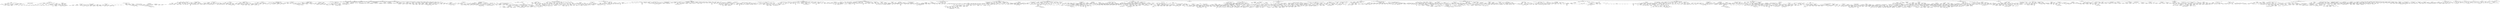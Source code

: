 digraph "&lt;global&gt;" {  
"73934" [label = <(METHOD,&lt;global&gt;)<SUB>209</SUB>> ]
"73935" [label = <(BLOCK,&lt;empty&gt;,&lt;empty&gt;)> ]
"73936" [label = <(METHOD,TIFFFillStrip)<SUB>32</SUB>> ]
"73937" [label = <(PARAM,TIFF *tif)<SUB>32</SUB>> ]
"73938" [label = <(PARAM,uint32_t strip)<SUB>32</SUB>> ]
"73939" [label = <(METHOD_RETURN,int)<SUB>32</SUB>> ]
"73941" [label = <(METHOD,TIFFFillTile)<SUB>33</SUB>> ]
"73942" [label = <(PARAM,TIFF *tif)<SUB>33</SUB>> ]
"73943" [label = <(PARAM,uint32_t tile)<SUB>33</SUB>> ]
"73944" [label = <(METHOD_RETURN,int)<SUB>33</SUB>> ]
"73946" [label = <(METHOD,TIFFStartStrip)<SUB>34</SUB>> ]
"73947" [label = <(PARAM,TIFF *tif)<SUB>34</SUB>> ]
"73948" [label = <(PARAM,uint32_t strip)<SUB>34</SUB>> ]
"73949" [label = <(METHOD_RETURN,int)<SUB>34</SUB>> ]
"73951" [label = <(METHOD,TIFFStartTile)<SUB>35</SUB>> ]
"73952" [label = <(PARAM,TIFF *tif)<SUB>35</SUB>> ]
"73953" [label = <(PARAM,uint32_t tile)<SUB>35</SUB>> ]
"73954" [label = <(METHOD_RETURN,int)<SUB>35</SUB>> ]
"73956" [label = <(METHOD,TIFFCheckRead)<SUB>36</SUB>> ]
"73957" [label = <(PARAM,TIFF *)<SUB>36</SUB>> ]
"73958" [label = <(PARAM,int)<SUB>36</SUB>> ]
"73959" [label = <(METHOD_RETURN,int)<SUB>36</SUB>> ]
"73961" [label = <(METHOD,TIFFReadRawStrip1)<SUB>37</SUB>> ]
"73962" [label = <(PARAM,TIFF *tif)<SUB>37</SUB>> ]
"73963" [label = <(PARAM,uint32_t strip)<SUB>37</SUB>> ]
"73964" [label = <(PARAM,void *buf)<SUB>37</SUB>> ]
"73965" [label = <(PARAM,tmsize_t size)<SUB>38</SUB>> ]
"73966" [label = <(PARAM,const char *module)<SUB>38</SUB>> ]
"73967" [label = <(METHOD_RETURN,tmsize_t)<SUB>37</SUB>> ]
"73969" [label = <(METHOD,TIFFReadRawTile1)<SUB>39</SUB>> ]
"73970" [label = <(PARAM,TIFF *tif)<SUB>39</SUB>> ]
"73971" [label = <(PARAM,uint32_t tile)<SUB>39</SUB>> ]
"73972" [label = <(PARAM,void *buf)<SUB>39</SUB>> ]
"73973" [label = <(PARAM,tmsize_t size)<SUB>40</SUB>> ]
"73974" [label = <(PARAM,const char *module)<SUB>40</SUB>> ]
"73975" [label = <(METHOD_RETURN,tmsize_t)<SUB>39</SUB>> ]
"73977" [label = <(METHOD,TIFFReadAndRealloc)<SUB>55</SUB>> ]
"73978" [label = <(PARAM,TIFF *tif)<SUB>55</SUB>> ]
"73979" [label = <(PARAM,tmsize_t size)<SUB>55</SUB>> ]
"73980" [label = <(PARAM,tmsize_t rawdata_offset)<SUB>55</SUB>> ]
"73981" [label = <(PARAM,int is_strip)<SUB>56</SUB>> ]
"73982" [label = <(PARAM,uint32_t strip_or_tile)<SUB>56</SUB>> ]
"73983" [label = <(PARAM,const char *module)<SUB>57</SUB>> ]
"73984" [label = <(BLOCK,&lt;empty&gt;,&lt;empty&gt;)<SUB>58</SUB>> ]
"73985" [label = <(LOCAL,tmsize_t already_read: tmsize_t)<SUB>62</SUB>> ]
"73986" [label = <(&lt;operator&gt;.assignment,already_read = 0)<SUB>62</SUB>> ]
"73987" [label = <(IDENTIFIER,already_read,already_read = 0)<SUB>62</SUB>> ]
"73988" [label = <(LITERAL,0,already_read = 0)<SUB>62</SUB>> ]
"73989" [label = <(CONTROL_STRUCTURE,if (size &gt; 1000 * 1000 * 1000),if (size &gt; 1000 * 1000 * 1000))<SUB>67</SUB>> ]
"73990" [label = <(&lt;operator&gt;.greaterThan,size &gt; 1000 * 1000 * 1000)<SUB>67</SUB>> ]
"73991" [label = <(IDENTIFIER,size,size &gt; 1000 * 1000 * 1000)<SUB>67</SUB>> ]
"73992" [label = <(&lt;operator&gt;.multiplication,1000 * 1000 * 1000)<SUB>67</SUB>> ]
"73993" [label = <(&lt;operator&gt;.multiplication,1000 * 1000)<SUB>67</SUB>> ]
"73994" [label = <(LITERAL,1000,1000 * 1000)<SUB>67</SUB>> ]
"73995" [label = <(LITERAL,1000,1000 * 1000)<SUB>67</SUB>> ]
"73996" [label = <(LITERAL,1000,1000 * 1000 * 1000)<SUB>67</SUB>> ]
"73997" [label = <(BLOCK,&lt;empty&gt;,&lt;empty&gt;)<SUB>68</SUB>> ]
"73998" [label = <(LOCAL,uint64_t filesize: uint64_t)<SUB>69</SUB>> ]
"73999" [label = <(&lt;operator&gt;.assignment,filesize = TIFFGetFileSize(tif))<SUB>69</SUB>> ]
"74000" [label = <(IDENTIFIER,filesize,filesize = TIFFGetFileSize(tif))<SUB>69</SUB>> ]
"74001" [label = <(TIFFGetFileSize,TIFFGetFileSize(tif))<SUB>69</SUB>> ]
"74002" [label = <(IDENTIFIER,tif,TIFFGetFileSize(tif))<SUB>69</SUB>> ]
"74003" [label = <(CONTROL_STRUCTURE,if ((uint64_t)size &gt;= filesize),if ((uint64_t)size &gt;= filesize))<SUB>70</SUB>> ]
"74004" [label = <(&lt;operator&gt;.greaterEqualsThan,(uint64_t)size &gt;= filesize)<SUB>70</SUB>> ]
"74005" [label = <(&lt;operator&gt;.cast,(uint64_t)size)<SUB>70</SUB>> ]
"74006" [label = <(UNKNOWN,uint64_t,uint64_t)<SUB>70</SUB>> ]
"74007" [label = <(IDENTIFIER,size,(uint64_t)size)<SUB>70</SUB>> ]
"74008" [label = <(IDENTIFIER,filesize,(uint64_t)size &gt;= filesize)<SUB>70</SUB>> ]
"74009" [label = <(BLOCK,&lt;empty&gt;,&lt;empty&gt;)<SUB>71</SUB>> ]
"74010" [label = <(TIFFErrorExtR,TIFFErrorExtR(tif, module,\012                          &quot;Chunk size requested is larger than file size.&quot;))<SUB>72</SUB>> ]
"74011" [label = <(IDENTIFIER,tif,TIFFErrorExtR(tif, module,\012                          &quot;Chunk size requested is larger than file size.&quot;))<SUB>72</SUB>> ]
"74012" [label = <(IDENTIFIER,module,TIFFErrorExtR(tif, module,\012                          &quot;Chunk size requested is larger than file size.&quot;))<SUB>72</SUB>> ]
"74013" [label = <(LITERAL,&quot;Chunk size requested is larger than file size.&quot;,TIFFErrorExtR(tif, module,\012                          &quot;Chunk size requested is larger than file size.&quot;))<SUB>73</SUB>> ]
"74014" [label = <(RETURN,return 0;,return 0;)<SUB>74</SUB>> ]
"74015" [label = <(LITERAL,0,return 0;)<SUB>74</SUB>> ]
"74016" [label = <(CONTROL_STRUCTURE,while (already_read &lt; size),while (already_read &lt; size))<SUB>85</SUB>> ]
"74017" [label = <(&lt;operator&gt;.lessThan,already_read &lt; size)<SUB>85</SUB>> ]
"74018" [label = <(IDENTIFIER,already_read,already_read &lt; size)<SUB>85</SUB>> ]
"74019" [label = <(IDENTIFIER,size,already_read &lt; size)<SUB>85</SUB>> ]
"74020" [label = <(BLOCK,&lt;empty&gt;,&lt;empty&gt;)<SUB>86</SUB>> ]
"74021" [label = <(LOCAL,tmsize_t bytes_read: tmsize_t)<SUB>87</SUB>> ]
"74022" [label = <(LOCAL,tmsize_t to_read: tmsize_t)<SUB>88</SUB>> ]
"74023" [label = <(&lt;operator&gt;.assignment,to_read = size - already_read)<SUB>88</SUB>> ]
"74024" [label = <(IDENTIFIER,to_read,to_read = size - already_read)<SUB>88</SUB>> ]
"74025" [label = <(&lt;operator&gt;.subtraction,size - already_read)<SUB>88</SUB>> ]
"74026" [label = <(IDENTIFIER,size,size - already_read)<SUB>88</SUB>> ]
"74027" [label = <(IDENTIFIER,already_read,size - already_read)<SUB>88</SUB>> ]
"74028" [label = <(CONTROL_STRUCTURE,if (already_read + to_read + rawdata_offset &gt; tif-&gt;tif_rawdatasize),if (already_read + to_read + rawdata_offset &gt; tif-&gt;tif_rawdatasize))<SUB>97</SUB>> ]
"74029" [label = <(&lt;operator&gt;.greaterThan,already_read + to_read + rawdata_offset &gt; tif-&gt;tif_rawdatasize)<SUB>97</SUB>> ]
"74030" [label = <(&lt;operator&gt;.addition,already_read + to_read + rawdata_offset)<SUB>97</SUB>> ]
"74031" [label = <(&lt;operator&gt;.addition,already_read + to_read)<SUB>97</SUB>> ]
"74032" [label = <(IDENTIFIER,already_read,already_read + to_read)<SUB>97</SUB>> ]
"74033" [label = <(IDENTIFIER,to_read,already_read + to_read)<SUB>97</SUB>> ]
"74034" [label = <(IDENTIFIER,rawdata_offset,already_read + to_read + rawdata_offset)<SUB>97</SUB>> ]
"74035" [label = <(&lt;operator&gt;.indirectFieldAccess,tif-&gt;tif_rawdatasize)<SUB>97</SUB>> ]
"74036" [label = <(IDENTIFIER,tif,already_read + to_read + rawdata_offset &gt; tif-&gt;tif_rawdatasize)<SUB>97</SUB>> ]
"74037" [label = <(FIELD_IDENTIFIER,tif_rawdatasize,tif_rawdatasize)<SUB>97</SUB>> ]
"74038" [label = <(BLOCK,&lt;empty&gt;,&lt;empty&gt;)<SUB>98</SUB>> ]
"74039" [label = <(LOCAL,uint8_t* new_rawdata: uint8_t)<SUB>99</SUB>> ]
"74040" [label = <(assert,assert((tif-&gt;tif_flags &amp; TIFF_MYBUFFER) != 0))<SUB>100</SUB>> ]
"74041" [label = <(&lt;operator&gt;.notEquals,(tif-&gt;tif_flags &amp; TIFF_MYBUFFER) != 0)<SUB>100</SUB>> ]
"74042" [label = <(&lt;operator&gt;.and,tif-&gt;tif_flags &amp; TIFF_MYBUFFER)<SUB>100</SUB>> ]
"74043" [label = <(&lt;operator&gt;.indirectFieldAccess,tif-&gt;tif_flags)<SUB>100</SUB>> ]
"74044" [label = <(IDENTIFIER,tif,tif-&gt;tif_flags &amp; TIFF_MYBUFFER)<SUB>100</SUB>> ]
"74045" [label = <(FIELD_IDENTIFIER,tif_flags,tif_flags)<SUB>100</SUB>> ]
"74046" [label = <(IDENTIFIER,TIFF_MYBUFFER,tif-&gt;tif_flags &amp; TIFF_MYBUFFER)<SUB>100</SUB>> ]
"74047" [label = <(LITERAL,0,(tif-&gt;tif_flags &amp; TIFF_MYBUFFER) != 0)<SUB>100</SUB>> ]
"74048" [label = <(&lt;operator&gt;.assignment,tif-&gt;tif_rawdatasize = (tmsize_t)TIFFroundup_64(\012                (uint64_t)already_read + to_read + rawdata_offset, 1024))<SUB>101</SUB>> ]
"74049" [label = <(&lt;operator&gt;.indirectFieldAccess,tif-&gt;tif_rawdatasize)<SUB>101</SUB>> ]
"74050" [label = <(IDENTIFIER,tif,tif-&gt;tif_rawdatasize = (tmsize_t)TIFFroundup_64(\012                (uint64_t)already_read + to_read + rawdata_offset, 1024))<SUB>101</SUB>> ]
"74051" [label = <(FIELD_IDENTIFIER,tif_rawdatasize,tif_rawdatasize)<SUB>101</SUB>> ]
"74052" [label = <(&lt;operator&gt;.cast,(tmsize_t)TIFFroundup_64(\012                (uint64_t)already_read + to_read + rawdata_offset, 1024))<SUB>101</SUB>> ]
"74053" [label = <(UNKNOWN,tmsize_t,tmsize_t)<SUB>101</SUB>> ]
"74054" [label = <(TIFFroundup_64,TIFFroundup_64(\012                (uint64_t)already_read + to_read + rawdata_offset, 1024))<SUB>101</SUB>> ]
"74055" [label = <(&lt;operator&gt;.addition,(uint64_t)already_read + to_read + rawdata_offset)<SUB>102</SUB>> ]
"74056" [label = <(&lt;operator&gt;.addition,(uint64_t)already_read + to_read)<SUB>102</SUB>> ]
"74057" [label = <(&lt;operator&gt;.cast,(uint64_t)already_read)<SUB>102</SUB>> ]
"74058" [label = <(UNKNOWN,uint64_t,uint64_t)<SUB>102</SUB>> ]
"74059" [label = <(IDENTIFIER,already_read,(uint64_t)already_read)<SUB>102</SUB>> ]
"74060" [label = <(IDENTIFIER,to_read,(uint64_t)already_read + to_read)<SUB>102</SUB>> ]
"74061" [label = <(IDENTIFIER,rawdata_offset,(uint64_t)already_read + to_read + rawdata_offset)<SUB>102</SUB>> ]
"74062" [label = <(LITERAL,1024,TIFFroundup_64(\012                (uint64_t)already_read + to_read + rawdata_offset, 1024))<SUB>102</SUB>> ]
"74063" [label = <(CONTROL_STRUCTURE,if (tif-&gt;tif_rawdatasize == 0),if (tif-&gt;tif_rawdatasize == 0))<SUB>103</SUB>> ]
"74064" [label = <(&lt;operator&gt;.equals,tif-&gt;tif_rawdatasize == 0)<SUB>103</SUB>> ]
"74065" [label = <(&lt;operator&gt;.indirectFieldAccess,tif-&gt;tif_rawdatasize)<SUB>103</SUB>> ]
"74066" [label = <(IDENTIFIER,tif,tif-&gt;tif_rawdatasize == 0)<SUB>103</SUB>> ]
"74067" [label = <(FIELD_IDENTIFIER,tif_rawdatasize,tif_rawdatasize)<SUB>103</SUB>> ]
"74068" [label = <(LITERAL,0,tif-&gt;tif_rawdatasize == 0)<SUB>103</SUB>> ]
"74069" [label = <(BLOCK,&lt;empty&gt;,&lt;empty&gt;)<SUB>104</SUB>> ]
"74070" [label = <(TIFFErrorExtR,TIFFErrorExtR(tif, module, &quot;Invalid buffer size&quot;))<SUB>105</SUB>> ]
"74071" [label = <(IDENTIFIER,tif,TIFFErrorExtR(tif, module, &quot;Invalid buffer size&quot;))<SUB>105</SUB>> ]
"74072" [label = <(IDENTIFIER,module,TIFFErrorExtR(tif, module, &quot;Invalid buffer size&quot;))<SUB>105</SUB>> ]
"74073" [label = <(LITERAL,&quot;Invalid buffer size&quot;,TIFFErrorExtR(tif, module, &quot;Invalid buffer size&quot;))<SUB>105</SUB>> ]
"74074" [label = <(RETURN,return 0;,return 0;)<SUB>106</SUB>> ]
"74075" [label = <(LITERAL,0,return 0;)<SUB>106</SUB>> ]
"74076" [label = <(&lt;operator&gt;.assignment,new_rawdata =\012                (uint8_t *)_TIFFrealloc(tif-&gt;tif_rawdata, tif-&gt;tif_rawdatasize))<SUB>108</SUB>> ]
"74077" [label = <(IDENTIFIER,new_rawdata,new_rawdata =\012                (uint8_t *)_TIFFrealloc(tif-&gt;tif_rawdata, tif-&gt;tif_rawdatasize))<SUB>108</SUB>> ]
"74078" [label = <(&lt;operator&gt;.cast,(uint8_t *)_TIFFrealloc(tif-&gt;tif_rawdata, tif-&gt;tif_rawdatasize))<SUB>109</SUB>> ]
"74079" [label = <(UNKNOWN,uint8_t *,uint8_t *)<SUB>109</SUB>> ]
"74080" [label = <(_TIFFrealloc,_TIFFrealloc(tif-&gt;tif_rawdata, tif-&gt;tif_rawdatasize))<SUB>109</SUB>> ]
"74081" [label = <(&lt;operator&gt;.indirectFieldAccess,tif-&gt;tif_rawdata)<SUB>109</SUB>> ]
"74082" [label = <(IDENTIFIER,tif,_TIFFrealloc(tif-&gt;tif_rawdata, tif-&gt;tif_rawdatasize))<SUB>109</SUB>> ]
"74083" [label = <(FIELD_IDENTIFIER,tif_rawdata,tif_rawdata)<SUB>109</SUB>> ]
"74084" [label = <(&lt;operator&gt;.indirectFieldAccess,tif-&gt;tif_rawdatasize)<SUB>109</SUB>> ]
"74085" [label = <(IDENTIFIER,tif,_TIFFrealloc(tif-&gt;tif_rawdata, tif-&gt;tif_rawdatasize))<SUB>109</SUB>> ]
"74086" [label = <(FIELD_IDENTIFIER,tif_rawdatasize,tif_rawdatasize)<SUB>109</SUB>> ]
"74087" [label = <(CONTROL_STRUCTURE,if (new_rawdata == 0),if (new_rawdata == 0))<SUB>110</SUB>> ]
"74088" [label = <(&lt;operator&gt;.equals,new_rawdata == 0)<SUB>110</SUB>> ]
"74089" [label = <(IDENTIFIER,new_rawdata,new_rawdata == 0)<SUB>110</SUB>> ]
"74090" [label = <(LITERAL,0,new_rawdata == 0)<SUB>110</SUB>> ]
"74091" [label = <(BLOCK,&lt;empty&gt;,&lt;empty&gt;)<SUB>111</SUB>> ]
"74092" [label = <(UNKNOWN,TIFFErrorExtR(tif, module,\012                              &quot;No space for data buffer at scanline %&quot; PRIu32,\012                              tif-&gt;tif_row);,TIFFErrorExtR(tif, module,\012                              &quot;No space for data buffer at scanline %&quot; PRIu32,\012                              tif-&gt;tif_row);)<SUB>112</SUB>> ]
"74093" [label = <(_TIFFfreeExt,_TIFFfreeExt(tif, tif-&gt;tif_rawdata))<SUB>115</SUB>> ]
"74094" [label = <(IDENTIFIER,tif,_TIFFfreeExt(tif, tif-&gt;tif_rawdata))<SUB>115</SUB>> ]
"74095" [label = <(&lt;operator&gt;.indirectFieldAccess,tif-&gt;tif_rawdata)<SUB>115</SUB>> ]
"74096" [label = <(IDENTIFIER,tif,_TIFFfreeExt(tif, tif-&gt;tif_rawdata))<SUB>115</SUB>> ]
"74097" [label = <(FIELD_IDENTIFIER,tif_rawdata,tif_rawdata)<SUB>115</SUB>> ]
"74098" [label = <(&lt;operator&gt;.assignment,tif-&gt;tif_rawdata = 0)<SUB>116</SUB>> ]
"74099" [label = <(&lt;operator&gt;.indirectFieldAccess,tif-&gt;tif_rawdata)<SUB>116</SUB>> ]
"74100" [label = <(IDENTIFIER,tif,tif-&gt;tif_rawdata = 0)<SUB>116</SUB>> ]
"74101" [label = <(FIELD_IDENTIFIER,tif_rawdata,tif_rawdata)<SUB>116</SUB>> ]
"74102" [label = <(LITERAL,0,tif-&gt;tif_rawdata = 0)<SUB>116</SUB>> ]
"74103" [label = <(&lt;operator&gt;.assignment,tif-&gt;tif_rawdatasize = 0)<SUB>117</SUB>> ]
"74104" [label = <(&lt;operator&gt;.indirectFieldAccess,tif-&gt;tif_rawdatasize)<SUB>117</SUB>> ]
"74105" [label = <(IDENTIFIER,tif,tif-&gt;tif_rawdatasize = 0)<SUB>117</SUB>> ]
"74106" [label = <(FIELD_IDENTIFIER,tif_rawdatasize,tif_rawdatasize)<SUB>117</SUB>> ]
"74107" [label = <(LITERAL,0,tif-&gt;tif_rawdatasize = 0)<SUB>117</SUB>> ]
"74108" [label = <(RETURN,return 0;,return 0;)<SUB>118</SUB>> ]
"74109" [label = <(LITERAL,0,return 0;)<SUB>118</SUB>> ]
"74110" [label = <(&lt;operator&gt;.assignment,tif-&gt;tif_rawdata = new_rawdata)<SUB>120</SUB>> ]
"74111" [label = <(&lt;operator&gt;.indirectFieldAccess,tif-&gt;tif_rawdata)<SUB>120</SUB>> ]
"74112" [label = <(IDENTIFIER,tif,tif-&gt;tif_rawdata = new_rawdata)<SUB>120</SUB>> ]
"74113" [label = <(FIELD_IDENTIFIER,tif_rawdata,tif_rawdata)<SUB>120</SUB>> ]
"74114" [label = <(IDENTIFIER,new_rawdata,tif-&gt;tif_rawdata = new_rawdata)<SUB>120</SUB>> ]
"74115" [label = <(CONTROL_STRUCTURE,if (tif-&gt;tif_rawdata == NULL),if (tif-&gt;tif_rawdata == NULL))<SUB>122</SUB>> ]
"74116" [label = <(&lt;operator&gt;.equals,tif-&gt;tif_rawdata == NULL)<SUB>122</SUB>> ]
"74117" [label = <(&lt;operator&gt;.indirectFieldAccess,tif-&gt;tif_rawdata)<SUB>122</SUB>> ]
"74118" [label = <(IDENTIFIER,tif,tif-&gt;tif_rawdata == NULL)<SUB>122</SUB>> ]
"74119" [label = <(FIELD_IDENTIFIER,tif_rawdata,tif_rawdata)<SUB>122</SUB>> ]
"74120" [label = <(NULL,NULL)<SUB>122</SUB>> ]
"74121" [label = <(BLOCK,&lt;empty&gt;,&lt;empty&gt;)> ]
"74122" [label = <(&lt;operator&gt;.cast,(void *)0)<SUB>122</SUB>> ]
"74123" [label = <(UNKNOWN,void *,void *)<SUB>122</SUB>> ]
"74124" [label = <(LITERAL,0,(void *)0)<SUB>122</SUB>> ]
"74125" [label = <(BLOCK,&lt;empty&gt;,&lt;empty&gt;)<SUB>123</SUB>> ]
"74126" [label = <(RETURN,return 0;,return 0;)<SUB>125</SUB>> ]
"74127" [label = <(LITERAL,0,return 0;)<SUB>125</SUB>> ]
"74128" [label = <(&lt;operator&gt;.assignment,bytes_read = TIFFReadFile(\012            tif, tif-&gt;tif_rawdata + rawdata_offset + already_read, to_read))<SUB>128</SUB>> ]
"74129" [label = <(IDENTIFIER,bytes_read,bytes_read = TIFFReadFile(\012            tif, tif-&gt;tif_rawdata + rawdata_offset + already_read, to_read))<SUB>128</SUB>> ]
"74130" [label = <(TIFFReadFile,TIFFReadFile(\012            tif, tif-&gt;tif_rawdata + rawdata_offset + already_read, to_read))<SUB>128</SUB>> ]
"74131" [label = <(IDENTIFIER,tif,TIFFReadFile(\012            tif, tif-&gt;tif_rawdata + rawdata_offset + already_read, to_read))<SUB>129</SUB>> ]
"74132" [label = <(&lt;operator&gt;.addition,tif-&gt;tif_rawdata + rawdata_offset + already_read)<SUB>129</SUB>> ]
"74133" [label = <(&lt;operator&gt;.addition,tif-&gt;tif_rawdata + rawdata_offset)<SUB>129</SUB>> ]
"74134" [label = <(&lt;operator&gt;.indirectFieldAccess,tif-&gt;tif_rawdata)<SUB>129</SUB>> ]
"74135" [label = <(IDENTIFIER,tif,tif-&gt;tif_rawdata + rawdata_offset)<SUB>129</SUB>> ]
"74136" [label = <(FIELD_IDENTIFIER,tif_rawdata,tif_rawdata)<SUB>129</SUB>> ]
"74137" [label = <(IDENTIFIER,rawdata_offset,tif-&gt;tif_rawdata + rawdata_offset)<SUB>129</SUB>> ]
"74138" [label = <(IDENTIFIER,already_read,tif-&gt;tif_rawdata + rawdata_offset + already_read)<SUB>129</SUB>> ]
"74139" [label = <(IDENTIFIER,to_read,TIFFReadFile(\012            tif, tif-&gt;tif_rawdata + rawdata_offset + already_read, to_read))<SUB>129</SUB>> ]
"74140" [label = <(&lt;operator&gt;.assignmentPlus,already_read += bytes_read)<SUB>130</SUB>> ]
"74141" [label = <(IDENTIFIER,already_read,already_read += bytes_read)<SUB>130</SUB>> ]
"74142" [label = <(IDENTIFIER,bytes_read,already_read += bytes_read)<SUB>130</SUB>> ]
"74143" [label = <(CONTROL_STRUCTURE,if (bytes_read != to_read),if (bytes_read != to_read))<SUB>131</SUB>> ]
"74144" [label = <(&lt;operator&gt;.notEquals,bytes_read != to_read)<SUB>131</SUB>> ]
"74145" [label = <(IDENTIFIER,bytes_read,bytes_read != to_read)<SUB>131</SUB>> ]
"74146" [label = <(IDENTIFIER,to_read,bytes_read != to_read)<SUB>131</SUB>> ]
"74147" [label = <(BLOCK,&lt;empty&gt;,&lt;empty&gt;)<SUB>132</SUB>> ]
"74148" [label = <(memset,memset(tif-&gt;tif_rawdata + rawdata_offset + already_read, 0,\012                   tif-&gt;tif_rawdatasize - rawdata_offset - already_read))<SUB>133</SUB>> ]
"74149" [label = <(&lt;operator&gt;.addition,tif-&gt;tif_rawdata + rawdata_offset + already_read)<SUB>133</SUB>> ]
"74150" [label = <(&lt;operator&gt;.addition,tif-&gt;tif_rawdata + rawdata_offset)<SUB>133</SUB>> ]
"74151" [label = <(&lt;operator&gt;.indirectFieldAccess,tif-&gt;tif_rawdata)<SUB>133</SUB>> ]
"74152" [label = <(IDENTIFIER,tif,tif-&gt;tif_rawdata + rawdata_offset)<SUB>133</SUB>> ]
"74153" [label = <(FIELD_IDENTIFIER,tif_rawdata,tif_rawdata)<SUB>133</SUB>> ]
"74154" [label = <(IDENTIFIER,rawdata_offset,tif-&gt;tif_rawdata + rawdata_offset)<SUB>133</SUB>> ]
"74155" [label = <(IDENTIFIER,already_read,tif-&gt;tif_rawdata + rawdata_offset + already_read)<SUB>133</SUB>> ]
"74156" [label = <(LITERAL,0,memset(tif-&gt;tif_rawdata + rawdata_offset + already_read, 0,\012                   tif-&gt;tif_rawdatasize - rawdata_offset - already_read))<SUB>133</SUB>> ]
"74157" [label = <(&lt;operator&gt;.subtraction,tif-&gt;tif_rawdatasize - rawdata_offset - already_read)<SUB>134</SUB>> ]
"74158" [label = <(&lt;operator&gt;.subtraction,tif-&gt;tif_rawdatasize - rawdata_offset)<SUB>134</SUB>> ]
"74159" [label = <(&lt;operator&gt;.indirectFieldAccess,tif-&gt;tif_rawdatasize)<SUB>134</SUB>> ]
"74160" [label = <(IDENTIFIER,tif,tif-&gt;tif_rawdatasize - rawdata_offset)<SUB>134</SUB>> ]
"74161" [label = <(FIELD_IDENTIFIER,tif_rawdatasize,tif_rawdatasize)<SUB>134</SUB>> ]
"74162" [label = <(IDENTIFIER,rawdata_offset,tif-&gt;tif_rawdatasize - rawdata_offset)<SUB>134</SUB>> ]
"74163" [label = <(IDENTIFIER,already_read,tif-&gt;tif_rawdatasize - rawdata_offset - already_read)<SUB>134</SUB>> ]
"74164" [label = <(CONTROL_STRUCTURE,if (is_strip &amp;&amp; 1),if (is_strip &amp;&amp; 1))<SUB>135</SUB>> ]
"74165" [label = <(&lt;operator&gt;.logicalAnd,is_strip &amp;&amp; 1)<SUB>135</SUB>> ]
"74166" [label = <(IDENTIFIER,is_strip,is_strip &amp;&amp; 1)<SUB>135</SUB>> ]
"74167" [label = <(LITERAL,1,is_strip &amp;&amp; 1)<SUB>135</SUB>> ]
"74168" [label = <(BLOCK,&lt;empty&gt;,&lt;empty&gt;)<SUB>136</SUB>> ]
"74169" [label = <(UNKNOWN,TIFFErrorExtR(tif, module,\012                              &quot;Read error at scanline %&quot; PRIu32\012                              &quot;; got %&quot; TIFF_SSIZE_FORMAT &quot; bytes, &quot;\012                              &quot;expected %&quot; TIFF_SSIZE_FORMAT,\012                              tif-&gt;tif_row, already_read, size);,TIFFErrorExtR(tif, module,\012                              &quot;Read error at scanline %&quot; PRIu32\012                              &quot;; got %&quot; TIFF_SSIZE_FORMAT &quot; bytes, &quot;\012                              &quot;expected %&quot; TIFF_SSIZE_FORMAT,\012                              tif-&gt;tif_row, already_read, size);)<SUB>137</SUB>> ]
"74170" [label = <(CONTROL_STRUCTURE,else,else)<SUB>144</SUB>> ]
"74171" [label = <(BLOCK,&lt;empty&gt;,&lt;empty&gt;)<SUB>144</SUB>> ]
"74172" [label = <(UNKNOWN,TIFFErrorExtR(tif, module,\012                              &quot;Read error at row %&quot; PRIu32 &quot;, col %&quot; PRIu32\012                              &quot;, tile %&quot; PRIu32 &quot;; &quot;\012                              &quot;got %&quot; TIFF_SSIZE_FORMAT\012                              &quot; bytes, expected %&quot; TIFF_SSIZE_FORMAT &quot;&quot;,\012                              tif-&gt;tif_row, tif-&gt;tif_col, strip_or_tile,\012                              already_read, size);,TIFFErrorExtR(tif, module,\012                              &quot;Read error at row %&quot; PRIu32 &quot;, col %&quot; PRIu32\012                              &quot;, tile %&quot; PRIu32 &quot;; &quot;\012                              &quot;got %&quot; TIFF_SSIZE_FORMAT\012                              &quot; bytes, expected %&quot; TIFF_SSIZE_FORMAT &quot;&quot;,\012                              tif-&gt;tif_row, tif-&gt;tif_col, strip_or_tile,\012                              already_read, size);)<SUB>145</SUB>> ]
"74173" [label = <(RETURN,return 0;,return 0;)<SUB>153</SUB>> ]
"74174" [label = <(LITERAL,0,return 0;)<SUB>153</SUB>> ]
"74175" [label = <(RETURN,return 1;,return 1;)<SUB>156</SUB>> ]
"74176" [label = <(LITERAL,1,return 1;)<SUB>156</SUB>> ]
"74177" [label = <(METHOD_RETURN,int)<SUB>55</SUB>> ]
"74179" [label = <(METHOD,TIFFFillStripPartial)<SUB>159</SUB>> ]
"74180" [label = <(PARAM,TIFF *tif)<SUB>159</SUB>> ]
"74181" [label = <(PARAM,int strip)<SUB>159</SUB>> ]
"74182" [label = <(PARAM,tmsize_t read_ahead)<SUB>159</SUB>> ]
"74183" [label = <(PARAM,int restart)<SUB>160</SUB>> ]
"74184" [label = <(BLOCK,&lt;empty&gt;,&lt;empty&gt;)<SUB>161</SUB>> ]
"74185" [label = <(LOCAL,constchar[] module: char[])<SUB>162</SUB>> ]
"74186" [label = <(&lt;operator&gt;.assignment,module[] = &quot;TIFFFillStripPartial&quot;)<SUB>162</SUB>> ]
"74187" [label = <(IDENTIFIER,module,module[] = &quot;TIFFFillStripPartial&quot;)<SUB>162</SUB>> ]
"74188" [label = <(LITERAL,&quot;TIFFFillStripPartial&quot;,module[] = &quot;TIFFFillStripPartial&quot;)<SUB>162</SUB>> ]
"74189" [label = <(LOCAL,TIFFDirectory* td: TIFFDirectory)<SUB>163</SUB>> ]
"74190" [label = <(&lt;operator&gt;.assignment,*td = &amp;tif-&gt;tif_dir)<SUB>163</SUB>> ]
"74191" [label = <(IDENTIFIER,td,*td = &amp;tif-&gt;tif_dir)<SUB>163</SUB>> ]
"74192" [label = <(&lt;operator&gt;.addressOf,&amp;tif-&gt;tif_dir)<SUB>163</SUB>> ]
"74193" [label = <(&lt;operator&gt;.indirectFieldAccess,tif-&gt;tif_dir)<SUB>163</SUB>> ]
"74194" [label = <(IDENTIFIER,tif,*td = &amp;tif-&gt;tif_dir)<SUB>163</SUB>> ]
"74195" [label = <(FIELD_IDENTIFIER,tif_dir,tif_dir)<SUB>163</SUB>> ]
"74196" [label = <(LOCAL,tmsize_t unused_data: tmsize_t)<SUB>164</SUB>> ]
"74197" [label = <(LOCAL,uint64_t read_offset: uint64_t)<SUB>165</SUB>> ]
"74198" [label = <(LOCAL,tmsize_t to_read: tmsize_t)<SUB>166</SUB>> ]
"74199" [label = <(LOCAL,tmsize_t read_ahead_mod: tmsize_t)<SUB>167</SUB>> ]
"74200" [label = <(CONTROL_STRUCTURE,if (read_ahead &lt; TIFF_TMSIZE_T_MAX / 2),if (read_ahead &lt; TIFF_TMSIZE_T_MAX / 2))<SUB>180</SUB>> ]
"74201" [label = <(&lt;operator&gt;.lessThan,read_ahead &lt; TIFF_TMSIZE_T_MAX / 2)<SUB>180</SUB>> ]
"74202" [label = <(IDENTIFIER,read_ahead,read_ahead &lt; TIFF_TMSIZE_T_MAX / 2)<SUB>180</SUB>> ]
"74203" [label = <(&lt;operator&gt;.division,TIFF_TMSIZE_T_MAX / 2)<SUB>180</SUB>> ]
"74204" [label = <(IDENTIFIER,TIFF_TMSIZE_T_MAX,TIFF_TMSIZE_T_MAX / 2)<SUB>180</SUB>> ]
"74205" [label = <(LITERAL,2,TIFF_TMSIZE_T_MAX / 2)<SUB>180</SUB>> ]
"74206" [label = <(BLOCK,&lt;empty&gt;,&lt;empty&gt;)<SUB>181</SUB>> ]
"74207" [label = <(&lt;operator&gt;.assignment,read_ahead_mod = read_ahead * 2)<SUB>181</SUB>> ]
"74208" [label = <(IDENTIFIER,read_ahead_mod,read_ahead_mod = read_ahead * 2)<SUB>181</SUB>> ]
"74209" [label = <(&lt;operator&gt;.multiplication,read_ahead * 2)<SUB>181</SUB>> ]
"74210" [label = <(IDENTIFIER,read_ahead,read_ahead * 2)<SUB>181</SUB>> ]
"74211" [label = <(LITERAL,2,read_ahead * 2)<SUB>181</SUB>> ]
"74212" [label = <(CONTROL_STRUCTURE,else,else)<SUB>183</SUB>> ]
"74213" [label = <(BLOCK,&lt;empty&gt;,&lt;empty&gt;)<SUB>183</SUB>> ]
"74214" [label = <(&lt;operator&gt;.assignment,read_ahead_mod = read_ahead)<SUB>183</SUB>> ]
"74215" [label = <(IDENTIFIER,read_ahead_mod,read_ahead_mod = read_ahead)<SUB>183</SUB>> ]
"74216" [label = <(IDENTIFIER,read_ahead,read_ahead_mod = read_ahead)<SUB>183</SUB>> ]
"74217" [label = <(CONTROL_STRUCTURE,if (read_ahead_mod &gt; tif-&gt;tif_rawdatasize),if (read_ahead_mod &gt; tif-&gt;tif_rawdatasize))<SUB>184</SUB>> ]
"74218" [label = <(&lt;operator&gt;.greaterThan,read_ahead_mod &gt; tif-&gt;tif_rawdatasize)<SUB>184</SUB>> ]
"74219" [label = <(IDENTIFIER,read_ahead_mod,read_ahead_mod &gt; tif-&gt;tif_rawdatasize)<SUB>184</SUB>> ]
"74220" [label = <(&lt;operator&gt;.indirectFieldAccess,tif-&gt;tif_rawdatasize)<SUB>184</SUB>> ]
"74221" [label = <(IDENTIFIER,tif,read_ahead_mod &gt; tif-&gt;tif_rawdatasize)<SUB>184</SUB>> ]
"74222" [label = <(FIELD_IDENTIFIER,tif_rawdatasize,tif_rawdatasize)<SUB>184</SUB>> ]
"74223" [label = <(BLOCK,&lt;empty&gt;,&lt;empty&gt;)<SUB>185</SUB>> ]
"74224" [label = <(assert,assert(restart))<SUB>186</SUB>> ]
"74225" [label = <(IDENTIFIER,restart,assert(restart))<SUB>186</SUB>> ]
"74226" [label = <(&lt;operator&gt;.assignment,tif-&gt;tif_curstrip = NOSTRIP)<SUB>188</SUB>> ]
"74227" [label = <(&lt;operator&gt;.indirectFieldAccess,tif-&gt;tif_curstrip)<SUB>188</SUB>> ]
"74228" [label = <(IDENTIFIER,tif,tif-&gt;tif_curstrip = NOSTRIP)<SUB>188</SUB>> ]
"74229" [label = <(FIELD_IDENTIFIER,tif_curstrip,tif_curstrip)<SUB>188</SUB>> ]
"74230" [label = <(NOSTRIP,NOSTRIP)<SUB>188</SUB>> ]
"74231" [label = <(BLOCK,&lt;empty&gt;,&lt;empty&gt;)> ]
"74232" [label = <(uint32_t,(uint32_t)(-1))<SUB>188</SUB>> ]
"74233" [label = <(&lt;operator&gt;.minus,-1)<SUB>188</SUB>> ]
"74234" [label = <(LITERAL,1,-1)<SUB>188</SUB>> ]
"74235" [label = <(CONTROL_STRUCTURE,if ((tif-&gt;tif_flags &amp; TIFF_MYBUFFER) == 0),if ((tif-&gt;tif_flags &amp; TIFF_MYBUFFER) == 0))<SUB>189</SUB>> ]
"74236" [label = <(&lt;operator&gt;.equals,(tif-&gt;tif_flags &amp; TIFF_MYBUFFER) == 0)<SUB>189</SUB>> ]
"74237" [label = <(&lt;operator&gt;.and,tif-&gt;tif_flags &amp; TIFF_MYBUFFER)<SUB>189</SUB>> ]
"74238" [label = <(&lt;operator&gt;.indirectFieldAccess,tif-&gt;tif_flags)<SUB>189</SUB>> ]
"74239" [label = <(IDENTIFIER,tif,tif-&gt;tif_flags &amp; TIFF_MYBUFFER)<SUB>189</SUB>> ]
"74240" [label = <(FIELD_IDENTIFIER,tif_flags,tif_flags)<SUB>189</SUB>> ]
"74241" [label = <(IDENTIFIER,TIFF_MYBUFFER,tif-&gt;tif_flags &amp; TIFF_MYBUFFER)<SUB>189</SUB>> ]
"74242" [label = <(LITERAL,0,(tif-&gt;tif_flags &amp; TIFF_MYBUFFER) == 0)<SUB>189</SUB>> ]
"74243" [label = <(BLOCK,&lt;empty&gt;,&lt;empty&gt;)<SUB>190</SUB>> ]
"74244" [label = <(TIFFErrorExtR,TIFFErrorExtR(tif, module,\012                          &quot;Data buffer too small to hold part of strip %d&quot;,\012                          strip))<SUB>191</SUB>> ]
"74245" [label = <(IDENTIFIER,tif,TIFFErrorExtR(tif, module,\012                          &quot;Data buffer too small to hold part of strip %d&quot;,\012                          strip))<SUB>191</SUB>> ]
"74246" [label = <(IDENTIFIER,module,TIFFErrorExtR(tif, module,\012                          &quot;Data buffer too small to hold part of strip %d&quot;,\012                          strip))<SUB>191</SUB>> ]
"74247" [label = <(LITERAL,&quot;Data buffer too small to hold part of strip %d&quot;,TIFFErrorExtR(tif, module,\012                          &quot;Data buffer too small to hold part of strip %d&quot;,\012                          strip))<SUB>192</SUB>> ]
"74248" [label = <(IDENTIFIER,strip,TIFFErrorExtR(tif, module,\012                          &quot;Data buffer too small to hold part of strip %d&quot;,\012                          strip))<SUB>193</SUB>> ]
"74249" [label = <(RETURN,return (0);,return (0);)<SUB>194</SUB>> ]
"74250" [label = <(LITERAL,0,return (0);)<SUB>194</SUB>> ]
"74251" [label = <(CONTROL_STRUCTURE,if (restart &amp;&amp; 1),if (restart &amp;&amp; 1))<SUB>198</SUB>> ]
"74252" [label = <(&lt;operator&gt;.logicalAnd,restart &amp;&amp; 1)<SUB>198</SUB>> ]
"74253" [label = <(IDENTIFIER,restart,restart &amp;&amp; 1)<SUB>198</SUB>> ]
"74254" [label = <(LITERAL,1,restart &amp;&amp; 1)<SUB>198</SUB>> ]
"74255" [label = <(BLOCK,&lt;empty&gt;,&lt;empty&gt;)<SUB>199</SUB>> ]
"74256" [label = <(&lt;operator&gt;.assignment,tif-&gt;tif_rawdataloaded = 0)<SUB>200</SUB>> ]
"74257" [label = <(&lt;operator&gt;.indirectFieldAccess,tif-&gt;tif_rawdataloaded)<SUB>200</SUB>> ]
"74258" [label = <(IDENTIFIER,tif,tif-&gt;tif_rawdataloaded = 0)<SUB>200</SUB>> ]
"74259" [label = <(FIELD_IDENTIFIER,tif_rawdataloaded,tif_rawdataloaded)<SUB>200</SUB>> ]
"74260" [label = <(LITERAL,0,tif-&gt;tif_rawdataloaded = 0)<SUB>200</SUB>> ]
"74261" [label = <(&lt;operator&gt;.assignment,tif-&gt;tif_rawdataoff = 0)<SUB>201</SUB>> ]
"74262" [label = <(&lt;operator&gt;.indirectFieldAccess,tif-&gt;tif_rawdataoff)<SUB>201</SUB>> ]
"74263" [label = <(IDENTIFIER,tif,tif-&gt;tif_rawdataoff = 0)<SUB>201</SUB>> ]
"74264" [label = <(FIELD_IDENTIFIER,tif_rawdataoff,tif_rawdataoff)<SUB>201</SUB>> ]
"74265" [label = <(LITERAL,0,tif-&gt;tif_rawdataoff = 0)<SUB>201</SUB>> ]
"74266" [label = <(CONTROL_STRUCTURE,if (tif-&gt;tif_rawdataloaded &gt; 0),if (tif-&gt;tif_rawdataloaded &gt; 0))<SUB>208</SUB>> ]
"74267" [label = <(&lt;operator&gt;.greaterThan,tif-&gt;tif_rawdataloaded &gt; 0)<SUB>208</SUB>> ]
"74268" [label = <(&lt;operator&gt;.indirectFieldAccess,tif-&gt;tif_rawdataloaded)<SUB>208</SUB>> ]
"74269" [label = <(IDENTIFIER,tif,tif-&gt;tif_rawdataloaded &gt; 0)<SUB>208</SUB>> ]
"74270" [label = <(FIELD_IDENTIFIER,tif_rawdataloaded,tif_rawdataloaded)<SUB>208</SUB>> ]
"74271" [label = <(LITERAL,0,tif-&gt;tif_rawdataloaded &gt; 0)<SUB>208</SUB>> ]
"74272" [label = <(BLOCK,&lt;empty&gt;,&lt;empty&gt;)<SUB>209</SUB>> ]
"74273" [label = <(&lt;operator&gt;.assignment,unused_data =\012            tif-&gt;tif_rawdataloaded - (tif-&gt;tif_rawcp - tif-&gt;tif_rawdata))<SUB>209</SUB>> ]
"74274" [label = <(IDENTIFIER,unused_data,unused_data =\012            tif-&gt;tif_rawdataloaded - (tif-&gt;tif_rawcp - tif-&gt;tif_rawdata))<SUB>209</SUB>> ]
"74275" [label = <(&lt;operator&gt;.subtraction,tif-&gt;tif_rawdataloaded - (tif-&gt;tif_rawcp - tif-&gt;tif_rawdata))<SUB>210</SUB>> ]
"74276" [label = <(&lt;operator&gt;.indirectFieldAccess,tif-&gt;tif_rawdataloaded)<SUB>210</SUB>> ]
"74277" [label = <(IDENTIFIER,tif,tif-&gt;tif_rawdataloaded - (tif-&gt;tif_rawcp - tif-&gt;tif_rawdata))<SUB>210</SUB>> ]
"74278" [label = <(FIELD_IDENTIFIER,tif_rawdataloaded,tif_rawdataloaded)<SUB>210</SUB>> ]
"74279" [label = <(&lt;operator&gt;.subtraction,tif-&gt;tif_rawcp - tif-&gt;tif_rawdata)<SUB>210</SUB>> ]
"74280" [label = <(&lt;operator&gt;.indirectFieldAccess,tif-&gt;tif_rawcp)<SUB>210</SUB>> ]
"74281" [label = <(IDENTIFIER,tif,tif-&gt;tif_rawcp - tif-&gt;tif_rawdata)<SUB>210</SUB>> ]
"74282" [label = <(FIELD_IDENTIFIER,tif_rawcp,tif_rawcp)<SUB>210</SUB>> ]
"74283" [label = <(&lt;operator&gt;.indirectFieldAccess,tif-&gt;tif_rawdata)<SUB>210</SUB>> ]
"74284" [label = <(IDENTIFIER,tif,tif-&gt;tif_rawcp - tif-&gt;tif_rawdata)<SUB>210</SUB>> ]
"74285" [label = <(FIELD_IDENTIFIER,tif_rawdata,tif_rawdata)<SUB>210</SUB>> ]
"74286" [label = <(CONTROL_STRUCTURE,else,else)<SUB>212</SUB>> ]
"74287" [label = <(BLOCK,&lt;empty&gt;,&lt;empty&gt;)<SUB>212</SUB>> ]
"74288" [label = <(&lt;operator&gt;.assignment,unused_data = 0)<SUB>212</SUB>> ]
"74289" [label = <(IDENTIFIER,unused_data,unused_data = 0)<SUB>212</SUB>> ]
"74290" [label = <(LITERAL,0,unused_data = 0)<SUB>212</SUB>> ]
"74291" [label = <(CONTROL_STRUCTURE,if (unused_data &gt; 0),if (unused_data &gt; 0))<SUB>214</SUB>> ]
"74292" [label = <(&lt;operator&gt;.greaterThan,unused_data &gt; 0)<SUB>214</SUB>> ]
"74293" [label = <(IDENTIFIER,unused_data,unused_data &gt; 0)<SUB>214</SUB>> ]
"74294" [label = <(LITERAL,0,unused_data &gt; 0)<SUB>214</SUB>> ]
"74295" [label = <(BLOCK,&lt;empty&gt;,&lt;empty&gt;)<SUB>215</SUB>> ]
"74296" [label = <(assert,assert((tif-&gt;tif_flags &amp; TIFF_BUFFERMMAP) == 0))<SUB>216</SUB>> ]
"74297" [label = <(&lt;operator&gt;.equals,(tif-&gt;tif_flags &amp; TIFF_BUFFERMMAP) == 0)<SUB>216</SUB>> ]
"74298" [label = <(&lt;operator&gt;.and,tif-&gt;tif_flags &amp; TIFF_BUFFERMMAP)<SUB>216</SUB>> ]
"74299" [label = <(&lt;operator&gt;.indirectFieldAccess,tif-&gt;tif_flags)<SUB>216</SUB>> ]
"74300" [label = <(IDENTIFIER,tif,tif-&gt;tif_flags &amp; TIFF_BUFFERMMAP)<SUB>216</SUB>> ]
"74301" [label = <(FIELD_IDENTIFIER,tif_flags,tif_flags)<SUB>216</SUB>> ]
"74302" [label = <(IDENTIFIER,TIFF_BUFFERMMAP,tif-&gt;tif_flags &amp; TIFF_BUFFERMMAP)<SUB>216</SUB>> ]
"74303" [label = <(LITERAL,0,(tif-&gt;tif_flags &amp; TIFF_BUFFERMMAP) == 0)<SUB>216</SUB>> ]
"74304" [label = <(memmove,memmove(tif-&gt;tif_rawdata, tif-&gt;tif_rawcp, unused_data))<SUB>217</SUB>> ]
"74305" [label = <(&lt;operator&gt;.indirectFieldAccess,tif-&gt;tif_rawdata)<SUB>217</SUB>> ]
"74306" [label = <(IDENTIFIER,tif,memmove(tif-&gt;tif_rawdata, tif-&gt;tif_rawcp, unused_data))<SUB>217</SUB>> ]
"74307" [label = <(FIELD_IDENTIFIER,tif_rawdata,tif_rawdata)<SUB>217</SUB>> ]
"74308" [label = <(&lt;operator&gt;.indirectFieldAccess,tif-&gt;tif_rawcp)<SUB>217</SUB>> ]
"74309" [label = <(IDENTIFIER,tif,memmove(tif-&gt;tif_rawdata, tif-&gt;tif_rawcp, unused_data))<SUB>217</SUB>> ]
"74310" [label = <(FIELD_IDENTIFIER,tif_rawcp,tif_rawcp)<SUB>217</SUB>> ]
"74311" [label = <(IDENTIFIER,unused_data,memmove(tif-&gt;tif_rawdata, tif-&gt;tif_rawcp, unused_data))<SUB>217</SUB>> ]
"74312" [label = <(&lt;operator&gt;.assignment,read_offset = TIFFGetStrileOffset(tif, strip) + tif-&gt;tif_rawdataoff +\012                  tif-&gt;tif_rawdataloaded)<SUB>223</SUB>> ]
"74313" [label = <(IDENTIFIER,read_offset,read_offset = TIFFGetStrileOffset(tif, strip) + tif-&gt;tif_rawdataoff +\012                  tif-&gt;tif_rawdataloaded)<SUB>223</SUB>> ]
"74314" [label = <(&lt;operator&gt;.addition,TIFFGetStrileOffset(tif, strip) + tif-&gt;tif_rawdataoff +\012                  tif-&gt;tif_rawdataloaded)<SUB>223</SUB>> ]
"74315" [label = <(&lt;operator&gt;.addition,TIFFGetStrileOffset(tif, strip) + tif-&gt;tif_rawdataoff)<SUB>223</SUB>> ]
"74316" [label = <(TIFFGetStrileOffset,TIFFGetStrileOffset(tif, strip))<SUB>223</SUB>> ]
"74317" [label = <(IDENTIFIER,tif,TIFFGetStrileOffset(tif, strip))<SUB>223</SUB>> ]
"74318" [label = <(IDENTIFIER,strip,TIFFGetStrileOffset(tif, strip))<SUB>223</SUB>> ]
"74319" [label = <(&lt;operator&gt;.indirectFieldAccess,tif-&gt;tif_rawdataoff)<SUB>223</SUB>> ]
"74320" [label = <(IDENTIFIER,tif,TIFFGetStrileOffset(tif, strip) + tif-&gt;tif_rawdataoff)<SUB>223</SUB>> ]
"74321" [label = <(FIELD_IDENTIFIER,tif_rawdataoff,tif_rawdataoff)<SUB>223</SUB>> ]
"74322" [label = <(&lt;operator&gt;.indirectFieldAccess,tif-&gt;tif_rawdataloaded)<SUB>224</SUB>> ]
"74323" [label = <(IDENTIFIER,tif,TIFFGetStrileOffset(tif, strip) + tif-&gt;tif_rawdataoff +\012                  tif-&gt;tif_rawdataloaded)<SUB>224</SUB>> ]
"74324" [label = <(FIELD_IDENTIFIER,tif_rawdataloaded,tif_rawdataloaded)<SUB>224</SUB>> ]
"74325" [label = <(CONTROL_STRUCTURE,if (!SeekOK(tif, read_offset)),if (!SeekOK(tif, read_offset)))<SUB>226</SUB>> ]
"74326" [label = <(&lt;operator&gt;.logicalNot,!SeekOK(tif, read_offset))<SUB>226</SUB>> ]
"74327" [label = <(SeekOK,SeekOK(tif, read_offset))<SUB>226</SUB>> ]
"74328" [label = <(IDENTIFIER,tif,SeekOK(tif, read_offset))<SUB>226</SUB>> ]
"74329" [label = <(IDENTIFIER,read_offset,SeekOK(tif, read_offset))<SUB>226</SUB>> ]
"74330" [label = <(BLOCK,&lt;empty&gt;,&lt;empty&gt;)<SUB>227</SUB>> ]
"74331" [label = <(UNKNOWN,TIFFErrorExtR(tif, module,\012                      &quot;Seek error at scanline %&quot; PRIu32 &quot;, strip %d&quot;,\012                      tif-&gt;tif_row, strip);,TIFFErrorExtR(tif, module,\012                      &quot;Seek error at scanline %&quot; PRIu32 &quot;, strip %d&quot;,\012                      tif-&gt;tif_row, strip);)<SUB>228</SUB>> ]
"74332" [label = <(RETURN,return 0;,return 0;)<SUB>231</SUB>> ]
"74333" [label = <(LITERAL,0,return 0;)<SUB>231</SUB>> ]
"74334" [label = <(CONTROL_STRUCTURE,if (read_ahead_mod &gt; tif-&gt;tif_rawdatasize),if (read_ahead_mod &gt; tif-&gt;tif_rawdatasize))<SUB>237</SUB>> ]
"74335" [label = <(&lt;operator&gt;.greaterThan,read_ahead_mod &gt; tif-&gt;tif_rawdatasize)<SUB>237</SUB>> ]
"74336" [label = <(IDENTIFIER,read_ahead_mod,read_ahead_mod &gt; tif-&gt;tif_rawdatasize)<SUB>237</SUB>> ]
"74337" [label = <(&lt;operator&gt;.indirectFieldAccess,tif-&gt;tif_rawdatasize)<SUB>237</SUB>> ]
"74338" [label = <(IDENTIFIER,tif,read_ahead_mod &gt; tif-&gt;tif_rawdatasize)<SUB>237</SUB>> ]
"74339" [label = <(FIELD_IDENTIFIER,tif_rawdatasize,tif_rawdatasize)<SUB>237</SUB>> ]
"74340" [label = <(BLOCK,&lt;empty&gt;,&lt;empty&gt;)<SUB>238</SUB>> ]
"74341" [label = <(&lt;operator&gt;.assignment,to_read = read_ahead_mod - unused_data)<SUB>238</SUB>> ]
"74342" [label = <(IDENTIFIER,to_read,to_read = read_ahead_mod - unused_data)<SUB>238</SUB>> ]
"74343" [label = <(&lt;operator&gt;.subtraction,read_ahead_mod - unused_data)<SUB>238</SUB>> ]
"74344" [label = <(IDENTIFIER,read_ahead_mod,read_ahead_mod - unused_data)<SUB>238</SUB>> ]
"74345" [label = <(IDENTIFIER,unused_data,read_ahead_mod - unused_data)<SUB>238</SUB>> ]
"74346" [label = <(CONTROL_STRUCTURE,else,else)<SUB>240</SUB>> ]
"74347" [label = <(BLOCK,&lt;empty&gt;,&lt;empty&gt;)<SUB>240</SUB>> ]
"74348" [label = <(&lt;operator&gt;.assignment,to_read = tif-&gt;tif_rawdatasize - unused_data)<SUB>240</SUB>> ]
"74349" [label = <(IDENTIFIER,to_read,to_read = tif-&gt;tif_rawdatasize - unused_data)<SUB>240</SUB>> ]
"74350" [label = <(&lt;operator&gt;.subtraction,tif-&gt;tif_rawdatasize - unused_data)<SUB>240</SUB>> ]
"74351" [label = <(&lt;operator&gt;.indirectFieldAccess,tif-&gt;tif_rawdatasize)<SUB>240</SUB>> ]
"74352" [label = <(IDENTIFIER,tif,tif-&gt;tif_rawdatasize - unused_data)<SUB>240</SUB>> ]
"74353" [label = <(FIELD_IDENTIFIER,tif_rawdatasize,tif_rawdatasize)<SUB>240</SUB>> ]
"74354" [label = <(IDENTIFIER,unused_data,tif-&gt;tif_rawdatasize - unused_data)<SUB>240</SUB>> ]
"74355" [label = <(CONTROL_STRUCTURE,if ((uint64_t)to_read &gt; TIFFGetStrileByteCount(tif, strip) -\012                                tif-&gt;tif_rawdataoff - tif-&gt;tif_rawdataloaded),if ((uint64_t)to_read &gt; TIFFGetStrileByteCount(tif, strip) -\012                                tif-&gt;tif_rawdataoff - tif-&gt;tif_rawdataloaded))<SUB>241</SUB>> ]
"74356" [label = <(&lt;operator&gt;.greaterThan,(uint64_t)to_read &gt; TIFFGetStrileByteCount(tif, strip) -\012                                tif-&gt;tif_rawdataoff - tif-&gt;tif_rawdataloaded)<SUB>241</SUB>> ]
"74357" [label = <(&lt;operator&gt;.cast,(uint64_t)to_read)<SUB>241</SUB>> ]
"74358" [label = <(UNKNOWN,uint64_t,uint64_t)<SUB>241</SUB>> ]
"74359" [label = <(IDENTIFIER,to_read,(uint64_t)to_read)<SUB>241</SUB>> ]
"74360" [label = <(&lt;operator&gt;.subtraction,TIFFGetStrileByteCount(tif, strip) -\012                                tif-&gt;tif_rawdataoff - tif-&gt;tif_rawdataloaded)<SUB>241</SUB>> ]
"74361" [label = <(&lt;operator&gt;.subtraction,TIFFGetStrileByteCount(tif, strip) -\012                                tif-&gt;tif_rawdataoff)<SUB>241</SUB>> ]
"74362" [label = <(TIFFGetStrileByteCount,TIFFGetStrileByteCount(tif, strip))<SUB>241</SUB>> ]
"74363" [label = <(IDENTIFIER,tif,TIFFGetStrileByteCount(tif, strip))<SUB>241</SUB>> ]
"74364" [label = <(IDENTIFIER,strip,TIFFGetStrileByteCount(tif, strip))<SUB>241</SUB>> ]
"74365" [label = <(&lt;operator&gt;.indirectFieldAccess,tif-&gt;tif_rawdataoff)<SUB>242</SUB>> ]
"74366" [label = <(IDENTIFIER,tif,TIFFGetStrileByteCount(tif, strip) -\012                                tif-&gt;tif_rawdataoff)<SUB>242</SUB>> ]
"74367" [label = <(FIELD_IDENTIFIER,tif_rawdataoff,tif_rawdataoff)<SUB>242</SUB>> ]
"74368" [label = <(&lt;operator&gt;.indirectFieldAccess,tif-&gt;tif_rawdataloaded)<SUB>242</SUB>> ]
"74369" [label = <(IDENTIFIER,tif,TIFFGetStrileByteCount(tif, strip) -\012                                tif-&gt;tif_rawdataoff - tif-&gt;tif_rawdataloaded)<SUB>242</SUB>> ]
"74370" [label = <(FIELD_IDENTIFIER,tif_rawdataloaded,tif_rawdataloaded)<SUB>242</SUB>> ]
"74371" [label = <(BLOCK,&lt;empty&gt;,&lt;empty&gt;)<SUB>243</SUB>> ]
"74372" [label = <(&lt;operator&gt;.assignment,to_read = (tmsize_t)TIFFGetStrileByteCount(tif, strip) -\012                  tif-&gt;tif_rawdataoff - tif-&gt;tif_rawdataloaded)<SUB>244</SUB>> ]
"74373" [label = <(IDENTIFIER,to_read,to_read = (tmsize_t)TIFFGetStrileByteCount(tif, strip) -\012                  tif-&gt;tif_rawdataoff - tif-&gt;tif_rawdataloaded)<SUB>244</SUB>> ]
"74374" [label = <(&lt;operator&gt;.subtraction,(tmsize_t)TIFFGetStrileByteCount(tif, strip) -\012                  tif-&gt;tif_rawdataoff - tif-&gt;tif_rawdataloaded)<SUB>244</SUB>> ]
"74375" [label = <(&lt;operator&gt;.subtraction,(tmsize_t)TIFFGetStrileByteCount(tif, strip) -\012                  tif-&gt;tif_rawdataoff)<SUB>244</SUB>> ]
"74376" [label = <(&lt;operator&gt;.cast,(tmsize_t)TIFFGetStrileByteCount(tif, strip))<SUB>244</SUB>> ]
"74377" [label = <(UNKNOWN,tmsize_t,tmsize_t)<SUB>244</SUB>> ]
"74378" [label = <(TIFFGetStrileByteCount,TIFFGetStrileByteCount(tif, strip))<SUB>244</SUB>> ]
"74379" [label = <(IDENTIFIER,tif,TIFFGetStrileByteCount(tif, strip))<SUB>244</SUB>> ]
"74380" [label = <(IDENTIFIER,strip,TIFFGetStrileByteCount(tif, strip))<SUB>244</SUB>> ]
"74381" [label = <(&lt;operator&gt;.indirectFieldAccess,tif-&gt;tif_rawdataoff)<SUB>245</SUB>> ]
"74382" [label = <(IDENTIFIER,tif,(tmsize_t)TIFFGetStrileByteCount(tif, strip) -\012                  tif-&gt;tif_rawdataoff)<SUB>245</SUB>> ]
"74383" [label = <(FIELD_IDENTIFIER,tif_rawdataoff,tif_rawdataoff)<SUB>245</SUB>> ]
"74384" [label = <(&lt;operator&gt;.indirectFieldAccess,tif-&gt;tif_rawdataloaded)<SUB>245</SUB>> ]
"74385" [label = <(IDENTIFIER,tif,(tmsize_t)TIFFGetStrileByteCount(tif, strip) -\012                  tif-&gt;tif_rawdataoff - tif-&gt;tif_rawdataloaded)<SUB>245</SUB>> ]
"74386" [label = <(FIELD_IDENTIFIER,tif_rawdataloaded,tif_rawdataloaded)<SUB>245</SUB>> ]
"74387" [label = <(assert,assert((tif-&gt;tif_flags &amp; TIFF_BUFFERMMAP) == 0))<SUB>248</SUB>> ]
"74388" [label = <(&lt;operator&gt;.equals,(tif-&gt;tif_flags &amp; TIFF_BUFFERMMAP) == 0)<SUB>248</SUB>> ]
"74389" [label = <(&lt;operator&gt;.and,tif-&gt;tif_flags &amp; TIFF_BUFFERMMAP)<SUB>248</SUB>> ]
"74390" [label = <(&lt;operator&gt;.indirectFieldAccess,tif-&gt;tif_flags)<SUB>248</SUB>> ]
"74391" [label = <(IDENTIFIER,tif,tif-&gt;tif_flags &amp; TIFF_BUFFERMMAP)<SUB>248</SUB>> ]
"74392" [label = <(FIELD_IDENTIFIER,tif_flags,tif_flags)<SUB>248</SUB>> ]
"74393" [label = <(IDENTIFIER,TIFF_BUFFERMMAP,tif-&gt;tif_flags &amp; TIFF_BUFFERMMAP)<SUB>248</SUB>> ]
"74394" [label = <(LITERAL,0,(tif-&gt;tif_flags &amp; TIFF_BUFFERMMAP) == 0)<SUB>248</SUB>> ]
"74395" [label = <(CONTROL_STRUCTURE,if (!TIFFReadAndRealloc(tif, to_read, unused_data, 1, /* is_strip */\012                            0,                            /* strip_or_tile */\012                            module)),if (!TIFFReadAndRealloc(tif, to_read, unused_data, 1, /* is_strip */\012                            0,                            /* strip_or_tile */\012                            module)))<SUB>249</SUB>> ]
"74396" [label = <(&lt;operator&gt;.logicalNot,!TIFFReadAndRealloc(tif, to_read, unused_data, 1, /* is_strip */\012                            0,                            /* strip_or_tile */\012                            module))<SUB>249</SUB>> ]
"74397" [label = <(TIFFReadAndRealloc,TIFFReadAndRealloc(tif, to_read, unused_data, 1, /* is_strip */\012                            0,                            /* strip_or_tile */\012                            module))<SUB>249</SUB>> ]
"74398" [label = <(IDENTIFIER,tif,TIFFReadAndRealloc(tif, to_read, unused_data, 1, /* is_strip */\012                            0,                            /* strip_or_tile */\012                            module))<SUB>249</SUB>> ]
"74399" [label = <(IDENTIFIER,to_read,TIFFReadAndRealloc(tif, to_read, unused_data, 1, /* is_strip */\012                            0,                            /* strip_or_tile */\012                            module))<SUB>249</SUB>> ]
"74400" [label = <(IDENTIFIER,unused_data,TIFFReadAndRealloc(tif, to_read, unused_data, 1, /* is_strip */\012                            0,                            /* strip_or_tile */\012                            module))<SUB>249</SUB>> ]
"74401" [label = <(LITERAL,1,TIFFReadAndRealloc(tif, to_read, unused_data, 1, /* is_strip */\012                            0,                            /* strip_or_tile */\012                            module))<SUB>249</SUB>> ]
"74402" [label = <(LITERAL,0,TIFFReadAndRealloc(tif, to_read, unused_data, 1, /* is_strip */\012                            0,                            /* strip_or_tile */\012                            module))<SUB>250</SUB>> ]
"74403" [label = <(IDENTIFIER,module,TIFFReadAndRealloc(tif, to_read, unused_data, 1, /* is_strip */\012                            0,                            /* strip_or_tile */\012                            module))<SUB>251</SUB>> ]
"74404" [label = <(BLOCK,&lt;empty&gt;,&lt;empty&gt;)<SUB>252</SUB>> ]
"74405" [label = <(RETURN,return 0;,return 0;)<SUB>253</SUB>> ]
"74406" [label = <(LITERAL,0,return 0;)<SUB>253</SUB>> ]
"74407" [label = <(&lt;operator&gt;.assignment,tif-&gt;tif_rawdataoff =\012        tif-&gt;tif_rawdataoff + tif-&gt;tif_rawdataloaded - unused_data)<SUB>256</SUB>> ]
"74408" [label = <(&lt;operator&gt;.indirectFieldAccess,tif-&gt;tif_rawdataoff)<SUB>256</SUB>> ]
"74409" [label = <(IDENTIFIER,tif,tif-&gt;tif_rawdataoff =\012        tif-&gt;tif_rawdataoff + tif-&gt;tif_rawdataloaded - unused_data)<SUB>256</SUB>> ]
"74410" [label = <(FIELD_IDENTIFIER,tif_rawdataoff,tif_rawdataoff)<SUB>256</SUB>> ]
"74411" [label = <(&lt;operator&gt;.subtraction,tif-&gt;tif_rawdataoff + tif-&gt;tif_rawdataloaded - unused_data)<SUB>257</SUB>> ]
"74412" [label = <(&lt;operator&gt;.addition,tif-&gt;tif_rawdataoff + tif-&gt;tif_rawdataloaded)<SUB>257</SUB>> ]
"74413" [label = <(&lt;operator&gt;.indirectFieldAccess,tif-&gt;tif_rawdataoff)<SUB>257</SUB>> ]
"74414" [label = <(IDENTIFIER,tif,tif-&gt;tif_rawdataoff + tif-&gt;tif_rawdataloaded)<SUB>257</SUB>> ]
"74415" [label = <(FIELD_IDENTIFIER,tif_rawdataoff,tif_rawdataoff)<SUB>257</SUB>> ]
"74416" [label = <(&lt;operator&gt;.indirectFieldAccess,tif-&gt;tif_rawdataloaded)<SUB>257</SUB>> ]
"74417" [label = <(IDENTIFIER,tif,tif-&gt;tif_rawdataoff + tif-&gt;tif_rawdataloaded)<SUB>257</SUB>> ]
"74418" [label = <(FIELD_IDENTIFIER,tif_rawdataloaded,tif_rawdataloaded)<SUB>257</SUB>> ]
"74419" [label = <(IDENTIFIER,unused_data,tif-&gt;tif_rawdataoff + tif-&gt;tif_rawdataloaded - unused_data)<SUB>257</SUB>> ]
"74420" [label = <(&lt;operator&gt;.assignment,tif-&gt;tif_rawdataloaded = unused_data + to_read)<SUB>258</SUB>> ]
"74421" [label = <(&lt;operator&gt;.indirectFieldAccess,tif-&gt;tif_rawdataloaded)<SUB>258</SUB>> ]
"74422" [label = <(IDENTIFIER,tif,tif-&gt;tif_rawdataloaded = unused_data + to_read)<SUB>258</SUB>> ]
"74423" [label = <(FIELD_IDENTIFIER,tif_rawdataloaded,tif_rawdataloaded)<SUB>258</SUB>> ]
"74424" [label = <(&lt;operator&gt;.addition,unused_data + to_read)<SUB>258</SUB>> ]
"74425" [label = <(IDENTIFIER,unused_data,unused_data + to_read)<SUB>258</SUB>> ]
"74426" [label = <(IDENTIFIER,to_read,unused_data + to_read)<SUB>258</SUB>> ]
"74427" [label = <(&lt;operator&gt;.assignment,tif-&gt;tif_rawcc = tif-&gt;tif_rawdataloaded)<SUB>260</SUB>> ]
"74428" [label = <(&lt;operator&gt;.indirectFieldAccess,tif-&gt;tif_rawcc)<SUB>260</SUB>> ]
"74429" [label = <(IDENTIFIER,tif,tif-&gt;tif_rawcc = tif-&gt;tif_rawdataloaded)<SUB>260</SUB>> ]
"74430" [label = <(FIELD_IDENTIFIER,tif_rawcc,tif_rawcc)<SUB>260</SUB>> ]
"74431" [label = <(&lt;operator&gt;.indirectFieldAccess,tif-&gt;tif_rawdataloaded)<SUB>260</SUB>> ]
"74432" [label = <(IDENTIFIER,tif,tif-&gt;tif_rawcc = tif-&gt;tif_rawdataloaded)<SUB>260</SUB>> ]
"74433" [label = <(FIELD_IDENTIFIER,tif_rawdataloaded,tif_rawdataloaded)<SUB>260</SUB>> ]
"74434" [label = <(&lt;operator&gt;.assignment,tif-&gt;tif_rawcp = tif-&gt;tif_rawdata)<SUB>261</SUB>> ]
"74435" [label = <(&lt;operator&gt;.indirectFieldAccess,tif-&gt;tif_rawcp)<SUB>261</SUB>> ]
"74436" [label = <(IDENTIFIER,tif,tif-&gt;tif_rawcp = tif-&gt;tif_rawdata)<SUB>261</SUB>> ]
"74437" [label = <(FIELD_IDENTIFIER,tif_rawcp,tif_rawcp)<SUB>261</SUB>> ]
"74438" [label = <(&lt;operator&gt;.indirectFieldAccess,tif-&gt;tif_rawdata)<SUB>261</SUB>> ]
"74439" [label = <(IDENTIFIER,tif,tif-&gt;tif_rawcp = tif-&gt;tif_rawdata)<SUB>261</SUB>> ]
"74440" [label = <(FIELD_IDENTIFIER,tif_rawdata,tif_rawdata)<SUB>261</SUB>> ]
"74441" [label = <(CONTROL_STRUCTURE,if (!isFillOrder(tif, td-&gt;td_fillorder) &amp;&amp;\012        (tif-&gt;tif_flags &amp; TIFF_NOBITREV) == 0),if (!isFillOrder(tif, td-&gt;td_fillorder) &amp;&amp;\012        (tif-&gt;tif_flags &amp; TIFF_NOBITREV) == 0))<SUB>263</SUB>> ]
"74442" [label = <(&lt;operator&gt;.logicalAnd,!isFillOrder(tif, td-&gt;td_fillorder) &amp;&amp;\012        (tif-&gt;tif_flags &amp; TIFF_NOBITREV) == 0)<SUB>263</SUB>> ]
"74443" [label = <(&lt;operator&gt;.logicalNot,!isFillOrder(tif, td-&gt;td_fillorder))<SUB>263</SUB>> ]
"74444" [label = <(isFillOrder,isFillOrder(tif, td-&gt;td_fillorder))<SUB>263</SUB>> ]
"74445" [label = <(IDENTIFIER,tif,isFillOrder(tif, td-&gt;td_fillorder))<SUB>263</SUB>> ]
"74446" [label = <(&lt;operator&gt;.indirectFieldAccess,td-&gt;td_fillorder)<SUB>263</SUB>> ]
"74447" [label = <(IDENTIFIER,td,isFillOrder(tif, td-&gt;td_fillorder))<SUB>263</SUB>> ]
"74448" [label = <(FIELD_IDENTIFIER,td_fillorder,td_fillorder)<SUB>263</SUB>> ]
"74449" [label = <(&lt;operator&gt;.equals,(tif-&gt;tif_flags &amp; TIFF_NOBITREV) == 0)<SUB>264</SUB>> ]
"74450" [label = <(&lt;operator&gt;.and,tif-&gt;tif_flags &amp; TIFF_NOBITREV)<SUB>264</SUB>> ]
"74451" [label = <(&lt;operator&gt;.indirectFieldAccess,tif-&gt;tif_flags)<SUB>264</SUB>> ]
"74452" [label = <(IDENTIFIER,tif,tif-&gt;tif_flags &amp; TIFF_NOBITREV)<SUB>264</SUB>> ]
"74453" [label = <(FIELD_IDENTIFIER,tif_flags,tif_flags)<SUB>264</SUB>> ]
"74454" [label = <(IDENTIFIER,TIFF_NOBITREV,tif-&gt;tif_flags &amp; TIFF_NOBITREV)<SUB>264</SUB>> ]
"74455" [label = <(LITERAL,0,(tif-&gt;tif_flags &amp; TIFF_NOBITREV) == 0)<SUB>264</SUB>> ]
"74456" [label = <(BLOCK,&lt;empty&gt;,&lt;empty&gt;)<SUB>265</SUB>> ]
"74457" [label = <(assert,assert((tif-&gt;tif_flags &amp; TIFF_BUFFERMMAP) == 0))<SUB>266</SUB>> ]
"74458" [label = <(&lt;operator&gt;.equals,(tif-&gt;tif_flags &amp; TIFF_BUFFERMMAP) == 0)<SUB>266</SUB>> ]
"74459" [label = <(&lt;operator&gt;.and,tif-&gt;tif_flags &amp; TIFF_BUFFERMMAP)<SUB>266</SUB>> ]
"74460" [label = <(&lt;operator&gt;.indirectFieldAccess,tif-&gt;tif_flags)<SUB>266</SUB>> ]
"74461" [label = <(IDENTIFIER,tif,tif-&gt;tif_flags &amp; TIFF_BUFFERMMAP)<SUB>266</SUB>> ]
"74462" [label = <(FIELD_IDENTIFIER,tif_flags,tif_flags)<SUB>266</SUB>> ]
"74463" [label = <(IDENTIFIER,TIFF_BUFFERMMAP,tif-&gt;tif_flags &amp; TIFF_BUFFERMMAP)<SUB>266</SUB>> ]
"74464" [label = <(LITERAL,0,(tif-&gt;tif_flags &amp; TIFF_BUFFERMMAP) == 0)<SUB>266</SUB>> ]
"74465" [label = <(TIFFReverseBits,TIFFReverseBits(tif-&gt;tif_rawdata + unused_data, to_read))<SUB>267</SUB>> ]
"74466" [label = <(&lt;operator&gt;.addition,tif-&gt;tif_rawdata + unused_data)<SUB>267</SUB>> ]
"74467" [label = <(&lt;operator&gt;.indirectFieldAccess,tif-&gt;tif_rawdata)<SUB>267</SUB>> ]
"74468" [label = <(IDENTIFIER,tif,tif-&gt;tif_rawdata + unused_data)<SUB>267</SUB>> ]
"74469" [label = <(FIELD_IDENTIFIER,tif_rawdata,tif_rawdata)<SUB>267</SUB>> ]
"74470" [label = <(IDENTIFIER,unused_data,tif-&gt;tif_rawdata + unused_data)<SUB>267</SUB>> ]
"74471" [label = <(IDENTIFIER,to_read,TIFFReverseBits(tif-&gt;tif_rawdata + unused_data, to_read))<SUB>267</SUB>> ]
"74472" [label = <(CONTROL_STRUCTURE,if (restart &amp;&amp; 1),if (restart &amp;&amp; 1))<SUB>274</SUB>> ]
"74473" [label = <(&lt;operator&gt;.logicalAnd,restart &amp;&amp; 1)<SUB>274</SUB>> ]
"74474" [label = <(IDENTIFIER,restart,restart &amp;&amp; 1)<SUB>274</SUB>> ]
"74475" [label = <(LITERAL,1,restart &amp;&amp; 1)<SUB>274</SUB>> ]
"74476" [label = <(BLOCK,&lt;empty&gt;,&lt;empty&gt;)<SUB>275</SUB>> ]
"74477" [label = <(RETURN,return TIFFStartStrip(tif, strip);,return TIFFStartStrip(tif, strip);)<SUB>293</SUB>> ]
"74478" [label = <(TIFFStartStrip,TIFFStartStrip(tif, strip))<SUB>293</SUB>> ]
"74479" [label = <(IDENTIFIER,tif,TIFFStartStrip(tif, strip))<SUB>293</SUB>> ]
"74480" [label = <(IDENTIFIER,strip,TIFFStartStrip(tif, strip))<SUB>293</SUB>> ]
"74481" [label = <(CONTROL_STRUCTURE,else,else)<SUB>296</SUB>> ]
"74482" [label = <(BLOCK,&lt;empty&gt;,&lt;empty&gt;)<SUB>296</SUB>> ]
"74483" [label = <(RETURN,return 1;,return 1;)<SUB>297</SUB>> ]
"74484" [label = <(LITERAL,1,return 1;)<SUB>297</SUB>> ]
"74485" [label = <(METHOD_RETURN,int)<SUB>159</SUB>> ]
"74487" [label = <(METHOD,TIFFSeek)<SUB>309</SUB>> ]
"74488" [label = <(PARAM,TIFF *tif)<SUB>309</SUB>> ]
"74489" [label = <(PARAM,uint32_t row)<SUB>309</SUB>> ]
"74490" [label = <(PARAM,uint16_t sample)<SUB>309</SUB>> ]
"74491" [label = <(BLOCK,&lt;empty&gt;,&lt;empty&gt;)<SUB>310</SUB>> ]
"74492" [label = <(LOCAL,TIFFDirectory* td: TIFFDirectory)<SUB>311</SUB>> ]
"74493" [label = <(&lt;operator&gt;.assignment,*td = &amp;tif-&gt;tif_dir)<SUB>311</SUB>> ]
"74494" [label = <(IDENTIFIER,td,*td = &amp;tif-&gt;tif_dir)<SUB>311</SUB>> ]
"74495" [label = <(&lt;operator&gt;.addressOf,&amp;tif-&gt;tif_dir)<SUB>311</SUB>> ]
"74496" [label = <(&lt;operator&gt;.indirectFieldAccess,tif-&gt;tif_dir)<SUB>311</SUB>> ]
"74497" [label = <(IDENTIFIER,tif,*td = &amp;tif-&gt;tif_dir)<SUB>311</SUB>> ]
"74498" [label = <(FIELD_IDENTIFIER,tif_dir,tif_dir)<SUB>311</SUB>> ]
"74499" [label = <(LOCAL,uint32_t strip: uint32_t)<SUB>312</SUB>> ]
"74500" [label = <(LOCAL,int whole_strip: int)<SUB>313</SUB>> ]
"74501" [label = <(LOCAL,tmsize_t read_ahead: tmsize_t)<SUB>314</SUB>> ]
"74502" [label = <(&lt;operator&gt;.assignment,read_ahead = 0)<SUB>314</SUB>> ]
"74503" [label = <(IDENTIFIER,read_ahead,read_ahead = 0)<SUB>314</SUB>> ]
"74504" [label = <(LITERAL,0,read_ahead = 0)<SUB>314</SUB>> ]
"74505" [label = <(CONTROL_STRUCTURE,if (row &gt;= td-&gt;td_imagelength),if (row &gt;= td-&gt;td_imagelength))<SUB>319</SUB>> ]
"74506" [label = <(&lt;operator&gt;.greaterEqualsThan,row &gt;= td-&gt;td_imagelength)<SUB>319</SUB>> ]
"74507" [label = <(IDENTIFIER,row,row &gt;= td-&gt;td_imagelength)<SUB>319</SUB>> ]
"74508" [label = <(&lt;operator&gt;.indirectFieldAccess,td-&gt;td_imagelength)<SUB>319</SUB>> ]
"74509" [label = <(IDENTIFIER,td,row &gt;= td-&gt;td_imagelength)<SUB>319</SUB>> ]
"74510" [label = <(FIELD_IDENTIFIER,td_imagelength,td_imagelength)<SUB>319</SUB>> ]
"74511" [label = <(BLOCK,&lt;empty&gt;,&lt;empty&gt;)<SUB>320</SUB>> ]
"74512" [label = <(UNKNOWN,TIFFErrorExtR(tif, tif-&gt;tif_name,\012                      &quot;%&quot; PRIu32 &quot;: Row out of range, max %&quot; PRIu32 &quot;&quot;, row,\012                      td-&gt;td_imagelength);,TIFFErrorExtR(tif, tif-&gt;tif_name,\012                      &quot;%&quot; PRIu32 &quot;: Row out of range, max %&quot; PRIu32 &quot;&quot;, row,\012                      td-&gt;td_imagelength);)<SUB>321</SUB>> ]
"74513" [label = <(RETURN,return (0);,return (0);)<SUB>324</SUB>> ]
"74514" [label = <(LITERAL,0,return (0);)<SUB>324</SUB>> ]
"74515" [label = <(CONTROL_STRUCTURE,if (td-&gt;td_planarconfig == PLANARCONFIG_SEPARATE),if (td-&gt;td_planarconfig == PLANARCONFIG_SEPARATE))<SUB>326</SUB>> ]
"74516" [label = <(&lt;operator&gt;.equals,td-&gt;td_planarconfig == PLANARCONFIG_SEPARATE)<SUB>326</SUB>> ]
"74517" [label = <(&lt;operator&gt;.indirectFieldAccess,td-&gt;td_planarconfig)<SUB>326</SUB>> ]
"74518" [label = <(IDENTIFIER,td,td-&gt;td_planarconfig == PLANARCONFIG_SEPARATE)<SUB>326</SUB>> ]
"74519" [label = <(FIELD_IDENTIFIER,td_planarconfig,td_planarconfig)<SUB>326</SUB>> ]
"74520" [label = <(IDENTIFIER,PLANARCONFIG_SEPARATE,td-&gt;td_planarconfig == PLANARCONFIG_SEPARATE)<SUB>326</SUB>> ]
"74521" [label = <(BLOCK,&lt;empty&gt;,&lt;empty&gt;)<SUB>327</SUB>> ]
"74522" [label = <(CONTROL_STRUCTURE,if (sample &gt;= td-&gt;td_samplesperpixel),if (sample &gt;= td-&gt;td_samplesperpixel))<SUB>328</SUB>> ]
"74523" [label = <(&lt;operator&gt;.greaterEqualsThan,sample &gt;= td-&gt;td_samplesperpixel)<SUB>328</SUB>> ]
"74524" [label = <(IDENTIFIER,sample,sample &gt;= td-&gt;td_samplesperpixel)<SUB>328</SUB>> ]
"74525" [label = <(&lt;operator&gt;.indirectFieldAccess,td-&gt;td_samplesperpixel)<SUB>328</SUB>> ]
"74526" [label = <(IDENTIFIER,td,sample &gt;= td-&gt;td_samplesperpixel)<SUB>328</SUB>> ]
"74527" [label = <(FIELD_IDENTIFIER,td_samplesperpixel,td_samplesperpixel)<SUB>328</SUB>> ]
"74528" [label = <(BLOCK,&lt;empty&gt;,&lt;empty&gt;)<SUB>329</SUB>> ]
"74529" [label = <(UNKNOWN,TIFFErrorExtR(tif, tif-&gt;tif_name,\012                          &quot;%&quot; PRIu16 &quot;: Sample out of range, max %&quot; PRIu16 &quot;&quot;,\012                          sample, td-&gt;td_samplesperpixel);,TIFFErrorExtR(tif, tif-&gt;tif_name,\012                          &quot;%&quot; PRIu16 &quot;: Sample out of range, max %&quot; PRIu16 &quot;&quot;,\012                          sample, td-&gt;td_samplesperpixel);)<SUB>330</SUB>> ]
"74530" [label = <(RETURN,return (0);,return (0);)<SUB>333</SUB>> ]
"74531" [label = <(LITERAL,0,return (0);)<SUB>333</SUB>> ]
"74532" [label = <(&lt;operator&gt;.assignment,strip = (uint32_t)sample * td-&gt;td_stripsperimage +\012                row / td-&gt;td_rowsperstrip)<SUB>335</SUB>> ]
"74533" [label = <(IDENTIFIER,strip,strip = (uint32_t)sample * td-&gt;td_stripsperimage +\012                row / td-&gt;td_rowsperstrip)<SUB>335</SUB>> ]
"74534" [label = <(&lt;operator&gt;.addition,(uint32_t)sample * td-&gt;td_stripsperimage +\012                row / td-&gt;td_rowsperstrip)<SUB>335</SUB>> ]
"74535" [label = <(&lt;operator&gt;.multiplication,(uint32_t)sample * td-&gt;td_stripsperimage)<SUB>335</SUB>> ]
"74536" [label = <(&lt;operator&gt;.cast,(uint32_t)sample)<SUB>335</SUB>> ]
"74537" [label = <(UNKNOWN,uint32_t,uint32_t)<SUB>335</SUB>> ]
"74538" [label = <(IDENTIFIER,sample,(uint32_t)sample)<SUB>335</SUB>> ]
"74539" [label = <(&lt;operator&gt;.indirectFieldAccess,td-&gt;td_stripsperimage)<SUB>335</SUB>> ]
"74540" [label = <(IDENTIFIER,td,(uint32_t)sample * td-&gt;td_stripsperimage)<SUB>335</SUB>> ]
"74541" [label = <(FIELD_IDENTIFIER,td_stripsperimage,td_stripsperimage)<SUB>335</SUB>> ]
"74542" [label = <(&lt;operator&gt;.division,row / td-&gt;td_rowsperstrip)<SUB>336</SUB>> ]
"74543" [label = <(IDENTIFIER,row,row / td-&gt;td_rowsperstrip)<SUB>336</SUB>> ]
"74544" [label = <(&lt;operator&gt;.indirectFieldAccess,td-&gt;td_rowsperstrip)<SUB>336</SUB>> ]
"74545" [label = <(IDENTIFIER,td,row / td-&gt;td_rowsperstrip)<SUB>336</SUB>> ]
"74546" [label = <(FIELD_IDENTIFIER,td_rowsperstrip,td_rowsperstrip)<SUB>336</SUB>> ]
"74547" [label = <(CONTROL_STRUCTURE,else,else)<SUB>339</SUB>> ]
"74548" [label = <(BLOCK,&lt;empty&gt;,&lt;empty&gt;)<SUB>339</SUB>> ]
"74549" [label = <(&lt;operator&gt;.assignment,strip = row / td-&gt;td_rowsperstrip)<SUB>339</SUB>> ]
"74550" [label = <(IDENTIFIER,strip,strip = row / td-&gt;td_rowsperstrip)<SUB>339</SUB>> ]
"74551" [label = <(&lt;operator&gt;.division,row / td-&gt;td_rowsperstrip)<SUB>339</SUB>> ]
"74552" [label = <(IDENTIFIER,row,row / td-&gt;td_rowsperstrip)<SUB>339</SUB>> ]
"74553" [label = <(&lt;operator&gt;.indirectFieldAccess,td-&gt;td_rowsperstrip)<SUB>339</SUB>> ]
"74554" [label = <(IDENTIFIER,td,row / td-&gt;td_rowsperstrip)<SUB>339</SUB>> ]
"74555" [label = <(FIELD_IDENTIFIER,td_rowsperstrip,td_rowsperstrip)<SUB>339</SUB>> ]
"74556" [label = <(&lt;operator&gt;.assignment,whole_strip = 1)<SUB>355</SUB>> ]
"74557" [label = <(IDENTIFIER,whole_strip,whole_strip = 1)<SUB>355</SUB>> ]
"74558" [label = <(LITERAL,1,whole_strip = 1)<SUB>355</SUB>> ]
"74559" [label = <(CONTROL_STRUCTURE,if (!whole_strip),if (!whole_strip))<SUB>358</SUB>> ]
"74560" [label = <(&lt;operator&gt;.logicalNot,!whole_strip)<SUB>358</SUB>> ]
"74561" [label = <(IDENTIFIER,whole_strip,!whole_strip)<SUB>358</SUB>> ]
"74562" [label = <(BLOCK,&lt;empty&gt;,&lt;empty&gt;)<SUB>359</SUB>> ]
"74563" [label = <(CONTROL_STRUCTURE,if (tif-&gt;tif_scanlinesize &lt; TIFF_TMSIZE_T_MAX / 16 &amp;&amp;\012            tif-&gt;tif_scanlinesize * 16 &lt; TIFF_TMSIZE_T_MAX - 5000),if (tif-&gt;tif_scanlinesize &lt; TIFF_TMSIZE_T_MAX / 16 &amp;&amp;\012            tif-&gt;tif_scanlinesize * 16 &lt; TIFF_TMSIZE_T_MAX - 5000))<SUB>363</SUB>> ]
"74564" [label = <(&lt;operator&gt;.logicalAnd,tif-&gt;tif_scanlinesize &lt; TIFF_TMSIZE_T_MAX / 16 &amp;&amp;\012            tif-&gt;tif_scanlinesize * 16 &lt; TIFF_TMSIZE_T_MAX - 5000)<SUB>363</SUB>> ]
"74565" [label = <(&lt;operator&gt;.lessThan,tif-&gt;tif_scanlinesize &lt; TIFF_TMSIZE_T_MAX / 16)<SUB>363</SUB>> ]
"74566" [label = <(&lt;operator&gt;.indirectFieldAccess,tif-&gt;tif_scanlinesize)<SUB>363</SUB>> ]
"74567" [label = <(IDENTIFIER,tif,tif-&gt;tif_scanlinesize &lt; TIFF_TMSIZE_T_MAX / 16)<SUB>363</SUB>> ]
"74568" [label = <(FIELD_IDENTIFIER,tif_scanlinesize,tif_scanlinesize)<SUB>363</SUB>> ]
"74569" [label = <(&lt;operator&gt;.division,TIFF_TMSIZE_T_MAX / 16)<SUB>363</SUB>> ]
"74570" [label = <(IDENTIFIER,TIFF_TMSIZE_T_MAX,TIFF_TMSIZE_T_MAX / 16)<SUB>363</SUB>> ]
"74571" [label = <(LITERAL,16,TIFF_TMSIZE_T_MAX / 16)<SUB>363</SUB>> ]
"74572" [label = <(&lt;operator&gt;.lessThan,tif-&gt;tif_scanlinesize * 16 &lt; TIFF_TMSIZE_T_MAX - 5000)<SUB>364</SUB>> ]
"74573" [label = <(&lt;operator&gt;.multiplication,tif-&gt;tif_scanlinesize * 16)<SUB>364</SUB>> ]
"74574" [label = <(&lt;operator&gt;.indirectFieldAccess,tif-&gt;tif_scanlinesize)<SUB>364</SUB>> ]
"74575" [label = <(IDENTIFIER,tif,tif-&gt;tif_scanlinesize * 16)<SUB>364</SUB>> ]
"74576" [label = <(FIELD_IDENTIFIER,tif_scanlinesize,tif_scanlinesize)<SUB>364</SUB>> ]
"74577" [label = <(LITERAL,16,tif-&gt;tif_scanlinesize * 16)<SUB>364</SUB>> ]
"74578" [label = <(&lt;operator&gt;.subtraction,TIFF_TMSIZE_T_MAX - 5000)<SUB>364</SUB>> ]
"74579" [label = <(IDENTIFIER,TIFF_TMSIZE_T_MAX,TIFF_TMSIZE_T_MAX - 5000)<SUB>364</SUB>> ]
"74580" [label = <(LITERAL,5000,TIFF_TMSIZE_T_MAX - 5000)<SUB>364</SUB>> ]
"74581" [label = <(BLOCK,&lt;empty&gt;,&lt;empty&gt;)<SUB>365</SUB>> ]
"74582" [label = <(&lt;operator&gt;.assignment,read_ahead = tif-&gt;tif_scanlinesize * 16 + 5000)<SUB>366</SUB>> ]
"74583" [label = <(IDENTIFIER,read_ahead,read_ahead = tif-&gt;tif_scanlinesize * 16 + 5000)<SUB>366</SUB>> ]
"74584" [label = <(&lt;operator&gt;.addition,tif-&gt;tif_scanlinesize * 16 + 5000)<SUB>366</SUB>> ]
"74585" [label = <(&lt;operator&gt;.multiplication,tif-&gt;tif_scanlinesize * 16)<SUB>366</SUB>> ]
"74586" [label = <(&lt;operator&gt;.indirectFieldAccess,tif-&gt;tif_scanlinesize)<SUB>366</SUB>> ]
"74587" [label = <(IDENTIFIER,tif,tif-&gt;tif_scanlinesize * 16)<SUB>366</SUB>> ]
"74588" [label = <(FIELD_IDENTIFIER,tif_scanlinesize,tif_scanlinesize)<SUB>366</SUB>> ]
"74589" [label = <(LITERAL,16,tif-&gt;tif_scanlinesize * 16)<SUB>366</SUB>> ]
"74590" [label = <(LITERAL,5000,tif-&gt;tif_scanlinesize * 16 + 5000)<SUB>366</SUB>> ]
"74591" [label = <(CONTROL_STRUCTURE,else,else)<SUB>369</SUB>> ]
"74592" [label = <(BLOCK,&lt;empty&gt;,&lt;empty&gt;)<SUB>369</SUB>> ]
"74593" [label = <(&lt;operator&gt;.assignment,read_ahead = tif-&gt;tif_scanlinesize)<SUB>370</SUB>> ]
"74594" [label = <(IDENTIFIER,read_ahead,read_ahead = tif-&gt;tif_scanlinesize)<SUB>370</SUB>> ]
"74595" [label = <(&lt;operator&gt;.indirectFieldAccess,tif-&gt;tif_scanlinesize)<SUB>370</SUB>> ]
"74596" [label = <(IDENTIFIER,tif,read_ahead = tif-&gt;tif_scanlinesize)<SUB>370</SUB>> ]
"74597" [label = <(FIELD_IDENTIFIER,tif_scanlinesize,tif_scanlinesize)<SUB>370</SUB>> ]
"74598" [label = <(CONTROL_STRUCTURE,if (strip != tif-&gt;tif_curstrip),if (strip != tif-&gt;tif_curstrip))<SUB>378</SUB>> ]
"74599" [label = <(&lt;operator&gt;.notEquals,strip != tif-&gt;tif_curstrip)<SUB>378</SUB>> ]
"74600" [label = <(IDENTIFIER,strip,strip != tif-&gt;tif_curstrip)<SUB>378</SUB>> ]
"74601" [label = <(&lt;operator&gt;.indirectFieldAccess,tif-&gt;tif_curstrip)<SUB>378</SUB>> ]
"74602" [label = <(IDENTIFIER,tif,strip != tif-&gt;tif_curstrip)<SUB>378</SUB>> ]
"74603" [label = <(FIELD_IDENTIFIER,tif_curstrip,tif_curstrip)<SUB>378</SUB>> ]
"74604" [label = <(BLOCK,&lt;empty&gt;,&lt;empty&gt;)<SUB>379</SUB>> ]
"74605" [label = <(CONTROL_STRUCTURE,if (whole_strip &amp;&amp; 1),if (whole_strip &amp;&amp; 1))<SUB>381</SUB>> ]
"74606" [label = <(&lt;operator&gt;.logicalAnd,whole_strip &amp;&amp; 1)<SUB>381</SUB>> ]
"74607" [label = <(IDENTIFIER,whole_strip,whole_strip &amp;&amp; 1)<SUB>381</SUB>> ]
"74608" [label = <(LITERAL,1,whole_strip &amp;&amp; 1)<SUB>381</SUB>> ]
"74609" [label = <(BLOCK,&lt;empty&gt;,&lt;empty&gt;)<SUB>382</SUB>> ]
"74610" [label = <(CONTROL_STRUCTURE,if (!TIFFFillStrip(tif, strip)),if (!TIFFFillStrip(tif, strip)))<SUB>383</SUB>> ]
"74611" [label = <(&lt;operator&gt;.logicalNot,!TIFFFillStrip(tif, strip))<SUB>383</SUB>> ]
"74612" [label = <(TIFFFillStrip,TIFFFillStrip(tif, strip))<SUB>383</SUB>> ]
"74613" [label = <(IDENTIFIER,tif,TIFFFillStrip(tif, strip))<SUB>383</SUB>> ]
"74614" [label = <(IDENTIFIER,strip,TIFFFillStrip(tif, strip))<SUB>383</SUB>> ]
"74615" [label = <(BLOCK,&lt;empty&gt;,&lt;empty&gt;)<SUB>384</SUB>> ]
"74616" [label = <(RETURN,return (0);,return (0);)<SUB>384</SUB>> ]
"74617" [label = <(LITERAL,0,return (0);)<SUB>384</SUB>> ]
"74618" [label = <(CONTROL_STRUCTURE,else,else)<SUB>387</SUB>> ]
"74619" [label = <(BLOCK,&lt;empty&gt;,&lt;empty&gt;)<SUB>387</SUB>> ]
"74620" [label = <(CONTROL_STRUCTURE,if (!TIFFFillStripPartial(tif, strip, read_ahead, 1)),if (!TIFFFillStripPartial(tif, strip, read_ahead, 1)))<SUB>388</SUB>> ]
"74621" [label = <(&lt;operator&gt;.logicalNot,!TIFFFillStripPartial(tif, strip, read_ahead, 1))<SUB>388</SUB>> ]
"74622" [label = <(TIFFFillStripPartial,TIFFFillStripPartial(tif, strip, read_ahead, 1))<SUB>388</SUB>> ]
"74623" [label = <(IDENTIFIER,tif,TIFFFillStripPartial(tif, strip, read_ahead, 1))<SUB>388</SUB>> ]
"74624" [label = <(IDENTIFIER,strip,TIFFFillStripPartial(tif, strip, read_ahead, 1))<SUB>388</SUB>> ]
"74625" [label = <(IDENTIFIER,read_ahead,TIFFFillStripPartial(tif, strip, read_ahead, 1))<SUB>388</SUB>> ]
"74626" [label = <(LITERAL,1,TIFFFillStripPartial(tif, strip, read_ahead, 1))<SUB>388</SUB>> ]
"74627" [label = <(BLOCK,&lt;empty&gt;,&lt;empty&gt;)<SUB>389</SUB>> ]
"74628" [label = <(RETURN,return 0;,return 0;)<SUB>389</SUB>> ]
"74629" [label = <(LITERAL,0,return 0;)<SUB>389</SUB>> ]
"74630" [label = <(CONTROL_STRUCTURE,else,else)<SUB>396</SUB>> ]
"74631" [label = <(BLOCK,&lt;empty&gt;,&lt;empty&gt;)<SUB>396</SUB>> ]
"74632" [label = <(CONTROL_STRUCTURE,if (!whole_strip),if (!whole_strip))<SUB>396</SUB>> ]
"74633" [label = <(&lt;operator&gt;.logicalNot,!whole_strip)<SUB>396</SUB>> ]
"74634" [label = <(IDENTIFIER,whole_strip,!whole_strip)<SUB>396</SUB>> ]
"74635" [label = <(BLOCK,&lt;empty&gt;,&lt;empty&gt;)<SUB>397</SUB>> ]
"74636" [label = <(CONTROL_STRUCTURE,if (((tif-&gt;tif_rawdata + tif-&gt;tif_rawdataloaded) - tif-&gt;tif_rawcp) &lt;\012                read_ahead &amp;&amp;\012            (uint64_t)tif-&gt;tif_rawdataoff + tif-&gt;tif_rawdataloaded &lt;\012                TIFFGetStrileByteCount(tif, strip)),if (((tif-&gt;tif_rawdata + tif-&gt;tif_rawdataloaded) - tif-&gt;tif_rawcp) &lt;\012                read_ahead &amp;&amp;\012            (uint64_t)tif-&gt;tif_rawdataoff + tif-&gt;tif_rawdataloaded &lt;\012                TIFFGetStrileByteCount(tif, strip)))<SUB>398</SUB>> ]
"74637" [label = <(&lt;operator&gt;.logicalAnd,((tif-&gt;tif_rawdata + tif-&gt;tif_rawdataloaded) - tif-&gt;tif_rawcp) &lt;\012                read_ahead &amp;&amp;\012            (uint64_t)tif-&gt;tif_rawdataoff + tif-&gt;tif_rawdataloaded &lt;\012                TIFFGetStrileByteCount(tif, strip))<SUB>398</SUB>> ]
"74638" [label = <(&lt;operator&gt;.lessThan,((tif-&gt;tif_rawdata + tif-&gt;tif_rawdataloaded) - tif-&gt;tif_rawcp) &lt;\012                read_ahead)<SUB>398</SUB>> ]
"74639" [label = <(&lt;operator&gt;.subtraction,(tif-&gt;tif_rawdata + tif-&gt;tif_rawdataloaded) - tif-&gt;tif_rawcp)<SUB>398</SUB>> ]
"74640" [label = <(&lt;operator&gt;.addition,tif-&gt;tif_rawdata + tif-&gt;tif_rawdataloaded)<SUB>398</SUB>> ]
"74641" [label = <(&lt;operator&gt;.indirectFieldAccess,tif-&gt;tif_rawdata)<SUB>398</SUB>> ]
"74642" [label = <(IDENTIFIER,tif,tif-&gt;tif_rawdata + tif-&gt;tif_rawdataloaded)<SUB>398</SUB>> ]
"74643" [label = <(FIELD_IDENTIFIER,tif_rawdata,tif_rawdata)<SUB>398</SUB>> ]
"74644" [label = <(&lt;operator&gt;.indirectFieldAccess,tif-&gt;tif_rawdataloaded)<SUB>398</SUB>> ]
"74645" [label = <(IDENTIFIER,tif,tif-&gt;tif_rawdata + tif-&gt;tif_rawdataloaded)<SUB>398</SUB>> ]
"74646" [label = <(FIELD_IDENTIFIER,tif_rawdataloaded,tif_rawdataloaded)<SUB>398</SUB>> ]
"74647" [label = <(&lt;operator&gt;.indirectFieldAccess,tif-&gt;tif_rawcp)<SUB>398</SUB>> ]
"74648" [label = <(IDENTIFIER,tif,(tif-&gt;tif_rawdata + tif-&gt;tif_rawdataloaded) - tif-&gt;tif_rawcp)<SUB>398</SUB>> ]
"74649" [label = <(FIELD_IDENTIFIER,tif_rawcp,tif_rawcp)<SUB>398</SUB>> ]
"74650" [label = <(IDENTIFIER,read_ahead,((tif-&gt;tif_rawdata + tif-&gt;tif_rawdataloaded) - tif-&gt;tif_rawcp) &lt;\012                read_ahead)<SUB>399</SUB>> ]
"74651" [label = <(&lt;operator&gt;.lessThan,(uint64_t)tif-&gt;tif_rawdataoff + tif-&gt;tif_rawdataloaded &lt;\012                TIFFGetStrileByteCount(tif, strip))<SUB>400</SUB>> ]
"74652" [label = <(&lt;operator&gt;.addition,(uint64_t)tif-&gt;tif_rawdataoff + tif-&gt;tif_rawdataloaded)<SUB>400</SUB>> ]
"74653" [label = <(&lt;operator&gt;.cast,(uint64_t)tif-&gt;tif_rawdataoff)<SUB>400</SUB>> ]
"74654" [label = <(UNKNOWN,uint64_t,uint64_t)<SUB>400</SUB>> ]
"74655" [label = <(&lt;operator&gt;.indirectFieldAccess,tif-&gt;tif_rawdataoff)<SUB>400</SUB>> ]
"74656" [label = <(IDENTIFIER,tif,(uint64_t)tif-&gt;tif_rawdataoff)<SUB>400</SUB>> ]
"74657" [label = <(FIELD_IDENTIFIER,tif_rawdataoff,tif_rawdataoff)<SUB>400</SUB>> ]
"74658" [label = <(&lt;operator&gt;.indirectFieldAccess,tif-&gt;tif_rawdataloaded)<SUB>400</SUB>> ]
"74659" [label = <(IDENTIFIER,tif,(uint64_t)tif-&gt;tif_rawdataoff + tif-&gt;tif_rawdataloaded)<SUB>400</SUB>> ]
"74660" [label = <(FIELD_IDENTIFIER,tif_rawdataloaded,tif_rawdataloaded)<SUB>400</SUB>> ]
"74661" [label = <(TIFFGetStrileByteCount,TIFFGetStrileByteCount(tif, strip))<SUB>401</SUB>> ]
"74662" [label = <(IDENTIFIER,tif,TIFFGetStrileByteCount(tif, strip))<SUB>401</SUB>> ]
"74663" [label = <(IDENTIFIER,strip,TIFFGetStrileByteCount(tif, strip))<SUB>401</SUB>> ]
"74664" [label = <(BLOCK,&lt;empty&gt;,&lt;empty&gt;)<SUB>402</SUB>> ]
"74665" [label = <(CONTROL_STRUCTURE,if (!TIFFFillStripPartial(tif, strip, read_ahead, 0)),if (!TIFFFillStripPartial(tif, strip, read_ahead, 0)))<SUB>403</SUB>> ]
"74666" [label = <(&lt;operator&gt;.logicalNot,!TIFFFillStripPartial(tif, strip, read_ahead, 0))<SUB>403</SUB>> ]
"74667" [label = <(TIFFFillStripPartial,TIFFFillStripPartial(tif, strip, read_ahead, 0))<SUB>403</SUB>> ]
"74668" [label = <(IDENTIFIER,tif,TIFFFillStripPartial(tif, strip, read_ahead, 0))<SUB>403</SUB>> ]
"74669" [label = <(IDENTIFIER,strip,TIFFFillStripPartial(tif, strip, read_ahead, 0))<SUB>403</SUB>> ]
"74670" [label = <(IDENTIFIER,read_ahead,TIFFFillStripPartial(tif, strip, read_ahead, 0))<SUB>403</SUB>> ]
"74671" [label = <(LITERAL,0,TIFFFillStripPartial(tif, strip, read_ahead, 0))<SUB>403</SUB>> ]
"74672" [label = <(BLOCK,&lt;empty&gt;,&lt;empty&gt;)<SUB>404</SUB>> ]
"74673" [label = <(RETURN,return 0;,return 0;)<SUB>404</SUB>> ]
"74674" [label = <(LITERAL,0,return 0;)<SUB>404</SUB>> ]
"74675" [label = <(CONTROL_STRUCTURE,if (row &lt; tif-&gt;tif_row),if (row &lt; tif-&gt;tif_row))<SUB>408</SUB>> ]
"74676" [label = <(&lt;operator&gt;.lessThan,row &lt; tif-&gt;tif_row)<SUB>408</SUB>> ]
"74677" [label = <(IDENTIFIER,row,row &lt; tif-&gt;tif_row)<SUB>408</SUB>> ]
"74678" [label = <(&lt;operator&gt;.indirectFieldAccess,tif-&gt;tif_row)<SUB>408</SUB>> ]
"74679" [label = <(IDENTIFIER,tif,row &lt; tif-&gt;tif_row)<SUB>408</SUB>> ]
"74680" [label = <(FIELD_IDENTIFIER,tif_row,tif_row)<SUB>408</SUB>> ]
"74681" [label = <(BLOCK,&lt;empty&gt;,&lt;empty&gt;)<SUB>409</SUB>> ]
"74682" [label = <(CONTROL_STRUCTURE,if (tif-&gt;tif_rawdataoff != 0),if (tif-&gt;tif_rawdataoff != 0))<SUB>419</SUB>> ]
"74683" [label = <(&lt;operator&gt;.notEquals,tif-&gt;tif_rawdataoff != 0)<SUB>419</SUB>> ]
"74684" [label = <(&lt;operator&gt;.indirectFieldAccess,tif-&gt;tif_rawdataoff)<SUB>419</SUB>> ]
"74685" [label = <(IDENTIFIER,tif,tif-&gt;tif_rawdataoff != 0)<SUB>419</SUB>> ]
"74686" [label = <(FIELD_IDENTIFIER,tif_rawdataoff,tif_rawdataoff)<SUB>419</SUB>> ]
"74687" [label = <(LITERAL,0,tif-&gt;tif_rawdataoff != 0)<SUB>419</SUB>> ]
"74688" [label = <(BLOCK,&lt;empty&gt;,&lt;empty&gt;)<SUB>420</SUB>> ]
"74689" [label = <(CONTROL_STRUCTURE,if (!TIFFFillStripPartial(tif, strip, read_ahead, 1)),if (!TIFFFillStripPartial(tif, strip, read_ahead, 1)))<SUB>421</SUB>> ]
"74690" [label = <(&lt;operator&gt;.logicalNot,!TIFFFillStripPartial(tif, strip, read_ahead, 1))<SUB>421</SUB>> ]
"74691" [label = <(TIFFFillStripPartial,TIFFFillStripPartial(tif, strip, read_ahead, 1))<SUB>421</SUB>> ]
"74692" [label = <(IDENTIFIER,tif,TIFFFillStripPartial(tif, strip, read_ahead, 1))<SUB>421</SUB>> ]
"74693" [label = <(IDENTIFIER,strip,TIFFFillStripPartial(tif, strip, read_ahead, 1))<SUB>421</SUB>> ]
"74694" [label = <(IDENTIFIER,read_ahead,TIFFFillStripPartial(tif, strip, read_ahead, 1))<SUB>421</SUB>> ]
"74695" [label = <(LITERAL,1,TIFFFillStripPartial(tif, strip, read_ahead, 1))<SUB>421</SUB>> ]
"74696" [label = <(BLOCK,&lt;empty&gt;,&lt;empty&gt;)<SUB>422</SUB>> ]
"74697" [label = <(RETURN,return 0;,return 0;)<SUB>422</SUB>> ]
"74698" [label = <(LITERAL,0,return 0;)<SUB>422</SUB>> ]
"74699" [label = <(CONTROL_STRUCTURE,else,else)<SUB>425</SUB>> ]
"74700" [label = <(BLOCK,&lt;empty&gt;,&lt;empty&gt;)<SUB>425</SUB>> ]
"74701" [label = <(CONTROL_STRUCTURE,if (!TIFFStartStrip(tif, strip)),if (!TIFFStartStrip(tif, strip)))<SUB>426</SUB>> ]
"74702" [label = <(&lt;operator&gt;.logicalNot,!TIFFStartStrip(tif, strip))<SUB>426</SUB>> ]
"74703" [label = <(TIFFStartStrip,TIFFStartStrip(tif, strip))<SUB>426</SUB>> ]
"74704" [label = <(IDENTIFIER,tif,TIFFStartStrip(tif, strip))<SUB>426</SUB>> ]
"74705" [label = <(IDENTIFIER,strip,TIFFStartStrip(tif, strip))<SUB>426</SUB>> ]
"74706" [label = <(BLOCK,&lt;empty&gt;,&lt;empty&gt;)<SUB>427</SUB>> ]
"74707" [label = <(RETURN,return (0);,return (0);)<SUB>427</SUB>> ]
"74708" [label = <(LITERAL,0,return (0);)<SUB>427</SUB>> ]
"74709" [label = <(CONTROL_STRUCTURE,if (row != tif-&gt;tif_row),if (row != tif-&gt;tif_row))<SUB>431</SUB>> ]
"74710" [label = <(&lt;operator&gt;.notEquals,row != tif-&gt;tif_row)<SUB>431</SUB>> ]
"74711" [label = <(IDENTIFIER,row,row != tif-&gt;tif_row)<SUB>431</SUB>> ]
"74712" [label = <(&lt;operator&gt;.indirectFieldAccess,tif-&gt;tif_row)<SUB>431</SUB>> ]
"74713" [label = <(IDENTIFIER,tif,row != tif-&gt;tif_row)<SUB>431</SUB>> ]
"74714" [label = <(FIELD_IDENTIFIER,tif_row,tif_row)<SUB>431</SUB>> ]
"74715" [label = <(BLOCK,&lt;empty&gt;,&lt;empty&gt;)<SUB>432</SUB>> ]
"74716" [label = <(CONTROL_STRUCTURE,if (!(*tif-&gt;tif_seek)(tif, row - tif-&gt;tif_row)),if (!(*tif-&gt;tif_seek)(tif, row - tif-&gt;tif_row)))<SUB>439</SUB>> ]
"74717" [label = <(&lt;operator&gt;.logicalNot,!(*tif-&gt;tif_seek)(tif, row - tif-&gt;tif_row))<SUB>439</SUB>> ]
"74718" [label = <(*tif-&gt;tif_seek,(*tif-&gt;tif_seek)(tif, row - tif-&gt;tif_row))<SUB>439</SUB>> ]
"74719" [label = <(&lt;operator&gt;.indirection,*tif-&gt;tif_seek)<SUB>439</SUB>> ]
"74720" [label = <(&lt;operator&gt;.indirectFieldAccess,tif-&gt;tif_seek)<SUB>439</SUB>> ]
"74721" [label = <(IDENTIFIER,tif,(*tif-&gt;tif_seek)(tif, row - tif-&gt;tif_row))<SUB>439</SUB>> ]
"74722" [label = <(FIELD_IDENTIFIER,tif_seek,tif_seek)<SUB>439</SUB>> ]
"74723" [label = <(IDENTIFIER,tif,(*tif-&gt;tif_seek)(tif, row - tif-&gt;tif_row))<SUB>439</SUB>> ]
"74724" [label = <(&lt;operator&gt;.subtraction,row - tif-&gt;tif_row)<SUB>439</SUB>> ]
"74725" [label = <(IDENTIFIER,row,row - tif-&gt;tif_row)<SUB>439</SUB>> ]
"74726" [label = <(&lt;operator&gt;.indirectFieldAccess,tif-&gt;tif_row)<SUB>439</SUB>> ]
"74727" [label = <(IDENTIFIER,tif,row - tif-&gt;tif_row)<SUB>439</SUB>> ]
"74728" [label = <(FIELD_IDENTIFIER,tif_row,tif_row)<SUB>439</SUB>> ]
"74729" [label = <(BLOCK,&lt;empty&gt;,&lt;empty&gt;)<SUB>440</SUB>> ]
"74730" [label = <(RETURN,return (0);,return (0);)<SUB>440</SUB>> ]
"74731" [label = <(LITERAL,0,return (0);)<SUB>440</SUB>> ]
"74732" [label = <(&lt;operator&gt;.assignment,tif-&gt;tif_row = row)<SUB>441</SUB>> ]
"74733" [label = <(&lt;operator&gt;.indirectFieldAccess,tif-&gt;tif_row)<SUB>441</SUB>> ]
"74734" [label = <(IDENTIFIER,tif,tif-&gt;tif_row = row)<SUB>441</SUB>> ]
"74735" [label = <(FIELD_IDENTIFIER,tif_row,tif_row)<SUB>441</SUB>> ]
"74736" [label = <(IDENTIFIER,row,tif-&gt;tif_row = row)<SUB>441</SUB>> ]
"74737" [label = <(RETURN,return (1);,return (1);)<SUB>444</SUB>> ]
"74738" [label = <(LITERAL,1,return (1);)<SUB>444</SUB>> ]
"74739" [label = <(METHOD_RETURN,int)<SUB>309</SUB>> ]
"74741" [label = <(METHOD,TIFFReadScanline)<SUB>447</SUB>> ]
"74742" [label = <(PARAM,TIFF *tif)<SUB>447</SUB>> ]
"74743" [label = <(PARAM,void *buf)<SUB>447</SUB>> ]
"74744" [label = <(PARAM,uint32_t row)<SUB>447</SUB>> ]
"74745" [label = <(PARAM,uint16_t sample)<SUB>447</SUB>> ]
"74746" [label = <(BLOCK,&lt;empty&gt;,&lt;empty&gt;)<SUB>448</SUB>> ]
"74747" [label = <(LOCAL,int e: int)<SUB>449</SUB>> ]
"74748" [label = <(CONTROL_STRUCTURE,if (!TIFFCheckRead(tif, 0)),if (!TIFFCheckRead(tif, 0)))<SUB>451</SUB>> ]
"74749" [label = <(&lt;operator&gt;.logicalNot,!TIFFCheckRead(tif, 0))<SUB>451</SUB>> ]
"74750" [label = <(TIFFCheckRead,TIFFCheckRead(tif, 0))<SUB>451</SUB>> ]
"74751" [label = <(IDENTIFIER,tif,TIFFCheckRead(tif, 0))<SUB>451</SUB>> ]
"74752" [label = <(LITERAL,0,TIFFCheckRead(tif, 0))<SUB>451</SUB>> ]
"74753" [label = <(BLOCK,&lt;empty&gt;,&lt;empty&gt;)<SUB>452</SUB>> ]
"74754" [label = <(RETURN,return (-1);,return (-1);)<SUB>452</SUB>> ]
"74755" [label = <(&lt;operator&gt;.minus,-1)<SUB>452</SUB>> ]
"74756" [label = <(LITERAL,1,-1)<SUB>452</SUB>> ]
"74757" [label = <(CONTROL_STRUCTURE,if ((e = TIFFSeek(tif, row, sample)) != 0),if ((e = TIFFSeek(tif, row, sample)) != 0))<SUB>453</SUB>> ]
"74758" [label = <(&lt;operator&gt;.notEquals,(e = TIFFSeek(tif, row, sample)) != 0)<SUB>453</SUB>> ]
"74759" [label = <(&lt;operator&gt;.assignment,e = TIFFSeek(tif, row, sample))<SUB>453</SUB>> ]
"74760" [label = <(IDENTIFIER,e,e = TIFFSeek(tif, row, sample))<SUB>453</SUB>> ]
"74761" [label = <(TIFFSeek,TIFFSeek(tif, row, sample))<SUB>453</SUB>> ]
"74762" [label = <(IDENTIFIER,tif,TIFFSeek(tif, row, sample))<SUB>453</SUB>> ]
"74763" [label = <(IDENTIFIER,row,TIFFSeek(tif, row, sample))<SUB>453</SUB>> ]
"74764" [label = <(IDENTIFIER,sample,TIFFSeek(tif, row, sample))<SUB>453</SUB>> ]
"74765" [label = <(LITERAL,0,(e = TIFFSeek(tif, row, sample)) != 0)<SUB>453</SUB>> ]
"74766" [label = <(BLOCK,&lt;empty&gt;,&lt;empty&gt;)<SUB>454</SUB>> ]
"74767" [label = <(&lt;operator&gt;.assignment,e = (*tif-&gt;tif_decoderow)(tif, (uint8_t *)buf, tif-&gt;tif_scanlinesize,\012                                  sample))<SUB>458</SUB>> ]
"74768" [label = <(IDENTIFIER,e,e = (*tif-&gt;tif_decoderow)(tif, (uint8_t *)buf, tif-&gt;tif_scanlinesize,\012                                  sample))<SUB>458</SUB>> ]
"74769" [label = <(*tif-&gt;tif_decoderow,(*tif-&gt;tif_decoderow)(tif, (uint8_t *)buf, tif-&gt;tif_scanlinesize,\012                                  sample))<SUB>458</SUB>> ]
"74770" [label = <(&lt;operator&gt;.indirection,*tif-&gt;tif_decoderow)<SUB>458</SUB>> ]
"74771" [label = <(&lt;operator&gt;.indirectFieldAccess,tif-&gt;tif_decoderow)<SUB>458</SUB>> ]
"74772" [label = <(IDENTIFIER,tif,(*tif-&gt;tif_decoderow)(tif, (uint8_t *)buf, tif-&gt;tif_scanlinesize,\012                                  sample))<SUB>458</SUB>> ]
"74773" [label = <(FIELD_IDENTIFIER,tif_decoderow,tif_decoderow)<SUB>458</SUB>> ]
"74774" [label = <(IDENTIFIER,tif,(*tif-&gt;tif_decoderow)(tif, (uint8_t *)buf, tif-&gt;tif_scanlinesize,\012                                  sample))<SUB>458</SUB>> ]
"74775" [label = <(&lt;operator&gt;.cast,(uint8_t *)buf)<SUB>458</SUB>> ]
"74776" [label = <(UNKNOWN,uint8_t *,uint8_t *)<SUB>458</SUB>> ]
"74777" [label = <(IDENTIFIER,buf,(uint8_t *)buf)<SUB>458</SUB>> ]
"74778" [label = <(&lt;operator&gt;.indirectFieldAccess,tif-&gt;tif_scanlinesize)<SUB>458</SUB>> ]
"74779" [label = <(IDENTIFIER,tif,(*tif-&gt;tif_decoderow)(tif, (uint8_t *)buf, tif-&gt;tif_scanlinesize,\012                                  sample))<SUB>458</SUB>> ]
"74780" [label = <(FIELD_IDENTIFIER,tif_scanlinesize,tif_scanlinesize)<SUB>458</SUB>> ]
"74781" [label = <(IDENTIFIER,sample,(*tif-&gt;tif_decoderow)(tif, (uint8_t *)buf, tif-&gt;tif_scanlinesize,\012                                  sample))<SUB>459</SUB>> ]
"74782" [label = <(&lt;operator&gt;.assignment,tif-&gt;tif_row = row + 1)<SUB>462</SUB>> ]
"74783" [label = <(&lt;operator&gt;.indirectFieldAccess,tif-&gt;tif_row)<SUB>462</SUB>> ]
"74784" [label = <(IDENTIFIER,tif,tif-&gt;tif_row = row + 1)<SUB>462</SUB>> ]
"74785" [label = <(FIELD_IDENTIFIER,tif_row,tif_row)<SUB>462</SUB>> ]
"74786" [label = <(&lt;operator&gt;.addition,row + 1)<SUB>462</SUB>> ]
"74787" [label = <(IDENTIFIER,row,row + 1)<SUB>462</SUB>> ]
"74788" [label = <(LITERAL,1,row + 1)<SUB>462</SUB>> ]
"74789" [label = <(CONTROL_STRUCTURE,if (e &amp;&amp; 1),if (e &amp;&amp; 1))<SUB>464</SUB>> ]
"74790" [label = <(&lt;operator&gt;.logicalAnd,e &amp;&amp; 1)<SUB>464</SUB>> ]
"74791" [label = <(IDENTIFIER,e,e &amp;&amp; 1)<SUB>464</SUB>> ]
"74792" [label = <(LITERAL,1,e &amp;&amp; 1)<SUB>464</SUB>> ]
"74793" [label = <(BLOCK,&lt;empty&gt;,&lt;empty&gt;)<SUB>465</SUB>> ]
"74794" [label = <(*tif-&gt;tif_postdecode,(*tif-&gt;tif_postdecode)(tif, (uint8_t *)buf, tif-&gt;tif_scanlinesize))<SUB>465</SUB>> ]
"74795" [label = <(&lt;operator&gt;.indirection,*tif-&gt;tif_postdecode)<SUB>465</SUB>> ]
"74796" [label = <(&lt;operator&gt;.indirectFieldAccess,tif-&gt;tif_postdecode)<SUB>465</SUB>> ]
"74797" [label = <(IDENTIFIER,tif,(*tif-&gt;tif_postdecode)(tif, (uint8_t *)buf, tif-&gt;tif_scanlinesize))<SUB>465</SUB>> ]
"74798" [label = <(FIELD_IDENTIFIER,tif_postdecode,tif_postdecode)<SUB>465</SUB>> ]
"74799" [label = <(IDENTIFIER,tif,(*tif-&gt;tif_postdecode)(tif, (uint8_t *)buf, tif-&gt;tif_scanlinesize))<SUB>465</SUB>> ]
"74800" [label = <(&lt;operator&gt;.cast,(uint8_t *)buf)<SUB>465</SUB>> ]
"74801" [label = <(UNKNOWN,uint8_t *,uint8_t *)<SUB>465</SUB>> ]
"74802" [label = <(IDENTIFIER,buf,(uint8_t *)buf)<SUB>465</SUB>> ]
"74803" [label = <(&lt;operator&gt;.indirectFieldAccess,tif-&gt;tif_scanlinesize)<SUB>465</SUB>> ]
"74804" [label = <(IDENTIFIER,tif,(*tif-&gt;tif_postdecode)(tif, (uint8_t *)buf, tif-&gt;tif_scanlinesize))<SUB>465</SUB>> ]
"74805" [label = <(FIELD_IDENTIFIER,tif_scanlinesize,tif_scanlinesize)<SUB>465</SUB>> ]
"74806" [label = <(RETURN,return (e &gt; 0 ? 1 : -1);,return (e &gt; 0 ? 1 : -1);)<SUB>467</SUB>> ]
"74807" [label = <(&lt;operator&gt;.conditional,e &gt; 0 ? 1 : -1)<SUB>467</SUB>> ]
"74808" [label = <(&lt;operator&gt;.greaterThan,e &gt; 0)<SUB>467</SUB>> ]
"74809" [label = <(IDENTIFIER,e,e &gt; 0)<SUB>467</SUB>> ]
"74810" [label = <(LITERAL,0,e &gt; 0)<SUB>467</SUB>> ]
"74811" [label = <(LITERAL,1,e &gt; 0 ? 1 : -1)<SUB>467</SUB>> ]
"74812" [label = <(&lt;operator&gt;.minus,-1)<SUB>467</SUB>> ]
"74813" [label = <(LITERAL,1,-1)<SUB>467</SUB>> ]
"74814" [label = <(METHOD_RETURN,int)<SUB>447</SUB>> ]
"74816" [label = <(METHOD,TIFFReadEncodedStripGetStripSize)<SUB>475</SUB>> ]
"74817" [label = <(PARAM,TIFF *tif)<SUB>475</SUB>> ]
"74818" [label = <(PARAM,uint32_t strip)<SUB>475</SUB>> ]
"74819" [label = <(PARAM,uint16_t *pplane)<SUB>476</SUB>> ]
"74820" [label = <(BLOCK,&lt;empty&gt;,&lt;empty&gt;)<SUB>477</SUB>> ]
"74821" [label = <(LOCAL,constchar[] module: char[])<SUB>478</SUB>> ]
"74822" [label = <(&lt;operator&gt;.assignment,module[] = &quot;TIFFReadEncodedStrip&quot;)<SUB>478</SUB>> ]
"74823" [label = <(IDENTIFIER,module,module[] = &quot;TIFFReadEncodedStrip&quot;)<SUB>478</SUB>> ]
"74824" [label = <(LITERAL,&quot;TIFFReadEncodedStrip&quot;,module[] = &quot;TIFFReadEncodedStrip&quot;)<SUB>478</SUB>> ]
"74825" [label = <(LOCAL,TIFFDirectory* td: TIFFDirectory)<SUB>479</SUB>> ]
"74826" [label = <(&lt;operator&gt;.assignment,*td = &amp;tif-&gt;tif_dir)<SUB>479</SUB>> ]
"74827" [label = <(IDENTIFIER,td,*td = &amp;tif-&gt;tif_dir)<SUB>479</SUB>> ]
"74828" [label = <(&lt;operator&gt;.addressOf,&amp;tif-&gt;tif_dir)<SUB>479</SUB>> ]
"74829" [label = <(&lt;operator&gt;.indirectFieldAccess,tif-&gt;tif_dir)<SUB>479</SUB>> ]
"74830" [label = <(IDENTIFIER,tif,*td = &amp;tif-&gt;tif_dir)<SUB>479</SUB>> ]
"74831" [label = <(FIELD_IDENTIFIER,tif_dir,tif_dir)<SUB>479</SUB>> ]
"74832" [label = <(LOCAL,uint32_t rowsperstrip: uint32_t)<SUB>480</SUB>> ]
"74833" [label = <(LOCAL,uint32_t stripsperplane: uint32_t)<SUB>481</SUB>> ]
"74834" [label = <(LOCAL,uint32_t stripinplane: uint32_t)<SUB>482</SUB>> ]
"74835" [label = <(LOCAL,uint32_t rows: uint32_t)<SUB>483</SUB>> ]
"74836" [label = <(LOCAL,tmsize_t stripsize: tmsize_t)<SUB>484</SUB>> ]
"74837" [label = <(CONTROL_STRUCTURE,if (!TIFFCheckRead(tif, 0)),if (!TIFFCheckRead(tif, 0)))<SUB>485</SUB>> ]
"74838" [label = <(&lt;operator&gt;.logicalNot,!TIFFCheckRead(tif, 0))<SUB>485</SUB>> ]
"74839" [label = <(TIFFCheckRead,TIFFCheckRead(tif, 0))<SUB>485</SUB>> ]
"74840" [label = <(IDENTIFIER,tif,TIFFCheckRead(tif, 0))<SUB>485</SUB>> ]
"74841" [label = <(LITERAL,0,TIFFCheckRead(tif, 0))<SUB>485</SUB>> ]
"74842" [label = <(BLOCK,&lt;empty&gt;,&lt;empty&gt;)<SUB>486</SUB>> ]
"74843" [label = <(RETURN,return ((tmsize_t)(-1));,return ((tmsize_t)(-1));)<SUB>486</SUB>> ]
"74844" [label = <(tmsize_t,(tmsize_t)(-1))<SUB>486</SUB>> ]
"74845" [label = <(&lt;operator&gt;.minus,-1)<SUB>486</SUB>> ]
"74846" [label = <(LITERAL,1,-1)<SUB>486</SUB>> ]
"74847" [label = <(CONTROL_STRUCTURE,if (strip &gt;= td-&gt;td_nstrips),if (strip &gt;= td-&gt;td_nstrips))<SUB>487</SUB>> ]
"74848" [label = <(&lt;operator&gt;.greaterEqualsThan,strip &gt;= td-&gt;td_nstrips)<SUB>487</SUB>> ]
"74849" [label = <(IDENTIFIER,strip,strip &gt;= td-&gt;td_nstrips)<SUB>487</SUB>> ]
"74850" [label = <(&lt;operator&gt;.indirectFieldAccess,td-&gt;td_nstrips)<SUB>487</SUB>> ]
"74851" [label = <(IDENTIFIER,td,strip &gt;= td-&gt;td_nstrips)<SUB>487</SUB>> ]
"74852" [label = <(FIELD_IDENTIFIER,td_nstrips,td_nstrips)<SUB>487</SUB>> ]
"74853" [label = <(BLOCK,&lt;empty&gt;,&lt;empty&gt;)<SUB>488</SUB>> ]
"74854" [label = <(UNKNOWN,TIFFErrorExtR(tif, module,\012                      &quot;%&quot; PRIu32 &quot;: Strip out of range, max %&quot; PRIu32, strip,\012                      td-&gt;td_nstrips);,TIFFErrorExtR(tif, module,\012                      &quot;%&quot; PRIu32 &quot;: Strip out of range, max %&quot; PRIu32, strip,\012                      td-&gt;td_nstrips);)<SUB>489</SUB>> ]
"74855" [label = <(RETURN,return ((tmsize_t)(-1));,return ((tmsize_t)(-1));)<SUB>492</SUB>> ]
"74856" [label = <(tmsize_t,(tmsize_t)(-1))<SUB>492</SUB>> ]
"74857" [label = <(&lt;operator&gt;.minus,-1)<SUB>492</SUB>> ]
"74858" [label = <(LITERAL,1,-1)<SUB>492</SUB>> ]
"74859" [label = <(&lt;operator&gt;.assignment,rowsperstrip = td-&gt;td_rowsperstrip)<SUB>495</SUB>> ]
"74860" [label = <(IDENTIFIER,rowsperstrip,rowsperstrip = td-&gt;td_rowsperstrip)<SUB>495</SUB>> ]
"74861" [label = <(&lt;operator&gt;.indirectFieldAccess,td-&gt;td_rowsperstrip)<SUB>495</SUB>> ]
"74862" [label = <(IDENTIFIER,td,rowsperstrip = td-&gt;td_rowsperstrip)<SUB>495</SUB>> ]
"74863" [label = <(FIELD_IDENTIFIER,td_rowsperstrip,td_rowsperstrip)<SUB>495</SUB>> ]
"74864" [label = <(CONTROL_STRUCTURE,if (rowsperstrip &gt; td-&gt;td_imagelength),if (rowsperstrip &gt; td-&gt;td_imagelength))<SUB>496</SUB>> ]
"74865" [label = <(&lt;operator&gt;.greaterThan,rowsperstrip &gt; td-&gt;td_imagelength)<SUB>496</SUB>> ]
"74866" [label = <(IDENTIFIER,rowsperstrip,rowsperstrip &gt; td-&gt;td_imagelength)<SUB>496</SUB>> ]
"74867" [label = <(&lt;operator&gt;.indirectFieldAccess,td-&gt;td_imagelength)<SUB>496</SUB>> ]
"74868" [label = <(IDENTIFIER,td,rowsperstrip &gt; td-&gt;td_imagelength)<SUB>496</SUB>> ]
"74869" [label = <(FIELD_IDENTIFIER,td_imagelength,td_imagelength)<SUB>496</SUB>> ]
"74870" [label = <(BLOCK,&lt;empty&gt;,&lt;empty&gt;)<SUB>497</SUB>> ]
"74871" [label = <(&lt;operator&gt;.assignment,rowsperstrip = td-&gt;td_imagelength)<SUB>497</SUB>> ]
"74872" [label = <(IDENTIFIER,rowsperstrip,rowsperstrip = td-&gt;td_imagelength)<SUB>497</SUB>> ]
"74873" [label = <(&lt;operator&gt;.indirectFieldAccess,td-&gt;td_imagelength)<SUB>497</SUB>> ]
"74874" [label = <(IDENTIFIER,td,rowsperstrip = td-&gt;td_imagelength)<SUB>497</SUB>> ]
"74875" [label = <(FIELD_IDENTIFIER,td_imagelength,td_imagelength)<SUB>497</SUB>> ]
"74876" [label = <(&lt;operator&gt;.assignment,stripsperplane =\012        TIFFhowmany_32_maxuint_compat(td-&gt;td_imagelength, rowsperstrip))<SUB>498</SUB>> ]
"74877" [label = <(IDENTIFIER,stripsperplane,stripsperplane =\012        TIFFhowmany_32_maxuint_compat(td-&gt;td_imagelength, rowsperstrip))<SUB>498</SUB>> ]
"74878" [label = <(TIFFhowmany_32_maxuint_compat,TIFFhowmany_32_maxuint_compat(td-&gt;td_imagelength, rowsperstrip))<SUB>499</SUB>> ]
"74879" [label = <(&lt;operator&gt;.indirectFieldAccess,td-&gt;td_imagelength)<SUB>499</SUB>> ]
"74880" [label = <(IDENTIFIER,td,TIFFhowmany_32_maxuint_compat(td-&gt;td_imagelength, rowsperstrip))<SUB>499</SUB>> ]
"74881" [label = <(FIELD_IDENTIFIER,td_imagelength,td_imagelength)<SUB>499</SUB>> ]
"74882" [label = <(IDENTIFIER,rowsperstrip,TIFFhowmany_32_maxuint_compat(td-&gt;td_imagelength, rowsperstrip))<SUB>499</SUB>> ]
"74883" [label = <(&lt;operator&gt;.assignment,stripinplane = (strip % stripsperplane))<SUB>500</SUB>> ]
"74884" [label = <(IDENTIFIER,stripinplane,stripinplane = (strip % stripsperplane))<SUB>500</SUB>> ]
"74885" [label = <(&lt;operator&gt;.modulo,strip % stripsperplane)<SUB>500</SUB>> ]
"74886" [label = <(IDENTIFIER,strip,strip % stripsperplane)<SUB>500</SUB>> ]
"74887" [label = <(IDENTIFIER,stripsperplane,strip % stripsperplane)<SUB>500</SUB>> ]
"74888" [label = <(CONTROL_STRUCTURE,if (pplane &amp;&amp; 1),if (pplane &amp;&amp; 1))<SUB>501</SUB>> ]
"74889" [label = <(&lt;operator&gt;.logicalAnd,pplane &amp;&amp; 1)<SUB>501</SUB>> ]
"74890" [label = <(IDENTIFIER,pplane,pplane &amp;&amp; 1)<SUB>501</SUB>> ]
"74891" [label = <(LITERAL,1,pplane &amp;&amp; 1)<SUB>501</SUB>> ]
"74892" [label = <(BLOCK,&lt;empty&gt;,&lt;empty&gt;)<SUB>502</SUB>> ]
"74893" [label = <(&lt;operator&gt;.assignment,*pplane = (uint16_t)(strip / stripsperplane))<SUB>502</SUB>> ]
"74894" [label = <(&lt;operator&gt;.indirection,*pplane)<SUB>502</SUB>> ]
"74895" [label = <(IDENTIFIER,pplane,*pplane = (uint16_t)(strip / stripsperplane))<SUB>502</SUB>> ]
"74896" [label = <(uint16_t,(uint16_t)(strip / stripsperplane))<SUB>502</SUB>> ]
"74897" [label = <(&lt;operator&gt;.division,strip / stripsperplane)<SUB>502</SUB>> ]
"74898" [label = <(IDENTIFIER,strip,strip / stripsperplane)<SUB>502</SUB>> ]
"74899" [label = <(IDENTIFIER,stripsperplane,strip / stripsperplane)<SUB>502</SUB>> ]
"74900" [label = <(&lt;operator&gt;.assignment,rows = td-&gt;td_imagelength - stripinplane * rowsperstrip)<SUB>503</SUB>> ]
"74901" [label = <(IDENTIFIER,rows,rows = td-&gt;td_imagelength - stripinplane * rowsperstrip)<SUB>503</SUB>> ]
"74902" [label = <(&lt;operator&gt;.subtraction,td-&gt;td_imagelength - stripinplane * rowsperstrip)<SUB>503</SUB>> ]
"74903" [label = <(&lt;operator&gt;.indirectFieldAccess,td-&gt;td_imagelength)<SUB>503</SUB>> ]
"74904" [label = <(IDENTIFIER,td,td-&gt;td_imagelength - stripinplane * rowsperstrip)<SUB>503</SUB>> ]
"74905" [label = <(FIELD_IDENTIFIER,td_imagelength,td_imagelength)<SUB>503</SUB>> ]
"74906" [label = <(&lt;operator&gt;.multiplication,stripinplane * rowsperstrip)<SUB>503</SUB>> ]
"74907" [label = <(IDENTIFIER,stripinplane,stripinplane * rowsperstrip)<SUB>503</SUB>> ]
"74908" [label = <(IDENTIFIER,rowsperstrip,stripinplane * rowsperstrip)<SUB>503</SUB>> ]
"74909" [label = <(CONTROL_STRUCTURE,if (rows &gt; rowsperstrip),if (rows &gt; rowsperstrip))<SUB>504</SUB>> ]
"74910" [label = <(&lt;operator&gt;.greaterThan,rows &gt; rowsperstrip)<SUB>504</SUB>> ]
"74911" [label = <(IDENTIFIER,rows,rows &gt; rowsperstrip)<SUB>504</SUB>> ]
"74912" [label = <(IDENTIFIER,rowsperstrip,rows &gt; rowsperstrip)<SUB>504</SUB>> ]
"74913" [label = <(BLOCK,&lt;empty&gt;,&lt;empty&gt;)<SUB>505</SUB>> ]
"74914" [label = <(&lt;operator&gt;.assignment,rows = rowsperstrip)<SUB>505</SUB>> ]
"74915" [label = <(IDENTIFIER,rows,rows = rowsperstrip)<SUB>505</SUB>> ]
"74916" [label = <(IDENTIFIER,rowsperstrip,rows = rowsperstrip)<SUB>505</SUB>> ]
"74917" [label = <(&lt;operator&gt;.assignment,stripsize = TIFFVStripSize(tif, rows))<SUB>506</SUB>> ]
"74918" [label = <(IDENTIFIER,stripsize,stripsize = TIFFVStripSize(tif, rows))<SUB>506</SUB>> ]
"74919" [label = <(TIFFVStripSize,TIFFVStripSize(tif, rows))<SUB>506</SUB>> ]
"74920" [label = <(IDENTIFIER,tif,TIFFVStripSize(tif, rows))<SUB>506</SUB>> ]
"74921" [label = <(IDENTIFIER,rows,TIFFVStripSize(tif, rows))<SUB>506</SUB>> ]
"74922" [label = <(CONTROL_STRUCTURE,if (stripsize == 0),if (stripsize == 0))<SUB>507</SUB>> ]
"74923" [label = <(&lt;operator&gt;.equals,stripsize == 0)<SUB>507</SUB>> ]
"74924" [label = <(IDENTIFIER,stripsize,stripsize == 0)<SUB>507</SUB>> ]
"74925" [label = <(LITERAL,0,stripsize == 0)<SUB>507</SUB>> ]
"74926" [label = <(BLOCK,&lt;empty&gt;,&lt;empty&gt;)<SUB>508</SUB>> ]
"74927" [label = <(RETURN,return ((tmsize_t)(-1));,return ((tmsize_t)(-1));)<SUB>508</SUB>> ]
"74928" [label = <(tmsize_t,(tmsize_t)(-1))<SUB>508</SUB>> ]
"74929" [label = <(&lt;operator&gt;.minus,-1)<SUB>508</SUB>> ]
"74930" [label = <(LITERAL,1,-1)<SUB>508</SUB>> ]
"74931" [label = <(RETURN,return stripsize;,return stripsize;)<SUB>509</SUB>> ]
"74932" [label = <(IDENTIFIER,stripsize,return stripsize;)<SUB>509</SUB>> ]
"74933" [label = <(METHOD_RETURN,tmsize_t)<SUB>475</SUB>> ]
"74935" [label = <(METHOD,TIFFReadEncodedStrip)<SUB>516</SUB>> ]
"74936" [label = <(PARAM,TIFF *tif)<SUB>516</SUB>> ]
"74937" [label = <(PARAM,uint32_t strip)<SUB>516</SUB>> ]
"74938" [label = <(PARAM,void *buf)<SUB>516</SUB>> ]
"74939" [label = <(PARAM,tmsize_t size)<SUB>517</SUB>> ]
"74940" [label = <(BLOCK,&lt;empty&gt;,&lt;empty&gt;)<SUB>518</SUB>> ]
"74941" [label = <(LOCAL,constchar[] module: char[])<SUB>519</SUB>> ]
"74942" [label = <(&lt;operator&gt;.assignment,module[] = &quot;TIFFReadEncodedStrip&quot;)<SUB>519</SUB>> ]
"74943" [label = <(IDENTIFIER,module,module[] = &quot;TIFFReadEncodedStrip&quot;)<SUB>519</SUB>> ]
"74944" [label = <(LITERAL,&quot;TIFFReadEncodedStrip&quot;,module[] = &quot;TIFFReadEncodedStrip&quot;)<SUB>519</SUB>> ]
"74945" [label = <(LOCAL,TIFFDirectory* td: TIFFDirectory)<SUB>520</SUB>> ]
"74946" [label = <(&lt;operator&gt;.assignment,*td = &amp;tif-&gt;tif_dir)<SUB>520</SUB>> ]
"74947" [label = <(IDENTIFIER,td,*td = &amp;tif-&gt;tif_dir)<SUB>520</SUB>> ]
"74948" [label = <(&lt;operator&gt;.addressOf,&amp;tif-&gt;tif_dir)<SUB>520</SUB>> ]
"74949" [label = <(&lt;operator&gt;.indirectFieldAccess,tif-&gt;tif_dir)<SUB>520</SUB>> ]
"74950" [label = <(IDENTIFIER,tif,*td = &amp;tif-&gt;tif_dir)<SUB>520</SUB>> ]
"74951" [label = <(FIELD_IDENTIFIER,tif_dir,tif_dir)<SUB>520</SUB>> ]
"74952" [label = <(LOCAL,tmsize_t stripsize: tmsize_t)<SUB>521</SUB>> ]
"74953" [label = <(LOCAL,uint16_t plane: uint16_t)<SUB>522</SUB>> ]
"74954" [label = <(&lt;operator&gt;.assignment,stripsize = TIFFReadEncodedStripGetStripSize(tif, strip, &amp;plane))<SUB>524</SUB>> ]
"74955" [label = <(IDENTIFIER,stripsize,stripsize = TIFFReadEncodedStripGetStripSize(tif, strip, &amp;plane))<SUB>524</SUB>> ]
"74956" [label = <(TIFFReadEncodedStripGetStripSize,TIFFReadEncodedStripGetStripSize(tif, strip, &amp;plane))<SUB>524</SUB>> ]
"74957" [label = <(IDENTIFIER,tif,TIFFReadEncodedStripGetStripSize(tif, strip, &amp;plane))<SUB>524</SUB>> ]
"74958" [label = <(IDENTIFIER,strip,TIFFReadEncodedStripGetStripSize(tif, strip, &amp;plane))<SUB>524</SUB>> ]
"74959" [label = <(&lt;operator&gt;.addressOf,&amp;plane)<SUB>524</SUB>> ]
"74960" [label = <(IDENTIFIER,plane,TIFFReadEncodedStripGetStripSize(tif, strip, &amp;plane))<SUB>524</SUB>> ]
"74961" [label = <(CONTROL_STRUCTURE,if (stripsize == ((tmsize_t)(-1))),if (stripsize == ((tmsize_t)(-1))))<SUB>525</SUB>> ]
"74962" [label = <(&lt;operator&gt;.equals,stripsize == ((tmsize_t)(-1)))<SUB>525</SUB>> ]
"74963" [label = <(IDENTIFIER,stripsize,stripsize == ((tmsize_t)(-1)))<SUB>525</SUB>> ]
"74964" [label = <(tmsize_t,(tmsize_t)(-1))<SUB>525</SUB>> ]
"74965" [label = <(&lt;operator&gt;.minus,-1)<SUB>525</SUB>> ]
"74966" [label = <(LITERAL,1,-1)<SUB>525</SUB>> ]
"74967" [label = <(BLOCK,&lt;empty&gt;,&lt;empty&gt;)<SUB>526</SUB>> ]
"74968" [label = <(RETURN,return ((tmsize_t)(-1));,return ((tmsize_t)(-1));)<SUB>526</SUB>> ]
"74969" [label = <(tmsize_t,(tmsize_t)(-1))<SUB>526</SUB>> ]
"74970" [label = <(&lt;operator&gt;.minus,-1)<SUB>526</SUB>> ]
"74971" [label = <(LITERAL,1,-1)<SUB>526</SUB>> ]
"74972" [label = <(CONTROL_STRUCTURE,if (td-&gt;td_compression == COMPRESSION_NONE &amp;&amp; size != (tmsize_t)(-1) &amp;&amp;\012        size &gt;= stripsize &amp;&amp; !isMapped(tif) &amp;&amp;\012        ((tif-&gt;tif_flags &amp; TIFF_NOREADRAW) == 0)),if (td-&gt;td_compression == COMPRESSION_NONE &amp;&amp; size != (tmsize_t)(-1) &amp;&amp;\012        size &gt;= stripsize &amp;&amp; !isMapped(tif) &amp;&amp;\012        ((tif-&gt;tif_flags &amp; TIFF_NOREADRAW) == 0)))<SUB>529</SUB>> ]
"74973" [label = <(&lt;operator&gt;.logicalAnd,td-&gt;td_compression == COMPRESSION_NONE &amp;&amp; size != (tmsize_t)(-1) &amp;&amp;\012        size &gt;= stripsize &amp;&amp; !isMapped(tif) &amp;&amp;\012        ((tif-&gt;tif_flags &amp; TIFF_NOREADRAW) == 0))<SUB>529</SUB>> ]
"74974" [label = <(&lt;operator&gt;.logicalAnd,td-&gt;td_compression == COMPRESSION_NONE &amp;&amp; size != (tmsize_t)(-1) &amp;&amp;\012        size &gt;= stripsize &amp;&amp; !isMapped(tif))<SUB>529</SUB>> ]
"74975" [label = <(&lt;operator&gt;.logicalAnd,td-&gt;td_compression == COMPRESSION_NONE &amp;&amp; size != (tmsize_t)(-1) &amp;&amp;\012        size &gt;= stripsize)<SUB>529</SUB>> ]
"74976" [label = <(&lt;operator&gt;.logicalAnd,td-&gt;td_compression == COMPRESSION_NONE &amp;&amp; size != (tmsize_t)(-1))<SUB>529</SUB>> ]
"74977" [label = <(&lt;operator&gt;.equals,td-&gt;td_compression == COMPRESSION_NONE)<SUB>529</SUB>> ]
"74978" [label = <(&lt;operator&gt;.indirectFieldAccess,td-&gt;td_compression)<SUB>529</SUB>> ]
"74979" [label = <(IDENTIFIER,td,td-&gt;td_compression == COMPRESSION_NONE)<SUB>529</SUB>> ]
"74980" [label = <(FIELD_IDENTIFIER,td_compression,td_compression)<SUB>529</SUB>> ]
"74981" [label = <(IDENTIFIER,COMPRESSION_NONE,td-&gt;td_compression == COMPRESSION_NONE)<SUB>529</SUB>> ]
"74982" [label = <(&lt;operator&gt;.notEquals,size != (tmsize_t)(-1))<SUB>529</SUB>> ]
"74983" [label = <(IDENTIFIER,size,size != (tmsize_t)(-1))<SUB>529</SUB>> ]
"74984" [label = <(tmsize_t,(tmsize_t)(-1))<SUB>529</SUB>> ]
"74985" [label = <(&lt;operator&gt;.minus,-1)<SUB>529</SUB>> ]
"74986" [label = <(LITERAL,1,-1)<SUB>529</SUB>> ]
"74987" [label = <(&lt;operator&gt;.greaterEqualsThan,size &gt;= stripsize)<SUB>530</SUB>> ]
"74988" [label = <(IDENTIFIER,size,size &gt;= stripsize)<SUB>530</SUB>> ]
"74989" [label = <(IDENTIFIER,stripsize,size &gt;= stripsize)<SUB>530</SUB>> ]
"74990" [label = <(&lt;operator&gt;.logicalNot,!isMapped(tif))<SUB>530</SUB>> ]
"74991" [label = <(isMapped,isMapped(tif))<SUB>530</SUB>> ]
"74992" [label = <(IDENTIFIER,tif,isMapped(tif))<SUB>530</SUB>> ]
"74993" [label = <(&lt;operator&gt;.equals,(tif-&gt;tif_flags &amp; TIFF_NOREADRAW) == 0)<SUB>531</SUB>> ]
"74994" [label = <(&lt;operator&gt;.and,tif-&gt;tif_flags &amp; TIFF_NOREADRAW)<SUB>531</SUB>> ]
"74995" [label = <(&lt;operator&gt;.indirectFieldAccess,tif-&gt;tif_flags)<SUB>531</SUB>> ]
"74996" [label = <(IDENTIFIER,tif,tif-&gt;tif_flags &amp; TIFF_NOREADRAW)<SUB>531</SUB>> ]
"74997" [label = <(FIELD_IDENTIFIER,tif_flags,tif_flags)<SUB>531</SUB>> ]
"74998" [label = <(IDENTIFIER,TIFF_NOREADRAW,tif-&gt;tif_flags &amp; TIFF_NOREADRAW)<SUB>531</SUB>> ]
"74999" [label = <(LITERAL,0,(tif-&gt;tif_flags &amp; TIFF_NOREADRAW) == 0)<SUB>531</SUB>> ]
"75000" [label = <(BLOCK,&lt;empty&gt;,&lt;empty&gt;)<SUB>532</SUB>> ]
"75001" [label = <(CONTROL_STRUCTURE,if (TIFFReadRawStrip1(tif, strip, buf, stripsize, module) != stripsize),if (TIFFReadRawStrip1(tif, strip, buf, stripsize, module) != stripsize))<SUB>533</SUB>> ]
"75002" [label = <(&lt;operator&gt;.notEquals,TIFFReadRawStrip1(tif, strip, buf, stripsize, module) != stripsize)<SUB>533</SUB>> ]
"75003" [label = <(TIFFReadRawStrip1,TIFFReadRawStrip1(tif, strip, buf, stripsize, module))<SUB>533</SUB>> ]
"75004" [label = <(IDENTIFIER,tif,TIFFReadRawStrip1(tif, strip, buf, stripsize, module))<SUB>533</SUB>> ]
"75005" [label = <(IDENTIFIER,strip,TIFFReadRawStrip1(tif, strip, buf, stripsize, module))<SUB>533</SUB>> ]
"75006" [label = <(IDENTIFIER,buf,TIFFReadRawStrip1(tif, strip, buf, stripsize, module))<SUB>533</SUB>> ]
"75007" [label = <(IDENTIFIER,stripsize,TIFFReadRawStrip1(tif, strip, buf, stripsize, module))<SUB>533</SUB>> ]
"75008" [label = <(IDENTIFIER,module,TIFFReadRawStrip1(tif, strip, buf, stripsize, module))<SUB>533</SUB>> ]
"75009" [label = <(IDENTIFIER,stripsize,TIFFReadRawStrip1(tif, strip, buf, stripsize, module) != stripsize)<SUB>533</SUB>> ]
"75010" [label = <(BLOCK,&lt;empty&gt;,&lt;empty&gt;)<SUB>534</SUB>> ]
"75011" [label = <(RETURN,return ((tmsize_t)(-1));,return ((tmsize_t)(-1));)<SUB>534</SUB>> ]
"75012" [label = <(tmsize_t,(tmsize_t)(-1))<SUB>534</SUB>> ]
"75013" [label = <(&lt;operator&gt;.minus,-1)<SUB>534</SUB>> ]
"75014" [label = <(LITERAL,1,-1)<SUB>534</SUB>> ]
"75015" [label = <(CONTROL_STRUCTURE,if (!isFillOrder(tif, td-&gt;td_fillorder) &amp;&amp;\012            (tif-&gt;tif_flags &amp; TIFF_NOBITREV) == 0),if (!isFillOrder(tif, td-&gt;td_fillorder) &amp;&amp;\012            (tif-&gt;tif_flags &amp; TIFF_NOBITREV) == 0))<SUB>536</SUB>> ]
"75016" [label = <(&lt;operator&gt;.logicalAnd,!isFillOrder(tif, td-&gt;td_fillorder) &amp;&amp;\012            (tif-&gt;tif_flags &amp; TIFF_NOBITREV) == 0)<SUB>536</SUB>> ]
"75017" [label = <(&lt;operator&gt;.logicalNot,!isFillOrder(tif, td-&gt;td_fillorder))<SUB>536</SUB>> ]
"75018" [label = <(isFillOrder,isFillOrder(tif, td-&gt;td_fillorder))<SUB>536</SUB>> ]
"75019" [label = <(IDENTIFIER,tif,isFillOrder(tif, td-&gt;td_fillorder))<SUB>536</SUB>> ]
"75020" [label = <(&lt;operator&gt;.indirectFieldAccess,td-&gt;td_fillorder)<SUB>536</SUB>> ]
"75021" [label = <(IDENTIFIER,td,isFillOrder(tif, td-&gt;td_fillorder))<SUB>536</SUB>> ]
"75022" [label = <(FIELD_IDENTIFIER,td_fillorder,td_fillorder)<SUB>536</SUB>> ]
"75023" [label = <(&lt;operator&gt;.equals,(tif-&gt;tif_flags &amp; TIFF_NOBITREV) == 0)<SUB>537</SUB>> ]
"75024" [label = <(&lt;operator&gt;.and,tif-&gt;tif_flags &amp; TIFF_NOBITREV)<SUB>537</SUB>> ]
"75025" [label = <(&lt;operator&gt;.indirectFieldAccess,tif-&gt;tif_flags)<SUB>537</SUB>> ]
"75026" [label = <(IDENTIFIER,tif,tif-&gt;tif_flags &amp; TIFF_NOBITREV)<SUB>537</SUB>> ]
"75027" [label = <(FIELD_IDENTIFIER,tif_flags,tif_flags)<SUB>537</SUB>> ]
"75028" [label = <(IDENTIFIER,TIFF_NOBITREV,tif-&gt;tif_flags &amp; TIFF_NOBITREV)<SUB>537</SUB>> ]
"75029" [label = <(LITERAL,0,(tif-&gt;tif_flags &amp; TIFF_NOBITREV) == 0)<SUB>537</SUB>> ]
"75030" [label = <(BLOCK,&lt;empty&gt;,&lt;empty&gt;)<SUB>538</SUB>> ]
"75031" [label = <(TIFFReverseBits,TIFFReverseBits(buf, stripsize))<SUB>538</SUB>> ]
"75032" [label = <(IDENTIFIER,buf,TIFFReverseBits(buf, stripsize))<SUB>538</SUB>> ]
"75033" [label = <(IDENTIFIER,stripsize,TIFFReverseBits(buf, stripsize))<SUB>538</SUB>> ]
"75034" [label = <(*tif-&gt;tif_postdecode,(*tif-&gt;tif_postdecode)(tif, buf, stripsize))<SUB>540</SUB>> ]
"75035" [label = <(&lt;operator&gt;.indirection,*tif-&gt;tif_postdecode)<SUB>540</SUB>> ]
"75036" [label = <(&lt;operator&gt;.indirectFieldAccess,tif-&gt;tif_postdecode)<SUB>540</SUB>> ]
"75037" [label = <(IDENTIFIER,tif,(*tif-&gt;tif_postdecode)(tif, buf, stripsize))<SUB>540</SUB>> ]
"75038" [label = <(FIELD_IDENTIFIER,tif_postdecode,tif_postdecode)<SUB>540</SUB>> ]
"75039" [label = <(IDENTIFIER,tif,(*tif-&gt;tif_postdecode)(tif, buf, stripsize))<SUB>540</SUB>> ]
"75040" [label = <(IDENTIFIER,buf,(*tif-&gt;tif_postdecode)(tif, buf, stripsize))<SUB>540</SUB>> ]
"75041" [label = <(IDENTIFIER,stripsize,(*tif-&gt;tif_postdecode)(tif, buf, stripsize))<SUB>540</SUB>> ]
"75042" [label = <(RETURN,return (stripsize);,return (stripsize);)<SUB>541</SUB>> ]
"75043" [label = <(IDENTIFIER,stripsize,return (stripsize);)<SUB>541</SUB>> ]
"75044" [label = <(CONTROL_STRUCTURE,if ((size != (tmsize_t)(-1)) &amp;&amp; (size &lt; stripsize)),if ((size != (tmsize_t)(-1)) &amp;&amp; (size &lt; stripsize)))<SUB>544</SUB>> ]
"75045" [label = <(&lt;operator&gt;.logicalAnd,(size != (tmsize_t)(-1)) &amp;&amp; (size &lt; stripsize))<SUB>544</SUB>> ]
"75046" [label = <(&lt;operator&gt;.notEquals,size != (tmsize_t)(-1))<SUB>544</SUB>> ]
"75047" [label = <(IDENTIFIER,size,size != (tmsize_t)(-1))<SUB>544</SUB>> ]
"75048" [label = <(tmsize_t,(tmsize_t)(-1))<SUB>544</SUB>> ]
"75049" [label = <(&lt;operator&gt;.minus,-1)<SUB>544</SUB>> ]
"75050" [label = <(LITERAL,1,-1)<SUB>544</SUB>> ]
"75051" [label = <(&lt;operator&gt;.lessThan,size &lt; stripsize)<SUB>544</SUB>> ]
"75052" [label = <(IDENTIFIER,size,size &lt; stripsize)<SUB>544</SUB>> ]
"75053" [label = <(IDENTIFIER,stripsize,size &lt; stripsize)<SUB>544</SUB>> ]
"75054" [label = <(BLOCK,&lt;empty&gt;,&lt;empty&gt;)<SUB>545</SUB>> ]
"75055" [label = <(&lt;operator&gt;.assignment,stripsize = size)<SUB>545</SUB>> ]
"75056" [label = <(IDENTIFIER,stripsize,stripsize = size)<SUB>545</SUB>> ]
"75057" [label = <(IDENTIFIER,size,stripsize = size)<SUB>545</SUB>> ]
"75058" [label = <(CONTROL_STRUCTURE,if (!TIFFFillStrip(tif, strip)),if (!TIFFFillStrip(tif, strip)))<SUB>546</SUB>> ]
"75059" [label = <(&lt;operator&gt;.logicalNot,!TIFFFillStrip(tif, strip))<SUB>546</SUB>> ]
"75060" [label = <(TIFFFillStrip,TIFFFillStrip(tif, strip))<SUB>546</SUB>> ]
"75061" [label = <(IDENTIFIER,tif,TIFFFillStrip(tif, strip))<SUB>546</SUB>> ]
"75062" [label = <(IDENTIFIER,strip,TIFFFillStrip(tif, strip))<SUB>546</SUB>> ]
"75063" [label = <(BLOCK,&lt;empty&gt;,&lt;empty&gt;)<SUB>547</SUB>> ]
"75064" [label = <(RETURN,return ((tmsize_t)(-1));,return ((tmsize_t)(-1));)<SUB>547</SUB>> ]
"75065" [label = <(tmsize_t,(tmsize_t)(-1))<SUB>547</SUB>> ]
"75066" [label = <(&lt;operator&gt;.minus,-1)<SUB>547</SUB>> ]
"75067" [label = <(LITERAL,1,-1)<SUB>547</SUB>> ]
"75068" [label = <(CONTROL_STRUCTURE,if ((*tif-&gt;tif_decodestrip)(tif, buf, stripsize, plane) &lt;= 0),if ((*tif-&gt;tif_decodestrip)(tif, buf, stripsize, plane) &lt;= 0))<SUB>548</SUB>> ]
"75069" [label = <(&lt;operator&gt;.lessEqualsThan,(*tif-&gt;tif_decodestrip)(tif, buf, stripsize, plane) &lt;= 0)<SUB>548</SUB>> ]
"75070" [label = <(*tif-&gt;tif_decodestrip,(*tif-&gt;tif_decodestrip)(tif, buf, stripsize, plane))<SUB>548</SUB>> ]
"75071" [label = <(&lt;operator&gt;.indirection,*tif-&gt;tif_decodestrip)<SUB>548</SUB>> ]
"75072" [label = <(&lt;operator&gt;.indirectFieldAccess,tif-&gt;tif_decodestrip)<SUB>548</SUB>> ]
"75073" [label = <(IDENTIFIER,tif,(*tif-&gt;tif_decodestrip)(tif, buf, stripsize, plane))<SUB>548</SUB>> ]
"75074" [label = <(FIELD_IDENTIFIER,tif_decodestrip,tif_decodestrip)<SUB>548</SUB>> ]
"75075" [label = <(IDENTIFIER,tif,(*tif-&gt;tif_decodestrip)(tif, buf, stripsize, plane))<SUB>548</SUB>> ]
"75076" [label = <(IDENTIFIER,buf,(*tif-&gt;tif_decodestrip)(tif, buf, stripsize, plane))<SUB>548</SUB>> ]
"75077" [label = <(IDENTIFIER,stripsize,(*tif-&gt;tif_decodestrip)(tif, buf, stripsize, plane))<SUB>548</SUB>> ]
"75078" [label = <(IDENTIFIER,plane,(*tif-&gt;tif_decodestrip)(tif, buf, stripsize, plane))<SUB>548</SUB>> ]
"75079" [label = <(LITERAL,0,(*tif-&gt;tif_decodestrip)(tif, buf, stripsize, plane) &lt;= 0)<SUB>548</SUB>> ]
"75080" [label = <(BLOCK,&lt;empty&gt;,&lt;empty&gt;)<SUB>549</SUB>> ]
"75081" [label = <(RETURN,return ((tmsize_t)(-1));,return ((tmsize_t)(-1));)<SUB>549</SUB>> ]
"75082" [label = <(tmsize_t,(tmsize_t)(-1))<SUB>549</SUB>> ]
"75083" [label = <(&lt;operator&gt;.minus,-1)<SUB>549</SUB>> ]
"75084" [label = <(LITERAL,1,-1)<SUB>549</SUB>> ]
"75085" [label = <(*tif-&gt;tif_postdecode,(*tif-&gt;tif_postdecode)(tif, buf, stripsize))<SUB>550</SUB>> ]
"75086" [label = <(&lt;operator&gt;.indirection,*tif-&gt;tif_postdecode)<SUB>550</SUB>> ]
"75087" [label = <(&lt;operator&gt;.indirectFieldAccess,tif-&gt;tif_postdecode)<SUB>550</SUB>> ]
"75088" [label = <(IDENTIFIER,tif,(*tif-&gt;tif_postdecode)(tif, buf, stripsize))<SUB>550</SUB>> ]
"75089" [label = <(FIELD_IDENTIFIER,tif_postdecode,tif_postdecode)<SUB>550</SUB>> ]
"75090" [label = <(IDENTIFIER,tif,(*tif-&gt;tif_postdecode)(tif, buf, stripsize))<SUB>550</SUB>> ]
"75091" [label = <(IDENTIFIER,buf,(*tif-&gt;tif_postdecode)(tif, buf, stripsize))<SUB>550</SUB>> ]
"75092" [label = <(IDENTIFIER,stripsize,(*tif-&gt;tif_postdecode)(tif, buf, stripsize))<SUB>550</SUB>> ]
"75093" [label = <(RETURN,return (stripsize);,return (stripsize);)<SUB>551</SUB>> ]
"75094" [label = <(IDENTIFIER,stripsize,return (stripsize);)<SUB>551</SUB>> ]
"75095" [label = <(METHOD_RETURN,tmsize_t)<SUB>516</SUB>> ]
"75097" [label = <(METHOD,_TIFFReadEncodedStripAndAllocBuffer)<SUB>560</SUB>> ]
"75098" [label = <(PARAM,TIFF *tif)<SUB>560</SUB>> ]
"75099" [label = <(PARAM,uint32_t strip)<SUB>560</SUB>> ]
"75100" [label = <(PARAM,void **buf)<SUB>561</SUB>> ]
"75101" [label = <(PARAM,tmsize_t bufsizetoalloc)<SUB>562</SUB>> ]
"75102" [label = <(PARAM,tmsize_t size_to_read)<SUB>563</SUB>> ]
"75103" [label = <(BLOCK,&lt;empty&gt;,&lt;empty&gt;)<SUB>564</SUB>> ]
"75104" [label = <(LOCAL,tmsize_t this_stripsize: tmsize_t)<SUB>565</SUB>> ]
"75105" [label = <(LOCAL,uint16_t plane: uint16_t)<SUB>566</SUB>> ]
"75106" [label = <(CONTROL_STRUCTURE,if (*buf != NULL),if (*buf != NULL))<SUB>568</SUB>> ]
"75107" [label = <(&lt;operator&gt;.notEquals,*buf != NULL)<SUB>568</SUB>> ]
"75108" [label = <(&lt;operator&gt;.indirection,*buf)<SUB>568</SUB>> ]
"75109" [label = <(IDENTIFIER,buf,*buf != NULL)<SUB>568</SUB>> ]
"75110" [label = <(NULL,NULL)<SUB>568</SUB>> ]
"75111" [label = <(BLOCK,&lt;empty&gt;,&lt;empty&gt;)> ]
"75112" [label = <(&lt;operator&gt;.cast,(void *)0)<SUB>568</SUB>> ]
"75113" [label = <(UNKNOWN,void *,void *)<SUB>568</SUB>> ]
"75114" [label = <(LITERAL,0,(void *)0)<SUB>568</SUB>> ]
"75115" [label = <(BLOCK,&lt;empty&gt;,&lt;empty&gt;)<SUB>569</SUB>> ]
"75116" [label = <(RETURN,return TIFFReadEncodedStrip(tif, strip, *buf, size_to_read);,return TIFFReadEncodedStrip(tif, strip, *buf, size_to_read);)<SUB>570</SUB>> ]
"75117" [label = <(TIFFReadEncodedStrip,TIFFReadEncodedStrip(tif, strip, *buf, size_to_read))<SUB>570</SUB>> ]
"75118" [label = <(IDENTIFIER,tif,TIFFReadEncodedStrip(tif, strip, *buf, size_to_read))<SUB>570</SUB>> ]
"75119" [label = <(IDENTIFIER,strip,TIFFReadEncodedStrip(tif, strip, *buf, size_to_read))<SUB>570</SUB>> ]
"75120" [label = <(&lt;operator&gt;.indirection,*buf)<SUB>570</SUB>> ]
"75121" [label = <(IDENTIFIER,buf,TIFFReadEncodedStrip(tif, strip, *buf, size_to_read))<SUB>570</SUB>> ]
"75122" [label = <(IDENTIFIER,size_to_read,TIFFReadEncodedStrip(tif, strip, *buf, size_to_read))<SUB>570</SUB>> ]
"75123" [label = <(&lt;operator&gt;.assignment,this_stripsize = TIFFReadEncodedStripGetStripSize(tif, strip, &amp;plane))<SUB>573</SUB>> ]
"75124" [label = <(IDENTIFIER,this_stripsize,this_stripsize = TIFFReadEncodedStripGetStripSize(tif, strip, &amp;plane))<SUB>573</SUB>> ]
"75125" [label = <(TIFFReadEncodedStripGetStripSize,TIFFReadEncodedStripGetStripSize(tif, strip, &amp;plane))<SUB>573</SUB>> ]
"75126" [label = <(IDENTIFIER,tif,TIFFReadEncodedStripGetStripSize(tif, strip, &amp;plane))<SUB>573</SUB>> ]
"75127" [label = <(IDENTIFIER,strip,TIFFReadEncodedStripGetStripSize(tif, strip, &amp;plane))<SUB>573</SUB>> ]
"75128" [label = <(&lt;operator&gt;.addressOf,&amp;plane)<SUB>573</SUB>> ]
"75129" [label = <(IDENTIFIER,plane,TIFFReadEncodedStripGetStripSize(tif, strip, &amp;plane))<SUB>573</SUB>> ]
"75130" [label = <(CONTROL_STRUCTURE,if (this_stripsize == ((tmsize_t)(-1))),if (this_stripsize == ((tmsize_t)(-1))))<SUB>574</SUB>> ]
"75131" [label = <(&lt;operator&gt;.equals,this_stripsize == ((tmsize_t)(-1)))<SUB>574</SUB>> ]
"75132" [label = <(IDENTIFIER,this_stripsize,this_stripsize == ((tmsize_t)(-1)))<SUB>574</SUB>> ]
"75133" [label = <(tmsize_t,(tmsize_t)(-1))<SUB>574</SUB>> ]
"75134" [label = <(&lt;operator&gt;.minus,-1)<SUB>574</SUB>> ]
"75135" [label = <(LITERAL,1,-1)<SUB>574</SUB>> ]
"75136" [label = <(BLOCK,&lt;empty&gt;,&lt;empty&gt;)<SUB>575</SUB>> ]
"75137" [label = <(RETURN,return ((tmsize_t)(-1));,return ((tmsize_t)(-1));)<SUB>575</SUB>> ]
"75138" [label = <(tmsize_t,(tmsize_t)(-1))<SUB>575</SUB>> ]
"75139" [label = <(&lt;operator&gt;.minus,-1)<SUB>575</SUB>> ]
"75140" [label = <(LITERAL,1,-1)<SUB>575</SUB>> ]
"75141" [label = <(CONTROL_STRUCTURE,if ((size_to_read != (tmsize_t)(-1)) &amp;&amp; (size_to_read &lt; this_stripsize)),if ((size_to_read != (tmsize_t)(-1)) &amp;&amp; (size_to_read &lt; this_stripsize)))<SUB>577</SUB>> ]
"75142" [label = <(&lt;operator&gt;.logicalAnd,(size_to_read != (tmsize_t)(-1)) &amp;&amp; (size_to_read &lt; this_stripsize))<SUB>577</SUB>> ]
"75143" [label = <(&lt;operator&gt;.notEquals,size_to_read != (tmsize_t)(-1))<SUB>577</SUB>> ]
"75144" [label = <(IDENTIFIER,size_to_read,size_to_read != (tmsize_t)(-1))<SUB>577</SUB>> ]
"75145" [label = <(tmsize_t,(tmsize_t)(-1))<SUB>577</SUB>> ]
"75146" [label = <(&lt;operator&gt;.minus,-1)<SUB>577</SUB>> ]
"75147" [label = <(LITERAL,1,-1)<SUB>577</SUB>> ]
"75148" [label = <(&lt;operator&gt;.lessThan,size_to_read &lt; this_stripsize)<SUB>577</SUB>> ]
"75149" [label = <(IDENTIFIER,size_to_read,size_to_read &lt; this_stripsize)<SUB>577</SUB>> ]
"75150" [label = <(IDENTIFIER,this_stripsize,size_to_read &lt; this_stripsize)<SUB>577</SUB>> ]
"75151" [label = <(BLOCK,&lt;empty&gt;,&lt;empty&gt;)<SUB>578</SUB>> ]
"75152" [label = <(&lt;operator&gt;.assignment,this_stripsize = size_to_read)<SUB>578</SUB>> ]
"75153" [label = <(IDENTIFIER,this_stripsize,this_stripsize = size_to_read)<SUB>578</SUB>> ]
"75154" [label = <(IDENTIFIER,size_to_read,this_stripsize = size_to_read)<SUB>578</SUB>> ]
"75155" [label = <(CONTROL_STRUCTURE,if (!TIFFFillStrip(tif, strip)),if (!TIFFFillStrip(tif, strip)))<SUB>579</SUB>> ]
"75156" [label = <(&lt;operator&gt;.logicalNot,!TIFFFillStrip(tif, strip))<SUB>579</SUB>> ]
"75157" [label = <(TIFFFillStrip,TIFFFillStrip(tif, strip))<SUB>579</SUB>> ]
"75158" [label = <(IDENTIFIER,tif,TIFFFillStrip(tif, strip))<SUB>579</SUB>> ]
"75159" [label = <(IDENTIFIER,strip,TIFFFillStrip(tif, strip))<SUB>579</SUB>> ]
"75160" [label = <(BLOCK,&lt;empty&gt;,&lt;empty&gt;)<SUB>580</SUB>> ]
"75161" [label = <(RETURN,return ((tmsize_t)(-1));,return ((tmsize_t)(-1));)<SUB>580</SUB>> ]
"75162" [label = <(tmsize_t,(tmsize_t)(-1))<SUB>580</SUB>> ]
"75163" [label = <(&lt;operator&gt;.minus,-1)<SUB>580</SUB>> ]
"75164" [label = <(LITERAL,1,-1)<SUB>580</SUB>> ]
"75165" [label = <(&lt;operator&gt;.assignment,*buf = _TIFFmallocExt(tif, bufsizetoalloc))<SUB>582</SUB>> ]
"75166" [label = <(&lt;operator&gt;.indirection,*buf)<SUB>582</SUB>> ]
"75167" [label = <(IDENTIFIER,buf,*buf = _TIFFmallocExt(tif, bufsizetoalloc))<SUB>582</SUB>> ]
"75168" [label = <(_TIFFmallocExt,_TIFFmallocExt(tif, bufsizetoalloc))<SUB>582</SUB>> ]
"75169" [label = <(IDENTIFIER,tif,_TIFFmallocExt(tif, bufsizetoalloc))<SUB>582</SUB>> ]
"75170" [label = <(IDENTIFIER,bufsizetoalloc,_TIFFmallocExt(tif, bufsizetoalloc))<SUB>582</SUB>> ]
"75171" [label = <(CONTROL_STRUCTURE,if (*buf == NULL),if (*buf == NULL))<SUB>583</SUB>> ]
"75172" [label = <(&lt;operator&gt;.equals,*buf == NULL)<SUB>583</SUB>> ]
"75173" [label = <(&lt;operator&gt;.indirection,*buf)<SUB>583</SUB>> ]
"75174" [label = <(IDENTIFIER,buf,*buf == NULL)<SUB>583</SUB>> ]
"75175" [label = <(NULL,NULL)<SUB>583</SUB>> ]
"75176" [label = <(BLOCK,&lt;empty&gt;,&lt;empty&gt;)> ]
"75177" [label = <(&lt;operator&gt;.cast,(void *)0)<SUB>583</SUB>> ]
"75178" [label = <(UNKNOWN,void *,void *)<SUB>583</SUB>> ]
"75179" [label = <(LITERAL,0,(void *)0)<SUB>583</SUB>> ]
"75180" [label = <(BLOCK,&lt;empty&gt;,&lt;empty&gt;)<SUB>584</SUB>> ]
"75181" [label = <(TIFFErrorExtR,TIFFErrorExtR(tif, TIFFFileName(tif), &quot;No space for strip buffer&quot;))<SUB>585</SUB>> ]
"75182" [label = <(IDENTIFIER,tif,TIFFErrorExtR(tif, TIFFFileName(tif), &quot;No space for strip buffer&quot;))<SUB>585</SUB>> ]
"75183" [label = <(TIFFFileName,TIFFFileName(tif))<SUB>585</SUB>> ]
"75184" [label = <(IDENTIFIER,tif,TIFFFileName(tif))<SUB>585</SUB>> ]
"75185" [label = <(LITERAL,&quot;No space for strip buffer&quot;,TIFFErrorExtR(tif, TIFFFileName(tif), &quot;No space for strip buffer&quot;))<SUB>585</SUB>> ]
"75186" [label = <(RETURN,return ((tmsize_t)(-1));,return ((tmsize_t)(-1));)<SUB>586</SUB>> ]
"75187" [label = <(tmsize_t,(tmsize_t)(-1))<SUB>586</SUB>> ]
"75188" [label = <(&lt;operator&gt;.minus,-1)<SUB>586</SUB>> ]
"75189" [label = <(LITERAL,1,-1)<SUB>586</SUB>> ]
"75190" [label = <(_TIFFmemset,_TIFFmemset(*buf, 0, bufsizetoalloc))<SUB>588</SUB>> ]
"75191" [label = <(&lt;operator&gt;.indirection,*buf)<SUB>588</SUB>> ]
"75192" [label = <(IDENTIFIER,buf,_TIFFmemset(*buf, 0, bufsizetoalloc))<SUB>588</SUB>> ]
"75193" [label = <(LITERAL,0,_TIFFmemset(*buf, 0, bufsizetoalloc))<SUB>588</SUB>> ]
"75194" [label = <(IDENTIFIER,bufsizetoalloc,_TIFFmemset(*buf, 0, bufsizetoalloc))<SUB>588</SUB>> ]
"75195" [label = <(CONTROL_STRUCTURE,if ((*tif-&gt;tif_decodestrip)(tif, *buf, this_stripsize, plane) &lt;= 0),if ((*tif-&gt;tif_decodestrip)(tif, *buf, this_stripsize, plane) &lt;= 0))<SUB>590</SUB>> ]
"75196" [label = <(&lt;operator&gt;.lessEqualsThan,(*tif-&gt;tif_decodestrip)(tif, *buf, this_stripsize, plane) &lt;= 0)<SUB>590</SUB>> ]
"75197" [label = <(*tif-&gt;tif_decodestrip,(*tif-&gt;tif_decodestrip)(tif, *buf, this_stripsize, plane))<SUB>590</SUB>> ]
"75198" [label = <(&lt;operator&gt;.indirection,*tif-&gt;tif_decodestrip)<SUB>590</SUB>> ]
"75199" [label = <(&lt;operator&gt;.indirectFieldAccess,tif-&gt;tif_decodestrip)<SUB>590</SUB>> ]
"75200" [label = <(IDENTIFIER,tif,(*tif-&gt;tif_decodestrip)(tif, *buf, this_stripsize, plane))<SUB>590</SUB>> ]
"75201" [label = <(FIELD_IDENTIFIER,tif_decodestrip,tif_decodestrip)<SUB>590</SUB>> ]
"75202" [label = <(IDENTIFIER,tif,(*tif-&gt;tif_decodestrip)(tif, *buf, this_stripsize, plane))<SUB>590</SUB>> ]
"75203" [label = <(&lt;operator&gt;.indirection,*buf)<SUB>590</SUB>> ]
"75204" [label = <(IDENTIFIER,buf,(*tif-&gt;tif_decodestrip)(tif, *buf, this_stripsize, plane))<SUB>590</SUB>> ]
"75205" [label = <(IDENTIFIER,this_stripsize,(*tif-&gt;tif_decodestrip)(tif, *buf, this_stripsize, plane))<SUB>590</SUB>> ]
"75206" [label = <(IDENTIFIER,plane,(*tif-&gt;tif_decodestrip)(tif, *buf, this_stripsize, plane))<SUB>590</SUB>> ]
"75207" [label = <(LITERAL,0,(*tif-&gt;tif_decodestrip)(tif, *buf, this_stripsize, plane) &lt;= 0)<SUB>590</SUB>> ]
"75208" [label = <(BLOCK,&lt;empty&gt;,&lt;empty&gt;)<SUB>591</SUB>> ]
"75209" [label = <(RETURN,return ((tmsize_t)(-1));,return ((tmsize_t)(-1));)<SUB>591</SUB>> ]
"75210" [label = <(tmsize_t,(tmsize_t)(-1))<SUB>591</SUB>> ]
"75211" [label = <(&lt;operator&gt;.minus,-1)<SUB>591</SUB>> ]
"75212" [label = <(LITERAL,1,-1)<SUB>591</SUB>> ]
"75213" [label = <(*tif-&gt;tif_postdecode,(*tif-&gt;tif_postdecode)(tif, *buf, this_stripsize))<SUB>592</SUB>> ]
"75214" [label = <(&lt;operator&gt;.indirection,*tif-&gt;tif_postdecode)<SUB>592</SUB>> ]
"75215" [label = <(&lt;operator&gt;.indirectFieldAccess,tif-&gt;tif_postdecode)<SUB>592</SUB>> ]
"75216" [label = <(IDENTIFIER,tif,(*tif-&gt;tif_postdecode)(tif, *buf, this_stripsize))<SUB>592</SUB>> ]
"75217" [label = <(FIELD_IDENTIFIER,tif_postdecode,tif_postdecode)<SUB>592</SUB>> ]
"75218" [label = <(IDENTIFIER,tif,(*tif-&gt;tif_postdecode)(tif, *buf, this_stripsize))<SUB>592</SUB>> ]
"75219" [label = <(&lt;operator&gt;.indirection,*buf)<SUB>592</SUB>> ]
"75220" [label = <(IDENTIFIER,buf,(*tif-&gt;tif_postdecode)(tif, *buf, this_stripsize))<SUB>592</SUB>> ]
"75221" [label = <(IDENTIFIER,this_stripsize,(*tif-&gt;tif_postdecode)(tif, *buf, this_stripsize))<SUB>592</SUB>> ]
"75222" [label = <(RETURN,return (this_stripsize);,return (this_stripsize);)<SUB>593</SUB>> ]
"75223" [label = <(IDENTIFIER,this_stripsize,return (this_stripsize);)<SUB>593</SUB>> ]
"75224" [label = <(METHOD_RETURN,tmsize_t)<SUB>560</SUB>> ]
"75226" [label = <(METHOD,TIFFReadRawStrip1)<SUB>596</SUB>> ]
"75227" [label = <(PARAM,TIFF *tif)<SUB>596</SUB>> ]
"75228" [label = <(PARAM,uint32_t strip)<SUB>596</SUB>> ]
"75229" [label = <(PARAM,void *buf)<SUB>596</SUB>> ]
"75230" [label = <(PARAM,tmsize_t size)<SUB>597</SUB>> ]
"75231" [label = <(PARAM,const char *module)<SUB>597</SUB>> ]
"75232" [label = <(BLOCK,&lt;empty&gt;,&lt;empty&gt;)<SUB>598</SUB>> ]
"75233" [label = <(assert,assert((tif-&gt;tif_flags &amp; TIFF_NOREADRAW) == 0))<SUB>599</SUB>> ]
"75234" [label = <(&lt;operator&gt;.equals,(tif-&gt;tif_flags &amp; TIFF_NOREADRAW) == 0)<SUB>599</SUB>> ]
"75235" [label = <(&lt;operator&gt;.and,tif-&gt;tif_flags &amp; TIFF_NOREADRAW)<SUB>599</SUB>> ]
"75236" [label = <(&lt;operator&gt;.indirectFieldAccess,tif-&gt;tif_flags)<SUB>599</SUB>> ]
"75237" [label = <(IDENTIFIER,tif,tif-&gt;tif_flags &amp; TIFF_NOREADRAW)<SUB>599</SUB>> ]
"75238" [label = <(FIELD_IDENTIFIER,tif_flags,tif_flags)<SUB>599</SUB>> ]
"75239" [label = <(IDENTIFIER,TIFF_NOREADRAW,tif-&gt;tif_flags &amp; TIFF_NOREADRAW)<SUB>599</SUB>> ]
"75240" [label = <(LITERAL,0,(tif-&gt;tif_flags &amp; TIFF_NOREADRAW) == 0)<SUB>599</SUB>> ]
"75241" [label = <(CONTROL_STRUCTURE,if (!isMapped(tif)),if (!isMapped(tif)))<SUB>600</SUB>> ]
"75242" [label = <(&lt;operator&gt;.logicalNot,!isMapped(tif))<SUB>600</SUB>> ]
"75243" [label = <(isMapped,isMapped(tif))<SUB>600</SUB>> ]
"75244" [label = <(IDENTIFIER,tif,isMapped(tif))<SUB>600</SUB>> ]
"75245" [label = <(BLOCK,&lt;empty&gt;,&lt;empty&gt;)<SUB>601</SUB>> ]
"75246" [label = <(LOCAL,tmsize_t cc: tmsize_t)<SUB>602</SUB>> ]
"75247" [label = <(CONTROL_STRUCTURE,if (!SeekOK(tif, TIFFGetStrileOffset(tif, strip))),if (!SeekOK(tif, TIFFGetStrileOffset(tif, strip))))<SUB>604</SUB>> ]
"75248" [label = <(&lt;operator&gt;.logicalNot,!SeekOK(tif, TIFFGetStrileOffset(tif, strip)))<SUB>604</SUB>> ]
"75249" [label = <(SeekOK,SeekOK(tif, TIFFGetStrileOffset(tif, strip)))<SUB>604</SUB>> ]
"75250" [label = <(IDENTIFIER,tif,SeekOK(tif, TIFFGetStrileOffset(tif, strip)))<SUB>604</SUB>> ]
"75251" [label = <(TIFFGetStrileOffset,TIFFGetStrileOffset(tif, strip))<SUB>604</SUB>> ]
"75252" [label = <(IDENTIFIER,tif,TIFFGetStrileOffset(tif, strip))<SUB>604</SUB>> ]
"75253" [label = <(IDENTIFIER,strip,TIFFGetStrileOffset(tif, strip))<SUB>604</SUB>> ]
"75254" [label = <(BLOCK,&lt;empty&gt;,&lt;empty&gt;)<SUB>605</SUB>> ]
"75255" [label = <(UNKNOWN,TIFFErrorExtR(tif, module,\012                          &quot;Seek error at scanline %&quot; PRIu32 &quot;, strip %&quot; PRIu32,\012                          tif-&gt;tif_row, strip);,TIFFErrorExtR(tif, module,\012                          &quot;Seek error at scanline %&quot; PRIu32 &quot;, strip %&quot; PRIu32,\012                          tif-&gt;tif_row, strip);)<SUB>606</SUB>> ]
"75256" [label = <(RETURN,return ((tmsize_t)(-1));,return ((tmsize_t)(-1));)<SUB>609</SUB>> ]
"75257" [label = <(tmsize_t,(tmsize_t)(-1))<SUB>609</SUB>> ]
"75258" [label = <(&lt;operator&gt;.minus,-1)<SUB>609</SUB>> ]
"75259" [label = <(LITERAL,1,-1)<SUB>609</SUB>> ]
"75260" [label = <(&lt;operator&gt;.assignment,cc = TIFFReadFile(tif, buf, size))<SUB>611</SUB>> ]
"75261" [label = <(IDENTIFIER,cc,cc = TIFFReadFile(tif, buf, size))<SUB>611</SUB>> ]
"75262" [label = <(TIFFReadFile,TIFFReadFile(tif, buf, size))<SUB>611</SUB>> ]
"75263" [label = <(IDENTIFIER,tif,TIFFReadFile(tif, buf, size))<SUB>611</SUB>> ]
"75264" [label = <(IDENTIFIER,buf,TIFFReadFile(tif, buf, size))<SUB>611</SUB>> ]
"75265" [label = <(IDENTIFIER,size,TIFFReadFile(tif, buf, size))<SUB>611</SUB>> ]
"75266" [label = <(CONTROL_STRUCTURE,if (cc != size),if (cc != size))<SUB>612</SUB>> ]
"75267" [label = <(&lt;operator&gt;.notEquals,cc != size)<SUB>612</SUB>> ]
"75268" [label = <(IDENTIFIER,cc,cc != size)<SUB>612</SUB>> ]
"75269" [label = <(IDENTIFIER,size,cc != size)<SUB>612</SUB>> ]
"75270" [label = <(BLOCK,&lt;empty&gt;,&lt;empty&gt;)<SUB>613</SUB>> ]
"75271" [label = <(UNKNOWN,TIFFErrorExtR(tif, module,\012                          &quot;Read error at scanline %&quot; PRIu32\012                          &quot;; got %&quot; TIFF_SSIZE_FORMAT\012                          &quot; bytes, expected %&quot; TIFF_SSIZE_FORMAT,\012                          tif-&gt;tif_row, cc, size);,TIFFErrorExtR(tif, module,\012                          &quot;Read error at scanline %&quot; PRIu32\012                          &quot;; got %&quot; TIFF_SSIZE_FORMAT\012                          &quot; bytes, expected %&quot; TIFF_SSIZE_FORMAT,\012                          tif-&gt;tif_row, cc, size);)<SUB>614</SUB>> ]
"75272" [label = <(RETURN,return ((tmsize_t)(-1));,return ((tmsize_t)(-1));)<SUB>619</SUB>> ]
"75273" [label = <(tmsize_t,(tmsize_t)(-1))<SUB>619</SUB>> ]
"75274" [label = <(&lt;operator&gt;.minus,-1)<SUB>619</SUB>> ]
"75275" [label = <(LITERAL,1,-1)<SUB>619</SUB>> ]
"75276" [label = <(CONTROL_STRUCTURE,else,else)<SUB>623</SUB>> ]
"75277" [label = <(BLOCK,&lt;empty&gt;,&lt;empty&gt;)<SUB>623</SUB>> ]
"75278" [label = <(LOCAL,tmsize_t ma: tmsize_t)<SUB>624</SUB>> ]
"75279" [label = <(&lt;operator&gt;.assignment,ma = 0)<SUB>624</SUB>> ]
"75280" [label = <(IDENTIFIER,ma,ma = 0)<SUB>624</SUB>> ]
"75281" [label = <(LITERAL,0,ma = 0)<SUB>624</SUB>> ]
"75282" [label = <(LOCAL,tmsize_t n: tmsize_t)<SUB>625</SUB>> ]
"75283" [label = <(CONTROL_STRUCTURE,if ((TIFFGetStrileOffset(tif, strip) &gt; (uint64_t)TIFF_TMSIZE_T_MAX) ||\012            ((ma = (tmsize_t)TIFFGetStrileOffset(tif, strip)) &gt; tif-&gt;tif_size)),if ((TIFFGetStrileOffset(tif, strip) &gt; (uint64_t)TIFF_TMSIZE_T_MAX) ||\012            ((ma = (tmsize_t)TIFFGetStrileOffset(tif, strip)) &gt; tif-&gt;tif_size)))<SUB>626</SUB>> ]
"75284" [label = <(&lt;operator&gt;.logicalOr,(TIFFGetStrileOffset(tif, strip) &gt; (uint64_t)TIFF_TMSIZE_T_MAX) ||\012            ((ma = (tmsize_t)TIFFGetStrileOffset(tif, strip)) &gt; tif-&gt;tif_size))<SUB>626</SUB>> ]
"75285" [label = <(&lt;operator&gt;.greaterThan,TIFFGetStrileOffset(tif, strip) &gt; (uint64_t)TIFF_TMSIZE_T_MAX)<SUB>626</SUB>> ]
"75286" [label = <(TIFFGetStrileOffset,TIFFGetStrileOffset(tif, strip))<SUB>626</SUB>> ]
"75287" [label = <(IDENTIFIER,tif,TIFFGetStrileOffset(tif, strip))<SUB>626</SUB>> ]
"75288" [label = <(IDENTIFIER,strip,TIFFGetStrileOffset(tif, strip))<SUB>626</SUB>> ]
"75289" [label = <(&lt;operator&gt;.cast,(uint64_t)TIFF_TMSIZE_T_MAX)<SUB>626</SUB>> ]
"75290" [label = <(UNKNOWN,uint64_t,uint64_t)<SUB>626</SUB>> ]
"75291" [label = <(IDENTIFIER,TIFF_TMSIZE_T_MAX,(uint64_t)TIFF_TMSIZE_T_MAX)<SUB>626</SUB>> ]
"75292" [label = <(&lt;operator&gt;.greaterThan,(ma = (tmsize_t)TIFFGetStrileOffset(tif, strip)) &gt; tif-&gt;tif_size)<SUB>627</SUB>> ]
"75293" [label = <(&lt;operator&gt;.assignment,ma = (tmsize_t)TIFFGetStrileOffset(tif, strip))<SUB>627</SUB>> ]
"75294" [label = <(IDENTIFIER,ma,ma = (tmsize_t)TIFFGetStrileOffset(tif, strip))<SUB>627</SUB>> ]
"75295" [label = <(&lt;operator&gt;.cast,(tmsize_t)TIFFGetStrileOffset(tif, strip))<SUB>627</SUB>> ]
"75296" [label = <(UNKNOWN,tmsize_t,tmsize_t)<SUB>627</SUB>> ]
"75297" [label = <(TIFFGetStrileOffset,TIFFGetStrileOffset(tif, strip))<SUB>627</SUB>> ]
"75298" [label = <(IDENTIFIER,tif,TIFFGetStrileOffset(tif, strip))<SUB>627</SUB>> ]
"75299" [label = <(IDENTIFIER,strip,TIFFGetStrileOffset(tif, strip))<SUB>627</SUB>> ]
"75300" [label = <(&lt;operator&gt;.indirectFieldAccess,tif-&gt;tif_size)<SUB>627</SUB>> ]
"75301" [label = <(IDENTIFIER,tif,(ma = (tmsize_t)TIFFGetStrileOffset(tif, strip)) &gt; tif-&gt;tif_size)<SUB>627</SUB>> ]
"75302" [label = <(FIELD_IDENTIFIER,tif_size,tif_size)<SUB>627</SUB>> ]
"75303" [label = <(BLOCK,&lt;empty&gt;,&lt;empty&gt;)<SUB>628</SUB>> ]
"75304" [label = <(&lt;operator&gt;.assignment,n = 0)<SUB>629</SUB>> ]
"75305" [label = <(IDENTIFIER,n,n = 0)<SUB>629</SUB>> ]
"75306" [label = <(LITERAL,0,n = 0)<SUB>629</SUB>> ]
"75307" [label = <(CONTROL_STRUCTURE,else,else)<SUB>631</SUB>> ]
"75308" [label = <(BLOCK,&lt;empty&gt;,&lt;empty&gt;)<SUB>631</SUB>> ]
"75309" [label = <(CONTROL_STRUCTURE,if (ma &gt; TIFF_TMSIZE_T_MAX - size),if (ma &gt; TIFF_TMSIZE_T_MAX - size))<SUB>631</SUB>> ]
"75310" [label = <(&lt;operator&gt;.greaterThan,ma &gt; TIFF_TMSIZE_T_MAX - size)<SUB>631</SUB>> ]
"75311" [label = <(IDENTIFIER,ma,ma &gt; TIFF_TMSIZE_T_MAX - size)<SUB>631</SUB>> ]
"75312" [label = <(&lt;operator&gt;.subtraction,TIFF_TMSIZE_T_MAX - size)<SUB>631</SUB>> ]
"75313" [label = <(IDENTIFIER,TIFF_TMSIZE_T_MAX,TIFF_TMSIZE_T_MAX - size)<SUB>631</SUB>> ]
"75314" [label = <(IDENTIFIER,size,TIFF_TMSIZE_T_MAX - size)<SUB>631</SUB>> ]
"75315" [label = <(BLOCK,&lt;empty&gt;,&lt;empty&gt;)<SUB>632</SUB>> ]
"75316" [label = <(&lt;operator&gt;.assignment,n = 0)<SUB>633</SUB>> ]
"75317" [label = <(IDENTIFIER,n,n = 0)<SUB>633</SUB>> ]
"75318" [label = <(LITERAL,0,n = 0)<SUB>633</SUB>> ]
"75319" [label = <(CONTROL_STRUCTURE,else,else)<SUB>636</SUB>> ]
"75320" [label = <(BLOCK,&lt;empty&gt;,&lt;empty&gt;)<SUB>636</SUB>> ]
"75321" [label = <(LOCAL,tmsize_t mb: tmsize_t)<SUB>637</SUB>> ]
"75322" [label = <(&lt;operator&gt;.assignment,mb = ma + size)<SUB>637</SUB>> ]
"75323" [label = <(IDENTIFIER,mb,mb = ma + size)<SUB>637</SUB>> ]
"75324" [label = <(&lt;operator&gt;.addition,ma + size)<SUB>637</SUB>> ]
"75325" [label = <(IDENTIFIER,ma,ma + size)<SUB>637</SUB>> ]
"75326" [label = <(IDENTIFIER,size,ma + size)<SUB>637</SUB>> ]
"75327" [label = <(CONTROL_STRUCTURE,if (mb &gt; tif-&gt;tif_size),if (mb &gt; tif-&gt;tif_size))<SUB>638</SUB>> ]
"75328" [label = <(&lt;operator&gt;.greaterThan,mb &gt; tif-&gt;tif_size)<SUB>638</SUB>> ]
"75329" [label = <(IDENTIFIER,mb,mb &gt; tif-&gt;tif_size)<SUB>638</SUB>> ]
"75330" [label = <(&lt;operator&gt;.indirectFieldAccess,tif-&gt;tif_size)<SUB>638</SUB>> ]
"75331" [label = <(IDENTIFIER,tif,mb &gt; tif-&gt;tif_size)<SUB>638</SUB>> ]
"75332" [label = <(FIELD_IDENTIFIER,tif_size,tif_size)<SUB>638</SUB>> ]
"75333" [label = <(BLOCK,&lt;empty&gt;,&lt;empty&gt;)<SUB>639</SUB>> ]
"75334" [label = <(&lt;operator&gt;.assignment,n = tif-&gt;tif_size - ma)<SUB>639</SUB>> ]
"75335" [label = <(IDENTIFIER,n,n = tif-&gt;tif_size - ma)<SUB>639</SUB>> ]
"75336" [label = <(&lt;operator&gt;.subtraction,tif-&gt;tif_size - ma)<SUB>639</SUB>> ]
"75337" [label = <(&lt;operator&gt;.indirectFieldAccess,tif-&gt;tif_size)<SUB>639</SUB>> ]
"75338" [label = <(IDENTIFIER,tif,tif-&gt;tif_size - ma)<SUB>639</SUB>> ]
"75339" [label = <(FIELD_IDENTIFIER,tif_size,tif_size)<SUB>639</SUB>> ]
"75340" [label = <(IDENTIFIER,ma,tif-&gt;tif_size - ma)<SUB>639</SUB>> ]
"75341" [label = <(CONTROL_STRUCTURE,else,else)<SUB>641</SUB>> ]
"75342" [label = <(BLOCK,&lt;empty&gt;,&lt;empty&gt;)<SUB>641</SUB>> ]
"75343" [label = <(&lt;operator&gt;.assignment,n = size)<SUB>641</SUB>> ]
"75344" [label = <(IDENTIFIER,n,n = size)<SUB>641</SUB>> ]
"75345" [label = <(IDENTIFIER,size,n = size)<SUB>641</SUB>> ]
"75346" [label = <(CONTROL_STRUCTURE,if (n != size),if (n != size))<SUB>643</SUB>> ]
"75347" [label = <(&lt;operator&gt;.notEquals,n != size)<SUB>643</SUB>> ]
"75348" [label = <(IDENTIFIER,n,n != size)<SUB>643</SUB>> ]
"75349" [label = <(IDENTIFIER,size,n != size)<SUB>643</SUB>> ]
"75350" [label = <(BLOCK,&lt;empty&gt;,&lt;empty&gt;)<SUB>644</SUB>> ]
"75351" [label = <(UNKNOWN,TIFFErrorExtR(tif, module,\012                          &quot;Read error at scanline %&quot; PRIu32 &quot;, strip %&quot; PRIu32\012                          &quot;; got %&quot; TIFF_SSIZE_FORMAT\012                          &quot; bytes, expected %&quot; TIFF_SSIZE_FORMAT,\012                          tif-&gt;tif_row, strip, n, size);,TIFFErrorExtR(tif, module,\012                          &quot;Read error at scanline %&quot; PRIu32 &quot;, strip %&quot; PRIu32\012                          &quot;; got %&quot; TIFF_SSIZE_FORMAT\012                          &quot; bytes, expected %&quot; TIFF_SSIZE_FORMAT,\012                          tif-&gt;tif_row, strip, n, size);)<SUB>645</SUB>> ]
"75352" [label = <(RETURN,return ((tmsize_t)(-1));,return ((tmsize_t)(-1));)<SUB>650</SUB>> ]
"75353" [label = <(tmsize_t,(tmsize_t)(-1))<SUB>650</SUB>> ]
"75354" [label = <(&lt;operator&gt;.minus,-1)<SUB>650</SUB>> ]
"75355" [label = <(LITERAL,1,-1)<SUB>650</SUB>> ]
"75356" [label = <(_TIFFmemcpy,_TIFFmemcpy(buf, tif-&gt;tif_base + ma, size))<SUB>652</SUB>> ]
"75357" [label = <(IDENTIFIER,buf,_TIFFmemcpy(buf, tif-&gt;tif_base + ma, size))<SUB>652</SUB>> ]
"75358" [label = <(&lt;operator&gt;.addition,tif-&gt;tif_base + ma)<SUB>652</SUB>> ]
"75359" [label = <(&lt;operator&gt;.indirectFieldAccess,tif-&gt;tif_base)<SUB>652</SUB>> ]
"75360" [label = <(IDENTIFIER,tif,tif-&gt;tif_base + ma)<SUB>652</SUB>> ]
"75361" [label = <(FIELD_IDENTIFIER,tif_base,tif_base)<SUB>652</SUB>> ]
"75362" [label = <(IDENTIFIER,ma,tif-&gt;tif_base + ma)<SUB>652</SUB>> ]
"75363" [label = <(IDENTIFIER,size,_TIFFmemcpy(buf, tif-&gt;tif_base + ma, size))<SUB>652</SUB>> ]
"75364" [label = <(RETURN,return (size);,return (size);)<SUB>654</SUB>> ]
"75365" [label = <(IDENTIFIER,size,return (size);)<SUB>654</SUB>> ]
"75366" [label = <(METHOD_RETURN,tmsize_t)<SUB>596</SUB>> ]
"75368" [label = <(METHOD,TIFFReadRawStripOrTile2)<SUB>657</SUB>> ]
"75369" [label = <(PARAM,TIFF *tif)<SUB>657</SUB>> ]
"75370" [label = <(PARAM,uint32_t strip_or_tile)<SUB>657</SUB>> ]
"75371" [label = <(PARAM,int is_strip)<SUB>658</SUB>> ]
"75372" [label = <(PARAM,tmsize_t size)<SUB>658</SUB>> ]
"75373" [label = <(PARAM,const char *module)<SUB>659</SUB>> ]
"75374" [label = <(BLOCK,&lt;empty&gt;,&lt;empty&gt;)<SUB>660</SUB>> ]
"75375" [label = <(assert,assert(!isMapped(tif)))<SUB>661</SUB>> ]
"75376" [label = <(&lt;operator&gt;.logicalNot,!isMapped(tif))<SUB>661</SUB>> ]
"75377" [label = <(isMapped,isMapped(tif))<SUB>661</SUB>> ]
"75378" [label = <(IDENTIFIER,tif,isMapped(tif))<SUB>661</SUB>> ]
"75379" [label = <(assert,assert((tif-&gt;tif_flags &amp; TIFF_NOREADRAW) == 0))<SUB>662</SUB>> ]
"75380" [label = <(&lt;operator&gt;.equals,(tif-&gt;tif_flags &amp; TIFF_NOREADRAW) == 0)<SUB>662</SUB>> ]
"75381" [label = <(&lt;operator&gt;.and,tif-&gt;tif_flags &amp; TIFF_NOREADRAW)<SUB>662</SUB>> ]
"75382" [label = <(&lt;operator&gt;.indirectFieldAccess,tif-&gt;tif_flags)<SUB>662</SUB>> ]
"75383" [label = <(IDENTIFIER,tif,tif-&gt;tif_flags &amp; TIFF_NOREADRAW)<SUB>662</SUB>> ]
"75384" [label = <(FIELD_IDENTIFIER,tif_flags,tif_flags)<SUB>662</SUB>> ]
"75385" [label = <(IDENTIFIER,TIFF_NOREADRAW,tif-&gt;tif_flags &amp; TIFF_NOREADRAW)<SUB>662</SUB>> ]
"75386" [label = <(LITERAL,0,(tif-&gt;tif_flags &amp; TIFF_NOREADRAW) == 0)<SUB>662</SUB>> ]
"75387" [label = <(CONTROL_STRUCTURE,if (!SeekOK(tif, TIFFGetStrileOffset(tif, strip_or_tile))),if (!SeekOK(tif, TIFFGetStrileOffset(tif, strip_or_tile))))<SUB>664</SUB>> ]
"75388" [label = <(&lt;operator&gt;.logicalNot,!SeekOK(tif, TIFFGetStrileOffset(tif, strip_or_tile)))<SUB>664</SUB>> ]
"75389" [label = <(SeekOK,SeekOK(tif, TIFFGetStrileOffset(tif, strip_or_tile)))<SUB>664</SUB>> ]
"75390" [label = <(IDENTIFIER,tif,SeekOK(tif, TIFFGetStrileOffset(tif, strip_or_tile)))<SUB>664</SUB>> ]
"75391" [label = <(TIFFGetStrileOffset,TIFFGetStrileOffset(tif, strip_or_tile))<SUB>664</SUB>> ]
"75392" [label = <(IDENTIFIER,tif,TIFFGetStrileOffset(tif, strip_or_tile))<SUB>664</SUB>> ]
"75393" [label = <(IDENTIFIER,strip_or_tile,TIFFGetStrileOffset(tif, strip_or_tile))<SUB>664</SUB>> ]
"75394" [label = <(BLOCK,&lt;empty&gt;,&lt;empty&gt;)<SUB>665</SUB>> ]
"75395" [label = <(CONTROL_STRUCTURE,if (is_strip &amp;&amp; 1),if (is_strip &amp;&amp; 1))<SUB>666</SUB>> ]
"75396" [label = <(&lt;operator&gt;.logicalAnd,is_strip &amp;&amp; 1)<SUB>666</SUB>> ]
"75397" [label = <(IDENTIFIER,is_strip,is_strip &amp;&amp; 1)<SUB>666</SUB>> ]
"75398" [label = <(LITERAL,1,is_strip &amp;&amp; 1)<SUB>666</SUB>> ]
"75399" [label = <(BLOCK,&lt;empty&gt;,&lt;empty&gt;)<SUB>667</SUB>> ]
"75400" [label = <(UNKNOWN,TIFFErrorExtR(tif, module,\012                          &quot;Seek error at scanline %&quot; PRIu32 &quot;, strip %&quot; PRIu32,\012                          tif-&gt;tif_row, strip_or_tile);,TIFFErrorExtR(tif, module,\012                          &quot;Seek error at scanline %&quot; PRIu32 &quot;, strip %&quot; PRIu32,\012                          tif-&gt;tif_row, strip_or_tile);)<SUB>668</SUB>> ]
"75401" [label = <(CONTROL_STRUCTURE,else,else)<SUB>673</SUB>> ]
"75402" [label = <(BLOCK,&lt;empty&gt;,&lt;empty&gt;)<SUB>673</SUB>> ]
"75403" [label = <(UNKNOWN,TIFFErrorExtR(tif, module,\012                          &quot;Seek error at row %&quot; PRIu32 &quot;, col %&quot; PRIu32\012                          &quot;, tile %&quot; PRIu32,\012                          tif-&gt;tif_row, tif-&gt;tif_col, strip_or_tile);,TIFFErrorExtR(tif, module,\012                          &quot;Seek error at row %&quot; PRIu32 &quot;, col %&quot; PRIu32\012                          &quot;, tile %&quot; PRIu32,\012                          tif-&gt;tif_row, tif-&gt;tif_col, strip_or_tile);)<SUB>674</SUB>> ]
"75404" [label = <(RETURN,return ((tmsize_t)(-1));,return ((tmsize_t)(-1));)<SUB>679</SUB>> ]
"75405" [label = <(tmsize_t,(tmsize_t)(-1))<SUB>679</SUB>> ]
"75406" [label = <(&lt;operator&gt;.minus,-1)<SUB>679</SUB>> ]
"75407" [label = <(LITERAL,1,-1)<SUB>679</SUB>> ]
"75408" [label = <(CONTROL_STRUCTURE,if (!TIFFReadAndRealloc(tif, size, 0, is_strip, strip_or_tile, module)),if (!TIFFReadAndRealloc(tif, size, 0, is_strip, strip_or_tile, module)))<SUB>682</SUB>> ]
"75409" [label = <(&lt;operator&gt;.logicalNot,!TIFFReadAndRealloc(tif, size, 0, is_strip, strip_or_tile, module))<SUB>682</SUB>> ]
"75410" [label = <(TIFFReadAndRealloc,TIFFReadAndRealloc(tif, size, 0, is_strip, strip_or_tile, module))<SUB>682</SUB>> ]
"75411" [label = <(IDENTIFIER,tif,TIFFReadAndRealloc(tif, size, 0, is_strip, strip_or_tile, module))<SUB>682</SUB>> ]
"75412" [label = <(IDENTIFIER,size,TIFFReadAndRealloc(tif, size, 0, is_strip, strip_or_tile, module))<SUB>682</SUB>> ]
"75413" [label = <(LITERAL,0,TIFFReadAndRealloc(tif, size, 0, is_strip, strip_or_tile, module))<SUB>682</SUB>> ]
"75414" [label = <(IDENTIFIER,is_strip,TIFFReadAndRealloc(tif, size, 0, is_strip, strip_or_tile, module))<SUB>682</SUB>> ]
"75415" [label = <(IDENTIFIER,strip_or_tile,TIFFReadAndRealloc(tif, size, 0, is_strip, strip_or_tile, module))<SUB>682</SUB>> ]
"75416" [label = <(IDENTIFIER,module,TIFFReadAndRealloc(tif, size, 0, is_strip, strip_or_tile, module))<SUB>682</SUB>> ]
"75417" [label = <(BLOCK,&lt;empty&gt;,&lt;empty&gt;)<SUB>683</SUB>> ]
"75418" [label = <(RETURN,return ((tmsize_t)(-1));,return ((tmsize_t)(-1));)<SUB>684</SUB>> ]
"75419" [label = <(tmsize_t,(tmsize_t)(-1))<SUB>684</SUB>> ]
"75420" [label = <(&lt;operator&gt;.minus,-1)<SUB>684</SUB>> ]
"75421" [label = <(LITERAL,1,-1)<SUB>684</SUB>> ]
"75422" [label = <(RETURN,return (size);,return (size);)<SUB>687</SUB>> ]
"75423" [label = <(IDENTIFIER,size,return (size);)<SUB>687</SUB>> ]
"75424" [label = <(METHOD_RETURN,tmsize_t)<SUB>657</SUB>> ]
"75426" [label = <(METHOD,TIFFReadRawStrip)<SUB>693</SUB>> ]
"75427" [label = <(PARAM,TIFF *tif)<SUB>693</SUB>> ]
"75428" [label = <(PARAM,uint32_t strip)<SUB>693</SUB>> ]
"75429" [label = <(PARAM,void *buf)<SUB>693</SUB>> ]
"75430" [label = <(PARAM,tmsize_t size)<SUB>693</SUB>> ]
"75431" [label = <(BLOCK,&lt;empty&gt;,&lt;empty&gt;)<SUB>694</SUB>> ]
"75432" [label = <(LOCAL,constchar[] module: char[])<SUB>695</SUB>> ]
"75433" [label = <(&lt;operator&gt;.assignment,module[] = &quot;TIFFReadRawStrip&quot;)<SUB>695</SUB>> ]
"75434" [label = <(IDENTIFIER,module,module[] = &quot;TIFFReadRawStrip&quot;)<SUB>695</SUB>> ]
"75435" [label = <(LITERAL,&quot;TIFFReadRawStrip&quot;,module[] = &quot;TIFFReadRawStrip&quot;)<SUB>695</SUB>> ]
"75436" [label = <(LOCAL,TIFFDirectory* td: TIFFDirectory)<SUB>696</SUB>> ]
"75437" [label = <(&lt;operator&gt;.assignment,*td = &amp;tif-&gt;tif_dir)<SUB>696</SUB>> ]
"75438" [label = <(IDENTIFIER,td,*td = &amp;tif-&gt;tif_dir)<SUB>696</SUB>> ]
"75439" [label = <(&lt;operator&gt;.addressOf,&amp;tif-&gt;tif_dir)<SUB>696</SUB>> ]
"75440" [label = <(&lt;operator&gt;.indirectFieldAccess,tif-&gt;tif_dir)<SUB>696</SUB>> ]
"75441" [label = <(IDENTIFIER,tif,*td = &amp;tif-&gt;tif_dir)<SUB>696</SUB>> ]
"75442" [label = <(FIELD_IDENTIFIER,tif_dir,tif_dir)<SUB>696</SUB>> ]
"75443" [label = <(LOCAL,uint64_t bytecount64: uint64_t)<SUB>697</SUB>> ]
"75444" [label = <(LOCAL,tmsize_t bytecountm: tmsize_t)<SUB>698</SUB>> ]
"75445" [label = <(CONTROL_STRUCTURE,if (!TIFFCheckRead(tif, 0)),if (!TIFFCheckRead(tif, 0)))<SUB>700</SUB>> ]
"75446" [label = <(&lt;operator&gt;.logicalNot,!TIFFCheckRead(tif, 0))<SUB>700</SUB>> ]
"75447" [label = <(TIFFCheckRead,TIFFCheckRead(tif, 0))<SUB>700</SUB>> ]
"75448" [label = <(IDENTIFIER,tif,TIFFCheckRead(tif, 0))<SUB>700</SUB>> ]
"75449" [label = <(LITERAL,0,TIFFCheckRead(tif, 0))<SUB>700</SUB>> ]
"75450" [label = <(BLOCK,&lt;empty&gt;,&lt;empty&gt;)<SUB>701</SUB>> ]
"75451" [label = <(RETURN,return ((tmsize_t)(-1));,return ((tmsize_t)(-1));)<SUB>701</SUB>> ]
"75452" [label = <(tmsize_t,(tmsize_t)(-1))<SUB>701</SUB>> ]
"75453" [label = <(&lt;operator&gt;.minus,-1)<SUB>701</SUB>> ]
"75454" [label = <(LITERAL,1,-1)<SUB>701</SUB>> ]
"75455" [label = <(CONTROL_STRUCTURE,if (strip &gt;= td-&gt;td_nstrips),if (strip &gt;= td-&gt;td_nstrips))<SUB>702</SUB>> ]
"75456" [label = <(&lt;operator&gt;.greaterEqualsThan,strip &gt;= td-&gt;td_nstrips)<SUB>702</SUB>> ]
"75457" [label = <(IDENTIFIER,strip,strip &gt;= td-&gt;td_nstrips)<SUB>702</SUB>> ]
"75458" [label = <(&lt;operator&gt;.indirectFieldAccess,td-&gt;td_nstrips)<SUB>702</SUB>> ]
"75459" [label = <(IDENTIFIER,td,strip &gt;= td-&gt;td_nstrips)<SUB>702</SUB>> ]
"75460" [label = <(FIELD_IDENTIFIER,td_nstrips,td_nstrips)<SUB>702</SUB>> ]
"75461" [label = <(BLOCK,&lt;empty&gt;,&lt;empty&gt;)<SUB>703</SUB>> ]
"75462" [label = <(UNKNOWN,TIFFErrorExtR(tif, module,\012                      &quot;%&quot; PRIu32 &quot;: Strip out of range, max %&quot; PRIu32, strip,\012                      td-&gt;td_nstrips);,TIFFErrorExtR(tif, module,\012                      &quot;%&quot; PRIu32 &quot;: Strip out of range, max %&quot; PRIu32, strip,\012                      td-&gt;td_nstrips);)<SUB>704</SUB>> ]
"75463" [label = <(RETURN,return ((tmsize_t)(-1));,return ((tmsize_t)(-1));)<SUB>707</SUB>> ]
"75464" [label = <(tmsize_t,(tmsize_t)(-1))<SUB>707</SUB>> ]
"75465" [label = <(&lt;operator&gt;.minus,-1)<SUB>707</SUB>> ]
"75466" [label = <(LITERAL,1,-1)<SUB>707</SUB>> ]
"75467" [label = <(CONTROL_STRUCTURE,if (tif-&gt;tif_flags &amp; TIFF_NOREADRAW),if (tif-&gt;tif_flags &amp; TIFF_NOREADRAW))<SUB>709</SUB>> ]
"75468" [label = <(&lt;operator&gt;.and,tif-&gt;tif_flags &amp; TIFF_NOREADRAW)<SUB>709</SUB>> ]
"75469" [label = <(&lt;operator&gt;.indirectFieldAccess,tif-&gt;tif_flags)<SUB>709</SUB>> ]
"75470" [label = <(IDENTIFIER,tif,tif-&gt;tif_flags &amp; TIFF_NOREADRAW)<SUB>709</SUB>> ]
"75471" [label = <(FIELD_IDENTIFIER,tif_flags,tif_flags)<SUB>709</SUB>> ]
"75472" [label = <(IDENTIFIER,TIFF_NOREADRAW,tif-&gt;tif_flags &amp; TIFF_NOREADRAW)<SUB>709</SUB>> ]
"75473" [label = <(BLOCK,&lt;empty&gt;,&lt;empty&gt;)<SUB>710</SUB>> ]
"75474" [label = <(TIFFErrorExtR,TIFFErrorExtR(tif, module,\012                      &quot;Compression scheme does not support access to raw &quot;\012                      &quot;uncompressed data&quot;))<SUB>711</SUB>> ]
"75475" [label = <(IDENTIFIER,tif,TIFFErrorExtR(tif, module,\012                      &quot;Compression scheme does not support access to raw &quot;\012                      &quot;uncompressed data&quot;))<SUB>711</SUB>> ]
"75476" [label = <(IDENTIFIER,module,TIFFErrorExtR(tif, module,\012                      &quot;Compression scheme does not support access to raw &quot;\012                      &quot;uncompressed data&quot;))<SUB>711</SUB>> ]
"75477" [label = <(LITERAL,&quot;Compression scheme does not support access to raw &quot;\012                      &quot;uncompressed data&quot;,TIFFErrorExtR(tif, module,\012                      &quot;Compression scheme does not support access to raw &quot;\012                      &quot;uncompressed data&quot;))<SUB>712</SUB>> ]
"75478" [label = <(RETURN,return ((tmsize_t)(-1));,return ((tmsize_t)(-1));)<SUB>714</SUB>> ]
"75479" [label = <(tmsize_t,(tmsize_t)(-1))<SUB>714</SUB>> ]
"75480" [label = <(&lt;operator&gt;.minus,-1)<SUB>714</SUB>> ]
"75481" [label = <(LITERAL,1,-1)<SUB>714</SUB>> ]
"75482" [label = <(&lt;operator&gt;.assignment,bytecount64 = TIFFGetStrileByteCount(tif, strip))<SUB>716</SUB>> ]
"75483" [label = <(IDENTIFIER,bytecount64,bytecount64 = TIFFGetStrileByteCount(tif, strip))<SUB>716</SUB>> ]
"75484" [label = <(TIFFGetStrileByteCount,TIFFGetStrileByteCount(tif, strip))<SUB>716</SUB>> ]
"75485" [label = <(IDENTIFIER,tif,TIFFGetStrileByteCount(tif, strip))<SUB>716</SUB>> ]
"75486" [label = <(IDENTIFIER,strip,TIFFGetStrileByteCount(tif, strip))<SUB>716</SUB>> ]
"75487" [label = <(CONTROL_STRUCTURE,if (size != (tmsize_t)(-1) &amp;&amp; (uint64_t)size &lt;= bytecount64),if (size != (tmsize_t)(-1) &amp;&amp; (uint64_t)size &lt;= bytecount64))<SUB>717</SUB>> ]
"75488" [label = <(&lt;operator&gt;.logicalAnd,size != (tmsize_t)(-1) &amp;&amp; (uint64_t)size &lt;= bytecount64)<SUB>717</SUB>> ]
"75489" [label = <(&lt;operator&gt;.notEquals,size != (tmsize_t)(-1))<SUB>717</SUB>> ]
"75490" [label = <(IDENTIFIER,size,size != (tmsize_t)(-1))<SUB>717</SUB>> ]
"75491" [label = <(tmsize_t,(tmsize_t)(-1))<SUB>717</SUB>> ]
"75492" [label = <(&lt;operator&gt;.minus,-1)<SUB>717</SUB>> ]
"75493" [label = <(LITERAL,1,-1)<SUB>717</SUB>> ]
"75494" [label = <(&lt;operator&gt;.lessEqualsThan,(uint64_t)size &lt;= bytecount64)<SUB>717</SUB>> ]
"75495" [label = <(&lt;operator&gt;.cast,(uint64_t)size)<SUB>717</SUB>> ]
"75496" [label = <(UNKNOWN,uint64_t,uint64_t)<SUB>717</SUB>> ]
"75497" [label = <(IDENTIFIER,size,(uint64_t)size)<SUB>717</SUB>> ]
"75498" [label = <(IDENTIFIER,bytecount64,(uint64_t)size &lt;= bytecount64)<SUB>717</SUB>> ]
"75499" [label = <(BLOCK,&lt;empty&gt;,&lt;empty&gt;)<SUB>718</SUB>> ]
"75500" [label = <(&lt;operator&gt;.assignment,bytecountm = size)<SUB>718</SUB>> ]
"75501" [label = <(IDENTIFIER,bytecountm,bytecountm = size)<SUB>718</SUB>> ]
"75502" [label = <(IDENTIFIER,size,bytecountm = size)<SUB>718</SUB>> ]
"75503" [label = <(CONTROL_STRUCTURE,else,else)<SUB>720</SUB>> ]
"75504" [label = <(BLOCK,&lt;empty&gt;,&lt;empty&gt;)<SUB>720</SUB>> ]
"75505" [label = <(&lt;operator&gt;.assignment,bytecountm = _TIFFCastUInt64ToSSize(tif, bytecount64, module))<SUB>720</SUB>> ]
"75506" [label = <(IDENTIFIER,bytecountm,bytecountm = _TIFFCastUInt64ToSSize(tif, bytecount64, module))<SUB>720</SUB>> ]
"75507" [label = <(_TIFFCastUInt64ToSSize,_TIFFCastUInt64ToSSize(tif, bytecount64, module))<SUB>720</SUB>> ]
"75508" [label = <(IDENTIFIER,tif,_TIFFCastUInt64ToSSize(tif, bytecount64, module))<SUB>720</SUB>> ]
"75509" [label = <(IDENTIFIER,bytecount64,_TIFFCastUInt64ToSSize(tif, bytecount64, module))<SUB>720</SUB>> ]
"75510" [label = <(IDENTIFIER,module,_TIFFCastUInt64ToSSize(tif, bytecount64, module))<SUB>720</SUB>> ]
"75511" [label = <(CONTROL_STRUCTURE,if (bytecountm == 0),if (bytecountm == 0))<SUB>721</SUB>> ]
"75512" [label = <(&lt;operator&gt;.equals,bytecountm == 0)<SUB>721</SUB>> ]
"75513" [label = <(IDENTIFIER,bytecountm,bytecountm == 0)<SUB>721</SUB>> ]
"75514" [label = <(LITERAL,0,bytecountm == 0)<SUB>721</SUB>> ]
"75515" [label = <(BLOCK,&lt;empty&gt;,&lt;empty&gt;)<SUB>722</SUB>> ]
"75516" [label = <(RETURN,return ((tmsize_t)(-1));,return ((tmsize_t)(-1));)<SUB>723</SUB>> ]
"75517" [label = <(tmsize_t,(tmsize_t)(-1))<SUB>723</SUB>> ]
"75518" [label = <(&lt;operator&gt;.minus,-1)<SUB>723</SUB>> ]
"75519" [label = <(LITERAL,1,-1)<SUB>723</SUB>> ]
"75520" [label = <(RETURN,return (TIFFReadRawStrip1(tif, strip, buf, bytecountm, module));,return (TIFFReadRawStrip1(tif, strip, buf, bytecountm, module));)<SUB>725</SUB>> ]
"75521" [label = <(TIFFReadRawStrip1,TIFFReadRawStrip1(tif, strip, buf, bytecountm, module))<SUB>725</SUB>> ]
"75522" [label = <(IDENTIFIER,tif,TIFFReadRawStrip1(tif, strip, buf, bytecountm, module))<SUB>725</SUB>> ]
"75523" [label = <(IDENTIFIER,strip,TIFFReadRawStrip1(tif, strip, buf, bytecountm, module))<SUB>725</SUB>> ]
"75524" [label = <(IDENTIFIER,buf,TIFFReadRawStrip1(tif, strip, buf, bytecountm, module))<SUB>725</SUB>> ]
"75525" [label = <(IDENTIFIER,bytecountm,TIFFReadRawStrip1(tif, strip, buf, bytecountm, module))<SUB>725</SUB>> ]
"75526" [label = <(IDENTIFIER,module,TIFFReadRawStrip1(tif, strip, buf, bytecountm, module))<SUB>725</SUB>> ]
"75527" [label = <(METHOD_RETURN,tmsize_t)<SUB>693</SUB>> ]
"75529" [label = <(UNKNOWN,TIFF_NOSANITIZE_UNSIGNED_INT_OVERFLOW,TIFF_NOSANITIZE_UNSIGNED_INT_OVERFLOW)<SUB>728</SUB>> ]
"75530" [label = <(METHOD,NoSanitizeSubUInt64)<SUB>729</SUB>> ]
"75531" [label = <(PARAM,uint64_t a)<SUB>729</SUB>> ]
"75532" [label = <(PARAM,uint64_t b)<SUB>729</SUB>> ]
"75533" [label = <(BLOCK,&lt;empty&gt;,&lt;empty&gt;)<SUB>729</SUB>> ]
"75534" [label = <(RETURN,return a - b;,return a - b;)<SUB>729</SUB>> ]
"75535" [label = <(&lt;operator&gt;.subtraction,a - b)<SUB>729</SUB>> ]
"75536" [label = <(IDENTIFIER,a,a - b)<SUB>729</SUB>> ]
"75537" [label = <(IDENTIFIER,b,a - b)<SUB>729</SUB>> ]
"75538" [label = <(METHOD_RETURN,uint64_t)<SUB>729</SUB>> ]
"75540" [label = <(METHOD,TIFFFillStrip)<SUB>735</SUB>> ]
"75541" [label = <(PARAM,TIFF *tif)<SUB>735</SUB>> ]
"75542" [label = <(PARAM,uint32_t strip)<SUB>735</SUB>> ]
"75543" [label = <(BLOCK,&lt;empty&gt;,&lt;empty&gt;)<SUB>736</SUB>> ]
"75544" [label = <(LOCAL,constchar[] module: char[])<SUB>737</SUB>> ]
"75545" [label = <(&lt;operator&gt;.assignment,module[] = &quot;TIFFFillStrip&quot;)<SUB>737</SUB>> ]
"75546" [label = <(IDENTIFIER,module,module[] = &quot;TIFFFillStrip&quot;)<SUB>737</SUB>> ]
"75547" [label = <(LITERAL,&quot;TIFFFillStrip&quot;,module[] = &quot;TIFFFillStrip&quot;)<SUB>737</SUB>> ]
"75548" [label = <(LOCAL,TIFFDirectory* td: TIFFDirectory)<SUB>738</SUB>> ]
"75549" [label = <(&lt;operator&gt;.assignment,*td = &amp;tif-&gt;tif_dir)<SUB>738</SUB>> ]
"75550" [label = <(IDENTIFIER,td,*td = &amp;tif-&gt;tif_dir)<SUB>738</SUB>> ]
"75551" [label = <(&lt;operator&gt;.addressOf,&amp;tif-&gt;tif_dir)<SUB>738</SUB>> ]
"75552" [label = <(&lt;operator&gt;.indirectFieldAccess,tif-&gt;tif_dir)<SUB>738</SUB>> ]
"75553" [label = <(IDENTIFIER,tif,*td = &amp;tif-&gt;tif_dir)<SUB>738</SUB>> ]
"75554" [label = <(FIELD_IDENTIFIER,tif_dir,tif_dir)<SUB>738</SUB>> ]
"75555" [label = <(CONTROL_STRUCTURE,if ((tif-&gt;tif_flags &amp; TIFF_NOREADRAW) == 0),if ((tif-&gt;tif_flags &amp; TIFF_NOREADRAW) == 0))<SUB>740</SUB>> ]
"75556" [label = <(&lt;operator&gt;.equals,(tif-&gt;tif_flags &amp; TIFF_NOREADRAW) == 0)<SUB>740</SUB>> ]
"75557" [label = <(&lt;operator&gt;.and,tif-&gt;tif_flags &amp; TIFF_NOREADRAW)<SUB>740</SUB>> ]
"75558" [label = <(&lt;operator&gt;.indirectFieldAccess,tif-&gt;tif_flags)<SUB>740</SUB>> ]
"75559" [label = <(IDENTIFIER,tif,tif-&gt;tif_flags &amp; TIFF_NOREADRAW)<SUB>740</SUB>> ]
"75560" [label = <(FIELD_IDENTIFIER,tif_flags,tif_flags)<SUB>740</SUB>> ]
"75561" [label = <(IDENTIFIER,TIFF_NOREADRAW,tif-&gt;tif_flags &amp; TIFF_NOREADRAW)<SUB>740</SUB>> ]
"75562" [label = <(LITERAL,0,(tif-&gt;tif_flags &amp; TIFF_NOREADRAW) == 0)<SUB>740</SUB>> ]
"75563" [label = <(BLOCK,&lt;empty&gt;,&lt;empty&gt;)<SUB>741</SUB>> ]
"75564" [label = <(LOCAL,uint64_t bytecount: uint64_t)<SUB>742</SUB>> ]
"75565" [label = <(&lt;operator&gt;.assignment,bytecount = TIFFGetStrileByteCount(tif, strip))<SUB>742</SUB>> ]
"75566" [label = <(IDENTIFIER,bytecount,bytecount = TIFFGetStrileByteCount(tif, strip))<SUB>742</SUB>> ]
"75567" [label = <(TIFFGetStrileByteCount,TIFFGetStrileByteCount(tif, strip))<SUB>742</SUB>> ]
"75568" [label = <(IDENTIFIER,tif,TIFFGetStrileByteCount(tif, strip))<SUB>742</SUB>> ]
"75569" [label = <(IDENTIFIER,strip,TIFFGetStrileByteCount(tif, strip))<SUB>742</SUB>> ]
"75570" [label = <(CONTROL_STRUCTURE,if (bytecount == 0 || bytecount &gt; (uint64_t)TIFF_INT64_MAX),if (bytecount == 0 || bytecount &gt; (uint64_t)TIFF_INT64_MAX))<SUB>743</SUB>> ]
"75571" [label = <(&lt;operator&gt;.logicalOr,bytecount == 0 || bytecount &gt; (uint64_t)TIFF_INT64_MAX)<SUB>743</SUB>> ]
"75572" [label = <(&lt;operator&gt;.equals,bytecount == 0)<SUB>743</SUB>> ]
"75573" [label = <(IDENTIFIER,bytecount,bytecount == 0)<SUB>743</SUB>> ]
"75574" [label = <(LITERAL,0,bytecount == 0)<SUB>743</SUB>> ]
"75575" [label = <(&lt;operator&gt;.greaterThan,bytecount &gt; (uint64_t)TIFF_INT64_MAX)<SUB>743</SUB>> ]
"75576" [label = <(IDENTIFIER,bytecount,bytecount &gt; (uint64_t)TIFF_INT64_MAX)<SUB>743</SUB>> ]
"75577" [label = <(uint64_t,(uint64_t)TIFF_INT64_MAX)<SUB>743</SUB>> ]
"75578" [label = <(TIFF_INT64_MAX,TIFF_INT64_MAX)<SUB>743</SUB>> ]
"75579" [label = <(BLOCK,&lt;empty&gt;,&lt;empty&gt;)> ]
"75580" [label = <(&lt;operator&gt;.or,(((int64_t)0x7FFFFFFF) &lt;&lt; 32) | 0xFFFFFFFF)<SUB>743</SUB>> ]
"75581" [label = <(&lt;operator&gt;.shiftLeft,((int64_t)0x7FFFFFFF) &lt;&lt; 32)<SUB>743</SUB>> ]
"75582" [label = <(&lt;operator&gt;.cast,(int64_t)0x7FFFFFFF)<SUB>743</SUB>> ]
"75583" [label = <(UNKNOWN,int64_t,int64_t)<SUB>743</SUB>> ]
"75584" [label = <(LITERAL,0x7FFFFFFF,(int64_t)0x7FFFFFFF)<SUB>743</SUB>> ]
"75585" [label = <(LITERAL,32,((int64_t)0x7FFFFFFF) &lt;&lt; 32)<SUB>743</SUB>> ]
"75586" [label = <(LITERAL,0xFFFFFFFF,(((int64_t)0x7FFFFFFF) &lt;&lt; 32) | 0xFFFFFFFF)<SUB>743</SUB>> ]
"75587" [label = <(BLOCK,&lt;empty&gt;,&lt;empty&gt;)<SUB>744</SUB>> ]
"75588" [label = <(UNKNOWN,TIFFErrorExtR(tif, module,\012                          &quot;Invalid strip byte count %&quot; PRIu64\012                          &quot;, strip %&quot; PRIu32,\012                          bytecount, strip);,TIFFErrorExtR(tif, module,\012                          &quot;Invalid strip byte count %&quot; PRIu64\012                          &quot;, strip %&quot; PRIu32,\012                          bytecount, strip);)<SUB>745</SUB>> ]
"75589" [label = <(RETURN,return (0);,return (0);)<SUB>749</SUB>> ]
"75590" [label = <(LITERAL,0,return (0);)<SUB>749</SUB>> ]
"75591" [label = <(CONTROL_STRUCTURE,if (bytecount &gt; 1024 * 1024),if (bytecount &gt; 1024 * 1024))<SUB>755</SUB>> ]
"75592" [label = <(&lt;operator&gt;.greaterThan,bytecount &gt; 1024 * 1024)<SUB>755</SUB>> ]
"75593" [label = <(IDENTIFIER,bytecount,bytecount &gt; 1024 * 1024)<SUB>755</SUB>> ]
"75594" [label = <(&lt;operator&gt;.multiplication,1024 * 1024)<SUB>755</SUB>> ]
"75595" [label = <(LITERAL,1024,1024 * 1024)<SUB>755</SUB>> ]
"75596" [label = <(LITERAL,1024,1024 * 1024)<SUB>755</SUB>> ]
"75597" [label = <(BLOCK,&lt;empty&gt;,&lt;empty&gt;)<SUB>756</SUB>> ]
"75598" [label = <(LOCAL,tmsize_t stripsize: tmsize_t)<SUB>759</SUB>> ]
"75599" [label = <(&lt;operator&gt;.assignment,stripsize = TIFFStripSize(tif))<SUB>759</SUB>> ]
"75600" [label = <(IDENTIFIER,stripsize,stripsize = TIFFStripSize(tif))<SUB>759</SUB>> ]
"75601" [label = <(TIFFStripSize,TIFFStripSize(tif))<SUB>759</SUB>> ]
"75602" [label = <(IDENTIFIER,tif,TIFFStripSize(tif))<SUB>759</SUB>> ]
"75603" [label = <(CONTROL_STRUCTURE,if (stripsize != 0 &amp;&amp; (bytecount - 4096) / 10 &gt; (uint64_t)stripsize),if (stripsize != 0 &amp;&amp; (bytecount - 4096) / 10 &gt; (uint64_t)stripsize))<SUB>760</SUB>> ]
"75604" [label = <(&lt;operator&gt;.logicalAnd,stripsize != 0 &amp;&amp; (bytecount - 4096) / 10 &gt; (uint64_t)stripsize)<SUB>760</SUB>> ]
"75605" [label = <(&lt;operator&gt;.notEquals,stripsize != 0)<SUB>760</SUB>> ]
"75606" [label = <(IDENTIFIER,stripsize,stripsize != 0)<SUB>760</SUB>> ]
"75607" [label = <(LITERAL,0,stripsize != 0)<SUB>760</SUB>> ]
"75608" [label = <(&lt;operator&gt;.greaterThan,(bytecount - 4096) / 10 &gt; (uint64_t)stripsize)<SUB>760</SUB>> ]
"75609" [label = <(&lt;operator&gt;.division,(bytecount - 4096) / 10)<SUB>760</SUB>> ]
"75610" [label = <(&lt;operator&gt;.subtraction,bytecount - 4096)<SUB>760</SUB>> ]
"75611" [label = <(IDENTIFIER,bytecount,bytecount - 4096)<SUB>760</SUB>> ]
"75612" [label = <(LITERAL,4096,bytecount - 4096)<SUB>760</SUB>> ]
"75613" [label = <(LITERAL,10,(bytecount - 4096) / 10)<SUB>760</SUB>> ]
"75614" [label = <(&lt;operator&gt;.cast,(uint64_t)stripsize)<SUB>760</SUB>> ]
"75615" [label = <(UNKNOWN,uint64_t,uint64_t)<SUB>760</SUB>> ]
"75616" [label = <(IDENTIFIER,stripsize,(uint64_t)stripsize)<SUB>760</SUB>> ]
"75617" [label = <(BLOCK,&lt;empty&gt;,&lt;empty&gt;)<SUB>761</SUB>> ]
"75618" [label = <(LOCAL,uint64_t newbytecount: uint64_t)<SUB>762</SUB>> ]
"75619" [label = <(&lt;operator&gt;.assignment,newbytecount = (uint64_t)stripsize * 10 + 4096)<SUB>762</SUB>> ]
"75620" [label = <(IDENTIFIER,newbytecount,newbytecount = (uint64_t)stripsize * 10 + 4096)<SUB>762</SUB>> ]
"75621" [label = <(&lt;operator&gt;.addition,(uint64_t)stripsize * 10 + 4096)<SUB>762</SUB>> ]
"75622" [label = <(&lt;operator&gt;.multiplication,(uint64_t)stripsize * 10)<SUB>762</SUB>> ]
"75623" [label = <(&lt;operator&gt;.cast,(uint64_t)stripsize)<SUB>762</SUB>> ]
"75624" [label = <(UNKNOWN,uint64_t,uint64_t)<SUB>762</SUB>> ]
"75625" [label = <(IDENTIFIER,stripsize,(uint64_t)stripsize)<SUB>762</SUB>> ]
"75626" [label = <(LITERAL,10,(uint64_t)stripsize * 10)<SUB>762</SUB>> ]
"75627" [label = <(LITERAL,4096,(uint64_t)stripsize * 10 + 4096)<SUB>762</SUB>> ]
"75628" [label = <(UNKNOWN,TIFFErrorExtR(tif, module,\012                              &quot;Too large strip byte count %&quot; PRIu64\012                              &quot;, strip %&quot; PRIu32 &quot;. Limiting to %&quot; PRIu64,\012                              bytecount, strip, newbytecount);,TIFFErrorExtR(tif, module,\012                              &quot;Too large strip byte count %&quot; PRIu64\012                              &quot;, strip %&quot; PRIu32 &quot;. Limiting to %&quot; PRIu64,\012                              bytecount, strip, newbytecount);)<SUB>763</SUB>> ]
"75629" [label = <(&lt;operator&gt;.assignment,bytecount = newbytecount)<SUB>767</SUB>> ]
"75630" [label = <(IDENTIFIER,bytecount,bytecount = newbytecount)<SUB>767</SUB>> ]
"75631" [label = <(IDENTIFIER,newbytecount,bytecount = newbytecount)<SUB>767</SUB>> ]
"75632" [label = <(CONTROL_STRUCTURE,if (isMapped(tif)),if (isMapped(tif)))<SUB>771</SUB>> ]
"75633" [label = <(isMapped,isMapped(tif))<SUB>771</SUB>> ]
"75634" [label = <(IDENTIFIER,tif,isMapped(tif))<SUB>771</SUB>> ]
"75635" [label = <(BLOCK,&lt;empty&gt;,&lt;empty&gt;)<SUB>772</SUB>> ]
"75636" [label = <(CONTROL_STRUCTURE,if (bytecount &gt; (uint64_t)tif-&gt;tif_size ||\012                TIFFGetStrileOffset(tif, strip) &gt;\012                    (uint64_t)tif-&gt;tif_size - bytecount),if (bytecount &gt; (uint64_t)tif-&gt;tif_size ||\012                TIFFGetStrileOffset(tif, strip) &gt;\012                    (uint64_t)tif-&gt;tif_size - bytecount))<SUB>782</SUB>> ]
"75637" [label = <(&lt;operator&gt;.logicalOr,bytecount &gt; (uint64_t)tif-&gt;tif_size ||\012                TIFFGetStrileOffset(tif, strip) &gt;\012                    (uint64_t)tif-&gt;tif_size - bytecount)<SUB>782</SUB>> ]
"75638" [label = <(&lt;operator&gt;.greaterThan,bytecount &gt; (uint64_t)tif-&gt;tif_size)<SUB>782</SUB>> ]
"75639" [label = <(IDENTIFIER,bytecount,bytecount &gt; (uint64_t)tif-&gt;tif_size)<SUB>782</SUB>> ]
"75640" [label = <(&lt;operator&gt;.cast,(uint64_t)tif-&gt;tif_size)<SUB>782</SUB>> ]
"75641" [label = <(UNKNOWN,uint64_t,uint64_t)<SUB>782</SUB>> ]
"75642" [label = <(&lt;operator&gt;.indirectFieldAccess,tif-&gt;tif_size)<SUB>782</SUB>> ]
"75643" [label = <(IDENTIFIER,tif,(uint64_t)tif-&gt;tif_size)<SUB>782</SUB>> ]
"75644" [label = <(FIELD_IDENTIFIER,tif_size,tif_size)<SUB>782</SUB>> ]
"75645" [label = <(&lt;operator&gt;.greaterThan,TIFFGetStrileOffset(tif, strip) &gt;\012                    (uint64_t)tif-&gt;tif_size - bytecount)<SUB>783</SUB>> ]
"75646" [label = <(TIFFGetStrileOffset,TIFFGetStrileOffset(tif, strip))<SUB>783</SUB>> ]
"75647" [label = <(IDENTIFIER,tif,TIFFGetStrileOffset(tif, strip))<SUB>783</SUB>> ]
"75648" [label = <(IDENTIFIER,strip,TIFFGetStrileOffset(tif, strip))<SUB>783</SUB>> ]
"75649" [label = <(&lt;operator&gt;.subtraction,(uint64_t)tif-&gt;tif_size - bytecount)<SUB>784</SUB>> ]
"75650" [label = <(&lt;operator&gt;.cast,(uint64_t)tif-&gt;tif_size)<SUB>784</SUB>> ]
"75651" [label = <(UNKNOWN,uint64_t,uint64_t)<SUB>784</SUB>> ]
"75652" [label = <(&lt;operator&gt;.indirectFieldAccess,tif-&gt;tif_size)<SUB>784</SUB>> ]
"75653" [label = <(IDENTIFIER,tif,(uint64_t)tif-&gt;tif_size)<SUB>784</SUB>> ]
"75654" [label = <(FIELD_IDENTIFIER,tif_size,tif_size)<SUB>784</SUB>> ]
"75655" [label = <(IDENTIFIER,bytecount,(uint64_t)tif-&gt;tif_size - bytecount)<SUB>784</SUB>> ]
"75656" [label = <(BLOCK,&lt;empty&gt;,&lt;empty&gt;)<SUB>785</SUB>> ]
"75657" [label = <(UNKNOWN,TIFFErrorExtR(\012                    tif, module,\012\012                    &quot;Read error on strip %&quot; PRIu32 &quot;; &quot;\012                    &quot;got %&quot; PRIu64 &quot; bytes, expected %&quot; PRIu64,\012                    strip,\012                    NoSanitizeSubUInt64(tif-&gt;tif_size,\012                                        TIFFGetStrileOffset(tif, strip)),\012                    bytecount);,TIFFErrorExtR(\012                    tif, module,\012\012                    &quot;Read error on strip %&quot; PRIu32 &quot;; &quot;\012                    &quot;got %&quot; PRIu64 &quot; bytes, expected %&quot; PRIu64,\012                    strip,\012                    NoSanitizeSubUInt64(tif-&gt;tif_size,\012                                        TIFFGetStrileOffset(tif, strip)),\012                    bytecount);)<SUB>791</SUB>> ]
"75658" [label = <(&lt;operator&gt;.assignment,tif-&gt;tif_curstrip = NOSTRIP)<SUB>800</SUB>> ]
"75659" [label = <(&lt;operator&gt;.indirectFieldAccess,tif-&gt;tif_curstrip)<SUB>800</SUB>> ]
"75660" [label = <(IDENTIFIER,tif,tif-&gt;tif_curstrip = NOSTRIP)<SUB>800</SUB>> ]
"75661" [label = <(FIELD_IDENTIFIER,tif_curstrip,tif_curstrip)<SUB>800</SUB>> ]
"75662" [label = <(NOSTRIP,NOSTRIP)<SUB>800</SUB>> ]
"75663" [label = <(BLOCK,&lt;empty&gt;,&lt;empty&gt;)> ]
"75664" [label = <(uint32_t,(uint32_t)(-1))<SUB>800</SUB>> ]
"75665" [label = <(&lt;operator&gt;.minus,-1)<SUB>800</SUB>> ]
"75666" [label = <(LITERAL,1,-1)<SUB>800</SUB>> ]
"75667" [label = <(RETURN,return (0);,return (0);)<SUB>801</SUB>> ]
"75668" [label = <(LITERAL,0,return (0);)<SUB>801</SUB>> ]
"75669" [label = <(CONTROL_STRUCTURE,if (isMapped(tif) &amp;&amp; (isFillOrder(tif, td-&gt;td_fillorder) ||\012                              (tif-&gt;tif_flags &amp; TIFF_NOBITREV))),if (isMapped(tif) &amp;&amp; (isFillOrder(tif, td-&gt;td_fillorder) ||\012                              (tif-&gt;tif_flags &amp; TIFF_NOBITREV))))<SUB>805</SUB>> ]
"75670" [label = <(&lt;operator&gt;.logicalAnd,isMapped(tif) &amp;&amp; (isFillOrder(tif, td-&gt;td_fillorder) ||\012                              (tif-&gt;tif_flags &amp; TIFF_NOBITREV)))<SUB>805</SUB>> ]
"75671" [label = <(isMapped,isMapped(tif))<SUB>805</SUB>> ]
"75672" [label = <(IDENTIFIER,tif,isMapped(tif))<SUB>805</SUB>> ]
"75673" [label = <(&lt;operator&gt;.logicalOr,isFillOrder(tif, td-&gt;td_fillorder) ||\012                              (tif-&gt;tif_flags &amp; TIFF_NOBITREV))<SUB>805</SUB>> ]
"75674" [label = <(isFillOrder,isFillOrder(tif, td-&gt;td_fillorder))<SUB>805</SUB>> ]
"75675" [label = <(IDENTIFIER,tif,isFillOrder(tif, td-&gt;td_fillorder))<SUB>805</SUB>> ]
"75676" [label = <(&lt;operator&gt;.indirectFieldAccess,td-&gt;td_fillorder)<SUB>805</SUB>> ]
"75677" [label = <(IDENTIFIER,td,isFillOrder(tif, td-&gt;td_fillorder))<SUB>805</SUB>> ]
"75678" [label = <(FIELD_IDENTIFIER,td_fillorder,td_fillorder)<SUB>805</SUB>> ]
"75679" [label = <(&lt;operator&gt;.and,tif-&gt;tif_flags &amp; TIFF_NOBITREV)<SUB>806</SUB>> ]
"75680" [label = <(&lt;operator&gt;.indirectFieldAccess,tif-&gt;tif_flags)<SUB>806</SUB>> ]
"75681" [label = <(IDENTIFIER,tif,tif-&gt;tif_flags &amp; TIFF_NOBITREV)<SUB>806</SUB>> ]
"75682" [label = <(FIELD_IDENTIFIER,tif_flags,tif_flags)<SUB>806</SUB>> ]
"75683" [label = <(IDENTIFIER,TIFF_NOBITREV,tif-&gt;tif_flags &amp; TIFF_NOBITREV)<SUB>806</SUB>> ]
"75684" [label = <(BLOCK,&lt;empty&gt;,&lt;empty&gt;)<SUB>807</SUB>> ]
"75685" [label = <(CONTROL_STRUCTURE,if ((tif-&gt;tif_flags &amp; TIFF_MYBUFFER) &amp;&amp; tif-&gt;tif_rawdata),if ((tif-&gt;tif_flags &amp; TIFF_MYBUFFER) &amp;&amp; tif-&gt;tif_rawdata))<SUB>819</SUB>> ]
"75686" [label = <(&lt;operator&gt;.logicalAnd,(tif-&gt;tif_flags &amp; TIFF_MYBUFFER) &amp;&amp; tif-&gt;tif_rawdata)<SUB>819</SUB>> ]
"75687" [label = <(&lt;operator&gt;.and,tif-&gt;tif_flags &amp; TIFF_MYBUFFER)<SUB>819</SUB>> ]
"75688" [label = <(&lt;operator&gt;.indirectFieldAccess,tif-&gt;tif_flags)<SUB>819</SUB>> ]
"75689" [label = <(IDENTIFIER,tif,tif-&gt;tif_flags &amp; TIFF_MYBUFFER)<SUB>819</SUB>> ]
"75690" [label = <(FIELD_IDENTIFIER,tif_flags,tif_flags)<SUB>819</SUB>> ]
"75691" [label = <(IDENTIFIER,TIFF_MYBUFFER,tif-&gt;tif_flags &amp; TIFF_MYBUFFER)<SUB>819</SUB>> ]
"75692" [label = <(&lt;operator&gt;.indirectFieldAccess,tif-&gt;tif_rawdata)<SUB>819</SUB>> ]
"75693" [label = <(IDENTIFIER,tif,(tif-&gt;tif_flags &amp; TIFF_MYBUFFER) &amp;&amp; tif-&gt;tif_rawdata)<SUB>819</SUB>> ]
"75694" [label = <(FIELD_IDENTIFIER,tif_rawdata,tif_rawdata)<SUB>819</SUB>> ]
"75695" [label = <(BLOCK,&lt;empty&gt;,&lt;empty&gt;)<SUB>820</SUB>> ]
"75696" [label = <(_TIFFfreeExt,_TIFFfreeExt(tif, tif-&gt;tif_rawdata))<SUB>821</SUB>> ]
"75697" [label = <(IDENTIFIER,tif,_TIFFfreeExt(tif, tif-&gt;tif_rawdata))<SUB>821</SUB>> ]
"75698" [label = <(&lt;operator&gt;.indirectFieldAccess,tif-&gt;tif_rawdata)<SUB>821</SUB>> ]
"75699" [label = <(IDENTIFIER,tif,_TIFFfreeExt(tif, tif-&gt;tif_rawdata))<SUB>821</SUB>> ]
"75700" [label = <(FIELD_IDENTIFIER,tif_rawdata,tif_rawdata)<SUB>821</SUB>> ]
"75701" [label = <(&lt;operator&gt;.assignment,tif-&gt;tif_rawdata = NULL)<SUB>822</SUB>> ]
"75702" [label = <(&lt;operator&gt;.indirectFieldAccess,tif-&gt;tif_rawdata)<SUB>822</SUB>> ]
"75703" [label = <(IDENTIFIER,tif,tif-&gt;tif_rawdata = NULL)<SUB>822</SUB>> ]
"75704" [label = <(FIELD_IDENTIFIER,tif_rawdata,tif_rawdata)<SUB>822</SUB>> ]
"75705" [label = <(NULL,NULL)<SUB>822</SUB>> ]
"75706" [label = <(BLOCK,&lt;empty&gt;,&lt;empty&gt;)> ]
"75707" [label = <(&lt;operator&gt;.cast,(void *)0)<SUB>822</SUB>> ]
"75708" [label = <(UNKNOWN,void *,void *)<SUB>822</SUB>> ]
"75709" [label = <(LITERAL,0,(void *)0)<SUB>822</SUB>> ]
"75710" [label = <(&lt;operator&gt;.assignment,tif-&gt;tif_rawdatasize = 0)<SUB>823</SUB>> ]
"75711" [label = <(&lt;operator&gt;.indirectFieldAccess,tif-&gt;tif_rawdatasize)<SUB>823</SUB>> ]
"75712" [label = <(IDENTIFIER,tif,tif-&gt;tif_rawdatasize = 0)<SUB>823</SUB>> ]
"75713" [label = <(FIELD_IDENTIFIER,tif_rawdatasize,tif_rawdatasize)<SUB>823</SUB>> ]
"75714" [label = <(LITERAL,0,tif-&gt;tif_rawdatasize = 0)<SUB>823</SUB>> ]
"75715" [label = <(&lt;operators&gt;.assignmentAnd,tif-&gt;tif_flags &amp;= ~TIFF_MYBUFFER)<SUB>825</SUB>> ]
"75716" [label = <(&lt;operator&gt;.indirectFieldAccess,tif-&gt;tif_flags)<SUB>825</SUB>> ]
"75717" [label = <(IDENTIFIER,tif,tif-&gt;tif_flags &amp;= ~TIFF_MYBUFFER)<SUB>825</SUB>> ]
"75718" [label = <(FIELD_IDENTIFIER,tif_flags,tif_flags)<SUB>825</SUB>> ]
"75719" [label = <(&lt;operator&gt;.not,~TIFF_MYBUFFER)<SUB>825</SUB>> ]
"75720" [label = <(IDENTIFIER,TIFF_MYBUFFER,~TIFF_MYBUFFER)<SUB>825</SUB>> ]
"75721" [label = <(&lt;operator&gt;.assignment,tif-&gt;tif_rawdatasize = (tmsize_t)bytecount)<SUB>826</SUB>> ]
"75722" [label = <(&lt;operator&gt;.indirectFieldAccess,tif-&gt;tif_rawdatasize)<SUB>826</SUB>> ]
"75723" [label = <(IDENTIFIER,tif,tif-&gt;tif_rawdatasize = (tmsize_t)bytecount)<SUB>826</SUB>> ]
"75724" [label = <(FIELD_IDENTIFIER,tif_rawdatasize,tif_rawdatasize)<SUB>826</SUB>> ]
"75725" [label = <(&lt;operator&gt;.cast,(tmsize_t)bytecount)<SUB>826</SUB>> ]
"75726" [label = <(UNKNOWN,tmsize_t,tmsize_t)<SUB>826</SUB>> ]
"75727" [label = <(IDENTIFIER,bytecount,(tmsize_t)bytecount)<SUB>826</SUB>> ]
"75728" [label = <(&lt;operator&gt;.assignment,tif-&gt;tif_rawdata =\012                tif-&gt;tif_base + (tmsize_t)TIFFGetStrileOffset(tif, strip))<SUB>827</SUB>> ]
"75729" [label = <(&lt;operator&gt;.indirectFieldAccess,tif-&gt;tif_rawdata)<SUB>827</SUB>> ]
"75730" [label = <(IDENTIFIER,tif,tif-&gt;tif_rawdata =\012                tif-&gt;tif_base + (tmsize_t)TIFFGetStrileOffset(tif, strip))<SUB>827</SUB>> ]
"75731" [label = <(FIELD_IDENTIFIER,tif_rawdata,tif_rawdata)<SUB>827</SUB>> ]
"75732" [label = <(&lt;operator&gt;.addition,tif-&gt;tif_base + (tmsize_t)TIFFGetStrileOffset(tif, strip))<SUB>828</SUB>> ]
"75733" [label = <(&lt;operator&gt;.indirectFieldAccess,tif-&gt;tif_base)<SUB>828</SUB>> ]
"75734" [label = <(IDENTIFIER,tif,tif-&gt;tif_base + (tmsize_t)TIFFGetStrileOffset(tif, strip))<SUB>828</SUB>> ]
"75735" [label = <(FIELD_IDENTIFIER,tif_base,tif_base)<SUB>828</SUB>> ]
"75736" [label = <(&lt;operator&gt;.cast,(tmsize_t)TIFFGetStrileOffset(tif, strip))<SUB>828</SUB>> ]
"75737" [label = <(UNKNOWN,tmsize_t,tmsize_t)<SUB>828</SUB>> ]
"75738" [label = <(TIFFGetStrileOffset,TIFFGetStrileOffset(tif, strip))<SUB>828</SUB>> ]
"75739" [label = <(IDENTIFIER,tif,TIFFGetStrileOffset(tif, strip))<SUB>828</SUB>> ]
"75740" [label = <(IDENTIFIER,strip,TIFFGetStrileOffset(tif, strip))<SUB>828</SUB>> ]
"75741" [label = <(&lt;operator&gt;.assignment,tif-&gt;tif_rawdataoff = 0)<SUB>829</SUB>> ]
"75742" [label = <(&lt;operator&gt;.indirectFieldAccess,tif-&gt;tif_rawdataoff)<SUB>829</SUB>> ]
"75743" [label = <(IDENTIFIER,tif,tif-&gt;tif_rawdataoff = 0)<SUB>829</SUB>> ]
"75744" [label = <(FIELD_IDENTIFIER,tif_rawdataoff,tif_rawdataoff)<SUB>829</SUB>> ]
"75745" [label = <(LITERAL,0,tif-&gt;tif_rawdataoff = 0)<SUB>829</SUB>> ]
"75746" [label = <(&lt;operator&gt;.assignment,tif-&gt;tif_rawdataloaded = (tmsize_t)bytecount)<SUB>830</SUB>> ]
"75747" [label = <(&lt;operator&gt;.indirectFieldAccess,tif-&gt;tif_rawdataloaded)<SUB>830</SUB>> ]
"75748" [label = <(IDENTIFIER,tif,tif-&gt;tif_rawdataloaded = (tmsize_t)bytecount)<SUB>830</SUB>> ]
"75749" [label = <(FIELD_IDENTIFIER,tif_rawdataloaded,tif_rawdataloaded)<SUB>830</SUB>> ]
"75750" [label = <(&lt;operator&gt;.cast,(tmsize_t)bytecount)<SUB>830</SUB>> ]
"75751" [label = <(UNKNOWN,tmsize_t,tmsize_t)<SUB>830</SUB>> ]
"75752" [label = <(IDENTIFIER,bytecount,(tmsize_t)bytecount)<SUB>830</SUB>> ]
"75753" [label = <(&lt;operators&gt;.assignmentOr,tif-&gt;tif_flags |= TIFF_BUFFERMMAP)<SUB>839</SUB>> ]
"75754" [label = <(&lt;operator&gt;.indirectFieldAccess,tif-&gt;tif_flags)<SUB>839</SUB>> ]
"75755" [label = <(IDENTIFIER,tif,tif-&gt;tif_flags |= TIFF_BUFFERMMAP)<SUB>839</SUB>> ]
"75756" [label = <(FIELD_IDENTIFIER,tif_flags,tif_flags)<SUB>839</SUB>> ]
"75757" [label = <(IDENTIFIER,TIFF_BUFFERMMAP,tif-&gt;tif_flags |= TIFF_BUFFERMMAP)<SUB>839</SUB>> ]
"75758" [label = <(CONTROL_STRUCTURE,else,else)<SUB>842</SUB>> ]
"75759" [label = <(BLOCK,&lt;empty&gt;,&lt;empty&gt;)<SUB>842</SUB>> ]
"75760" [label = <(LOCAL,tmsize_t bytecountm: tmsize_t)<SUB>848</SUB>> ]
"75761" [label = <(&lt;operator&gt;.assignment,bytecountm = (tmsize_t)bytecount)<SUB>849</SUB>> ]
"75762" [label = <(IDENTIFIER,bytecountm,bytecountm = (tmsize_t)bytecount)<SUB>849</SUB>> ]
"75763" [label = <(&lt;operator&gt;.cast,(tmsize_t)bytecount)<SUB>849</SUB>> ]
"75764" [label = <(UNKNOWN,tmsize_t,tmsize_t)<SUB>849</SUB>> ]
"75765" [label = <(IDENTIFIER,bytecount,(tmsize_t)bytecount)<SUB>849</SUB>> ]
"75766" [label = <(CONTROL_STRUCTURE,if ((uint64_t)bytecountm != bytecount),if ((uint64_t)bytecountm != bytecount))<SUB>850</SUB>> ]
"75767" [label = <(&lt;operator&gt;.notEquals,(uint64_t)bytecountm != bytecount)<SUB>850</SUB>> ]
"75768" [label = <(&lt;operator&gt;.cast,(uint64_t)bytecountm)<SUB>850</SUB>> ]
"75769" [label = <(UNKNOWN,uint64_t,uint64_t)<SUB>850</SUB>> ]
"75770" [label = <(IDENTIFIER,bytecountm,(uint64_t)bytecountm)<SUB>850</SUB>> ]
"75771" [label = <(IDENTIFIER,bytecount,(uint64_t)bytecountm != bytecount)<SUB>850</SUB>> ]
"75772" [label = <(BLOCK,&lt;empty&gt;,&lt;empty&gt;)<SUB>851</SUB>> ]
"75773" [label = <(TIFFErrorExtR,TIFFErrorExtR(tif, module, &quot;Integer overflow&quot;))<SUB>852</SUB>> ]
"75774" [label = <(IDENTIFIER,tif,TIFFErrorExtR(tif, module, &quot;Integer overflow&quot;))<SUB>852</SUB>> ]
"75775" [label = <(IDENTIFIER,module,TIFFErrorExtR(tif, module, &quot;Integer overflow&quot;))<SUB>852</SUB>> ]
"75776" [label = <(LITERAL,&quot;Integer overflow&quot;,TIFFErrorExtR(tif, module, &quot;Integer overflow&quot;))<SUB>852</SUB>> ]
"75777" [label = <(RETURN,return (0);,return (0);)<SUB>853</SUB>> ]
"75778" [label = <(LITERAL,0,return (0);)<SUB>853</SUB>> ]
"75779" [label = <(CONTROL_STRUCTURE,if (bytecountm &gt; tif-&gt;tif_rawdatasize),if (bytecountm &gt; tif-&gt;tif_rawdatasize))<SUB>855</SUB>> ]
"75780" [label = <(&lt;operator&gt;.greaterThan,bytecountm &gt; tif-&gt;tif_rawdatasize)<SUB>855</SUB>> ]
"75781" [label = <(IDENTIFIER,bytecountm,bytecountm &gt; tif-&gt;tif_rawdatasize)<SUB>855</SUB>> ]
"75782" [label = <(&lt;operator&gt;.indirectFieldAccess,tif-&gt;tif_rawdatasize)<SUB>855</SUB>> ]
"75783" [label = <(IDENTIFIER,tif,bytecountm &gt; tif-&gt;tif_rawdatasize)<SUB>855</SUB>> ]
"75784" [label = <(FIELD_IDENTIFIER,tif_rawdatasize,tif_rawdatasize)<SUB>855</SUB>> ]
"75785" [label = <(BLOCK,&lt;empty&gt;,&lt;empty&gt;)<SUB>856</SUB>> ]
"75786" [label = <(&lt;operator&gt;.assignment,tif-&gt;tif_curstrip = NOSTRIP)<SUB>857</SUB>> ]
"75787" [label = <(&lt;operator&gt;.indirectFieldAccess,tif-&gt;tif_curstrip)<SUB>857</SUB>> ]
"75788" [label = <(IDENTIFIER,tif,tif-&gt;tif_curstrip = NOSTRIP)<SUB>857</SUB>> ]
"75789" [label = <(FIELD_IDENTIFIER,tif_curstrip,tif_curstrip)<SUB>857</SUB>> ]
"75790" [label = <(NOSTRIP,NOSTRIP)<SUB>857</SUB>> ]
"75791" [label = <(BLOCK,&lt;empty&gt;,&lt;empty&gt;)> ]
"75792" [label = <(uint32_t,(uint32_t)(-1))<SUB>857</SUB>> ]
"75793" [label = <(&lt;operator&gt;.minus,-1)<SUB>857</SUB>> ]
"75794" [label = <(LITERAL,1,-1)<SUB>857</SUB>> ]
"75795" [label = <(CONTROL_STRUCTURE,if ((tif-&gt;tif_flags &amp; TIFF_MYBUFFER) == 0),if ((tif-&gt;tif_flags &amp; TIFF_MYBUFFER) == 0))<SUB>858</SUB>> ]
"75796" [label = <(&lt;operator&gt;.equals,(tif-&gt;tif_flags &amp; TIFF_MYBUFFER) == 0)<SUB>858</SUB>> ]
"75797" [label = <(&lt;operator&gt;.and,tif-&gt;tif_flags &amp; TIFF_MYBUFFER)<SUB>858</SUB>> ]
"75798" [label = <(&lt;operator&gt;.indirectFieldAccess,tif-&gt;tif_flags)<SUB>858</SUB>> ]
"75799" [label = <(IDENTIFIER,tif,tif-&gt;tif_flags &amp; TIFF_MYBUFFER)<SUB>858</SUB>> ]
"75800" [label = <(FIELD_IDENTIFIER,tif_flags,tif_flags)<SUB>858</SUB>> ]
"75801" [label = <(IDENTIFIER,TIFF_MYBUFFER,tif-&gt;tif_flags &amp; TIFF_MYBUFFER)<SUB>858</SUB>> ]
"75802" [label = <(LITERAL,0,(tif-&gt;tif_flags &amp; TIFF_MYBUFFER) == 0)<SUB>858</SUB>> ]
"75803" [label = <(BLOCK,&lt;empty&gt;,&lt;empty&gt;)<SUB>859</SUB>> ]
"75804" [label = <(UNKNOWN,TIFFErrorExtR(\012                        tif, module,\012                        &quot;Data buffer too small to hold strip %&quot; PRIu32, strip);,TIFFErrorExtR(\012                        tif, module,\012                        &quot;Data buffer too small to hold strip %&quot; PRIu32, strip);)<SUB>860</SUB>> ]
"75805" [label = <(RETURN,return (0);,return (0);)<SUB>863</SUB>> ]
"75806" [label = <(LITERAL,0,return (0);)<SUB>863</SUB>> ]
"75807" [label = <(CONTROL_STRUCTURE,if (tif-&gt;tif_flags &amp; TIFF_BUFFERMMAP),if (tif-&gt;tif_flags &amp; TIFF_BUFFERMMAP))<SUB>866</SUB>> ]
"75808" [label = <(&lt;operator&gt;.and,tif-&gt;tif_flags &amp; TIFF_BUFFERMMAP)<SUB>866</SUB>> ]
"75809" [label = <(&lt;operator&gt;.indirectFieldAccess,tif-&gt;tif_flags)<SUB>866</SUB>> ]
"75810" [label = <(IDENTIFIER,tif,tif-&gt;tif_flags &amp; TIFF_BUFFERMMAP)<SUB>866</SUB>> ]
"75811" [label = <(FIELD_IDENTIFIER,tif_flags,tif_flags)<SUB>866</SUB>> ]
"75812" [label = <(IDENTIFIER,TIFF_BUFFERMMAP,tif-&gt;tif_flags &amp; TIFF_BUFFERMMAP)<SUB>866</SUB>> ]
"75813" [label = <(BLOCK,&lt;empty&gt;,&lt;empty&gt;)<SUB>867</SUB>> ]
"75814" [label = <(&lt;operator&gt;.assignment,tif-&gt;tif_curstrip = NOSTRIP)<SUB>868</SUB>> ]
"75815" [label = <(&lt;operator&gt;.indirectFieldAccess,tif-&gt;tif_curstrip)<SUB>868</SUB>> ]
"75816" [label = <(IDENTIFIER,tif,tif-&gt;tif_curstrip = NOSTRIP)<SUB>868</SUB>> ]
"75817" [label = <(FIELD_IDENTIFIER,tif_curstrip,tif_curstrip)<SUB>868</SUB>> ]
"75818" [label = <(NOSTRIP,NOSTRIP)<SUB>868</SUB>> ]
"75819" [label = <(BLOCK,&lt;empty&gt;,&lt;empty&gt;)> ]
"75820" [label = <(uint32_t,(uint32_t)(-1))<SUB>868</SUB>> ]
"75821" [label = <(&lt;operator&gt;.minus,-1)<SUB>868</SUB>> ]
"75822" [label = <(LITERAL,1,-1)<SUB>868</SUB>> ]
"75823" [label = <(&lt;operator&gt;.assignment,tif-&gt;tif_rawdata = NULL)<SUB>869</SUB>> ]
"75824" [label = <(&lt;operator&gt;.indirectFieldAccess,tif-&gt;tif_rawdata)<SUB>869</SUB>> ]
"75825" [label = <(IDENTIFIER,tif,tif-&gt;tif_rawdata = NULL)<SUB>869</SUB>> ]
"75826" [label = <(FIELD_IDENTIFIER,tif_rawdata,tif_rawdata)<SUB>869</SUB>> ]
"75827" [label = <(NULL,NULL)<SUB>869</SUB>> ]
"75828" [label = <(BLOCK,&lt;empty&gt;,&lt;empty&gt;)> ]
"75829" [label = <(&lt;operator&gt;.cast,(void *)0)<SUB>869</SUB>> ]
"75830" [label = <(UNKNOWN,void *,void *)<SUB>869</SUB>> ]
"75831" [label = <(LITERAL,0,(void *)0)<SUB>869</SUB>> ]
"75832" [label = <(&lt;operator&gt;.assignment,tif-&gt;tif_rawdatasize = 0)<SUB>870</SUB>> ]
"75833" [label = <(&lt;operator&gt;.indirectFieldAccess,tif-&gt;tif_rawdatasize)<SUB>870</SUB>> ]
"75834" [label = <(IDENTIFIER,tif,tif-&gt;tif_rawdatasize = 0)<SUB>870</SUB>> ]
"75835" [label = <(FIELD_IDENTIFIER,tif_rawdatasize,tif_rawdatasize)<SUB>870</SUB>> ]
"75836" [label = <(LITERAL,0,tif-&gt;tif_rawdatasize = 0)<SUB>870</SUB>> ]
"75837" [label = <(&lt;operators&gt;.assignmentAnd,tif-&gt;tif_flags &amp;= ~TIFF_BUFFERMMAP)<SUB>871</SUB>> ]
"75838" [label = <(&lt;operator&gt;.indirectFieldAccess,tif-&gt;tif_flags)<SUB>871</SUB>> ]
"75839" [label = <(IDENTIFIER,tif,tif-&gt;tif_flags &amp;= ~TIFF_BUFFERMMAP)<SUB>871</SUB>> ]
"75840" [label = <(FIELD_IDENTIFIER,tif_flags,tif_flags)<SUB>871</SUB>> ]
"75841" [label = <(&lt;operator&gt;.not,~TIFF_BUFFERMMAP)<SUB>871</SUB>> ]
"75842" [label = <(IDENTIFIER,TIFF_BUFFERMMAP,~TIFF_BUFFERMMAP)<SUB>871</SUB>> ]
"75843" [label = <(CONTROL_STRUCTURE,if (isMapped(tif)),if (isMapped(tif)))<SUB>874</SUB>> ]
"75844" [label = <(isMapped,isMapped(tif))<SUB>874</SUB>> ]
"75845" [label = <(IDENTIFIER,tif,isMapped(tif))<SUB>874</SUB>> ]
"75846" [label = <(BLOCK,&lt;empty&gt;,&lt;empty&gt;)<SUB>875</SUB>> ]
"75847" [label = <(CONTROL_STRUCTURE,if (bytecountm &gt; tif-&gt;tif_rawdatasize &amp;&amp;\012                    !TIFFReadBufferSetup(tif, 0, bytecountm)),if (bytecountm &gt; tif-&gt;tif_rawdatasize &amp;&amp;\012                    !TIFFReadBufferSetup(tif, 0, bytecountm)))<SUB>876</SUB>> ]
"75848" [label = <(&lt;operator&gt;.logicalAnd,bytecountm &gt; tif-&gt;tif_rawdatasize &amp;&amp;\012                    !TIFFReadBufferSetup(tif, 0, bytecountm))<SUB>876</SUB>> ]
"75849" [label = <(&lt;operator&gt;.greaterThan,bytecountm &gt; tif-&gt;tif_rawdatasize)<SUB>876</SUB>> ]
"75850" [label = <(IDENTIFIER,bytecountm,bytecountm &gt; tif-&gt;tif_rawdatasize)<SUB>876</SUB>> ]
"75851" [label = <(&lt;operator&gt;.indirectFieldAccess,tif-&gt;tif_rawdatasize)<SUB>876</SUB>> ]
"75852" [label = <(IDENTIFIER,tif,bytecountm &gt; tif-&gt;tif_rawdatasize)<SUB>876</SUB>> ]
"75853" [label = <(FIELD_IDENTIFIER,tif_rawdatasize,tif_rawdatasize)<SUB>876</SUB>> ]
"75854" [label = <(&lt;operator&gt;.logicalNot,!TIFFReadBufferSetup(tif, 0, bytecountm))<SUB>877</SUB>> ]
"75855" [label = <(TIFFReadBufferSetup,TIFFReadBufferSetup(tif, 0, bytecountm))<SUB>877</SUB>> ]
"75856" [label = <(IDENTIFIER,tif,TIFFReadBufferSetup(tif, 0, bytecountm))<SUB>877</SUB>> ]
"75857" [label = <(LITERAL,0,TIFFReadBufferSetup(tif, 0, bytecountm))<SUB>877</SUB>> ]
"75858" [label = <(IDENTIFIER,bytecountm,TIFFReadBufferSetup(tif, 0, bytecountm))<SUB>877</SUB>> ]
"75859" [label = <(BLOCK,&lt;empty&gt;,&lt;empty&gt;)<SUB>878</SUB>> ]
"75860" [label = <(RETURN,return (0);,return (0);)<SUB>879</SUB>> ]
"75861" [label = <(LITERAL,0,return (0);)<SUB>879</SUB>> ]
"75862" [label = <(CONTROL_STRUCTURE,if (TIFFReadRawStrip1(tif, strip, tif-&gt;tif_rawdata, bytecountm,\012                                      module) != bytecountm),if (TIFFReadRawStrip1(tif, strip, tif-&gt;tif_rawdata, bytecountm,\012                                      module) != bytecountm))<SUB>881</SUB>> ]
"75863" [label = <(&lt;operator&gt;.notEquals,TIFFReadRawStrip1(tif, strip, tif-&gt;tif_rawdata, bytecountm,\012                                      module) != bytecountm)<SUB>881</SUB>> ]
"75864" [label = <(TIFFReadRawStrip1,TIFFReadRawStrip1(tif, strip, tif-&gt;tif_rawdata, bytecountm,\012                                      module))<SUB>881</SUB>> ]
"75865" [label = <(IDENTIFIER,tif,TIFFReadRawStrip1(tif, strip, tif-&gt;tif_rawdata, bytecountm,\012                                      module))<SUB>881</SUB>> ]
"75866" [label = <(IDENTIFIER,strip,TIFFReadRawStrip1(tif, strip, tif-&gt;tif_rawdata, bytecountm,\012                                      module))<SUB>881</SUB>> ]
"75867" [label = <(&lt;operator&gt;.indirectFieldAccess,tif-&gt;tif_rawdata)<SUB>881</SUB>> ]
"75868" [label = <(IDENTIFIER,tif,TIFFReadRawStrip1(tif, strip, tif-&gt;tif_rawdata, bytecountm,\012                                      module))<SUB>881</SUB>> ]
"75869" [label = <(FIELD_IDENTIFIER,tif_rawdata,tif_rawdata)<SUB>881</SUB>> ]
"75870" [label = <(IDENTIFIER,bytecountm,TIFFReadRawStrip1(tif, strip, tif-&gt;tif_rawdata, bytecountm,\012                                      module))<SUB>881</SUB>> ]
"75871" [label = <(IDENTIFIER,module,TIFFReadRawStrip1(tif, strip, tif-&gt;tif_rawdata, bytecountm,\012                                      module))<SUB>882</SUB>> ]
"75872" [label = <(IDENTIFIER,bytecountm,TIFFReadRawStrip1(tif, strip, tif-&gt;tif_rawdata, bytecountm,\012                                      module) != bytecountm)<SUB>882</SUB>> ]
"75873" [label = <(BLOCK,&lt;empty&gt;,&lt;empty&gt;)<SUB>883</SUB>> ]
"75874" [label = <(RETURN,return (0);,return (0);)<SUB>884</SUB>> ]
"75875" [label = <(LITERAL,0,return (0);)<SUB>884</SUB>> ]
"75876" [label = <(CONTROL_STRUCTURE,else,else)<SUB>888</SUB>> ]
"75877" [label = <(BLOCK,&lt;empty&gt;,&lt;empty&gt;)<SUB>888</SUB>> ]
"75878" [label = <(CONTROL_STRUCTURE,if (TIFFReadRawStripOrTile2(tif, strip, 1, bytecountm,\012                                            module) != bytecountm),if (TIFFReadRawStripOrTile2(tif, strip, 1, bytecountm,\012                                            module) != bytecountm))<SUB>889</SUB>> ]
"75879" [label = <(&lt;operator&gt;.notEquals,TIFFReadRawStripOrTile2(tif, strip, 1, bytecountm,\012                                            module) != bytecountm)<SUB>889</SUB>> ]
"75880" [label = <(TIFFReadRawStripOrTile2,TIFFReadRawStripOrTile2(tif, strip, 1, bytecountm,\012                                            module))<SUB>889</SUB>> ]
"75881" [label = <(IDENTIFIER,tif,TIFFReadRawStripOrTile2(tif, strip, 1, bytecountm,\012                                            module))<SUB>889</SUB>> ]
"75882" [label = <(IDENTIFIER,strip,TIFFReadRawStripOrTile2(tif, strip, 1, bytecountm,\012                                            module))<SUB>889</SUB>> ]
"75883" [label = <(LITERAL,1,TIFFReadRawStripOrTile2(tif, strip, 1, bytecountm,\012                                            module))<SUB>889</SUB>> ]
"75884" [label = <(IDENTIFIER,bytecountm,TIFFReadRawStripOrTile2(tif, strip, 1, bytecountm,\012                                            module))<SUB>889</SUB>> ]
"75885" [label = <(IDENTIFIER,module,TIFFReadRawStripOrTile2(tif, strip, 1, bytecountm,\012                                            module))<SUB>890</SUB>> ]
"75886" [label = <(IDENTIFIER,bytecountm,TIFFReadRawStripOrTile2(tif, strip, 1, bytecountm,\012                                            module) != bytecountm)<SUB>890</SUB>> ]
"75887" [label = <(BLOCK,&lt;empty&gt;,&lt;empty&gt;)<SUB>891</SUB>> ]
"75888" [label = <(RETURN,return (0);,return (0);)<SUB>892</SUB>> ]
"75889" [label = <(LITERAL,0,return (0);)<SUB>892</SUB>> ]
"75890" [label = <(&lt;operator&gt;.assignment,tif-&gt;tif_rawdataoff = 0)<SUB>896</SUB>> ]
"75891" [label = <(&lt;operator&gt;.indirectFieldAccess,tif-&gt;tif_rawdataoff)<SUB>896</SUB>> ]
"75892" [label = <(IDENTIFIER,tif,tif-&gt;tif_rawdataoff = 0)<SUB>896</SUB>> ]
"75893" [label = <(FIELD_IDENTIFIER,tif_rawdataoff,tif_rawdataoff)<SUB>896</SUB>> ]
"75894" [label = <(LITERAL,0,tif-&gt;tif_rawdataoff = 0)<SUB>896</SUB>> ]
"75895" [label = <(&lt;operator&gt;.assignment,tif-&gt;tif_rawdataloaded = bytecountm)<SUB>897</SUB>> ]
"75896" [label = <(&lt;operator&gt;.indirectFieldAccess,tif-&gt;tif_rawdataloaded)<SUB>897</SUB>> ]
"75897" [label = <(IDENTIFIER,tif,tif-&gt;tif_rawdataloaded = bytecountm)<SUB>897</SUB>> ]
"75898" [label = <(FIELD_IDENTIFIER,tif_rawdataloaded,tif_rawdataloaded)<SUB>897</SUB>> ]
"75899" [label = <(IDENTIFIER,bytecountm,tif-&gt;tif_rawdataloaded = bytecountm)<SUB>897</SUB>> ]
"75900" [label = <(CONTROL_STRUCTURE,if (!isFillOrder(tif, td-&gt;td_fillorder) &amp;&amp;\012                (tif-&gt;tif_flags &amp; TIFF_NOBITREV) == 0),if (!isFillOrder(tif, td-&gt;td_fillorder) &amp;&amp;\012                (tif-&gt;tif_flags &amp; TIFF_NOBITREV) == 0))<SUB>899</SUB>> ]
"75901" [label = <(&lt;operator&gt;.logicalAnd,!isFillOrder(tif, td-&gt;td_fillorder) &amp;&amp;\012                (tif-&gt;tif_flags &amp; TIFF_NOBITREV) == 0)<SUB>899</SUB>> ]
"75902" [label = <(&lt;operator&gt;.logicalNot,!isFillOrder(tif, td-&gt;td_fillorder))<SUB>899</SUB>> ]
"75903" [label = <(isFillOrder,isFillOrder(tif, td-&gt;td_fillorder))<SUB>899</SUB>> ]
"75904" [label = <(IDENTIFIER,tif,isFillOrder(tif, td-&gt;td_fillorder))<SUB>899</SUB>> ]
"75905" [label = <(&lt;operator&gt;.indirectFieldAccess,td-&gt;td_fillorder)<SUB>899</SUB>> ]
"75906" [label = <(IDENTIFIER,td,isFillOrder(tif, td-&gt;td_fillorder))<SUB>899</SUB>> ]
"75907" [label = <(FIELD_IDENTIFIER,td_fillorder,td_fillorder)<SUB>899</SUB>> ]
"75908" [label = <(&lt;operator&gt;.equals,(tif-&gt;tif_flags &amp; TIFF_NOBITREV) == 0)<SUB>900</SUB>> ]
"75909" [label = <(&lt;operator&gt;.and,tif-&gt;tif_flags &amp; TIFF_NOBITREV)<SUB>900</SUB>> ]
"75910" [label = <(&lt;operator&gt;.indirectFieldAccess,tif-&gt;tif_flags)<SUB>900</SUB>> ]
"75911" [label = <(IDENTIFIER,tif,tif-&gt;tif_flags &amp; TIFF_NOBITREV)<SUB>900</SUB>> ]
"75912" [label = <(FIELD_IDENTIFIER,tif_flags,tif_flags)<SUB>900</SUB>> ]
"75913" [label = <(IDENTIFIER,TIFF_NOBITREV,tif-&gt;tif_flags &amp; TIFF_NOBITREV)<SUB>900</SUB>> ]
"75914" [label = <(LITERAL,0,(tif-&gt;tif_flags &amp; TIFF_NOBITREV) == 0)<SUB>900</SUB>> ]
"75915" [label = <(BLOCK,&lt;empty&gt;,&lt;empty&gt;)<SUB>901</SUB>> ]
"75916" [label = <(TIFFReverseBits,TIFFReverseBits(tif-&gt;tif_rawdata, bytecountm))<SUB>901</SUB>> ]
"75917" [label = <(&lt;operator&gt;.indirectFieldAccess,tif-&gt;tif_rawdata)<SUB>901</SUB>> ]
"75918" [label = <(IDENTIFIER,tif,TIFFReverseBits(tif-&gt;tif_rawdata, bytecountm))<SUB>901</SUB>> ]
"75919" [label = <(FIELD_IDENTIFIER,tif_rawdata,tif_rawdata)<SUB>901</SUB>> ]
"75920" [label = <(IDENTIFIER,bytecountm,TIFFReverseBits(tif-&gt;tif_rawdata, bytecountm))<SUB>901</SUB>> ]
"75921" [label = <(RETURN,return (TIFFStartStrip(tif, strip));,return (TIFFStartStrip(tif, strip));)<SUB>904</SUB>> ]
"75922" [label = <(TIFFStartStrip,TIFFStartStrip(tif, strip))<SUB>904</SUB>> ]
"75923" [label = <(IDENTIFIER,tif,TIFFStartStrip(tif, strip))<SUB>904</SUB>> ]
"75924" [label = <(IDENTIFIER,strip,TIFFStartStrip(tif, strip))<SUB>904</SUB>> ]
"75925" [label = <(METHOD_RETURN,int)<SUB>735</SUB>> ]
"75927" [label = <(METHOD,TIFFReadTile)<SUB>916</SUB>> ]
"75928" [label = <(PARAM,TIFF *tif)<SUB>916</SUB>> ]
"75929" [label = <(PARAM,void *buf)<SUB>916</SUB>> ]
"75930" [label = <(PARAM,uint32_t x)<SUB>916</SUB>> ]
"75931" [label = <(PARAM,uint32_t y)<SUB>916</SUB>> ]
"75932" [label = <(PARAM,uint32_t z)<SUB>916</SUB>> ]
"75933" [label = <(PARAM,uint16_t s)<SUB>917</SUB>> ]
"75934" [label = <(BLOCK,&lt;empty&gt;,&lt;empty&gt;)<SUB>918</SUB>> ]
"75935" [label = <(CONTROL_STRUCTURE,if (!TIFFCheckRead(tif, 1) || !TIFFCheckTile(tif, x, y, z, s)),if (!TIFFCheckRead(tif, 1) || !TIFFCheckTile(tif, x, y, z, s)))<SUB>919</SUB>> ]
"75936" [label = <(&lt;operator&gt;.logicalOr,!TIFFCheckRead(tif, 1) || !TIFFCheckTile(tif, x, y, z, s))<SUB>919</SUB>> ]
"75937" [label = <(&lt;operator&gt;.logicalNot,!TIFFCheckRead(tif, 1))<SUB>919</SUB>> ]
"75938" [label = <(TIFFCheckRead,TIFFCheckRead(tif, 1))<SUB>919</SUB>> ]
"75939" [label = <(IDENTIFIER,tif,TIFFCheckRead(tif, 1))<SUB>919</SUB>> ]
"75940" [label = <(LITERAL,1,TIFFCheckRead(tif, 1))<SUB>919</SUB>> ]
"75941" [label = <(&lt;operator&gt;.logicalNot,!TIFFCheckTile(tif, x, y, z, s))<SUB>919</SUB>> ]
"75942" [label = <(TIFFCheckTile,TIFFCheckTile(tif, x, y, z, s))<SUB>919</SUB>> ]
"75943" [label = <(IDENTIFIER,tif,TIFFCheckTile(tif, x, y, z, s))<SUB>919</SUB>> ]
"75944" [label = <(IDENTIFIER,x,TIFFCheckTile(tif, x, y, z, s))<SUB>919</SUB>> ]
"75945" [label = <(IDENTIFIER,y,TIFFCheckTile(tif, x, y, z, s))<SUB>919</SUB>> ]
"75946" [label = <(IDENTIFIER,z,TIFFCheckTile(tif, x, y, z, s))<SUB>919</SUB>> ]
"75947" [label = <(IDENTIFIER,s,TIFFCheckTile(tif, x, y, z, s))<SUB>919</SUB>> ]
"75948" [label = <(BLOCK,&lt;empty&gt;,&lt;empty&gt;)<SUB>920</SUB>> ]
"75949" [label = <(RETURN,return ((tmsize_t)(-1));,return ((tmsize_t)(-1));)<SUB>920</SUB>> ]
"75950" [label = <(tmsize_t,(tmsize_t)(-1))<SUB>920</SUB>> ]
"75951" [label = <(&lt;operator&gt;.minus,-1)<SUB>920</SUB>> ]
"75952" [label = <(LITERAL,1,-1)<SUB>920</SUB>> ]
"75953" [label = <(RETURN,return (TIFFReadEncodedTile(tif, TIFFComputeTile(tif, x, y, z, s), buf,\012                                (tmsize_t)(-1)));,return (TIFFReadEncodedTile(tif, TIFFComputeTile(tif, x, y, z, s), buf,\012                                (tmsize_t)(-1)));)<SUB>921</SUB>> ]
"75954" [label = <(TIFFReadEncodedTile,TIFFReadEncodedTile(tif, TIFFComputeTile(tif, x, y, z, s), buf,\012                                (tmsize_t)(-1)))<SUB>921</SUB>> ]
"75955" [label = <(IDENTIFIER,tif,TIFFReadEncodedTile(tif, TIFFComputeTile(tif, x, y, z, s), buf,\012                                (tmsize_t)(-1)))<SUB>921</SUB>> ]
"75956" [label = <(TIFFComputeTile,TIFFComputeTile(tif, x, y, z, s))<SUB>921</SUB>> ]
"75957" [label = <(IDENTIFIER,tif,TIFFComputeTile(tif, x, y, z, s))<SUB>921</SUB>> ]
"75958" [label = <(IDENTIFIER,x,TIFFComputeTile(tif, x, y, z, s))<SUB>921</SUB>> ]
"75959" [label = <(IDENTIFIER,y,TIFFComputeTile(tif, x, y, z, s))<SUB>921</SUB>> ]
"75960" [label = <(IDENTIFIER,z,TIFFComputeTile(tif, x, y, z, s))<SUB>921</SUB>> ]
"75961" [label = <(IDENTIFIER,s,TIFFComputeTile(tif, x, y, z, s))<SUB>921</SUB>> ]
"75962" [label = <(IDENTIFIER,buf,TIFFReadEncodedTile(tif, TIFFComputeTile(tif, x, y, z, s), buf,\012                                (tmsize_t)(-1)))<SUB>921</SUB>> ]
"75963" [label = <(tmsize_t,(tmsize_t)(-1))<SUB>922</SUB>> ]
"75964" [label = <(&lt;operator&gt;.minus,-1)<SUB>922</SUB>> ]
"75965" [label = <(LITERAL,1,-1)<SUB>922</SUB>> ]
"75966" [label = <(METHOD_RETURN,tmsize_t)<SUB>916</SUB>> ]
"75968" [label = <(METHOD,TIFFReadEncodedTile)<SUB>929</SUB>> ]
"75969" [label = <(PARAM,TIFF *tif)<SUB>929</SUB>> ]
"75970" [label = <(PARAM,uint32_t tile)<SUB>929</SUB>> ]
"75971" [label = <(PARAM,void *buf)<SUB>929</SUB>> ]
"75972" [label = <(PARAM,tmsize_t size)<SUB>929</SUB>> ]
"75973" [label = <(BLOCK,&lt;empty&gt;,&lt;empty&gt;)<SUB>930</SUB>> ]
"75974" [label = <(LOCAL,constchar[] module: char[])<SUB>931</SUB>> ]
"75975" [label = <(&lt;operator&gt;.assignment,module[] = &quot;TIFFReadEncodedTile&quot;)<SUB>931</SUB>> ]
"75976" [label = <(IDENTIFIER,module,module[] = &quot;TIFFReadEncodedTile&quot;)<SUB>931</SUB>> ]
"75977" [label = <(LITERAL,&quot;TIFFReadEncodedTile&quot;,module[] = &quot;TIFFReadEncodedTile&quot;)<SUB>931</SUB>> ]
"75978" [label = <(LOCAL,TIFFDirectory* td: TIFFDirectory)<SUB>932</SUB>> ]
"75979" [label = <(&lt;operator&gt;.assignment,*td = &amp;tif-&gt;tif_dir)<SUB>932</SUB>> ]
"75980" [label = <(IDENTIFIER,td,*td = &amp;tif-&gt;tif_dir)<SUB>932</SUB>> ]
"75981" [label = <(&lt;operator&gt;.addressOf,&amp;tif-&gt;tif_dir)<SUB>932</SUB>> ]
"75982" [label = <(&lt;operator&gt;.indirectFieldAccess,tif-&gt;tif_dir)<SUB>932</SUB>> ]
"75983" [label = <(IDENTIFIER,tif,*td = &amp;tif-&gt;tif_dir)<SUB>932</SUB>> ]
"75984" [label = <(FIELD_IDENTIFIER,tif_dir,tif_dir)<SUB>932</SUB>> ]
"75985" [label = <(LOCAL,tmsize_t tilesize: tmsize_t)<SUB>933</SUB>> ]
"75986" [label = <(&lt;operator&gt;.assignment,tilesize = tif-&gt;tif_tilesize)<SUB>933</SUB>> ]
"75987" [label = <(IDENTIFIER,tilesize,tilesize = tif-&gt;tif_tilesize)<SUB>933</SUB>> ]
"75988" [label = <(&lt;operator&gt;.indirectFieldAccess,tif-&gt;tif_tilesize)<SUB>933</SUB>> ]
"75989" [label = <(IDENTIFIER,tif,tilesize = tif-&gt;tif_tilesize)<SUB>933</SUB>> ]
"75990" [label = <(FIELD_IDENTIFIER,tif_tilesize,tif_tilesize)<SUB>933</SUB>> ]
"75991" [label = <(CONTROL_STRUCTURE,if (!TIFFCheckRead(tif, 1)),if (!TIFFCheckRead(tif, 1)))<SUB>935</SUB>> ]
"75992" [label = <(&lt;operator&gt;.logicalNot,!TIFFCheckRead(tif, 1))<SUB>935</SUB>> ]
"75993" [label = <(TIFFCheckRead,TIFFCheckRead(tif, 1))<SUB>935</SUB>> ]
"75994" [label = <(IDENTIFIER,tif,TIFFCheckRead(tif, 1))<SUB>935</SUB>> ]
"75995" [label = <(LITERAL,1,TIFFCheckRead(tif, 1))<SUB>935</SUB>> ]
"75996" [label = <(BLOCK,&lt;empty&gt;,&lt;empty&gt;)<SUB>936</SUB>> ]
"75997" [label = <(RETURN,return ((tmsize_t)(-1));,return ((tmsize_t)(-1));)<SUB>936</SUB>> ]
"75998" [label = <(tmsize_t,(tmsize_t)(-1))<SUB>936</SUB>> ]
"75999" [label = <(&lt;operator&gt;.minus,-1)<SUB>936</SUB>> ]
"76000" [label = <(LITERAL,1,-1)<SUB>936</SUB>> ]
"76001" [label = <(CONTROL_STRUCTURE,if (tile &gt;= td-&gt;td_nstrips),if (tile &gt;= td-&gt;td_nstrips))<SUB>937</SUB>> ]
"76002" [label = <(&lt;operator&gt;.greaterEqualsThan,tile &gt;= td-&gt;td_nstrips)<SUB>937</SUB>> ]
"76003" [label = <(IDENTIFIER,tile,tile &gt;= td-&gt;td_nstrips)<SUB>937</SUB>> ]
"76004" [label = <(&lt;operator&gt;.indirectFieldAccess,td-&gt;td_nstrips)<SUB>937</SUB>> ]
"76005" [label = <(IDENTIFIER,td,tile &gt;= td-&gt;td_nstrips)<SUB>937</SUB>> ]
"76006" [label = <(FIELD_IDENTIFIER,td_nstrips,td_nstrips)<SUB>937</SUB>> ]
"76007" [label = <(BLOCK,&lt;empty&gt;,&lt;empty&gt;)<SUB>938</SUB>> ]
"76008" [label = <(UNKNOWN,TIFFErrorExtR(tif, module,\012                      &quot;%&quot; PRIu32 &quot;: Tile out of range, max %&quot; PRIu32, tile,\012                      td-&gt;td_nstrips);,TIFFErrorExtR(tif, module,\012                      &quot;%&quot; PRIu32 &quot;: Tile out of range, max %&quot; PRIu32, tile,\012                      td-&gt;td_nstrips);)<SUB>939</SUB>> ]
"76009" [label = <(RETURN,return ((tmsize_t)(-1));,return ((tmsize_t)(-1));)<SUB>942</SUB>> ]
"76010" [label = <(tmsize_t,(tmsize_t)(-1))<SUB>942</SUB>> ]
"76011" [label = <(&lt;operator&gt;.minus,-1)<SUB>942</SUB>> ]
"76012" [label = <(LITERAL,1,-1)<SUB>942</SUB>> ]
"76013" [label = <(CONTROL_STRUCTURE,if (td-&gt;td_compression == COMPRESSION_NONE &amp;&amp; size != (tmsize_t)(-1) &amp;&amp;\012        size &gt;= tilesize &amp;&amp; !isMapped(tif) &amp;&amp;\012        ((tif-&gt;tif_flags &amp; TIFF_NOREADRAW) == 0)),if (td-&gt;td_compression == COMPRESSION_NONE &amp;&amp; size != (tmsize_t)(-1) &amp;&amp;\012        size &gt;= tilesize &amp;&amp; !isMapped(tif) &amp;&amp;\012        ((tif-&gt;tif_flags &amp; TIFF_NOREADRAW) == 0)))<SUB>946</SUB>> ]
"76014" [label = <(&lt;operator&gt;.logicalAnd,td-&gt;td_compression == COMPRESSION_NONE &amp;&amp; size != (tmsize_t)(-1) &amp;&amp;\012        size &gt;= tilesize &amp;&amp; !isMapped(tif) &amp;&amp;\012        ((tif-&gt;tif_flags &amp; TIFF_NOREADRAW) == 0))<SUB>946</SUB>> ]
"76015" [label = <(&lt;operator&gt;.logicalAnd,td-&gt;td_compression == COMPRESSION_NONE &amp;&amp; size != (tmsize_t)(-1) &amp;&amp;\012        size &gt;= tilesize &amp;&amp; !isMapped(tif))<SUB>946</SUB>> ]
"76016" [label = <(&lt;operator&gt;.logicalAnd,td-&gt;td_compression == COMPRESSION_NONE &amp;&amp; size != (tmsize_t)(-1) &amp;&amp;\012        size &gt;= tilesize)<SUB>946</SUB>> ]
"76017" [label = <(&lt;operator&gt;.logicalAnd,td-&gt;td_compression == COMPRESSION_NONE &amp;&amp; size != (tmsize_t)(-1))<SUB>946</SUB>> ]
"76018" [label = <(&lt;operator&gt;.equals,td-&gt;td_compression == COMPRESSION_NONE)<SUB>946</SUB>> ]
"76019" [label = <(&lt;operator&gt;.indirectFieldAccess,td-&gt;td_compression)<SUB>946</SUB>> ]
"76020" [label = <(IDENTIFIER,td,td-&gt;td_compression == COMPRESSION_NONE)<SUB>946</SUB>> ]
"76021" [label = <(FIELD_IDENTIFIER,td_compression,td_compression)<SUB>946</SUB>> ]
"76022" [label = <(IDENTIFIER,COMPRESSION_NONE,td-&gt;td_compression == COMPRESSION_NONE)<SUB>946</SUB>> ]
"76023" [label = <(&lt;operator&gt;.notEquals,size != (tmsize_t)(-1))<SUB>946</SUB>> ]
"76024" [label = <(IDENTIFIER,size,size != (tmsize_t)(-1))<SUB>946</SUB>> ]
"76025" [label = <(tmsize_t,(tmsize_t)(-1))<SUB>946</SUB>> ]
"76026" [label = <(&lt;operator&gt;.minus,-1)<SUB>946</SUB>> ]
"76027" [label = <(LITERAL,1,-1)<SUB>946</SUB>> ]
"76028" [label = <(&lt;operator&gt;.greaterEqualsThan,size &gt;= tilesize)<SUB>947</SUB>> ]
"76029" [label = <(IDENTIFIER,size,size &gt;= tilesize)<SUB>947</SUB>> ]
"76030" [label = <(IDENTIFIER,tilesize,size &gt;= tilesize)<SUB>947</SUB>> ]
"76031" [label = <(&lt;operator&gt;.logicalNot,!isMapped(tif))<SUB>947</SUB>> ]
"76032" [label = <(isMapped,isMapped(tif))<SUB>947</SUB>> ]
"76033" [label = <(IDENTIFIER,tif,isMapped(tif))<SUB>947</SUB>> ]
"76034" [label = <(&lt;operator&gt;.equals,(tif-&gt;tif_flags &amp; TIFF_NOREADRAW) == 0)<SUB>948</SUB>> ]
"76035" [label = <(&lt;operator&gt;.and,tif-&gt;tif_flags &amp; TIFF_NOREADRAW)<SUB>948</SUB>> ]
"76036" [label = <(&lt;operator&gt;.indirectFieldAccess,tif-&gt;tif_flags)<SUB>948</SUB>> ]
"76037" [label = <(IDENTIFIER,tif,tif-&gt;tif_flags &amp; TIFF_NOREADRAW)<SUB>948</SUB>> ]
"76038" [label = <(FIELD_IDENTIFIER,tif_flags,tif_flags)<SUB>948</SUB>> ]
"76039" [label = <(IDENTIFIER,TIFF_NOREADRAW,tif-&gt;tif_flags &amp; TIFF_NOREADRAW)<SUB>948</SUB>> ]
"76040" [label = <(LITERAL,0,(tif-&gt;tif_flags &amp; TIFF_NOREADRAW) == 0)<SUB>948</SUB>> ]
"76041" [label = <(BLOCK,&lt;empty&gt;,&lt;empty&gt;)<SUB>949</SUB>> ]
"76042" [label = <(CONTROL_STRUCTURE,if (TIFFReadRawTile1(tif, tile, buf, tilesize, module) != tilesize),if (TIFFReadRawTile1(tif, tile, buf, tilesize, module) != tilesize))<SUB>950</SUB>> ]
"76043" [label = <(&lt;operator&gt;.notEquals,TIFFReadRawTile1(tif, tile, buf, tilesize, module) != tilesize)<SUB>950</SUB>> ]
"76044" [label = <(TIFFReadRawTile1,TIFFReadRawTile1(tif, tile, buf, tilesize, module))<SUB>950</SUB>> ]
"76045" [label = <(IDENTIFIER,tif,TIFFReadRawTile1(tif, tile, buf, tilesize, module))<SUB>950</SUB>> ]
"76046" [label = <(IDENTIFIER,tile,TIFFReadRawTile1(tif, tile, buf, tilesize, module))<SUB>950</SUB>> ]
"76047" [label = <(IDENTIFIER,buf,TIFFReadRawTile1(tif, tile, buf, tilesize, module))<SUB>950</SUB>> ]
"76048" [label = <(IDENTIFIER,tilesize,TIFFReadRawTile1(tif, tile, buf, tilesize, module))<SUB>950</SUB>> ]
"76049" [label = <(IDENTIFIER,module,TIFFReadRawTile1(tif, tile, buf, tilesize, module))<SUB>950</SUB>> ]
"76050" [label = <(IDENTIFIER,tilesize,TIFFReadRawTile1(tif, tile, buf, tilesize, module) != tilesize)<SUB>950</SUB>> ]
"76051" [label = <(BLOCK,&lt;empty&gt;,&lt;empty&gt;)<SUB>951</SUB>> ]
"76052" [label = <(RETURN,return ((tmsize_t)(-1));,return ((tmsize_t)(-1));)<SUB>951</SUB>> ]
"76053" [label = <(tmsize_t,(tmsize_t)(-1))<SUB>951</SUB>> ]
"76054" [label = <(&lt;operator&gt;.minus,-1)<SUB>951</SUB>> ]
"76055" [label = <(LITERAL,1,-1)<SUB>951</SUB>> ]
"76056" [label = <(CONTROL_STRUCTURE,if (!isFillOrder(tif, td-&gt;td_fillorder) &amp;&amp;\012            (tif-&gt;tif_flags &amp; TIFF_NOBITREV) == 0),if (!isFillOrder(tif, td-&gt;td_fillorder) &amp;&amp;\012            (tif-&gt;tif_flags &amp; TIFF_NOBITREV) == 0))<SUB>953</SUB>> ]
"76057" [label = <(&lt;operator&gt;.logicalAnd,!isFillOrder(tif, td-&gt;td_fillorder) &amp;&amp;\012            (tif-&gt;tif_flags &amp; TIFF_NOBITREV) == 0)<SUB>953</SUB>> ]
"76058" [label = <(&lt;operator&gt;.logicalNot,!isFillOrder(tif, td-&gt;td_fillorder))<SUB>953</SUB>> ]
"76059" [label = <(isFillOrder,isFillOrder(tif, td-&gt;td_fillorder))<SUB>953</SUB>> ]
"76060" [label = <(IDENTIFIER,tif,isFillOrder(tif, td-&gt;td_fillorder))<SUB>953</SUB>> ]
"76061" [label = <(&lt;operator&gt;.indirectFieldAccess,td-&gt;td_fillorder)<SUB>953</SUB>> ]
"76062" [label = <(IDENTIFIER,td,isFillOrder(tif, td-&gt;td_fillorder))<SUB>953</SUB>> ]
"76063" [label = <(FIELD_IDENTIFIER,td_fillorder,td_fillorder)<SUB>953</SUB>> ]
"76064" [label = <(&lt;operator&gt;.equals,(tif-&gt;tif_flags &amp; TIFF_NOBITREV) == 0)<SUB>954</SUB>> ]
"76065" [label = <(&lt;operator&gt;.and,tif-&gt;tif_flags &amp; TIFF_NOBITREV)<SUB>954</SUB>> ]
"76066" [label = <(&lt;operator&gt;.indirectFieldAccess,tif-&gt;tif_flags)<SUB>954</SUB>> ]
"76067" [label = <(IDENTIFIER,tif,tif-&gt;tif_flags &amp; TIFF_NOBITREV)<SUB>954</SUB>> ]
"76068" [label = <(FIELD_IDENTIFIER,tif_flags,tif_flags)<SUB>954</SUB>> ]
"76069" [label = <(IDENTIFIER,TIFF_NOBITREV,tif-&gt;tif_flags &amp; TIFF_NOBITREV)<SUB>954</SUB>> ]
"76070" [label = <(LITERAL,0,(tif-&gt;tif_flags &amp; TIFF_NOBITREV) == 0)<SUB>954</SUB>> ]
"76071" [label = <(BLOCK,&lt;empty&gt;,&lt;empty&gt;)<SUB>955</SUB>> ]
"76072" [label = <(TIFFReverseBits,TIFFReverseBits(buf, tilesize))<SUB>955</SUB>> ]
"76073" [label = <(IDENTIFIER,buf,TIFFReverseBits(buf, tilesize))<SUB>955</SUB>> ]
"76074" [label = <(IDENTIFIER,tilesize,TIFFReverseBits(buf, tilesize))<SUB>955</SUB>> ]
"76075" [label = <(*tif-&gt;tif_postdecode,(*tif-&gt;tif_postdecode)(tif, buf, tilesize))<SUB>957</SUB>> ]
"76076" [label = <(&lt;operator&gt;.indirection,*tif-&gt;tif_postdecode)<SUB>957</SUB>> ]
"76077" [label = <(&lt;operator&gt;.indirectFieldAccess,tif-&gt;tif_postdecode)<SUB>957</SUB>> ]
"76078" [label = <(IDENTIFIER,tif,(*tif-&gt;tif_postdecode)(tif, buf, tilesize))<SUB>957</SUB>> ]
"76079" [label = <(FIELD_IDENTIFIER,tif_postdecode,tif_postdecode)<SUB>957</SUB>> ]
"76080" [label = <(IDENTIFIER,tif,(*tif-&gt;tif_postdecode)(tif, buf, tilesize))<SUB>957</SUB>> ]
"76081" [label = <(IDENTIFIER,buf,(*tif-&gt;tif_postdecode)(tif, buf, tilesize))<SUB>957</SUB>> ]
"76082" [label = <(IDENTIFIER,tilesize,(*tif-&gt;tif_postdecode)(tif, buf, tilesize))<SUB>957</SUB>> ]
"76083" [label = <(RETURN,return (tilesize);,return (tilesize);)<SUB>958</SUB>> ]
"76084" [label = <(IDENTIFIER,tilesize,return (tilesize);)<SUB>958</SUB>> ]
"76085" [label = <(CONTROL_STRUCTURE,if (size == (tmsize_t)(-1)),if (size == (tmsize_t)(-1)))<SUB>961</SUB>> ]
"76086" [label = <(&lt;operator&gt;.equals,size == (tmsize_t)(-1))<SUB>961</SUB>> ]
"76087" [label = <(IDENTIFIER,size,size == (tmsize_t)(-1))<SUB>961</SUB>> ]
"76088" [label = <(tmsize_t,(tmsize_t)(-1))<SUB>961</SUB>> ]
"76089" [label = <(&lt;operator&gt;.minus,-1)<SUB>961</SUB>> ]
"76090" [label = <(LITERAL,1,-1)<SUB>961</SUB>> ]
"76091" [label = <(BLOCK,&lt;empty&gt;,&lt;empty&gt;)<SUB>962</SUB>> ]
"76092" [label = <(&lt;operator&gt;.assignment,size = tilesize)<SUB>962</SUB>> ]
"76093" [label = <(IDENTIFIER,size,size = tilesize)<SUB>962</SUB>> ]
"76094" [label = <(IDENTIFIER,tilesize,size = tilesize)<SUB>962</SUB>> ]
"76095" [label = <(CONTROL_STRUCTURE,else,else)<SUB>963</SUB>> ]
"76096" [label = <(BLOCK,&lt;empty&gt;,&lt;empty&gt;)<SUB>963</SUB>> ]
"76097" [label = <(CONTROL_STRUCTURE,if (size &gt; tilesize),if (size &gt; tilesize))<SUB>963</SUB>> ]
"76098" [label = <(&lt;operator&gt;.greaterThan,size &gt; tilesize)<SUB>963</SUB>> ]
"76099" [label = <(IDENTIFIER,size,size &gt; tilesize)<SUB>963</SUB>> ]
"76100" [label = <(IDENTIFIER,tilesize,size &gt; tilesize)<SUB>963</SUB>> ]
"76101" [label = <(BLOCK,&lt;empty&gt;,&lt;empty&gt;)<SUB>964</SUB>> ]
"76102" [label = <(&lt;operator&gt;.assignment,size = tilesize)<SUB>964</SUB>> ]
"76103" [label = <(IDENTIFIER,size,size = tilesize)<SUB>964</SUB>> ]
"76104" [label = <(IDENTIFIER,tilesize,size = tilesize)<SUB>964</SUB>> ]
"76105" [label = <(CONTROL_STRUCTURE,if (TIFFFillTile(tif, tile) &amp;&amp;\012        (*tif-&gt;tif_decodetile)(tif, (uint8_t *)buf, size,\012                               (uint16_t)(tile / td-&gt;td_stripsperimage))),if (TIFFFillTile(tif, tile) &amp;&amp;\012        (*tif-&gt;tif_decodetile)(tif, (uint8_t *)buf, size,\012                               (uint16_t)(tile / td-&gt;td_stripsperimage))))<SUB>965</SUB>> ]
"76106" [label = <(&lt;operator&gt;.logicalAnd,TIFFFillTile(tif, tile) &amp;&amp;\012        (*tif-&gt;tif_decodetile)(tif, (uint8_t *)buf, size,\012                               (uint16_t)(tile / td-&gt;td_stripsperimage)))<SUB>965</SUB>> ]
"76107" [label = <(TIFFFillTile,TIFFFillTile(tif, tile))<SUB>965</SUB>> ]
"76108" [label = <(IDENTIFIER,tif,TIFFFillTile(tif, tile))<SUB>965</SUB>> ]
"76109" [label = <(IDENTIFIER,tile,TIFFFillTile(tif, tile))<SUB>965</SUB>> ]
"76110" [label = <(*tif-&gt;tif_decodetile,(*tif-&gt;tif_decodetile)(tif, (uint8_t *)buf, size,\012                               (uint16_t)(tile / td-&gt;td_stripsperimage)))<SUB>966</SUB>> ]
"76111" [label = <(&lt;operator&gt;.indirection,*tif-&gt;tif_decodetile)<SUB>966</SUB>> ]
"76112" [label = <(&lt;operator&gt;.indirectFieldAccess,tif-&gt;tif_decodetile)<SUB>966</SUB>> ]
"76113" [label = <(IDENTIFIER,tif,(*tif-&gt;tif_decodetile)(tif, (uint8_t *)buf, size,\012                               (uint16_t)(tile / td-&gt;td_stripsperimage)))<SUB>966</SUB>> ]
"76114" [label = <(FIELD_IDENTIFIER,tif_decodetile,tif_decodetile)<SUB>966</SUB>> ]
"76115" [label = <(IDENTIFIER,tif,(*tif-&gt;tif_decodetile)(tif, (uint8_t *)buf, size,\012                               (uint16_t)(tile / td-&gt;td_stripsperimage)))<SUB>966</SUB>> ]
"76116" [label = <(&lt;operator&gt;.cast,(uint8_t *)buf)<SUB>966</SUB>> ]
"76117" [label = <(UNKNOWN,uint8_t *,uint8_t *)<SUB>966</SUB>> ]
"76118" [label = <(IDENTIFIER,buf,(uint8_t *)buf)<SUB>966</SUB>> ]
"76119" [label = <(IDENTIFIER,size,(*tif-&gt;tif_decodetile)(tif, (uint8_t *)buf, size,\012                               (uint16_t)(tile / td-&gt;td_stripsperimage)))<SUB>966</SUB>> ]
"76120" [label = <(uint16_t,(uint16_t)(tile / td-&gt;td_stripsperimage))<SUB>967</SUB>> ]
"76121" [label = <(&lt;operator&gt;.division,tile / td-&gt;td_stripsperimage)<SUB>967</SUB>> ]
"76122" [label = <(IDENTIFIER,tile,tile / td-&gt;td_stripsperimage)<SUB>967</SUB>> ]
"76123" [label = <(&lt;operator&gt;.indirectFieldAccess,td-&gt;td_stripsperimage)<SUB>967</SUB>> ]
"76124" [label = <(IDENTIFIER,td,tile / td-&gt;td_stripsperimage)<SUB>967</SUB>> ]
"76125" [label = <(FIELD_IDENTIFIER,td_stripsperimage,td_stripsperimage)<SUB>967</SUB>> ]
"76126" [label = <(BLOCK,&lt;empty&gt;,&lt;empty&gt;)<SUB>968</SUB>> ]
"76127" [label = <(*tif-&gt;tif_postdecode,(*tif-&gt;tif_postdecode)(tif, (uint8_t *)buf, size))<SUB>969</SUB>> ]
"76128" [label = <(&lt;operator&gt;.indirection,*tif-&gt;tif_postdecode)<SUB>969</SUB>> ]
"76129" [label = <(&lt;operator&gt;.indirectFieldAccess,tif-&gt;tif_postdecode)<SUB>969</SUB>> ]
"76130" [label = <(IDENTIFIER,tif,(*tif-&gt;tif_postdecode)(tif, (uint8_t *)buf, size))<SUB>969</SUB>> ]
"76131" [label = <(FIELD_IDENTIFIER,tif_postdecode,tif_postdecode)<SUB>969</SUB>> ]
"76132" [label = <(IDENTIFIER,tif,(*tif-&gt;tif_postdecode)(tif, (uint8_t *)buf, size))<SUB>969</SUB>> ]
"76133" [label = <(&lt;operator&gt;.cast,(uint8_t *)buf)<SUB>969</SUB>> ]
"76134" [label = <(UNKNOWN,uint8_t *,uint8_t *)<SUB>969</SUB>> ]
"76135" [label = <(IDENTIFIER,buf,(uint8_t *)buf)<SUB>969</SUB>> ]
"76136" [label = <(IDENTIFIER,size,(*tif-&gt;tif_postdecode)(tif, (uint8_t *)buf, size))<SUB>969</SUB>> ]
"76137" [label = <(RETURN,return (size);,return (size);)<SUB>970</SUB>> ]
"76138" [label = <(IDENTIFIER,size,return (size);)<SUB>970</SUB>> ]
"76139" [label = <(CONTROL_STRUCTURE,else,else)<SUB>973</SUB>> ]
"76140" [label = <(BLOCK,&lt;empty&gt;,&lt;empty&gt;)<SUB>973</SUB>> ]
"76141" [label = <(RETURN,return ((tmsize_t)(-1));,return ((tmsize_t)(-1));)<SUB>973</SUB>> ]
"76142" [label = <(tmsize_t,(tmsize_t)(-1))<SUB>973</SUB>> ]
"76143" [label = <(&lt;operator&gt;.minus,-1)<SUB>973</SUB>> ]
"76144" [label = <(LITERAL,1,-1)<SUB>973</SUB>> ]
"76145" [label = <(METHOD_RETURN,tmsize_t)<SUB>929</SUB>> ]
"76147" [label = <(METHOD,_TIFFReadTileAndAllocBuffer)<SUB>982</SUB>> ]
"76148" [label = <(PARAM,TIFF *tif)<SUB>982</SUB>> ]
"76149" [label = <(PARAM,void **buf)<SUB>982</SUB>> ]
"76150" [label = <(PARAM,tmsize_t bufsizetoalloc)<SUB>983</SUB>> ]
"76151" [label = <(PARAM,uint32_t x)<SUB>983</SUB>> ]
"76152" [label = <(PARAM,uint32_t y)<SUB>984</SUB>> ]
"76153" [label = <(PARAM,uint32_t z)<SUB>984</SUB>> ]
"76154" [label = <(PARAM,uint16_t s)<SUB>984</SUB>> ]
"76155" [label = <(BLOCK,&lt;empty&gt;,&lt;empty&gt;)<SUB>985</SUB>> ]
"76156" [label = <(CONTROL_STRUCTURE,if (!TIFFCheckRead(tif, 1) || !TIFFCheckTile(tif, x, y, z, s)),if (!TIFFCheckRead(tif, 1) || !TIFFCheckTile(tif, x, y, z, s)))<SUB>986</SUB>> ]
"76157" [label = <(&lt;operator&gt;.logicalOr,!TIFFCheckRead(tif, 1) || !TIFFCheckTile(tif, x, y, z, s))<SUB>986</SUB>> ]
"76158" [label = <(&lt;operator&gt;.logicalNot,!TIFFCheckRead(tif, 1))<SUB>986</SUB>> ]
"76159" [label = <(TIFFCheckRead,TIFFCheckRead(tif, 1))<SUB>986</SUB>> ]
"76160" [label = <(IDENTIFIER,tif,TIFFCheckRead(tif, 1))<SUB>986</SUB>> ]
"76161" [label = <(LITERAL,1,TIFFCheckRead(tif, 1))<SUB>986</SUB>> ]
"76162" [label = <(&lt;operator&gt;.logicalNot,!TIFFCheckTile(tif, x, y, z, s))<SUB>986</SUB>> ]
"76163" [label = <(TIFFCheckTile,TIFFCheckTile(tif, x, y, z, s))<SUB>986</SUB>> ]
"76164" [label = <(IDENTIFIER,tif,TIFFCheckTile(tif, x, y, z, s))<SUB>986</SUB>> ]
"76165" [label = <(IDENTIFIER,x,TIFFCheckTile(tif, x, y, z, s))<SUB>986</SUB>> ]
"76166" [label = <(IDENTIFIER,y,TIFFCheckTile(tif, x, y, z, s))<SUB>986</SUB>> ]
"76167" [label = <(IDENTIFIER,z,TIFFCheckTile(tif, x, y, z, s))<SUB>986</SUB>> ]
"76168" [label = <(IDENTIFIER,s,TIFFCheckTile(tif, x, y, z, s))<SUB>986</SUB>> ]
"76169" [label = <(BLOCK,&lt;empty&gt;,&lt;empty&gt;)<SUB>987</SUB>> ]
"76170" [label = <(RETURN,return ((tmsize_t)(-1));,return ((tmsize_t)(-1));)<SUB>987</SUB>> ]
"76171" [label = <(tmsize_t,(tmsize_t)(-1))<SUB>987</SUB>> ]
"76172" [label = <(&lt;operator&gt;.minus,-1)<SUB>987</SUB>> ]
"76173" [label = <(LITERAL,1,-1)<SUB>987</SUB>> ]
"76174" [label = <(RETURN,return (_TIFFReadEncodedTileAndAllocBuffer(\012        tif, TIFFComputeTile(tif, x, y, z, s), buf, bufsizetoalloc,\012        (tmsize_t)(-1)));,return (_TIFFReadEncodedTileAndAllocBuffer(\012        tif, TIFFComputeTile(tif, x, y, z, s), buf, bufsizetoalloc,\012        (tmsize_t)(-1)));)<SUB>988</SUB>> ]
"76175" [label = <(_TIFFReadEncodedTileAndAllocBuffer,_TIFFReadEncodedTileAndAllocBuffer(\012        tif, TIFFComputeTile(tif, x, y, z, s), buf, bufsizetoalloc,\012        (tmsize_t)(-1)))<SUB>988</SUB>> ]
"76176" [label = <(IDENTIFIER,tif,_TIFFReadEncodedTileAndAllocBuffer(\012        tif, TIFFComputeTile(tif, x, y, z, s), buf, bufsizetoalloc,\012        (tmsize_t)(-1)))<SUB>989</SUB>> ]
"76177" [label = <(TIFFComputeTile,TIFFComputeTile(tif, x, y, z, s))<SUB>989</SUB>> ]
"76178" [label = <(IDENTIFIER,tif,TIFFComputeTile(tif, x, y, z, s))<SUB>989</SUB>> ]
"76179" [label = <(IDENTIFIER,x,TIFFComputeTile(tif, x, y, z, s))<SUB>989</SUB>> ]
"76180" [label = <(IDENTIFIER,y,TIFFComputeTile(tif, x, y, z, s))<SUB>989</SUB>> ]
"76181" [label = <(IDENTIFIER,z,TIFFComputeTile(tif, x, y, z, s))<SUB>989</SUB>> ]
"76182" [label = <(IDENTIFIER,s,TIFFComputeTile(tif, x, y, z, s))<SUB>989</SUB>> ]
"76183" [label = <(IDENTIFIER,buf,_TIFFReadEncodedTileAndAllocBuffer(\012        tif, TIFFComputeTile(tif, x, y, z, s), buf, bufsizetoalloc,\012        (tmsize_t)(-1)))<SUB>989</SUB>> ]
"76184" [label = <(IDENTIFIER,bufsizetoalloc,_TIFFReadEncodedTileAndAllocBuffer(\012        tif, TIFFComputeTile(tif, x, y, z, s), buf, bufsizetoalloc,\012        (tmsize_t)(-1)))<SUB>989</SUB>> ]
"76185" [label = <(tmsize_t,(tmsize_t)(-1))<SUB>990</SUB>> ]
"76186" [label = <(&lt;operator&gt;.minus,-1)<SUB>990</SUB>> ]
"76187" [label = <(LITERAL,1,-1)<SUB>990</SUB>> ]
"76188" [label = <(METHOD_RETURN,tmsize_t)<SUB>982</SUB>> ]
"76190" [label = <(METHOD,_TIFFReadEncodedTileAndAllocBuffer)<SUB>999</SUB>> ]
"76191" [label = <(PARAM,TIFF *tif)<SUB>999</SUB>> ]
"76192" [label = <(PARAM,uint32_t tile)<SUB>999</SUB>> ]
"76193" [label = <(PARAM,void **buf)<SUB>1000</SUB>> ]
"76194" [label = <(PARAM,tmsize_t bufsizetoalloc)<SUB>1000</SUB>> ]
"76195" [label = <(PARAM,tmsize_t size_to_read)<SUB>1001</SUB>> ]
"76196" [label = <(BLOCK,&lt;empty&gt;,&lt;empty&gt;)<SUB>1002</SUB>> ]
"76197" [label = <(LOCAL,constchar[] module: char[])<SUB>1003</SUB>> ]
"76198" [label = <(&lt;operator&gt;.assignment,module[] = &quot;_TIFFReadEncodedTileAndAllocBuffer&quot;)<SUB>1003</SUB>> ]
"76199" [label = <(IDENTIFIER,module,module[] = &quot;_TIFFReadEncodedTileAndAllocBuffer&quot;)<SUB>1003</SUB>> ]
"76200" [label = <(LITERAL,&quot;_TIFFReadEncodedTileAndAllocBuffer&quot;,module[] = &quot;_TIFFReadEncodedTileAndAllocBuffer&quot;)<SUB>1003</SUB>> ]
"76201" [label = <(LOCAL,TIFFDirectory* td: TIFFDirectory)<SUB>1004</SUB>> ]
"76202" [label = <(&lt;operator&gt;.assignment,*td = &amp;tif-&gt;tif_dir)<SUB>1004</SUB>> ]
"76203" [label = <(IDENTIFIER,td,*td = &amp;tif-&gt;tif_dir)<SUB>1004</SUB>> ]
"76204" [label = <(&lt;operator&gt;.addressOf,&amp;tif-&gt;tif_dir)<SUB>1004</SUB>> ]
"76205" [label = <(&lt;operator&gt;.indirectFieldAccess,tif-&gt;tif_dir)<SUB>1004</SUB>> ]
"76206" [label = <(IDENTIFIER,tif,*td = &amp;tif-&gt;tif_dir)<SUB>1004</SUB>> ]
"76207" [label = <(FIELD_IDENTIFIER,tif_dir,tif_dir)<SUB>1004</SUB>> ]
"76208" [label = <(LOCAL,tmsize_t tilesize: tmsize_t)<SUB>1005</SUB>> ]
"76209" [label = <(&lt;operator&gt;.assignment,tilesize = tif-&gt;tif_tilesize)<SUB>1005</SUB>> ]
"76210" [label = <(IDENTIFIER,tilesize,tilesize = tif-&gt;tif_tilesize)<SUB>1005</SUB>> ]
"76211" [label = <(&lt;operator&gt;.indirectFieldAccess,tif-&gt;tif_tilesize)<SUB>1005</SUB>> ]
"76212" [label = <(IDENTIFIER,tif,tilesize = tif-&gt;tif_tilesize)<SUB>1005</SUB>> ]
"76213" [label = <(FIELD_IDENTIFIER,tif_tilesize,tif_tilesize)<SUB>1005</SUB>> ]
"76214" [label = <(CONTROL_STRUCTURE,if (*buf != NULL),if (*buf != NULL))<SUB>1007</SUB>> ]
"76215" [label = <(&lt;operator&gt;.notEquals,*buf != NULL)<SUB>1007</SUB>> ]
"76216" [label = <(&lt;operator&gt;.indirection,*buf)<SUB>1007</SUB>> ]
"76217" [label = <(IDENTIFIER,buf,*buf != NULL)<SUB>1007</SUB>> ]
"76218" [label = <(NULL,NULL)<SUB>1007</SUB>> ]
"76219" [label = <(BLOCK,&lt;empty&gt;,&lt;empty&gt;)> ]
"76220" [label = <(&lt;operator&gt;.cast,(void *)0)<SUB>1007</SUB>> ]
"76221" [label = <(UNKNOWN,void *,void *)<SUB>1007</SUB>> ]
"76222" [label = <(LITERAL,0,(void *)0)<SUB>1007</SUB>> ]
"76223" [label = <(BLOCK,&lt;empty&gt;,&lt;empty&gt;)<SUB>1008</SUB>> ]
"76224" [label = <(RETURN,return TIFFReadEncodedTile(tif, tile, *buf, size_to_read);,return TIFFReadEncodedTile(tif, tile, *buf, size_to_read);)<SUB>1009</SUB>> ]
"76225" [label = <(TIFFReadEncodedTile,TIFFReadEncodedTile(tif, tile, *buf, size_to_read))<SUB>1009</SUB>> ]
"76226" [label = <(IDENTIFIER,tif,TIFFReadEncodedTile(tif, tile, *buf, size_to_read))<SUB>1009</SUB>> ]
"76227" [label = <(IDENTIFIER,tile,TIFFReadEncodedTile(tif, tile, *buf, size_to_read))<SUB>1009</SUB>> ]
"76228" [label = <(&lt;operator&gt;.indirection,*buf)<SUB>1009</SUB>> ]
"76229" [label = <(IDENTIFIER,buf,TIFFReadEncodedTile(tif, tile, *buf, size_to_read))<SUB>1009</SUB>> ]
"76230" [label = <(IDENTIFIER,size_to_read,TIFFReadEncodedTile(tif, tile, *buf, size_to_read))<SUB>1009</SUB>> ]
"76231" [label = <(CONTROL_STRUCTURE,if (!TIFFCheckRead(tif, 1)),if (!TIFFCheckRead(tif, 1)))<SUB>1012</SUB>> ]
"76232" [label = <(&lt;operator&gt;.logicalNot,!TIFFCheckRead(tif, 1))<SUB>1012</SUB>> ]
"76233" [label = <(TIFFCheckRead,TIFFCheckRead(tif, 1))<SUB>1012</SUB>> ]
"76234" [label = <(IDENTIFIER,tif,TIFFCheckRead(tif, 1))<SUB>1012</SUB>> ]
"76235" [label = <(LITERAL,1,TIFFCheckRead(tif, 1))<SUB>1012</SUB>> ]
"76236" [label = <(BLOCK,&lt;empty&gt;,&lt;empty&gt;)<SUB>1013</SUB>> ]
"76237" [label = <(RETURN,return ((tmsize_t)(-1));,return ((tmsize_t)(-1));)<SUB>1013</SUB>> ]
"76238" [label = <(tmsize_t,(tmsize_t)(-1))<SUB>1013</SUB>> ]
"76239" [label = <(&lt;operator&gt;.minus,-1)<SUB>1013</SUB>> ]
"76240" [label = <(LITERAL,1,-1)<SUB>1013</SUB>> ]
"76241" [label = <(CONTROL_STRUCTURE,if (tile &gt;= td-&gt;td_nstrips),if (tile &gt;= td-&gt;td_nstrips))<SUB>1014</SUB>> ]
"76242" [label = <(&lt;operator&gt;.greaterEqualsThan,tile &gt;= td-&gt;td_nstrips)<SUB>1014</SUB>> ]
"76243" [label = <(IDENTIFIER,tile,tile &gt;= td-&gt;td_nstrips)<SUB>1014</SUB>> ]
"76244" [label = <(&lt;operator&gt;.indirectFieldAccess,td-&gt;td_nstrips)<SUB>1014</SUB>> ]
"76245" [label = <(IDENTIFIER,td,tile &gt;= td-&gt;td_nstrips)<SUB>1014</SUB>> ]
"76246" [label = <(FIELD_IDENTIFIER,td_nstrips,td_nstrips)<SUB>1014</SUB>> ]
"76247" [label = <(BLOCK,&lt;empty&gt;,&lt;empty&gt;)<SUB>1015</SUB>> ]
"76248" [label = <(UNKNOWN,TIFFErrorExtR(tif, module,\012                      &quot;%&quot; PRIu32 &quot;: Tile out of range, max %&quot; PRIu32, tile,\012                      td-&gt;td_nstrips);,TIFFErrorExtR(tif, module,\012                      &quot;%&quot; PRIu32 &quot;: Tile out of range, max %&quot; PRIu32, tile,\012                      td-&gt;td_nstrips);)<SUB>1016</SUB>> ]
"76249" [label = <(RETURN,return ((tmsize_t)(-1));,return ((tmsize_t)(-1));)<SUB>1019</SUB>> ]
"76250" [label = <(tmsize_t,(tmsize_t)(-1))<SUB>1019</SUB>> ]
"76251" [label = <(&lt;operator&gt;.minus,-1)<SUB>1019</SUB>> ]
"76252" [label = <(LITERAL,1,-1)<SUB>1019</SUB>> ]
"76253" [label = <(CONTROL_STRUCTURE,if (!TIFFFillTile(tif, tile)),if (!TIFFFillTile(tif, tile)))<SUB>1022</SUB>> ]
"76254" [label = <(&lt;operator&gt;.logicalNot,!TIFFFillTile(tif, tile))<SUB>1022</SUB>> ]
"76255" [label = <(TIFFFillTile,TIFFFillTile(tif, tile))<SUB>1022</SUB>> ]
"76256" [label = <(IDENTIFIER,tif,TIFFFillTile(tif, tile))<SUB>1022</SUB>> ]
"76257" [label = <(IDENTIFIER,tile,TIFFFillTile(tif, tile))<SUB>1022</SUB>> ]
"76258" [label = <(BLOCK,&lt;empty&gt;,&lt;empty&gt;)<SUB>1023</SUB>> ]
"76259" [label = <(RETURN,return ((tmsize_t)(-1));,return ((tmsize_t)(-1));)<SUB>1023</SUB>> ]
"76260" [label = <(tmsize_t,(tmsize_t)(-1))<SUB>1023</SUB>> ]
"76261" [label = <(&lt;operator&gt;.minus,-1)<SUB>1023</SUB>> ]
"76262" [label = <(LITERAL,1,-1)<SUB>1023</SUB>> ]
"76263" [label = <(CONTROL_STRUCTURE,if (td-&gt;td_compression == COMPRESSION_NONE),if (td-&gt;td_compression == COMPRESSION_NONE))<SUB>1027</SUB>> ]
"76264" [label = <(&lt;operator&gt;.equals,td-&gt;td_compression == COMPRESSION_NONE)<SUB>1027</SUB>> ]
"76265" [label = <(&lt;operator&gt;.indirectFieldAccess,td-&gt;td_compression)<SUB>1027</SUB>> ]
"76266" [label = <(IDENTIFIER,td,td-&gt;td_compression == COMPRESSION_NONE)<SUB>1027</SUB>> ]
"76267" [label = <(FIELD_IDENTIFIER,td_compression,td_compression)<SUB>1027</SUB>> ]
"76268" [label = <(IDENTIFIER,COMPRESSION_NONE,td-&gt;td_compression == COMPRESSION_NONE)<SUB>1027</SUB>> ]
"76269" [label = <(BLOCK,&lt;empty&gt;,&lt;empty&gt;)<SUB>1028</SUB>> ]
"76270" [label = <(CONTROL_STRUCTURE,if (tif-&gt;tif_rawdatasize != tilesize),if (tif-&gt;tif_rawdatasize != tilesize))<SUB>1029</SUB>> ]
"76271" [label = <(&lt;operator&gt;.notEquals,tif-&gt;tif_rawdatasize != tilesize)<SUB>1029</SUB>> ]
"76272" [label = <(&lt;operator&gt;.indirectFieldAccess,tif-&gt;tif_rawdatasize)<SUB>1029</SUB>> ]
"76273" [label = <(IDENTIFIER,tif,tif-&gt;tif_rawdatasize != tilesize)<SUB>1029</SUB>> ]
"76274" [label = <(FIELD_IDENTIFIER,tif_rawdatasize,tif_rawdatasize)<SUB>1029</SUB>> ]
"76275" [label = <(IDENTIFIER,tilesize,tif-&gt;tif_rawdatasize != tilesize)<SUB>1029</SUB>> ]
"76276" [label = <(BLOCK,&lt;empty&gt;,&lt;empty&gt;)<SUB>1030</SUB>> ]
"76277" [label = <(UNKNOWN,TIFFErrorExtR(tif, TIFFFileName(tif),\012                          &quot;Invalid tile byte count for tile %u. &quot;\012                          &quot;Expected %&quot; PRIu64 &quot;, got %&quot; PRIu64,\012                          tile, (uint64_t)tilesize,\012                          (uint64_t)tif-&gt;tif_rawdatasize);,TIFFErrorExtR(tif, TIFFFileName(tif),\012                          &quot;Invalid tile byte count for tile %u. &quot;\012                          &quot;Expected %&quot; PRIu64 &quot;, got %&quot; PRIu64,\012                          tile, (uint64_t)tilesize,\012                          (uint64_t)tif-&gt;tif_rawdatasize);)<SUB>1031</SUB>> ]
"76278" [label = <(RETURN,return ((tmsize_t)(-1));,return ((tmsize_t)(-1));)<SUB>1036</SUB>> ]
"76279" [label = <(tmsize_t,(tmsize_t)(-1))<SUB>1036</SUB>> ]
"76280" [label = <(&lt;operator&gt;.minus,-1)<SUB>1036</SUB>> ]
"76281" [label = <(LITERAL,1,-1)<SUB>1036</SUB>> ]
"76282" [label = <(CONTROL_STRUCTURE,else,else)<SUB>1040</SUB>> ]
"76283" [label = <(BLOCK,&lt;empty&gt;,&lt;empty&gt;)<SUB>1040</SUB>> ]
"76284" [label = <(LOCAL,const int maxCompressionRatio: int)<SUB>1045</SUB>> ]
"76285" [label = <(&lt;operator&gt;.assignment,maxCompressionRatio =\012            td-&gt;td_compression == COMPRESSION_ZSTD ? 33000\012            : td-&gt;td_compression == COMPRESSION_JXL\012                ?\012                /* Evaluated on a 8000x8000 tile */\012                25000 * (td-&gt;td_planarconfig == PLANARCONFIG_CONTIG\012                             ? td-&gt;td_samplesperpixel\012                             : 1)\012                : td-&gt;td_compression == COMPRESSION_LZMA ? 7000 : 1000)<SUB>1045</SUB>> ]
"76286" [label = <(IDENTIFIER,maxCompressionRatio,maxCompressionRatio =\012            td-&gt;td_compression == COMPRESSION_ZSTD ? 33000\012            : td-&gt;td_compression == COMPRESSION_JXL\012                ?\012                /* Evaluated on a 8000x8000 tile */\012                25000 * (td-&gt;td_planarconfig == PLANARCONFIG_CONTIG\012                             ? td-&gt;td_samplesperpixel\012                             : 1)\012                : td-&gt;td_compression == COMPRESSION_LZMA ? 7000 : 1000)<SUB>1045</SUB>> ]
"76287" [label = <(&lt;operator&gt;.conditional,td-&gt;td_compression == COMPRESSION_ZSTD ? 33000\012            : td-&gt;td_compression == COMPRESSION_JXL\012                ?\012                /* Evaluated on a 8000x8000 tile */\012                25000 * (td-&gt;td_planarconfig == PLANARCONFIG_CONTIG\012                             ? td-&gt;td_samplesperpixel\012                             : 1)\012                : td-&gt;td_compression == COMPRESSION_LZMA ? 7000 : 1000)<SUB>1046</SUB>> ]
"76288" [label = <(&lt;operator&gt;.equals,td-&gt;td_compression == COMPRESSION_ZSTD)<SUB>1046</SUB>> ]
"76289" [label = <(&lt;operator&gt;.indirectFieldAccess,td-&gt;td_compression)<SUB>1046</SUB>> ]
"76290" [label = <(IDENTIFIER,td,td-&gt;td_compression == COMPRESSION_ZSTD)<SUB>1046</SUB>> ]
"76291" [label = <(FIELD_IDENTIFIER,td_compression,td_compression)<SUB>1046</SUB>> ]
"76292" [label = <(IDENTIFIER,COMPRESSION_ZSTD,td-&gt;td_compression == COMPRESSION_ZSTD)<SUB>1046</SUB>> ]
"76293" [label = <(LITERAL,33000,td-&gt;td_compression == COMPRESSION_ZSTD ? 33000\012            : td-&gt;td_compression == COMPRESSION_JXL\012                ?\012                /* Evaluated on a 8000x8000 tile */\012                25000 * (td-&gt;td_planarconfig == PLANARCONFIG_CONTIG\012                             ? td-&gt;td_samplesperpixel\012                             : 1)\012                : td-&gt;td_compression == COMPRESSION_LZMA ? 7000 : 1000)<SUB>1046</SUB>> ]
"76294" [label = <(&lt;operator&gt;.conditional,td-&gt;td_compression == COMPRESSION_JXL\012                ?\012                /* Evaluated on a 8000x8000 tile */\012                25000 * (td-&gt;td_planarconfig == PLANARCONFIG_CONTIG\012                             ? td-&gt;td_samplesperpixel\012                             : 1)\012                : td-&gt;td_compression == COMPRESSION_LZMA ? 7000 : 1000)<SUB>1047</SUB>> ]
"76295" [label = <(&lt;operator&gt;.equals,td-&gt;td_compression == COMPRESSION_JXL)<SUB>1047</SUB>> ]
"76296" [label = <(&lt;operator&gt;.indirectFieldAccess,td-&gt;td_compression)<SUB>1047</SUB>> ]
"76297" [label = <(IDENTIFIER,td,td-&gt;td_compression == COMPRESSION_JXL)<SUB>1047</SUB>> ]
"76298" [label = <(FIELD_IDENTIFIER,td_compression,td_compression)<SUB>1047</SUB>> ]
"76299" [label = <(IDENTIFIER,COMPRESSION_JXL,td-&gt;td_compression == COMPRESSION_JXL)<SUB>1047</SUB>> ]
"76300" [label = <(&lt;operator&gt;.multiplication,25000 * (td-&gt;td_planarconfig == PLANARCONFIG_CONTIG\012                             ? td-&gt;td_samplesperpixel\012                             : 1))<SUB>1050</SUB>> ]
"76301" [label = <(LITERAL,25000,25000 * (td-&gt;td_planarconfig == PLANARCONFIG_CONTIG\012                             ? td-&gt;td_samplesperpixel\012                             : 1))<SUB>1050</SUB>> ]
"76302" [label = <(&lt;operator&gt;.conditional,td-&gt;td_planarconfig == PLANARCONFIG_CONTIG\012                             ? td-&gt;td_samplesperpixel\012                             : 1)<SUB>1050</SUB>> ]
"76303" [label = <(&lt;operator&gt;.equals,td-&gt;td_planarconfig == PLANARCONFIG_CONTIG)<SUB>1050</SUB>> ]
"76304" [label = <(&lt;operator&gt;.indirectFieldAccess,td-&gt;td_planarconfig)<SUB>1050</SUB>> ]
"76305" [label = <(IDENTIFIER,td,td-&gt;td_planarconfig == PLANARCONFIG_CONTIG)<SUB>1050</SUB>> ]
"76306" [label = <(FIELD_IDENTIFIER,td_planarconfig,td_planarconfig)<SUB>1050</SUB>> ]
"76307" [label = <(IDENTIFIER,PLANARCONFIG_CONTIG,td-&gt;td_planarconfig == PLANARCONFIG_CONTIG)<SUB>1050</SUB>> ]
"76308" [label = <(&lt;operator&gt;.indirectFieldAccess,td-&gt;td_samplesperpixel)<SUB>1051</SUB>> ]
"76309" [label = <(IDENTIFIER,td,td-&gt;td_planarconfig == PLANARCONFIG_CONTIG\012                             ? td-&gt;td_samplesperpixel\012                             : 1)<SUB>1051</SUB>> ]
"76310" [label = <(FIELD_IDENTIFIER,td_samplesperpixel,td_samplesperpixel)<SUB>1051</SUB>> ]
"76311" [label = <(LITERAL,1,td-&gt;td_planarconfig == PLANARCONFIG_CONTIG\012                             ? td-&gt;td_samplesperpixel\012                             : 1)<SUB>1052</SUB>> ]
"76312" [label = <(&lt;operator&gt;.conditional,td-&gt;td_compression == COMPRESSION_LZMA ? 7000 : 1000)<SUB>1053</SUB>> ]
"76313" [label = <(&lt;operator&gt;.equals,td-&gt;td_compression == COMPRESSION_LZMA)<SUB>1053</SUB>> ]
"76314" [label = <(&lt;operator&gt;.indirectFieldAccess,td-&gt;td_compression)<SUB>1053</SUB>> ]
"76315" [label = <(IDENTIFIER,td,td-&gt;td_compression == COMPRESSION_LZMA)<SUB>1053</SUB>> ]
"76316" [label = <(FIELD_IDENTIFIER,td_compression,td_compression)<SUB>1053</SUB>> ]
"76317" [label = <(IDENTIFIER,COMPRESSION_LZMA,td-&gt;td_compression == COMPRESSION_LZMA)<SUB>1053</SUB>> ]
"76318" [label = <(LITERAL,7000,td-&gt;td_compression == COMPRESSION_LZMA ? 7000 : 1000)<SUB>1053</SUB>> ]
"76319" [label = <(LITERAL,1000,td-&gt;td_compression == COMPRESSION_LZMA ? 7000 : 1000)<SUB>1053</SUB>> ]
"76320" [label = <(CONTROL_STRUCTURE,if (bufsizetoalloc &gt; 100 * 1000 * 1000 &amp;&amp;\012            tif-&gt;tif_rawdatasize &lt; tilesize / maxCompressionRatio),if (bufsizetoalloc &gt; 100 * 1000 * 1000 &amp;&amp;\012            tif-&gt;tif_rawdatasize &lt; tilesize / maxCompressionRatio))<SUB>1054</SUB>> ]
"76321" [label = <(&lt;operator&gt;.logicalAnd,bufsizetoalloc &gt; 100 * 1000 * 1000 &amp;&amp;\012            tif-&gt;tif_rawdatasize &lt; tilesize / maxCompressionRatio)<SUB>1054</SUB>> ]
"76322" [label = <(&lt;operator&gt;.greaterThan,bufsizetoalloc &gt; 100 * 1000 * 1000)<SUB>1054</SUB>> ]
"76323" [label = <(IDENTIFIER,bufsizetoalloc,bufsizetoalloc &gt; 100 * 1000 * 1000)<SUB>1054</SUB>> ]
"76324" [label = <(&lt;operator&gt;.multiplication,100 * 1000 * 1000)<SUB>1054</SUB>> ]
"76325" [label = <(&lt;operator&gt;.multiplication,100 * 1000)<SUB>1054</SUB>> ]
"76326" [label = <(LITERAL,100,100 * 1000)<SUB>1054</SUB>> ]
"76327" [label = <(LITERAL,1000,100 * 1000)<SUB>1054</SUB>> ]
"76328" [label = <(LITERAL,1000,100 * 1000 * 1000)<SUB>1054</SUB>> ]
"76329" [label = <(&lt;operator&gt;.lessThan,tif-&gt;tif_rawdatasize &lt; tilesize / maxCompressionRatio)<SUB>1055</SUB>> ]
"76330" [label = <(&lt;operator&gt;.indirectFieldAccess,tif-&gt;tif_rawdatasize)<SUB>1055</SUB>> ]
"76331" [label = <(IDENTIFIER,tif,tif-&gt;tif_rawdatasize &lt; tilesize / maxCompressionRatio)<SUB>1055</SUB>> ]
"76332" [label = <(FIELD_IDENTIFIER,tif_rawdatasize,tif_rawdatasize)<SUB>1055</SUB>> ]
"76333" [label = <(&lt;operator&gt;.division,tilesize / maxCompressionRatio)<SUB>1055</SUB>> ]
"76334" [label = <(IDENTIFIER,tilesize,tilesize / maxCompressionRatio)<SUB>1055</SUB>> ]
"76335" [label = <(IDENTIFIER,maxCompressionRatio,tilesize / maxCompressionRatio)<SUB>1055</SUB>> ]
"76336" [label = <(BLOCK,&lt;empty&gt;,&lt;empty&gt;)<SUB>1056</SUB>> ]
"76337" [label = <(UNKNOWN,TIFFErrorExtR(tif, TIFFFileName(tif),\012                          &quot;Likely invalid tile byte count for tile %u. &quot;\012                          &quot;Uncompressed tile size is %&quot; PRIu64 &quot;, &quot;\012                          &quot;compressed one is %&quot; PRIu64,\012                          tile, (uint64_t)tilesize,\012                          (uint64_t)tif-&gt;tif_rawdatasize);,TIFFErrorExtR(tif, TIFFFileName(tif),\012                          &quot;Likely invalid tile byte count for tile %u. &quot;\012                          &quot;Uncompressed tile size is %&quot; PRIu64 &quot;, &quot;\012                          &quot;compressed one is %&quot; PRIu64,\012                          tile, (uint64_t)tilesize,\012                          (uint64_t)tif-&gt;tif_rawdatasize);)<SUB>1057</SUB>> ]
"76338" [label = <(RETURN,return ((tmsize_t)(-1));,return ((tmsize_t)(-1));)<SUB>1063</SUB>> ]
"76339" [label = <(tmsize_t,(tmsize_t)(-1))<SUB>1063</SUB>> ]
"76340" [label = <(&lt;operator&gt;.minus,-1)<SUB>1063</SUB>> ]
"76341" [label = <(LITERAL,1,-1)<SUB>1063</SUB>> ]
"76342" [label = <(&lt;operator&gt;.assignment,*buf = _TIFFmallocExt(tif, bufsizetoalloc))<SUB>1067</SUB>> ]
"76343" [label = <(&lt;operator&gt;.indirection,*buf)<SUB>1067</SUB>> ]
"76344" [label = <(IDENTIFIER,buf,*buf = _TIFFmallocExt(tif, bufsizetoalloc))<SUB>1067</SUB>> ]
"76345" [label = <(_TIFFmallocExt,_TIFFmallocExt(tif, bufsizetoalloc))<SUB>1067</SUB>> ]
"76346" [label = <(IDENTIFIER,tif,_TIFFmallocExt(tif, bufsizetoalloc))<SUB>1067</SUB>> ]
"76347" [label = <(IDENTIFIER,bufsizetoalloc,_TIFFmallocExt(tif, bufsizetoalloc))<SUB>1067</SUB>> ]
"76348" [label = <(CONTROL_STRUCTURE,if (*buf == NULL),if (*buf == NULL))<SUB>1068</SUB>> ]
"76349" [label = <(&lt;operator&gt;.equals,*buf == NULL)<SUB>1068</SUB>> ]
"76350" [label = <(&lt;operator&gt;.indirection,*buf)<SUB>1068</SUB>> ]
"76351" [label = <(IDENTIFIER,buf,*buf == NULL)<SUB>1068</SUB>> ]
"76352" [label = <(NULL,NULL)<SUB>1068</SUB>> ]
"76353" [label = <(BLOCK,&lt;empty&gt;,&lt;empty&gt;)> ]
"76354" [label = <(&lt;operator&gt;.cast,(void *)0)<SUB>1068</SUB>> ]
"76355" [label = <(UNKNOWN,void *,void *)<SUB>1068</SUB>> ]
"76356" [label = <(LITERAL,0,(void *)0)<SUB>1068</SUB>> ]
"76357" [label = <(BLOCK,&lt;empty&gt;,&lt;empty&gt;)<SUB>1069</SUB>> ]
"76358" [label = <(TIFFErrorExtR,TIFFErrorExtR(tif, TIFFFileName(tif), &quot;No space for tile buffer&quot;))<SUB>1070</SUB>> ]
"76359" [label = <(IDENTIFIER,tif,TIFFErrorExtR(tif, TIFFFileName(tif), &quot;No space for tile buffer&quot;))<SUB>1070</SUB>> ]
"76360" [label = <(TIFFFileName,TIFFFileName(tif))<SUB>1070</SUB>> ]
"76361" [label = <(IDENTIFIER,tif,TIFFFileName(tif))<SUB>1070</SUB>> ]
"76362" [label = <(LITERAL,&quot;No space for tile buffer&quot;,TIFFErrorExtR(tif, TIFFFileName(tif), &quot;No space for tile buffer&quot;))<SUB>1070</SUB>> ]
"76363" [label = <(RETURN,return ((tmsize_t)(-1));,return ((tmsize_t)(-1));)<SUB>1071</SUB>> ]
"76364" [label = <(tmsize_t,(tmsize_t)(-1))<SUB>1071</SUB>> ]
"76365" [label = <(&lt;operator&gt;.minus,-1)<SUB>1071</SUB>> ]
"76366" [label = <(LITERAL,1,-1)<SUB>1071</SUB>> ]
"76367" [label = <(_TIFFmemset,_TIFFmemset(*buf, 0, bufsizetoalloc))<SUB>1073</SUB>> ]
"76368" [label = <(&lt;operator&gt;.indirection,*buf)<SUB>1073</SUB>> ]
"76369" [label = <(IDENTIFIER,buf,_TIFFmemset(*buf, 0, bufsizetoalloc))<SUB>1073</SUB>> ]
"76370" [label = <(LITERAL,0,_TIFFmemset(*buf, 0, bufsizetoalloc))<SUB>1073</SUB>> ]
"76371" [label = <(IDENTIFIER,bufsizetoalloc,_TIFFmemset(*buf, 0, bufsizetoalloc))<SUB>1073</SUB>> ]
"76372" [label = <(CONTROL_STRUCTURE,if (size_to_read == (tmsize_t)(-1)),if (size_to_read == (tmsize_t)(-1)))<SUB>1075</SUB>> ]
"76373" [label = <(&lt;operator&gt;.equals,size_to_read == (tmsize_t)(-1))<SUB>1075</SUB>> ]
"76374" [label = <(IDENTIFIER,size_to_read,size_to_read == (tmsize_t)(-1))<SUB>1075</SUB>> ]
"76375" [label = <(tmsize_t,(tmsize_t)(-1))<SUB>1075</SUB>> ]
"76376" [label = <(&lt;operator&gt;.minus,-1)<SUB>1075</SUB>> ]
"76377" [label = <(LITERAL,1,-1)<SUB>1075</SUB>> ]
"76378" [label = <(BLOCK,&lt;empty&gt;,&lt;empty&gt;)<SUB>1076</SUB>> ]
"76379" [label = <(&lt;operator&gt;.assignment,size_to_read = tilesize)<SUB>1076</SUB>> ]
"76380" [label = <(IDENTIFIER,size_to_read,size_to_read = tilesize)<SUB>1076</SUB>> ]
"76381" [label = <(IDENTIFIER,tilesize,size_to_read = tilesize)<SUB>1076</SUB>> ]
"76382" [label = <(CONTROL_STRUCTURE,else,else)<SUB>1077</SUB>> ]
"76383" [label = <(BLOCK,&lt;empty&gt;,&lt;empty&gt;)<SUB>1077</SUB>> ]
"76384" [label = <(CONTROL_STRUCTURE,if (size_to_read &gt; tilesize),if (size_to_read &gt; tilesize))<SUB>1077</SUB>> ]
"76385" [label = <(&lt;operator&gt;.greaterThan,size_to_read &gt; tilesize)<SUB>1077</SUB>> ]
"76386" [label = <(IDENTIFIER,size_to_read,size_to_read &gt; tilesize)<SUB>1077</SUB>> ]
"76387" [label = <(IDENTIFIER,tilesize,size_to_read &gt; tilesize)<SUB>1077</SUB>> ]
"76388" [label = <(BLOCK,&lt;empty&gt;,&lt;empty&gt;)<SUB>1078</SUB>> ]
"76389" [label = <(&lt;operator&gt;.assignment,size_to_read = tilesize)<SUB>1078</SUB>> ]
"76390" [label = <(IDENTIFIER,size_to_read,size_to_read = tilesize)<SUB>1078</SUB>> ]
"76391" [label = <(IDENTIFIER,tilesize,size_to_read = tilesize)<SUB>1078</SUB>> ]
"76392" [label = <(CONTROL_STRUCTURE,if ((*tif-&gt;tif_decodetile)(tif, (uint8_t *)*buf, size_to_read,\012                               (uint16_t)(tile / td-&gt;td_stripsperimage))),if ((*tif-&gt;tif_decodetile)(tif, (uint8_t *)*buf, size_to_read,\012                               (uint16_t)(tile / td-&gt;td_stripsperimage))))<SUB>1079</SUB>> ]
"76393" [label = <(*tif-&gt;tif_decodetile,(*tif-&gt;tif_decodetile)(tif, (uint8_t *)*buf, size_to_read,\012                               (uint16_t)(tile / td-&gt;td_stripsperimage)))<SUB>1079</SUB>> ]
"76394" [label = <(&lt;operator&gt;.indirection,*tif-&gt;tif_decodetile)<SUB>1079</SUB>> ]
"76395" [label = <(&lt;operator&gt;.indirectFieldAccess,tif-&gt;tif_decodetile)<SUB>1079</SUB>> ]
"76396" [label = <(IDENTIFIER,tif,(*tif-&gt;tif_decodetile)(tif, (uint8_t *)*buf, size_to_read,\012                               (uint16_t)(tile / td-&gt;td_stripsperimage)))<SUB>1079</SUB>> ]
"76397" [label = <(FIELD_IDENTIFIER,tif_decodetile,tif_decodetile)<SUB>1079</SUB>> ]
"76398" [label = <(IDENTIFIER,tif,(*tif-&gt;tif_decodetile)(tif, (uint8_t *)*buf, size_to_read,\012                               (uint16_t)(tile / td-&gt;td_stripsperimage)))<SUB>1079</SUB>> ]
"76399" [label = <(&lt;operator&gt;.cast,(uint8_t *)*buf)<SUB>1079</SUB>> ]
"76400" [label = <(UNKNOWN,uint8_t *,uint8_t *)<SUB>1079</SUB>> ]
"76401" [label = <(&lt;operator&gt;.indirection,*buf)<SUB>1079</SUB>> ]
"76402" [label = <(IDENTIFIER,buf,(uint8_t *)*buf)<SUB>1079</SUB>> ]
"76403" [label = <(IDENTIFIER,size_to_read,(*tif-&gt;tif_decodetile)(tif, (uint8_t *)*buf, size_to_read,\012                               (uint16_t)(tile / td-&gt;td_stripsperimage)))<SUB>1079</SUB>> ]
"76404" [label = <(uint16_t,(uint16_t)(tile / td-&gt;td_stripsperimage))<SUB>1080</SUB>> ]
"76405" [label = <(&lt;operator&gt;.division,tile / td-&gt;td_stripsperimage)<SUB>1080</SUB>> ]
"76406" [label = <(IDENTIFIER,tile,tile / td-&gt;td_stripsperimage)<SUB>1080</SUB>> ]
"76407" [label = <(&lt;operator&gt;.indirectFieldAccess,td-&gt;td_stripsperimage)<SUB>1080</SUB>> ]
"76408" [label = <(IDENTIFIER,td,tile / td-&gt;td_stripsperimage)<SUB>1080</SUB>> ]
"76409" [label = <(FIELD_IDENTIFIER,td_stripsperimage,td_stripsperimage)<SUB>1080</SUB>> ]
"76410" [label = <(BLOCK,&lt;empty&gt;,&lt;empty&gt;)<SUB>1081</SUB>> ]
"76411" [label = <(*tif-&gt;tif_postdecode,(*tif-&gt;tif_postdecode)(tif, (uint8_t *)*buf, size_to_read))<SUB>1082</SUB>> ]
"76412" [label = <(&lt;operator&gt;.indirection,*tif-&gt;tif_postdecode)<SUB>1082</SUB>> ]
"76413" [label = <(&lt;operator&gt;.indirectFieldAccess,tif-&gt;tif_postdecode)<SUB>1082</SUB>> ]
"76414" [label = <(IDENTIFIER,tif,(*tif-&gt;tif_postdecode)(tif, (uint8_t *)*buf, size_to_read))<SUB>1082</SUB>> ]
"76415" [label = <(FIELD_IDENTIFIER,tif_postdecode,tif_postdecode)<SUB>1082</SUB>> ]
"76416" [label = <(IDENTIFIER,tif,(*tif-&gt;tif_postdecode)(tif, (uint8_t *)*buf, size_to_read))<SUB>1082</SUB>> ]
"76417" [label = <(&lt;operator&gt;.cast,(uint8_t *)*buf)<SUB>1082</SUB>> ]
"76418" [label = <(UNKNOWN,uint8_t *,uint8_t *)<SUB>1082</SUB>> ]
"76419" [label = <(&lt;operator&gt;.indirection,*buf)<SUB>1082</SUB>> ]
"76420" [label = <(IDENTIFIER,buf,(uint8_t *)*buf)<SUB>1082</SUB>> ]
"76421" [label = <(IDENTIFIER,size_to_read,(*tif-&gt;tif_postdecode)(tif, (uint8_t *)*buf, size_to_read))<SUB>1082</SUB>> ]
"76422" [label = <(RETURN,return (size_to_read);,return (size_to_read);)<SUB>1083</SUB>> ]
"76423" [label = <(IDENTIFIER,size_to_read,return (size_to_read);)<SUB>1083</SUB>> ]
"76424" [label = <(CONTROL_STRUCTURE,else,else)<SUB>1086</SUB>> ]
"76425" [label = <(BLOCK,&lt;empty&gt;,&lt;empty&gt;)<SUB>1086</SUB>> ]
"76426" [label = <(RETURN,return ((tmsize_t)(-1));,return ((tmsize_t)(-1));)<SUB>1086</SUB>> ]
"76427" [label = <(tmsize_t,(tmsize_t)(-1))<SUB>1086</SUB>> ]
"76428" [label = <(&lt;operator&gt;.minus,-1)<SUB>1086</SUB>> ]
"76429" [label = <(LITERAL,1,-1)<SUB>1086</SUB>> ]
"76430" [label = <(METHOD_RETURN,tmsize_t)<SUB>999</SUB>> ]
"76432" [label = <(METHOD,TIFFReadRawTile1)<SUB>1089</SUB>> ]
"76433" [label = <(PARAM,TIFF *tif)<SUB>1089</SUB>> ]
"76434" [label = <(PARAM,uint32_t tile)<SUB>1089</SUB>> ]
"76435" [label = <(PARAM,void *buf)<SUB>1089</SUB>> ]
"76436" [label = <(PARAM,tmsize_t size)<SUB>1090</SUB>> ]
"76437" [label = <(PARAM,const char *module)<SUB>1090</SUB>> ]
"76438" [label = <(BLOCK,&lt;empty&gt;,&lt;empty&gt;)<SUB>1091</SUB>> ]
"76439" [label = <(assert,assert((tif-&gt;tif_flags &amp; TIFF_NOREADRAW) == 0))<SUB>1092</SUB>> ]
"76440" [label = <(&lt;operator&gt;.equals,(tif-&gt;tif_flags &amp; TIFF_NOREADRAW) == 0)<SUB>1092</SUB>> ]
"76441" [label = <(&lt;operator&gt;.and,tif-&gt;tif_flags &amp; TIFF_NOREADRAW)<SUB>1092</SUB>> ]
"76442" [label = <(&lt;operator&gt;.indirectFieldAccess,tif-&gt;tif_flags)<SUB>1092</SUB>> ]
"76443" [label = <(IDENTIFIER,tif,tif-&gt;tif_flags &amp; TIFF_NOREADRAW)<SUB>1092</SUB>> ]
"76444" [label = <(FIELD_IDENTIFIER,tif_flags,tif_flags)<SUB>1092</SUB>> ]
"76445" [label = <(IDENTIFIER,TIFF_NOREADRAW,tif-&gt;tif_flags &amp; TIFF_NOREADRAW)<SUB>1092</SUB>> ]
"76446" [label = <(LITERAL,0,(tif-&gt;tif_flags &amp; TIFF_NOREADRAW) == 0)<SUB>1092</SUB>> ]
"76447" [label = <(CONTROL_STRUCTURE,if (!isMapped(tif)),if (!isMapped(tif)))<SUB>1093</SUB>> ]
"76448" [label = <(&lt;operator&gt;.logicalNot,!isMapped(tif))<SUB>1093</SUB>> ]
"76449" [label = <(isMapped,isMapped(tif))<SUB>1093</SUB>> ]
"76450" [label = <(IDENTIFIER,tif,isMapped(tif))<SUB>1093</SUB>> ]
"76451" [label = <(BLOCK,&lt;empty&gt;,&lt;empty&gt;)<SUB>1094</SUB>> ]
"76452" [label = <(LOCAL,tmsize_t cc: tmsize_t)<SUB>1095</SUB>> ]
"76453" [label = <(CONTROL_STRUCTURE,if (!SeekOK(tif, TIFFGetStrileOffset(tif, tile))),if (!SeekOK(tif, TIFFGetStrileOffset(tif, tile))))<SUB>1097</SUB>> ]
"76454" [label = <(&lt;operator&gt;.logicalNot,!SeekOK(tif, TIFFGetStrileOffset(tif, tile)))<SUB>1097</SUB>> ]
"76455" [label = <(SeekOK,SeekOK(tif, TIFFGetStrileOffset(tif, tile)))<SUB>1097</SUB>> ]
"76456" [label = <(IDENTIFIER,tif,SeekOK(tif, TIFFGetStrileOffset(tif, tile)))<SUB>1097</SUB>> ]
"76457" [label = <(TIFFGetStrileOffset,TIFFGetStrileOffset(tif, tile))<SUB>1097</SUB>> ]
"76458" [label = <(IDENTIFIER,tif,TIFFGetStrileOffset(tif, tile))<SUB>1097</SUB>> ]
"76459" [label = <(IDENTIFIER,tile,TIFFGetStrileOffset(tif, tile))<SUB>1097</SUB>> ]
"76460" [label = <(BLOCK,&lt;empty&gt;,&lt;empty&gt;)<SUB>1098</SUB>> ]
"76461" [label = <(UNKNOWN,TIFFErrorExtR(tif, module,\012                          &quot;Seek error at row %&quot; PRIu32 &quot;, col %&quot; PRIu32\012                          &quot;, tile %&quot; PRIu32,\012                          tif-&gt;tif_row, tif-&gt;tif_col, tile);,TIFFErrorExtR(tif, module,\012                          &quot;Seek error at row %&quot; PRIu32 &quot;, col %&quot; PRIu32\012                          &quot;, tile %&quot; PRIu32,\012                          tif-&gt;tif_row, tif-&gt;tif_col, tile);)<SUB>1099</SUB>> ]
"76462" [label = <(RETURN,return ((tmsize_t)(-1));,return ((tmsize_t)(-1));)<SUB>1103</SUB>> ]
"76463" [label = <(tmsize_t,(tmsize_t)(-1))<SUB>1103</SUB>> ]
"76464" [label = <(&lt;operator&gt;.minus,-1)<SUB>1103</SUB>> ]
"76465" [label = <(LITERAL,1,-1)<SUB>1103</SUB>> ]
"76466" [label = <(&lt;operator&gt;.assignment,cc = TIFFReadFile(tif, buf, size))<SUB>1105</SUB>> ]
"76467" [label = <(IDENTIFIER,cc,cc = TIFFReadFile(tif, buf, size))<SUB>1105</SUB>> ]
"76468" [label = <(TIFFReadFile,TIFFReadFile(tif, buf, size))<SUB>1105</SUB>> ]
"76469" [label = <(IDENTIFIER,tif,TIFFReadFile(tif, buf, size))<SUB>1105</SUB>> ]
"76470" [label = <(IDENTIFIER,buf,TIFFReadFile(tif, buf, size))<SUB>1105</SUB>> ]
"76471" [label = <(IDENTIFIER,size,TIFFReadFile(tif, buf, size))<SUB>1105</SUB>> ]
"76472" [label = <(CONTROL_STRUCTURE,if (cc != size),if (cc != size))<SUB>1106</SUB>> ]
"76473" [label = <(&lt;operator&gt;.notEquals,cc != size)<SUB>1106</SUB>> ]
"76474" [label = <(IDENTIFIER,cc,cc != size)<SUB>1106</SUB>> ]
"76475" [label = <(IDENTIFIER,size,cc != size)<SUB>1106</SUB>> ]
"76476" [label = <(BLOCK,&lt;empty&gt;,&lt;empty&gt;)<SUB>1107</SUB>> ]
"76477" [label = <(UNKNOWN,TIFFErrorExtR(tif, module,\012                          &quot;Read error at row %&quot; PRIu32 &quot;, col %&quot; PRIu32\012                          &quot;; got %&quot; TIFF_SSIZE_FORMAT\012                          &quot; bytes, expected %&quot; TIFF_SSIZE_FORMAT,\012                          tif-&gt;tif_row, tif-&gt;tif_col, cc, size);,TIFFErrorExtR(tif, module,\012                          &quot;Read error at row %&quot; PRIu32 &quot;, col %&quot; PRIu32\012                          &quot;; got %&quot; TIFF_SSIZE_FORMAT\012                          &quot; bytes, expected %&quot; TIFF_SSIZE_FORMAT,\012                          tif-&gt;tif_row, tif-&gt;tif_col, cc, size);)<SUB>1108</SUB>> ]
"76478" [label = <(RETURN,return ((tmsize_t)(-1));,return ((tmsize_t)(-1));)<SUB>1113</SUB>> ]
"76479" [label = <(tmsize_t,(tmsize_t)(-1))<SUB>1113</SUB>> ]
"76480" [label = <(&lt;operator&gt;.minus,-1)<SUB>1113</SUB>> ]
"76481" [label = <(LITERAL,1,-1)<SUB>1113</SUB>> ]
"76482" [label = <(CONTROL_STRUCTURE,else,else)<SUB>1117</SUB>> ]
"76483" [label = <(BLOCK,&lt;empty&gt;,&lt;empty&gt;)<SUB>1117</SUB>> ]
"76484" [label = <(LOCAL,tmsize_t ma: tmsize_t)<SUB>1118</SUB>> ]
"76485" [label = <(LOCAL,tmsize_t mb: tmsize_t)<SUB>1118</SUB>> ]
"76486" [label = <(LOCAL,tmsize_t n: tmsize_t)<SUB>1119</SUB>> ]
"76487" [label = <(&lt;operator&gt;.assignment,ma = (tmsize_t)TIFFGetStrileOffset(tif, tile))<SUB>1120</SUB>> ]
"76488" [label = <(IDENTIFIER,ma,ma = (tmsize_t)TIFFGetStrileOffset(tif, tile))<SUB>1120</SUB>> ]
"76489" [label = <(&lt;operator&gt;.cast,(tmsize_t)TIFFGetStrileOffset(tif, tile))<SUB>1120</SUB>> ]
"76490" [label = <(UNKNOWN,tmsize_t,tmsize_t)<SUB>1120</SUB>> ]
"76491" [label = <(TIFFGetStrileOffset,TIFFGetStrileOffset(tif, tile))<SUB>1120</SUB>> ]
"76492" [label = <(IDENTIFIER,tif,TIFFGetStrileOffset(tif, tile))<SUB>1120</SUB>> ]
"76493" [label = <(IDENTIFIER,tile,TIFFGetStrileOffset(tif, tile))<SUB>1120</SUB>> ]
"76494" [label = <(&lt;operator&gt;.assignment,mb = ma + size)<SUB>1121</SUB>> ]
"76495" [label = <(IDENTIFIER,mb,mb = ma + size)<SUB>1121</SUB>> ]
"76496" [label = <(&lt;operator&gt;.addition,ma + size)<SUB>1121</SUB>> ]
"76497" [label = <(IDENTIFIER,ma,ma + size)<SUB>1121</SUB>> ]
"76498" [label = <(IDENTIFIER,size,ma + size)<SUB>1121</SUB>> ]
"76499" [label = <(CONTROL_STRUCTURE,if ((TIFFGetStrileOffset(tif, tile) &gt; (uint64_t)TIFF_TMSIZE_T_MAX) ||\012            (ma &gt; tif-&gt;tif_size)),if ((TIFFGetStrileOffset(tif, tile) &gt; (uint64_t)TIFF_TMSIZE_T_MAX) ||\012            (ma &gt; tif-&gt;tif_size)))<SUB>1122</SUB>> ]
"76500" [label = <(&lt;operator&gt;.logicalOr,(TIFFGetStrileOffset(tif, tile) &gt; (uint64_t)TIFF_TMSIZE_T_MAX) ||\012            (ma &gt; tif-&gt;tif_size))<SUB>1122</SUB>> ]
"76501" [label = <(&lt;operator&gt;.greaterThan,TIFFGetStrileOffset(tif, tile) &gt; (uint64_t)TIFF_TMSIZE_T_MAX)<SUB>1122</SUB>> ]
"76502" [label = <(TIFFGetStrileOffset,TIFFGetStrileOffset(tif, tile))<SUB>1122</SUB>> ]
"76503" [label = <(IDENTIFIER,tif,TIFFGetStrileOffset(tif, tile))<SUB>1122</SUB>> ]
"76504" [label = <(IDENTIFIER,tile,TIFFGetStrileOffset(tif, tile))<SUB>1122</SUB>> ]
"76505" [label = <(&lt;operator&gt;.cast,(uint64_t)TIFF_TMSIZE_T_MAX)<SUB>1122</SUB>> ]
"76506" [label = <(UNKNOWN,uint64_t,uint64_t)<SUB>1122</SUB>> ]
"76507" [label = <(IDENTIFIER,TIFF_TMSIZE_T_MAX,(uint64_t)TIFF_TMSIZE_T_MAX)<SUB>1122</SUB>> ]
"76508" [label = <(&lt;operator&gt;.greaterThan,ma &gt; tif-&gt;tif_size)<SUB>1123</SUB>> ]
"76509" [label = <(IDENTIFIER,ma,ma &gt; tif-&gt;tif_size)<SUB>1123</SUB>> ]
"76510" [label = <(&lt;operator&gt;.indirectFieldAccess,tif-&gt;tif_size)<SUB>1123</SUB>> ]
"76511" [label = <(IDENTIFIER,tif,ma &gt; tif-&gt;tif_size)<SUB>1123</SUB>> ]
"76512" [label = <(FIELD_IDENTIFIER,tif_size,tif_size)<SUB>1123</SUB>> ]
"76513" [label = <(BLOCK,&lt;empty&gt;,&lt;empty&gt;)<SUB>1124</SUB>> ]
"76514" [label = <(&lt;operator&gt;.assignment,n = 0)<SUB>1124</SUB>> ]
"76515" [label = <(IDENTIFIER,n,n = 0)<SUB>1124</SUB>> ]
"76516" [label = <(LITERAL,0,n = 0)<SUB>1124</SUB>> ]
"76517" [label = <(CONTROL_STRUCTURE,else,else)<SUB>1125</SUB>> ]
"76518" [label = <(BLOCK,&lt;empty&gt;,&lt;empty&gt;)<SUB>1125</SUB>> ]
"76519" [label = <(CONTROL_STRUCTURE,if ((mb &lt; ma) || (mb &lt; size) || (mb &gt; tif-&gt;tif_size)),if ((mb &lt; ma) || (mb &lt; size) || (mb &gt; tif-&gt;tif_size)))<SUB>1125</SUB>> ]
"76520" [label = <(&lt;operator&gt;.logicalOr,(mb &lt; ma) || (mb &lt; size) || (mb &gt; tif-&gt;tif_size))<SUB>1125</SUB>> ]
"76521" [label = <(&lt;operator&gt;.logicalOr,(mb &lt; ma) || (mb &lt; size))<SUB>1125</SUB>> ]
"76522" [label = <(&lt;operator&gt;.lessThan,mb &lt; ma)<SUB>1125</SUB>> ]
"76523" [label = <(IDENTIFIER,mb,mb &lt; ma)<SUB>1125</SUB>> ]
"76524" [label = <(IDENTIFIER,ma,mb &lt; ma)<SUB>1125</SUB>> ]
"76525" [label = <(&lt;operator&gt;.lessThan,mb &lt; size)<SUB>1125</SUB>> ]
"76526" [label = <(IDENTIFIER,mb,mb &lt; size)<SUB>1125</SUB>> ]
"76527" [label = <(IDENTIFIER,size,mb &lt; size)<SUB>1125</SUB>> ]
"76528" [label = <(&lt;operator&gt;.greaterThan,mb &gt; tif-&gt;tif_size)<SUB>1125</SUB>> ]
"76529" [label = <(IDENTIFIER,mb,mb &gt; tif-&gt;tif_size)<SUB>1125</SUB>> ]
"76530" [label = <(&lt;operator&gt;.indirectFieldAccess,tif-&gt;tif_size)<SUB>1125</SUB>> ]
"76531" [label = <(IDENTIFIER,tif,mb &gt; tif-&gt;tif_size)<SUB>1125</SUB>> ]
"76532" [label = <(FIELD_IDENTIFIER,tif_size,tif_size)<SUB>1125</SUB>> ]
"76533" [label = <(BLOCK,&lt;empty&gt;,&lt;empty&gt;)<SUB>1126</SUB>> ]
"76534" [label = <(&lt;operator&gt;.assignment,n = tif-&gt;tif_size - ma)<SUB>1126</SUB>> ]
"76535" [label = <(IDENTIFIER,n,n = tif-&gt;tif_size - ma)<SUB>1126</SUB>> ]
"76536" [label = <(&lt;operator&gt;.subtraction,tif-&gt;tif_size - ma)<SUB>1126</SUB>> ]
"76537" [label = <(&lt;operator&gt;.indirectFieldAccess,tif-&gt;tif_size)<SUB>1126</SUB>> ]
"76538" [label = <(IDENTIFIER,tif,tif-&gt;tif_size - ma)<SUB>1126</SUB>> ]
"76539" [label = <(FIELD_IDENTIFIER,tif_size,tif_size)<SUB>1126</SUB>> ]
"76540" [label = <(IDENTIFIER,ma,tif-&gt;tif_size - ma)<SUB>1126</SUB>> ]
"76541" [label = <(CONTROL_STRUCTURE,else,else)<SUB>1128</SUB>> ]
"76542" [label = <(BLOCK,&lt;empty&gt;,&lt;empty&gt;)<SUB>1128</SUB>> ]
"76543" [label = <(&lt;operator&gt;.assignment,n = size)<SUB>1128</SUB>> ]
"76544" [label = <(IDENTIFIER,n,n = size)<SUB>1128</SUB>> ]
"76545" [label = <(IDENTIFIER,size,n = size)<SUB>1128</SUB>> ]
"76546" [label = <(CONTROL_STRUCTURE,if (n != size),if (n != size))<SUB>1129</SUB>> ]
"76547" [label = <(&lt;operator&gt;.notEquals,n != size)<SUB>1129</SUB>> ]
"76548" [label = <(IDENTIFIER,n,n != size)<SUB>1129</SUB>> ]
"76549" [label = <(IDENTIFIER,size,n != size)<SUB>1129</SUB>> ]
"76550" [label = <(BLOCK,&lt;empty&gt;,&lt;empty&gt;)<SUB>1130</SUB>> ]
"76551" [label = <(UNKNOWN,TIFFErrorExtR(tif, module,\012                          &quot;Read error at row %&quot; PRIu32 &quot;, col %&quot; PRIu32\012                          &quot;, tile %&quot; PRIu32 &quot;; got %&quot; TIFF_SSIZE_FORMAT\012                          &quot; bytes, expected %&quot; TIFF_SSIZE_FORMAT,\012                          tif-&gt;tif_row, tif-&gt;tif_col, tile, n, size);,TIFFErrorExtR(tif, module,\012                          &quot;Read error at row %&quot; PRIu32 &quot;, col %&quot; PRIu32\012                          &quot;, tile %&quot; PRIu32 &quot;; got %&quot; TIFF_SSIZE_FORMAT\012                          &quot; bytes, expected %&quot; TIFF_SSIZE_FORMAT,\012                          tif-&gt;tif_row, tif-&gt;tif_col, tile, n, size);)<SUB>1131</SUB>> ]
"76552" [label = <(RETURN,return ((tmsize_t)(-1));,return ((tmsize_t)(-1));)<SUB>1136</SUB>> ]
"76553" [label = <(tmsize_t,(tmsize_t)(-1))<SUB>1136</SUB>> ]
"76554" [label = <(&lt;operator&gt;.minus,-1)<SUB>1136</SUB>> ]
"76555" [label = <(LITERAL,1,-1)<SUB>1136</SUB>> ]
"76556" [label = <(_TIFFmemcpy,_TIFFmemcpy(buf, tif-&gt;tif_base + ma, size))<SUB>1138</SUB>> ]
"76557" [label = <(IDENTIFIER,buf,_TIFFmemcpy(buf, tif-&gt;tif_base + ma, size))<SUB>1138</SUB>> ]
"76558" [label = <(&lt;operator&gt;.addition,tif-&gt;tif_base + ma)<SUB>1138</SUB>> ]
"76559" [label = <(&lt;operator&gt;.indirectFieldAccess,tif-&gt;tif_base)<SUB>1138</SUB>> ]
"76560" [label = <(IDENTIFIER,tif,tif-&gt;tif_base + ma)<SUB>1138</SUB>> ]
"76561" [label = <(FIELD_IDENTIFIER,tif_base,tif_base)<SUB>1138</SUB>> ]
"76562" [label = <(IDENTIFIER,ma,tif-&gt;tif_base + ma)<SUB>1138</SUB>> ]
"76563" [label = <(IDENTIFIER,size,_TIFFmemcpy(buf, tif-&gt;tif_base + ma, size))<SUB>1138</SUB>> ]
"76564" [label = <(RETURN,return (size);,return (size);)<SUB>1140</SUB>> ]
"76565" [label = <(IDENTIFIER,size,return (size);)<SUB>1140</SUB>> ]
"76566" [label = <(METHOD_RETURN,tmsize_t)<SUB>1089</SUB>> ]
"76568" [label = <(METHOD,TIFFReadRawTile)<SUB>1146</SUB>> ]
"76569" [label = <(PARAM,TIFF *tif)<SUB>1146</SUB>> ]
"76570" [label = <(PARAM,uint32_t tile)<SUB>1146</SUB>> ]
"76571" [label = <(PARAM,void *buf)<SUB>1146</SUB>> ]
"76572" [label = <(PARAM,tmsize_t size)<SUB>1146</SUB>> ]
"76573" [label = <(BLOCK,&lt;empty&gt;,&lt;empty&gt;)<SUB>1147</SUB>> ]
"76574" [label = <(LOCAL,constchar[] module: char[])<SUB>1148</SUB>> ]
"76575" [label = <(&lt;operator&gt;.assignment,module[] = &quot;TIFFReadRawTile&quot;)<SUB>1148</SUB>> ]
"76576" [label = <(IDENTIFIER,module,module[] = &quot;TIFFReadRawTile&quot;)<SUB>1148</SUB>> ]
"76577" [label = <(LITERAL,&quot;TIFFReadRawTile&quot;,module[] = &quot;TIFFReadRawTile&quot;)<SUB>1148</SUB>> ]
"76578" [label = <(LOCAL,TIFFDirectory* td: TIFFDirectory)<SUB>1149</SUB>> ]
"76579" [label = <(&lt;operator&gt;.assignment,*td = &amp;tif-&gt;tif_dir)<SUB>1149</SUB>> ]
"76580" [label = <(IDENTIFIER,td,*td = &amp;tif-&gt;tif_dir)<SUB>1149</SUB>> ]
"76581" [label = <(&lt;operator&gt;.addressOf,&amp;tif-&gt;tif_dir)<SUB>1149</SUB>> ]
"76582" [label = <(&lt;operator&gt;.indirectFieldAccess,tif-&gt;tif_dir)<SUB>1149</SUB>> ]
"76583" [label = <(IDENTIFIER,tif,*td = &amp;tif-&gt;tif_dir)<SUB>1149</SUB>> ]
"76584" [label = <(FIELD_IDENTIFIER,tif_dir,tif_dir)<SUB>1149</SUB>> ]
"76585" [label = <(LOCAL,uint64_t bytecount64: uint64_t)<SUB>1150</SUB>> ]
"76586" [label = <(LOCAL,tmsize_t bytecountm: tmsize_t)<SUB>1151</SUB>> ]
"76587" [label = <(CONTROL_STRUCTURE,if (!TIFFCheckRead(tif, 1)),if (!TIFFCheckRead(tif, 1)))<SUB>1153</SUB>> ]
"76588" [label = <(&lt;operator&gt;.logicalNot,!TIFFCheckRead(tif, 1))<SUB>1153</SUB>> ]
"76589" [label = <(TIFFCheckRead,TIFFCheckRead(tif, 1))<SUB>1153</SUB>> ]
"76590" [label = <(IDENTIFIER,tif,TIFFCheckRead(tif, 1))<SUB>1153</SUB>> ]
"76591" [label = <(LITERAL,1,TIFFCheckRead(tif, 1))<SUB>1153</SUB>> ]
"76592" [label = <(BLOCK,&lt;empty&gt;,&lt;empty&gt;)<SUB>1154</SUB>> ]
"76593" [label = <(RETURN,return ((tmsize_t)(-1));,return ((tmsize_t)(-1));)<SUB>1154</SUB>> ]
"76594" [label = <(tmsize_t,(tmsize_t)(-1))<SUB>1154</SUB>> ]
"76595" [label = <(&lt;operator&gt;.minus,-1)<SUB>1154</SUB>> ]
"76596" [label = <(LITERAL,1,-1)<SUB>1154</SUB>> ]
"76597" [label = <(CONTROL_STRUCTURE,if (tile &gt;= td-&gt;td_nstrips),if (tile &gt;= td-&gt;td_nstrips))<SUB>1155</SUB>> ]
"76598" [label = <(&lt;operator&gt;.greaterEqualsThan,tile &gt;= td-&gt;td_nstrips)<SUB>1155</SUB>> ]
"76599" [label = <(IDENTIFIER,tile,tile &gt;= td-&gt;td_nstrips)<SUB>1155</SUB>> ]
"76600" [label = <(&lt;operator&gt;.indirectFieldAccess,td-&gt;td_nstrips)<SUB>1155</SUB>> ]
"76601" [label = <(IDENTIFIER,td,tile &gt;= td-&gt;td_nstrips)<SUB>1155</SUB>> ]
"76602" [label = <(FIELD_IDENTIFIER,td_nstrips,td_nstrips)<SUB>1155</SUB>> ]
"76603" [label = <(BLOCK,&lt;empty&gt;,&lt;empty&gt;)<SUB>1156</SUB>> ]
"76604" [label = <(UNKNOWN,TIFFErrorExtR(tif, module,\012                      &quot;%&quot; PRIu32 &quot;: Tile out of range, max %&quot; PRIu32, tile,\012                      td-&gt;td_nstrips);,TIFFErrorExtR(tif, module,\012                      &quot;%&quot; PRIu32 &quot;: Tile out of range, max %&quot; PRIu32, tile,\012                      td-&gt;td_nstrips);)<SUB>1157</SUB>> ]
"76605" [label = <(RETURN,return ((tmsize_t)(-1));,return ((tmsize_t)(-1));)<SUB>1160</SUB>> ]
"76606" [label = <(tmsize_t,(tmsize_t)(-1))<SUB>1160</SUB>> ]
"76607" [label = <(&lt;operator&gt;.minus,-1)<SUB>1160</SUB>> ]
"76608" [label = <(LITERAL,1,-1)<SUB>1160</SUB>> ]
"76609" [label = <(CONTROL_STRUCTURE,if (tif-&gt;tif_flags &amp; TIFF_NOREADRAW),if (tif-&gt;tif_flags &amp; TIFF_NOREADRAW))<SUB>1162</SUB>> ]
"76610" [label = <(&lt;operator&gt;.and,tif-&gt;tif_flags &amp; TIFF_NOREADRAW)<SUB>1162</SUB>> ]
"76611" [label = <(&lt;operator&gt;.indirectFieldAccess,tif-&gt;tif_flags)<SUB>1162</SUB>> ]
"76612" [label = <(IDENTIFIER,tif,tif-&gt;tif_flags &amp; TIFF_NOREADRAW)<SUB>1162</SUB>> ]
"76613" [label = <(FIELD_IDENTIFIER,tif_flags,tif_flags)<SUB>1162</SUB>> ]
"76614" [label = <(IDENTIFIER,TIFF_NOREADRAW,tif-&gt;tif_flags &amp; TIFF_NOREADRAW)<SUB>1162</SUB>> ]
"76615" [label = <(BLOCK,&lt;empty&gt;,&lt;empty&gt;)<SUB>1163</SUB>> ]
"76616" [label = <(TIFFErrorExtR,TIFFErrorExtR(tif, module,\012                      &quot;Compression scheme does not support access to raw &quot;\012                      &quot;uncompressed data&quot;))<SUB>1164</SUB>> ]
"76617" [label = <(IDENTIFIER,tif,TIFFErrorExtR(tif, module,\012                      &quot;Compression scheme does not support access to raw &quot;\012                      &quot;uncompressed data&quot;))<SUB>1164</SUB>> ]
"76618" [label = <(IDENTIFIER,module,TIFFErrorExtR(tif, module,\012                      &quot;Compression scheme does not support access to raw &quot;\012                      &quot;uncompressed data&quot;))<SUB>1164</SUB>> ]
"76619" [label = <(LITERAL,&quot;Compression scheme does not support access to raw &quot;\012                      &quot;uncompressed data&quot;,TIFFErrorExtR(tif, module,\012                      &quot;Compression scheme does not support access to raw &quot;\012                      &quot;uncompressed data&quot;))<SUB>1165</SUB>> ]
"76620" [label = <(RETURN,return ((tmsize_t)(-1));,return ((tmsize_t)(-1));)<SUB>1167</SUB>> ]
"76621" [label = <(tmsize_t,(tmsize_t)(-1))<SUB>1167</SUB>> ]
"76622" [label = <(&lt;operator&gt;.minus,-1)<SUB>1167</SUB>> ]
"76623" [label = <(LITERAL,1,-1)<SUB>1167</SUB>> ]
"76624" [label = <(&lt;operator&gt;.assignment,bytecount64 = TIFFGetStrileByteCount(tif, tile))<SUB>1169</SUB>> ]
"76625" [label = <(IDENTIFIER,bytecount64,bytecount64 = TIFFGetStrileByteCount(tif, tile))<SUB>1169</SUB>> ]
"76626" [label = <(TIFFGetStrileByteCount,TIFFGetStrileByteCount(tif, tile))<SUB>1169</SUB>> ]
"76627" [label = <(IDENTIFIER,tif,TIFFGetStrileByteCount(tif, tile))<SUB>1169</SUB>> ]
"76628" [label = <(IDENTIFIER,tile,TIFFGetStrileByteCount(tif, tile))<SUB>1169</SUB>> ]
"76629" [label = <(CONTROL_STRUCTURE,if (size != (tmsize_t)(-1) &amp;&amp; (uint64_t)size &lt;= bytecount64),if (size != (tmsize_t)(-1) &amp;&amp; (uint64_t)size &lt;= bytecount64))<SUB>1170</SUB>> ]
"76630" [label = <(&lt;operator&gt;.logicalAnd,size != (tmsize_t)(-1) &amp;&amp; (uint64_t)size &lt;= bytecount64)<SUB>1170</SUB>> ]
"76631" [label = <(&lt;operator&gt;.notEquals,size != (tmsize_t)(-1))<SUB>1170</SUB>> ]
"76632" [label = <(IDENTIFIER,size,size != (tmsize_t)(-1))<SUB>1170</SUB>> ]
"76633" [label = <(tmsize_t,(tmsize_t)(-1))<SUB>1170</SUB>> ]
"76634" [label = <(&lt;operator&gt;.minus,-1)<SUB>1170</SUB>> ]
"76635" [label = <(LITERAL,1,-1)<SUB>1170</SUB>> ]
"76636" [label = <(&lt;operator&gt;.lessEqualsThan,(uint64_t)size &lt;= bytecount64)<SUB>1170</SUB>> ]
"76637" [label = <(&lt;operator&gt;.cast,(uint64_t)size)<SUB>1170</SUB>> ]
"76638" [label = <(UNKNOWN,uint64_t,uint64_t)<SUB>1170</SUB>> ]
"76639" [label = <(IDENTIFIER,size,(uint64_t)size)<SUB>1170</SUB>> ]
"76640" [label = <(IDENTIFIER,bytecount64,(uint64_t)size &lt;= bytecount64)<SUB>1170</SUB>> ]
"76641" [label = <(BLOCK,&lt;empty&gt;,&lt;empty&gt;)<SUB>1171</SUB>> ]
"76642" [label = <(&lt;operator&gt;.assignment,bytecountm = size)<SUB>1171</SUB>> ]
"76643" [label = <(IDENTIFIER,bytecountm,bytecountm = size)<SUB>1171</SUB>> ]
"76644" [label = <(IDENTIFIER,size,bytecountm = size)<SUB>1171</SUB>> ]
"76645" [label = <(CONTROL_STRUCTURE,else,else)<SUB>1173</SUB>> ]
"76646" [label = <(BLOCK,&lt;empty&gt;,&lt;empty&gt;)<SUB>1173</SUB>> ]
"76647" [label = <(&lt;operator&gt;.assignment,bytecountm = _TIFFCastUInt64ToSSize(tif, bytecount64, module))<SUB>1173</SUB>> ]
"76648" [label = <(IDENTIFIER,bytecountm,bytecountm = _TIFFCastUInt64ToSSize(tif, bytecount64, module))<SUB>1173</SUB>> ]
"76649" [label = <(_TIFFCastUInt64ToSSize,_TIFFCastUInt64ToSSize(tif, bytecount64, module))<SUB>1173</SUB>> ]
"76650" [label = <(IDENTIFIER,tif,_TIFFCastUInt64ToSSize(tif, bytecount64, module))<SUB>1173</SUB>> ]
"76651" [label = <(IDENTIFIER,bytecount64,_TIFFCastUInt64ToSSize(tif, bytecount64, module))<SUB>1173</SUB>> ]
"76652" [label = <(IDENTIFIER,module,_TIFFCastUInt64ToSSize(tif, bytecount64, module))<SUB>1173</SUB>> ]
"76653" [label = <(CONTROL_STRUCTURE,if (bytecountm == 0),if (bytecountm == 0))<SUB>1174</SUB>> ]
"76654" [label = <(&lt;operator&gt;.equals,bytecountm == 0)<SUB>1174</SUB>> ]
"76655" [label = <(IDENTIFIER,bytecountm,bytecountm == 0)<SUB>1174</SUB>> ]
"76656" [label = <(LITERAL,0,bytecountm == 0)<SUB>1174</SUB>> ]
"76657" [label = <(BLOCK,&lt;empty&gt;,&lt;empty&gt;)<SUB>1175</SUB>> ]
"76658" [label = <(RETURN,return ((tmsize_t)(-1));,return ((tmsize_t)(-1));)<SUB>1176</SUB>> ]
"76659" [label = <(tmsize_t,(tmsize_t)(-1))<SUB>1176</SUB>> ]
"76660" [label = <(&lt;operator&gt;.minus,-1)<SUB>1176</SUB>> ]
"76661" [label = <(LITERAL,1,-1)<SUB>1176</SUB>> ]
"76662" [label = <(RETURN,return (TIFFReadRawTile1(tif, tile, buf, bytecountm, module));,return (TIFFReadRawTile1(tif, tile, buf, bytecountm, module));)<SUB>1178</SUB>> ]
"76663" [label = <(TIFFReadRawTile1,TIFFReadRawTile1(tif, tile, buf, bytecountm, module))<SUB>1178</SUB>> ]
"76664" [label = <(IDENTIFIER,tif,TIFFReadRawTile1(tif, tile, buf, bytecountm, module))<SUB>1178</SUB>> ]
"76665" [label = <(IDENTIFIER,tile,TIFFReadRawTile1(tif, tile, buf, bytecountm, module))<SUB>1178</SUB>> ]
"76666" [label = <(IDENTIFIER,buf,TIFFReadRawTile1(tif, tile, buf, bytecountm, module))<SUB>1178</SUB>> ]
"76667" [label = <(IDENTIFIER,bytecountm,TIFFReadRawTile1(tif, tile, buf, bytecountm, module))<SUB>1178</SUB>> ]
"76668" [label = <(IDENTIFIER,module,TIFFReadRawTile1(tif, tile, buf, bytecountm, module))<SUB>1178</SUB>> ]
"76669" [label = <(METHOD_RETURN,tmsize_t)<SUB>1146</SUB>> ]
"76671" [label = <(METHOD,TIFFFillTile)<SUB>1185</SUB>> ]
"76672" [label = <(PARAM,TIFF *tif)<SUB>1185</SUB>> ]
"76673" [label = <(PARAM,uint32_t tile)<SUB>1185</SUB>> ]
"76674" [label = <(BLOCK,&lt;empty&gt;,&lt;empty&gt;)<SUB>1186</SUB>> ]
"76675" [label = <(LOCAL,constchar[] module: char[])<SUB>1187</SUB>> ]
"76676" [label = <(&lt;operator&gt;.assignment,module[] = &quot;TIFFFillTile&quot;)<SUB>1187</SUB>> ]
"76677" [label = <(IDENTIFIER,module,module[] = &quot;TIFFFillTile&quot;)<SUB>1187</SUB>> ]
"76678" [label = <(LITERAL,&quot;TIFFFillTile&quot;,module[] = &quot;TIFFFillTile&quot;)<SUB>1187</SUB>> ]
"76679" [label = <(LOCAL,TIFFDirectory* td: TIFFDirectory)<SUB>1188</SUB>> ]
"76680" [label = <(&lt;operator&gt;.assignment,*td = &amp;tif-&gt;tif_dir)<SUB>1188</SUB>> ]
"76681" [label = <(IDENTIFIER,td,*td = &amp;tif-&gt;tif_dir)<SUB>1188</SUB>> ]
"76682" [label = <(&lt;operator&gt;.addressOf,&amp;tif-&gt;tif_dir)<SUB>1188</SUB>> ]
"76683" [label = <(&lt;operator&gt;.indirectFieldAccess,tif-&gt;tif_dir)<SUB>1188</SUB>> ]
"76684" [label = <(IDENTIFIER,tif,*td = &amp;tif-&gt;tif_dir)<SUB>1188</SUB>> ]
"76685" [label = <(FIELD_IDENTIFIER,tif_dir,tif_dir)<SUB>1188</SUB>> ]
"76686" [label = <(CONTROL_STRUCTURE,if ((tif-&gt;tif_flags &amp; TIFF_NOREADRAW) == 0),if ((tif-&gt;tif_flags &amp; TIFF_NOREADRAW) == 0))<SUB>1190</SUB>> ]
"76687" [label = <(&lt;operator&gt;.equals,(tif-&gt;tif_flags &amp; TIFF_NOREADRAW) == 0)<SUB>1190</SUB>> ]
"76688" [label = <(&lt;operator&gt;.and,tif-&gt;tif_flags &amp; TIFF_NOREADRAW)<SUB>1190</SUB>> ]
"76689" [label = <(&lt;operator&gt;.indirectFieldAccess,tif-&gt;tif_flags)<SUB>1190</SUB>> ]
"76690" [label = <(IDENTIFIER,tif,tif-&gt;tif_flags &amp; TIFF_NOREADRAW)<SUB>1190</SUB>> ]
"76691" [label = <(FIELD_IDENTIFIER,tif_flags,tif_flags)<SUB>1190</SUB>> ]
"76692" [label = <(IDENTIFIER,TIFF_NOREADRAW,tif-&gt;tif_flags &amp; TIFF_NOREADRAW)<SUB>1190</SUB>> ]
"76693" [label = <(LITERAL,0,(tif-&gt;tif_flags &amp; TIFF_NOREADRAW) == 0)<SUB>1190</SUB>> ]
"76694" [label = <(BLOCK,&lt;empty&gt;,&lt;empty&gt;)<SUB>1191</SUB>> ]
"76695" [label = <(LOCAL,uint64_t bytecount: uint64_t)<SUB>1192</SUB>> ]
"76696" [label = <(&lt;operator&gt;.assignment,bytecount = TIFFGetStrileByteCount(tif, tile))<SUB>1192</SUB>> ]
"76697" [label = <(IDENTIFIER,bytecount,bytecount = TIFFGetStrileByteCount(tif, tile))<SUB>1192</SUB>> ]
"76698" [label = <(TIFFGetStrileByteCount,TIFFGetStrileByteCount(tif, tile))<SUB>1192</SUB>> ]
"76699" [label = <(IDENTIFIER,tif,TIFFGetStrileByteCount(tif, tile))<SUB>1192</SUB>> ]
"76700" [label = <(IDENTIFIER,tile,TIFFGetStrileByteCount(tif, tile))<SUB>1192</SUB>> ]
"76701" [label = <(CONTROL_STRUCTURE,if (bytecount == 0 || bytecount &gt; (uint64_t)TIFF_INT64_MAX),if (bytecount == 0 || bytecount &gt; (uint64_t)TIFF_INT64_MAX))<SUB>1193</SUB>> ]
"76702" [label = <(&lt;operator&gt;.logicalOr,bytecount == 0 || bytecount &gt; (uint64_t)TIFF_INT64_MAX)<SUB>1193</SUB>> ]
"76703" [label = <(&lt;operator&gt;.equals,bytecount == 0)<SUB>1193</SUB>> ]
"76704" [label = <(IDENTIFIER,bytecount,bytecount == 0)<SUB>1193</SUB>> ]
"76705" [label = <(LITERAL,0,bytecount == 0)<SUB>1193</SUB>> ]
"76706" [label = <(&lt;operator&gt;.greaterThan,bytecount &gt; (uint64_t)TIFF_INT64_MAX)<SUB>1193</SUB>> ]
"76707" [label = <(IDENTIFIER,bytecount,bytecount &gt; (uint64_t)TIFF_INT64_MAX)<SUB>1193</SUB>> ]
"76708" [label = <(uint64_t,(uint64_t)TIFF_INT64_MAX)<SUB>1193</SUB>> ]
"76709" [label = <(TIFF_INT64_MAX,TIFF_INT64_MAX)<SUB>1193</SUB>> ]
"76710" [label = <(BLOCK,&lt;empty&gt;,&lt;empty&gt;)> ]
"76711" [label = <(&lt;operator&gt;.or,(((int64_t)0x7FFFFFFF) &lt;&lt; 32) | 0xFFFFFFFF)<SUB>1193</SUB>> ]
"76712" [label = <(&lt;operator&gt;.shiftLeft,((int64_t)0x7FFFFFFF) &lt;&lt; 32)<SUB>1193</SUB>> ]
"76713" [label = <(&lt;operator&gt;.cast,(int64_t)0x7FFFFFFF)<SUB>1193</SUB>> ]
"76714" [label = <(UNKNOWN,int64_t,int64_t)<SUB>1193</SUB>> ]
"76715" [label = <(LITERAL,0x7FFFFFFF,(int64_t)0x7FFFFFFF)<SUB>1193</SUB>> ]
"76716" [label = <(LITERAL,32,((int64_t)0x7FFFFFFF) &lt;&lt; 32)<SUB>1193</SUB>> ]
"76717" [label = <(LITERAL,0xFFFFFFFF,(((int64_t)0x7FFFFFFF) &lt;&lt; 32) | 0xFFFFFFFF)<SUB>1193</SUB>> ]
"76718" [label = <(BLOCK,&lt;empty&gt;,&lt;empty&gt;)<SUB>1194</SUB>> ]
"76719" [label = <(UNKNOWN,TIFFErrorExtR(tif, module,\012                          &quot;%&quot; PRIu64 &quot;: Invalid tile byte count, tile %&quot; PRIu32,\012                          bytecount, tile);,TIFFErrorExtR(tif, module,\012                          &quot;%&quot; PRIu64 &quot;: Invalid tile byte count, tile %&quot; PRIu32,\012                          bytecount, tile);)<SUB>1195</SUB>> ]
"76720" [label = <(RETURN,return (0);,return (0);)<SUB>1198</SUB>> ]
"76721" [label = <(LITERAL,0,return (0);)<SUB>1198</SUB>> ]
"76722" [label = <(CONTROL_STRUCTURE,if (bytecount &gt; 1024 * 1024),if (bytecount &gt; 1024 * 1024))<SUB>1204</SUB>> ]
"76723" [label = <(&lt;operator&gt;.greaterThan,bytecount &gt; 1024 * 1024)<SUB>1204</SUB>> ]
"76724" [label = <(IDENTIFIER,bytecount,bytecount &gt; 1024 * 1024)<SUB>1204</SUB>> ]
"76725" [label = <(&lt;operator&gt;.multiplication,1024 * 1024)<SUB>1204</SUB>> ]
"76726" [label = <(LITERAL,1024,1024 * 1024)<SUB>1204</SUB>> ]
"76727" [label = <(LITERAL,1024,1024 * 1024)<SUB>1204</SUB>> ]
"76728" [label = <(BLOCK,&lt;empty&gt;,&lt;empty&gt;)<SUB>1205</SUB>> ]
"76729" [label = <(LOCAL,tmsize_t stripsize: tmsize_t)<SUB>1208</SUB>> ]
"76730" [label = <(&lt;operator&gt;.assignment,stripsize = TIFFTileSize(tif))<SUB>1208</SUB>> ]
"76731" [label = <(IDENTIFIER,stripsize,stripsize = TIFFTileSize(tif))<SUB>1208</SUB>> ]
"76732" [label = <(TIFFTileSize,TIFFTileSize(tif))<SUB>1208</SUB>> ]
"76733" [label = <(IDENTIFIER,tif,TIFFTileSize(tif))<SUB>1208</SUB>> ]
"76734" [label = <(CONTROL_STRUCTURE,if (stripsize != 0 &amp;&amp; (bytecount - 4096) / 10 &gt; (uint64_t)stripsize),if (stripsize != 0 &amp;&amp; (bytecount - 4096) / 10 &gt; (uint64_t)stripsize))<SUB>1209</SUB>> ]
"76735" [label = <(&lt;operator&gt;.logicalAnd,stripsize != 0 &amp;&amp; (bytecount - 4096) / 10 &gt; (uint64_t)stripsize)<SUB>1209</SUB>> ]
"76736" [label = <(&lt;operator&gt;.notEquals,stripsize != 0)<SUB>1209</SUB>> ]
"76737" [label = <(IDENTIFIER,stripsize,stripsize != 0)<SUB>1209</SUB>> ]
"76738" [label = <(LITERAL,0,stripsize != 0)<SUB>1209</SUB>> ]
"76739" [label = <(&lt;operator&gt;.greaterThan,(bytecount - 4096) / 10 &gt; (uint64_t)stripsize)<SUB>1209</SUB>> ]
"76740" [label = <(&lt;operator&gt;.division,(bytecount - 4096) / 10)<SUB>1209</SUB>> ]
"76741" [label = <(&lt;operator&gt;.subtraction,bytecount - 4096)<SUB>1209</SUB>> ]
"76742" [label = <(IDENTIFIER,bytecount,bytecount - 4096)<SUB>1209</SUB>> ]
"76743" [label = <(LITERAL,4096,bytecount - 4096)<SUB>1209</SUB>> ]
"76744" [label = <(LITERAL,10,(bytecount - 4096) / 10)<SUB>1209</SUB>> ]
"76745" [label = <(&lt;operator&gt;.cast,(uint64_t)stripsize)<SUB>1209</SUB>> ]
"76746" [label = <(UNKNOWN,uint64_t,uint64_t)<SUB>1209</SUB>> ]
"76747" [label = <(IDENTIFIER,stripsize,(uint64_t)stripsize)<SUB>1209</SUB>> ]
"76748" [label = <(BLOCK,&lt;empty&gt;,&lt;empty&gt;)<SUB>1210</SUB>> ]
"76749" [label = <(LOCAL,uint64_t newbytecount: uint64_t)<SUB>1211</SUB>> ]
"76750" [label = <(&lt;operator&gt;.assignment,newbytecount = (uint64_t)stripsize * 10 + 4096)<SUB>1211</SUB>> ]
"76751" [label = <(IDENTIFIER,newbytecount,newbytecount = (uint64_t)stripsize * 10 + 4096)<SUB>1211</SUB>> ]
"76752" [label = <(&lt;operator&gt;.addition,(uint64_t)stripsize * 10 + 4096)<SUB>1211</SUB>> ]
"76753" [label = <(&lt;operator&gt;.multiplication,(uint64_t)stripsize * 10)<SUB>1211</SUB>> ]
"76754" [label = <(&lt;operator&gt;.cast,(uint64_t)stripsize)<SUB>1211</SUB>> ]
"76755" [label = <(UNKNOWN,uint64_t,uint64_t)<SUB>1211</SUB>> ]
"76756" [label = <(IDENTIFIER,stripsize,(uint64_t)stripsize)<SUB>1211</SUB>> ]
"76757" [label = <(LITERAL,10,(uint64_t)stripsize * 10)<SUB>1211</SUB>> ]
"76758" [label = <(LITERAL,4096,(uint64_t)stripsize * 10 + 4096)<SUB>1211</SUB>> ]
"76759" [label = <(UNKNOWN,TIFFErrorExtR(tif, module,\012                              &quot;Too large tile byte count %&quot; PRIu64\012                              &quot;, tile %&quot; PRIu32 &quot;. Limiting to %&quot; PRIu64,\012                              bytecount, tile, newbytecount);,TIFFErrorExtR(tif, module,\012                              &quot;Too large tile byte count %&quot; PRIu64\012                              &quot;, tile %&quot; PRIu32 &quot;. Limiting to %&quot; PRIu64,\012                              bytecount, tile, newbytecount);)<SUB>1212</SUB>> ]
"76760" [label = <(&lt;operator&gt;.assignment,bytecount = newbytecount)<SUB>1216</SUB>> ]
"76761" [label = <(IDENTIFIER,bytecount,bytecount = newbytecount)<SUB>1216</SUB>> ]
"76762" [label = <(IDENTIFIER,newbytecount,bytecount = newbytecount)<SUB>1216</SUB>> ]
"76763" [label = <(CONTROL_STRUCTURE,if (isMapped(tif)),if (isMapped(tif)))<SUB>1220</SUB>> ]
"76764" [label = <(isMapped,isMapped(tif))<SUB>1220</SUB>> ]
"76765" [label = <(IDENTIFIER,tif,isMapped(tif))<SUB>1220</SUB>> ]
"76766" [label = <(BLOCK,&lt;empty&gt;,&lt;empty&gt;)<SUB>1221</SUB>> ]
"76767" [label = <(CONTROL_STRUCTURE,if (bytecount &gt; (uint64_t)tif-&gt;tif_size ||\012                TIFFGetStrileOffset(tif, tile) &gt;\012                    (uint64_t)tif-&gt;tif_size - bytecount),if (bytecount &gt; (uint64_t)tif-&gt;tif_size ||\012                TIFFGetStrileOffset(tif, tile) &gt;\012                    (uint64_t)tif-&gt;tif_size - bytecount))<SUB>1231</SUB>> ]
"76768" [label = <(&lt;operator&gt;.logicalOr,bytecount &gt; (uint64_t)tif-&gt;tif_size ||\012                TIFFGetStrileOffset(tif, tile) &gt;\012                    (uint64_t)tif-&gt;tif_size - bytecount)<SUB>1231</SUB>> ]
"76769" [label = <(&lt;operator&gt;.greaterThan,bytecount &gt; (uint64_t)tif-&gt;tif_size)<SUB>1231</SUB>> ]
"76770" [label = <(IDENTIFIER,bytecount,bytecount &gt; (uint64_t)tif-&gt;tif_size)<SUB>1231</SUB>> ]
"76771" [label = <(&lt;operator&gt;.cast,(uint64_t)tif-&gt;tif_size)<SUB>1231</SUB>> ]
"76772" [label = <(UNKNOWN,uint64_t,uint64_t)<SUB>1231</SUB>> ]
"76773" [label = <(&lt;operator&gt;.indirectFieldAccess,tif-&gt;tif_size)<SUB>1231</SUB>> ]
"76774" [label = <(IDENTIFIER,tif,(uint64_t)tif-&gt;tif_size)<SUB>1231</SUB>> ]
"76775" [label = <(FIELD_IDENTIFIER,tif_size,tif_size)<SUB>1231</SUB>> ]
"76776" [label = <(&lt;operator&gt;.greaterThan,TIFFGetStrileOffset(tif, tile) &gt;\012                    (uint64_t)tif-&gt;tif_size - bytecount)<SUB>1232</SUB>> ]
"76777" [label = <(TIFFGetStrileOffset,TIFFGetStrileOffset(tif, tile))<SUB>1232</SUB>> ]
"76778" [label = <(IDENTIFIER,tif,TIFFGetStrileOffset(tif, tile))<SUB>1232</SUB>> ]
"76779" [label = <(IDENTIFIER,tile,TIFFGetStrileOffset(tif, tile))<SUB>1232</SUB>> ]
"76780" [label = <(&lt;operator&gt;.subtraction,(uint64_t)tif-&gt;tif_size - bytecount)<SUB>1233</SUB>> ]
"76781" [label = <(&lt;operator&gt;.cast,(uint64_t)tif-&gt;tif_size)<SUB>1233</SUB>> ]
"76782" [label = <(UNKNOWN,uint64_t,uint64_t)<SUB>1233</SUB>> ]
"76783" [label = <(&lt;operator&gt;.indirectFieldAccess,tif-&gt;tif_size)<SUB>1233</SUB>> ]
"76784" [label = <(IDENTIFIER,tif,(uint64_t)tif-&gt;tif_size)<SUB>1233</SUB>> ]
"76785" [label = <(FIELD_IDENTIFIER,tif_size,tif_size)<SUB>1233</SUB>> ]
"76786" [label = <(IDENTIFIER,bytecount,(uint64_t)tif-&gt;tif_size - bytecount)<SUB>1233</SUB>> ]
"76787" [label = <(BLOCK,&lt;empty&gt;,&lt;empty&gt;)<SUB>1234</SUB>> ]
"76788" [label = <(&lt;operator&gt;.assignment,tif-&gt;tif_curtile = NOTILE)<SUB>1235</SUB>> ]
"76789" [label = <(&lt;operator&gt;.indirectFieldAccess,tif-&gt;tif_curtile)<SUB>1235</SUB>> ]
"76790" [label = <(IDENTIFIER,tif,tif-&gt;tif_curtile = NOTILE)<SUB>1235</SUB>> ]
"76791" [label = <(FIELD_IDENTIFIER,tif_curtile,tif_curtile)<SUB>1235</SUB>> ]
"76792" [label = <(NOTILE,NOTILE)<SUB>1235</SUB>> ]
"76793" [label = <(BLOCK,&lt;empty&gt;,&lt;empty&gt;)> ]
"76794" [label = <(uint32_t,(uint32_t)(-1))<SUB>1235</SUB>> ]
"76795" [label = <(&lt;operator&gt;.minus,-1)<SUB>1235</SUB>> ]
"76796" [label = <(LITERAL,1,-1)<SUB>1235</SUB>> ]
"76797" [label = <(RETURN,return (0);,return (0);)<SUB>1236</SUB>> ]
"76798" [label = <(LITERAL,0,return (0);)<SUB>1236</SUB>> ]
"76799" [label = <(CONTROL_STRUCTURE,if (isMapped(tif) &amp;&amp; (isFillOrder(tif, td-&gt;td_fillorder) ||\012                              (tif-&gt;tif_flags &amp; TIFF_NOBITREV))),if (isMapped(tif) &amp;&amp; (isFillOrder(tif, td-&gt;td_fillorder) ||\012                              (tif-&gt;tif_flags &amp; TIFF_NOBITREV))))<SUB>1240</SUB>> ]
"76800" [label = <(&lt;operator&gt;.logicalAnd,isMapped(tif) &amp;&amp; (isFillOrder(tif, td-&gt;td_fillorder) ||\012                              (tif-&gt;tif_flags &amp; TIFF_NOBITREV)))<SUB>1240</SUB>> ]
"76801" [label = <(isMapped,isMapped(tif))<SUB>1240</SUB>> ]
"76802" [label = <(IDENTIFIER,tif,isMapped(tif))<SUB>1240</SUB>> ]
"76803" [label = <(&lt;operator&gt;.logicalOr,isFillOrder(tif, td-&gt;td_fillorder) ||\012                              (tif-&gt;tif_flags &amp; TIFF_NOBITREV))<SUB>1240</SUB>> ]
"76804" [label = <(isFillOrder,isFillOrder(tif, td-&gt;td_fillorder))<SUB>1240</SUB>> ]
"76805" [label = <(IDENTIFIER,tif,isFillOrder(tif, td-&gt;td_fillorder))<SUB>1240</SUB>> ]
"76806" [label = <(&lt;operator&gt;.indirectFieldAccess,td-&gt;td_fillorder)<SUB>1240</SUB>> ]
"76807" [label = <(IDENTIFIER,td,isFillOrder(tif, td-&gt;td_fillorder))<SUB>1240</SUB>> ]
"76808" [label = <(FIELD_IDENTIFIER,td_fillorder,td_fillorder)<SUB>1240</SUB>> ]
"76809" [label = <(&lt;operator&gt;.and,tif-&gt;tif_flags &amp; TIFF_NOBITREV)<SUB>1241</SUB>> ]
"76810" [label = <(&lt;operator&gt;.indirectFieldAccess,tif-&gt;tif_flags)<SUB>1241</SUB>> ]
"76811" [label = <(IDENTIFIER,tif,tif-&gt;tif_flags &amp; TIFF_NOBITREV)<SUB>1241</SUB>> ]
"76812" [label = <(FIELD_IDENTIFIER,tif_flags,tif_flags)<SUB>1241</SUB>> ]
"76813" [label = <(IDENTIFIER,TIFF_NOBITREV,tif-&gt;tif_flags &amp; TIFF_NOBITREV)<SUB>1241</SUB>> ]
"76814" [label = <(BLOCK,&lt;empty&gt;,&lt;empty&gt;)<SUB>1242</SUB>> ]
"76815" [label = <(CONTROL_STRUCTURE,if ((tif-&gt;tif_flags &amp; TIFF_MYBUFFER) &amp;&amp; tif-&gt;tif_rawdata),if ((tif-&gt;tif_flags &amp; TIFF_MYBUFFER) &amp;&amp; tif-&gt;tif_rawdata))<SUB>1254</SUB>> ]
"76816" [label = <(&lt;operator&gt;.logicalAnd,(tif-&gt;tif_flags &amp; TIFF_MYBUFFER) &amp;&amp; tif-&gt;tif_rawdata)<SUB>1254</SUB>> ]
"76817" [label = <(&lt;operator&gt;.and,tif-&gt;tif_flags &amp; TIFF_MYBUFFER)<SUB>1254</SUB>> ]
"76818" [label = <(&lt;operator&gt;.indirectFieldAccess,tif-&gt;tif_flags)<SUB>1254</SUB>> ]
"76819" [label = <(IDENTIFIER,tif,tif-&gt;tif_flags &amp; TIFF_MYBUFFER)<SUB>1254</SUB>> ]
"76820" [label = <(FIELD_IDENTIFIER,tif_flags,tif_flags)<SUB>1254</SUB>> ]
"76821" [label = <(IDENTIFIER,TIFF_MYBUFFER,tif-&gt;tif_flags &amp; TIFF_MYBUFFER)<SUB>1254</SUB>> ]
"76822" [label = <(&lt;operator&gt;.indirectFieldAccess,tif-&gt;tif_rawdata)<SUB>1254</SUB>> ]
"76823" [label = <(IDENTIFIER,tif,(tif-&gt;tif_flags &amp; TIFF_MYBUFFER) &amp;&amp; tif-&gt;tif_rawdata)<SUB>1254</SUB>> ]
"76824" [label = <(FIELD_IDENTIFIER,tif_rawdata,tif_rawdata)<SUB>1254</SUB>> ]
"76825" [label = <(BLOCK,&lt;empty&gt;,&lt;empty&gt;)<SUB>1255</SUB>> ]
"76826" [label = <(_TIFFfreeExt,_TIFFfreeExt(tif, tif-&gt;tif_rawdata))<SUB>1256</SUB>> ]
"76827" [label = <(IDENTIFIER,tif,_TIFFfreeExt(tif, tif-&gt;tif_rawdata))<SUB>1256</SUB>> ]
"76828" [label = <(&lt;operator&gt;.indirectFieldAccess,tif-&gt;tif_rawdata)<SUB>1256</SUB>> ]
"76829" [label = <(IDENTIFIER,tif,_TIFFfreeExt(tif, tif-&gt;tif_rawdata))<SUB>1256</SUB>> ]
"76830" [label = <(FIELD_IDENTIFIER,tif_rawdata,tif_rawdata)<SUB>1256</SUB>> ]
"76831" [label = <(&lt;operator&gt;.assignment,tif-&gt;tif_rawdata = NULL)<SUB>1257</SUB>> ]
"76832" [label = <(&lt;operator&gt;.indirectFieldAccess,tif-&gt;tif_rawdata)<SUB>1257</SUB>> ]
"76833" [label = <(IDENTIFIER,tif,tif-&gt;tif_rawdata = NULL)<SUB>1257</SUB>> ]
"76834" [label = <(FIELD_IDENTIFIER,tif_rawdata,tif_rawdata)<SUB>1257</SUB>> ]
"76835" [label = <(NULL,NULL)<SUB>1257</SUB>> ]
"76836" [label = <(BLOCK,&lt;empty&gt;,&lt;empty&gt;)> ]
"76837" [label = <(&lt;operator&gt;.cast,(void *)0)<SUB>1257</SUB>> ]
"76838" [label = <(UNKNOWN,void *,void *)<SUB>1257</SUB>> ]
"76839" [label = <(LITERAL,0,(void *)0)<SUB>1257</SUB>> ]
"76840" [label = <(&lt;operator&gt;.assignment,tif-&gt;tif_rawdatasize = 0)<SUB>1258</SUB>> ]
"76841" [label = <(&lt;operator&gt;.indirectFieldAccess,tif-&gt;tif_rawdatasize)<SUB>1258</SUB>> ]
"76842" [label = <(IDENTIFIER,tif,tif-&gt;tif_rawdatasize = 0)<SUB>1258</SUB>> ]
"76843" [label = <(FIELD_IDENTIFIER,tif_rawdatasize,tif_rawdatasize)<SUB>1258</SUB>> ]
"76844" [label = <(LITERAL,0,tif-&gt;tif_rawdatasize = 0)<SUB>1258</SUB>> ]
"76845" [label = <(&lt;operators&gt;.assignmentAnd,tif-&gt;tif_flags &amp;= ~TIFF_MYBUFFER)<SUB>1260</SUB>> ]
"76846" [label = <(&lt;operator&gt;.indirectFieldAccess,tif-&gt;tif_flags)<SUB>1260</SUB>> ]
"76847" [label = <(IDENTIFIER,tif,tif-&gt;tif_flags &amp;= ~TIFF_MYBUFFER)<SUB>1260</SUB>> ]
"76848" [label = <(FIELD_IDENTIFIER,tif_flags,tif_flags)<SUB>1260</SUB>> ]
"76849" [label = <(&lt;operator&gt;.not,~TIFF_MYBUFFER)<SUB>1260</SUB>> ]
"76850" [label = <(IDENTIFIER,TIFF_MYBUFFER,~TIFF_MYBUFFER)<SUB>1260</SUB>> ]
"76851" [label = <(&lt;operator&gt;.assignment,tif-&gt;tif_rawdatasize = (tmsize_t)bytecount)<SUB>1262</SUB>> ]
"76852" [label = <(&lt;operator&gt;.indirectFieldAccess,tif-&gt;tif_rawdatasize)<SUB>1262</SUB>> ]
"76853" [label = <(IDENTIFIER,tif,tif-&gt;tif_rawdatasize = (tmsize_t)bytecount)<SUB>1262</SUB>> ]
"76854" [label = <(FIELD_IDENTIFIER,tif_rawdatasize,tif_rawdatasize)<SUB>1262</SUB>> ]
"76855" [label = <(&lt;operator&gt;.cast,(tmsize_t)bytecount)<SUB>1262</SUB>> ]
"76856" [label = <(UNKNOWN,tmsize_t,tmsize_t)<SUB>1262</SUB>> ]
"76857" [label = <(IDENTIFIER,bytecount,(tmsize_t)bytecount)<SUB>1262</SUB>> ]
"76858" [label = <(&lt;operator&gt;.assignment,tif-&gt;tif_rawdata =\012                tif-&gt;tif_base + (tmsize_t)TIFFGetStrileOffset(tif, tile))<SUB>1263</SUB>> ]
"76859" [label = <(&lt;operator&gt;.indirectFieldAccess,tif-&gt;tif_rawdata)<SUB>1263</SUB>> ]
"76860" [label = <(IDENTIFIER,tif,tif-&gt;tif_rawdata =\012                tif-&gt;tif_base + (tmsize_t)TIFFGetStrileOffset(tif, tile))<SUB>1263</SUB>> ]
"76861" [label = <(FIELD_IDENTIFIER,tif_rawdata,tif_rawdata)<SUB>1263</SUB>> ]
"76862" [label = <(&lt;operator&gt;.addition,tif-&gt;tif_base + (tmsize_t)TIFFGetStrileOffset(tif, tile))<SUB>1264</SUB>> ]
"76863" [label = <(&lt;operator&gt;.indirectFieldAccess,tif-&gt;tif_base)<SUB>1264</SUB>> ]
"76864" [label = <(IDENTIFIER,tif,tif-&gt;tif_base + (tmsize_t)TIFFGetStrileOffset(tif, tile))<SUB>1264</SUB>> ]
"76865" [label = <(FIELD_IDENTIFIER,tif_base,tif_base)<SUB>1264</SUB>> ]
"76866" [label = <(&lt;operator&gt;.cast,(tmsize_t)TIFFGetStrileOffset(tif, tile))<SUB>1264</SUB>> ]
"76867" [label = <(UNKNOWN,tmsize_t,tmsize_t)<SUB>1264</SUB>> ]
"76868" [label = <(TIFFGetStrileOffset,TIFFGetStrileOffset(tif, tile))<SUB>1264</SUB>> ]
"76869" [label = <(IDENTIFIER,tif,TIFFGetStrileOffset(tif, tile))<SUB>1264</SUB>> ]
"76870" [label = <(IDENTIFIER,tile,TIFFGetStrileOffset(tif, tile))<SUB>1264</SUB>> ]
"76871" [label = <(&lt;operator&gt;.assignment,tif-&gt;tif_rawdataoff = 0)<SUB>1265</SUB>> ]
"76872" [label = <(&lt;operator&gt;.indirectFieldAccess,tif-&gt;tif_rawdataoff)<SUB>1265</SUB>> ]
"76873" [label = <(IDENTIFIER,tif,tif-&gt;tif_rawdataoff = 0)<SUB>1265</SUB>> ]
"76874" [label = <(FIELD_IDENTIFIER,tif_rawdataoff,tif_rawdataoff)<SUB>1265</SUB>> ]
"76875" [label = <(LITERAL,0,tif-&gt;tif_rawdataoff = 0)<SUB>1265</SUB>> ]
"76876" [label = <(&lt;operator&gt;.assignment,tif-&gt;tif_rawdataloaded = (tmsize_t)bytecount)<SUB>1266</SUB>> ]
"76877" [label = <(&lt;operator&gt;.indirectFieldAccess,tif-&gt;tif_rawdataloaded)<SUB>1266</SUB>> ]
"76878" [label = <(IDENTIFIER,tif,tif-&gt;tif_rawdataloaded = (tmsize_t)bytecount)<SUB>1266</SUB>> ]
"76879" [label = <(FIELD_IDENTIFIER,tif_rawdataloaded,tif_rawdataloaded)<SUB>1266</SUB>> ]
"76880" [label = <(&lt;operator&gt;.cast,(tmsize_t)bytecount)<SUB>1266</SUB>> ]
"76881" [label = <(UNKNOWN,tmsize_t,tmsize_t)<SUB>1266</SUB>> ]
"76882" [label = <(IDENTIFIER,bytecount,(tmsize_t)bytecount)<SUB>1266</SUB>> ]
"76883" [label = <(&lt;operators&gt;.assignmentOr,tif-&gt;tif_flags |= TIFF_BUFFERMMAP)<SUB>1267</SUB>> ]
"76884" [label = <(&lt;operator&gt;.indirectFieldAccess,tif-&gt;tif_flags)<SUB>1267</SUB>> ]
"76885" [label = <(IDENTIFIER,tif,tif-&gt;tif_flags |= TIFF_BUFFERMMAP)<SUB>1267</SUB>> ]
"76886" [label = <(FIELD_IDENTIFIER,tif_flags,tif_flags)<SUB>1267</SUB>> ]
"76887" [label = <(IDENTIFIER,TIFF_BUFFERMMAP,tif-&gt;tif_flags |= TIFF_BUFFERMMAP)<SUB>1267</SUB>> ]
"76888" [label = <(CONTROL_STRUCTURE,else,else)<SUB>1270</SUB>> ]
"76889" [label = <(BLOCK,&lt;empty&gt;,&lt;empty&gt;)<SUB>1270</SUB>> ]
"76890" [label = <(LOCAL,tmsize_t bytecountm: tmsize_t)<SUB>1276</SUB>> ]
"76891" [label = <(&lt;operator&gt;.assignment,bytecountm = (tmsize_t)bytecount)<SUB>1277</SUB>> ]
"76892" [label = <(IDENTIFIER,bytecountm,bytecountm = (tmsize_t)bytecount)<SUB>1277</SUB>> ]
"76893" [label = <(&lt;operator&gt;.cast,(tmsize_t)bytecount)<SUB>1277</SUB>> ]
"76894" [label = <(UNKNOWN,tmsize_t,tmsize_t)<SUB>1277</SUB>> ]
"76895" [label = <(IDENTIFIER,bytecount,(tmsize_t)bytecount)<SUB>1277</SUB>> ]
"76896" [label = <(CONTROL_STRUCTURE,if ((uint64_t)bytecountm != bytecount),if ((uint64_t)bytecountm != bytecount))<SUB>1278</SUB>> ]
"76897" [label = <(&lt;operator&gt;.notEquals,(uint64_t)bytecountm != bytecount)<SUB>1278</SUB>> ]
"76898" [label = <(&lt;operator&gt;.cast,(uint64_t)bytecountm)<SUB>1278</SUB>> ]
"76899" [label = <(UNKNOWN,uint64_t,uint64_t)<SUB>1278</SUB>> ]
"76900" [label = <(IDENTIFIER,bytecountm,(uint64_t)bytecountm)<SUB>1278</SUB>> ]
"76901" [label = <(IDENTIFIER,bytecount,(uint64_t)bytecountm != bytecount)<SUB>1278</SUB>> ]
"76902" [label = <(BLOCK,&lt;empty&gt;,&lt;empty&gt;)<SUB>1279</SUB>> ]
"76903" [label = <(TIFFErrorExtR,TIFFErrorExtR(tif, module, &quot;Integer overflow&quot;))<SUB>1280</SUB>> ]
"76904" [label = <(IDENTIFIER,tif,TIFFErrorExtR(tif, module, &quot;Integer overflow&quot;))<SUB>1280</SUB>> ]
"76905" [label = <(IDENTIFIER,module,TIFFErrorExtR(tif, module, &quot;Integer overflow&quot;))<SUB>1280</SUB>> ]
"76906" [label = <(LITERAL,&quot;Integer overflow&quot;,TIFFErrorExtR(tif, module, &quot;Integer overflow&quot;))<SUB>1280</SUB>> ]
"76907" [label = <(RETURN,return (0);,return (0);)<SUB>1281</SUB>> ]
"76908" [label = <(LITERAL,0,return (0);)<SUB>1281</SUB>> ]
"76909" [label = <(CONTROL_STRUCTURE,if (bytecountm &gt; tif-&gt;tif_rawdatasize),if (bytecountm &gt; tif-&gt;tif_rawdatasize))<SUB>1283</SUB>> ]
"76910" [label = <(&lt;operator&gt;.greaterThan,bytecountm &gt; tif-&gt;tif_rawdatasize)<SUB>1283</SUB>> ]
"76911" [label = <(IDENTIFIER,bytecountm,bytecountm &gt; tif-&gt;tif_rawdatasize)<SUB>1283</SUB>> ]
"76912" [label = <(&lt;operator&gt;.indirectFieldAccess,tif-&gt;tif_rawdatasize)<SUB>1283</SUB>> ]
"76913" [label = <(IDENTIFIER,tif,bytecountm &gt; tif-&gt;tif_rawdatasize)<SUB>1283</SUB>> ]
"76914" [label = <(FIELD_IDENTIFIER,tif_rawdatasize,tif_rawdatasize)<SUB>1283</SUB>> ]
"76915" [label = <(BLOCK,&lt;empty&gt;,&lt;empty&gt;)<SUB>1284</SUB>> ]
"76916" [label = <(&lt;operator&gt;.assignment,tif-&gt;tif_curtile = NOTILE)<SUB>1285</SUB>> ]
"76917" [label = <(&lt;operator&gt;.indirectFieldAccess,tif-&gt;tif_curtile)<SUB>1285</SUB>> ]
"76918" [label = <(IDENTIFIER,tif,tif-&gt;tif_curtile = NOTILE)<SUB>1285</SUB>> ]
"76919" [label = <(FIELD_IDENTIFIER,tif_curtile,tif_curtile)<SUB>1285</SUB>> ]
"76920" [label = <(NOTILE,NOTILE)<SUB>1285</SUB>> ]
"76921" [label = <(BLOCK,&lt;empty&gt;,&lt;empty&gt;)> ]
"76922" [label = <(uint32_t,(uint32_t)(-1))<SUB>1285</SUB>> ]
"76923" [label = <(&lt;operator&gt;.minus,-1)<SUB>1285</SUB>> ]
"76924" [label = <(LITERAL,1,-1)<SUB>1285</SUB>> ]
"76925" [label = <(CONTROL_STRUCTURE,if ((tif-&gt;tif_flags &amp; TIFF_MYBUFFER) == 0),if ((tif-&gt;tif_flags &amp; TIFF_MYBUFFER) == 0))<SUB>1286</SUB>> ]
"76926" [label = <(&lt;operator&gt;.equals,(tif-&gt;tif_flags &amp; TIFF_MYBUFFER) == 0)<SUB>1286</SUB>> ]
"76927" [label = <(&lt;operator&gt;.and,tif-&gt;tif_flags &amp; TIFF_MYBUFFER)<SUB>1286</SUB>> ]
"76928" [label = <(&lt;operator&gt;.indirectFieldAccess,tif-&gt;tif_flags)<SUB>1286</SUB>> ]
"76929" [label = <(IDENTIFIER,tif,tif-&gt;tif_flags &amp; TIFF_MYBUFFER)<SUB>1286</SUB>> ]
"76930" [label = <(FIELD_IDENTIFIER,tif_flags,tif_flags)<SUB>1286</SUB>> ]
"76931" [label = <(IDENTIFIER,TIFF_MYBUFFER,tif-&gt;tif_flags &amp; TIFF_MYBUFFER)<SUB>1286</SUB>> ]
"76932" [label = <(LITERAL,0,(tif-&gt;tif_flags &amp; TIFF_MYBUFFER) == 0)<SUB>1286</SUB>> ]
"76933" [label = <(BLOCK,&lt;empty&gt;,&lt;empty&gt;)<SUB>1287</SUB>> ]
"76934" [label = <(UNKNOWN,TIFFErrorExtR(tif, module,\012                                  &quot;Data buffer too small to hold tile %&quot; PRIu32,\012                                  tile);,TIFFErrorExtR(tif, module,\012                                  &quot;Data buffer too small to hold tile %&quot; PRIu32,\012                                  tile);)<SUB>1288</SUB>> ]
"76935" [label = <(RETURN,return (0);,return (0);)<SUB>1291</SUB>> ]
"76936" [label = <(LITERAL,0,return (0);)<SUB>1291</SUB>> ]
"76937" [label = <(CONTROL_STRUCTURE,if (tif-&gt;tif_flags &amp; TIFF_BUFFERMMAP),if (tif-&gt;tif_flags &amp; TIFF_BUFFERMMAP))<SUB>1294</SUB>> ]
"76938" [label = <(&lt;operator&gt;.and,tif-&gt;tif_flags &amp; TIFF_BUFFERMMAP)<SUB>1294</SUB>> ]
"76939" [label = <(&lt;operator&gt;.indirectFieldAccess,tif-&gt;tif_flags)<SUB>1294</SUB>> ]
"76940" [label = <(IDENTIFIER,tif,tif-&gt;tif_flags &amp; TIFF_BUFFERMMAP)<SUB>1294</SUB>> ]
"76941" [label = <(FIELD_IDENTIFIER,tif_flags,tif_flags)<SUB>1294</SUB>> ]
"76942" [label = <(IDENTIFIER,TIFF_BUFFERMMAP,tif-&gt;tif_flags &amp; TIFF_BUFFERMMAP)<SUB>1294</SUB>> ]
"76943" [label = <(BLOCK,&lt;empty&gt;,&lt;empty&gt;)<SUB>1295</SUB>> ]
"76944" [label = <(&lt;operator&gt;.assignment,tif-&gt;tif_curtile = NOTILE)<SUB>1296</SUB>> ]
"76945" [label = <(&lt;operator&gt;.indirectFieldAccess,tif-&gt;tif_curtile)<SUB>1296</SUB>> ]
"76946" [label = <(IDENTIFIER,tif,tif-&gt;tif_curtile = NOTILE)<SUB>1296</SUB>> ]
"76947" [label = <(FIELD_IDENTIFIER,tif_curtile,tif_curtile)<SUB>1296</SUB>> ]
"76948" [label = <(NOTILE,NOTILE)<SUB>1296</SUB>> ]
"76949" [label = <(BLOCK,&lt;empty&gt;,&lt;empty&gt;)> ]
"76950" [label = <(uint32_t,(uint32_t)(-1))<SUB>1296</SUB>> ]
"76951" [label = <(&lt;operator&gt;.minus,-1)<SUB>1296</SUB>> ]
"76952" [label = <(LITERAL,1,-1)<SUB>1296</SUB>> ]
"76953" [label = <(&lt;operator&gt;.assignment,tif-&gt;tif_rawdata = NULL)<SUB>1297</SUB>> ]
"76954" [label = <(&lt;operator&gt;.indirectFieldAccess,tif-&gt;tif_rawdata)<SUB>1297</SUB>> ]
"76955" [label = <(IDENTIFIER,tif,tif-&gt;tif_rawdata = NULL)<SUB>1297</SUB>> ]
"76956" [label = <(FIELD_IDENTIFIER,tif_rawdata,tif_rawdata)<SUB>1297</SUB>> ]
"76957" [label = <(NULL,NULL)<SUB>1297</SUB>> ]
"76958" [label = <(BLOCK,&lt;empty&gt;,&lt;empty&gt;)> ]
"76959" [label = <(&lt;operator&gt;.cast,(void *)0)<SUB>1297</SUB>> ]
"76960" [label = <(UNKNOWN,void *,void *)<SUB>1297</SUB>> ]
"76961" [label = <(LITERAL,0,(void *)0)<SUB>1297</SUB>> ]
"76962" [label = <(&lt;operator&gt;.assignment,tif-&gt;tif_rawdatasize = 0)<SUB>1298</SUB>> ]
"76963" [label = <(&lt;operator&gt;.indirectFieldAccess,tif-&gt;tif_rawdatasize)<SUB>1298</SUB>> ]
"76964" [label = <(IDENTIFIER,tif,tif-&gt;tif_rawdatasize = 0)<SUB>1298</SUB>> ]
"76965" [label = <(FIELD_IDENTIFIER,tif_rawdatasize,tif_rawdatasize)<SUB>1298</SUB>> ]
"76966" [label = <(LITERAL,0,tif-&gt;tif_rawdatasize = 0)<SUB>1298</SUB>> ]
"76967" [label = <(&lt;operators&gt;.assignmentAnd,tif-&gt;tif_flags &amp;= ~TIFF_BUFFERMMAP)<SUB>1299</SUB>> ]
"76968" [label = <(&lt;operator&gt;.indirectFieldAccess,tif-&gt;tif_flags)<SUB>1299</SUB>> ]
"76969" [label = <(IDENTIFIER,tif,tif-&gt;tif_flags &amp;= ~TIFF_BUFFERMMAP)<SUB>1299</SUB>> ]
"76970" [label = <(FIELD_IDENTIFIER,tif_flags,tif_flags)<SUB>1299</SUB>> ]
"76971" [label = <(&lt;operator&gt;.not,~TIFF_BUFFERMMAP)<SUB>1299</SUB>> ]
"76972" [label = <(IDENTIFIER,TIFF_BUFFERMMAP,~TIFF_BUFFERMMAP)<SUB>1299</SUB>> ]
"76973" [label = <(CONTROL_STRUCTURE,if (isMapped(tif)),if (isMapped(tif)))<SUB>1302</SUB>> ]
"76974" [label = <(isMapped,isMapped(tif))<SUB>1302</SUB>> ]
"76975" [label = <(IDENTIFIER,tif,isMapped(tif))<SUB>1302</SUB>> ]
"76976" [label = <(BLOCK,&lt;empty&gt;,&lt;empty&gt;)<SUB>1303</SUB>> ]
"76977" [label = <(CONTROL_STRUCTURE,if (bytecountm &gt; tif-&gt;tif_rawdatasize &amp;&amp;\012                    !TIFFReadBufferSetup(tif, 0, bytecountm)),if (bytecountm &gt; tif-&gt;tif_rawdatasize &amp;&amp;\012                    !TIFFReadBufferSetup(tif, 0, bytecountm)))<SUB>1304</SUB>> ]
"76978" [label = <(&lt;operator&gt;.logicalAnd,bytecountm &gt; tif-&gt;tif_rawdatasize &amp;&amp;\012                    !TIFFReadBufferSetup(tif, 0, bytecountm))<SUB>1304</SUB>> ]
"76979" [label = <(&lt;operator&gt;.greaterThan,bytecountm &gt; tif-&gt;tif_rawdatasize)<SUB>1304</SUB>> ]
"76980" [label = <(IDENTIFIER,bytecountm,bytecountm &gt; tif-&gt;tif_rawdatasize)<SUB>1304</SUB>> ]
"76981" [label = <(&lt;operator&gt;.indirectFieldAccess,tif-&gt;tif_rawdatasize)<SUB>1304</SUB>> ]
"76982" [label = <(IDENTIFIER,tif,bytecountm &gt; tif-&gt;tif_rawdatasize)<SUB>1304</SUB>> ]
"76983" [label = <(FIELD_IDENTIFIER,tif_rawdatasize,tif_rawdatasize)<SUB>1304</SUB>> ]
"76984" [label = <(&lt;operator&gt;.logicalNot,!TIFFReadBufferSetup(tif, 0, bytecountm))<SUB>1305</SUB>> ]
"76985" [label = <(TIFFReadBufferSetup,TIFFReadBufferSetup(tif, 0, bytecountm))<SUB>1305</SUB>> ]
"76986" [label = <(IDENTIFIER,tif,TIFFReadBufferSetup(tif, 0, bytecountm))<SUB>1305</SUB>> ]
"76987" [label = <(LITERAL,0,TIFFReadBufferSetup(tif, 0, bytecountm))<SUB>1305</SUB>> ]
"76988" [label = <(IDENTIFIER,bytecountm,TIFFReadBufferSetup(tif, 0, bytecountm))<SUB>1305</SUB>> ]
"76989" [label = <(BLOCK,&lt;empty&gt;,&lt;empty&gt;)<SUB>1306</SUB>> ]
"76990" [label = <(RETURN,return (0);,return (0);)<SUB>1307</SUB>> ]
"76991" [label = <(LITERAL,0,return (0);)<SUB>1307</SUB>> ]
"76992" [label = <(CONTROL_STRUCTURE,if (TIFFReadRawTile1(tif, tile, tif-&gt;tif_rawdata, bytecountm,\012                                     module) != bytecountm),if (TIFFReadRawTile1(tif, tile, tif-&gt;tif_rawdata, bytecountm,\012                                     module) != bytecountm))<SUB>1309</SUB>> ]
"76993" [label = <(&lt;operator&gt;.notEquals,TIFFReadRawTile1(tif, tile, tif-&gt;tif_rawdata, bytecountm,\012                                     module) != bytecountm)<SUB>1309</SUB>> ]
"76994" [label = <(TIFFReadRawTile1,TIFFReadRawTile1(tif, tile, tif-&gt;tif_rawdata, bytecountm,\012                                     module))<SUB>1309</SUB>> ]
"76995" [label = <(IDENTIFIER,tif,TIFFReadRawTile1(tif, tile, tif-&gt;tif_rawdata, bytecountm,\012                                     module))<SUB>1309</SUB>> ]
"76996" [label = <(IDENTIFIER,tile,TIFFReadRawTile1(tif, tile, tif-&gt;tif_rawdata, bytecountm,\012                                     module))<SUB>1309</SUB>> ]
"76997" [label = <(&lt;operator&gt;.indirectFieldAccess,tif-&gt;tif_rawdata)<SUB>1309</SUB>> ]
"76998" [label = <(IDENTIFIER,tif,TIFFReadRawTile1(tif, tile, tif-&gt;tif_rawdata, bytecountm,\012                                     module))<SUB>1309</SUB>> ]
"76999" [label = <(FIELD_IDENTIFIER,tif_rawdata,tif_rawdata)<SUB>1309</SUB>> ]
"77000" [label = <(IDENTIFIER,bytecountm,TIFFReadRawTile1(tif, tile, tif-&gt;tif_rawdata, bytecountm,\012                                     module))<SUB>1309</SUB>> ]
"77001" [label = <(IDENTIFIER,module,TIFFReadRawTile1(tif, tile, tif-&gt;tif_rawdata, bytecountm,\012                                     module))<SUB>1310</SUB>> ]
"77002" [label = <(IDENTIFIER,bytecountm,TIFFReadRawTile1(tif, tile, tif-&gt;tif_rawdata, bytecountm,\012                                     module) != bytecountm)<SUB>1310</SUB>> ]
"77003" [label = <(BLOCK,&lt;empty&gt;,&lt;empty&gt;)<SUB>1311</SUB>> ]
"77004" [label = <(RETURN,return (0);,return (0);)<SUB>1312</SUB>> ]
"77005" [label = <(LITERAL,0,return (0);)<SUB>1312</SUB>> ]
"77006" [label = <(CONTROL_STRUCTURE,else,else)<SUB>1316</SUB>> ]
"77007" [label = <(BLOCK,&lt;empty&gt;,&lt;empty&gt;)<SUB>1316</SUB>> ]
"77008" [label = <(CONTROL_STRUCTURE,if (TIFFReadRawStripOrTile2(tif, tile, 0, bytecountm, module) !=\012                    bytecountm),if (TIFFReadRawStripOrTile2(tif, tile, 0, bytecountm, module) !=\012                    bytecountm))<SUB>1317</SUB>> ]
"77009" [label = <(&lt;operator&gt;.notEquals,TIFFReadRawStripOrTile2(tif, tile, 0, bytecountm, module) !=\012                    bytecountm)<SUB>1317</SUB>> ]
"77010" [label = <(TIFFReadRawStripOrTile2,TIFFReadRawStripOrTile2(tif, tile, 0, bytecountm, module))<SUB>1317</SUB>> ]
"77011" [label = <(IDENTIFIER,tif,TIFFReadRawStripOrTile2(tif, tile, 0, bytecountm, module))<SUB>1317</SUB>> ]
"77012" [label = <(IDENTIFIER,tile,TIFFReadRawStripOrTile2(tif, tile, 0, bytecountm, module))<SUB>1317</SUB>> ]
"77013" [label = <(LITERAL,0,TIFFReadRawStripOrTile2(tif, tile, 0, bytecountm, module))<SUB>1317</SUB>> ]
"77014" [label = <(IDENTIFIER,bytecountm,TIFFReadRawStripOrTile2(tif, tile, 0, bytecountm, module))<SUB>1317</SUB>> ]
"77015" [label = <(IDENTIFIER,module,TIFFReadRawStripOrTile2(tif, tile, 0, bytecountm, module))<SUB>1317</SUB>> ]
"77016" [label = <(IDENTIFIER,bytecountm,TIFFReadRawStripOrTile2(tif, tile, 0, bytecountm, module) !=\012                    bytecountm)<SUB>1318</SUB>> ]
"77017" [label = <(BLOCK,&lt;empty&gt;,&lt;empty&gt;)<SUB>1319</SUB>> ]
"77018" [label = <(RETURN,return (0);,return (0);)<SUB>1320</SUB>> ]
"77019" [label = <(LITERAL,0,return (0);)<SUB>1320</SUB>> ]
"77020" [label = <(&lt;operator&gt;.assignment,tif-&gt;tif_rawdataoff = 0)<SUB>1324</SUB>> ]
"77021" [label = <(&lt;operator&gt;.indirectFieldAccess,tif-&gt;tif_rawdataoff)<SUB>1324</SUB>> ]
"77022" [label = <(IDENTIFIER,tif,tif-&gt;tif_rawdataoff = 0)<SUB>1324</SUB>> ]
"77023" [label = <(FIELD_IDENTIFIER,tif_rawdataoff,tif_rawdataoff)<SUB>1324</SUB>> ]
"77024" [label = <(LITERAL,0,tif-&gt;tif_rawdataoff = 0)<SUB>1324</SUB>> ]
"77025" [label = <(&lt;operator&gt;.assignment,tif-&gt;tif_rawdataloaded = bytecountm)<SUB>1325</SUB>> ]
"77026" [label = <(&lt;operator&gt;.indirectFieldAccess,tif-&gt;tif_rawdataloaded)<SUB>1325</SUB>> ]
"77027" [label = <(IDENTIFIER,tif,tif-&gt;tif_rawdataloaded = bytecountm)<SUB>1325</SUB>> ]
"77028" [label = <(FIELD_IDENTIFIER,tif_rawdataloaded,tif_rawdataloaded)<SUB>1325</SUB>> ]
"77029" [label = <(IDENTIFIER,bytecountm,tif-&gt;tif_rawdataloaded = bytecountm)<SUB>1325</SUB>> ]
"77030" [label = <(CONTROL_STRUCTURE,if (tif-&gt;tif_rawdata != NULL &amp;&amp;\012                !isFillOrder(tif, td-&gt;td_fillorder) &amp;&amp;\012                (tif-&gt;tif_flags &amp; TIFF_NOBITREV) == 0),if (tif-&gt;tif_rawdata != NULL &amp;&amp;\012                !isFillOrder(tif, td-&gt;td_fillorder) &amp;&amp;\012                (tif-&gt;tif_flags &amp; TIFF_NOBITREV) == 0))<SUB>1327</SUB>> ]
"77031" [label = <(&lt;operator&gt;.logicalAnd,tif-&gt;tif_rawdata != NULL &amp;&amp;\012                !isFillOrder(tif, td-&gt;td_fillorder) &amp;&amp;\012                (tif-&gt;tif_flags &amp; TIFF_NOBITREV) == 0)<SUB>1327</SUB>> ]
"77032" [label = <(&lt;operator&gt;.logicalAnd,tif-&gt;tif_rawdata != NULL &amp;&amp;\012                !isFillOrder(tif, td-&gt;td_fillorder))<SUB>1327</SUB>> ]
"77033" [label = <(&lt;operator&gt;.notEquals,tif-&gt;tif_rawdata != NULL)<SUB>1327</SUB>> ]
"77034" [label = <(&lt;operator&gt;.indirectFieldAccess,tif-&gt;tif_rawdata)<SUB>1327</SUB>> ]
"77035" [label = <(IDENTIFIER,tif,tif-&gt;tif_rawdata != NULL)<SUB>1327</SUB>> ]
"77036" [label = <(FIELD_IDENTIFIER,tif_rawdata,tif_rawdata)<SUB>1327</SUB>> ]
"77037" [label = <(NULL,NULL)<SUB>1327</SUB>> ]
"77038" [label = <(BLOCK,&lt;empty&gt;,&lt;empty&gt;)> ]
"77039" [label = <(&lt;operator&gt;.cast,(void *)0)<SUB>1327</SUB>> ]
"77040" [label = <(UNKNOWN,void *,void *)<SUB>1327</SUB>> ]
"77041" [label = <(LITERAL,0,(void *)0)<SUB>1327</SUB>> ]
"77042" [label = <(&lt;operator&gt;.logicalNot,!isFillOrder(tif, td-&gt;td_fillorder))<SUB>1328</SUB>> ]
"77043" [label = <(isFillOrder,isFillOrder(tif, td-&gt;td_fillorder))<SUB>1328</SUB>> ]
"77044" [label = <(IDENTIFIER,tif,isFillOrder(tif, td-&gt;td_fillorder))<SUB>1328</SUB>> ]
"77045" [label = <(&lt;operator&gt;.indirectFieldAccess,td-&gt;td_fillorder)<SUB>1328</SUB>> ]
"77046" [label = <(IDENTIFIER,td,isFillOrder(tif, td-&gt;td_fillorder))<SUB>1328</SUB>> ]
"77047" [label = <(FIELD_IDENTIFIER,td_fillorder,td_fillorder)<SUB>1328</SUB>> ]
"77048" [label = <(&lt;operator&gt;.equals,(tif-&gt;tif_flags &amp; TIFF_NOBITREV) == 0)<SUB>1329</SUB>> ]
"77049" [label = <(&lt;operator&gt;.and,tif-&gt;tif_flags &amp; TIFF_NOBITREV)<SUB>1329</SUB>> ]
"77050" [label = <(&lt;operator&gt;.indirectFieldAccess,tif-&gt;tif_flags)<SUB>1329</SUB>> ]
"77051" [label = <(IDENTIFIER,tif,tif-&gt;tif_flags &amp; TIFF_NOBITREV)<SUB>1329</SUB>> ]
"77052" [label = <(FIELD_IDENTIFIER,tif_flags,tif_flags)<SUB>1329</SUB>> ]
"77053" [label = <(IDENTIFIER,TIFF_NOBITREV,tif-&gt;tif_flags &amp; TIFF_NOBITREV)<SUB>1329</SUB>> ]
"77054" [label = <(LITERAL,0,(tif-&gt;tif_flags &amp; TIFF_NOBITREV) == 0)<SUB>1329</SUB>> ]
"77055" [label = <(BLOCK,&lt;empty&gt;,&lt;empty&gt;)<SUB>1330</SUB>> ]
"77056" [label = <(TIFFReverseBits,TIFFReverseBits(tif-&gt;tif_rawdata, tif-&gt;tif_rawdataloaded))<SUB>1330</SUB>> ]
"77057" [label = <(&lt;operator&gt;.indirectFieldAccess,tif-&gt;tif_rawdata)<SUB>1330</SUB>> ]
"77058" [label = <(IDENTIFIER,tif,TIFFReverseBits(tif-&gt;tif_rawdata, tif-&gt;tif_rawdataloaded))<SUB>1330</SUB>> ]
"77059" [label = <(FIELD_IDENTIFIER,tif_rawdata,tif_rawdata)<SUB>1330</SUB>> ]
"77060" [label = <(&lt;operator&gt;.indirectFieldAccess,tif-&gt;tif_rawdataloaded)<SUB>1330</SUB>> ]
"77061" [label = <(IDENTIFIER,tif,TIFFReverseBits(tif-&gt;tif_rawdata, tif-&gt;tif_rawdataloaded))<SUB>1330</SUB>> ]
"77062" [label = <(FIELD_IDENTIFIER,tif_rawdataloaded,tif_rawdataloaded)<SUB>1330</SUB>> ]
"77063" [label = <(RETURN,return (TIFFStartTile(tif, tile));,return (TIFFStartTile(tif, tile));)<SUB>1333</SUB>> ]
"77064" [label = <(TIFFStartTile,TIFFStartTile(tif, tile))<SUB>1333</SUB>> ]
"77065" [label = <(IDENTIFIER,tif,TIFFStartTile(tif, tile))<SUB>1333</SUB>> ]
"77066" [label = <(IDENTIFIER,tile,TIFFStartTile(tif, tile))<SUB>1333</SUB>> ]
"77067" [label = <(METHOD_RETURN,int)<SUB>1185</SUB>> ]
"77069" [label = <(METHOD,TIFFReadBufferSetup)<SUB>1345</SUB>> ]
"77070" [label = <(PARAM,TIFF *tif)<SUB>1345</SUB>> ]
"77071" [label = <(PARAM,void *bp)<SUB>1345</SUB>> ]
"77072" [label = <(PARAM,tmsize_t size)<SUB>1345</SUB>> ]
"77073" [label = <(BLOCK,&lt;empty&gt;,&lt;empty&gt;)<SUB>1346</SUB>> ]
"77074" [label = <(LOCAL,constchar[] module: char[])<SUB>1347</SUB>> ]
"77075" [label = <(&lt;operator&gt;.assignment,module[] = &quot;TIFFReadBufferSetup&quot;)<SUB>1347</SUB>> ]
"77076" [label = <(IDENTIFIER,module,module[] = &quot;TIFFReadBufferSetup&quot;)<SUB>1347</SUB>> ]
"77077" [label = <(LITERAL,&quot;TIFFReadBufferSetup&quot;,module[] = &quot;TIFFReadBufferSetup&quot;)<SUB>1347</SUB>> ]
"77078" [label = <(assert,assert((tif-&gt;tif_flags &amp; TIFF_NOREADRAW) == 0))<SUB>1349</SUB>> ]
"77079" [label = <(&lt;operator&gt;.equals,(tif-&gt;tif_flags &amp; TIFF_NOREADRAW) == 0)<SUB>1349</SUB>> ]
"77080" [label = <(&lt;operator&gt;.and,tif-&gt;tif_flags &amp; TIFF_NOREADRAW)<SUB>1349</SUB>> ]
"77081" [label = <(&lt;operator&gt;.indirectFieldAccess,tif-&gt;tif_flags)<SUB>1349</SUB>> ]
"77082" [label = <(IDENTIFIER,tif,tif-&gt;tif_flags &amp; TIFF_NOREADRAW)<SUB>1349</SUB>> ]
"77083" [label = <(FIELD_IDENTIFIER,tif_flags,tif_flags)<SUB>1349</SUB>> ]
"77084" [label = <(IDENTIFIER,TIFF_NOREADRAW,tif-&gt;tif_flags &amp; TIFF_NOREADRAW)<SUB>1349</SUB>> ]
"77085" [label = <(LITERAL,0,(tif-&gt;tif_flags &amp; TIFF_NOREADRAW) == 0)<SUB>1349</SUB>> ]
"77086" [label = <(&lt;operators&gt;.assignmentAnd,tif-&gt;tif_flags &amp;= ~TIFF_BUFFERMMAP)<SUB>1350</SUB>> ]
"77087" [label = <(&lt;operator&gt;.indirectFieldAccess,tif-&gt;tif_flags)<SUB>1350</SUB>> ]
"77088" [label = <(IDENTIFIER,tif,tif-&gt;tif_flags &amp;= ~TIFF_BUFFERMMAP)<SUB>1350</SUB>> ]
"77089" [label = <(FIELD_IDENTIFIER,tif_flags,tif_flags)<SUB>1350</SUB>> ]
"77090" [label = <(&lt;operator&gt;.not,~TIFF_BUFFERMMAP)<SUB>1350</SUB>> ]
"77091" [label = <(IDENTIFIER,TIFF_BUFFERMMAP,~TIFF_BUFFERMMAP)<SUB>1350</SUB>> ]
"77092" [label = <(CONTROL_STRUCTURE,if (tif-&gt;tif_rawdata),if (tif-&gt;tif_rawdata))<SUB>1352</SUB>> ]
"77093" [label = <(&lt;operator&gt;.indirectFieldAccess,tif-&gt;tif_rawdata)<SUB>1352</SUB>> ]
"77094" [label = <(IDENTIFIER,tif,if (tif-&gt;tif_rawdata))<SUB>1352</SUB>> ]
"77095" [label = <(FIELD_IDENTIFIER,tif_rawdata,tif_rawdata)<SUB>1352</SUB>> ]
"77096" [label = <(BLOCK,&lt;empty&gt;,&lt;empty&gt;)<SUB>1353</SUB>> ]
"77097" [label = <(CONTROL_STRUCTURE,if (tif-&gt;tif_flags &amp; TIFF_MYBUFFER),if (tif-&gt;tif_flags &amp; TIFF_MYBUFFER))<SUB>1354</SUB>> ]
"77098" [label = <(&lt;operator&gt;.and,tif-&gt;tif_flags &amp; TIFF_MYBUFFER)<SUB>1354</SUB>> ]
"77099" [label = <(&lt;operator&gt;.indirectFieldAccess,tif-&gt;tif_flags)<SUB>1354</SUB>> ]
"77100" [label = <(IDENTIFIER,tif,tif-&gt;tif_flags &amp; TIFF_MYBUFFER)<SUB>1354</SUB>> ]
"77101" [label = <(FIELD_IDENTIFIER,tif_flags,tif_flags)<SUB>1354</SUB>> ]
"77102" [label = <(IDENTIFIER,TIFF_MYBUFFER,tif-&gt;tif_flags &amp; TIFF_MYBUFFER)<SUB>1354</SUB>> ]
"77103" [label = <(BLOCK,&lt;empty&gt;,&lt;empty&gt;)<SUB>1355</SUB>> ]
"77104" [label = <(_TIFFfreeExt,_TIFFfreeExt(tif, tif-&gt;tif_rawdata))<SUB>1355</SUB>> ]
"77105" [label = <(IDENTIFIER,tif,_TIFFfreeExt(tif, tif-&gt;tif_rawdata))<SUB>1355</SUB>> ]
"77106" [label = <(&lt;operator&gt;.indirectFieldAccess,tif-&gt;tif_rawdata)<SUB>1355</SUB>> ]
"77107" [label = <(IDENTIFIER,tif,_TIFFfreeExt(tif, tif-&gt;tif_rawdata))<SUB>1355</SUB>> ]
"77108" [label = <(FIELD_IDENTIFIER,tif_rawdata,tif_rawdata)<SUB>1355</SUB>> ]
"77109" [label = <(&lt;operator&gt;.assignment,tif-&gt;tif_rawdata = NULL)<SUB>1356</SUB>> ]
"77110" [label = <(&lt;operator&gt;.indirectFieldAccess,tif-&gt;tif_rawdata)<SUB>1356</SUB>> ]
"77111" [label = <(IDENTIFIER,tif,tif-&gt;tif_rawdata = NULL)<SUB>1356</SUB>> ]
"77112" [label = <(FIELD_IDENTIFIER,tif_rawdata,tif_rawdata)<SUB>1356</SUB>> ]
"77113" [label = <(NULL,NULL)<SUB>1356</SUB>> ]
"77114" [label = <(BLOCK,&lt;empty&gt;,&lt;empty&gt;)> ]
"77115" [label = <(&lt;operator&gt;.cast,(void *)0)<SUB>1356</SUB>> ]
"77116" [label = <(UNKNOWN,void *,void *)<SUB>1356</SUB>> ]
"77117" [label = <(LITERAL,0,(void *)0)<SUB>1356</SUB>> ]
"77118" [label = <(&lt;operator&gt;.assignment,tif-&gt;tif_rawdatasize = 0)<SUB>1357</SUB>> ]
"77119" [label = <(&lt;operator&gt;.indirectFieldAccess,tif-&gt;tif_rawdatasize)<SUB>1357</SUB>> ]
"77120" [label = <(IDENTIFIER,tif,tif-&gt;tif_rawdatasize = 0)<SUB>1357</SUB>> ]
"77121" [label = <(FIELD_IDENTIFIER,tif_rawdatasize,tif_rawdatasize)<SUB>1357</SUB>> ]
"77122" [label = <(LITERAL,0,tif-&gt;tif_rawdatasize = 0)<SUB>1357</SUB>> ]
"77123" [label = <(CONTROL_STRUCTURE,if (bp &amp;&amp; 1),if (bp &amp;&amp; 1))<SUB>1359</SUB>> ]
"77124" [label = <(&lt;operator&gt;.logicalAnd,bp &amp;&amp; 1)<SUB>1359</SUB>> ]
"77125" [label = <(IDENTIFIER,bp,bp &amp;&amp; 1)<SUB>1359</SUB>> ]
"77126" [label = <(LITERAL,1,bp &amp;&amp; 1)<SUB>1359</SUB>> ]
"77127" [label = <(BLOCK,&lt;empty&gt;,&lt;empty&gt;)<SUB>1360</SUB>> ]
"77128" [label = <(&lt;operator&gt;.assignment,tif-&gt;tif_rawdatasize = size)<SUB>1361</SUB>> ]
"77129" [label = <(&lt;operator&gt;.indirectFieldAccess,tif-&gt;tif_rawdatasize)<SUB>1361</SUB>> ]
"77130" [label = <(IDENTIFIER,tif,tif-&gt;tif_rawdatasize = size)<SUB>1361</SUB>> ]
"77131" [label = <(FIELD_IDENTIFIER,tif_rawdatasize,tif_rawdatasize)<SUB>1361</SUB>> ]
"77132" [label = <(IDENTIFIER,size,tif-&gt;tif_rawdatasize = size)<SUB>1361</SUB>> ]
"77133" [label = <(&lt;operator&gt;.assignment,tif-&gt;tif_rawdata = (uint8_t *)bp)<SUB>1362</SUB>> ]
"77134" [label = <(&lt;operator&gt;.indirectFieldAccess,tif-&gt;tif_rawdata)<SUB>1362</SUB>> ]
"77135" [label = <(IDENTIFIER,tif,tif-&gt;tif_rawdata = (uint8_t *)bp)<SUB>1362</SUB>> ]
"77136" [label = <(FIELD_IDENTIFIER,tif_rawdata,tif_rawdata)<SUB>1362</SUB>> ]
"77137" [label = <(&lt;operator&gt;.cast,(uint8_t *)bp)<SUB>1362</SUB>> ]
"77138" [label = <(UNKNOWN,uint8_t *,uint8_t *)<SUB>1362</SUB>> ]
"77139" [label = <(IDENTIFIER,bp,(uint8_t *)bp)<SUB>1362</SUB>> ]
"77140" [label = <(&lt;operators&gt;.assignmentAnd,tif-&gt;tif_flags &amp;= ~TIFF_MYBUFFER)<SUB>1363</SUB>> ]
"77141" [label = <(&lt;operator&gt;.indirectFieldAccess,tif-&gt;tif_flags)<SUB>1363</SUB>> ]
"77142" [label = <(IDENTIFIER,tif,tif-&gt;tif_flags &amp;= ~TIFF_MYBUFFER)<SUB>1363</SUB>> ]
"77143" [label = <(FIELD_IDENTIFIER,tif_flags,tif_flags)<SUB>1363</SUB>> ]
"77144" [label = <(&lt;operator&gt;.not,~TIFF_MYBUFFER)<SUB>1363</SUB>> ]
"77145" [label = <(IDENTIFIER,TIFF_MYBUFFER,~TIFF_MYBUFFER)<SUB>1363</SUB>> ]
"77146" [label = <(CONTROL_STRUCTURE,else,else)<SUB>1366</SUB>> ]
"77147" [label = <(BLOCK,&lt;empty&gt;,&lt;empty&gt;)<SUB>1366</SUB>> ]
"77148" [label = <(&lt;operator&gt;.assignment,tif-&gt;tif_rawdatasize = (tmsize_t)TIFFroundup_64((uint64_t)size, 1024))<SUB>1367</SUB>> ]
"77149" [label = <(&lt;operator&gt;.indirectFieldAccess,tif-&gt;tif_rawdatasize)<SUB>1367</SUB>> ]
"77150" [label = <(IDENTIFIER,tif,tif-&gt;tif_rawdatasize = (tmsize_t)TIFFroundup_64((uint64_t)size, 1024))<SUB>1367</SUB>> ]
"77151" [label = <(FIELD_IDENTIFIER,tif_rawdatasize,tif_rawdatasize)<SUB>1367</SUB>> ]
"77152" [label = <(&lt;operator&gt;.cast,(tmsize_t)TIFFroundup_64((uint64_t)size, 1024))<SUB>1367</SUB>> ]
"77153" [label = <(UNKNOWN,tmsize_t,tmsize_t)<SUB>1367</SUB>> ]
"77154" [label = <(TIFFroundup_64,TIFFroundup_64((uint64_t)size, 1024))<SUB>1367</SUB>> ]
"77155" [label = <(&lt;operator&gt;.cast,(uint64_t)size)<SUB>1367</SUB>> ]
"77156" [label = <(UNKNOWN,uint64_t,uint64_t)<SUB>1367</SUB>> ]
"77157" [label = <(IDENTIFIER,size,(uint64_t)size)<SUB>1367</SUB>> ]
"77158" [label = <(LITERAL,1024,TIFFroundup_64((uint64_t)size, 1024))<SUB>1367</SUB>> ]
"77159" [label = <(CONTROL_STRUCTURE,if (tif-&gt;tif_rawdatasize == 0),if (tif-&gt;tif_rawdatasize == 0))<SUB>1368</SUB>> ]
"77160" [label = <(&lt;operator&gt;.equals,tif-&gt;tif_rawdatasize == 0)<SUB>1368</SUB>> ]
"77161" [label = <(&lt;operator&gt;.indirectFieldAccess,tif-&gt;tif_rawdatasize)<SUB>1368</SUB>> ]
"77162" [label = <(IDENTIFIER,tif,tif-&gt;tif_rawdatasize == 0)<SUB>1368</SUB>> ]
"77163" [label = <(FIELD_IDENTIFIER,tif_rawdatasize,tif_rawdatasize)<SUB>1368</SUB>> ]
"77164" [label = <(LITERAL,0,tif-&gt;tif_rawdatasize == 0)<SUB>1368</SUB>> ]
"77165" [label = <(BLOCK,&lt;empty&gt;,&lt;empty&gt;)<SUB>1369</SUB>> ]
"77166" [label = <(TIFFErrorExtR,TIFFErrorExtR(tif, module, &quot;Invalid buffer size&quot;))<SUB>1370</SUB>> ]
"77167" [label = <(IDENTIFIER,tif,TIFFErrorExtR(tif, module, &quot;Invalid buffer size&quot;))<SUB>1370</SUB>> ]
"77168" [label = <(IDENTIFIER,module,TIFFErrorExtR(tif, module, &quot;Invalid buffer size&quot;))<SUB>1370</SUB>> ]
"77169" [label = <(LITERAL,&quot;Invalid buffer size&quot;,TIFFErrorExtR(tif, module, &quot;Invalid buffer size&quot;))<SUB>1370</SUB>> ]
"77170" [label = <(RETURN,return (0);,return (0);)<SUB>1371</SUB>> ]
"77171" [label = <(LITERAL,0,return (0);)<SUB>1371</SUB>> ]
"77172" [label = <(&lt;operator&gt;.assignment,tif-&gt;tif_rawdata =\012            (uint8_t *)_TIFFcallocExt(tif, 1, tif-&gt;tif_rawdatasize))<SUB>1375</SUB>> ]
"77173" [label = <(&lt;operator&gt;.indirectFieldAccess,tif-&gt;tif_rawdata)<SUB>1375</SUB>> ]
"77174" [label = <(IDENTIFIER,tif,tif-&gt;tif_rawdata =\012            (uint8_t *)_TIFFcallocExt(tif, 1, tif-&gt;tif_rawdatasize))<SUB>1375</SUB>> ]
"77175" [label = <(FIELD_IDENTIFIER,tif_rawdata,tif_rawdata)<SUB>1375</SUB>> ]
"77176" [label = <(&lt;operator&gt;.cast,(uint8_t *)_TIFFcallocExt(tif, 1, tif-&gt;tif_rawdatasize))<SUB>1376</SUB>> ]
"77177" [label = <(UNKNOWN,uint8_t *,uint8_t *)<SUB>1376</SUB>> ]
"77178" [label = <(_TIFFcallocExt,_TIFFcallocExt(tif, 1, tif-&gt;tif_rawdatasize))<SUB>1376</SUB>> ]
"77179" [label = <(IDENTIFIER,tif,_TIFFcallocExt(tif, 1, tif-&gt;tif_rawdatasize))<SUB>1376</SUB>> ]
"77180" [label = <(LITERAL,1,_TIFFcallocExt(tif, 1, tif-&gt;tif_rawdatasize))<SUB>1376</SUB>> ]
"77181" [label = <(&lt;operator&gt;.indirectFieldAccess,tif-&gt;tif_rawdatasize)<SUB>1376</SUB>> ]
"77182" [label = <(IDENTIFIER,tif,_TIFFcallocExt(tif, 1, tif-&gt;tif_rawdatasize))<SUB>1376</SUB>> ]
"77183" [label = <(FIELD_IDENTIFIER,tif_rawdatasize,tif_rawdatasize)<SUB>1376</SUB>> ]
"77184" [label = <(&lt;operators&gt;.assignmentOr,tif-&gt;tif_flags |= TIFF_MYBUFFER)<SUB>1377</SUB>> ]
"77185" [label = <(&lt;operator&gt;.indirectFieldAccess,tif-&gt;tif_flags)<SUB>1377</SUB>> ]
"77186" [label = <(IDENTIFIER,tif,tif-&gt;tif_flags |= TIFF_MYBUFFER)<SUB>1377</SUB>> ]
"77187" [label = <(FIELD_IDENTIFIER,tif_flags,tif_flags)<SUB>1377</SUB>> ]
"77188" [label = <(IDENTIFIER,TIFF_MYBUFFER,tif-&gt;tif_flags |= TIFF_MYBUFFER)<SUB>1377</SUB>> ]
"77189" [label = <(CONTROL_STRUCTURE,if (tif-&gt;tif_rawdata == NULL),if (tif-&gt;tif_rawdata == NULL))<SUB>1379</SUB>> ]
"77190" [label = <(&lt;operator&gt;.equals,tif-&gt;tif_rawdata == NULL)<SUB>1379</SUB>> ]
"77191" [label = <(&lt;operator&gt;.indirectFieldAccess,tif-&gt;tif_rawdata)<SUB>1379</SUB>> ]
"77192" [label = <(IDENTIFIER,tif,tif-&gt;tif_rawdata == NULL)<SUB>1379</SUB>> ]
"77193" [label = <(FIELD_IDENTIFIER,tif_rawdata,tif_rawdata)<SUB>1379</SUB>> ]
"77194" [label = <(NULL,NULL)<SUB>1379</SUB>> ]
"77195" [label = <(BLOCK,&lt;empty&gt;,&lt;empty&gt;)> ]
"77196" [label = <(&lt;operator&gt;.cast,(void *)0)<SUB>1379</SUB>> ]
"77197" [label = <(UNKNOWN,void *,void *)<SUB>1379</SUB>> ]
"77198" [label = <(LITERAL,0,(void *)0)<SUB>1379</SUB>> ]
"77199" [label = <(BLOCK,&lt;empty&gt;,&lt;empty&gt;)<SUB>1380</SUB>> ]
"77200" [label = <(UNKNOWN,TIFFErrorExtR(tif, module,\012                      &quot;No space for data buffer at scanline %&quot; PRIu32,\012                      tif-&gt;tif_row);,TIFFErrorExtR(tif, module,\012                      &quot;No space for data buffer at scanline %&quot; PRIu32,\012                      tif-&gt;tif_row);)<SUB>1381</SUB>> ]
"77201" [label = <(&lt;operator&gt;.assignment,tif-&gt;tif_rawdatasize = 0)<SUB>1384</SUB>> ]
"77202" [label = <(&lt;operator&gt;.indirectFieldAccess,tif-&gt;tif_rawdatasize)<SUB>1384</SUB>> ]
"77203" [label = <(IDENTIFIER,tif,tif-&gt;tif_rawdatasize = 0)<SUB>1384</SUB>> ]
"77204" [label = <(FIELD_IDENTIFIER,tif_rawdatasize,tif_rawdatasize)<SUB>1384</SUB>> ]
"77205" [label = <(LITERAL,0,tif-&gt;tif_rawdatasize = 0)<SUB>1384</SUB>> ]
"77206" [label = <(RETURN,return (0);,return (0);)<SUB>1385</SUB>> ]
"77207" [label = <(LITERAL,0,return (0);)<SUB>1385</SUB>> ]
"77208" [label = <(RETURN,return (1);,return (1);)<SUB>1387</SUB>> ]
"77209" [label = <(LITERAL,1,return (1);)<SUB>1387</SUB>> ]
"77210" [label = <(METHOD_RETURN,int)<SUB>1345</SUB>> ]
"77212" [label = <(METHOD,TIFFStartStrip)<SUB>1394</SUB>> ]
"77213" [label = <(PARAM,TIFF *tif)<SUB>1394</SUB>> ]
"77214" [label = <(PARAM,uint32_t strip)<SUB>1394</SUB>> ]
"77215" [label = <(BLOCK,&lt;empty&gt;,&lt;empty&gt;)<SUB>1395</SUB>> ]
"77216" [label = <(LOCAL,TIFFDirectory* td: TIFFDirectory)<SUB>1396</SUB>> ]
"77217" [label = <(&lt;operator&gt;.assignment,*td = &amp;tif-&gt;tif_dir)<SUB>1396</SUB>> ]
"77218" [label = <(IDENTIFIER,td,*td = &amp;tif-&gt;tif_dir)<SUB>1396</SUB>> ]
"77219" [label = <(&lt;operator&gt;.addressOf,&amp;tif-&gt;tif_dir)<SUB>1396</SUB>> ]
"77220" [label = <(&lt;operator&gt;.indirectFieldAccess,tif-&gt;tif_dir)<SUB>1396</SUB>> ]
"77221" [label = <(IDENTIFIER,tif,*td = &amp;tif-&gt;tif_dir)<SUB>1396</SUB>> ]
"77222" [label = <(FIELD_IDENTIFIER,tif_dir,tif_dir)<SUB>1396</SUB>> ]
"77223" [label = <(CONTROL_STRUCTURE,if ((tif-&gt;tif_flags &amp; TIFF_CODERSETUP) == 0),if ((tif-&gt;tif_flags &amp; TIFF_CODERSETUP) == 0))<SUB>1398</SUB>> ]
"77224" [label = <(&lt;operator&gt;.equals,(tif-&gt;tif_flags &amp; TIFF_CODERSETUP) == 0)<SUB>1398</SUB>> ]
"77225" [label = <(&lt;operator&gt;.and,tif-&gt;tif_flags &amp; TIFF_CODERSETUP)<SUB>1398</SUB>> ]
"77226" [label = <(&lt;operator&gt;.indirectFieldAccess,tif-&gt;tif_flags)<SUB>1398</SUB>> ]
"77227" [label = <(IDENTIFIER,tif,tif-&gt;tif_flags &amp; TIFF_CODERSETUP)<SUB>1398</SUB>> ]
"77228" [label = <(FIELD_IDENTIFIER,tif_flags,tif_flags)<SUB>1398</SUB>> ]
"77229" [label = <(IDENTIFIER,TIFF_CODERSETUP,tif-&gt;tif_flags &amp; TIFF_CODERSETUP)<SUB>1398</SUB>> ]
"77230" [label = <(LITERAL,0,(tif-&gt;tif_flags &amp; TIFF_CODERSETUP) == 0)<SUB>1398</SUB>> ]
"77231" [label = <(BLOCK,&lt;empty&gt;,&lt;empty&gt;)<SUB>1399</SUB>> ]
"77232" [label = <(CONTROL_STRUCTURE,if (!(*tif-&gt;tif_setupdecode)(tif)),if (!(*tif-&gt;tif_setupdecode)(tif)))<SUB>1400</SUB>> ]
"77233" [label = <(&lt;operator&gt;.logicalNot,!(*tif-&gt;tif_setupdecode)(tif))<SUB>1400</SUB>> ]
"77234" [label = <(*tif-&gt;tif_setupdecode,(*tif-&gt;tif_setupdecode)(tif))<SUB>1400</SUB>> ]
"77235" [label = <(&lt;operator&gt;.indirection,*tif-&gt;tif_setupdecode)<SUB>1400</SUB>> ]
"77236" [label = <(&lt;operator&gt;.indirectFieldAccess,tif-&gt;tif_setupdecode)<SUB>1400</SUB>> ]
"77237" [label = <(IDENTIFIER,tif,(*tif-&gt;tif_setupdecode)(tif))<SUB>1400</SUB>> ]
"77238" [label = <(FIELD_IDENTIFIER,tif_setupdecode,tif_setupdecode)<SUB>1400</SUB>> ]
"77239" [label = <(IDENTIFIER,tif,(*tif-&gt;tif_setupdecode)(tif))<SUB>1400</SUB>> ]
"77240" [label = <(BLOCK,&lt;empty&gt;,&lt;empty&gt;)<SUB>1401</SUB>> ]
"77241" [label = <(RETURN,return (0);,return (0);)<SUB>1401</SUB>> ]
"77242" [label = <(LITERAL,0,return (0);)<SUB>1401</SUB>> ]
"77243" [label = <(&lt;operators&gt;.assignmentOr,tif-&gt;tif_flags |= TIFF_CODERSETUP)<SUB>1402</SUB>> ]
"77244" [label = <(&lt;operator&gt;.indirectFieldAccess,tif-&gt;tif_flags)<SUB>1402</SUB>> ]
"77245" [label = <(IDENTIFIER,tif,tif-&gt;tif_flags |= TIFF_CODERSETUP)<SUB>1402</SUB>> ]
"77246" [label = <(FIELD_IDENTIFIER,tif_flags,tif_flags)<SUB>1402</SUB>> ]
"77247" [label = <(IDENTIFIER,TIFF_CODERSETUP,tif-&gt;tif_flags |= TIFF_CODERSETUP)<SUB>1402</SUB>> ]
"77248" [label = <(&lt;operator&gt;.assignment,tif-&gt;tif_curstrip = strip)<SUB>1404</SUB>> ]
"77249" [label = <(&lt;operator&gt;.indirectFieldAccess,tif-&gt;tif_curstrip)<SUB>1404</SUB>> ]
"77250" [label = <(IDENTIFIER,tif,tif-&gt;tif_curstrip = strip)<SUB>1404</SUB>> ]
"77251" [label = <(FIELD_IDENTIFIER,tif_curstrip,tif_curstrip)<SUB>1404</SUB>> ]
"77252" [label = <(IDENTIFIER,strip,tif-&gt;tif_curstrip = strip)<SUB>1404</SUB>> ]
"77253" [label = <(&lt;operator&gt;.assignment,tif-&gt;tif_row = (strip % td-&gt;td_stripsperimage) * td-&gt;td_rowsperstrip)<SUB>1405</SUB>> ]
"77254" [label = <(&lt;operator&gt;.indirectFieldAccess,tif-&gt;tif_row)<SUB>1405</SUB>> ]
"77255" [label = <(IDENTIFIER,tif,tif-&gt;tif_row = (strip % td-&gt;td_stripsperimage) * td-&gt;td_rowsperstrip)<SUB>1405</SUB>> ]
"77256" [label = <(FIELD_IDENTIFIER,tif_row,tif_row)<SUB>1405</SUB>> ]
"77257" [label = <(&lt;operator&gt;.multiplication,(strip % td-&gt;td_stripsperimage) * td-&gt;td_rowsperstrip)<SUB>1405</SUB>> ]
"77258" [label = <(&lt;operator&gt;.modulo,strip % td-&gt;td_stripsperimage)<SUB>1405</SUB>> ]
"77259" [label = <(IDENTIFIER,strip,strip % td-&gt;td_stripsperimage)<SUB>1405</SUB>> ]
"77260" [label = <(&lt;operator&gt;.indirectFieldAccess,td-&gt;td_stripsperimage)<SUB>1405</SUB>> ]
"77261" [label = <(IDENTIFIER,td,strip % td-&gt;td_stripsperimage)<SUB>1405</SUB>> ]
"77262" [label = <(FIELD_IDENTIFIER,td_stripsperimage,td_stripsperimage)<SUB>1405</SUB>> ]
"77263" [label = <(&lt;operator&gt;.indirectFieldAccess,td-&gt;td_rowsperstrip)<SUB>1405</SUB>> ]
"77264" [label = <(IDENTIFIER,td,(strip % td-&gt;td_stripsperimage) * td-&gt;td_rowsperstrip)<SUB>1405</SUB>> ]
"77265" [label = <(FIELD_IDENTIFIER,td_rowsperstrip,td_rowsperstrip)<SUB>1405</SUB>> ]
"77266" [label = <(&lt;operators&gt;.assignmentAnd,tif-&gt;tif_flags &amp;= ~TIFF_BUF4WRITE)<SUB>1406</SUB>> ]
"77267" [label = <(&lt;operator&gt;.indirectFieldAccess,tif-&gt;tif_flags)<SUB>1406</SUB>> ]
"77268" [label = <(IDENTIFIER,tif,tif-&gt;tif_flags &amp;= ~TIFF_BUF4WRITE)<SUB>1406</SUB>> ]
"77269" [label = <(FIELD_IDENTIFIER,tif_flags,tif_flags)<SUB>1406</SUB>> ]
"77270" [label = <(&lt;operator&gt;.not,~TIFF_BUF4WRITE)<SUB>1406</SUB>> ]
"77271" [label = <(IDENTIFIER,TIFF_BUF4WRITE,~TIFF_BUF4WRITE)<SUB>1406</SUB>> ]
"77272" [label = <(CONTROL_STRUCTURE,if (tif-&gt;tif_flags &amp; TIFF_NOREADRAW),if (tif-&gt;tif_flags &amp; TIFF_NOREADRAW))<SUB>1408</SUB>> ]
"77273" [label = <(&lt;operator&gt;.and,tif-&gt;tif_flags &amp; TIFF_NOREADRAW)<SUB>1408</SUB>> ]
"77274" [label = <(&lt;operator&gt;.indirectFieldAccess,tif-&gt;tif_flags)<SUB>1408</SUB>> ]
"77275" [label = <(IDENTIFIER,tif,tif-&gt;tif_flags &amp; TIFF_NOREADRAW)<SUB>1408</SUB>> ]
"77276" [label = <(FIELD_IDENTIFIER,tif_flags,tif_flags)<SUB>1408</SUB>> ]
"77277" [label = <(IDENTIFIER,TIFF_NOREADRAW,tif-&gt;tif_flags &amp; TIFF_NOREADRAW)<SUB>1408</SUB>> ]
"77278" [label = <(BLOCK,&lt;empty&gt;,&lt;empty&gt;)<SUB>1409</SUB>> ]
"77279" [label = <(&lt;operator&gt;.assignment,tif-&gt;tif_rawcp = NULL)<SUB>1410</SUB>> ]
"77280" [label = <(&lt;operator&gt;.indirectFieldAccess,tif-&gt;tif_rawcp)<SUB>1410</SUB>> ]
"77281" [label = <(IDENTIFIER,tif,tif-&gt;tif_rawcp = NULL)<SUB>1410</SUB>> ]
"77282" [label = <(FIELD_IDENTIFIER,tif_rawcp,tif_rawcp)<SUB>1410</SUB>> ]
"77283" [label = <(NULL,NULL)<SUB>1410</SUB>> ]
"77284" [label = <(BLOCK,&lt;empty&gt;,&lt;empty&gt;)> ]
"77285" [label = <(&lt;operator&gt;.cast,(void *)0)<SUB>1410</SUB>> ]
"77286" [label = <(UNKNOWN,void *,void *)<SUB>1410</SUB>> ]
"77287" [label = <(LITERAL,0,(void *)0)<SUB>1410</SUB>> ]
"77288" [label = <(&lt;operator&gt;.assignment,tif-&gt;tif_rawcc = 0)<SUB>1411</SUB>> ]
"77289" [label = <(&lt;operator&gt;.indirectFieldAccess,tif-&gt;tif_rawcc)<SUB>1411</SUB>> ]
"77290" [label = <(IDENTIFIER,tif,tif-&gt;tif_rawcc = 0)<SUB>1411</SUB>> ]
"77291" [label = <(FIELD_IDENTIFIER,tif_rawcc,tif_rawcc)<SUB>1411</SUB>> ]
"77292" [label = <(LITERAL,0,tif-&gt;tif_rawcc = 0)<SUB>1411</SUB>> ]
"77293" [label = <(CONTROL_STRUCTURE,else,else)<SUB>1414</SUB>> ]
"77294" [label = <(BLOCK,&lt;empty&gt;,&lt;empty&gt;)<SUB>1414</SUB>> ]
"77295" [label = <(&lt;operator&gt;.assignment,tif-&gt;tif_rawcp = tif-&gt;tif_rawdata)<SUB>1415</SUB>> ]
"77296" [label = <(&lt;operator&gt;.indirectFieldAccess,tif-&gt;tif_rawcp)<SUB>1415</SUB>> ]
"77297" [label = <(IDENTIFIER,tif,tif-&gt;tif_rawcp = tif-&gt;tif_rawdata)<SUB>1415</SUB>> ]
"77298" [label = <(FIELD_IDENTIFIER,tif_rawcp,tif_rawcp)<SUB>1415</SUB>> ]
"77299" [label = <(&lt;operator&gt;.indirectFieldAccess,tif-&gt;tif_rawdata)<SUB>1415</SUB>> ]
"77300" [label = <(IDENTIFIER,tif,tif-&gt;tif_rawcp = tif-&gt;tif_rawdata)<SUB>1415</SUB>> ]
"77301" [label = <(FIELD_IDENTIFIER,tif_rawdata,tif_rawdata)<SUB>1415</SUB>> ]
"77302" [label = <(CONTROL_STRUCTURE,if (tif-&gt;tif_rawdataloaded &gt; 0),if (tif-&gt;tif_rawdataloaded &gt; 0))<SUB>1416</SUB>> ]
"77303" [label = <(&lt;operator&gt;.greaterThan,tif-&gt;tif_rawdataloaded &gt; 0)<SUB>1416</SUB>> ]
"77304" [label = <(&lt;operator&gt;.indirectFieldAccess,tif-&gt;tif_rawdataloaded)<SUB>1416</SUB>> ]
"77305" [label = <(IDENTIFIER,tif,tif-&gt;tif_rawdataloaded &gt; 0)<SUB>1416</SUB>> ]
"77306" [label = <(FIELD_IDENTIFIER,tif_rawdataloaded,tif_rawdataloaded)<SUB>1416</SUB>> ]
"77307" [label = <(LITERAL,0,tif-&gt;tif_rawdataloaded &gt; 0)<SUB>1416</SUB>> ]
"77308" [label = <(BLOCK,&lt;empty&gt;,&lt;empty&gt;)<SUB>1417</SUB>> ]
"77309" [label = <(&lt;operator&gt;.assignment,tif-&gt;tif_rawcc = tif-&gt;tif_rawdataloaded)<SUB>1417</SUB>> ]
"77310" [label = <(&lt;operator&gt;.indirectFieldAccess,tif-&gt;tif_rawcc)<SUB>1417</SUB>> ]
"77311" [label = <(IDENTIFIER,tif,tif-&gt;tif_rawcc = tif-&gt;tif_rawdataloaded)<SUB>1417</SUB>> ]
"77312" [label = <(FIELD_IDENTIFIER,tif_rawcc,tif_rawcc)<SUB>1417</SUB>> ]
"77313" [label = <(&lt;operator&gt;.indirectFieldAccess,tif-&gt;tif_rawdataloaded)<SUB>1417</SUB>> ]
"77314" [label = <(IDENTIFIER,tif,tif-&gt;tif_rawcc = tif-&gt;tif_rawdataloaded)<SUB>1417</SUB>> ]
"77315" [label = <(FIELD_IDENTIFIER,tif_rawdataloaded,tif_rawdataloaded)<SUB>1417</SUB>> ]
"77316" [label = <(CONTROL_STRUCTURE,else,else)<SUB>1419</SUB>> ]
"77317" [label = <(BLOCK,&lt;empty&gt;,&lt;empty&gt;)<SUB>1419</SUB>> ]
"77318" [label = <(&lt;operator&gt;.assignment,tif-&gt;tif_rawcc = (tmsize_t)TIFFGetStrileByteCount(tif, strip))<SUB>1419</SUB>> ]
"77319" [label = <(&lt;operator&gt;.indirectFieldAccess,tif-&gt;tif_rawcc)<SUB>1419</SUB>> ]
"77320" [label = <(IDENTIFIER,tif,tif-&gt;tif_rawcc = (tmsize_t)TIFFGetStrileByteCount(tif, strip))<SUB>1419</SUB>> ]
"77321" [label = <(FIELD_IDENTIFIER,tif_rawcc,tif_rawcc)<SUB>1419</SUB>> ]
"77322" [label = <(&lt;operator&gt;.cast,(tmsize_t)TIFFGetStrileByteCount(tif, strip))<SUB>1419</SUB>> ]
"77323" [label = <(UNKNOWN,tmsize_t,tmsize_t)<SUB>1419</SUB>> ]
"77324" [label = <(TIFFGetStrileByteCount,TIFFGetStrileByteCount(tif, strip))<SUB>1419</SUB>> ]
"77325" [label = <(IDENTIFIER,tif,TIFFGetStrileByteCount(tif, strip))<SUB>1419</SUB>> ]
"77326" [label = <(IDENTIFIER,strip,TIFFGetStrileByteCount(tif, strip))<SUB>1419</SUB>> ]
"77327" [label = <(CONTROL_STRUCTURE,if ((*tif-&gt;tif_predecode)(tif, (uint16_t)(strip / td-&gt;td_stripsperimage)) ==\012        0),if ((*tif-&gt;tif_predecode)(tif, (uint16_t)(strip / td-&gt;td_stripsperimage)) ==\012        0))<SUB>1421</SUB>> ]
"77328" [label = <(&lt;operator&gt;.equals,(*tif-&gt;tif_predecode)(tif, (uint16_t)(strip / td-&gt;td_stripsperimage)) ==\012        0)<SUB>1421</SUB>> ]
"77329" [label = <(*tif-&gt;tif_predecode,(*tif-&gt;tif_predecode)(tif, (uint16_t)(strip / td-&gt;td_stripsperimage)))<SUB>1421</SUB>> ]
"77330" [label = <(&lt;operator&gt;.indirection,*tif-&gt;tif_predecode)<SUB>1421</SUB>> ]
"77331" [label = <(&lt;operator&gt;.indirectFieldAccess,tif-&gt;tif_predecode)<SUB>1421</SUB>> ]
"77332" [label = <(IDENTIFIER,tif,(*tif-&gt;tif_predecode)(tif, (uint16_t)(strip / td-&gt;td_stripsperimage)))<SUB>1421</SUB>> ]
"77333" [label = <(FIELD_IDENTIFIER,tif_predecode,tif_predecode)<SUB>1421</SUB>> ]
"77334" [label = <(IDENTIFIER,tif,(*tif-&gt;tif_predecode)(tif, (uint16_t)(strip / td-&gt;td_stripsperimage)))<SUB>1421</SUB>> ]
"77335" [label = <(uint16_t,(uint16_t)(strip / td-&gt;td_stripsperimage))<SUB>1421</SUB>> ]
"77336" [label = <(&lt;operator&gt;.division,strip / td-&gt;td_stripsperimage)<SUB>1421</SUB>> ]
"77337" [label = <(IDENTIFIER,strip,strip / td-&gt;td_stripsperimage)<SUB>1421</SUB>> ]
"77338" [label = <(&lt;operator&gt;.indirectFieldAccess,td-&gt;td_stripsperimage)<SUB>1421</SUB>> ]
"77339" [label = <(IDENTIFIER,td,strip / td-&gt;td_stripsperimage)<SUB>1421</SUB>> ]
"77340" [label = <(FIELD_IDENTIFIER,td_stripsperimage,td_stripsperimage)<SUB>1421</SUB>> ]
"77341" [label = <(LITERAL,0,(*tif-&gt;tif_predecode)(tif, (uint16_t)(strip / td-&gt;td_stripsperimage)) ==\012        0)<SUB>1422</SUB>> ]
"77342" [label = <(BLOCK,&lt;empty&gt;,&lt;empty&gt;)<SUB>1423</SUB>> ]
"77343" [label = <(&lt;operator&gt;.assignment,tif-&gt;tif_curstrip = NOSTRIP)<SUB>1429</SUB>> ]
"77344" [label = <(&lt;operator&gt;.indirectFieldAccess,tif-&gt;tif_curstrip)<SUB>1429</SUB>> ]
"77345" [label = <(IDENTIFIER,tif,tif-&gt;tif_curstrip = NOSTRIP)<SUB>1429</SUB>> ]
"77346" [label = <(FIELD_IDENTIFIER,tif_curstrip,tif_curstrip)<SUB>1429</SUB>> ]
"77347" [label = <(NOSTRIP,NOSTRIP)<SUB>1429</SUB>> ]
"77348" [label = <(BLOCK,&lt;empty&gt;,&lt;empty&gt;)> ]
"77349" [label = <(uint32_t,(uint32_t)(-1))<SUB>1429</SUB>> ]
"77350" [label = <(&lt;operator&gt;.minus,-1)<SUB>1429</SUB>> ]
"77351" [label = <(LITERAL,1,-1)<SUB>1429</SUB>> ]
"77352" [label = <(RETURN,return 0;,return 0;)<SUB>1430</SUB>> ]
"77353" [label = <(LITERAL,0,return 0;)<SUB>1430</SUB>> ]
"77354" [label = <(RETURN,return 1;,return 1;)<SUB>1432</SUB>> ]
"77355" [label = <(LITERAL,1,return 1;)<SUB>1432</SUB>> ]
"77356" [label = <(METHOD_RETURN,int)<SUB>1394</SUB>> ]
"77358" [label = <(METHOD,TIFFStartTile)<SUB>1439</SUB>> ]
"77359" [label = <(PARAM,TIFF *tif)<SUB>1439</SUB>> ]
"77360" [label = <(PARAM,uint32_t tile)<SUB>1439</SUB>> ]
"77361" [label = <(BLOCK,&lt;empty&gt;,&lt;empty&gt;)<SUB>1440</SUB>> ]
"77362" [label = <(LOCAL,constchar[] module: char[])<SUB>1441</SUB>> ]
"77363" [label = <(&lt;operator&gt;.assignment,module[] = &quot;TIFFStartTile&quot;)<SUB>1441</SUB>> ]
"77364" [label = <(IDENTIFIER,module,module[] = &quot;TIFFStartTile&quot;)<SUB>1441</SUB>> ]
"77365" [label = <(LITERAL,&quot;TIFFStartTile&quot;,module[] = &quot;TIFFStartTile&quot;)<SUB>1441</SUB>> ]
"77366" [label = <(LOCAL,TIFFDirectory* td: TIFFDirectory)<SUB>1442</SUB>> ]
"77367" [label = <(&lt;operator&gt;.assignment,*td = &amp;tif-&gt;tif_dir)<SUB>1442</SUB>> ]
"77368" [label = <(IDENTIFIER,td,*td = &amp;tif-&gt;tif_dir)<SUB>1442</SUB>> ]
"77369" [label = <(&lt;operator&gt;.addressOf,&amp;tif-&gt;tif_dir)<SUB>1442</SUB>> ]
"77370" [label = <(&lt;operator&gt;.indirectFieldAccess,tif-&gt;tif_dir)<SUB>1442</SUB>> ]
"77371" [label = <(IDENTIFIER,tif,*td = &amp;tif-&gt;tif_dir)<SUB>1442</SUB>> ]
"77372" [label = <(FIELD_IDENTIFIER,tif_dir,tif_dir)<SUB>1442</SUB>> ]
"77373" [label = <(LOCAL,uint32_t howmany32: uint32_t)<SUB>1443</SUB>> ]
"77374" [label = <(CONTROL_STRUCTURE,if ((tif-&gt;tif_flags &amp; TIFF_CODERSETUP) == 0),if ((tif-&gt;tif_flags &amp; TIFF_CODERSETUP) == 0))<SUB>1445</SUB>> ]
"77375" [label = <(&lt;operator&gt;.equals,(tif-&gt;tif_flags &amp; TIFF_CODERSETUP) == 0)<SUB>1445</SUB>> ]
"77376" [label = <(&lt;operator&gt;.and,tif-&gt;tif_flags &amp; TIFF_CODERSETUP)<SUB>1445</SUB>> ]
"77377" [label = <(&lt;operator&gt;.indirectFieldAccess,tif-&gt;tif_flags)<SUB>1445</SUB>> ]
"77378" [label = <(IDENTIFIER,tif,tif-&gt;tif_flags &amp; TIFF_CODERSETUP)<SUB>1445</SUB>> ]
"77379" [label = <(FIELD_IDENTIFIER,tif_flags,tif_flags)<SUB>1445</SUB>> ]
"77380" [label = <(IDENTIFIER,TIFF_CODERSETUP,tif-&gt;tif_flags &amp; TIFF_CODERSETUP)<SUB>1445</SUB>> ]
"77381" [label = <(LITERAL,0,(tif-&gt;tif_flags &amp; TIFF_CODERSETUP) == 0)<SUB>1445</SUB>> ]
"77382" [label = <(BLOCK,&lt;empty&gt;,&lt;empty&gt;)<SUB>1446</SUB>> ]
"77383" [label = <(CONTROL_STRUCTURE,if (!(*tif-&gt;tif_setupdecode)(tif)),if (!(*tif-&gt;tif_setupdecode)(tif)))<SUB>1447</SUB>> ]
"77384" [label = <(&lt;operator&gt;.logicalNot,!(*tif-&gt;tif_setupdecode)(tif))<SUB>1447</SUB>> ]
"77385" [label = <(*tif-&gt;tif_setupdecode,(*tif-&gt;tif_setupdecode)(tif))<SUB>1447</SUB>> ]
"77386" [label = <(&lt;operator&gt;.indirection,*tif-&gt;tif_setupdecode)<SUB>1447</SUB>> ]
"77387" [label = <(&lt;operator&gt;.indirectFieldAccess,tif-&gt;tif_setupdecode)<SUB>1447</SUB>> ]
"77388" [label = <(IDENTIFIER,tif,(*tif-&gt;tif_setupdecode)(tif))<SUB>1447</SUB>> ]
"77389" [label = <(FIELD_IDENTIFIER,tif_setupdecode,tif_setupdecode)<SUB>1447</SUB>> ]
"77390" [label = <(IDENTIFIER,tif,(*tif-&gt;tif_setupdecode)(tif))<SUB>1447</SUB>> ]
"77391" [label = <(BLOCK,&lt;empty&gt;,&lt;empty&gt;)<SUB>1448</SUB>> ]
"77392" [label = <(RETURN,return (0);,return (0);)<SUB>1448</SUB>> ]
"77393" [label = <(LITERAL,0,return (0);)<SUB>1448</SUB>> ]
"77394" [label = <(&lt;operators&gt;.assignmentOr,tif-&gt;tif_flags |= TIFF_CODERSETUP)<SUB>1449</SUB>> ]
"77395" [label = <(&lt;operator&gt;.indirectFieldAccess,tif-&gt;tif_flags)<SUB>1449</SUB>> ]
"77396" [label = <(IDENTIFIER,tif,tif-&gt;tif_flags |= TIFF_CODERSETUP)<SUB>1449</SUB>> ]
"77397" [label = <(FIELD_IDENTIFIER,tif_flags,tif_flags)<SUB>1449</SUB>> ]
"77398" [label = <(IDENTIFIER,TIFF_CODERSETUP,tif-&gt;tif_flags |= TIFF_CODERSETUP)<SUB>1449</SUB>> ]
"77399" [label = <(&lt;operator&gt;.assignment,tif-&gt;tif_curtile = tile)<SUB>1451</SUB>> ]
"77400" [label = <(&lt;operator&gt;.indirectFieldAccess,tif-&gt;tif_curtile)<SUB>1451</SUB>> ]
"77401" [label = <(IDENTIFIER,tif,tif-&gt;tif_curtile = tile)<SUB>1451</SUB>> ]
"77402" [label = <(FIELD_IDENTIFIER,tif_curtile,tif_curtile)<SUB>1451</SUB>> ]
"77403" [label = <(IDENTIFIER,tile,tif-&gt;tif_curtile = tile)<SUB>1451</SUB>> ]
"77404" [label = <(&lt;operator&gt;.assignment,howmany32 = TIFFhowmany_32(td-&gt;td_imagewidth, td-&gt;td_tilewidth))<SUB>1452</SUB>> ]
"77405" [label = <(IDENTIFIER,howmany32,howmany32 = TIFFhowmany_32(td-&gt;td_imagewidth, td-&gt;td_tilewidth))<SUB>1452</SUB>> ]
"77406" [label = <(TIFFhowmany_32,TIFFhowmany_32(td-&gt;td_imagewidth, td-&gt;td_tilewidth))<SUB>1452</SUB>> ]
"77407" [label = <(&lt;operator&gt;.indirectFieldAccess,td-&gt;td_imagewidth)<SUB>1452</SUB>> ]
"77408" [label = <(IDENTIFIER,td,TIFFhowmany_32(td-&gt;td_imagewidth, td-&gt;td_tilewidth))<SUB>1452</SUB>> ]
"77409" [label = <(FIELD_IDENTIFIER,td_imagewidth,td_imagewidth)<SUB>1452</SUB>> ]
"77410" [label = <(&lt;operator&gt;.indirectFieldAccess,td-&gt;td_tilewidth)<SUB>1452</SUB>> ]
"77411" [label = <(IDENTIFIER,td,TIFFhowmany_32(td-&gt;td_imagewidth, td-&gt;td_tilewidth))<SUB>1452</SUB>> ]
"77412" [label = <(FIELD_IDENTIFIER,td_tilewidth,td_tilewidth)<SUB>1452</SUB>> ]
"77413" [label = <(CONTROL_STRUCTURE,if (howmany32 == 0),if (howmany32 == 0))<SUB>1453</SUB>> ]
"77414" [label = <(&lt;operator&gt;.equals,howmany32 == 0)<SUB>1453</SUB>> ]
"77415" [label = <(IDENTIFIER,howmany32,howmany32 == 0)<SUB>1453</SUB>> ]
"77416" [label = <(LITERAL,0,howmany32 == 0)<SUB>1453</SUB>> ]
"77417" [label = <(BLOCK,&lt;empty&gt;,&lt;empty&gt;)<SUB>1454</SUB>> ]
"77418" [label = <(TIFFErrorExtR,TIFFErrorExtR(tif, module, &quot;Zero tiles&quot;))<SUB>1455</SUB>> ]
"77419" [label = <(IDENTIFIER,tif,TIFFErrorExtR(tif, module, &quot;Zero tiles&quot;))<SUB>1455</SUB>> ]
"77420" [label = <(IDENTIFIER,module,TIFFErrorExtR(tif, module, &quot;Zero tiles&quot;))<SUB>1455</SUB>> ]
"77421" [label = <(LITERAL,&quot;Zero tiles&quot;,TIFFErrorExtR(tif, module, &quot;Zero tiles&quot;))<SUB>1455</SUB>> ]
"77422" [label = <(RETURN,return 0;,return 0;)<SUB>1456</SUB>> ]
"77423" [label = <(LITERAL,0,return 0;)<SUB>1456</SUB>> ]
"77424" [label = <(&lt;operator&gt;.assignment,tif-&gt;tif_row = (tile % howmany32) * td-&gt;td_tilelength)<SUB>1458</SUB>> ]
"77425" [label = <(&lt;operator&gt;.indirectFieldAccess,tif-&gt;tif_row)<SUB>1458</SUB>> ]
"77426" [label = <(IDENTIFIER,tif,tif-&gt;tif_row = (tile % howmany32) * td-&gt;td_tilelength)<SUB>1458</SUB>> ]
"77427" [label = <(FIELD_IDENTIFIER,tif_row,tif_row)<SUB>1458</SUB>> ]
"77428" [label = <(&lt;operator&gt;.multiplication,(tile % howmany32) * td-&gt;td_tilelength)<SUB>1458</SUB>> ]
"77429" [label = <(&lt;operator&gt;.modulo,tile % howmany32)<SUB>1458</SUB>> ]
"77430" [label = <(IDENTIFIER,tile,tile % howmany32)<SUB>1458</SUB>> ]
"77431" [label = <(IDENTIFIER,howmany32,tile % howmany32)<SUB>1458</SUB>> ]
"77432" [label = <(&lt;operator&gt;.indirectFieldAccess,td-&gt;td_tilelength)<SUB>1458</SUB>> ]
"77433" [label = <(IDENTIFIER,td,(tile % howmany32) * td-&gt;td_tilelength)<SUB>1458</SUB>> ]
"77434" [label = <(FIELD_IDENTIFIER,td_tilelength,td_tilelength)<SUB>1458</SUB>> ]
"77435" [label = <(&lt;operator&gt;.assignment,howmany32 = TIFFhowmany_32(td-&gt;td_imagelength, td-&gt;td_tilelength))<SUB>1459</SUB>> ]
"77436" [label = <(IDENTIFIER,howmany32,howmany32 = TIFFhowmany_32(td-&gt;td_imagelength, td-&gt;td_tilelength))<SUB>1459</SUB>> ]
"77437" [label = <(TIFFhowmany_32,TIFFhowmany_32(td-&gt;td_imagelength, td-&gt;td_tilelength))<SUB>1459</SUB>> ]
"77438" [label = <(&lt;operator&gt;.indirectFieldAccess,td-&gt;td_imagelength)<SUB>1459</SUB>> ]
"77439" [label = <(IDENTIFIER,td,TIFFhowmany_32(td-&gt;td_imagelength, td-&gt;td_tilelength))<SUB>1459</SUB>> ]
"77440" [label = <(FIELD_IDENTIFIER,td_imagelength,td_imagelength)<SUB>1459</SUB>> ]
"77441" [label = <(&lt;operator&gt;.indirectFieldAccess,td-&gt;td_tilelength)<SUB>1459</SUB>> ]
"77442" [label = <(IDENTIFIER,td,TIFFhowmany_32(td-&gt;td_imagelength, td-&gt;td_tilelength))<SUB>1459</SUB>> ]
"77443" [label = <(FIELD_IDENTIFIER,td_tilelength,td_tilelength)<SUB>1459</SUB>> ]
"77444" [label = <(CONTROL_STRUCTURE,if (howmany32 == 0),if (howmany32 == 0))<SUB>1460</SUB>> ]
"77445" [label = <(&lt;operator&gt;.equals,howmany32 == 0)<SUB>1460</SUB>> ]
"77446" [label = <(IDENTIFIER,howmany32,howmany32 == 0)<SUB>1460</SUB>> ]
"77447" [label = <(LITERAL,0,howmany32 == 0)<SUB>1460</SUB>> ]
"77448" [label = <(BLOCK,&lt;empty&gt;,&lt;empty&gt;)<SUB>1461</SUB>> ]
"77449" [label = <(TIFFErrorExtR,TIFFErrorExtR(tif, module, &quot;Zero tiles&quot;))<SUB>1462</SUB>> ]
"77450" [label = <(IDENTIFIER,tif,TIFFErrorExtR(tif, module, &quot;Zero tiles&quot;))<SUB>1462</SUB>> ]
"77451" [label = <(IDENTIFIER,module,TIFFErrorExtR(tif, module, &quot;Zero tiles&quot;))<SUB>1462</SUB>> ]
"77452" [label = <(LITERAL,&quot;Zero tiles&quot;,TIFFErrorExtR(tif, module, &quot;Zero tiles&quot;))<SUB>1462</SUB>> ]
"77453" [label = <(RETURN,return 0;,return 0;)<SUB>1463</SUB>> ]
"77454" [label = <(LITERAL,0,return 0;)<SUB>1463</SUB>> ]
"77455" [label = <(&lt;operator&gt;.assignment,tif-&gt;tif_col = (tile % howmany32) * td-&gt;td_tilewidth)<SUB>1465</SUB>> ]
"77456" [label = <(&lt;operator&gt;.indirectFieldAccess,tif-&gt;tif_col)<SUB>1465</SUB>> ]
"77457" [label = <(IDENTIFIER,tif,tif-&gt;tif_col = (tile % howmany32) * td-&gt;td_tilewidth)<SUB>1465</SUB>> ]
"77458" [label = <(FIELD_IDENTIFIER,tif_col,tif_col)<SUB>1465</SUB>> ]
"77459" [label = <(&lt;operator&gt;.multiplication,(tile % howmany32) * td-&gt;td_tilewidth)<SUB>1465</SUB>> ]
"77460" [label = <(&lt;operator&gt;.modulo,tile % howmany32)<SUB>1465</SUB>> ]
"77461" [label = <(IDENTIFIER,tile,tile % howmany32)<SUB>1465</SUB>> ]
"77462" [label = <(IDENTIFIER,howmany32,tile % howmany32)<SUB>1465</SUB>> ]
"77463" [label = <(&lt;operator&gt;.indirectFieldAccess,td-&gt;td_tilewidth)<SUB>1465</SUB>> ]
"77464" [label = <(IDENTIFIER,td,(tile % howmany32) * td-&gt;td_tilewidth)<SUB>1465</SUB>> ]
"77465" [label = <(FIELD_IDENTIFIER,td_tilewidth,td_tilewidth)<SUB>1465</SUB>> ]
"77466" [label = <(&lt;operators&gt;.assignmentAnd,tif-&gt;tif_flags &amp;= ~TIFF_BUF4WRITE)<SUB>1466</SUB>> ]
"77467" [label = <(&lt;operator&gt;.indirectFieldAccess,tif-&gt;tif_flags)<SUB>1466</SUB>> ]
"77468" [label = <(IDENTIFIER,tif,tif-&gt;tif_flags &amp;= ~TIFF_BUF4WRITE)<SUB>1466</SUB>> ]
"77469" [label = <(FIELD_IDENTIFIER,tif_flags,tif_flags)<SUB>1466</SUB>> ]
"77470" [label = <(&lt;operator&gt;.not,~TIFF_BUF4WRITE)<SUB>1466</SUB>> ]
"77471" [label = <(IDENTIFIER,TIFF_BUF4WRITE,~TIFF_BUF4WRITE)<SUB>1466</SUB>> ]
"77472" [label = <(CONTROL_STRUCTURE,if (tif-&gt;tif_flags &amp; TIFF_NOREADRAW),if (tif-&gt;tif_flags &amp; TIFF_NOREADRAW))<SUB>1467</SUB>> ]
"77473" [label = <(&lt;operator&gt;.and,tif-&gt;tif_flags &amp; TIFF_NOREADRAW)<SUB>1467</SUB>> ]
"77474" [label = <(&lt;operator&gt;.indirectFieldAccess,tif-&gt;tif_flags)<SUB>1467</SUB>> ]
"77475" [label = <(IDENTIFIER,tif,tif-&gt;tif_flags &amp; TIFF_NOREADRAW)<SUB>1467</SUB>> ]
"77476" [label = <(FIELD_IDENTIFIER,tif_flags,tif_flags)<SUB>1467</SUB>> ]
"77477" [label = <(IDENTIFIER,TIFF_NOREADRAW,tif-&gt;tif_flags &amp; TIFF_NOREADRAW)<SUB>1467</SUB>> ]
"77478" [label = <(BLOCK,&lt;empty&gt;,&lt;empty&gt;)<SUB>1468</SUB>> ]
"77479" [label = <(&lt;operator&gt;.assignment,tif-&gt;tif_rawcp = NULL)<SUB>1469</SUB>> ]
"77480" [label = <(&lt;operator&gt;.indirectFieldAccess,tif-&gt;tif_rawcp)<SUB>1469</SUB>> ]
"77481" [label = <(IDENTIFIER,tif,tif-&gt;tif_rawcp = NULL)<SUB>1469</SUB>> ]
"77482" [label = <(FIELD_IDENTIFIER,tif_rawcp,tif_rawcp)<SUB>1469</SUB>> ]
"77483" [label = <(NULL,NULL)<SUB>1469</SUB>> ]
"77484" [label = <(BLOCK,&lt;empty&gt;,&lt;empty&gt;)> ]
"77485" [label = <(&lt;operator&gt;.cast,(void *)0)<SUB>1469</SUB>> ]
"77486" [label = <(UNKNOWN,void *,void *)<SUB>1469</SUB>> ]
"77487" [label = <(LITERAL,0,(void *)0)<SUB>1469</SUB>> ]
"77488" [label = <(&lt;operator&gt;.assignment,tif-&gt;tif_rawcc = 0)<SUB>1470</SUB>> ]
"77489" [label = <(&lt;operator&gt;.indirectFieldAccess,tif-&gt;tif_rawcc)<SUB>1470</SUB>> ]
"77490" [label = <(IDENTIFIER,tif,tif-&gt;tif_rawcc = 0)<SUB>1470</SUB>> ]
"77491" [label = <(FIELD_IDENTIFIER,tif_rawcc,tif_rawcc)<SUB>1470</SUB>> ]
"77492" [label = <(LITERAL,0,tif-&gt;tif_rawcc = 0)<SUB>1470</SUB>> ]
"77493" [label = <(CONTROL_STRUCTURE,else,else)<SUB>1473</SUB>> ]
"77494" [label = <(BLOCK,&lt;empty&gt;,&lt;empty&gt;)<SUB>1473</SUB>> ]
"77495" [label = <(&lt;operator&gt;.assignment,tif-&gt;tif_rawcp = tif-&gt;tif_rawdata)<SUB>1474</SUB>> ]
"77496" [label = <(&lt;operator&gt;.indirectFieldAccess,tif-&gt;tif_rawcp)<SUB>1474</SUB>> ]
"77497" [label = <(IDENTIFIER,tif,tif-&gt;tif_rawcp = tif-&gt;tif_rawdata)<SUB>1474</SUB>> ]
"77498" [label = <(FIELD_IDENTIFIER,tif_rawcp,tif_rawcp)<SUB>1474</SUB>> ]
"77499" [label = <(&lt;operator&gt;.indirectFieldAccess,tif-&gt;tif_rawdata)<SUB>1474</SUB>> ]
"77500" [label = <(IDENTIFIER,tif,tif-&gt;tif_rawcp = tif-&gt;tif_rawdata)<SUB>1474</SUB>> ]
"77501" [label = <(FIELD_IDENTIFIER,tif_rawdata,tif_rawdata)<SUB>1474</SUB>> ]
"77502" [label = <(CONTROL_STRUCTURE,if (tif-&gt;tif_rawdataloaded &gt; 0),if (tif-&gt;tif_rawdataloaded &gt; 0))<SUB>1475</SUB>> ]
"77503" [label = <(&lt;operator&gt;.greaterThan,tif-&gt;tif_rawdataloaded &gt; 0)<SUB>1475</SUB>> ]
"77504" [label = <(&lt;operator&gt;.indirectFieldAccess,tif-&gt;tif_rawdataloaded)<SUB>1475</SUB>> ]
"77505" [label = <(IDENTIFIER,tif,tif-&gt;tif_rawdataloaded &gt; 0)<SUB>1475</SUB>> ]
"77506" [label = <(FIELD_IDENTIFIER,tif_rawdataloaded,tif_rawdataloaded)<SUB>1475</SUB>> ]
"77507" [label = <(LITERAL,0,tif-&gt;tif_rawdataloaded &gt; 0)<SUB>1475</SUB>> ]
"77508" [label = <(BLOCK,&lt;empty&gt;,&lt;empty&gt;)<SUB>1476</SUB>> ]
"77509" [label = <(&lt;operator&gt;.assignment,tif-&gt;tif_rawcc = tif-&gt;tif_rawdataloaded)<SUB>1476</SUB>> ]
"77510" [label = <(&lt;operator&gt;.indirectFieldAccess,tif-&gt;tif_rawcc)<SUB>1476</SUB>> ]
"77511" [label = <(IDENTIFIER,tif,tif-&gt;tif_rawcc = tif-&gt;tif_rawdataloaded)<SUB>1476</SUB>> ]
"77512" [label = <(FIELD_IDENTIFIER,tif_rawcc,tif_rawcc)<SUB>1476</SUB>> ]
"77513" [label = <(&lt;operator&gt;.indirectFieldAccess,tif-&gt;tif_rawdataloaded)<SUB>1476</SUB>> ]
"77514" [label = <(IDENTIFIER,tif,tif-&gt;tif_rawcc = tif-&gt;tif_rawdataloaded)<SUB>1476</SUB>> ]
"77515" [label = <(FIELD_IDENTIFIER,tif_rawdataloaded,tif_rawdataloaded)<SUB>1476</SUB>> ]
"77516" [label = <(CONTROL_STRUCTURE,else,else)<SUB>1478</SUB>> ]
"77517" [label = <(BLOCK,&lt;empty&gt;,&lt;empty&gt;)<SUB>1478</SUB>> ]
"77518" [label = <(&lt;operator&gt;.assignment,tif-&gt;tif_rawcc = (tmsize_t)TIFFGetStrileByteCount(tif, tile))<SUB>1478</SUB>> ]
"77519" [label = <(&lt;operator&gt;.indirectFieldAccess,tif-&gt;tif_rawcc)<SUB>1478</SUB>> ]
"77520" [label = <(IDENTIFIER,tif,tif-&gt;tif_rawcc = (tmsize_t)TIFFGetStrileByteCount(tif, tile))<SUB>1478</SUB>> ]
"77521" [label = <(FIELD_IDENTIFIER,tif_rawcc,tif_rawcc)<SUB>1478</SUB>> ]
"77522" [label = <(&lt;operator&gt;.cast,(tmsize_t)TIFFGetStrileByteCount(tif, tile))<SUB>1478</SUB>> ]
"77523" [label = <(UNKNOWN,tmsize_t,tmsize_t)<SUB>1478</SUB>> ]
"77524" [label = <(TIFFGetStrileByteCount,TIFFGetStrileByteCount(tif, tile))<SUB>1478</SUB>> ]
"77525" [label = <(IDENTIFIER,tif,TIFFGetStrileByteCount(tif, tile))<SUB>1478</SUB>> ]
"77526" [label = <(IDENTIFIER,tile,TIFFGetStrileByteCount(tif, tile))<SUB>1478</SUB>> ]
"77527" [label = <(RETURN,return (\012        (*tif-&gt;tif_predecode)(tif, (uint16_t)(tile / td-&gt;td_stripsperimage)));,return (\012        (*tif-&gt;tif_predecode)(tif, (uint16_t)(tile / td-&gt;td_stripsperimage)));)<SUB>1480</SUB>> ]
"77528" [label = <(*tif-&gt;tif_predecode,(*tif-&gt;tif_predecode)(tif, (uint16_t)(tile / td-&gt;td_stripsperimage)))<SUB>1481</SUB>> ]
"77529" [label = <(&lt;operator&gt;.indirection,*tif-&gt;tif_predecode)<SUB>1481</SUB>> ]
"77530" [label = <(&lt;operator&gt;.indirectFieldAccess,tif-&gt;tif_predecode)<SUB>1481</SUB>> ]
"77531" [label = <(IDENTIFIER,tif,(*tif-&gt;tif_predecode)(tif, (uint16_t)(tile / td-&gt;td_stripsperimage)))<SUB>1481</SUB>> ]
"77532" [label = <(FIELD_IDENTIFIER,tif_predecode,tif_predecode)<SUB>1481</SUB>> ]
"77533" [label = <(IDENTIFIER,tif,(*tif-&gt;tif_predecode)(tif, (uint16_t)(tile / td-&gt;td_stripsperimage)))<SUB>1481</SUB>> ]
"77534" [label = <(uint16_t,(uint16_t)(tile / td-&gt;td_stripsperimage))<SUB>1481</SUB>> ]
"77535" [label = <(&lt;operator&gt;.division,tile / td-&gt;td_stripsperimage)<SUB>1481</SUB>> ]
"77536" [label = <(IDENTIFIER,tile,tile / td-&gt;td_stripsperimage)<SUB>1481</SUB>> ]
"77537" [label = <(&lt;operator&gt;.indirectFieldAccess,td-&gt;td_stripsperimage)<SUB>1481</SUB>> ]
"77538" [label = <(IDENTIFIER,td,tile / td-&gt;td_stripsperimage)<SUB>1481</SUB>> ]
"77539" [label = <(FIELD_IDENTIFIER,td_stripsperimage,td_stripsperimage)<SUB>1481</SUB>> ]
"77540" [label = <(METHOD_RETURN,int)<SUB>1439</SUB>> ]
"77542" [label = <(METHOD,TIFFCheckRead)<SUB>1484</SUB>> ]
"77543" [label = <(PARAM,TIFF *tif)<SUB>1484</SUB>> ]
"77544" [label = <(PARAM,int tiles)<SUB>1484</SUB>> ]
"77545" [label = <(BLOCK,&lt;empty&gt;,&lt;empty&gt;)<SUB>1485</SUB>> ]
"77546" [label = <(CONTROL_STRUCTURE,if (tif-&gt;tif_mode == O_WRONLY),if (tif-&gt;tif_mode == O_WRONLY))<SUB>1486</SUB>> ]
"77547" [label = <(&lt;operator&gt;.equals,tif-&gt;tif_mode == O_WRONLY)<SUB>1486</SUB>> ]
"77548" [label = <(&lt;operator&gt;.indirectFieldAccess,tif-&gt;tif_mode)<SUB>1486</SUB>> ]
"77549" [label = <(IDENTIFIER,tif,tif-&gt;tif_mode == O_WRONLY)<SUB>1486</SUB>> ]
"77550" [label = <(FIELD_IDENTIFIER,tif_mode,tif_mode)<SUB>1486</SUB>> ]
"77551" [label = <(IDENTIFIER,O_WRONLY,tif-&gt;tif_mode == O_WRONLY)<SUB>1486</SUB>> ]
"77552" [label = <(BLOCK,&lt;empty&gt;,&lt;empty&gt;)<SUB>1487</SUB>> ]
"77553" [label = <(TIFFErrorExtR,TIFFErrorExtR(tif, tif-&gt;tif_name, &quot;File not open for reading&quot;))<SUB>1488</SUB>> ]
"77554" [label = <(IDENTIFIER,tif,TIFFErrorExtR(tif, tif-&gt;tif_name, &quot;File not open for reading&quot;))<SUB>1488</SUB>> ]
"77555" [label = <(&lt;operator&gt;.indirectFieldAccess,tif-&gt;tif_name)<SUB>1488</SUB>> ]
"77556" [label = <(IDENTIFIER,tif,TIFFErrorExtR(tif, tif-&gt;tif_name, &quot;File not open for reading&quot;))<SUB>1488</SUB>> ]
"77557" [label = <(FIELD_IDENTIFIER,tif_name,tif_name)<SUB>1488</SUB>> ]
"77558" [label = <(LITERAL,&quot;File not open for reading&quot;,TIFFErrorExtR(tif, tif-&gt;tif_name, &quot;File not open for reading&quot;))<SUB>1488</SUB>> ]
"77559" [label = <(RETURN,return (0);,return (0);)<SUB>1489</SUB>> ]
"77560" [label = <(LITERAL,0,return (0);)<SUB>1489</SUB>> ]
"77561" [label = <(CONTROL_STRUCTURE,if (tiles ^ isTiled(tif)),if (tiles ^ isTiled(tif)))<SUB>1491</SUB>> ]
"77562" [label = <(&lt;operator&gt;.xor,tiles ^ isTiled(tif))<SUB>1491</SUB>> ]
"77563" [label = <(IDENTIFIER,tiles,tiles ^ isTiled(tif))<SUB>1491</SUB>> ]
"77564" [label = <(isTiled,isTiled(tif))<SUB>1491</SUB>> ]
"77565" [label = <(IDENTIFIER,tif,isTiled(tif))<SUB>1491</SUB>> ]
"77566" [label = <(BLOCK,&lt;empty&gt;,&lt;empty&gt;)<SUB>1492</SUB>> ]
"77567" [label = <(TIFFErrorExtR,TIFFErrorExtR(tif, tif-&gt;tif_name,\012                      tiles ? &quot;Can not read tiles from a striped image&quot;\012                            : &quot;Can not read scanlines from a tiled image&quot;))<SUB>1493</SUB>> ]
"77568" [label = <(IDENTIFIER,tif,TIFFErrorExtR(tif, tif-&gt;tif_name,\012                      tiles ? &quot;Can not read tiles from a striped image&quot;\012                            : &quot;Can not read scanlines from a tiled image&quot;))<SUB>1493</SUB>> ]
"77569" [label = <(&lt;operator&gt;.indirectFieldAccess,tif-&gt;tif_name)<SUB>1493</SUB>> ]
"77570" [label = <(IDENTIFIER,tif,TIFFErrorExtR(tif, tif-&gt;tif_name,\012                      tiles ? &quot;Can not read tiles from a striped image&quot;\012                            : &quot;Can not read scanlines from a tiled image&quot;))<SUB>1493</SUB>> ]
"77571" [label = <(FIELD_IDENTIFIER,tif_name,tif_name)<SUB>1493</SUB>> ]
"77572" [label = <(&lt;operator&gt;.conditional,tiles ? &quot;Can not read tiles from a striped image&quot;\012                            : &quot;Can not read scanlines from a tiled image&quot;)<SUB>1494</SUB>> ]
"77573" [label = <(IDENTIFIER,tiles,tiles ? &quot;Can not read tiles from a striped image&quot;\012                            : &quot;Can not read scanlines from a tiled image&quot;)<SUB>1494</SUB>> ]
"77574" [label = <(LITERAL,&quot;Can not read tiles from a striped image&quot;,tiles ? &quot;Can not read tiles from a striped image&quot;\012                            : &quot;Can not read scanlines from a tiled image&quot;)<SUB>1494</SUB>> ]
"77575" [label = <(LITERAL,&quot;Can not read scanlines from a tiled image&quot;,tiles ? &quot;Can not read tiles from a striped image&quot;\012                            : &quot;Can not read scanlines from a tiled image&quot;)<SUB>1495</SUB>> ]
"77576" [label = <(RETURN,return (0);,return (0);)<SUB>1496</SUB>> ]
"77577" [label = <(LITERAL,0,return (0);)<SUB>1496</SUB>> ]
"77578" [label = <(RETURN,return (1);,return (1);)<SUB>1498</SUB>> ]
"77579" [label = <(LITERAL,1,return (1);)<SUB>1498</SUB>> ]
"77580" [label = <(METHOD_RETURN,int)<SUB>1484</SUB>> ]
"77582" [label = <(METHOD,TIFFReadFromUserBuffer)<SUB>1510</SUB>> ]
"77583" [label = <(PARAM,TIFF *tif)<SUB>1510</SUB>> ]
"77584" [label = <(PARAM,uint32_t strile)<SUB>1510</SUB>> ]
"77585" [label = <(PARAM,void *inbuf)<SUB>1510</SUB>> ]
"77586" [label = <(PARAM,tmsize_t insize)<SUB>1511</SUB>> ]
"77587" [label = <(PARAM,void *outbuf)<SUB>1511</SUB>> ]
"77588" [label = <(PARAM,tmsize_t outsize)<SUB>1511</SUB>> ]
"77589" [label = <(BLOCK,&lt;empty&gt;,&lt;empty&gt;)<SUB>1512</SUB>> ]
"77590" [label = <(LOCAL,constchar[] module: char[])<SUB>1513</SUB>> ]
"77591" [label = <(&lt;operator&gt;.assignment,module[] = &quot;TIFFReadFromUserBuffer&quot;)<SUB>1513</SUB>> ]
"77592" [label = <(IDENTIFIER,module,module[] = &quot;TIFFReadFromUserBuffer&quot;)<SUB>1513</SUB>> ]
"77593" [label = <(LITERAL,&quot;TIFFReadFromUserBuffer&quot;,module[] = &quot;TIFFReadFromUserBuffer&quot;)<SUB>1513</SUB>> ]
"77594" [label = <(LOCAL,TIFFDirectory* td: TIFFDirectory)<SUB>1514</SUB>> ]
"77595" [label = <(&lt;operator&gt;.assignment,*td = &amp;tif-&gt;tif_dir)<SUB>1514</SUB>> ]
"77596" [label = <(IDENTIFIER,td,*td = &amp;tif-&gt;tif_dir)<SUB>1514</SUB>> ]
"77597" [label = <(&lt;operator&gt;.addressOf,&amp;tif-&gt;tif_dir)<SUB>1514</SUB>> ]
"77598" [label = <(&lt;operator&gt;.indirectFieldAccess,tif-&gt;tif_dir)<SUB>1514</SUB>> ]
"77599" [label = <(IDENTIFIER,tif,*td = &amp;tif-&gt;tif_dir)<SUB>1514</SUB>> ]
"77600" [label = <(FIELD_IDENTIFIER,tif_dir,tif_dir)<SUB>1514</SUB>> ]
"77601" [label = <(LOCAL,int ret: int)<SUB>1515</SUB>> ]
"77602" [label = <(&lt;operator&gt;.assignment,ret = 1)<SUB>1515</SUB>> ]
"77603" [label = <(IDENTIFIER,ret,ret = 1)<SUB>1515</SUB>> ]
"77604" [label = <(LITERAL,1,ret = 1)<SUB>1515</SUB>> ]
"77605" [label = <(LOCAL,uint32_t old_tif_flags: uint32_t)<SUB>1516</SUB>> ]
"77606" [label = <(&lt;operator&gt;.assignment,old_tif_flags = tif-&gt;tif_flags)<SUB>1516</SUB>> ]
"77607" [label = <(IDENTIFIER,old_tif_flags,old_tif_flags = tif-&gt;tif_flags)<SUB>1516</SUB>> ]
"77608" [label = <(&lt;operator&gt;.indirectFieldAccess,tif-&gt;tif_flags)<SUB>1516</SUB>> ]
"77609" [label = <(IDENTIFIER,tif,old_tif_flags = tif-&gt;tif_flags)<SUB>1516</SUB>> ]
"77610" [label = <(FIELD_IDENTIFIER,tif_flags,tif_flags)<SUB>1516</SUB>> ]
"77611" [label = <(LOCAL,tmsize_t old_rawdatasize: tmsize_t)<SUB>1517</SUB>> ]
"77612" [label = <(&lt;operator&gt;.assignment,old_rawdatasize = tif-&gt;tif_rawdatasize)<SUB>1517</SUB>> ]
"77613" [label = <(IDENTIFIER,old_rawdatasize,old_rawdatasize = tif-&gt;tif_rawdatasize)<SUB>1517</SUB>> ]
"77614" [label = <(&lt;operator&gt;.indirectFieldAccess,tif-&gt;tif_rawdatasize)<SUB>1517</SUB>> ]
"77615" [label = <(IDENTIFIER,tif,old_rawdatasize = tif-&gt;tif_rawdatasize)<SUB>1517</SUB>> ]
"77616" [label = <(FIELD_IDENTIFIER,tif_rawdatasize,tif_rawdatasize)<SUB>1517</SUB>> ]
"77617" [label = <(LOCAL,void* old_rawdata: void)<SUB>1518</SUB>> ]
"77618" [label = <(&lt;operator&gt;.assignment,*old_rawdata = tif-&gt;tif_rawdata)<SUB>1518</SUB>> ]
"77619" [label = <(IDENTIFIER,old_rawdata,*old_rawdata = tif-&gt;tif_rawdata)<SUB>1518</SUB>> ]
"77620" [label = <(&lt;operator&gt;.indirectFieldAccess,tif-&gt;tif_rawdata)<SUB>1518</SUB>> ]
"77621" [label = <(IDENTIFIER,tif,*old_rawdata = tif-&gt;tif_rawdata)<SUB>1518</SUB>> ]
"77622" [label = <(FIELD_IDENTIFIER,tif_rawdata,tif_rawdata)<SUB>1518</SUB>> ]
"77623" [label = <(CONTROL_STRUCTURE,if (tif-&gt;tif_mode == O_WRONLY),if (tif-&gt;tif_mode == O_WRONLY))<SUB>1520</SUB>> ]
"77624" [label = <(&lt;operator&gt;.equals,tif-&gt;tif_mode == O_WRONLY)<SUB>1520</SUB>> ]
"77625" [label = <(&lt;operator&gt;.indirectFieldAccess,tif-&gt;tif_mode)<SUB>1520</SUB>> ]
"77626" [label = <(IDENTIFIER,tif,tif-&gt;tif_mode == O_WRONLY)<SUB>1520</SUB>> ]
"77627" [label = <(FIELD_IDENTIFIER,tif_mode,tif_mode)<SUB>1520</SUB>> ]
"77628" [label = <(IDENTIFIER,O_WRONLY,tif-&gt;tif_mode == O_WRONLY)<SUB>1520</SUB>> ]
"77629" [label = <(BLOCK,&lt;empty&gt;,&lt;empty&gt;)<SUB>1521</SUB>> ]
"77630" [label = <(TIFFErrorExtR,TIFFErrorExtR(tif, tif-&gt;tif_name, &quot;File not open for reading&quot;))<SUB>1522</SUB>> ]
"77631" [label = <(IDENTIFIER,tif,TIFFErrorExtR(tif, tif-&gt;tif_name, &quot;File not open for reading&quot;))<SUB>1522</SUB>> ]
"77632" [label = <(&lt;operator&gt;.indirectFieldAccess,tif-&gt;tif_name)<SUB>1522</SUB>> ]
"77633" [label = <(IDENTIFIER,tif,TIFFErrorExtR(tif, tif-&gt;tif_name, &quot;File not open for reading&quot;))<SUB>1522</SUB>> ]
"77634" [label = <(FIELD_IDENTIFIER,tif_name,tif_name)<SUB>1522</SUB>> ]
"77635" [label = <(LITERAL,&quot;File not open for reading&quot;,TIFFErrorExtR(tif, tif-&gt;tif_name, &quot;File not open for reading&quot;))<SUB>1522</SUB>> ]
"77636" [label = <(RETURN,return 0;,return 0;)<SUB>1523</SUB>> ]
"77637" [label = <(LITERAL,0,return 0;)<SUB>1523</SUB>> ]
"77638" [label = <(CONTROL_STRUCTURE,if (tif-&gt;tif_flags &amp; TIFF_NOREADRAW),if (tif-&gt;tif_flags &amp; TIFF_NOREADRAW))<SUB>1525</SUB>> ]
"77639" [label = <(&lt;operator&gt;.and,tif-&gt;tif_flags &amp; TIFF_NOREADRAW)<SUB>1525</SUB>> ]
"77640" [label = <(&lt;operator&gt;.indirectFieldAccess,tif-&gt;tif_flags)<SUB>1525</SUB>> ]
"77641" [label = <(IDENTIFIER,tif,tif-&gt;tif_flags &amp; TIFF_NOREADRAW)<SUB>1525</SUB>> ]
"77642" [label = <(FIELD_IDENTIFIER,tif_flags,tif_flags)<SUB>1525</SUB>> ]
"77643" [label = <(IDENTIFIER,TIFF_NOREADRAW,tif-&gt;tif_flags &amp; TIFF_NOREADRAW)<SUB>1525</SUB>> ]
"77644" [label = <(BLOCK,&lt;empty&gt;,&lt;empty&gt;)<SUB>1526</SUB>> ]
"77645" [label = <(TIFFErrorExtR,TIFFErrorExtR(tif, module,\012                      &quot;Compression scheme does not support access to raw &quot;\012                      &quot;uncompressed data&quot;))<SUB>1527</SUB>> ]
"77646" [label = <(IDENTIFIER,tif,TIFFErrorExtR(tif, module,\012                      &quot;Compression scheme does not support access to raw &quot;\012                      &quot;uncompressed data&quot;))<SUB>1527</SUB>> ]
"77647" [label = <(IDENTIFIER,module,TIFFErrorExtR(tif, module,\012                      &quot;Compression scheme does not support access to raw &quot;\012                      &quot;uncompressed data&quot;))<SUB>1527</SUB>> ]
"77648" [label = <(LITERAL,&quot;Compression scheme does not support access to raw &quot;\012                      &quot;uncompressed data&quot;,TIFFErrorExtR(tif, module,\012                      &quot;Compression scheme does not support access to raw &quot;\012                      &quot;uncompressed data&quot;))<SUB>1528</SUB>> ]
"77649" [label = <(RETURN,return 0;,return 0;)<SUB>1530</SUB>> ]
"77650" [label = <(LITERAL,0,return 0;)<SUB>1530</SUB>> ]
"77651" [label = <(&lt;operators&gt;.assignmentAnd,tif-&gt;tif_flags &amp;= ~TIFF_MYBUFFER)<SUB>1533</SUB>> ]
"77652" [label = <(&lt;operator&gt;.indirectFieldAccess,tif-&gt;tif_flags)<SUB>1533</SUB>> ]
"77653" [label = <(IDENTIFIER,tif,tif-&gt;tif_flags &amp;= ~TIFF_MYBUFFER)<SUB>1533</SUB>> ]
"77654" [label = <(FIELD_IDENTIFIER,tif_flags,tif_flags)<SUB>1533</SUB>> ]
"77655" [label = <(&lt;operator&gt;.not,~TIFF_MYBUFFER)<SUB>1533</SUB>> ]
"77656" [label = <(IDENTIFIER,TIFF_MYBUFFER,~TIFF_MYBUFFER)<SUB>1533</SUB>> ]
"77657" [label = <(&lt;operators&gt;.assignmentOr,tif-&gt;tif_flags |= TIFF_BUFFERMMAP)<SUB>1534</SUB>> ]
"77658" [label = <(&lt;operator&gt;.indirectFieldAccess,tif-&gt;tif_flags)<SUB>1534</SUB>> ]
"77659" [label = <(IDENTIFIER,tif,tif-&gt;tif_flags |= TIFF_BUFFERMMAP)<SUB>1534</SUB>> ]
"77660" [label = <(FIELD_IDENTIFIER,tif_flags,tif_flags)<SUB>1534</SUB>> ]
"77661" [label = <(IDENTIFIER,TIFF_BUFFERMMAP,tif-&gt;tif_flags |= TIFF_BUFFERMMAP)<SUB>1534</SUB>> ]
"77662" [label = <(&lt;operator&gt;.assignment,tif-&gt;tif_rawdatasize = insize)<SUB>1535</SUB>> ]
"77663" [label = <(&lt;operator&gt;.indirectFieldAccess,tif-&gt;tif_rawdatasize)<SUB>1535</SUB>> ]
"77664" [label = <(IDENTIFIER,tif,tif-&gt;tif_rawdatasize = insize)<SUB>1535</SUB>> ]
"77665" [label = <(FIELD_IDENTIFIER,tif_rawdatasize,tif_rawdatasize)<SUB>1535</SUB>> ]
"77666" [label = <(IDENTIFIER,insize,tif-&gt;tif_rawdatasize = insize)<SUB>1535</SUB>> ]
"77667" [label = <(&lt;operator&gt;.assignment,tif-&gt;tif_rawdata = inbuf)<SUB>1536</SUB>> ]
"77668" [label = <(&lt;operator&gt;.indirectFieldAccess,tif-&gt;tif_rawdata)<SUB>1536</SUB>> ]
"77669" [label = <(IDENTIFIER,tif,tif-&gt;tif_rawdata = inbuf)<SUB>1536</SUB>> ]
"77670" [label = <(FIELD_IDENTIFIER,tif_rawdata,tif_rawdata)<SUB>1536</SUB>> ]
"77671" [label = <(IDENTIFIER,inbuf,tif-&gt;tif_rawdata = inbuf)<SUB>1536</SUB>> ]
"77672" [label = <(&lt;operator&gt;.assignment,tif-&gt;tif_rawdataoff = 0)<SUB>1537</SUB>> ]
"77673" [label = <(&lt;operator&gt;.indirectFieldAccess,tif-&gt;tif_rawdataoff)<SUB>1537</SUB>> ]
"77674" [label = <(IDENTIFIER,tif,tif-&gt;tif_rawdataoff = 0)<SUB>1537</SUB>> ]
"77675" [label = <(FIELD_IDENTIFIER,tif_rawdataoff,tif_rawdataoff)<SUB>1537</SUB>> ]
"77676" [label = <(LITERAL,0,tif-&gt;tif_rawdataoff = 0)<SUB>1537</SUB>> ]
"77677" [label = <(&lt;operator&gt;.assignment,tif-&gt;tif_rawdataloaded = insize)<SUB>1538</SUB>> ]
"77678" [label = <(&lt;operator&gt;.indirectFieldAccess,tif-&gt;tif_rawdataloaded)<SUB>1538</SUB>> ]
"77679" [label = <(IDENTIFIER,tif,tif-&gt;tif_rawdataloaded = insize)<SUB>1538</SUB>> ]
"77680" [label = <(FIELD_IDENTIFIER,tif_rawdataloaded,tif_rawdataloaded)<SUB>1538</SUB>> ]
"77681" [label = <(IDENTIFIER,insize,tif-&gt;tif_rawdataloaded = insize)<SUB>1538</SUB>> ]
"77682" [label = <(CONTROL_STRUCTURE,if (!isFillOrder(tif, td-&gt;td_fillorder) &amp;&amp;\012        (tif-&gt;tif_flags &amp; TIFF_NOBITREV) == 0),if (!isFillOrder(tif, td-&gt;td_fillorder) &amp;&amp;\012        (tif-&gt;tif_flags &amp; TIFF_NOBITREV) == 0))<SUB>1540</SUB>> ]
"77683" [label = <(&lt;operator&gt;.logicalAnd,!isFillOrder(tif, td-&gt;td_fillorder) &amp;&amp;\012        (tif-&gt;tif_flags &amp; TIFF_NOBITREV) == 0)<SUB>1540</SUB>> ]
"77684" [label = <(&lt;operator&gt;.logicalNot,!isFillOrder(tif, td-&gt;td_fillorder))<SUB>1540</SUB>> ]
"77685" [label = <(isFillOrder,isFillOrder(tif, td-&gt;td_fillorder))<SUB>1540</SUB>> ]
"77686" [label = <(IDENTIFIER,tif,isFillOrder(tif, td-&gt;td_fillorder))<SUB>1540</SUB>> ]
"77687" [label = <(&lt;operator&gt;.indirectFieldAccess,td-&gt;td_fillorder)<SUB>1540</SUB>> ]
"77688" [label = <(IDENTIFIER,td,isFillOrder(tif, td-&gt;td_fillorder))<SUB>1540</SUB>> ]
"77689" [label = <(FIELD_IDENTIFIER,td_fillorder,td_fillorder)<SUB>1540</SUB>> ]
"77690" [label = <(&lt;operator&gt;.equals,(tif-&gt;tif_flags &amp; TIFF_NOBITREV) == 0)<SUB>1541</SUB>> ]
"77691" [label = <(&lt;operator&gt;.and,tif-&gt;tif_flags &amp; TIFF_NOBITREV)<SUB>1541</SUB>> ]
"77692" [label = <(&lt;operator&gt;.indirectFieldAccess,tif-&gt;tif_flags)<SUB>1541</SUB>> ]
"77693" [label = <(IDENTIFIER,tif,tif-&gt;tif_flags &amp; TIFF_NOBITREV)<SUB>1541</SUB>> ]
"77694" [label = <(FIELD_IDENTIFIER,tif_flags,tif_flags)<SUB>1541</SUB>> ]
"77695" [label = <(IDENTIFIER,TIFF_NOBITREV,tif-&gt;tif_flags &amp; TIFF_NOBITREV)<SUB>1541</SUB>> ]
"77696" [label = <(LITERAL,0,(tif-&gt;tif_flags &amp; TIFF_NOBITREV) == 0)<SUB>1541</SUB>> ]
"77697" [label = <(BLOCK,&lt;empty&gt;,&lt;empty&gt;)<SUB>1542</SUB>> ]
"77698" [label = <(TIFFReverseBits,TIFFReverseBits(inbuf, insize))<SUB>1543</SUB>> ]
"77699" [label = <(IDENTIFIER,inbuf,TIFFReverseBits(inbuf, insize))<SUB>1543</SUB>> ]
"77700" [label = <(IDENTIFIER,insize,TIFFReverseBits(inbuf, insize))<SUB>1543</SUB>> ]
"77701" [label = <(CONTROL_STRUCTURE,if (TIFFIsTiled(tif)),if (TIFFIsTiled(tif)))<SUB>1546</SUB>> ]
"77702" [label = <(TIFFIsTiled,TIFFIsTiled(tif))<SUB>1546</SUB>> ]
"77703" [label = <(IDENTIFIER,tif,TIFFIsTiled(tif))<SUB>1546</SUB>> ]
"77704" [label = <(BLOCK,&lt;empty&gt;,&lt;empty&gt;)<SUB>1547</SUB>> ]
"77705" [label = <(CONTROL_STRUCTURE,if (!TIFFStartTile(tif, strile) ||\012            !(*tif-&gt;tif_decodetile)(tif, (uint8_t *)outbuf, outsize,\012                                    (uint16_t)(strile / td-&gt;td_stripsperimage))),if (!TIFFStartTile(tif, strile) ||\012            !(*tif-&gt;tif_decodetile)(tif, (uint8_t *)outbuf, outsize,\012                                    (uint16_t)(strile / td-&gt;td_stripsperimage))))<SUB>1548</SUB>> ]
"77706" [label = <(&lt;operator&gt;.logicalOr,!TIFFStartTile(tif, strile) ||\012            !(*tif-&gt;tif_decodetile)(tif, (uint8_t *)outbuf, outsize,\012                                    (uint16_t)(strile / td-&gt;td_stripsperimage)))<SUB>1548</SUB>> ]
"77707" [label = <(&lt;operator&gt;.logicalNot,!TIFFStartTile(tif, strile))<SUB>1548</SUB>> ]
"77708" [label = <(TIFFStartTile,TIFFStartTile(tif, strile))<SUB>1548</SUB>> ]
"77709" [label = <(IDENTIFIER,tif,TIFFStartTile(tif, strile))<SUB>1548</SUB>> ]
"77710" [label = <(IDENTIFIER,strile,TIFFStartTile(tif, strile))<SUB>1548</SUB>> ]
"77711" [label = <(&lt;operator&gt;.logicalNot,!(*tif-&gt;tif_decodetile)(tif, (uint8_t *)outbuf, outsize,\012                                    (uint16_t)(strile / td-&gt;td_stripsperimage)))<SUB>1549</SUB>> ]
"77712" [label = <(*tif-&gt;tif_decodetile,(*tif-&gt;tif_decodetile)(tif, (uint8_t *)outbuf, outsize,\012                                    (uint16_t)(strile / td-&gt;td_stripsperimage)))<SUB>1549</SUB>> ]
"77713" [label = <(&lt;operator&gt;.indirection,*tif-&gt;tif_decodetile)<SUB>1549</SUB>> ]
"77714" [label = <(&lt;operator&gt;.indirectFieldAccess,tif-&gt;tif_decodetile)<SUB>1549</SUB>> ]
"77715" [label = <(IDENTIFIER,tif,(*tif-&gt;tif_decodetile)(tif, (uint8_t *)outbuf, outsize,\012                                    (uint16_t)(strile / td-&gt;td_stripsperimage)))<SUB>1549</SUB>> ]
"77716" [label = <(FIELD_IDENTIFIER,tif_decodetile,tif_decodetile)<SUB>1549</SUB>> ]
"77717" [label = <(IDENTIFIER,tif,(*tif-&gt;tif_decodetile)(tif, (uint8_t *)outbuf, outsize,\012                                    (uint16_t)(strile / td-&gt;td_stripsperimage)))<SUB>1549</SUB>> ]
"77718" [label = <(&lt;operator&gt;.cast,(uint8_t *)outbuf)<SUB>1549</SUB>> ]
"77719" [label = <(UNKNOWN,uint8_t *,uint8_t *)<SUB>1549</SUB>> ]
"77720" [label = <(IDENTIFIER,outbuf,(uint8_t *)outbuf)<SUB>1549</SUB>> ]
"77721" [label = <(IDENTIFIER,outsize,(*tif-&gt;tif_decodetile)(tif, (uint8_t *)outbuf, outsize,\012                                    (uint16_t)(strile / td-&gt;td_stripsperimage)))<SUB>1549</SUB>> ]
"77722" [label = <(uint16_t,(uint16_t)(strile / td-&gt;td_stripsperimage))<SUB>1550</SUB>> ]
"77723" [label = <(&lt;operator&gt;.division,strile / td-&gt;td_stripsperimage)<SUB>1550</SUB>> ]
"77724" [label = <(IDENTIFIER,strile,strile / td-&gt;td_stripsperimage)<SUB>1550</SUB>> ]
"77725" [label = <(&lt;operator&gt;.indirectFieldAccess,td-&gt;td_stripsperimage)<SUB>1550</SUB>> ]
"77726" [label = <(IDENTIFIER,td,strile / td-&gt;td_stripsperimage)<SUB>1550</SUB>> ]
"77727" [label = <(FIELD_IDENTIFIER,td_stripsperimage,td_stripsperimage)<SUB>1550</SUB>> ]
"77728" [label = <(BLOCK,&lt;empty&gt;,&lt;empty&gt;)<SUB>1551</SUB>> ]
"77729" [label = <(&lt;operator&gt;.assignment,ret = 0)<SUB>1552</SUB>> ]
"77730" [label = <(IDENTIFIER,ret,ret = 0)<SUB>1552</SUB>> ]
"77731" [label = <(LITERAL,0,ret = 0)<SUB>1552</SUB>> ]
"77732" [label = <(CONTROL_STRUCTURE,else,else)<SUB>1556</SUB>> ]
"77733" [label = <(BLOCK,&lt;empty&gt;,&lt;empty&gt;)<SUB>1556</SUB>> ]
"77734" [label = <(LOCAL,uint32_t rowsperstrip: uint32_t)<SUB>1557</SUB>> ]
"77735" [label = <(&lt;operator&gt;.assignment,rowsperstrip = td-&gt;td_rowsperstrip)<SUB>1557</SUB>> ]
"77736" [label = <(IDENTIFIER,rowsperstrip,rowsperstrip = td-&gt;td_rowsperstrip)<SUB>1557</SUB>> ]
"77737" [label = <(&lt;operator&gt;.indirectFieldAccess,td-&gt;td_rowsperstrip)<SUB>1557</SUB>> ]
"77738" [label = <(IDENTIFIER,td,rowsperstrip = td-&gt;td_rowsperstrip)<SUB>1557</SUB>> ]
"77739" [label = <(FIELD_IDENTIFIER,td_rowsperstrip,td_rowsperstrip)<SUB>1557</SUB>> ]
"77740" [label = <(LOCAL,uint32_t stripsperplane: uint32_t)<SUB>1558</SUB>> ]
"77741" [label = <(CONTROL_STRUCTURE,if (rowsperstrip &gt; td-&gt;td_imagelength),if (rowsperstrip &gt; td-&gt;td_imagelength))<SUB>1559</SUB>> ]
"77742" [label = <(&lt;operator&gt;.greaterThan,rowsperstrip &gt; td-&gt;td_imagelength)<SUB>1559</SUB>> ]
"77743" [label = <(IDENTIFIER,rowsperstrip,rowsperstrip &gt; td-&gt;td_imagelength)<SUB>1559</SUB>> ]
"77744" [label = <(&lt;operator&gt;.indirectFieldAccess,td-&gt;td_imagelength)<SUB>1559</SUB>> ]
"77745" [label = <(IDENTIFIER,td,rowsperstrip &gt; td-&gt;td_imagelength)<SUB>1559</SUB>> ]
"77746" [label = <(FIELD_IDENTIFIER,td_imagelength,td_imagelength)<SUB>1559</SUB>> ]
"77747" [label = <(BLOCK,&lt;empty&gt;,&lt;empty&gt;)<SUB>1560</SUB>> ]
"77748" [label = <(&lt;operator&gt;.assignment,rowsperstrip = td-&gt;td_imagelength)<SUB>1560</SUB>> ]
"77749" [label = <(IDENTIFIER,rowsperstrip,rowsperstrip = td-&gt;td_imagelength)<SUB>1560</SUB>> ]
"77750" [label = <(&lt;operator&gt;.indirectFieldAccess,td-&gt;td_imagelength)<SUB>1560</SUB>> ]
"77751" [label = <(IDENTIFIER,td,rowsperstrip = td-&gt;td_imagelength)<SUB>1560</SUB>> ]
"77752" [label = <(FIELD_IDENTIFIER,td_imagelength,td_imagelength)<SUB>1560</SUB>> ]
"77753" [label = <(&lt;operator&gt;.assignment,stripsperplane =\012            TIFFhowmany_32_maxuint_compat(td-&gt;td_imagelength, rowsperstrip))<SUB>1561</SUB>> ]
"77754" [label = <(IDENTIFIER,stripsperplane,stripsperplane =\012            TIFFhowmany_32_maxuint_compat(td-&gt;td_imagelength, rowsperstrip))<SUB>1561</SUB>> ]
"77755" [label = <(TIFFhowmany_32_maxuint_compat,TIFFhowmany_32_maxuint_compat(td-&gt;td_imagelength, rowsperstrip))<SUB>1562</SUB>> ]
"77756" [label = <(&lt;operator&gt;.indirectFieldAccess,td-&gt;td_imagelength)<SUB>1562</SUB>> ]
"77757" [label = <(IDENTIFIER,td,TIFFhowmany_32_maxuint_compat(td-&gt;td_imagelength, rowsperstrip))<SUB>1562</SUB>> ]
"77758" [label = <(FIELD_IDENTIFIER,td_imagelength,td_imagelength)<SUB>1562</SUB>> ]
"77759" [label = <(IDENTIFIER,rowsperstrip,TIFFhowmany_32_maxuint_compat(td-&gt;td_imagelength, rowsperstrip))<SUB>1562</SUB>> ]
"77760" [label = <(CONTROL_STRUCTURE,if (!TIFFStartStrip(tif, strile) ||\012            !(*tif-&gt;tif_decodestrip)(tif, (uint8_t *)outbuf, outsize,\012                                     (uint16_t)(strile / stripsperplane))),if (!TIFFStartStrip(tif, strile) ||\012            !(*tif-&gt;tif_decodestrip)(tif, (uint8_t *)outbuf, outsize,\012                                     (uint16_t)(strile / stripsperplane))))<SUB>1563</SUB>> ]
"77761" [label = <(&lt;operator&gt;.logicalOr,!TIFFStartStrip(tif, strile) ||\012            !(*tif-&gt;tif_decodestrip)(tif, (uint8_t *)outbuf, outsize,\012                                     (uint16_t)(strile / stripsperplane)))<SUB>1563</SUB>> ]
"77762" [label = <(&lt;operator&gt;.logicalNot,!TIFFStartStrip(tif, strile))<SUB>1563</SUB>> ]
"77763" [label = <(TIFFStartStrip,TIFFStartStrip(tif, strile))<SUB>1563</SUB>> ]
"77764" [label = <(IDENTIFIER,tif,TIFFStartStrip(tif, strile))<SUB>1563</SUB>> ]
"77765" [label = <(IDENTIFIER,strile,TIFFStartStrip(tif, strile))<SUB>1563</SUB>> ]
"77766" [label = <(&lt;operator&gt;.logicalNot,!(*tif-&gt;tif_decodestrip)(tif, (uint8_t *)outbuf, outsize,\012                                     (uint16_t)(strile / stripsperplane)))<SUB>1564</SUB>> ]
"77767" [label = <(*tif-&gt;tif_decodestrip,(*tif-&gt;tif_decodestrip)(tif, (uint8_t *)outbuf, outsize,\012                                     (uint16_t)(strile / stripsperplane)))<SUB>1564</SUB>> ]
"77768" [label = <(&lt;operator&gt;.indirection,*tif-&gt;tif_decodestrip)<SUB>1564</SUB>> ]
"77769" [label = <(&lt;operator&gt;.indirectFieldAccess,tif-&gt;tif_decodestrip)<SUB>1564</SUB>> ]
"77770" [label = <(IDENTIFIER,tif,(*tif-&gt;tif_decodestrip)(tif, (uint8_t *)outbuf, outsize,\012                                     (uint16_t)(strile / stripsperplane)))<SUB>1564</SUB>> ]
"77771" [label = <(FIELD_IDENTIFIER,tif_decodestrip,tif_decodestrip)<SUB>1564</SUB>> ]
"77772" [label = <(IDENTIFIER,tif,(*tif-&gt;tif_decodestrip)(tif, (uint8_t *)outbuf, outsize,\012                                     (uint16_t)(strile / stripsperplane)))<SUB>1564</SUB>> ]
"77773" [label = <(&lt;operator&gt;.cast,(uint8_t *)outbuf)<SUB>1564</SUB>> ]
"77774" [label = <(UNKNOWN,uint8_t *,uint8_t *)<SUB>1564</SUB>> ]
"77775" [label = <(IDENTIFIER,outbuf,(uint8_t *)outbuf)<SUB>1564</SUB>> ]
"77776" [label = <(IDENTIFIER,outsize,(*tif-&gt;tif_decodestrip)(tif, (uint8_t *)outbuf, outsize,\012                                     (uint16_t)(strile / stripsperplane)))<SUB>1564</SUB>> ]
"77777" [label = <(uint16_t,(uint16_t)(strile / stripsperplane))<SUB>1565</SUB>> ]
"77778" [label = <(&lt;operator&gt;.division,strile / stripsperplane)<SUB>1565</SUB>> ]
"77779" [label = <(IDENTIFIER,strile,strile / stripsperplane)<SUB>1565</SUB>> ]
"77780" [label = <(IDENTIFIER,stripsperplane,strile / stripsperplane)<SUB>1565</SUB>> ]
"77781" [label = <(BLOCK,&lt;empty&gt;,&lt;empty&gt;)<SUB>1566</SUB>> ]
"77782" [label = <(&lt;operator&gt;.assignment,ret = 0)<SUB>1567</SUB>> ]
"77783" [label = <(IDENTIFIER,ret,ret = 0)<SUB>1567</SUB>> ]
"77784" [label = <(LITERAL,0,ret = 0)<SUB>1567</SUB>> ]
"77785" [label = <(CONTROL_STRUCTURE,if (ret &amp;&amp; 1),if (ret &amp;&amp; 1))<SUB>1570</SUB>> ]
"77786" [label = <(&lt;operator&gt;.logicalAnd,ret &amp;&amp; 1)<SUB>1570</SUB>> ]
"77787" [label = <(IDENTIFIER,ret,ret &amp;&amp; 1)<SUB>1570</SUB>> ]
"77788" [label = <(LITERAL,1,ret &amp;&amp; 1)<SUB>1570</SUB>> ]
"77789" [label = <(BLOCK,&lt;empty&gt;,&lt;empty&gt;)<SUB>1571</SUB>> ]
"77790" [label = <(*tif-&gt;tif_postdecode,(*tif-&gt;tif_postdecode)(tif, (uint8_t *)outbuf, outsize))<SUB>1572</SUB>> ]
"77791" [label = <(&lt;operator&gt;.indirection,*tif-&gt;tif_postdecode)<SUB>1572</SUB>> ]
"77792" [label = <(&lt;operator&gt;.indirectFieldAccess,tif-&gt;tif_postdecode)<SUB>1572</SUB>> ]
"77793" [label = <(IDENTIFIER,tif,(*tif-&gt;tif_postdecode)(tif, (uint8_t *)outbuf, outsize))<SUB>1572</SUB>> ]
"77794" [label = <(FIELD_IDENTIFIER,tif_postdecode,tif_postdecode)<SUB>1572</SUB>> ]
"77795" [label = <(IDENTIFIER,tif,(*tif-&gt;tif_postdecode)(tif, (uint8_t *)outbuf, outsize))<SUB>1572</SUB>> ]
"77796" [label = <(&lt;operator&gt;.cast,(uint8_t *)outbuf)<SUB>1572</SUB>> ]
"77797" [label = <(UNKNOWN,uint8_t *,uint8_t *)<SUB>1572</SUB>> ]
"77798" [label = <(IDENTIFIER,outbuf,(uint8_t *)outbuf)<SUB>1572</SUB>> ]
"77799" [label = <(IDENTIFIER,outsize,(*tif-&gt;tif_postdecode)(tif, (uint8_t *)outbuf, outsize))<SUB>1572</SUB>> ]
"77800" [label = <(CONTROL_STRUCTURE,if (!isFillOrder(tif, td-&gt;td_fillorder) &amp;&amp;\012        (tif-&gt;tif_flags &amp; TIFF_NOBITREV) == 0),if (!isFillOrder(tif, td-&gt;td_fillorder) &amp;&amp;\012        (tif-&gt;tif_flags &amp; TIFF_NOBITREV) == 0))<SUB>1575</SUB>> ]
"77801" [label = <(&lt;operator&gt;.logicalAnd,!isFillOrder(tif, td-&gt;td_fillorder) &amp;&amp;\012        (tif-&gt;tif_flags &amp; TIFF_NOBITREV) == 0)<SUB>1575</SUB>> ]
"77802" [label = <(&lt;operator&gt;.logicalNot,!isFillOrder(tif, td-&gt;td_fillorder))<SUB>1575</SUB>> ]
"77803" [label = <(isFillOrder,isFillOrder(tif, td-&gt;td_fillorder))<SUB>1575</SUB>> ]
"77804" [label = <(IDENTIFIER,tif,isFillOrder(tif, td-&gt;td_fillorder))<SUB>1575</SUB>> ]
"77805" [label = <(&lt;operator&gt;.indirectFieldAccess,td-&gt;td_fillorder)<SUB>1575</SUB>> ]
"77806" [label = <(IDENTIFIER,td,isFillOrder(tif, td-&gt;td_fillorder))<SUB>1575</SUB>> ]
"77807" [label = <(FIELD_IDENTIFIER,td_fillorder,td_fillorder)<SUB>1575</SUB>> ]
"77808" [label = <(&lt;operator&gt;.equals,(tif-&gt;tif_flags &amp; TIFF_NOBITREV) == 0)<SUB>1576</SUB>> ]
"77809" [label = <(&lt;operator&gt;.and,tif-&gt;tif_flags &amp; TIFF_NOBITREV)<SUB>1576</SUB>> ]
"77810" [label = <(&lt;operator&gt;.indirectFieldAccess,tif-&gt;tif_flags)<SUB>1576</SUB>> ]
"77811" [label = <(IDENTIFIER,tif,tif-&gt;tif_flags &amp; TIFF_NOBITREV)<SUB>1576</SUB>> ]
"77812" [label = <(FIELD_IDENTIFIER,tif_flags,tif_flags)<SUB>1576</SUB>> ]
"77813" [label = <(IDENTIFIER,TIFF_NOBITREV,tif-&gt;tif_flags &amp; TIFF_NOBITREV)<SUB>1576</SUB>> ]
"77814" [label = <(LITERAL,0,(tif-&gt;tif_flags &amp; TIFF_NOBITREV) == 0)<SUB>1576</SUB>> ]
"77815" [label = <(BLOCK,&lt;empty&gt;,&lt;empty&gt;)<SUB>1577</SUB>> ]
"77816" [label = <(TIFFReverseBits,TIFFReverseBits(inbuf, insize))<SUB>1578</SUB>> ]
"77817" [label = <(IDENTIFIER,inbuf,TIFFReverseBits(inbuf, insize))<SUB>1578</SUB>> ]
"77818" [label = <(IDENTIFIER,insize,TIFFReverseBits(inbuf, insize))<SUB>1578</SUB>> ]
"77819" [label = <(&lt;operator&gt;.assignment,tif-&gt;tif_flags = (old_tif_flags &amp; (TIFF_MYBUFFER | TIFF_BUFFERMMAP)) |\012                     (tif-&gt;tif_flags &amp; ~(TIFF_MYBUFFER | TIFF_BUFFERMMAP)))<SUB>1581</SUB>> ]
"77820" [label = <(&lt;operator&gt;.indirectFieldAccess,tif-&gt;tif_flags)<SUB>1581</SUB>> ]
"77821" [label = <(IDENTIFIER,tif,tif-&gt;tif_flags = (old_tif_flags &amp; (TIFF_MYBUFFER | TIFF_BUFFERMMAP)) |\012                     (tif-&gt;tif_flags &amp; ~(TIFF_MYBUFFER | TIFF_BUFFERMMAP)))<SUB>1581</SUB>> ]
"77822" [label = <(FIELD_IDENTIFIER,tif_flags,tif_flags)<SUB>1581</SUB>> ]
"77823" [label = <(&lt;operator&gt;.or,(old_tif_flags &amp; (TIFF_MYBUFFER | TIFF_BUFFERMMAP)) |\012                     (tif-&gt;tif_flags &amp; ~(TIFF_MYBUFFER | TIFF_BUFFERMMAP)))<SUB>1581</SUB>> ]
"77824" [label = <(&lt;operator&gt;.and,old_tif_flags &amp; (TIFF_MYBUFFER | TIFF_BUFFERMMAP))<SUB>1581</SUB>> ]
"77825" [label = <(IDENTIFIER,old_tif_flags,old_tif_flags &amp; (TIFF_MYBUFFER | TIFF_BUFFERMMAP))<SUB>1581</SUB>> ]
"77826" [label = <(&lt;operator&gt;.or,TIFF_MYBUFFER | TIFF_BUFFERMMAP)<SUB>1581</SUB>> ]
"77827" [label = <(IDENTIFIER,TIFF_MYBUFFER,TIFF_MYBUFFER | TIFF_BUFFERMMAP)<SUB>1581</SUB>> ]
"77828" [label = <(IDENTIFIER,TIFF_BUFFERMMAP,TIFF_MYBUFFER | TIFF_BUFFERMMAP)<SUB>1581</SUB>> ]
"77829" [label = <(&lt;operator&gt;.and,tif-&gt;tif_flags &amp; ~(TIFF_MYBUFFER | TIFF_BUFFERMMAP))<SUB>1582</SUB>> ]
"77830" [label = <(&lt;operator&gt;.indirectFieldAccess,tif-&gt;tif_flags)<SUB>1582</SUB>> ]
"77831" [label = <(IDENTIFIER,tif,tif-&gt;tif_flags &amp; ~(TIFF_MYBUFFER | TIFF_BUFFERMMAP))<SUB>1582</SUB>> ]
"77832" [label = <(FIELD_IDENTIFIER,tif_flags,tif_flags)<SUB>1582</SUB>> ]
"77833" [label = <(&lt;operator&gt;.not,~(TIFF_MYBUFFER | TIFF_BUFFERMMAP))<SUB>1582</SUB>> ]
"77834" [label = <(&lt;operator&gt;.or,TIFF_MYBUFFER | TIFF_BUFFERMMAP)<SUB>1582</SUB>> ]
"77835" [label = <(IDENTIFIER,TIFF_MYBUFFER,TIFF_MYBUFFER | TIFF_BUFFERMMAP)<SUB>1582</SUB>> ]
"77836" [label = <(IDENTIFIER,TIFF_BUFFERMMAP,TIFF_MYBUFFER | TIFF_BUFFERMMAP)<SUB>1582</SUB>> ]
"77837" [label = <(&lt;operator&gt;.assignment,tif-&gt;tif_rawdatasize = old_rawdatasize)<SUB>1583</SUB>> ]
"77838" [label = <(&lt;operator&gt;.indirectFieldAccess,tif-&gt;tif_rawdatasize)<SUB>1583</SUB>> ]
"77839" [label = <(IDENTIFIER,tif,tif-&gt;tif_rawdatasize = old_rawdatasize)<SUB>1583</SUB>> ]
"77840" [label = <(FIELD_IDENTIFIER,tif_rawdatasize,tif_rawdatasize)<SUB>1583</SUB>> ]
"77841" [label = <(IDENTIFIER,old_rawdatasize,tif-&gt;tif_rawdatasize = old_rawdatasize)<SUB>1583</SUB>> ]
"77842" [label = <(&lt;operator&gt;.assignment,tif-&gt;tif_rawdata = old_rawdata)<SUB>1584</SUB>> ]
"77843" [label = <(&lt;operator&gt;.indirectFieldAccess,tif-&gt;tif_rawdata)<SUB>1584</SUB>> ]
"77844" [label = <(IDENTIFIER,tif,tif-&gt;tif_rawdata = old_rawdata)<SUB>1584</SUB>> ]
"77845" [label = <(FIELD_IDENTIFIER,tif_rawdata,tif_rawdata)<SUB>1584</SUB>> ]
"77846" [label = <(IDENTIFIER,old_rawdata,tif-&gt;tif_rawdata = old_rawdata)<SUB>1584</SUB>> ]
"77847" [label = <(&lt;operator&gt;.assignment,tif-&gt;tif_rawdataoff = 0)<SUB>1585</SUB>> ]
"77848" [label = <(&lt;operator&gt;.indirectFieldAccess,tif-&gt;tif_rawdataoff)<SUB>1585</SUB>> ]
"77849" [label = <(IDENTIFIER,tif,tif-&gt;tif_rawdataoff = 0)<SUB>1585</SUB>> ]
"77850" [label = <(FIELD_IDENTIFIER,tif_rawdataoff,tif_rawdataoff)<SUB>1585</SUB>> ]
"77851" [label = <(LITERAL,0,tif-&gt;tif_rawdataoff = 0)<SUB>1585</SUB>> ]
"77852" [label = <(&lt;operator&gt;.assignment,tif-&gt;tif_rawdataloaded = 0)<SUB>1586</SUB>> ]
"77853" [label = <(&lt;operator&gt;.indirectFieldAccess,tif-&gt;tif_rawdataloaded)<SUB>1586</SUB>> ]
"77854" [label = <(IDENTIFIER,tif,tif-&gt;tif_rawdataloaded = 0)<SUB>1586</SUB>> ]
"77855" [label = <(FIELD_IDENTIFIER,tif_rawdataloaded,tif_rawdataloaded)<SUB>1586</SUB>> ]
"77856" [label = <(LITERAL,0,tif-&gt;tif_rawdataloaded = 0)<SUB>1586</SUB>> ]
"77857" [label = <(RETURN,return ret;,return ret;)<SUB>1588</SUB>> ]
"77858" [label = <(IDENTIFIER,ret,return ret;)<SUB>1588</SUB>> ]
"77859" [label = <(METHOD_RETURN,int)<SUB>1510</SUB>> ]
"77861" [label = <(METHOD,_TIFFNoPostDecode)<SUB>1591</SUB>> ]
"77862" [label = <(PARAM,TIFF *tif)<SUB>1591</SUB>> ]
"77863" [label = <(PARAM,uint8_t *buf)<SUB>1591</SUB>> ]
"77864" [label = <(PARAM,tmsize_t cc)<SUB>1591</SUB>> ]
"77865" [label = <(BLOCK,&lt;empty&gt;,&lt;empty&gt;)<SUB>1592</SUB>> ]
"77866" [label = <(&lt;operator&gt;.cast,(void)tif)<SUB>1593</SUB>> ]
"77867" [label = <(UNKNOWN,void,void)<SUB>1593</SUB>> ]
"77868" [label = <(IDENTIFIER,tif,(void)tif)<SUB>1593</SUB>> ]
"77869" [label = <(&lt;operator&gt;.cast,(void)buf)<SUB>1594</SUB>> ]
"77870" [label = <(UNKNOWN,void,void)<SUB>1594</SUB>> ]
"77871" [label = <(IDENTIFIER,buf,(void)buf)<SUB>1594</SUB>> ]
"77872" [label = <(&lt;operator&gt;.cast,(void)cc)<SUB>1595</SUB>> ]
"77873" [label = <(UNKNOWN,void,void)<SUB>1595</SUB>> ]
"77874" [label = <(IDENTIFIER,cc,(void)cc)<SUB>1595</SUB>> ]
"77875" [label = <(METHOD_RETURN,void)<SUB>1591</SUB>> ]
"77877" [label = <(METHOD,_TIFFSwab16BitData)<SUB>1598</SUB>> ]
"77878" [label = <(PARAM,TIFF *tif)<SUB>1598</SUB>> ]
"77879" [label = <(PARAM,uint8_t *buf)<SUB>1598</SUB>> ]
"77880" [label = <(PARAM,tmsize_t cc)<SUB>1598</SUB>> ]
"77881" [label = <(BLOCK,&lt;empty&gt;,&lt;empty&gt;)<SUB>1599</SUB>> ]
"77882" [label = <(&lt;operator&gt;.cast,(void)tif)<SUB>1600</SUB>> ]
"77883" [label = <(UNKNOWN,void,void)<SUB>1600</SUB>> ]
"77884" [label = <(IDENTIFIER,tif,(void)tif)<SUB>1600</SUB>> ]
"77885" [label = <(assert,assert((cc &amp; 1) == 0))<SUB>1601</SUB>> ]
"77886" [label = <(&lt;operator&gt;.equals,(cc &amp; 1) == 0)<SUB>1601</SUB>> ]
"77887" [label = <(&lt;operator&gt;.and,cc &amp; 1)<SUB>1601</SUB>> ]
"77888" [label = <(IDENTIFIER,cc,cc &amp; 1)<SUB>1601</SUB>> ]
"77889" [label = <(LITERAL,1,cc &amp; 1)<SUB>1601</SUB>> ]
"77890" [label = <(LITERAL,0,(cc &amp; 1) == 0)<SUB>1601</SUB>> ]
"77891" [label = <(TIFFSwabArrayOfShort,TIFFSwabArrayOfShort((uint16_t *)buf, cc / 2))<SUB>1602</SUB>> ]
"77892" [label = <(&lt;operator&gt;.cast,(uint16_t *)buf)<SUB>1602</SUB>> ]
"77893" [label = <(UNKNOWN,uint16_t *,uint16_t *)<SUB>1602</SUB>> ]
"77894" [label = <(IDENTIFIER,buf,(uint16_t *)buf)<SUB>1602</SUB>> ]
"77895" [label = <(&lt;operator&gt;.division,cc / 2)<SUB>1602</SUB>> ]
"77896" [label = <(IDENTIFIER,cc,cc / 2)<SUB>1602</SUB>> ]
"77897" [label = <(LITERAL,2,cc / 2)<SUB>1602</SUB>> ]
"77898" [label = <(METHOD_RETURN,void)<SUB>1598</SUB>> ]
"77900" [label = <(METHOD,_TIFFSwab24BitData)<SUB>1605</SUB>> ]
"77901" [label = <(PARAM,TIFF *tif)<SUB>1605</SUB>> ]
"77902" [label = <(PARAM,uint8_t *buf)<SUB>1605</SUB>> ]
"77903" [label = <(PARAM,tmsize_t cc)<SUB>1605</SUB>> ]
"77904" [label = <(BLOCK,&lt;empty&gt;,&lt;empty&gt;)<SUB>1606</SUB>> ]
"77905" [label = <(&lt;operator&gt;.cast,(void)tif)<SUB>1607</SUB>> ]
"77906" [label = <(UNKNOWN,void,void)<SUB>1607</SUB>> ]
"77907" [label = <(IDENTIFIER,tif,(void)tif)<SUB>1607</SUB>> ]
"77908" [label = <(assert,assert((cc % 3) == 0))<SUB>1608</SUB>> ]
"77909" [label = <(&lt;operator&gt;.equals,(cc % 3) == 0)<SUB>1608</SUB>> ]
"77910" [label = <(&lt;operator&gt;.modulo,cc % 3)<SUB>1608</SUB>> ]
"77911" [label = <(IDENTIFIER,cc,cc % 3)<SUB>1608</SUB>> ]
"77912" [label = <(LITERAL,3,cc % 3)<SUB>1608</SUB>> ]
"77913" [label = <(LITERAL,0,(cc % 3) == 0)<SUB>1608</SUB>> ]
"77914" [label = <(TIFFSwabArrayOfTriples,TIFFSwabArrayOfTriples((uint8_t *)buf, cc / 3))<SUB>1609</SUB>> ]
"77915" [label = <(&lt;operator&gt;.cast,(uint8_t *)buf)<SUB>1609</SUB>> ]
"77916" [label = <(UNKNOWN,uint8_t *,uint8_t *)<SUB>1609</SUB>> ]
"77917" [label = <(IDENTIFIER,buf,(uint8_t *)buf)<SUB>1609</SUB>> ]
"77918" [label = <(&lt;operator&gt;.division,cc / 3)<SUB>1609</SUB>> ]
"77919" [label = <(IDENTIFIER,cc,cc / 3)<SUB>1609</SUB>> ]
"77920" [label = <(LITERAL,3,cc / 3)<SUB>1609</SUB>> ]
"77921" [label = <(METHOD_RETURN,void)<SUB>1605</SUB>> ]
"77923" [label = <(METHOD,_TIFFSwab32BitData)<SUB>1612</SUB>> ]
"77924" [label = <(PARAM,TIFF *tif)<SUB>1612</SUB>> ]
"77925" [label = <(PARAM,uint8_t *buf)<SUB>1612</SUB>> ]
"77926" [label = <(PARAM,tmsize_t cc)<SUB>1612</SUB>> ]
"77927" [label = <(BLOCK,&lt;empty&gt;,&lt;empty&gt;)<SUB>1613</SUB>> ]
"77928" [label = <(&lt;operator&gt;.cast,(void)tif)<SUB>1614</SUB>> ]
"77929" [label = <(UNKNOWN,void,void)<SUB>1614</SUB>> ]
"77930" [label = <(IDENTIFIER,tif,(void)tif)<SUB>1614</SUB>> ]
"77931" [label = <(assert,assert((cc &amp; 3) == 0))<SUB>1615</SUB>> ]
"77932" [label = <(&lt;operator&gt;.equals,(cc &amp; 3) == 0)<SUB>1615</SUB>> ]
"77933" [label = <(&lt;operator&gt;.and,cc &amp; 3)<SUB>1615</SUB>> ]
"77934" [label = <(IDENTIFIER,cc,cc &amp; 3)<SUB>1615</SUB>> ]
"77935" [label = <(LITERAL,3,cc &amp; 3)<SUB>1615</SUB>> ]
"77936" [label = <(LITERAL,0,(cc &amp; 3) == 0)<SUB>1615</SUB>> ]
"77937" [label = <(TIFFSwabArrayOfLong,TIFFSwabArrayOfLong((uint32_t *)buf, cc / 4))<SUB>1616</SUB>> ]
"77938" [label = <(&lt;operator&gt;.cast,(uint32_t *)buf)<SUB>1616</SUB>> ]
"77939" [label = <(UNKNOWN,uint32_t *,uint32_t *)<SUB>1616</SUB>> ]
"77940" [label = <(IDENTIFIER,buf,(uint32_t *)buf)<SUB>1616</SUB>> ]
"77941" [label = <(&lt;operator&gt;.division,cc / 4)<SUB>1616</SUB>> ]
"77942" [label = <(IDENTIFIER,cc,cc / 4)<SUB>1616</SUB>> ]
"77943" [label = <(LITERAL,4,cc / 4)<SUB>1616</SUB>> ]
"77944" [label = <(METHOD_RETURN,void)<SUB>1612</SUB>> ]
"77946" [label = <(METHOD,_TIFFSwab64BitData)<SUB>1619</SUB>> ]
"77947" [label = <(PARAM,TIFF *tif)<SUB>1619</SUB>> ]
"77948" [label = <(PARAM,uint8_t *buf)<SUB>1619</SUB>> ]
"77949" [label = <(PARAM,tmsize_t cc)<SUB>1619</SUB>> ]
"77950" [label = <(BLOCK,&lt;empty&gt;,&lt;empty&gt;)<SUB>1620</SUB>> ]
"77951" [label = <(&lt;operator&gt;.cast,(void)tif)<SUB>1621</SUB>> ]
"77952" [label = <(UNKNOWN,void,void)<SUB>1621</SUB>> ]
"77953" [label = <(IDENTIFIER,tif,(void)tif)<SUB>1621</SUB>> ]
"77954" [label = <(assert,assert((cc &amp; 7) == 0))<SUB>1622</SUB>> ]
"77955" [label = <(&lt;operator&gt;.equals,(cc &amp; 7) == 0)<SUB>1622</SUB>> ]
"77956" [label = <(&lt;operator&gt;.and,cc &amp; 7)<SUB>1622</SUB>> ]
"77957" [label = <(IDENTIFIER,cc,cc &amp; 7)<SUB>1622</SUB>> ]
"77958" [label = <(LITERAL,7,cc &amp; 7)<SUB>1622</SUB>> ]
"77959" [label = <(LITERAL,0,(cc &amp; 7) == 0)<SUB>1622</SUB>> ]
"77960" [label = <(TIFFSwabArrayOfDouble,TIFFSwabArrayOfDouble((double *)buf, cc / 8))<SUB>1623</SUB>> ]
"77961" [label = <(&lt;operator&gt;.cast,(double *)buf)<SUB>1623</SUB>> ]
"77962" [label = <(UNKNOWN,double *,double *)<SUB>1623</SUB>> ]
"77963" [label = <(IDENTIFIER,buf,(double *)buf)<SUB>1623</SUB>> ]
"77964" [label = <(&lt;operator&gt;.division,cc / 8)<SUB>1623</SUB>> ]
"77965" [label = <(IDENTIFIER,cc,cc / 8)<SUB>1623</SUB>> ]
"77966" [label = <(LITERAL,8,cc / 8)<SUB>1623</SUB>> ]
"77967" [label = <(METHOD_RETURN,void)<SUB>1619</SUB>> ]
"77969" [label = <(METHOD_RETURN,ANY)> ]
  "73934" -> "73935"  [ label = "AST: "] 
  "73934" -> "77969"  [ label = "AST: "] 
  "73935" -> "73936"  [ label = "AST: "] 
  "73935" -> "73941"  [ label = "AST: "] 
  "73935" -> "73946"  [ label = "AST: "] 
  "73935" -> "73951"  [ label = "AST: "] 
  "73935" -> "73956"  [ label = "AST: "] 
  "73935" -> "73961"  [ label = "AST: "] 
  "73935" -> "73969"  [ label = "AST: "] 
  "73935" -> "73977"  [ label = "AST: "] 
  "73935" -> "74179"  [ label = "AST: "] 
  "73935" -> "74487"  [ label = "AST: "] 
  "73935" -> "74741"  [ label = "AST: "] 
  "73935" -> "74816"  [ label = "AST: "] 
  "73935" -> "74935"  [ label = "AST: "] 
  "73935" -> "75097"  [ label = "AST: "] 
  "73935" -> "75226"  [ label = "AST: "] 
  "73935" -> "75368"  [ label = "AST: "] 
  "73935" -> "75426"  [ label = "AST: "] 
  "73935" -> "75529"  [ label = "AST: "] 
  "73935" -> "75530"  [ label = "AST: "] 
  "73935" -> "75540"  [ label = "AST: "] 
  "73935" -> "75927"  [ label = "AST: "] 
  "73935" -> "75968"  [ label = "AST: "] 
  "73935" -> "76147"  [ label = "AST: "] 
  "73935" -> "76190"  [ label = "AST: "] 
  "73935" -> "76432"  [ label = "AST: "] 
  "73935" -> "76568"  [ label = "AST: "] 
  "73935" -> "76671"  [ label = "AST: "] 
  "73935" -> "77069"  [ label = "AST: "] 
  "73935" -> "77212"  [ label = "AST: "] 
  "73935" -> "77358"  [ label = "AST: "] 
  "73935" -> "77542"  [ label = "AST: "] 
  "73935" -> "77582"  [ label = "AST: "] 
  "73935" -> "77861"  [ label = "AST: "] 
  "73935" -> "77877"  [ label = "AST: "] 
  "73935" -> "77900"  [ label = "AST: "] 
  "73935" -> "77923"  [ label = "AST: "] 
  "73935" -> "77946"  [ label = "AST: "] 
  "73936" -> "73937"  [ label = "AST: "] 
  "73936" -> "73938"  [ label = "AST: "] 
  "73936" -> "73939"  [ label = "AST: "] 
  "73941" -> "73942"  [ label = "AST: "] 
  "73941" -> "73943"  [ label = "AST: "] 
  "73941" -> "73944"  [ label = "AST: "] 
  "73946" -> "73947"  [ label = "AST: "] 
  "73946" -> "73948"  [ label = "AST: "] 
  "73946" -> "73949"  [ label = "AST: "] 
  "73951" -> "73952"  [ label = "AST: "] 
  "73951" -> "73953"  [ label = "AST: "] 
  "73951" -> "73954"  [ label = "AST: "] 
  "73956" -> "73957"  [ label = "AST: "] 
  "73956" -> "73958"  [ label = "AST: "] 
  "73956" -> "73959"  [ label = "AST: "] 
  "73961" -> "73962"  [ label = "AST: "] 
  "73961" -> "73963"  [ label = "AST: "] 
  "73961" -> "73964"  [ label = "AST: "] 
  "73961" -> "73965"  [ label = "AST: "] 
  "73961" -> "73966"  [ label = "AST: "] 
  "73961" -> "73967"  [ label = "AST: "] 
  "73969" -> "73970"  [ label = "AST: "] 
  "73969" -> "73971"  [ label = "AST: "] 
  "73969" -> "73972"  [ label = "AST: "] 
  "73969" -> "73973"  [ label = "AST: "] 
  "73969" -> "73974"  [ label = "AST: "] 
  "73969" -> "73975"  [ label = "AST: "] 
  "73977" -> "73978"  [ label = "AST: "] 
  "73977" -> "73979"  [ label = "AST: "] 
  "73977" -> "73980"  [ label = "AST: "] 
  "73977" -> "73981"  [ label = "AST: "] 
  "73977" -> "73982"  [ label = "AST: "] 
  "73977" -> "73983"  [ label = "AST: "] 
  "73977" -> "73984"  [ label = "AST: "] 
  "73977" -> "74177"  [ label = "AST: "] 
  "73984" -> "73985"  [ label = "AST: "] 
  "73984" -> "73986"  [ label = "AST: "] 
  "73984" -> "73989"  [ label = "AST: "] 
  "73984" -> "74016"  [ label = "AST: "] 
  "73984" -> "74175"  [ label = "AST: "] 
  "73986" -> "73987"  [ label = "AST: "] 
  "73986" -> "73988"  [ label = "AST: "] 
  "73989" -> "73990"  [ label = "AST: "] 
  "73989" -> "73997"  [ label = "AST: "] 
  "73990" -> "73991"  [ label = "AST: "] 
  "73990" -> "73992"  [ label = "AST: "] 
  "73992" -> "73993"  [ label = "AST: "] 
  "73992" -> "73996"  [ label = "AST: "] 
  "73993" -> "73994"  [ label = "AST: "] 
  "73993" -> "73995"  [ label = "AST: "] 
  "73997" -> "73998"  [ label = "AST: "] 
  "73997" -> "73999"  [ label = "AST: "] 
  "73997" -> "74003"  [ label = "AST: "] 
  "73999" -> "74000"  [ label = "AST: "] 
  "73999" -> "74001"  [ label = "AST: "] 
  "74001" -> "74002"  [ label = "AST: "] 
  "74003" -> "74004"  [ label = "AST: "] 
  "74003" -> "74009"  [ label = "AST: "] 
  "74004" -> "74005"  [ label = "AST: "] 
  "74004" -> "74008"  [ label = "AST: "] 
  "74005" -> "74006"  [ label = "AST: "] 
  "74005" -> "74007"  [ label = "AST: "] 
  "74009" -> "74010"  [ label = "AST: "] 
  "74009" -> "74014"  [ label = "AST: "] 
  "74010" -> "74011"  [ label = "AST: "] 
  "74010" -> "74012"  [ label = "AST: "] 
  "74010" -> "74013"  [ label = "AST: "] 
  "74014" -> "74015"  [ label = "AST: "] 
  "74016" -> "74017"  [ label = "AST: "] 
  "74016" -> "74020"  [ label = "AST: "] 
  "74017" -> "74018"  [ label = "AST: "] 
  "74017" -> "74019"  [ label = "AST: "] 
  "74020" -> "74021"  [ label = "AST: "] 
  "74020" -> "74022"  [ label = "AST: "] 
  "74020" -> "74023"  [ label = "AST: "] 
  "74020" -> "74028"  [ label = "AST: "] 
  "74020" -> "74115"  [ label = "AST: "] 
  "74020" -> "74128"  [ label = "AST: "] 
  "74020" -> "74140"  [ label = "AST: "] 
  "74020" -> "74143"  [ label = "AST: "] 
  "74023" -> "74024"  [ label = "AST: "] 
  "74023" -> "74025"  [ label = "AST: "] 
  "74025" -> "74026"  [ label = "AST: "] 
  "74025" -> "74027"  [ label = "AST: "] 
  "74028" -> "74029"  [ label = "AST: "] 
  "74028" -> "74038"  [ label = "AST: "] 
  "74029" -> "74030"  [ label = "AST: "] 
  "74029" -> "74035"  [ label = "AST: "] 
  "74030" -> "74031"  [ label = "AST: "] 
  "74030" -> "74034"  [ label = "AST: "] 
  "74031" -> "74032"  [ label = "AST: "] 
  "74031" -> "74033"  [ label = "AST: "] 
  "74035" -> "74036"  [ label = "AST: "] 
  "74035" -> "74037"  [ label = "AST: "] 
  "74038" -> "74039"  [ label = "AST: "] 
  "74038" -> "74040"  [ label = "AST: "] 
  "74038" -> "74048"  [ label = "AST: "] 
  "74038" -> "74063"  [ label = "AST: "] 
  "74038" -> "74076"  [ label = "AST: "] 
  "74038" -> "74087"  [ label = "AST: "] 
  "74038" -> "74110"  [ label = "AST: "] 
  "74040" -> "74041"  [ label = "AST: "] 
  "74041" -> "74042"  [ label = "AST: "] 
  "74041" -> "74047"  [ label = "AST: "] 
  "74042" -> "74043"  [ label = "AST: "] 
  "74042" -> "74046"  [ label = "AST: "] 
  "74043" -> "74044"  [ label = "AST: "] 
  "74043" -> "74045"  [ label = "AST: "] 
  "74048" -> "74049"  [ label = "AST: "] 
  "74048" -> "74052"  [ label = "AST: "] 
  "74049" -> "74050"  [ label = "AST: "] 
  "74049" -> "74051"  [ label = "AST: "] 
  "74052" -> "74053"  [ label = "AST: "] 
  "74052" -> "74054"  [ label = "AST: "] 
  "74054" -> "74055"  [ label = "AST: "] 
  "74054" -> "74062"  [ label = "AST: "] 
  "74055" -> "74056"  [ label = "AST: "] 
  "74055" -> "74061"  [ label = "AST: "] 
  "74056" -> "74057"  [ label = "AST: "] 
  "74056" -> "74060"  [ label = "AST: "] 
  "74057" -> "74058"  [ label = "AST: "] 
  "74057" -> "74059"  [ label = "AST: "] 
  "74063" -> "74064"  [ label = "AST: "] 
  "74063" -> "74069"  [ label = "AST: "] 
  "74064" -> "74065"  [ label = "AST: "] 
  "74064" -> "74068"  [ label = "AST: "] 
  "74065" -> "74066"  [ label = "AST: "] 
  "74065" -> "74067"  [ label = "AST: "] 
  "74069" -> "74070"  [ label = "AST: "] 
  "74069" -> "74074"  [ label = "AST: "] 
  "74070" -> "74071"  [ label = "AST: "] 
  "74070" -> "74072"  [ label = "AST: "] 
  "74070" -> "74073"  [ label = "AST: "] 
  "74074" -> "74075"  [ label = "AST: "] 
  "74076" -> "74077"  [ label = "AST: "] 
  "74076" -> "74078"  [ label = "AST: "] 
  "74078" -> "74079"  [ label = "AST: "] 
  "74078" -> "74080"  [ label = "AST: "] 
  "74080" -> "74081"  [ label = "AST: "] 
  "74080" -> "74084"  [ label = "AST: "] 
  "74081" -> "74082"  [ label = "AST: "] 
  "74081" -> "74083"  [ label = "AST: "] 
  "74084" -> "74085"  [ label = "AST: "] 
  "74084" -> "74086"  [ label = "AST: "] 
  "74087" -> "74088"  [ label = "AST: "] 
  "74087" -> "74091"  [ label = "AST: "] 
  "74088" -> "74089"  [ label = "AST: "] 
  "74088" -> "74090"  [ label = "AST: "] 
  "74091" -> "74092"  [ label = "AST: "] 
  "74091" -> "74093"  [ label = "AST: "] 
  "74091" -> "74098"  [ label = "AST: "] 
  "74091" -> "74103"  [ label = "AST: "] 
  "74091" -> "74108"  [ label = "AST: "] 
  "74093" -> "74094"  [ label = "AST: "] 
  "74093" -> "74095"  [ label = "AST: "] 
  "74095" -> "74096"  [ label = "AST: "] 
  "74095" -> "74097"  [ label = "AST: "] 
  "74098" -> "74099"  [ label = "AST: "] 
  "74098" -> "74102"  [ label = "AST: "] 
  "74099" -> "74100"  [ label = "AST: "] 
  "74099" -> "74101"  [ label = "AST: "] 
  "74103" -> "74104"  [ label = "AST: "] 
  "74103" -> "74107"  [ label = "AST: "] 
  "74104" -> "74105"  [ label = "AST: "] 
  "74104" -> "74106"  [ label = "AST: "] 
  "74108" -> "74109"  [ label = "AST: "] 
  "74110" -> "74111"  [ label = "AST: "] 
  "74110" -> "74114"  [ label = "AST: "] 
  "74111" -> "74112"  [ label = "AST: "] 
  "74111" -> "74113"  [ label = "AST: "] 
  "74115" -> "74116"  [ label = "AST: "] 
  "74115" -> "74125"  [ label = "AST: "] 
  "74116" -> "74117"  [ label = "AST: "] 
  "74116" -> "74120"  [ label = "AST: "] 
  "74117" -> "74118"  [ label = "AST: "] 
  "74117" -> "74119"  [ label = "AST: "] 
  "74120" -> "74121"  [ label = "AST: "] 
  "74121" -> "74122"  [ label = "AST: "] 
  "74122" -> "74123"  [ label = "AST: "] 
  "74122" -> "74124"  [ label = "AST: "] 
  "74125" -> "74126"  [ label = "AST: "] 
  "74126" -> "74127"  [ label = "AST: "] 
  "74128" -> "74129"  [ label = "AST: "] 
  "74128" -> "74130"  [ label = "AST: "] 
  "74130" -> "74131"  [ label = "AST: "] 
  "74130" -> "74132"  [ label = "AST: "] 
  "74130" -> "74139"  [ label = "AST: "] 
  "74132" -> "74133"  [ label = "AST: "] 
  "74132" -> "74138"  [ label = "AST: "] 
  "74133" -> "74134"  [ label = "AST: "] 
  "74133" -> "74137"  [ label = "AST: "] 
  "74134" -> "74135"  [ label = "AST: "] 
  "74134" -> "74136"  [ label = "AST: "] 
  "74140" -> "74141"  [ label = "AST: "] 
  "74140" -> "74142"  [ label = "AST: "] 
  "74143" -> "74144"  [ label = "AST: "] 
  "74143" -> "74147"  [ label = "AST: "] 
  "74144" -> "74145"  [ label = "AST: "] 
  "74144" -> "74146"  [ label = "AST: "] 
  "74147" -> "74148"  [ label = "AST: "] 
  "74147" -> "74164"  [ label = "AST: "] 
  "74147" -> "74173"  [ label = "AST: "] 
  "74148" -> "74149"  [ label = "AST: "] 
  "74148" -> "74156"  [ label = "AST: "] 
  "74148" -> "74157"  [ label = "AST: "] 
  "74149" -> "74150"  [ label = "AST: "] 
  "74149" -> "74155"  [ label = "AST: "] 
  "74150" -> "74151"  [ label = "AST: "] 
  "74150" -> "74154"  [ label = "AST: "] 
  "74151" -> "74152"  [ label = "AST: "] 
  "74151" -> "74153"  [ label = "AST: "] 
  "74157" -> "74158"  [ label = "AST: "] 
  "74157" -> "74163"  [ label = "AST: "] 
  "74158" -> "74159"  [ label = "AST: "] 
  "74158" -> "74162"  [ label = "AST: "] 
  "74159" -> "74160"  [ label = "AST: "] 
  "74159" -> "74161"  [ label = "AST: "] 
  "74164" -> "74165"  [ label = "AST: "] 
  "74164" -> "74168"  [ label = "AST: "] 
  "74164" -> "74170"  [ label = "AST: "] 
  "74165" -> "74166"  [ label = "AST: "] 
  "74165" -> "74167"  [ label = "AST: "] 
  "74168" -> "74169"  [ label = "AST: "] 
  "74170" -> "74171"  [ label = "AST: "] 
  "74171" -> "74172"  [ label = "AST: "] 
  "74173" -> "74174"  [ label = "AST: "] 
  "74175" -> "74176"  [ label = "AST: "] 
  "74179" -> "74180"  [ label = "AST: "] 
  "74179" -> "74181"  [ label = "AST: "] 
  "74179" -> "74182"  [ label = "AST: "] 
  "74179" -> "74183"  [ label = "AST: "] 
  "74179" -> "74184"  [ label = "AST: "] 
  "74179" -> "74485"  [ label = "AST: "] 
  "74184" -> "74185"  [ label = "AST: "] 
  "74184" -> "74186"  [ label = "AST: "] 
  "74184" -> "74189"  [ label = "AST: "] 
  "74184" -> "74190"  [ label = "AST: "] 
  "74184" -> "74196"  [ label = "AST: "] 
  "74184" -> "74197"  [ label = "AST: "] 
  "74184" -> "74198"  [ label = "AST: "] 
  "74184" -> "74199"  [ label = "AST: "] 
  "74184" -> "74200"  [ label = "AST: "] 
  "74184" -> "74217"  [ label = "AST: "] 
  "74184" -> "74251"  [ label = "AST: "] 
  "74184" -> "74266"  [ label = "AST: "] 
  "74184" -> "74291"  [ label = "AST: "] 
  "74184" -> "74312"  [ label = "AST: "] 
  "74184" -> "74325"  [ label = "AST: "] 
  "74184" -> "74334"  [ label = "AST: "] 
  "74184" -> "74355"  [ label = "AST: "] 
  "74184" -> "74387"  [ label = "AST: "] 
  "74184" -> "74395"  [ label = "AST: "] 
  "74184" -> "74407"  [ label = "AST: "] 
  "74184" -> "74420"  [ label = "AST: "] 
  "74184" -> "74427"  [ label = "AST: "] 
  "74184" -> "74434"  [ label = "AST: "] 
  "74184" -> "74441"  [ label = "AST: "] 
  "74184" -> "74472"  [ label = "AST: "] 
  "74186" -> "74187"  [ label = "AST: "] 
  "74186" -> "74188"  [ label = "AST: "] 
  "74190" -> "74191"  [ label = "AST: "] 
  "74190" -> "74192"  [ label = "AST: "] 
  "74192" -> "74193"  [ label = "AST: "] 
  "74193" -> "74194"  [ label = "AST: "] 
  "74193" -> "74195"  [ label = "AST: "] 
  "74200" -> "74201"  [ label = "AST: "] 
  "74200" -> "74206"  [ label = "AST: "] 
  "74200" -> "74212"  [ label = "AST: "] 
  "74201" -> "74202"  [ label = "AST: "] 
  "74201" -> "74203"  [ label = "AST: "] 
  "74203" -> "74204"  [ label = "AST: "] 
  "74203" -> "74205"  [ label = "AST: "] 
  "74206" -> "74207"  [ label = "AST: "] 
  "74207" -> "74208"  [ label = "AST: "] 
  "74207" -> "74209"  [ label = "AST: "] 
  "74209" -> "74210"  [ label = "AST: "] 
  "74209" -> "74211"  [ label = "AST: "] 
  "74212" -> "74213"  [ label = "AST: "] 
  "74213" -> "74214"  [ label = "AST: "] 
  "74214" -> "74215"  [ label = "AST: "] 
  "74214" -> "74216"  [ label = "AST: "] 
  "74217" -> "74218"  [ label = "AST: "] 
  "74217" -> "74223"  [ label = "AST: "] 
  "74218" -> "74219"  [ label = "AST: "] 
  "74218" -> "74220"  [ label = "AST: "] 
  "74220" -> "74221"  [ label = "AST: "] 
  "74220" -> "74222"  [ label = "AST: "] 
  "74223" -> "74224"  [ label = "AST: "] 
  "74223" -> "74226"  [ label = "AST: "] 
  "74223" -> "74235"  [ label = "AST: "] 
  "74224" -> "74225"  [ label = "AST: "] 
  "74226" -> "74227"  [ label = "AST: "] 
  "74226" -> "74230"  [ label = "AST: "] 
  "74227" -> "74228"  [ label = "AST: "] 
  "74227" -> "74229"  [ label = "AST: "] 
  "74230" -> "74231"  [ label = "AST: "] 
  "74231" -> "74232"  [ label = "AST: "] 
  "74232" -> "74233"  [ label = "AST: "] 
  "74233" -> "74234"  [ label = "AST: "] 
  "74235" -> "74236"  [ label = "AST: "] 
  "74235" -> "74243"  [ label = "AST: "] 
  "74236" -> "74237"  [ label = "AST: "] 
  "74236" -> "74242"  [ label = "AST: "] 
  "74237" -> "74238"  [ label = "AST: "] 
  "74237" -> "74241"  [ label = "AST: "] 
  "74238" -> "74239"  [ label = "AST: "] 
  "74238" -> "74240"  [ label = "AST: "] 
  "74243" -> "74244"  [ label = "AST: "] 
  "74243" -> "74249"  [ label = "AST: "] 
  "74244" -> "74245"  [ label = "AST: "] 
  "74244" -> "74246"  [ label = "AST: "] 
  "74244" -> "74247"  [ label = "AST: "] 
  "74244" -> "74248"  [ label = "AST: "] 
  "74249" -> "74250"  [ label = "AST: "] 
  "74251" -> "74252"  [ label = "AST: "] 
  "74251" -> "74255"  [ label = "AST: "] 
  "74252" -> "74253"  [ label = "AST: "] 
  "74252" -> "74254"  [ label = "AST: "] 
  "74255" -> "74256"  [ label = "AST: "] 
  "74255" -> "74261"  [ label = "AST: "] 
  "74256" -> "74257"  [ label = "AST: "] 
  "74256" -> "74260"  [ label = "AST: "] 
  "74257" -> "74258"  [ label = "AST: "] 
  "74257" -> "74259"  [ label = "AST: "] 
  "74261" -> "74262"  [ label = "AST: "] 
  "74261" -> "74265"  [ label = "AST: "] 
  "74262" -> "74263"  [ label = "AST: "] 
  "74262" -> "74264"  [ label = "AST: "] 
  "74266" -> "74267"  [ label = "AST: "] 
  "74266" -> "74272"  [ label = "AST: "] 
  "74266" -> "74286"  [ label = "AST: "] 
  "74267" -> "74268"  [ label = "AST: "] 
  "74267" -> "74271"  [ label = "AST: "] 
  "74268" -> "74269"  [ label = "AST: "] 
  "74268" -> "74270"  [ label = "AST: "] 
  "74272" -> "74273"  [ label = "AST: "] 
  "74273" -> "74274"  [ label = "AST: "] 
  "74273" -> "74275"  [ label = "AST: "] 
  "74275" -> "74276"  [ label = "AST: "] 
  "74275" -> "74279"  [ label = "AST: "] 
  "74276" -> "74277"  [ label = "AST: "] 
  "74276" -> "74278"  [ label = "AST: "] 
  "74279" -> "74280"  [ label = "AST: "] 
  "74279" -> "74283"  [ label = "AST: "] 
  "74280" -> "74281"  [ label = "AST: "] 
  "74280" -> "74282"  [ label = "AST: "] 
  "74283" -> "74284"  [ label = "AST: "] 
  "74283" -> "74285"  [ label = "AST: "] 
  "74286" -> "74287"  [ label = "AST: "] 
  "74287" -> "74288"  [ label = "AST: "] 
  "74288" -> "74289"  [ label = "AST: "] 
  "74288" -> "74290"  [ label = "AST: "] 
  "74291" -> "74292"  [ label = "AST: "] 
  "74291" -> "74295"  [ label = "AST: "] 
  "74292" -> "74293"  [ label = "AST: "] 
  "74292" -> "74294"  [ label = "AST: "] 
  "74295" -> "74296"  [ label = "AST: "] 
  "74295" -> "74304"  [ label = "AST: "] 
  "74296" -> "74297"  [ label = "AST: "] 
  "74297" -> "74298"  [ label = "AST: "] 
  "74297" -> "74303"  [ label = "AST: "] 
  "74298" -> "74299"  [ label = "AST: "] 
  "74298" -> "74302"  [ label = "AST: "] 
  "74299" -> "74300"  [ label = "AST: "] 
  "74299" -> "74301"  [ label = "AST: "] 
  "74304" -> "74305"  [ label = "AST: "] 
  "74304" -> "74308"  [ label = "AST: "] 
  "74304" -> "74311"  [ label = "AST: "] 
  "74305" -> "74306"  [ label = "AST: "] 
  "74305" -> "74307"  [ label = "AST: "] 
  "74308" -> "74309"  [ label = "AST: "] 
  "74308" -> "74310"  [ label = "AST: "] 
  "74312" -> "74313"  [ label = "AST: "] 
  "74312" -> "74314"  [ label = "AST: "] 
  "74314" -> "74315"  [ label = "AST: "] 
  "74314" -> "74322"  [ label = "AST: "] 
  "74315" -> "74316"  [ label = "AST: "] 
  "74315" -> "74319"  [ label = "AST: "] 
  "74316" -> "74317"  [ label = "AST: "] 
  "74316" -> "74318"  [ label = "AST: "] 
  "74319" -> "74320"  [ label = "AST: "] 
  "74319" -> "74321"  [ label = "AST: "] 
  "74322" -> "74323"  [ label = "AST: "] 
  "74322" -> "74324"  [ label = "AST: "] 
  "74325" -> "74326"  [ label = "AST: "] 
  "74325" -> "74330"  [ label = "AST: "] 
  "74326" -> "74327"  [ label = "AST: "] 
  "74327" -> "74328"  [ label = "AST: "] 
  "74327" -> "74329"  [ label = "AST: "] 
  "74330" -> "74331"  [ label = "AST: "] 
  "74330" -> "74332"  [ label = "AST: "] 
  "74332" -> "74333"  [ label = "AST: "] 
  "74334" -> "74335"  [ label = "AST: "] 
  "74334" -> "74340"  [ label = "AST: "] 
  "74334" -> "74346"  [ label = "AST: "] 
  "74335" -> "74336"  [ label = "AST: "] 
  "74335" -> "74337"  [ label = "AST: "] 
  "74337" -> "74338"  [ label = "AST: "] 
  "74337" -> "74339"  [ label = "AST: "] 
  "74340" -> "74341"  [ label = "AST: "] 
  "74341" -> "74342"  [ label = "AST: "] 
  "74341" -> "74343"  [ label = "AST: "] 
  "74343" -> "74344"  [ label = "AST: "] 
  "74343" -> "74345"  [ label = "AST: "] 
  "74346" -> "74347"  [ label = "AST: "] 
  "74347" -> "74348"  [ label = "AST: "] 
  "74348" -> "74349"  [ label = "AST: "] 
  "74348" -> "74350"  [ label = "AST: "] 
  "74350" -> "74351"  [ label = "AST: "] 
  "74350" -> "74354"  [ label = "AST: "] 
  "74351" -> "74352"  [ label = "AST: "] 
  "74351" -> "74353"  [ label = "AST: "] 
  "74355" -> "74356"  [ label = "AST: "] 
  "74355" -> "74371"  [ label = "AST: "] 
  "74356" -> "74357"  [ label = "AST: "] 
  "74356" -> "74360"  [ label = "AST: "] 
  "74357" -> "74358"  [ label = "AST: "] 
  "74357" -> "74359"  [ label = "AST: "] 
  "74360" -> "74361"  [ label = "AST: "] 
  "74360" -> "74368"  [ label = "AST: "] 
  "74361" -> "74362"  [ label = "AST: "] 
  "74361" -> "74365"  [ label = "AST: "] 
  "74362" -> "74363"  [ label = "AST: "] 
  "74362" -> "74364"  [ label = "AST: "] 
  "74365" -> "74366"  [ label = "AST: "] 
  "74365" -> "74367"  [ label = "AST: "] 
  "74368" -> "74369"  [ label = "AST: "] 
  "74368" -> "74370"  [ label = "AST: "] 
  "74371" -> "74372"  [ label = "AST: "] 
  "74372" -> "74373"  [ label = "AST: "] 
  "74372" -> "74374"  [ label = "AST: "] 
  "74374" -> "74375"  [ label = "AST: "] 
  "74374" -> "74384"  [ label = "AST: "] 
  "74375" -> "74376"  [ label = "AST: "] 
  "74375" -> "74381"  [ label = "AST: "] 
  "74376" -> "74377"  [ label = "AST: "] 
  "74376" -> "74378"  [ label = "AST: "] 
  "74378" -> "74379"  [ label = "AST: "] 
  "74378" -> "74380"  [ label = "AST: "] 
  "74381" -> "74382"  [ label = "AST: "] 
  "74381" -> "74383"  [ label = "AST: "] 
  "74384" -> "74385"  [ label = "AST: "] 
  "74384" -> "74386"  [ label = "AST: "] 
  "74387" -> "74388"  [ label = "AST: "] 
  "74388" -> "74389"  [ label = "AST: "] 
  "74388" -> "74394"  [ label = "AST: "] 
  "74389" -> "74390"  [ label = "AST: "] 
  "74389" -> "74393"  [ label = "AST: "] 
  "74390" -> "74391"  [ label = "AST: "] 
  "74390" -> "74392"  [ label = "AST: "] 
  "74395" -> "74396"  [ label = "AST: "] 
  "74395" -> "74404"  [ label = "AST: "] 
  "74396" -> "74397"  [ label = "AST: "] 
  "74397" -> "74398"  [ label = "AST: "] 
  "74397" -> "74399"  [ label = "AST: "] 
  "74397" -> "74400"  [ label = "AST: "] 
  "74397" -> "74401"  [ label = "AST: "] 
  "74397" -> "74402"  [ label = "AST: "] 
  "74397" -> "74403"  [ label = "AST: "] 
  "74404" -> "74405"  [ label = "AST: "] 
  "74405" -> "74406"  [ label = "AST: "] 
  "74407" -> "74408"  [ label = "AST: "] 
  "74407" -> "74411"  [ label = "AST: "] 
  "74408" -> "74409"  [ label = "AST: "] 
  "74408" -> "74410"  [ label = "AST: "] 
  "74411" -> "74412"  [ label = "AST: "] 
  "74411" -> "74419"  [ label = "AST: "] 
  "74412" -> "74413"  [ label = "AST: "] 
  "74412" -> "74416"  [ label = "AST: "] 
  "74413" -> "74414"  [ label = "AST: "] 
  "74413" -> "74415"  [ label = "AST: "] 
  "74416" -> "74417"  [ label = "AST: "] 
  "74416" -> "74418"  [ label = "AST: "] 
  "74420" -> "74421"  [ label = "AST: "] 
  "74420" -> "74424"  [ label = "AST: "] 
  "74421" -> "74422"  [ label = "AST: "] 
  "74421" -> "74423"  [ label = "AST: "] 
  "74424" -> "74425"  [ label = "AST: "] 
  "74424" -> "74426"  [ label = "AST: "] 
  "74427" -> "74428"  [ label = "AST: "] 
  "74427" -> "74431"  [ label = "AST: "] 
  "74428" -> "74429"  [ label = "AST: "] 
  "74428" -> "74430"  [ label = "AST: "] 
  "74431" -> "74432"  [ label = "AST: "] 
  "74431" -> "74433"  [ label = "AST: "] 
  "74434" -> "74435"  [ label = "AST: "] 
  "74434" -> "74438"  [ label = "AST: "] 
  "74435" -> "74436"  [ label = "AST: "] 
  "74435" -> "74437"  [ label = "AST: "] 
  "74438" -> "74439"  [ label = "AST: "] 
  "74438" -> "74440"  [ label = "AST: "] 
  "74441" -> "74442"  [ label = "AST: "] 
  "74441" -> "74456"  [ label = "AST: "] 
  "74442" -> "74443"  [ label = "AST: "] 
  "74442" -> "74449"  [ label = "AST: "] 
  "74443" -> "74444"  [ label = "AST: "] 
  "74444" -> "74445"  [ label = "AST: "] 
  "74444" -> "74446"  [ label = "AST: "] 
  "74446" -> "74447"  [ label = "AST: "] 
  "74446" -> "74448"  [ label = "AST: "] 
  "74449" -> "74450"  [ label = "AST: "] 
  "74449" -> "74455"  [ label = "AST: "] 
  "74450" -> "74451"  [ label = "AST: "] 
  "74450" -> "74454"  [ label = "AST: "] 
  "74451" -> "74452"  [ label = "AST: "] 
  "74451" -> "74453"  [ label = "AST: "] 
  "74456" -> "74457"  [ label = "AST: "] 
  "74456" -> "74465"  [ label = "AST: "] 
  "74457" -> "74458"  [ label = "AST: "] 
  "74458" -> "74459"  [ label = "AST: "] 
  "74458" -> "74464"  [ label = "AST: "] 
  "74459" -> "74460"  [ label = "AST: "] 
  "74459" -> "74463"  [ label = "AST: "] 
  "74460" -> "74461"  [ label = "AST: "] 
  "74460" -> "74462"  [ label = "AST: "] 
  "74465" -> "74466"  [ label = "AST: "] 
  "74465" -> "74471"  [ label = "AST: "] 
  "74466" -> "74467"  [ label = "AST: "] 
  "74466" -> "74470"  [ label = "AST: "] 
  "74467" -> "74468"  [ label = "AST: "] 
  "74467" -> "74469"  [ label = "AST: "] 
  "74472" -> "74473"  [ label = "AST: "] 
  "74472" -> "74476"  [ label = "AST: "] 
  "74472" -> "74481"  [ label = "AST: "] 
  "74473" -> "74474"  [ label = "AST: "] 
  "74473" -> "74475"  [ label = "AST: "] 
  "74476" -> "74477"  [ label = "AST: "] 
  "74477" -> "74478"  [ label = "AST: "] 
  "74478" -> "74479"  [ label = "AST: "] 
  "74478" -> "74480"  [ label = "AST: "] 
  "74481" -> "74482"  [ label = "AST: "] 
  "74482" -> "74483"  [ label = "AST: "] 
  "74483" -> "74484"  [ label = "AST: "] 
  "74487" -> "74488"  [ label = "AST: "] 
  "74487" -> "74489"  [ label = "AST: "] 
  "74487" -> "74490"  [ label = "AST: "] 
  "74487" -> "74491"  [ label = "AST: "] 
  "74487" -> "74739"  [ label = "AST: "] 
  "74491" -> "74492"  [ label = "AST: "] 
  "74491" -> "74493"  [ label = "AST: "] 
  "74491" -> "74499"  [ label = "AST: "] 
  "74491" -> "74500"  [ label = "AST: "] 
  "74491" -> "74501"  [ label = "AST: "] 
  "74491" -> "74502"  [ label = "AST: "] 
  "74491" -> "74505"  [ label = "AST: "] 
  "74491" -> "74515"  [ label = "AST: "] 
  "74491" -> "74556"  [ label = "AST: "] 
  "74491" -> "74559"  [ label = "AST: "] 
  "74491" -> "74598"  [ label = "AST: "] 
  "74491" -> "74675"  [ label = "AST: "] 
  "74491" -> "74709"  [ label = "AST: "] 
  "74491" -> "74737"  [ label = "AST: "] 
  "74493" -> "74494"  [ label = "AST: "] 
  "74493" -> "74495"  [ label = "AST: "] 
  "74495" -> "74496"  [ label = "AST: "] 
  "74496" -> "74497"  [ label = "AST: "] 
  "74496" -> "74498"  [ label = "AST: "] 
  "74502" -> "74503"  [ label = "AST: "] 
  "74502" -> "74504"  [ label = "AST: "] 
  "74505" -> "74506"  [ label = "AST: "] 
  "74505" -> "74511"  [ label = "AST: "] 
  "74506" -> "74507"  [ label = "AST: "] 
  "74506" -> "74508"  [ label = "AST: "] 
  "74508" -> "74509"  [ label = "AST: "] 
  "74508" -> "74510"  [ label = "AST: "] 
  "74511" -> "74512"  [ label = "AST: "] 
  "74511" -> "74513"  [ label = "AST: "] 
  "74513" -> "74514"  [ label = "AST: "] 
  "74515" -> "74516"  [ label = "AST: "] 
  "74515" -> "74521"  [ label = "AST: "] 
  "74515" -> "74547"  [ label = "AST: "] 
  "74516" -> "74517"  [ label = "AST: "] 
  "74516" -> "74520"  [ label = "AST: "] 
  "74517" -> "74518"  [ label = "AST: "] 
  "74517" -> "74519"  [ label = "AST: "] 
  "74521" -> "74522"  [ label = "AST: "] 
  "74521" -> "74532"  [ label = "AST: "] 
  "74522" -> "74523"  [ label = "AST: "] 
  "74522" -> "74528"  [ label = "AST: "] 
  "74523" -> "74524"  [ label = "AST: "] 
  "74523" -> "74525"  [ label = "AST: "] 
  "74525" -> "74526"  [ label = "AST: "] 
  "74525" -> "74527"  [ label = "AST: "] 
  "74528" -> "74529"  [ label = "AST: "] 
  "74528" -> "74530"  [ label = "AST: "] 
  "74530" -> "74531"  [ label = "AST: "] 
  "74532" -> "74533"  [ label = "AST: "] 
  "74532" -> "74534"  [ label = "AST: "] 
  "74534" -> "74535"  [ label = "AST: "] 
  "74534" -> "74542"  [ label = "AST: "] 
  "74535" -> "74536"  [ label = "AST: "] 
  "74535" -> "74539"  [ label = "AST: "] 
  "74536" -> "74537"  [ label = "AST: "] 
  "74536" -> "74538"  [ label = "AST: "] 
  "74539" -> "74540"  [ label = "AST: "] 
  "74539" -> "74541"  [ label = "AST: "] 
  "74542" -> "74543"  [ label = "AST: "] 
  "74542" -> "74544"  [ label = "AST: "] 
  "74544" -> "74545"  [ label = "AST: "] 
  "74544" -> "74546"  [ label = "AST: "] 
  "74547" -> "74548"  [ label = "AST: "] 
  "74548" -> "74549"  [ label = "AST: "] 
  "74549" -> "74550"  [ label = "AST: "] 
  "74549" -> "74551"  [ label = "AST: "] 
  "74551" -> "74552"  [ label = "AST: "] 
  "74551" -> "74553"  [ label = "AST: "] 
  "74553" -> "74554"  [ label = "AST: "] 
  "74553" -> "74555"  [ label = "AST: "] 
  "74556" -> "74557"  [ label = "AST: "] 
  "74556" -> "74558"  [ label = "AST: "] 
  "74559" -> "74560"  [ label = "AST: "] 
  "74559" -> "74562"  [ label = "AST: "] 
  "74560" -> "74561"  [ label = "AST: "] 
  "74562" -> "74563"  [ label = "AST: "] 
  "74563" -> "74564"  [ label = "AST: "] 
  "74563" -> "74581"  [ label = "AST: "] 
  "74563" -> "74591"  [ label = "AST: "] 
  "74564" -> "74565"  [ label = "AST: "] 
  "74564" -> "74572"  [ label = "AST: "] 
  "74565" -> "74566"  [ label = "AST: "] 
  "74565" -> "74569"  [ label = "AST: "] 
  "74566" -> "74567"  [ label = "AST: "] 
  "74566" -> "74568"  [ label = "AST: "] 
  "74569" -> "74570"  [ label = "AST: "] 
  "74569" -> "74571"  [ label = "AST: "] 
  "74572" -> "74573"  [ label = "AST: "] 
  "74572" -> "74578"  [ label = "AST: "] 
  "74573" -> "74574"  [ label = "AST: "] 
  "74573" -> "74577"  [ label = "AST: "] 
  "74574" -> "74575"  [ label = "AST: "] 
  "74574" -> "74576"  [ label = "AST: "] 
  "74578" -> "74579"  [ label = "AST: "] 
  "74578" -> "74580"  [ label = "AST: "] 
  "74581" -> "74582"  [ label = "AST: "] 
  "74582" -> "74583"  [ label = "AST: "] 
  "74582" -> "74584"  [ label = "AST: "] 
  "74584" -> "74585"  [ label = "AST: "] 
  "74584" -> "74590"  [ label = "AST: "] 
  "74585" -> "74586"  [ label = "AST: "] 
  "74585" -> "74589"  [ label = "AST: "] 
  "74586" -> "74587"  [ label = "AST: "] 
  "74586" -> "74588"  [ label = "AST: "] 
  "74591" -> "74592"  [ label = "AST: "] 
  "74592" -> "74593"  [ label = "AST: "] 
  "74593" -> "74594"  [ label = "AST: "] 
  "74593" -> "74595"  [ label = "AST: "] 
  "74595" -> "74596"  [ label = "AST: "] 
  "74595" -> "74597"  [ label = "AST: "] 
  "74598" -> "74599"  [ label = "AST: "] 
  "74598" -> "74604"  [ label = "AST: "] 
  "74598" -> "74630"  [ label = "AST: "] 
  "74599" -> "74600"  [ label = "AST: "] 
  "74599" -> "74601"  [ label = "AST: "] 
  "74601" -> "74602"  [ label = "AST: "] 
  "74601" -> "74603"  [ label = "AST: "] 
  "74604" -> "74605"  [ label = "AST: "] 
  "74605" -> "74606"  [ label = "AST: "] 
  "74605" -> "74609"  [ label = "AST: "] 
  "74605" -> "74618"  [ label = "AST: "] 
  "74606" -> "74607"  [ label = "AST: "] 
  "74606" -> "74608"  [ label = "AST: "] 
  "74609" -> "74610"  [ label = "AST: "] 
  "74610" -> "74611"  [ label = "AST: "] 
  "74610" -> "74615"  [ label = "AST: "] 
  "74611" -> "74612"  [ label = "AST: "] 
  "74612" -> "74613"  [ label = "AST: "] 
  "74612" -> "74614"  [ label = "AST: "] 
  "74615" -> "74616"  [ label = "AST: "] 
  "74616" -> "74617"  [ label = "AST: "] 
  "74618" -> "74619"  [ label = "AST: "] 
  "74619" -> "74620"  [ label = "AST: "] 
  "74620" -> "74621"  [ label = "AST: "] 
  "74620" -> "74627"  [ label = "AST: "] 
  "74621" -> "74622"  [ label = "AST: "] 
  "74622" -> "74623"  [ label = "AST: "] 
  "74622" -> "74624"  [ label = "AST: "] 
  "74622" -> "74625"  [ label = "AST: "] 
  "74622" -> "74626"  [ label = "AST: "] 
  "74627" -> "74628"  [ label = "AST: "] 
  "74628" -> "74629"  [ label = "AST: "] 
  "74630" -> "74631"  [ label = "AST: "] 
  "74631" -> "74632"  [ label = "AST: "] 
  "74632" -> "74633"  [ label = "AST: "] 
  "74632" -> "74635"  [ label = "AST: "] 
  "74633" -> "74634"  [ label = "AST: "] 
  "74635" -> "74636"  [ label = "AST: "] 
  "74636" -> "74637"  [ label = "AST: "] 
  "74636" -> "74664"  [ label = "AST: "] 
  "74637" -> "74638"  [ label = "AST: "] 
  "74637" -> "74651"  [ label = "AST: "] 
  "74638" -> "74639"  [ label = "AST: "] 
  "74638" -> "74650"  [ label = "AST: "] 
  "74639" -> "74640"  [ label = "AST: "] 
  "74639" -> "74647"  [ label = "AST: "] 
  "74640" -> "74641"  [ label = "AST: "] 
  "74640" -> "74644"  [ label = "AST: "] 
  "74641" -> "74642"  [ label = "AST: "] 
  "74641" -> "74643"  [ label = "AST: "] 
  "74644" -> "74645"  [ label = "AST: "] 
  "74644" -> "74646"  [ label = "AST: "] 
  "74647" -> "74648"  [ label = "AST: "] 
  "74647" -> "74649"  [ label = "AST: "] 
  "74651" -> "74652"  [ label = "AST: "] 
  "74651" -> "74661"  [ label = "AST: "] 
  "74652" -> "74653"  [ label = "AST: "] 
  "74652" -> "74658"  [ label = "AST: "] 
  "74653" -> "74654"  [ label = "AST: "] 
  "74653" -> "74655"  [ label = "AST: "] 
  "74655" -> "74656"  [ label = "AST: "] 
  "74655" -> "74657"  [ label = "AST: "] 
  "74658" -> "74659"  [ label = "AST: "] 
  "74658" -> "74660"  [ label = "AST: "] 
  "74661" -> "74662"  [ label = "AST: "] 
  "74661" -> "74663"  [ label = "AST: "] 
  "74664" -> "74665"  [ label = "AST: "] 
  "74665" -> "74666"  [ label = "AST: "] 
  "74665" -> "74672"  [ label = "AST: "] 
  "74666" -> "74667"  [ label = "AST: "] 
  "74667" -> "74668"  [ label = "AST: "] 
  "74667" -> "74669"  [ label = "AST: "] 
  "74667" -> "74670"  [ label = "AST: "] 
  "74667" -> "74671"  [ label = "AST: "] 
  "74672" -> "74673"  [ label = "AST: "] 
  "74673" -> "74674"  [ label = "AST: "] 
  "74675" -> "74676"  [ label = "AST: "] 
  "74675" -> "74681"  [ label = "AST: "] 
  "74676" -> "74677"  [ label = "AST: "] 
  "74676" -> "74678"  [ label = "AST: "] 
  "74678" -> "74679"  [ label = "AST: "] 
  "74678" -> "74680"  [ label = "AST: "] 
  "74681" -> "74682"  [ label = "AST: "] 
  "74682" -> "74683"  [ label = "AST: "] 
  "74682" -> "74688"  [ label = "AST: "] 
  "74682" -> "74699"  [ label = "AST: "] 
  "74683" -> "74684"  [ label = "AST: "] 
  "74683" -> "74687"  [ label = "AST: "] 
  "74684" -> "74685"  [ label = "AST: "] 
  "74684" -> "74686"  [ label = "AST: "] 
  "74688" -> "74689"  [ label = "AST: "] 
  "74689" -> "74690"  [ label = "AST: "] 
  "74689" -> "74696"  [ label = "AST: "] 
  "74690" -> "74691"  [ label = "AST: "] 
  "74691" -> "74692"  [ label = "AST: "] 
  "74691" -> "74693"  [ label = "AST: "] 
  "74691" -> "74694"  [ label = "AST: "] 
  "74691" -> "74695"  [ label = "AST: "] 
  "74696" -> "74697"  [ label = "AST: "] 
  "74697" -> "74698"  [ label = "AST: "] 
  "74699" -> "74700"  [ label = "AST: "] 
  "74700" -> "74701"  [ label = "AST: "] 
  "74701" -> "74702"  [ label = "AST: "] 
  "74701" -> "74706"  [ label = "AST: "] 
  "74702" -> "74703"  [ label = "AST: "] 
  "74703" -> "74704"  [ label = "AST: "] 
  "74703" -> "74705"  [ label = "AST: "] 
  "74706" -> "74707"  [ label = "AST: "] 
  "74707" -> "74708"  [ label = "AST: "] 
  "74709" -> "74710"  [ label = "AST: "] 
  "74709" -> "74715"  [ label = "AST: "] 
  "74710" -> "74711"  [ label = "AST: "] 
  "74710" -> "74712"  [ label = "AST: "] 
  "74712" -> "74713"  [ label = "AST: "] 
  "74712" -> "74714"  [ label = "AST: "] 
  "74715" -> "74716"  [ label = "AST: "] 
  "74715" -> "74732"  [ label = "AST: "] 
  "74716" -> "74717"  [ label = "AST: "] 
  "74716" -> "74729"  [ label = "AST: "] 
  "74717" -> "74718"  [ label = "AST: "] 
  "74718" -> "74719"  [ label = "AST: "] 
  "74718" -> "74723"  [ label = "AST: "] 
  "74718" -> "74724"  [ label = "AST: "] 
  "74719" -> "74720"  [ label = "AST: "] 
  "74720" -> "74721"  [ label = "AST: "] 
  "74720" -> "74722"  [ label = "AST: "] 
  "74724" -> "74725"  [ label = "AST: "] 
  "74724" -> "74726"  [ label = "AST: "] 
  "74726" -> "74727"  [ label = "AST: "] 
  "74726" -> "74728"  [ label = "AST: "] 
  "74729" -> "74730"  [ label = "AST: "] 
  "74730" -> "74731"  [ label = "AST: "] 
  "74732" -> "74733"  [ label = "AST: "] 
  "74732" -> "74736"  [ label = "AST: "] 
  "74733" -> "74734"  [ label = "AST: "] 
  "74733" -> "74735"  [ label = "AST: "] 
  "74737" -> "74738"  [ label = "AST: "] 
  "74741" -> "74742"  [ label = "AST: "] 
  "74741" -> "74743"  [ label = "AST: "] 
  "74741" -> "74744"  [ label = "AST: "] 
  "74741" -> "74745"  [ label = "AST: "] 
  "74741" -> "74746"  [ label = "AST: "] 
  "74741" -> "74814"  [ label = "AST: "] 
  "74746" -> "74747"  [ label = "AST: "] 
  "74746" -> "74748"  [ label = "AST: "] 
  "74746" -> "74757"  [ label = "AST: "] 
  "74746" -> "74806"  [ label = "AST: "] 
  "74748" -> "74749"  [ label = "AST: "] 
  "74748" -> "74753"  [ label = "AST: "] 
  "74749" -> "74750"  [ label = "AST: "] 
  "74750" -> "74751"  [ label = "AST: "] 
  "74750" -> "74752"  [ label = "AST: "] 
  "74753" -> "74754"  [ label = "AST: "] 
  "74754" -> "74755"  [ label = "AST: "] 
  "74755" -> "74756"  [ label = "AST: "] 
  "74757" -> "74758"  [ label = "AST: "] 
  "74757" -> "74766"  [ label = "AST: "] 
  "74758" -> "74759"  [ label = "AST: "] 
  "74758" -> "74765"  [ label = "AST: "] 
  "74759" -> "74760"  [ label = "AST: "] 
  "74759" -> "74761"  [ label = "AST: "] 
  "74761" -> "74762"  [ label = "AST: "] 
  "74761" -> "74763"  [ label = "AST: "] 
  "74761" -> "74764"  [ label = "AST: "] 
  "74766" -> "74767"  [ label = "AST: "] 
  "74766" -> "74782"  [ label = "AST: "] 
  "74766" -> "74789"  [ label = "AST: "] 
  "74767" -> "74768"  [ label = "AST: "] 
  "74767" -> "74769"  [ label = "AST: "] 
  "74769" -> "74770"  [ label = "AST: "] 
  "74769" -> "74774"  [ label = "AST: "] 
  "74769" -> "74775"  [ label = "AST: "] 
  "74769" -> "74778"  [ label = "AST: "] 
  "74769" -> "74781"  [ label = "AST: "] 
  "74770" -> "74771"  [ label = "AST: "] 
  "74771" -> "74772"  [ label = "AST: "] 
  "74771" -> "74773"  [ label = "AST: "] 
  "74775" -> "74776"  [ label = "AST: "] 
  "74775" -> "74777"  [ label = "AST: "] 
  "74778" -> "74779"  [ label = "AST: "] 
  "74778" -> "74780"  [ label = "AST: "] 
  "74782" -> "74783"  [ label = "AST: "] 
  "74782" -> "74786"  [ label = "AST: "] 
  "74783" -> "74784"  [ label = "AST: "] 
  "74783" -> "74785"  [ label = "AST: "] 
  "74786" -> "74787"  [ label = "AST: "] 
  "74786" -> "74788"  [ label = "AST: "] 
  "74789" -> "74790"  [ label = "AST: "] 
  "74789" -> "74793"  [ label = "AST: "] 
  "74790" -> "74791"  [ label = "AST: "] 
  "74790" -> "74792"  [ label = "AST: "] 
  "74793" -> "74794"  [ label = "AST: "] 
  "74794" -> "74795"  [ label = "AST: "] 
  "74794" -> "74799"  [ label = "AST: "] 
  "74794" -> "74800"  [ label = "AST: "] 
  "74794" -> "74803"  [ label = "AST: "] 
  "74795" -> "74796"  [ label = "AST: "] 
  "74796" -> "74797"  [ label = "AST: "] 
  "74796" -> "74798"  [ label = "AST: "] 
  "74800" -> "74801"  [ label = "AST: "] 
  "74800" -> "74802"  [ label = "AST: "] 
  "74803" -> "74804"  [ label = "AST: "] 
  "74803" -> "74805"  [ label = "AST: "] 
  "74806" -> "74807"  [ label = "AST: "] 
  "74807" -> "74808"  [ label = "AST: "] 
  "74807" -> "74811"  [ label = "AST: "] 
  "74807" -> "74812"  [ label = "AST: "] 
  "74808" -> "74809"  [ label = "AST: "] 
  "74808" -> "74810"  [ label = "AST: "] 
  "74812" -> "74813"  [ label = "AST: "] 
  "74816" -> "74817"  [ label = "AST: "] 
  "74816" -> "74818"  [ label = "AST: "] 
  "74816" -> "74819"  [ label = "AST: "] 
  "74816" -> "74820"  [ label = "AST: "] 
  "74816" -> "74933"  [ label = "AST: "] 
  "74820" -> "74821"  [ label = "AST: "] 
  "74820" -> "74822"  [ label = "AST: "] 
  "74820" -> "74825"  [ label = "AST: "] 
  "74820" -> "74826"  [ label = "AST: "] 
  "74820" -> "74832"  [ label = "AST: "] 
  "74820" -> "74833"  [ label = "AST: "] 
  "74820" -> "74834"  [ label = "AST: "] 
  "74820" -> "74835"  [ label = "AST: "] 
  "74820" -> "74836"  [ label = "AST: "] 
  "74820" -> "74837"  [ label = "AST: "] 
  "74820" -> "74847"  [ label = "AST: "] 
  "74820" -> "74859"  [ label = "AST: "] 
  "74820" -> "74864"  [ label = "AST: "] 
  "74820" -> "74876"  [ label = "AST: "] 
  "74820" -> "74883"  [ label = "AST: "] 
  "74820" -> "74888"  [ label = "AST: "] 
  "74820" -> "74900"  [ label = "AST: "] 
  "74820" -> "74909"  [ label = "AST: "] 
  "74820" -> "74917"  [ label = "AST: "] 
  "74820" -> "74922"  [ label = "AST: "] 
  "74820" -> "74931"  [ label = "AST: "] 
  "74822" -> "74823"  [ label = "AST: "] 
  "74822" -> "74824"  [ label = "AST: "] 
  "74826" -> "74827"  [ label = "AST: "] 
  "74826" -> "74828"  [ label = "AST: "] 
  "74828" -> "74829"  [ label = "AST: "] 
  "74829" -> "74830"  [ label = "AST: "] 
  "74829" -> "74831"  [ label = "AST: "] 
  "74837" -> "74838"  [ label = "AST: "] 
  "74837" -> "74842"  [ label = "AST: "] 
  "74838" -> "74839"  [ label = "AST: "] 
  "74839" -> "74840"  [ label = "AST: "] 
  "74839" -> "74841"  [ label = "AST: "] 
  "74842" -> "74843"  [ label = "AST: "] 
  "74843" -> "74844"  [ label = "AST: "] 
  "74844" -> "74845"  [ label = "AST: "] 
  "74845" -> "74846"  [ label = "AST: "] 
  "74847" -> "74848"  [ label = "AST: "] 
  "74847" -> "74853"  [ label = "AST: "] 
  "74848" -> "74849"  [ label = "AST: "] 
  "74848" -> "74850"  [ label = "AST: "] 
  "74850" -> "74851"  [ label = "AST: "] 
  "74850" -> "74852"  [ label = "AST: "] 
  "74853" -> "74854"  [ label = "AST: "] 
  "74853" -> "74855"  [ label = "AST: "] 
  "74855" -> "74856"  [ label = "AST: "] 
  "74856" -> "74857"  [ label = "AST: "] 
  "74857" -> "74858"  [ label = "AST: "] 
  "74859" -> "74860"  [ label = "AST: "] 
  "74859" -> "74861"  [ label = "AST: "] 
  "74861" -> "74862"  [ label = "AST: "] 
  "74861" -> "74863"  [ label = "AST: "] 
  "74864" -> "74865"  [ label = "AST: "] 
  "74864" -> "74870"  [ label = "AST: "] 
  "74865" -> "74866"  [ label = "AST: "] 
  "74865" -> "74867"  [ label = "AST: "] 
  "74867" -> "74868"  [ label = "AST: "] 
  "74867" -> "74869"  [ label = "AST: "] 
  "74870" -> "74871"  [ label = "AST: "] 
  "74871" -> "74872"  [ label = "AST: "] 
  "74871" -> "74873"  [ label = "AST: "] 
  "74873" -> "74874"  [ label = "AST: "] 
  "74873" -> "74875"  [ label = "AST: "] 
  "74876" -> "74877"  [ label = "AST: "] 
  "74876" -> "74878"  [ label = "AST: "] 
  "74878" -> "74879"  [ label = "AST: "] 
  "74878" -> "74882"  [ label = "AST: "] 
  "74879" -> "74880"  [ label = "AST: "] 
  "74879" -> "74881"  [ label = "AST: "] 
  "74883" -> "74884"  [ label = "AST: "] 
  "74883" -> "74885"  [ label = "AST: "] 
  "74885" -> "74886"  [ label = "AST: "] 
  "74885" -> "74887"  [ label = "AST: "] 
  "74888" -> "74889"  [ label = "AST: "] 
  "74888" -> "74892"  [ label = "AST: "] 
  "74889" -> "74890"  [ label = "AST: "] 
  "74889" -> "74891"  [ label = "AST: "] 
  "74892" -> "74893"  [ label = "AST: "] 
  "74893" -> "74894"  [ label = "AST: "] 
  "74893" -> "74896"  [ label = "AST: "] 
  "74894" -> "74895"  [ label = "AST: "] 
  "74896" -> "74897"  [ label = "AST: "] 
  "74897" -> "74898"  [ label = "AST: "] 
  "74897" -> "74899"  [ label = "AST: "] 
  "74900" -> "74901"  [ label = "AST: "] 
  "74900" -> "74902"  [ label = "AST: "] 
  "74902" -> "74903"  [ label = "AST: "] 
  "74902" -> "74906"  [ label = "AST: "] 
  "74903" -> "74904"  [ label = "AST: "] 
  "74903" -> "74905"  [ label = "AST: "] 
  "74906" -> "74907"  [ label = "AST: "] 
  "74906" -> "74908"  [ label = "AST: "] 
  "74909" -> "74910"  [ label = "AST: "] 
  "74909" -> "74913"  [ label = "AST: "] 
  "74910" -> "74911"  [ label = "AST: "] 
  "74910" -> "74912"  [ label = "AST: "] 
  "74913" -> "74914"  [ label = "AST: "] 
  "74914" -> "74915"  [ label = "AST: "] 
  "74914" -> "74916"  [ label = "AST: "] 
  "74917" -> "74918"  [ label = "AST: "] 
  "74917" -> "74919"  [ label = "AST: "] 
  "74919" -> "74920"  [ label = "AST: "] 
  "74919" -> "74921"  [ label = "AST: "] 
  "74922" -> "74923"  [ label = "AST: "] 
  "74922" -> "74926"  [ label = "AST: "] 
  "74923" -> "74924"  [ label = "AST: "] 
  "74923" -> "74925"  [ label = "AST: "] 
  "74926" -> "74927"  [ label = "AST: "] 
  "74927" -> "74928"  [ label = "AST: "] 
  "74928" -> "74929"  [ label = "AST: "] 
  "74929" -> "74930"  [ label = "AST: "] 
  "74931" -> "74932"  [ label = "AST: "] 
  "74935" -> "74936"  [ label = "AST: "] 
  "74935" -> "74937"  [ label = "AST: "] 
  "74935" -> "74938"  [ label = "AST: "] 
  "74935" -> "74939"  [ label = "AST: "] 
  "74935" -> "74940"  [ label = "AST: "] 
  "74935" -> "75095"  [ label = "AST: "] 
  "74940" -> "74941"  [ label = "AST: "] 
  "74940" -> "74942"  [ label = "AST: "] 
  "74940" -> "74945"  [ label = "AST: "] 
  "74940" -> "74946"  [ label = "AST: "] 
  "74940" -> "74952"  [ label = "AST: "] 
  "74940" -> "74953"  [ label = "AST: "] 
  "74940" -> "74954"  [ label = "AST: "] 
  "74940" -> "74961"  [ label = "AST: "] 
  "74940" -> "74972"  [ label = "AST: "] 
  "74940" -> "75044"  [ label = "AST: "] 
  "74940" -> "75058"  [ label = "AST: "] 
  "74940" -> "75068"  [ label = "AST: "] 
  "74940" -> "75085"  [ label = "AST: "] 
  "74940" -> "75093"  [ label = "AST: "] 
  "74942" -> "74943"  [ label = "AST: "] 
  "74942" -> "74944"  [ label = "AST: "] 
  "74946" -> "74947"  [ label = "AST: "] 
  "74946" -> "74948"  [ label = "AST: "] 
  "74948" -> "74949"  [ label = "AST: "] 
  "74949" -> "74950"  [ label = "AST: "] 
  "74949" -> "74951"  [ label = "AST: "] 
  "74954" -> "74955"  [ label = "AST: "] 
  "74954" -> "74956"  [ label = "AST: "] 
  "74956" -> "74957"  [ label = "AST: "] 
  "74956" -> "74958"  [ label = "AST: "] 
  "74956" -> "74959"  [ label = "AST: "] 
  "74959" -> "74960"  [ label = "AST: "] 
  "74961" -> "74962"  [ label = "AST: "] 
  "74961" -> "74967"  [ label = "AST: "] 
  "74962" -> "74963"  [ label = "AST: "] 
  "74962" -> "74964"  [ label = "AST: "] 
  "74964" -> "74965"  [ label = "AST: "] 
  "74965" -> "74966"  [ label = "AST: "] 
  "74967" -> "74968"  [ label = "AST: "] 
  "74968" -> "74969"  [ label = "AST: "] 
  "74969" -> "74970"  [ label = "AST: "] 
  "74970" -> "74971"  [ label = "AST: "] 
  "74972" -> "74973"  [ label = "AST: "] 
  "74972" -> "75000"  [ label = "AST: "] 
  "74973" -> "74974"  [ label = "AST: "] 
  "74973" -> "74993"  [ label = "AST: "] 
  "74974" -> "74975"  [ label = "AST: "] 
  "74974" -> "74990"  [ label = "AST: "] 
  "74975" -> "74976"  [ label = "AST: "] 
  "74975" -> "74987"  [ label = "AST: "] 
  "74976" -> "74977"  [ label = "AST: "] 
  "74976" -> "74982"  [ label = "AST: "] 
  "74977" -> "74978"  [ label = "AST: "] 
  "74977" -> "74981"  [ label = "AST: "] 
  "74978" -> "74979"  [ label = "AST: "] 
  "74978" -> "74980"  [ label = "AST: "] 
  "74982" -> "74983"  [ label = "AST: "] 
  "74982" -> "74984"  [ label = "AST: "] 
  "74984" -> "74985"  [ label = "AST: "] 
  "74985" -> "74986"  [ label = "AST: "] 
  "74987" -> "74988"  [ label = "AST: "] 
  "74987" -> "74989"  [ label = "AST: "] 
  "74990" -> "74991"  [ label = "AST: "] 
  "74991" -> "74992"  [ label = "AST: "] 
  "74993" -> "74994"  [ label = "AST: "] 
  "74993" -> "74999"  [ label = "AST: "] 
  "74994" -> "74995"  [ label = "AST: "] 
  "74994" -> "74998"  [ label = "AST: "] 
  "74995" -> "74996"  [ label = "AST: "] 
  "74995" -> "74997"  [ label = "AST: "] 
  "75000" -> "75001"  [ label = "AST: "] 
  "75000" -> "75015"  [ label = "AST: "] 
  "75000" -> "75034"  [ label = "AST: "] 
  "75000" -> "75042"  [ label = "AST: "] 
  "75001" -> "75002"  [ label = "AST: "] 
  "75001" -> "75010"  [ label = "AST: "] 
  "75002" -> "75003"  [ label = "AST: "] 
  "75002" -> "75009"  [ label = "AST: "] 
  "75003" -> "75004"  [ label = "AST: "] 
  "75003" -> "75005"  [ label = "AST: "] 
  "75003" -> "75006"  [ label = "AST: "] 
  "75003" -> "75007"  [ label = "AST: "] 
  "75003" -> "75008"  [ label = "AST: "] 
  "75010" -> "75011"  [ label = "AST: "] 
  "75011" -> "75012"  [ label = "AST: "] 
  "75012" -> "75013"  [ label = "AST: "] 
  "75013" -> "75014"  [ label = "AST: "] 
  "75015" -> "75016"  [ label = "AST: "] 
  "75015" -> "75030"  [ label = "AST: "] 
  "75016" -> "75017"  [ label = "AST: "] 
  "75016" -> "75023"  [ label = "AST: "] 
  "75017" -> "75018"  [ label = "AST: "] 
  "75018" -> "75019"  [ label = "AST: "] 
  "75018" -> "75020"  [ label = "AST: "] 
  "75020" -> "75021"  [ label = "AST: "] 
  "75020" -> "75022"  [ label = "AST: "] 
  "75023" -> "75024"  [ label = "AST: "] 
  "75023" -> "75029"  [ label = "AST: "] 
  "75024" -> "75025"  [ label = "AST: "] 
  "75024" -> "75028"  [ label = "AST: "] 
  "75025" -> "75026"  [ label = "AST: "] 
  "75025" -> "75027"  [ label = "AST: "] 
  "75030" -> "75031"  [ label = "AST: "] 
  "75031" -> "75032"  [ label = "AST: "] 
  "75031" -> "75033"  [ label = "AST: "] 
  "75034" -> "75035"  [ label = "AST: "] 
  "75034" -> "75039"  [ label = "AST: "] 
  "75034" -> "75040"  [ label = "AST: "] 
  "75034" -> "75041"  [ label = "AST: "] 
  "75035" -> "75036"  [ label = "AST: "] 
  "75036" -> "75037"  [ label = "AST: "] 
  "75036" -> "75038"  [ label = "AST: "] 
  "75042" -> "75043"  [ label = "AST: "] 
  "75044" -> "75045"  [ label = "AST: "] 
  "75044" -> "75054"  [ label = "AST: "] 
  "75045" -> "75046"  [ label = "AST: "] 
  "75045" -> "75051"  [ label = "AST: "] 
  "75046" -> "75047"  [ label = "AST: "] 
  "75046" -> "75048"  [ label = "AST: "] 
  "75048" -> "75049"  [ label = "AST: "] 
  "75049" -> "75050"  [ label = "AST: "] 
  "75051" -> "75052"  [ label = "AST: "] 
  "75051" -> "75053"  [ label = "AST: "] 
  "75054" -> "75055"  [ label = "AST: "] 
  "75055" -> "75056"  [ label = "AST: "] 
  "75055" -> "75057"  [ label = "AST: "] 
  "75058" -> "75059"  [ label = "AST: "] 
  "75058" -> "75063"  [ label = "AST: "] 
  "75059" -> "75060"  [ label = "AST: "] 
  "75060" -> "75061"  [ label = "AST: "] 
  "75060" -> "75062"  [ label = "AST: "] 
  "75063" -> "75064"  [ label = "AST: "] 
  "75064" -> "75065"  [ label = "AST: "] 
  "75065" -> "75066"  [ label = "AST: "] 
  "75066" -> "75067"  [ label = "AST: "] 
  "75068" -> "75069"  [ label = "AST: "] 
  "75068" -> "75080"  [ label = "AST: "] 
  "75069" -> "75070"  [ label = "AST: "] 
  "75069" -> "75079"  [ label = "AST: "] 
  "75070" -> "75071"  [ label = "AST: "] 
  "75070" -> "75075"  [ label = "AST: "] 
  "75070" -> "75076"  [ label = "AST: "] 
  "75070" -> "75077"  [ label = "AST: "] 
  "75070" -> "75078"  [ label = "AST: "] 
  "75071" -> "75072"  [ label = "AST: "] 
  "75072" -> "75073"  [ label = "AST: "] 
  "75072" -> "75074"  [ label = "AST: "] 
  "75080" -> "75081"  [ label = "AST: "] 
  "75081" -> "75082"  [ label = "AST: "] 
  "75082" -> "75083"  [ label = "AST: "] 
  "75083" -> "75084"  [ label = "AST: "] 
  "75085" -> "75086"  [ label = "AST: "] 
  "75085" -> "75090"  [ label = "AST: "] 
  "75085" -> "75091"  [ label = "AST: "] 
  "75085" -> "75092"  [ label = "AST: "] 
  "75086" -> "75087"  [ label = "AST: "] 
  "75087" -> "75088"  [ label = "AST: "] 
  "75087" -> "75089"  [ label = "AST: "] 
  "75093" -> "75094"  [ label = "AST: "] 
  "75097" -> "75098"  [ label = "AST: "] 
  "75097" -> "75099"  [ label = "AST: "] 
  "75097" -> "75100"  [ label = "AST: "] 
  "75097" -> "75101"  [ label = "AST: "] 
  "75097" -> "75102"  [ label = "AST: "] 
  "75097" -> "75103"  [ label = "AST: "] 
  "75097" -> "75224"  [ label = "AST: "] 
  "75103" -> "75104"  [ label = "AST: "] 
  "75103" -> "75105"  [ label = "AST: "] 
  "75103" -> "75106"  [ label = "AST: "] 
  "75103" -> "75123"  [ label = "AST: "] 
  "75103" -> "75130"  [ label = "AST: "] 
  "75103" -> "75141"  [ label = "AST: "] 
  "75103" -> "75155"  [ label = "AST: "] 
  "75103" -> "75165"  [ label = "AST: "] 
  "75103" -> "75171"  [ label = "AST: "] 
  "75103" -> "75190"  [ label = "AST: "] 
  "75103" -> "75195"  [ label = "AST: "] 
  "75103" -> "75213"  [ label = "AST: "] 
  "75103" -> "75222"  [ label = "AST: "] 
  "75106" -> "75107"  [ label = "AST: "] 
  "75106" -> "75115"  [ label = "AST: "] 
  "75107" -> "75108"  [ label = "AST: "] 
  "75107" -> "75110"  [ label = "AST: "] 
  "75108" -> "75109"  [ label = "AST: "] 
  "75110" -> "75111"  [ label = "AST: "] 
  "75111" -> "75112"  [ label = "AST: "] 
  "75112" -> "75113"  [ label = "AST: "] 
  "75112" -> "75114"  [ label = "AST: "] 
  "75115" -> "75116"  [ label = "AST: "] 
  "75116" -> "75117"  [ label = "AST: "] 
  "75117" -> "75118"  [ label = "AST: "] 
  "75117" -> "75119"  [ label = "AST: "] 
  "75117" -> "75120"  [ label = "AST: "] 
  "75117" -> "75122"  [ label = "AST: "] 
  "75120" -> "75121"  [ label = "AST: "] 
  "75123" -> "75124"  [ label = "AST: "] 
  "75123" -> "75125"  [ label = "AST: "] 
  "75125" -> "75126"  [ label = "AST: "] 
  "75125" -> "75127"  [ label = "AST: "] 
  "75125" -> "75128"  [ label = "AST: "] 
  "75128" -> "75129"  [ label = "AST: "] 
  "75130" -> "75131"  [ label = "AST: "] 
  "75130" -> "75136"  [ label = "AST: "] 
  "75131" -> "75132"  [ label = "AST: "] 
  "75131" -> "75133"  [ label = "AST: "] 
  "75133" -> "75134"  [ label = "AST: "] 
  "75134" -> "75135"  [ label = "AST: "] 
  "75136" -> "75137"  [ label = "AST: "] 
  "75137" -> "75138"  [ label = "AST: "] 
  "75138" -> "75139"  [ label = "AST: "] 
  "75139" -> "75140"  [ label = "AST: "] 
  "75141" -> "75142"  [ label = "AST: "] 
  "75141" -> "75151"  [ label = "AST: "] 
  "75142" -> "75143"  [ label = "AST: "] 
  "75142" -> "75148"  [ label = "AST: "] 
  "75143" -> "75144"  [ label = "AST: "] 
  "75143" -> "75145"  [ label = "AST: "] 
  "75145" -> "75146"  [ label = "AST: "] 
  "75146" -> "75147"  [ label = "AST: "] 
  "75148" -> "75149"  [ label = "AST: "] 
  "75148" -> "75150"  [ label = "AST: "] 
  "75151" -> "75152"  [ label = "AST: "] 
  "75152" -> "75153"  [ label = "AST: "] 
  "75152" -> "75154"  [ label = "AST: "] 
  "75155" -> "75156"  [ label = "AST: "] 
  "75155" -> "75160"  [ label = "AST: "] 
  "75156" -> "75157"  [ label = "AST: "] 
  "75157" -> "75158"  [ label = "AST: "] 
  "75157" -> "75159"  [ label = "AST: "] 
  "75160" -> "75161"  [ label = "AST: "] 
  "75161" -> "75162"  [ label = "AST: "] 
  "75162" -> "75163"  [ label = "AST: "] 
  "75163" -> "75164"  [ label = "AST: "] 
  "75165" -> "75166"  [ label = "AST: "] 
  "75165" -> "75168"  [ label = "AST: "] 
  "75166" -> "75167"  [ label = "AST: "] 
  "75168" -> "75169"  [ label = "AST: "] 
  "75168" -> "75170"  [ label = "AST: "] 
  "75171" -> "75172"  [ label = "AST: "] 
  "75171" -> "75180"  [ label = "AST: "] 
  "75172" -> "75173"  [ label = "AST: "] 
  "75172" -> "75175"  [ label = "AST: "] 
  "75173" -> "75174"  [ label = "AST: "] 
  "75175" -> "75176"  [ label = "AST: "] 
  "75176" -> "75177"  [ label = "AST: "] 
  "75177" -> "75178"  [ label = "AST: "] 
  "75177" -> "75179"  [ label = "AST: "] 
  "75180" -> "75181"  [ label = "AST: "] 
  "75180" -> "75186"  [ label = "AST: "] 
  "75181" -> "75182"  [ label = "AST: "] 
  "75181" -> "75183"  [ label = "AST: "] 
  "75181" -> "75185"  [ label = "AST: "] 
  "75183" -> "75184"  [ label = "AST: "] 
  "75186" -> "75187"  [ label = "AST: "] 
  "75187" -> "75188"  [ label = "AST: "] 
  "75188" -> "75189"  [ label = "AST: "] 
  "75190" -> "75191"  [ label = "AST: "] 
  "75190" -> "75193"  [ label = "AST: "] 
  "75190" -> "75194"  [ label = "AST: "] 
  "75191" -> "75192"  [ label = "AST: "] 
  "75195" -> "75196"  [ label = "AST: "] 
  "75195" -> "75208"  [ label = "AST: "] 
  "75196" -> "75197"  [ label = "AST: "] 
  "75196" -> "75207"  [ label = "AST: "] 
  "75197" -> "75198"  [ label = "AST: "] 
  "75197" -> "75202"  [ label = "AST: "] 
  "75197" -> "75203"  [ label = "AST: "] 
  "75197" -> "75205"  [ label = "AST: "] 
  "75197" -> "75206"  [ label = "AST: "] 
  "75198" -> "75199"  [ label = "AST: "] 
  "75199" -> "75200"  [ label = "AST: "] 
  "75199" -> "75201"  [ label = "AST: "] 
  "75203" -> "75204"  [ label = "AST: "] 
  "75208" -> "75209"  [ label = "AST: "] 
  "75209" -> "75210"  [ label = "AST: "] 
  "75210" -> "75211"  [ label = "AST: "] 
  "75211" -> "75212"  [ label = "AST: "] 
  "75213" -> "75214"  [ label = "AST: "] 
  "75213" -> "75218"  [ label = "AST: "] 
  "75213" -> "75219"  [ label = "AST: "] 
  "75213" -> "75221"  [ label = "AST: "] 
  "75214" -> "75215"  [ label = "AST: "] 
  "75215" -> "75216"  [ label = "AST: "] 
  "75215" -> "75217"  [ label = "AST: "] 
  "75219" -> "75220"  [ label = "AST: "] 
  "75222" -> "75223"  [ label = "AST: "] 
  "75226" -> "75227"  [ label = "AST: "] 
  "75226" -> "75228"  [ label = "AST: "] 
  "75226" -> "75229"  [ label = "AST: "] 
  "75226" -> "75230"  [ label = "AST: "] 
  "75226" -> "75231"  [ label = "AST: "] 
  "75226" -> "75232"  [ label = "AST: "] 
  "75226" -> "75366"  [ label = "AST: "] 
  "75232" -> "75233"  [ label = "AST: "] 
  "75232" -> "75241"  [ label = "AST: "] 
  "75232" -> "75364"  [ label = "AST: "] 
  "75233" -> "75234"  [ label = "AST: "] 
  "75234" -> "75235"  [ label = "AST: "] 
  "75234" -> "75240"  [ label = "AST: "] 
  "75235" -> "75236"  [ label = "AST: "] 
  "75235" -> "75239"  [ label = "AST: "] 
  "75236" -> "75237"  [ label = "AST: "] 
  "75236" -> "75238"  [ label = "AST: "] 
  "75241" -> "75242"  [ label = "AST: "] 
  "75241" -> "75245"  [ label = "AST: "] 
  "75241" -> "75276"  [ label = "AST: "] 
  "75242" -> "75243"  [ label = "AST: "] 
  "75243" -> "75244"  [ label = "AST: "] 
  "75245" -> "75246"  [ label = "AST: "] 
  "75245" -> "75247"  [ label = "AST: "] 
  "75245" -> "75260"  [ label = "AST: "] 
  "75245" -> "75266"  [ label = "AST: "] 
  "75247" -> "75248"  [ label = "AST: "] 
  "75247" -> "75254"  [ label = "AST: "] 
  "75248" -> "75249"  [ label = "AST: "] 
  "75249" -> "75250"  [ label = "AST: "] 
  "75249" -> "75251"  [ label = "AST: "] 
  "75251" -> "75252"  [ label = "AST: "] 
  "75251" -> "75253"  [ label = "AST: "] 
  "75254" -> "75255"  [ label = "AST: "] 
  "75254" -> "75256"  [ label = "AST: "] 
  "75256" -> "75257"  [ label = "AST: "] 
  "75257" -> "75258"  [ label = "AST: "] 
  "75258" -> "75259"  [ label = "AST: "] 
  "75260" -> "75261"  [ label = "AST: "] 
  "75260" -> "75262"  [ label = "AST: "] 
  "75262" -> "75263"  [ label = "AST: "] 
  "75262" -> "75264"  [ label = "AST: "] 
  "75262" -> "75265"  [ label = "AST: "] 
  "75266" -> "75267"  [ label = "AST: "] 
  "75266" -> "75270"  [ label = "AST: "] 
  "75267" -> "75268"  [ label = "AST: "] 
  "75267" -> "75269"  [ label = "AST: "] 
  "75270" -> "75271"  [ label = "AST: "] 
  "75270" -> "75272"  [ label = "AST: "] 
  "75272" -> "75273"  [ label = "AST: "] 
  "75273" -> "75274"  [ label = "AST: "] 
  "75274" -> "75275"  [ label = "AST: "] 
  "75276" -> "75277"  [ label = "AST: "] 
  "75277" -> "75278"  [ label = "AST: "] 
  "75277" -> "75279"  [ label = "AST: "] 
  "75277" -> "75282"  [ label = "AST: "] 
  "75277" -> "75283"  [ label = "AST: "] 
  "75277" -> "75346"  [ label = "AST: "] 
  "75277" -> "75356"  [ label = "AST: "] 
  "75279" -> "75280"  [ label = "AST: "] 
  "75279" -> "75281"  [ label = "AST: "] 
  "75283" -> "75284"  [ label = "AST: "] 
  "75283" -> "75303"  [ label = "AST: "] 
  "75283" -> "75307"  [ label = "AST: "] 
  "75284" -> "75285"  [ label = "AST: "] 
  "75284" -> "75292"  [ label = "AST: "] 
  "75285" -> "75286"  [ label = "AST: "] 
  "75285" -> "75289"  [ label = "AST: "] 
  "75286" -> "75287"  [ label = "AST: "] 
  "75286" -> "75288"  [ label = "AST: "] 
  "75289" -> "75290"  [ label = "AST: "] 
  "75289" -> "75291"  [ label = "AST: "] 
  "75292" -> "75293"  [ label = "AST: "] 
  "75292" -> "75300"  [ label = "AST: "] 
  "75293" -> "75294"  [ label = "AST: "] 
  "75293" -> "75295"  [ label = "AST: "] 
  "75295" -> "75296"  [ label = "AST: "] 
  "75295" -> "75297"  [ label = "AST: "] 
  "75297" -> "75298"  [ label = "AST: "] 
  "75297" -> "75299"  [ label = "AST: "] 
  "75300" -> "75301"  [ label = "AST: "] 
  "75300" -> "75302"  [ label = "AST: "] 
  "75303" -> "75304"  [ label = "AST: "] 
  "75304" -> "75305"  [ label = "AST: "] 
  "75304" -> "75306"  [ label = "AST: "] 
  "75307" -> "75308"  [ label = "AST: "] 
  "75308" -> "75309"  [ label = "AST: "] 
  "75309" -> "75310"  [ label = "AST: "] 
  "75309" -> "75315"  [ label = "AST: "] 
  "75309" -> "75319"  [ label = "AST: "] 
  "75310" -> "75311"  [ label = "AST: "] 
  "75310" -> "75312"  [ label = "AST: "] 
  "75312" -> "75313"  [ label = "AST: "] 
  "75312" -> "75314"  [ label = "AST: "] 
  "75315" -> "75316"  [ label = "AST: "] 
  "75316" -> "75317"  [ label = "AST: "] 
  "75316" -> "75318"  [ label = "AST: "] 
  "75319" -> "75320"  [ label = "AST: "] 
  "75320" -> "75321"  [ label = "AST: "] 
  "75320" -> "75322"  [ label = "AST: "] 
  "75320" -> "75327"  [ label = "AST: "] 
  "75322" -> "75323"  [ label = "AST: "] 
  "75322" -> "75324"  [ label = "AST: "] 
  "75324" -> "75325"  [ label = "AST: "] 
  "75324" -> "75326"  [ label = "AST: "] 
  "75327" -> "75328"  [ label = "AST: "] 
  "75327" -> "75333"  [ label = "AST: "] 
  "75327" -> "75341"  [ label = "AST: "] 
  "75328" -> "75329"  [ label = "AST: "] 
  "75328" -> "75330"  [ label = "AST: "] 
  "75330" -> "75331"  [ label = "AST: "] 
  "75330" -> "75332"  [ label = "AST: "] 
  "75333" -> "75334"  [ label = "AST: "] 
  "75334" -> "75335"  [ label = "AST: "] 
  "75334" -> "75336"  [ label = "AST: "] 
  "75336" -> "75337"  [ label = "AST: "] 
  "75336" -> "75340"  [ label = "AST: "] 
  "75337" -> "75338"  [ label = "AST: "] 
  "75337" -> "75339"  [ label = "AST: "] 
  "75341" -> "75342"  [ label = "AST: "] 
  "75342" -> "75343"  [ label = "AST: "] 
  "75343" -> "75344"  [ label = "AST: "] 
  "75343" -> "75345"  [ label = "AST: "] 
  "75346" -> "75347"  [ label = "AST: "] 
  "75346" -> "75350"  [ label = "AST: "] 
  "75347" -> "75348"  [ label = "AST: "] 
  "75347" -> "75349"  [ label = "AST: "] 
  "75350" -> "75351"  [ label = "AST: "] 
  "75350" -> "75352"  [ label = "AST: "] 
  "75352" -> "75353"  [ label = "AST: "] 
  "75353" -> "75354"  [ label = "AST: "] 
  "75354" -> "75355"  [ label = "AST: "] 
  "75356" -> "75357"  [ label = "AST: "] 
  "75356" -> "75358"  [ label = "AST: "] 
  "75356" -> "75363"  [ label = "AST: "] 
  "75358" -> "75359"  [ label = "AST: "] 
  "75358" -> "75362"  [ label = "AST: "] 
  "75359" -> "75360"  [ label = "AST: "] 
  "75359" -> "75361"  [ label = "AST: "] 
  "75364" -> "75365"  [ label = "AST: "] 
  "75368" -> "75369"  [ label = "AST: "] 
  "75368" -> "75370"  [ label = "AST: "] 
  "75368" -> "75371"  [ label = "AST: "] 
  "75368" -> "75372"  [ label = "AST: "] 
  "75368" -> "75373"  [ label = "AST: "] 
  "75368" -> "75374"  [ label = "AST: "] 
  "75368" -> "75424"  [ label = "AST: "] 
  "75374" -> "75375"  [ label = "AST: "] 
  "75374" -> "75379"  [ label = "AST: "] 
  "75374" -> "75387"  [ label = "AST: "] 
  "75374" -> "75408"  [ label = "AST: "] 
  "75374" -> "75422"  [ label = "AST: "] 
  "75375" -> "75376"  [ label = "AST: "] 
  "75376" -> "75377"  [ label = "AST: "] 
  "75377" -> "75378"  [ label = "AST: "] 
  "75379" -> "75380"  [ label = "AST: "] 
  "75380" -> "75381"  [ label = "AST: "] 
  "75380" -> "75386"  [ label = "AST: "] 
  "75381" -> "75382"  [ label = "AST: "] 
  "75381" -> "75385"  [ label = "AST: "] 
  "75382" -> "75383"  [ label = "AST: "] 
  "75382" -> "75384"  [ label = "AST: "] 
  "75387" -> "75388"  [ label = "AST: "] 
  "75387" -> "75394"  [ label = "AST: "] 
  "75388" -> "75389"  [ label = "AST: "] 
  "75389" -> "75390"  [ label = "AST: "] 
  "75389" -> "75391"  [ label = "AST: "] 
  "75391" -> "75392"  [ label = "AST: "] 
  "75391" -> "75393"  [ label = "AST: "] 
  "75394" -> "75395"  [ label = "AST: "] 
  "75394" -> "75404"  [ label = "AST: "] 
  "75395" -> "75396"  [ label = "AST: "] 
  "75395" -> "75399"  [ label = "AST: "] 
  "75395" -> "75401"  [ label = "AST: "] 
  "75396" -> "75397"  [ label = "AST: "] 
  "75396" -> "75398"  [ label = "AST: "] 
  "75399" -> "75400"  [ label = "AST: "] 
  "75401" -> "75402"  [ label = "AST: "] 
  "75402" -> "75403"  [ label = "AST: "] 
  "75404" -> "75405"  [ label = "AST: "] 
  "75405" -> "75406"  [ label = "AST: "] 
  "75406" -> "75407"  [ label = "AST: "] 
  "75408" -> "75409"  [ label = "AST: "] 
  "75408" -> "75417"  [ label = "AST: "] 
  "75409" -> "75410"  [ label = "AST: "] 
  "75410" -> "75411"  [ label = "AST: "] 
  "75410" -> "75412"  [ label = "AST: "] 
  "75410" -> "75413"  [ label = "AST: "] 
  "75410" -> "75414"  [ label = "AST: "] 
  "75410" -> "75415"  [ label = "AST: "] 
  "75410" -> "75416"  [ label = "AST: "] 
  "75417" -> "75418"  [ label = "AST: "] 
  "75418" -> "75419"  [ label = "AST: "] 
  "75419" -> "75420"  [ label = "AST: "] 
  "75420" -> "75421"  [ label = "AST: "] 
  "75422" -> "75423"  [ label = "AST: "] 
  "75426" -> "75427"  [ label = "AST: "] 
  "75426" -> "75428"  [ label = "AST: "] 
  "75426" -> "75429"  [ label = "AST: "] 
  "75426" -> "75430"  [ label = "AST: "] 
  "75426" -> "75431"  [ label = "AST: "] 
  "75426" -> "75527"  [ label = "AST: "] 
  "75431" -> "75432"  [ label = "AST: "] 
  "75431" -> "75433"  [ label = "AST: "] 
  "75431" -> "75436"  [ label = "AST: "] 
  "75431" -> "75437"  [ label = "AST: "] 
  "75431" -> "75443"  [ label = "AST: "] 
  "75431" -> "75444"  [ label = "AST: "] 
  "75431" -> "75445"  [ label = "AST: "] 
  "75431" -> "75455"  [ label = "AST: "] 
  "75431" -> "75467"  [ label = "AST: "] 
  "75431" -> "75482"  [ label = "AST: "] 
  "75431" -> "75487"  [ label = "AST: "] 
  "75431" -> "75511"  [ label = "AST: "] 
  "75431" -> "75520"  [ label = "AST: "] 
  "75433" -> "75434"  [ label = "AST: "] 
  "75433" -> "75435"  [ label = "AST: "] 
  "75437" -> "75438"  [ label = "AST: "] 
  "75437" -> "75439"  [ label = "AST: "] 
  "75439" -> "75440"  [ label = "AST: "] 
  "75440" -> "75441"  [ label = "AST: "] 
  "75440" -> "75442"  [ label = "AST: "] 
  "75445" -> "75446"  [ label = "AST: "] 
  "75445" -> "75450"  [ label = "AST: "] 
  "75446" -> "75447"  [ label = "AST: "] 
  "75447" -> "75448"  [ label = "AST: "] 
  "75447" -> "75449"  [ label = "AST: "] 
  "75450" -> "75451"  [ label = "AST: "] 
  "75451" -> "75452"  [ label = "AST: "] 
  "75452" -> "75453"  [ label = "AST: "] 
  "75453" -> "75454"  [ label = "AST: "] 
  "75455" -> "75456"  [ label = "AST: "] 
  "75455" -> "75461"  [ label = "AST: "] 
  "75456" -> "75457"  [ label = "AST: "] 
  "75456" -> "75458"  [ label = "AST: "] 
  "75458" -> "75459"  [ label = "AST: "] 
  "75458" -> "75460"  [ label = "AST: "] 
  "75461" -> "75462"  [ label = "AST: "] 
  "75461" -> "75463"  [ label = "AST: "] 
  "75463" -> "75464"  [ label = "AST: "] 
  "75464" -> "75465"  [ label = "AST: "] 
  "75465" -> "75466"  [ label = "AST: "] 
  "75467" -> "75468"  [ label = "AST: "] 
  "75467" -> "75473"  [ label = "AST: "] 
  "75468" -> "75469"  [ label = "AST: "] 
  "75468" -> "75472"  [ label = "AST: "] 
  "75469" -> "75470"  [ label = "AST: "] 
  "75469" -> "75471"  [ label = "AST: "] 
  "75473" -> "75474"  [ label = "AST: "] 
  "75473" -> "75478"  [ label = "AST: "] 
  "75474" -> "75475"  [ label = "AST: "] 
  "75474" -> "75476"  [ label = "AST: "] 
  "75474" -> "75477"  [ label = "AST: "] 
  "75478" -> "75479"  [ label = "AST: "] 
  "75479" -> "75480"  [ label = "AST: "] 
  "75480" -> "75481"  [ label = "AST: "] 
  "75482" -> "75483"  [ label = "AST: "] 
  "75482" -> "75484"  [ label = "AST: "] 
  "75484" -> "75485"  [ label = "AST: "] 
  "75484" -> "75486"  [ label = "AST: "] 
  "75487" -> "75488"  [ label = "AST: "] 
  "75487" -> "75499"  [ label = "AST: "] 
  "75487" -> "75503"  [ label = "AST: "] 
  "75488" -> "75489"  [ label = "AST: "] 
  "75488" -> "75494"  [ label = "AST: "] 
  "75489" -> "75490"  [ label = "AST: "] 
  "75489" -> "75491"  [ label = "AST: "] 
  "75491" -> "75492"  [ label = "AST: "] 
  "75492" -> "75493"  [ label = "AST: "] 
  "75494" -> "75495"  [ label = "AST: "] 
  "75494" -> "75498"  [ label = "AST: "] 
  "75495" -> "75496"  [ label = "AST: "] 
  "75495" -> "75497"  [ label = "AST: "] 
  "75499" -> "75500"  [ label = "AST: "] 
  "75500" -> "75501"  [ label = "AST: "] 
  "75500" -> "75502"  [ label = "AST: "] 
  "75503" -> "75504"  [ label = "AST: "] 
  "75504" -> "75505"  [ label = "AST: "] 
  "75505" -> "75506"  [ label = "AST: "] 
  "75505" -> "75507"  [ label = "AST: "] 
  "75507" -> "75508"  [ label = "AST: "] 
  "75507" -> "75509"  [ label = "AST: "] 
  "75507" -> "75510"  [ label = "AST: "] 
  "75511" -> "75512"  [ label = "AST: "] 
  "75511" -> "75515"  [ label = "AST: "] 
  "75512" -> "75513"  [ label = "AST: "] 
  "75512" -> "75514"  [ label = "AST: "] 
  "75515" -> "75516"  [ label = "AST: "] 
  "75516" -> "75517"  [ label = "AST: "] 
  "75517" -> "75518"  [ label = "AST: "] 
  "75518" -> "75519"  [ label = "AST: "] 
  "75520" -> "75521"  [ label = "AST: "] 
  "75521" -> "75522"  [ label = "AST: "] 
  "75521" -> "75523"  [ label = "AST: "] 
  "75521" -> "75524"  [ label = "AST: "] 
  "75521" -> "75525"  [ label = "AST: "] 
  "75521" -> "75526"  [ label = "AST: "] 
  "75530" -> "75531"  [ label = "AST: "] 
  "75530" -> "75532"  [ label = "AST: "] 
  "75530" -> "75533"  [ label = "AST: "] 
  "75530" -> "75538"  [ label = "AST: "] 
  "75533" -> "75534"  [ label = "AST: "] 
  "75534" -> "75535"  [ label = "AST: "] 
  "75535" -> "75536"  [ label = "AST: "] 
  "75535" -> "75537"  [ label = "AST: "] 
  "75540" -> "75541"  [ label = "AST: "] 
  "75540" -> "75542"  [ label = "AST: "] 
  "75540" -> "75543"  [ label = "AST: "] 
  "75540" -> "75925"  [ label = "AST: "] 
  "75543" -> "75544"  [ label = "AST: "] 
  "75543" -> "75545"  [ label = "AST: "] 
  "75543" -> "75548"  [ label = "AST: "] 
  "75543" -> "75549"  [ label = "AST: "] 
  "75543" -> "75555"  [ label = "AST: "] 
  "75543" -> "75921"  [ label = "AST: "] 
  "75545" -> "75546"  [ label = "AST: "] 
  "75545" -> "75547"  [ label = "AST: "] 
  "75549" -> "75550"  [ label = "AST: "] 
  "75549" -> "75551"  [ label = "AST: "] 
  "75551" -> "75552"  [ label = "AST: "] 
  "75552" -> "75553"  [ label = "AST: "] 
  "75552" -> "75554"  [ label = "AST: "] 
  "75555" -> "75556"  [ label = "AST: "] 
  "75555" -> "75563"  [ label = "AST: "] 
  "75556" -> "75557"  [ label = "AST: "] 
  "75556" -> "75562"  [ label = "AST: "] 
  "75557" -> "75558"  [ label = "AST: "] 
  "75557" -> "75561"  [ label = "AST: "] 
  "75558" -> "75559"  [ label = "AST: "] 
  "75558" -> "75560"  [ label = "AST: "] 
  "75563" -> "75564"  [ label = "AST: "] 
  "75563" -> "75565"  [ label = "AST: "] 
  "75563" -> "75570"  [ label = "AST: "] 
  "75563" -> "75591"  [ label = "AST: "] 
  "75563" -> "75632"  [ label = "AST: "] 
  "75563" -> "75669"  [ label = "AST: "] 
  "75565" -> "75566"  [ label = "AST: "] 
  "75565" -> "75567"  [ label = "AST: "] 
  "75567" -> "75568"  [ label = "AST: "] 
  "75567" -> "75569"  [ label = "AST: "] 
  "75570" -> "75571"  [ label = "AST: "] 
  "75570" -> "75587"  [ label = "AST: "] 
  "75571" -> "75572"  [ label = "AST: "] 
  "75571" -> "75575"  [ label = "AST: "] 
  "75572" -> "75573"  [ label = "AST: "] 
  "75572" -> "75574"  [ label = "AST: "] 
  "75575" -> "75576"  [ label = "AST: "] 
  "75575" -> "75577"  [ label = "AST: "] 
  "75577" -> "75578"  [ label = "AST: "] 
  "75578" -> "75579"  [ label = "AST: "] 
  "75579" -> "75580"  [ label = "AST: "] 
  "75580" -> "75581"  [ label = "AST: "] 
  "75580" -> "75586"  [ label = "AST: "] 
  "75581" -> "75582"  [ label = "AST: "] 
  "75581" -> "75585"  [ label = "AST: "] 
  "75582" -> "75583"  [ label = "AST: "] 
  "75582" -> "75584"  [ label = "AST: "] 
  "75587" -> "75588"  [ label = "AST: "] 
  "75587" -> "75589"  [ label = "AST: "] 
  "75589" -> "75590"  [ label = "AST: "] 
  "75591" -> "75592"  [ label = "AST: "] 
  "75591" -> "75597"  [ label = "AST: "] 
  "75592" -> "75593"  [ label = "AST: "] 
  "75592" -> "75594"  [ label = "AST: "] 
  "75594" -> "75595"  [ label = "AST: "] 
  "75594" -> "75596"  [ label = "AST: "] 
  "75597" -> "75598"  [ label = "AST: "] 
  "75597" -> "75599"  [ label = "AST: "] 
  "75597" -> "75603"  [ label = "AST: "] 
  "75599" -> "75600"  [ label = "AST: "] 
  "75599" -> "75601"  [ label = "AST: "] 
  "75601" -> "75602"  [ label = "AST: "] 
  "75603" -> "75604"  [ label = "AST: "] 
  "75603" -> "75617"  [ label = "AST: "] 
  "75604" -> "75605"  [ label = "AST: "] 
  "75604" -> "75608"  [ label = "AST: "] 
  "75605" -> "75606"  [ label = "AST: "] 
  "75605" -> "75607"  [ label = "AST: "] 
  "75608" -> "75609"  [ label = "AST: "] 
  "75608" -> "75614"  [ label = "AST: "] 
  "75609" -> "75610"  [ label = "AST: "] 
  "75609" -> "75613"  [ label = "AST: "] 
  "75610" -> "75611"  [ label = "AST: "] 
  "75610" -> "75612"  [ label = "AST: "] 
  "75614" -> "75615"  [ label = "AST: "] 
  "75614" -> "75616"  [ label = "AST: "] 
  "75617" -> "75618"  [ label = "AST: "] 
  "75617" -> "75619"  [ label = "AST: "] 
  "75617" -> "75628"  [ label = "AST: "] 
  "75617" -> "75629"  [ label = "AST: "] 
  "75619" -> "75620"  [ label = "AST: "] 
  "75619" -> "75621"  [ label = "AST: "] 
  "75621" -> "75622"  [ label = "AST: "] 
  "75621" -> "75627"  [ label = "AST: "] 
  "75622" -> "75623"  [ label = "AST: "] 
  "75622" -> "75626"  [ label = "AST: "] 
  "75623" -> "75624"  [ label = "AST: "] 
  "75623" -> "75625"  [ label = "AST: "] 
  "75629" -> "75630"  [ label = "AST: "] 
  "75629" -> "75631"  [ label = "AST: "] 
  "75632" -> "75633"  [ label = "AST: "] 
  "75632" -> "75635"  [ label = "AST: "] 
  "75633" -> "75634"  [ label = "AST: "] 
  "75635" -> "75636"  [ label = "AST: "] 
  "75636" -> "75637"  [ label = "AST: "] 
  "75636" -> "75656"  [ label = "AST: "] 
  "75637" -> "75638"  [ label = "AST: "] 
  "75637" -> "75645"  [ label = "AST: "] 
  "75638" -> "75639"  [ label = "AST: "] 
  "75638" -> "75640"  [ label = "AST: "] 
  "75640" -> "75641"  [ label = "AST: "] 
  "75640" -> "75642"  [ label = "AST: "] 
  "75642" -> "75643"  [ label = "AST: "] 
  "75642" -> "75644"  [ label = "AST: "] 
  "75645" -> "75646"  [ label = "AST: "] 
  "75645" -> "75649"  [ label = "AST: "] 
  "75646" -> "75647"  [ label = "AST: "] 
  "75646" -> "75648"  [ label = "AST: "] 
  "75649" -> "75650"  [ label = "AST: "] 
  "75649" -> "75655"  [ label = "AST: "] 
  "75650" -> "75651"  [ label = "AST: "] 
  "75650" -> "75652"  [ label = "AST: "] 
  "75652" -> "75653"  [ label = "AST: "] 
  "75652" -> "75654"  [ label = "AST: "] 
  "75656" -> "75657"  [ label = "AST: "] 
  "75656" -> "75658"  [ label = "AST: "] 
  "75656" -> "75667"  [ label = "AST: "] 
  "75658" -> "75659"  [ label = "AST: "] 
  "75658" -> "75662"  [ label = "AST: "] 
  "75659" -> "75660"  [ label = "AST: "] 
  "75659" -> "75661"  [ label = "AST: "] 
  "75662" -> "75663"  [ label = "AST: "] 
  "75663" -> "75664"  [ label = "AST: "] 
  "75664" -> "75665"  [ label = "AST: "] 
  "75665" -> "75666"  [ label = "AST: "] 
  "75667" -> "75668"  [ label = "AST: "] 
  "75669" -> "75670"  [ label = "AST: "] 
  "75669" -> "75684"  [ label = "AST: "] 
  "75669" -> "75758"  [ label = "AST: "] 
  "75670" -> "75671"  [ label = "AST: "] 
  "75670" -> "75673"  [ label = "AST: "] 
  "75671" -> "75672"  [ label = "AST: "] 
  "75673" -> "75674"  [ label = "AST: "] 
  "75673" -> "75679"  [ label = "AST: "] 
  "75674" -> "75675"  [ label = "AST: "] 
  "75674" -> "75676"  [ label = "AST: "] 
  "75676" -> "75677"  [ label = "AST: "] 
  "75676" -> "75678"  [ label = "AST: "] 
  "75679" -> "75680"  [ label = "AST: "] 
  "75679" -> "75683"  [ label = "AST: "] 
  "75680" -> "75681"  [ label = "AST: "] 
  "75680" -> "75682"  [ label = "AST: "] 
  "75684" -> "75685"  [ label = "AST: "] 
  "75684" -> "75715"  [ label = "AST: "] 
  "75684" -> "75721"  [ label = "AST: "] 
  "75684" -> "75728"  [ label = "AST: "] 
  "75684" -> "75741"  [ label = "AST: "] 
  "75684" -> "75746"  [ label = "AST: "] 
  "75684" -> "75753"  [ label = "AST: "] 
  "75685" -> "75686"  [ label = "AST: "] 
  "75685" -> "75695"  [ label = "AST: "] 
  "75686" -> "75687"  [ label = "AST: "] 
  "75686" -> "75692"  [ label = "AST: "] 
  "75687" -> "75688"  [ label = "AST: "] 
  "75687" -> "75691"  [ label = "AST: "] 
  "75688" -> "75689"  [ label = "AST: "] 
  "75688" -> "75690"  [ label = "AST: "] 
  "75692" -> "75693"  [ label = "AST: "] 
  "75692" -> "75694"  [ label = "AST: "] 
  "75695" -> "75696"  [ label = "AST: "] 
  "75695" -> "75701"  [ label = "AST: "] 
  "75695" -> "75710"  [ label = "AST: "] 
  "75696" -> "75697"  [ label = "AST: "] 
  "75696" -> "75698"  [ label = "AST: "] 
  "75698" -> "75699"  [ label = "AST: "] 
  "75698" -> "75700"  [ label = "AST: "] 
  "75701" -> "75702"  [ label = "AST: "] 
  "75701" -> "75705"  [ label = "AST: "] 
  "75702" -> "75703"  [ label = "AST: "] 
  "75702" -> "75704"  [ label = "AST: "] 
  "75705" -> "75706"  [ label = "AST: "] 
  "75706" -> "75707"  [ label = "AST: "] 
  "75707" -> "75708"  [ label = "AST: "] 
  "75707" -> "75709"  [ label = "AST: "] 
  "75710" -> "75711"  [ label = "AST: "] 
  "75710" -> "75714"  [ label = "AST: "] 
  "75711" -> "75712"  [ label = "AST: "] 
  "75711" -> "75713"  [ label = "AST: "] 
  "75715" -> "75716"  [ label = "AST: "] 
  "75715" -> "75719"  [ label = "AST: "] 
  "75716" -> "75717"  [ label = "AST: "] 
  "75716" -> "75718"  [ label = "AST: "] 
  "75719" -> "75720"  [ label = "AST: "] 
  "75721" -> "75722"  [ label = "AST: "] 
  "75721" -> "75725"  [ label = "AST: "] 
  "75722" -> "75723"  [ label = "AST: "] 
  "75722" -> "75724"  [ label = "AST: "] 
  "75725" -> "75726"  [ label = "AST: "] 
  "75725" -> "75727"  [ label = "AST: "] 
  "75728" -> "75729"  [ label = "AST: "] 
  "75728" -> "75732"  [ label = "AST: "] 
  "75729" -> "75730"  [ label = "AST: "] 
  "75729" -> "75731"  [ label = "AST: "] 
  "75732" -> "75733"  [ label = "AST: "] 
  "75732" -> "75736"  [ label = "AST: "] 
  "75733" -> "75734"  [ label = "AST: "] 
  "75733" -> "75735"  [ label = "AST: "] 
  "75736" -> "75737"  [ label = "AST: "] 
  "75736" -> "75738"  [ label = "AST: "] 
  "75738" -> "75739"  [ label = "AST: "] 
  "75738" -> "75740"  [ label = "AST: "] 
  "75741" -> "75742"  [ label = "AST: "] 
  "75741" -> "75745"  [ label = "AST: "] 
  "75742" -> "75743"  [ label = "AST: "] 
  "75742" -> "75744"  [ label = "AST: "] 
  "75746" -> "75747"  [ label = "AST: "] 
  "75746" -> "75750"  [ label = "AST: "] 
  "75747" -> "75748"  [ label = "AST: "] 
  "75747" -> "75749"  [ label = "AST: "] 
  "75750" -> "75751"  [ label = "AST: "] 
  "75750" -> "75752"  [ label = "AST: "] 
  "75753" -> "75754"  [ label = "AST: "] 
  "75753" -> "75757"  [ label = "AST: "] 
  "75754" -> "75755"  [ label = "AST: "] 
  "75754" -> "75756"  [ label = "AST: "] 
  "75758" -> "75759"  [ label = "AST: "] 
  "75759" -> "75760"  [ label = "AST: "] 
  "75759" -> "75761"  [ label = "AST: "] 
  "75759" -> "75766"  [ label = "AST: "] 
  "75759" -> "75779"  [ label = "AST: "] 
  "75759" -> "75807"  [ label = "AST: "] 
  "75759" -> "75843"  [ label = "AST: "] 
  "75759" -> "75890"  [ label = "AST: "] 
  "75759" -> "75895"  [ label = "AST: "] 
  "75759" -> "75900"  [ label = "AST: "] 
  "75761" -> "75762"  [ label = "AST: "] 
  "75761" -> "75763"  [ label = "AST: "] 
  "75763" -> "75764"  [ label = "AST: "] 
  "75763" -> "75765"  [ label = "AST: "] 
  "75766" -> "75767"  [ label = "AST: "] 
  "75766" -> "75772"  [ label = "AST: "] 
  "75767" -> "75768"  [ label = "AST: "] 
  "75767" -> "75771"  [ label = "AST: "] 
  "75768" -> "75769"  [ label = "AST: "] 
  "75768" -> "75770"  [ label = "AST: "] 
  "75772" -> "75773"  [ label = "AST: "] 
  "75772" -> "75777"  [ label = "AST: "] 
  "75773" -> "75774"  [ label = "AST: "] 
  "75773" -> "75775"  [ label = "AST: "] 
  "75773" -> "75776"  [ label = "AST: "] 
  "75777" -> "75778"  [ label = "AST: "] 
  "75779" -> "75780"  [ label = "AST: "] 
  "75779" -> "75785"  [ label = "AST: "] 
  "75780" -> "75781"  [ label = "AST: "] 
  "75780" -> "75782"  [ label = "AST: "] 
  "75782" -> "75783"  [ label = "AST: "] 
  "75782" -> "75784"  [ label = "AST: "] 
  "75785" -> "75786"  [ label = "AST: "] 
  "75785" -> "75795"  [ label = "AST: "] 
  "75786" -> "75787"  [ label = "AST: "] 
  "75786" -> "75790"  [ label = "AST: "] 
  "75787" -> "75788"  [ label = "AST: "] 
  "75787" -> "75789"  [ label = "AST: "] 
  "75790" -> "75791"  [ label = "AST: "] 
  "75791" -> "75792"  [ label = "AST: "] 
  "75792" -> "75793"  [ label = "AST: "] 
  "75793" -> "75794"  [ label = "AST: "] 
  "75795" -> "75796"  [ label = "AST: "] 
  "75795" -> "75803"  [ label = "AST: "] 
  "75796" -> "75797"  [ label = "AST: "] 
  "75796" -> "75802"  [ label = "AST: "] 
  "75797" -> "75798"  [ label = "AST: "] 
  "75797" -> "75801"  [ label = "AST: "] 
  "75798" -> "75799"  [ label = "AST: "] 
  "75798" -> "75800"  [ label = "AST: "] 
  "75803" -> "75804"  [ label = "AST: "] 
  "75803" -> "75805"  [ label = "AST: "] 
  "75805" -> "75806"  [ label = "AST: "] 
  "75807" -> "75808"  [ label = "AST: "] 
  "75807" -> "75813"  [ label = "AST: "] 
  "75808" -> "75809"  [ label = "AST: "] 
  "75808" -> "75812"  [ label = "AST: "] 
  "75809" -> "75810"  [ label = "AST: "] 
  "75809" -> "75811"  [ label = "AST: "] 
  "75813" -> "75814"  [ label = "AST: "] 
  "75813" -> "75823"  [ label = "AST: "] 
  "75813" -> "75832"  [ label = "AST: "] 
  "75813" -> "75837"  [ label = "AST: "] 
  "75814" -> "75815"  [ label = "AST: "] 
  "75814" -> "75818"  [ label = "AST: "] 
  "75815" -> "75816"  [ label = "AST: "] 
  "75815" -> "75817"  [ label = "AST: "] 
  "75818" -> "75819"  [ label = "AST: "] 
  "75819" -> "75820"  [ label = "AST: "] 
  "75820" -> "75821"  [ label = "AST: "] 
  "75821" -> "75822"  [ label = "AST: "] 
  "75823" -> "75824"  [ label = "AST: "] 
  "75823" -> "75827"  [ label = "AST: "] 
  "75824" -> "75825"  [ label = "AST: "] 
  "75824" -> "75826"  [ label = "AST: "] 
  "75827" -> "75828"  [ label = "AST: "] 
  "75828" -> "75829"  [ label = "AST: "] 
  "75829" -> "75830"  [ label = "AST: "] 
  "75829" -> "75831"  [ label = "AST: "] 
  "75832" -> "75833"  [ label = "AST: "] 
  "75832" -> "75836"  [ label = "AST: "] 
  "75833" -> "75834"  [ label = "AST: "] 
  "75833" -> "75835"  [ label = "AST: "] 
  "75837" -> "75838"  [ label = "AST: "] 
  "75837" -> "75841"  [ label = "AST: "] 
  "75838" -> "75839"  [ label = "AST: "] 
  "75838" -> "75840"  [ label = "AST: "] 
  "75841" -> "75842"  [ label = "AST: "] 
  "75843" -> "75844"  [ label = "AST: "] 
  "75843" -> "75846"  [ label = "AST: "] 
  "75843" -> "75876"  [ label = "AST: "] 
  "75844" -> "75845"  [ label = "AST: "] 
  "75846" -> "75847"  [ label = "AST: "] 
  "75846" -> "75862"  [ label = "AST: "] 
  "75847" -> "75848"  [ label = "AST: "] 
  "75847" -> "75859"  [ label = "AST: "] 
  "75848" -> "75849"  [ label = "AST: "] 
  "75848" -> "75854"  [ label = "AST: "] 
  "75849" -> "75850"  [ label = "AST: "] 
  "75849" -> "75851"  [ label = "AST: "] 
  "75851" -> "75852"  [ label = "AST: "] 
  "75851" -> "75853"  [ label = "AST: "] 
  "75854" -> "75855"  [ label = "AST: "] 
  "75855" -> "75856"  [ label = "AST: "] 
  "75855" -> "75857"  [ label = "AST: "] 
  "75855" -> "75858"  [ label = "AST: "] 
  "75859" -> "75860"  [ label = "AST: "] 
  "75860" -> "75861"  [ label = "AST: "] 
  "75862" -> "75863"  [ label = "AST: "] 
  "75862" -> "75873"  [ label = "AST: "] 
  "75863" -> "75864"  [ label = "AST: "] 
  "75863" -> "75872"  [ label = "AST: "] 
  "75864" -> "75865"  [ label = "AST: "] 
  "75864" -> "75866"  [ label = "AST: "] 
  "75864" -> "75867"  [ label = "AST: "] 
  "75864" -> "75870"  [ label = "AST: "] 
  "75864" -> "75871"  [ label = "AST: "] 
  "75867" -> "75868"  [ label = "AST: "] 
  "75867" -> "75869"  [ label = "AST: "] 
  "75873" -> "75874"  [ label = "AST: "] 
  "75874" -> "75875"  [ label = "AST: "] 
  "75876" -> "75877"  [ label = "AST: "] 
  "75877" -> "75878"  [ label = "AST: "] 
  "75878" -> "75879"  [ label = "AST: "] 
  "75878" -> "75887"  [ label = "AST: "] 
  "75879" -> "75880"  [ label = "AST: "] 
  "75879" -> "75886"  [ label = "AST: "] 
  "75880" -> "75881"  [ label = "AST: "] 
  "75880" -> "75882"  [ label = "AST: "] 
  "75880" -> "75883"  [ label = "AST: "] 
  "75880" -> "75884"  [ label = "AST: "] 
  "75880" -> "75885"  [ label = "AST: "] 
  "75887" -> "75888"  [ label = "AST: "] 
  "75888" -> "75889"  [ label = "AST: "] 
  "75890" -> "75891"  [ label = "AST: "] 
  "75890" -> "75894"  [ label = "AST: "] 
  "75891" -> "75892"  [ label = "AST: "] 
  "75891" -> "75893"  [ label = "AST: "] 
  "75895" -> "75896"  [ label = "AST: "] 
  "75895" -> "75899"  [ label = "AST: "] 
  "75896" -> "75897"  [ label = "AST: "] 
  "75896" -> "75898"  [ label = "AST: "] 
  "75900" -> "75901"  [ label = "AST: "] 
  "75900" -> "75915"  [ label = "AST: "] 
  "75901" -> "75902"  [ label = "AST: "] 
  "75901" -> "75908"  [ label = "AST: "] 
  "75902" -> "75903"  [ label = "AST: "] 
  "75903" -> "75904"  [ label = "AST: "] 
  "75903" -> "75905"  [ label = "AST: "] 
  "75905" -> "75906"  [ label = "AST: "] 
  "75905" -> "75907"  [ label = "AST: "] 
  "75908" -> "75909"  [ label = "AST: "] 
  "75908" -> "75914"  [ label = "AST: "] 
  "75909" -> "75910"  [ label = "AST: "] 
  "75909" -> "75913"  [ label = "AST: "] 
  "75910" -> "75911"  [ label = "AST: "] 
  "75910" -> "75912"  [ label = "AST: "] 
  "75915" -> "75916"  [ label = "AST: "] 
  "75916" -> "75917"  [ label = "AST: "] 
  "75916" -> "75920"  [ label = "AST: "] 
  "75917" -> "75918"  [ label = "AST: "] 
  "75917" -> "75919"  [ label = "AST: "] 
  "75921" -> "75922"  [ label = "AST: "] 
  "75922" -> "75923"  [ label = "AST: "] 
  "75922" -> "75924"  [ label = "AST: "] 
  "75927" -> "75928"  [ label = "AST: "] 
  "75927" -> "75929"  [ label = "AST: "] 
  "75927" -> "75930"  [ label = "AST: "] 
  "75927" -> "75931"  [ label = "AST: "] 
  "75927" -> "75932"  [ label = "AST: "] 
  "75927" -> "75933"  [ label = "AST: "] 
  "75927" -> "75934"  [ label = "AST: "] 
  "75927" -> "75966"  [ label = "AST: "] 
  "75934" -> "75935"  [ label = "AST: "] 
  "75934" -> "75953"  [ label = "AST: "] 
  "75935" -> "75936"  [ label = "AST: "] 
  "75935" -> "75948"  [ label = "AST: "] 
  "75936" -> "75937"  [ label = "AST: "] 
  "75936" -> "75941"  [ label = "AST: "] 
  "75937" -> "75938"  [ label = "AST: "] 
  "75938" -> "75939"  [ label = "AST: "] 
  "75938" -> "75940"  [ label = "AST: "] 
  "75941" -> "75942"  [ label = "AST: "] 
  "75942" -> "75943"  [ label = "AST: "] 
  "75942" -> "75944"  [ label = "AST: "] 
  "75942" -> "75945"  [ label = "AST: "] 
  "75942" -> "75946"  [ label = "AST: "] 
  "75942" -> "75947"  [ label = "AST: "] 
  "75948" -> "75949"  [ label = "AST: "] 
  "75949" -> "75950"  [ label = "AST: "] 
  "75950" -> "75951"  [ label = "AST: "] 
  "75951" -> "75952"  [ label = "AST: "] 
  "75953" -> "75954"  [ label = "AST: "] 
  "75954" -> "75955"  [ label = "AST: "] 
  "75954" -> "75956"  [ label = "AST: "] 
  "75954" -> "75962"  [ label = "AST: "] 
  "75954" -> "75963"  [ label = "AST: "] 
  "75956" -> "75957"  [ label = "AST: "] 
  "75956" -> "75958"  [ label = "AST: "] 
  "75956" -> "75959"  [ label = "AST: "] 
  "75956" -> "75960"  [ label = "AST: "] 
  "75956" -> "75961"  [ label = "AST: "] 
  "75963" -> "75964"  [ label = "AST: "] 
  "75964" -> "75965"  [ label = "AST: "] 
  "75968" -> "75969"  [ label = "AST: "] 
  "75968" -> "75970"  [ label = "AST: "] 
  "75968" -> "75971"  [ label = "AST: "] 
  "75968" -> "75972"  [ label = "AST: "] 
  "75968" -> "75973"  [ label = "AST: "] 
  "75968" -> "76145"  [ label = "AST: "] 
  "75973" -> "75974"  [ label = "AST: "] 
  "75973" -> "75975"  [ label = "AST: "] 
  "75973" -> "75978"  [ label = "AST: "] 
  "75973" -> "75979"  [ label = "AST: "] 
  "75973" -> "75985"  [ label = "AST: "] 
  "75973" -> "75986"  [ label = "AST: "] 
  "75973" -> "75991"  [ label = "AST: "] 
  "75973" -> "76001"  [ label = "AST: "] 
  "75973" -> "76013"  [ label = "AST: "] 
  "75973" -> "76085"  [ label = "AST: "] 
  "75973" -> "76105"  [ label = "AST: "] 
  "75975" -> "75976"  [ label = "AST: "] 
  "75975" -> "75977"  [ label = "AST: "] 
  "75979" -> "75980"  [ label = "AST: "] 
  "75979" -> "75981"  [ label = "AST: "] 
  "75981" -> "75982"  [ label = "AST: "] 
  "75982" -> "75983"  [ label = "AST: "] 
  "75982" -> "75984"  [ label = "AST: "] 
  "75986" -> "75987"  [ label = "AST: "] 
  "75986" -> "75988"  [ label = "AST: "] 
  "75988" -> "75989"  [ label = "AST: "] 
  "75988" -> "75990"  [ label = "AST: "] 
  "75991" -> "75992"  [ label = "AST: "] 
  "75991" -> "75996"  [ label = "AST: "] 
  "75992" -> "75993"  [ label = "AST: "] 
  "75993" -> "75994"  [ label = "AST: "] 
  "75993" -> "75995"  [ label = "AST: "] 
  "75996" -> "75997"  [ label = "AST: "] 
  "75997" -> "75998"  [ label = "AST: "] 
  "75998" -> "75999"  [ label = "AST: "] 
  "75999" -> "76000"  [ label = "AST: "] 
  "76001" -> "76002"  [ label = "AST: "] 
  "76001" -> "76007"  [ label = "AST: "] 
  "76002" -> "76003"  [ label = "AST: "] 
  "76002" -> "76004"  [ label = "AST: "] 
  "76004" -> "76005"  [ label = "AST: "] 
  "76004" -> "76006"  [ label = "AST: "] 
  "76007" -> "76008"  [ label = "AST: "] 
  "76007" -> "76009"  [ label = "AST: "] 
  "76009" -> "76010"  [ label = "AST: "] 
  "76010" -> "76011"  [ label = "AST: "] 
  "76011" -> "76012"  [ label = "AST: "] 
  "76013" -> "76014"  [ label = "AST: "] 
  "76013" -> "76041"  [ label = "AST: "] 
  "76014" -> "76015"  [ label = "AST: "] 
  "76014" -> "76034"  [ label = "AST: "] 
  "76015" -> "76016"  [ label = "AST: "] 
  "76015" -> "76031"  [ label = "AST: "] 
  "76016" -> "76017"  [ label = "AST: "] 
  "76016" -> "76028"  [ label = "AST: "] 
  "76017" -> "76018"  [ label = "AST: "] 
  "76017" -> "76023"  [ label = "AST: "] 
  "76018" -> "76019"  [ label = "AST: "] 
  "76018" -> "76022"  [ label = "AST: "] 
  "76019" -> "76020"  [ label = "AST: "] 
  "76019" -> "76021"  [ label = "AST: "] 
  "76023" -> "76024"  [ label = "AST: "] 
  "76023" -> "76025"  [ label = "AST: "] 
  "76025" -> "76026"  [ label = "AST: "] 
  "76026" -> "76027"  [ label = "AST: "] 
  "76028" -> "76029"  [ label = "AST: "] 
  "76028" -> "76030"  [ label = "AST: "] 
  "76031" -> "76032"  [ label = "AST: "] 
  "76032" -> "76033"  [ label = "AST: "] 
  "76034" -> "76035"  [ label = "AST: "] 
  "76034" -> "76040"  [ label = "AST: "] 
  "76035" -> "76036"  [ label = "AST: "] 
  "76035" -> "76039"  [ label = "AST: "] 
  "76036" -> "76037"  [ label = "AST: "] 
  "76036" -> "76038"  [ label = "AST: "] 
  "76041" -> "76042"  [ label = "AST: "] 
  "76041" -> "76056"  [ label = "AST: "] 
  "76041" -> "76075"  [ label = "AST: "] 
  "76041" -> "76083"  [ label = "AST: "] 
  "76042" -> "76043"  [ label = "AST: "] 
  "76042" -> "76051"  [ label = "AST: "] 
  "76043" -> "76044"  [ label = "AST: "] 
  "76043" -> "76050"  [ label = "AST: "] 
  "76044" -> "76045"  [ label = "AST: "] 
  "76044" -> "76046"  [ label = "AST: "] 
  "76044" -> "76047"  [ label = "AST: "] 
  "76044" -> "76048"  [ label = "AST: "] 
  "76044" -> "76049"  [ label = "AST: "] 
  "76051" -> "76052"  [ label = "AST: "] 
  "76052" -> "76053"  [ label = "AST: "] 
  "76053" -> "76054"  [ label = "AST: "] 
  "76054" -> "76055"  [ label = "AST: "] 
  "76056" -> "76057"  [ label = "AST: "] 
  "76056" -> "76071"  [ label = "AST: "] 
  "76057" -> "76058"  [ label = "AST: "] 
  "76057" -> "76064"  [ label = "AST: "] 
  "76058" -> "76059"  [ label = "AST: "] 
  "76059" -> "76060"  [ label = "AST: "] 
  "76059" -> "76061"  [ label = "AST: "] 
  "76061" -> "76062"  [ label = "AST: "] 
  "76061" -> "76063"  [ label = "AST: "] 
  "76064" -> "76065"  [ label = "AST: "] 
  "76064" -> "76070"  [ label = "AST: "] 
  "76065" -> "76066"  [ label = "AST: "] 
  "76065" -> "76069"  [ label = "AST: "] 
  "76066" -> "76067"  [ label = "AST: "] 
  "76066" -> "76068"  [ label = "AST: "] 
  "76071" -> "76072"  [ label = "AST: "] 
  "76072" -> "76073"  [ label = "AST: "] 
  "76072" -> "76074"  [ label = "AST: "] 
  "76075" -> "76076"  [ label = "AST: "] 
  "76075" -> "76080"  [ label = "AST: "] 
  "76075" -> "76081"  [ label = "AST: "] 
  "76075" -> "76082"  [ label = "AST: "] 
  "76076" -> "76077"  [ label = "AST: "] 
  "76077" -> "76078"  [ label = "AST: "] 
  "76077" -> "76079"  [ label = "AST: "] 
  "76083" -> "76084"  [ label = "AST: "] 
  "76085" -> "76086"  [ label = "AST: "] 
  "76085" -> "76091"  [ label = "AST: "] 
  "76085" -> "76095"  [ label = "AST: "] 
  "76086" -> "76087"  [ label = "AST: "] 
  "76086" -> "76088"  [ label = "AST: "] 
  "76088" -> "76089"  [ label = "AST: "] 
  "76089" -> "76090"  [ label = "AST: "] 
  "76091" -> "76092"  [ label = "AST: "] 
  "76092" -> "76093"  [ label = "AST: "] 
  "76092" -> "76094"  [ label = "AST: "] 
  "76095" -> "76096"  [ label = "AST: "] 
  "76096" -> "76097"  [ label = "AST: "] 
  "76097" -> "76098"  [ label = "AST: "] 
  "76097" -> "76101"  [ label = "AST: "] 
  "76098" -> "76099"  [ label = "AST: "] 
  "76098" -> "76100"  [ label = "AST: "] 
  "76101" -> "76102"  [ label = "AST: "] 
  "76102" -> "76103"  [ label = "AST: "] 
  "76102" -> "76104"  [ label = "AST: "] 
  "76105" -> "76106"  [ label = "AST: "] 
  "76105" -> "76126"  [ label = "AST: "] 
  "76105" -> "76139"  [ label = "AST: "] 
  "76106" -> "76107"  [ label = "AST: "] 
  "76106" -> "76110"  [ label = "AST: "] 
  "76107" -> "76108"  [ label = "AST: "] 
  "76107" -> "76109"  [ label = "AST: "] 
  "76110" -> "76111"  [ label = "AST: "] 
  "76110" -> "76115"  [ label = "AST: "] 
  "76110" -> "76116"  [ label = "AST: "] 
  "76110" -> "76119"  [ label = "AST: "] 
  "76110" -> "76120"  [ label = "AST: "] 
  "76111" -> "76112"  [ label = "AST: "] 
  "76112" -> "76113"  [ label = "AST: "] 
  "76112" -> "76114"  [ label = "AST: "] 
  "76116" -> "76117"  [ label = "AST: "] 
  "76116" -> "76118"  [ label = "AST: "] 
  "76120" -> "76121"  [ label = "AST: "] 
  "76121" -> "76122"  [ label = "AST: "] 
  "76121" -> "76123"  [ label = "AST: "] 
  "76123" -> "76124"  [ label = "AST: "] 
  "76123" -> "76125"  [ label = "AST: "] 
  "76126" -> "76127"  [ label = "AST: "] 
  "76126" -> "76137"  [ label = "AST: "] 
  "76127" -> "76128"  [ label = "AST: "] 
  "76127" -> "76132"  [ label = "AST: "] 
  "76127" -> "76133"  [ label = "AST: "] 
  "76127" -> "76136"  [ label = "AST: "] 
  "76128" -> "76129"  [ label = "AST: "] 
  "76129" -> "76130"  [ label = "AST: "] 
  "76129" -> "76131"  [ label = "AST: "] 
  "76133" -> "76134"  [ label = "AST: "] 
  "76133" -> "76135"  [ label = "AST: "] 
  "76137" -> "76138"  [ label = "AST: "] 
  "76139" -> "76140"  [ label = "AST: "] 
  "76140" -> "76141"  [ label = "AST: "] 
  "76141" -> "76142"  [ label = "AST: "] 
  "76142" -> "76143"  [ label = "AST: "] 
  "76143" -> "76144"  [ label = "AST: "] 
  "76147" -> "76148"  [ label = "AST: "] 
  "76147" -> "76149"  [ label = "AST: "] 
  "76147" -> "76150"  [ label = "AST: "] 
  "76147" -> "76151"  [ label = "AST: "] 
  "76147" -> "76152"  [ label = "AST: "] 
  "76147" -> "76153"  [ label = "AST: "] 
  "76147" -> "76154"  [ label = "AST: "] 
  "76147" -> "76155"  [ label = "AST: "] 
  "76147" -> "76188"  [ label = "AST: "] 
  "76155" -> "76156"  [ label = "AST: "] 
  "76155" -> "76174"  [ label = "AST: "] 
  "76156" -> "76157"  [ label = "AST: "] 
  "76156" -> "76169"  [ label = "AST: "] 
  "76157" -> "76158"  [ label = "AST: "] 
  "76157" -> "76162"  [ label = "AST: "] 
  "76158" -> "76159"  [ label = "AST: "] 
  "76159" -> "76160"  [ label = "AST: "] 
  "76159" -> "76161"  [ label = "AST: "] 
  "76162" -> "76163"  [ label = "AST: "] 
  "76163" -> "76164"  [ label = "AST: "] 
  "76163" -> "76165"  [ label = "AST: "] 
  "76163" -> "76166"  [ label = "AST: "] 
  "76163" -> "76167"  [ label = "AST: "] 
  "76163" -> "76168"  [ label = "AST: "] 
  "76169" -> "76170"  [ label = "AST: "] 
  "76170" -> "76171"  [ label = "AST: "] 
  "76171" -> "76172"  [ label = "AST: "] 
  "76172" -> "76173"  [ label = "AST: "] 
  "76174" -> "76175"  [ label = "AST: "] 
  "76175" -> "76176"  [ label = "AST: "] 
  "76175" -> "76177"  [ label = "AST: "] 
  "76175" -> "76183"  [ label = "AST: "] 
  "76175" -> "76184"  [ label = "AST: "] 
  "76175" -> "76185"  [ label = "AST: "] 
  "76177" -> "76178"  [ label = "AST: "] 
  "76177" -> "76179"  [ label = "AST: "] 
  "76177" -> "76180"  [ label = "AST: "] 
  "76177" -> "76181"  [ label = "AST: "] 
  "76177" -> "76182"  [ label = "AST: "] 
  "76185" -> "76186"  [ label = "AST: "] 
  "76186" -> "76187"  [ label = "AST: "] 
  "76190" -> "76191"  [ label = "AST: "] 
  "76190" -> "76192"  [ label = "AST: "] 
  "76190" -> "76193"  [ label = "AST: "] 
  "76190" -> "76194"  [ label = "AST: "] 
  "76190" -> "76195"  [ label = "AST: "] 
  "76190" -> "76196"  [ label = "AST: "] 
  "76190" -> "76430"  [ label = "AST: "] 
  "76196" -> "76197"  [ label = "AST: "] 
  "76196" -> "76198"  [ label = "AST: "] 
  "76196" -> "76201"  [ label = "AST: "] 
  "76196" -> "76202"  [ label = "AST: "] 
  "76196" -> "76208"  [ label = "AST: "] 
  "76196" -> "76209"  [ label = "AST: "] 
  "76196" -> "76214"  [ label = "AST: "] 
  "76196" -> "76231"  [ label = "AST: "] 
  "76196" -> "76241"  [ label = "AST: "] 
  "76196" -> "76253"  [ label = "AST: "] 
  "76196" -> "76263"  [ label = "AST: "] 
  "76196" -> "76342"  [ label = "AST: "] 
  "76196" -> "76348"  [ label = "AST: "] 
  "76196" -> "76367"  [ label = "AST: "] 
  "76196" -> "76372"  [ label = "AST: "] 
  "76196" -> "76392"  [ label = "AST: "] 
  "76198" -> "76199"  [ label = "AST: "] 
  "76198" -> "76200"  [ label = "AST: "] 
  "76202" -> "76203"  [ label = "AST: "] 
  "76202" -> "76204"  [ label = "AST: "] 
  "76204" -> "76205"  [ label = "AST: "] 
  "76205" -> "76206"  [ label = "AST: "] 
  "76205" -> "76207"  [ label = "AST: "] 
  "76209" -> "76210"  [ label = "AST: "] 
  "76209" -> "76211"  [ label = "AST: "] 
  "76211" -> "76212"  [ label = "AST: "] 
  "76211" -> "76213"  [ label = "AST: "] 
  "76214" -> "76215"  [ label = "AST: "] 
  "76214" -> "76223"  [ label = "AST: "] 
  "76215" -> "76216"  [ label = "AST: "] 
  "76215" -> "76218"  [ label = "AST: "] 
  "76216" -> "76217"  [ label = "AST: "] 
  "76218" -> "76219"  [ label = "AST: "] 
  "76219" -> "76220"  [ label = "AST: "] 
  "76220" -> "76221"  [ label = "AST: "] 
  "76220" -> "76222"  [ label = "AST: "] 
  "76223" -> "76224"  [ label = "AST: "] 
  "76224" -> "76225"  [ label = "AST: "] 
  "76225" -> "76226"  [ label = "AST: "] 
  "76225" -> "76227"  [ label = "AST: "] 
  "76225" -> "76228"  [ label = "AST: "] 
  "76225" -> "76230"  [ label = "AST: "] 
  "76228" -> "76229"  [ label = "AST: "] 
  "76231" -> "76232"  [ label = "AST: "] 
  "76231" -> "76236"  [ label = "AST: "] 
  "76232" -> "76233"  [ label = "AST: "] 
  "76233" -> "76234"  [ label = "AST: "] 
  "76233" -> "76235"  [ label = "AST: "] 
  "76236" -> "76237"  [ label = "AST: "] 
  "76237" -> "76238"  [ label = "AST: "] 
  "76238" -> "76239"  [ label = "AST: "] 
  "76239" -> "76240"  [ label = "AST: "] 
  "76241" -> "76242"  [ label = "AST: "] 
  "76241" -> "76247"  [ label = "AST: "] 
  "76242" -> "76243"  [ label = "AST: "] 
  "76242" -> "76244"  [ label = "AST: "] 
  "76244" -> "76245"  [ label = "AST: "] 
  "76244" -> "76246"  [ label = "AST: "] 
  "76247" -> "76248"  [ label = "AST: "] 
  "76247" -> "76249"  [ label = "AST: "] 
  "76249" -> "76250"  [ label = "AST: "] 
  "76250" -> "76251"  [ label = "AST: "] 
  "76251" -> "76252"  [ label = "AST: "] 
  "76253" -> "76254"  [ label = "AST: "] 
  "76253" -> "76258"  [ label = "AST: "] 
  "76254" -> "76255"  [ label = "AST: "] 
  "76255" -> "76256"  [ label = "AST: "] 
  "76255" -> "76257"  [ label = "AST: "] 
  "76258" -> "76259"  [ label = "AST: "] 
  "76259" -> "76260"  [ label = "AST: "] 
  "76260" -> "76261"  [ label = "AST: "] 
  "76261" -> "76262"  [ label = "AST: "] 
  "76263" -> "76264"  [ label = "AST: "] 
  "76263" -> "76269"  [ label = "AST: "] 
  "76263" -> "76282"  [ label = "AST: "] 
  "76264" -> "76265"  [ label = "AST: "] 
  "76264" -> "76268"  [ label = "AST: "] 
  "76265" -> "76266"  [ label = "AST: "] 
  "76265" -> "76267"  [ label = "AST: "] 
  "76269" -> "76270"  [ label = "AST: "] 
  "76270" -> "76271"  [ label = "AST: "] 
  "76270" -> "76276"  [ label = "AST: "] 
  "76271" -> "76272"  [ label = "AST: "] 
  "76271" -> "76275"  [ label = "AST: "] 
  "76272" -> "76273"  [ label = "AST: "] 
  "76272" -> "76274"  [ label = "AST: "] 
  "76276" -> "76277"  [ label = "AST: "] 
  "76276" -> "76278"  [ label = "AST: "] 
  "76278" -> "76279"  [ label = "AST: "] 
  "76279" -> "76280"  [ label = "AST: "] 
  "76280" -> "76281"  [ label = "AST: "] 
  "76282" -> "76283"  [ label = "AST: "] 
  "76283" -> "76284"  [ label = "AST: "] 
  "76283" -> "76285"  [ label = "AST: "] 
  "76283" -> "76320"  [ label = "AST: "] 
  "76285" -> "76286"  [ label = "AST: "] 
  "76285" -> "76287"  [ label = "AST: "] 
  "76287" -> "76288"  [ label = "AST: "] 
  "76287" -> "76293"  [ label = "AST: "] 
  "76287" -> "76294"  [ label = "AST: "] 
  "76288" -> "76289"  [ label = "AST: "] 
  "76288" -> "76292"  [ label = "AST: "] 
  "76289" -> "76290"  [ label = "AST: "] 
  "76289" -> "76291"  [ label = "AST: "] 
  "76294" -> "76295"  [ label = "AST: "] 
  "76294" -> "76300"  [ label = "AST: "] 
  "76294" -> "76312"  [ label = "AST: "] 
  "76295" -> "76296"  [ label = "AST: "] 
  "76295" -> "76299"  [ label = "AST: "] 
  "76296" -> "76297"  [ label = "AST: "] 
  "76296" -> "76298"  [ label = "AST: "] 
  "76300" -> "76301"  [ label = "AST: "] 
  "76300" -> "76302"  [ label = "AST: "] 
  "76302" -> "76303"  [ label = "AST: "] 
  "76302" -> "76308"  [ label = "AST: "] 
  "76302" -> "76311"  [ label = "AST: "] 
  "76303" -> "76304"  [ label = "AST: "] 
  "76303" -> "76307"  [ label = "AST: "] 
  "76304" -> "76305"  [ label = "AST: "] 
  "76304" -> "76306"  [ label = "AST: "] 
  "76308" -> "76309"  [ label = "AST: "] 
  "76308" -> "76310"  [ label = "AST: "] 
  "76312" -> "76313"  [ label = "AST: "] 
  "76312" -> "76318"  [ label = "AST: "] 
  "76312" -> "76319"  [ label = "AST: "] 
  "76313" -> "76314"  [ label = "AST: "] 
  "76313" -> "76317"  [ label = "AST: "] 
  "76314" -> "76315"  [ label = "AST: "] 
  "76314" -> "76316"  [ label = "AST: "] 
  "76320" -> "76321"  [ label = "AST: "] 
  "76320" -> "76336"  [ label = "AST: "] 
  "76321" -> "76322"  [ label = "AST: "] 
  "76321" -> "76329"  [ label = "AST: "] 
  "76322" -> "76323"  [ label = "AST: "] 
  "76322" -> "76324"  [ label = "AST: "] 
  "76324" -> "76325"  [ label = "AST: "] 
  "76324" -> "76328"  [ label = "AST: "] 
  "76325" -> "76326"  [ label = "AST: "] 
  "76325" -> "76327"  [ label = "AST: "] 
  "76329" -> "76330"  [ label = "AST: "] 
  "76329" -> "76333"  [ label = "AST: "] 
  "76330" -> "76331"  [ label = "AST: "] 
  "76330" -> "76332"  [ label = "AST: "] 
  "76333" -> "76334"  [ label = "AST: "] 
  "76333" -> "76335"  [ label = "AST: "] 
  "76336" -> "76337"  [ label = "AST: "] 
  "76336" -> "76338"  [ label = "AST: "] 
  "76338" -> "76339"  [ label = "AST: "] 
  "76339" -> "76340"  [ label = "AST: "] 
  "76340" -> "76341"  [ label = "AST: "] 
  "76342" -> "76343"  [ label = "AST: "] 
  "76342" -> "76345"  [ label = "AST: "] 
  "76343" -> "76344"  [ label = "AST: "] 
  "76345" -> "76346"  [ label = "AST: "] 
  "76345" -> "76347"  [ label = "AST: "] 
  "76348" -> "76349"  [ label = "AST: "] 
  "76348" -> "76357"  [ label = "AST: "] 
  "76349" -> "76350"  [ label = "AST: "] 
  "76349" -> "76352"  [ label = "AST: "] 
  "76350" -> "76351"  [ label = "AST: "] 
  "76352" -> "76353"  [ label = "AST: "] 
  "76353" -> "76354"  [ label = "AST: "] 
  "76354" -> "76355"  [ label = "AST: "] 
  "76354" -> "76356"  [ label = "AST: "] 
  "76357" -> "76358"  [ label = "AST: "] 
  "76357" -> "76363"  [ label = "AST: "] 
  "76358" -> "76359"  [ label = "AST: "] 
  "76358" -> "76360"  [ label = "AST: "] 
  "76358" -> "76362"  [ label = "AST: "] 
  "76360" -> "76361"  [ label = "AST: "] 
  "76363" -> "76364"  [ label = "AST: "] 
  "76364" -> "76365"  [ label = "AST: "] 
  "76365" -> "76366"  [ label = "AST: "] 
  "76367" -> "76368"  [ label = "AST: "] 
  "76367" -> "76370"  [ label = "AST: "] 
  "76367" -> "76371"  [ label = "AST: "] 
  "76368" -> "76369"  [ label = "AST: "] 
  "76372" -> "76373"  [ label = "AST: "] 
  "76372" -> "76378"  [ label = "AST: "] 
  "76372" -> "76382"  [ label = "AST: "] 
  "76373" -> "76374"  [ label = "AST: "] 
  "76373" -> "76375"  [ label = "AST: "] 
  "76375" -> "76376"  [ label = "AST: "] 
  "76376" -> "76377"  [ label = "AST: "] 
  "76378" -> "76379"  [ label = "AST: "] 
  "76379" -> "76380"  [ label = "AST: "] 
  "76379" -> "76381"  [ label = "AST: "] 
  "76382" -> "76383"  [ label = "AST: "] 
  "76383" -> "76384"  [ label = "AST: "] 
  "76384" -> "76385"  [ label = "AST: "] 
  "76384" -> "76388"  [ label = "AST: "] 
  "76385" -> "76386"  [ label = "AST: "] 
  "76385" -> "76387"  [ label = "AST: "] 
  "76388" -> "76389"  [ label = "AST: "] 
  "76389" -> "76390"  [ label = "AST: "] 
  "76389" -> "76391"  [ label = "AST: "] 
  "76392" -> "76393"  [ label = "AST: "] 
  "76392" -> "76410"  [ label = "AST: "] 
  "76392" -> "76424"  [ label = "AST: "] 
  "76393" -> "76394"  [ label = "AST: "] 
  "76393" -> "76398"  [ label = "AST: "] 
  "76393" -> "76399"  [ label = "AST: "] 
  "76393" -> "76403"  [ label = "AST: "] 
  "76393" -> "76404"  [ label = "AST: "] 
  "76394" -> "76395"  [ label = "AST: "] 
  "76395" -> "76396"  [ label = "AST: "] 
  "76395" -> "76397"  [ label = "AST: "] 
  "76399" -> "76400"  [ label = "AST: "] 
  "76399" -> "76401"  [ label = "AST: "] 
  "76401" -> "76402"  [ label = "AST: "] 
  "76404" -> "76405"  [ label = "AST: "] 
  "76405" -> "76406"  [ label = "AST: "] 
  "76405" -> "76407"  [ label = "AST: "] 
  "76407" -> "76408"  [ label = "AST: "] 
  "76407" -> "76409"  [ label = "AST: "] 
  "76410" -> "76411"  [ label = "AST: "] 
  "76410" -> "76422"  [ label = "AST: "] 
  "76411" -> "76412"  [ label = "AST: "] 
  "76411" -> "76416"  [ label = "AST: "] 
  "76411" -> "76417"  [ label = "AST: "] 
  "76411" -> "76421"  [ label = "AST: "] 
  "76412" -> "76413"  [ label = "AST: "] 
  "76413" -> "76414"  [ label = "AST: "] 
  "76413" -> "76415"  [ label = "AST: "] 
  "76417" -> "76418"  [ label = "AST: "] 
  "76417" -> "76419"  [ label = "AST: "] 
  "76419" -> "76420"  [ label = "AST: "] 
  "76422" -> "76423"  [ label = "AST: "] 
  "76424" -> "76425"  [ label = "AST: "] 
  "76425" -> "76426"  [ label = "AST: "] 
  "76426" -> "76427"  [ label = "AST: "] 
  "76427" -> "76428"  [ label = "AST: "] 
  "76428" -> "76429"  [ label = "AST: "] 
  "76432" -> "76433"  [ label = "AST: "] 
  "76432" -> "76434"  [ label = "AST: "] 
  "76432" -> "76435"  [ label = "AST: "] 
  "76432" -> "76436"  [ label = "AST: "] 
  "76432" -> "76437"  [ label = "AST: "] 
  "76432" -> "76438"  [ label = "AST: "] 
  "76432" -> "76566"  [ label = "AST: "] 
  "76438" -> "76439"  [ label = "AST: "] 
  "76438" -> "76447"  [ label = "AST: "] 
  "76438" -> "76564"  [ label = "AST: "] 
  "76439" -> "76440"  [ label = "AST: "] 
  "76440" -> "76441"  [ label = "AST: "] 
  "76440" -> "76446"  [ label = "AST: "] 
  "76441" -> "76442"  [ label = "AST: "] 
  "76441" -> "76445"  [ label = "AST: "] 
  "76442" -> "76443"  [ label = "AST: "] 
  "76442" -> "76444"  [ label = "AST: "] 
  "76447" -> "76448"  [ label = "AST: "] 
  "76447" -> "76451"  [ label = "AST: "] 
  "76447" -> "76482"  [ label = "AST: "] 
  "76448" -> "76449"  [ label = "AST: "] 
  "76449" -> "76450"  [ label = "AST: "] 
  "76451" -> "76452"  [ label = "AST: "] 
  "76451" -> "76453"  [ label = "AST: "] 
  "76451" -> "76466"  [ label = "AST: "] 
  "76451" -> "76472"  [ label = "AST: "] 
  "76453" -> "76454"  [ label = "AST: "] 
  "76453" -> "76460"  [ label = "AST: "] 
  "76454" -> "76455"  [ label = "AST: "] 
  "76455" -> "76456"  [ label = "AST: "] 
  "76455" -> "76457"  [ label = "AST: "] 
  "76457" -> "76458"  [ label = "AST: "] 
  "76457" -> "76459"  [ label = "AST: "] 
  "76460" -> "76461"  [ label = "AST: "] 
  "76460" -> "76462"  [ label = "AST: "] 
  "76462" -> "76463"  [ label = "AST: "] 
  "76463" -> "76464"  [ label = "AST: "] 
  "76464" -> "76465"  [ label = "AST: "] 
  "76466" -> "76467"  [ label = "AST: "] 
  "76466" -> "76468"  [ label = "AST: "] 
  "76468" -> "76469"  [ label = "AST: "] 
  "76468" -> "76470"  [ label = "AST: "] 
  "76468" -> "76471"  [ label = "AST: "] 
  "76472" -> "76473"  [ label = "AST: "] 
  "76472" -> "76476"  [ label = "AST: "] 
  "76473" -> "76474"  [ label = "AST: "] 
  "76473" -> "76475"  [ label = "AST: "] 
  "76476" -> "76477"  [ label = "AST: "] 
  "76476" -> "76478"  [ label = "AST: "] 
  "76478" -> "76479"  [ label = "AST: "] 
  "76479" -> "76480"  [ label = "AST: "] 
  "76480" -> "76481"  [ label = "AST: "] 
  "76482" -> "76483"  [ label = "AST: "] 
  "76483" -> "76484"  [ label = "AST: "] 
  "76483" -> "76485"  [ label = "AST: "] 
  "76483" -> "76486"  [ label = "AST: "] 
  "76483" -> "76487"  [ label = "AST: "] 
  "76483" -> "76494"  [ label = "AST: "] 
  "76483" -> "76499"  [ label = "AST: "] 
  "76483" -> "76546"  [ label = "AST: "] 
  "76483" -> "76556"  [ label = "AST: "] 
  "76487" -> "76488"  [ label = "AST: "] 
  "76487" -> "76489"  [ label = "AST: "] 
  "76489" -> "76490"  [ label = "AST: "] 
  "76489" -> "76491"  [ label = "AST: "] 
  "76491" -> "76492"  [ label = "AST: "] 
  "76491" -> "76493"  [ label = "AST: "] 
  "76494" -> "76495"  [ label = "AST: "] 
  "76494" -> "76496"  [ label = "AST: "] 
  "76496" -> "76497"  [ label = "AST: "] 
  "76496" -> "76498"  [ label = "AST: "] 
  "76499" -> "76500"  [ label = "AST: "] 
  "76499" -> "76513"  [ label = "AST: "] 
  "76499" -> "76517"  [ label = "AST: "] 
  "76500" -> "76501"  [ label = "AST: "] 
  "76500" -> "76508"  [ label = "AST: "] 
  "76501" -> "76502"  [ label = "AST: "] 
  "76501" -> "76505"  [ label = "AST: "] 
  "76502" -> "76503"  [ label = "AST: "] 
  "76502" -> "76504"  [ label = "AST: "] 
  "76505" -> "76506"  [ label = "AST: "] 
  "76505" -> "76507"  [ label = "AST: "] 
  "76508" -> "76509"  [ label = "AST: "] 
  "76508" -> "76510"  [ label = "AST: "] 
  "76510" -> "76511"  [ label = "AST: "] 
  "76510" -> "76512"  [ label = "AST: "] 
  "76513" -> "76514"  [ label = "AST: "] 
  "76514" -> "76515"  [ label = "AST: "] 
  "76514" -> "76516"  [ label = "AST: "] 
  "76517" -> "76518"  [ label = "AST: "] 
  "76518" -> "76519"  [ label = "AST: "] 
  "76519" -> "76520"  [ label = "AST: "] 
  "76519" -> "76533"  [ label = "AST: "] 
  "76519" -> "76541"  [ label = "AST: "] 
  "76520" -> "76521"  [ label = "AST: "] 
  "76520" -> "76528"  [ label = "AST: "] 
  "76521" -> "76522"  [ label = "AST: "] 
  "76521" -> "76525"  [ label = "AST: "] 
  "76522" -> "76523"  [ label = "AST: "] 
  "76522" -> "76524"  [ label = "AST: "] 
  "76525" -> "76526"  [ label = "AST: "] 
  "76525" -> "76527"  [ label = "AST: "] 
  "76528" -> "76529"  [ label = "AST: "] 
  "76528" -> "76530"  [ label = "AST: "] 
  "76530" -> "76531"  [ label = "AST: "] 
  "76530" -> "76532"  [ label = "AST: "] 
  "76533" -> "76534"  [ label = "AST: "] 
  "76534" -> "76535"  [ label = "AST: "] 
  "76534" -> "76536"  [ label = "AST: "] 
  "76536" -> "76537"  [ label = "AST: "] 
  "76536" -> "76540"  [ label = "AST: "] 
  "76537" -> "76538"  [ label = "AST: "] 
  "76537" -> "76539"  [ label = "AST: "] 
  "76541" -> "76542"  [ label = "AST: "] 
  "76542" -> "76543"  [ label = "AST: "] 
  "76543" -> "76544"  [ label = "AST: "] 
  "76543" -> "76545"  [ label = "AST: "] 
  "76546" -> "76547"  [ label = "AST: "] 
  "76546" -> "76550"  [ label = "AST: "] 
  "76547" -> "76548"  [ label = "AST: "] 
  "76547" -> "76549"  [ label = "AST: "] 
  "76550" -> "76551"  [ label = "AST: "] 
  "76550" -> "76552"  [ label = "AST: "] 
  "76552" -> "76553"  [ label = "AST: "] 
  "76553" -> "76554"  [ label = "AST: "] 
  "76554" -> "76555"  [ label = "AST: "] 
  "76556" -> "76557"  [ label = "AST: "] 
  "76556" -> "76558"  [ label = "AST: "] 
  "76556" -> "76563"  [ label = "AST: "] 
  "76558" -> "76559"  [ label = "AST: "] 
  "76558" -> "76562"  [ label = "AST: "] 
  "76559" -> "76560"  [ label = "AST: "] 
  "76559" -> "76561"  [ label = "AST: "] 
  "76564" -> "76565"  [ label = "AST: "] 
  "76568" -> "76569"  [ label = "AST: "] 
  "76568" -> "76570"  [ label = "AST: "] 
  "76568" -> "76571"  [ label = "AST: "] 
  "76568" -> "76572"  [ label = "AST: "] 
  "76568" -> "76573"  [ label = "AST: "] 
  "76568" -> "76669"  [ label = "AST: "] 
  "76573" -> "76574"  [ label = "AST: "] 
  "76573" -> "76575"  [ label = "AST: "] 
  "76573" -> "76578"  [ label = "AST: "] 
  "76573" -> "76579"  [ label = "AST: "] 
  "76573" -> "76585"  [ label = "AST: "] 
  "76573" -> "76586"  [ label = "AST: "] 
  "76573" -> "76587"  [ label = "AST: "] 
  "76573" -> "76597"  [ label = "AST: "] 
  "76573" -> "76609"  [ label = "AST: "] 
  "76573" -> "76624"  [ label = "AST: "] 
  "76573" -> "76629"  [ label = "AST: "] 
  "76573" -> "76653"  [ label = "AST: "] 
  "76573" -> "76662"  [ label = "AST: "] 
  "76575" -> "76576"  [ label = "AST: "] 
  "76575" -> "76577"  [ label = "AST: "] 
  "76579" -> "76580"  [ label = "AST: "] 
  "76579" -> "76581"  [ label = "AST: "] 
  "76581" -> "76582"  [ label = "AST: "] 
  "76582" -> "76583"  [ label = "AST: "] 
  "76582" -> "76584"  [ label = "AST: "] 
  "76587" -> "76588"  [ label = "AST: "] 
  "76587" -> "76592"  [ label = "AST: "] 
  "76588" -> "76589"  [ label = "AST: "] 
  "76589" -> "76590"  [ label = "AST: "] 
  "76589" -> "76591"  [ label = "AST: "] 
  "76592" -> "76593"  [ label = "AST: "] 
  "76593" -> "76594"  [ label = "AST: "] 
  "76594" -> "76595"  [ label = "AST: "] 
  "76595" -> "76596"  [ label = "AST: "] 
  "76597" -> "76598"  [ label = "AST: "] 
  "76597" -> "76603"  [ label = "AST: "] 
  "76598" -> "76599"  [ label = "AST: "] 
  "76598" -> "76600"  [ label = "AST: "] 
  "76600" -> "76601"  [ label = "AST: "] 
  "76600" -> "76602"  [ label = "AST: "] 
  "76603" -> "76604"  [ label = "AST: "] 
  "76603" -> "76605"  [ label = "AST: "] 
  "76605" -> "76606"  [ label = "AST: "] 
  "76606" -> "76607"  [ label = "AST: "] 
  "76607" -> "76608"  [ label = "AST: "] 
  "76609" -> "76610"  [ label = "AST: "] 
  "76609" -> "76615"  [ label = "AST: "] 
  "76610" -> "76611"  [ label = "AST: "] 
  "76610" -> "76614"  [ label = "AST: "] 
  "76611" -> "76612"  [ label = "AST: "] 
  "76611" -> "76613"  [ label = "AST: "] 
  "76615" -> "76616"  [ label = "AST: "] 
  "76615" -> "76620"  [ label = "AST: "] 
  "76616" -> "76617"  [ label = "AST: "] 
  "76616" -> "76618"  [ label = "AST: "] 
  "76616" -> "76619"  [ label = "AST: "] 
  "76620" -> "76621"  [ label = "AST: "] 
  "76621" -> "76622"  [ label = "AST: "] 
  "76622" -> "76623"  [ label = "AST: "] 
  "76624" -> "76625"  [ label = "AST: "] 
  "76624" -> "76626"  [ label = "AST: "] 
  "76626" -> "76627"  [ label = "AST: "] 
  "76626" -> "76628"  [ label = "AST: "] 
  "76629" -> "76630"  [ label = "AST: "] 
  "76629" -> "76641"  [ label = "AST: "] 
  "76629" -> "76645"  [ label = "AST: "] 
  "76630" -> "76631"  [ label = "AST: "] 
  "76630" -> "76636"  [ label = "AST: "] 
  "76631" -> "76632"  [ label = "AST: "] 
  "76631" -> "76633"  [ label = "AST: "] 
  "76633" -> "76634"  [ label = "AST: "] 
  "76634" -> "76635"  [ label = "AST: "] 
  "76636" -> "76637"  [ label = "AST: "] 
  "76636" -> "76640"  [ label = "AST: "] 
  "76637" -> "76638"  [ label = "AST: "] 
  "76637" -> "76639"  [ label = "AST: "] 
  "76641" -> "76642"  [ label = "AST: "] 
  "76642" -> "76643"  [ label = "AST: "] 
  "76642" -> "76644"  [ label = "AST: "] 
  "76645" -> "76646"  [ label = "AST: "] 
  "76646" -> "76647"  [ label = "AST: "] 
  "76647" -> "76648"  [ label = "AST: "] 
  "76647" -> "76649"  [ label = "AST: "] 
  "76649" -> "76650"  [ label = "AST: "] 
  "76649" -> "76651"  [ label = "AST: "] 
  "76649" -> "76652"  [ label = "AST: "] 
  "76653" -> "76654"  [ label = "AST: "] 
  "76653" -> "76657"  [ label = "AST: "] 
  "76654" -> "76655"  [ label = "AST: "] 
  "76654" -> "76656"  [ label = "AST: "] 
  "76657" -> "76658"  [ label = "AST: "] 
  "76658" -> "76659"  [ label = "AST: "] 
  "76659" -> "76660"  [ label = "AST: "] 
  "76660" -> "76661"  [ label = "AST: "] 
  "76662" -> "76663"  [ label = "AST: "] 
  "76663" -> "76664"  [ label = "AST: "] 
  "76663" -> "76665"  [ label = "AST: "] 
  "76663" -> "76666"  [ label = "AST: "] 
  "76663" -> "76667"  [ label = "AST: "] 
  "76663" -> "76668"  [ label = "AST: "] 
  "76671" -> "76672"  [ label = "AST: "] 
  "76671" -> "76673"  [ label = "AST: "] 
  "76671" -> "76674"  [ label = "AST: "] 
  "76671" -> "77067"  [ label = "AST: "] 
  "76674" -> "76675"  [ label = "AST: "] 
  "76674" -> "76676"  [ label = "AST: "] 
  "76674" -> "76679"  [ label = "AST: "] 
  "76674" -> "76680"  [ label = "AST: "] 
  "76674" -> "76686"  [ label = "AST: "] 
  "76674" -> "77063"  [ label = "AST: "] 
  "76676" -> "76677"  [ label = "AST: "] 
  "76676" -> "76678"  [ label = "AST: "] 
  "76680" -> "76681"  [ label = "AST: "] 
  "76680" -> "76682"  [ label = "AST: "] 
  "76682" -> "76683"  [ label = "AST: "] 
  "76683" -> "76684"  [ label = "AST: "] 
  "76683" -> "76685"  [ label = "AST: "] 
  "76686" -> "76687"  [ label = "AST: "] 
  "76686" -> "76694"  [ label = "AST: "] 
  "76687" -> "76688"  [ label = "AST: "] 
  "76687" -> "76693"  [ label = "AST: "] 
  "76688" -> "76689"  [ label = "AST: "] 
  "76688" -> "76692"  [ label = "AST: "] 
  "76689" -> "76690"  [ label = "AST: "] 
  "76689" -> "76691"  [ label = "AST: "] 
  "76694" -> "76695"  [ label = "AST: "] 
  "76694" -> "76696"  [ label = "AST: "] 
  "76694" -> "76701"  [ label = "AST: "] 
  "76694" -> "76722"  [ label = "AST: "] 
  "76694" -> "76763"  [ label = "AST: "] 
  "76694" -> "76799"  [ label = "AST: "] 
  "76696" -> "76697"  [ label = "AST: "] 
  "76696" -> "76698"  [ label = "AST: "] 
  "76698" -> "76699"  [ label = "AST: "] 
  "76698" -> "76700"  [ label = "AST: "] 
  "76701" -> "76702"  [ label = "AST: "] 
  "76701" -> "76718"  [ label = "AST: "] 
  "76702" -> "76703"  [ label = "AST: "] 
  "76702" -> "76706"  [ label = "AST: "] 
  "76703" -> "76704"  [ label = "AST: "] 
  "76703" -> "76705"  [ label = "AST: "] 
  "76706" -> "76707"  [ label = "AST: "] 
  "76706" -> "76708"  [ label = "AST: "] 
  "76708" -> "76709"  [ label = "AST: "] 
  "76709" -> "76710"  [ label = "AST: "] 
  "76710" -> "76711"  [ label = "AST: "] 
  "76711" -> "76712"  [ label = "AST: "] 
  "76711" -> "76717"  [ label = "AST: "] 
  "76712" -> "76713"  [ label = "AST: "] 
  "76712" -> "76716"  [ label = "AST: "] 
  "76713" -> "76714"  [ label = "AST: "] 
  "76713" -> "76715"  [ label = "AST: "] 
  "76718" -> "76719"  [ label = "AST: "] 
  "76718" -> "76720"  [ label = "AST: "] 
  "76720" -> "76721"  [ label = "AST: "] 
  "76722" -> "76723"  [ label = "AST: "] 
  "76722" -> "76728"  [ label = "AST: "] 
  "76723" -> "76724"  [ label = "AST: "] 
  "76723" -> "76725"  [ label = "AST: "] 
  "76725" -> "76726"  [ label = "AST: "] 
  "76725" -> "76727"  [ label = "AST: "] 
  "76728" -> "76729"  [ label = "AST: "] 
  "76728" -> "76730"  [ label = "AST: "] 
  "76728" -> "76734"  [ label = "AST: "] 
  "76730" -> "76731"  [ label = "AST: "] 
  "76730" -> "76732"  [ label = "AST: "] 
  "76732" -> "76733"  [ label = "AST: "] 
  "76734" -> "76735"  [ label = "AST: "] 
  "76734" -> "76748"  [ label = "AST: "] 
  "76735" -> "76736"  [ label = "AST: "] 
  "76735" -> "76739"  [ label = "AST: "] 
  "76736" -> "76737"  [ label = "AST: "] 
  "76736" -> "76738"  [ label = "AST: "] 
  "76739" -> "76740"  [ label = "AST: "] 
  "76739" -> "76745"  [ label = "AST: "] 
  "76740" -> "76741"  [ label = "AST: "] 
  "76740" -> "76744"  [ label = "AST: "] 
  "76741" -> "76742"  [ label = "AST: "] 
  "76741" -> "76743"  [ label = "AST: "] 
  "76745" -> "76746"  [ label = "AST: "] 
  "76745" -> "76747"  [ label = "AST: "] 
  "76748" -> "76749"  [ label = "AST: "] 
  "76748" -> "76750"  [ label = "AST: "] 
  "76748" -> "76759"  [ label = "AST: "] 
  "76748" -> "76760"  [ label = "AST: "] 
  "76750" -> "76751"  [ label = "AST: "] 
  "76750" -> "76752"  [ label = "AST: "] 
  "76752" -> "76753"  [ label = "AST: "] 
  "76752" -> "76758"  [ label = "AST: "] 
  "76753" -> "76754"  [ label = "AST: "] 
  "76753" -> "76757"  [ label = "AST: "] 
  "76754" -> "76755"  [ label = "AST: "] 
  "76754" -> "76756"  [ label = "AST: "] 
  "76760" -> "76761"  [ label = "AST: "] 
  "76760" -> "76762"  [ label = "AST: "] 
  "76763" -> "76764"  [ label = "AST: "] 
  "76763" -> "76766"  [ label = "AST: "] 
  "76764" -> "76765"  [ label = "AST: "] 
  "76766" -> "76767"  [ label = "AST: "] 
  "76767" -> "76768"  [ label = "AST: "] 
  "76767" -> "76787"  [ label = "AST: "] 
  "76768" -> "76769"  [ label = "AST: "] 
  "76768" -> "76776"  [ label = "AST: "] 
  "76769" -> "76770"  [ label = "AST: "] 
  "76769" -> "76771"  [ label = "AST: "] 
  "76771" -> "76772"  [ label = "AST: "] 
  "76771" -> "76773"  [ label = "AST: "] 
  "76773" -> "76774"  [ label = "AST: "] 
  "76773" -> "76775"  [ label = "AST: "] 
  "76776" -> "76777"  [ label = "AST: "] 
  "76776" -> "76780"  [ label = "AST: "] 
  "76777" -> "76778"  [ label = "AST: "] 
  "76777" -> "76779"  [ label = "AST: "] 
  "76780" -> "76781"  [ label = "AST: "] 
  "76780" -> "76786"  [ label = "AST: "] 
  "76781" -> "76782"  [ label = "AST: "] 
  "76781" -> "76783"  [ label = "AST: "] 
  "76783" -> "76784"  [ label = "AST: "] 
  "76783" -> "76785"  [ label = "AST: "] 
  "76787" -> "76788"  [ label = "AST: "] 
  "76787" -> "76797"  [ label = "AST: "] 
  "76788" -> "76789"  [ label = "AST: "] 
  "76788" -> "76792"  [ label = "AST: "] 
  "76789" -> "76790"  [ label = "AST: "] 
  "76789" -> "76791"  [ label = "AST: "] 
  "76792" -> "76793"  [ label = "AST: "] 
  "76793" -> "76794"  [ label = "AST: "] 
  "76794" -> "76795"  [ label = "AST: "] 
  "76795" -> "76796"  [ label = "AST: "] 
  "76797" -> "76798"  [ label = "AST: "] 
  "76799" -> "76800"  [ label = "AST: "] 
  "76799" -> "76814"  [ label = "AST: "] 
  "76799" -> "76888"  [ label = "AST: "] 
  "76800" -> "76801"  [ label = "AST: "] 
  "76800" -> "76803"  [ label = "AST: "] 
  "76801" -> "76802"  [ label = "AST: "] 
  "76803" -> "76804"  [ label = "AST: "] 
  "76803" -> "76809"  [ label = "AST: "] 
  "76804" -> "76805"  [ label = "AST: "] 
  "76804" -> "76806"  [ label = "AST: "] 
  "76806" -> "76807"  [ label = "AST: "] 
  "76806" -> "76808"  [ label = "AST: "] 
  "76809" -> "76810"  [ label = "AST: "] 
  "76809" -> "76813"  [ label = "AST: "] 
  "76810" -> "76811"  [ label = "AST: "] 
  "76810" -> "76812"  [ label = "AST: "] 
  "76814" -> "76815"  [ label = "AST: "] 
  "76814" -> "76845"  [ label = "AST: "] 
  "76814" -> "76851"  [ label = "AST: "] 
  "76814" -> "76858"  [ label = "AST: "] 
  "76814" -> "76871"  [ label = "AST: "] 
  "76814" -> "76876"  [ label = "AST: "] 
  "76814" -> "76883"  [ label = "AST: "] 
  "76815" -> "76816"  [ label = "AST: "] 
  "76815" -> "76825"  [ label = "AST: "] 
  "76816" -> "76817"  [ label = "AST: "] 
  "76816" -> "76822"  [ label = "AST: "] 
  "76817" -> "76818"  [ label = "AST: "] 
  "76817" -> "76821"  [ label = "AST: "] 
  "76818" -> "76819"  [ label = "AST: "] 
  "76818" -> "76820"  [ label = "AST: "] 
  "76822" -> "76823"  [ label = "AST: "] 
  "76822" -> "76824"  [ label = "AST: "] 
  "76825" -> "76826"  [ label = "AST: "] 
  "76825" -> "76831"  [ label = "AST: "] 
  "76825" -> "76840"  [ label = "AST: "] 
  "76826" -> "76827"  [ label = "AST: "] 
  "76826" -> "76828"  [ label = "AST: "] 
  "76828" -> "76829"  [ label = "AST: "] 
  "76828" -> "76830"  [ label = "AST: "] 
  "76831" -> "76832"  [ label = "AST: "] 
  "76831" -> "76835"  [ label = "AST: "] 
  "76832" -> "76833"  [ label = "AST: "] 
  "76832" -> "76834"  [ label = "AST: "] 
  "76835" -> "76836"  [ label = "AST: "] 
  "76836" -> "76837"  [ label = "AST: "] 
  "76837" -> "76838"  [ label = "AST: "] 
  "76837" -> "76839"  [ label = "AST: "] 
  "76840" -> "76841"  [ label = "AST: "] 
  "76840" -> "76844"  [ label = "AST: "] 
  "76841" -> "76842"  [ label = "AST: "] 
  "76841" -> "76843"  [ label = "AST: "] 
  "76845" -> "76846"  [ label = "AST: "] 
  "76845" -> "76849"  [ label = "AST: "] 
  "76846" -> "76847"  [ label = "AST: "] 
  "76846" -> "76848"  [ label = "AST: "] 
  "76849" -> "76850"  [ label = "AST: "] 
  "76851" -> "76852"  [ label = "AST: "] 
  "76851" -> "76855"  [ label = "AST: "] 
  "76852" -> "76853"  [ label = "AST: "] 
  "76852" -> "76854"  [ label = "AST: "] 
  "76855" -> "76856"  [ label = "AST: "] 
  "76855" -> "76857"  [ label = "AST: "] 
  "76858" -> "76859"  [ label = "AST: "] 
  "76858" -> "76862"  [ label = "AST: "] 
  "76859" -> "76860"  [ label = "AST: "] 
  "76859" -> "76861"  [ label = "AST: "] 
  "76862" -> "76863"  [ label = "AST: "] 
  "76862" -> "76866"  [ label = "AST: "] 
  "76863" -> "76864"  [ label = "AST: "] 
  "76863" -> "76865"  [ label = "AST: "] 
  "76866" -> "76867"  [ label = "AST: "] 
  "76866" -> "76868"  [ label = "AST: "] 
  "76868" -> "76869"  [ label = "AST: "] 
  "76868" -> "76870"  [ label = "AST: "] 
  "76871" -> "76872"  [ label = "AST: "] 
  "76871" -> "76875"  [ label = "AST: "] 
  "76872" -> "76873"  [ label = "AST: "] 
  "76872" -> "76874"  [ label = "AST: "] 
  "76876" -> "76877"  [ label = "AST: "] 
  "76876" -> "76880"  [ label = "AST: "] 
  "76877" -> "76878"  [ label = "AST: "] 
  "76877" -> "76879"  [ label = "AST: "] 
  "76880" -> "76881"  [ label = "AST: "] 
  "76880" -> "76882"  [ label = "AST: "] 
  "76883" -> "76884"  [ label = "AST: "] 
  "76883" -> "76887"  [ label = "AST: "] 
  "76884" -> "76885"  [ label = "AST: "] 
  "76884" -> "76886"  [ label = "AST: "] 
  "76888" -> "76889"  [ label = "AST: "] 
  "76889" -> "76890"  [ label = "AST: "] 
  "76889" -> "76891"  [ label = "AST: "] 
  "76889" -> "76896"  [ label = "AST: "] 
  "76889" -> "76909"  [ label = "AST: "] 
  "76889" -> "76937"  [ label = "AST: "] 
  "76889" -> "76973"  [ label = "AST: "] 
  "76889" -> "77020"  [ label = "AST: "] 
  "76889" -> "77025"  [ label = "AST: "] 
  "76889" -> "77030"  [ label = "AST: "] 
  "76891" -> "76892"  [ label = "AST: "] 
  "76891" -> "76893"  [ label = "AST: "] 
  "76893" -> "76894"  [ label = "AST: "] 
  "76893" -> "76895"  [ label = "AST: "] 
  "76896" -> "76897"  [ label = "AST: "] 
  "76896" -> "76902"  [ label = "AST: "] 
  "76897" -> "76898"  [ label = "AST: "] 
  "76897" -> "76901"  [ label = "AST: "] 
  "76898" -> "76899"  [ label = "AST: "] 
  "76898" -> "76900"  [ label = "AST: "] 
  "76902" -> "76903"  [ label = "AST: "] 
  "76902" -> "76907"  [ label = "AST: "] 
  "76903" -> "76904"  [ label = "AST: "] 
  "76903" -> "76905"  [ label = "AST: "] 
  "76903" -> "76906"  [ label = "AST: "] 
  "76907" -> "76908"  [ label = "AST: "] 
  "76909" -> "76910"  [ label = "AST: "] 
  "76909" -> "76915"  [ label = "AST: "] 
  "76910" -> "76911"  [ label = "AST: "] 
  "76910" -> "76912"  [ label = "AST: "] 
  "76912" -> "76913"  [ label = "AST: "] 
  "76912" -> "76914"  [ label = "AST: "] 
  "76915" -> "76916"  [ label = "AST: "] 
  "76915" -> "76925"  [ label = "AST: "] 
  "76916" -> "76917"  [ label = "AST: "] 
  "76916" -> "76920"  [ label = "AST: "] 
  "76917" -> "76918"  [ label = "AST: "] 
  "76917" -> "76919"  [ label = "AST: "] 
  "76920" -> "76921"  [ label = "AST: "] 
  "76921" -> "76922"  [ label = "AST: "] 
  "76922" -> "76923"  [ label = "AST: "] 
  "76923" -> "76924"  [ label = "AST: "] 
  "76925" -> "76926"  [ label = "AST: "] 
  "76925" -> "76933"  [ label = "AST: "] 
  "76926" -> "76927"  [ label = "AST: "] 
  "76926" -> "76932"  [ label = "AST: "] 
  "76927" -> "76928"  [ label = "AST: "] 
  "76927" -> "76931"  [ label = "AST: "] 
  "76928" -> "76929"  [ label = "AST: "] 
  "76928" -> "76930"  [ label = "AST: "] 
  "76933" -> "76934"  [ label = "AST: "] 
  "76933" -> "76935"  [ label = "AST: "] 
  "76935" -> "76936"  [ label = "AST: "] 
  "76937" -> "76938"  [ label = "AST: "] 
  "76937" -> "76943"  [ label = "AST: "] 
  "76938" -> "76939"  [ label = "AST: "] 
  "76938" -> "76942"  [ label = "AST: "] 
  "76939" -> "76940"  [ label = "AST: "] 
  "76939" -> "76941"  [ label = "AST: "] 
  "76943" -> "76944"  [ label = "AST: "] 
  "76943" -> "76953"  [ label = "AST: "] 
  "76943" -> "76962"  [ label = "AST: "] 
  "76943" -> "76967"  [ label = "AST: "] 
  "76944" -> "76945"  [ label = "AST: "] 
  "76944" -> "76948"  [ label = "AST: "] 
  "76945" -> "76946"  [ label = "AST: "] 
  "76945" -> "76947"  [ label = "AST: "] 
  "76948" -> "76949"  [ label = "AST: "] 
  "76949" -> "76950"  [ label = "AST: "] 
  "76950" -> "76951"  [ label = "AST: "] 
  "76951" -> "76952"  [ label = "AST: "] 
  "76953" -> "76954"  [ label = "AST: "] 
  "76953" -> "76957"  [ label = "AST: "] 
  "76954" -> "76955"  [ label = "AST: "] 
  "76954" -> "76956"  [ label = "AST: "] 
  "76957" -> "76958"  [ label = "AST: "] 
  "76958" -> "76959"  [ label = "AST: "] 
  "76959" -> "76960"  [ label = "AST: "] 
  "76959" -> "76961"  [ label = "AST: "] 
  "76962" -> "76963"  [ label = "AST: "] 
  "76962" -> "76966"  [ label = "AST: "] 
  "76963" -> "76964"  [ label = "AST: "] 
  "76963" -> "76965"  [ label = "AST: "] 
  "76967" -> "76968"  [ label = "AST: "] 
  "76967" -> "76971"  [ label = "AST: "] 
  "76968" -> "76969"  [ label = "AST: "] 
  "76968" -> "76970"  [ label = "AST: "] 
  "76971" -> "76972"  [ label = "AST: "] 
  "76973" -> "76974"  [ label = "AST: "] 
  "76973" -> "76976"  [ label = "AST: "] 
  "76973" -> "77006"  [ label = "AST: "] 
  "76974" -> "76975"  [ label = "AST: "] 
  "76976" -> "76977"  [ label = "AST: "] 
  "76976" -> "76992"  [ label = "AST: "] 
  "76977" -> "76978"  [ label = "AST: "] 
  "76977" -> "76989"  [ label = "AST: "] 
  "76978" -> "76979"  [ label = "AST: "] 
  "76978" -> "76984"  [ label = "AST: "] 
  "76979" -> "76980"  [ label = "AST: "] 
  "76979" -> "76981"  [ label = "AST: "] 
  "76981" -> "76982"  [ label = "AST: "] 
  "76981" -> "76983"  [ label = "AST: "] 
  "76984" -> "76985"  [ label = "AST: "] 
  "76985" -> "76986"  [ label = "AST: "] 
  "76985" -> "76987"  [ label = "AST: "] 
  "76985" -> "76988"  [ label = "AST: "] 
  "76989" -> "76990"  [ label = "AST: "] 
  "76990" -> "76991"  [ label = "AST: "] 
  "76992" -> "76993"  [ label = "AST: "] 
  "76992" -> "77003"  [ label = "AST: "] 
  "76993" -> "76994"  [ label = "AST: "] 
  "76993" -> "77002"  [ label = "AST: "] 
  "76994" -> "76995"  [ label = "AST: "] 
  "76994" -> "76996"  [ label = "AST: "] 
  "76994" -> "76997"  [ label = "AST: "] 
  "76994" -> "77000"  [ label = "AST: "] 
  "76994" -> "77001"  [ label = "AST: "] 
  "76997" -> "76998"  [ label = "AST: "] 
  "76997" -> "76999"  [ label = "AST: "] 
  "77003" -> "77004"  [ label = "AST: "] 
  "77004" -> "77005"  [ label = "AST: "] 
  "77006" -> "77007"  [ label = "AST: "] 
  "77007" -> "77008"  [ label = "AST: "] 
  "77008" -> "77009"  [ label = "AST: "] 
  "77008" -> "77017"  [ label = "AST: "] 
  "77009" -> "77010"  [ label = "AST: "] 
  "77009" -> "77016"  [ label = "AST: "] 
  "77010" -> "77011"  [ label = "AST: "] 
  "77010" -> "77012"  [ label = "AST: "] 
  "77010" -> "77013"  [ label = "AST: "] 
  "77010" -> "77014"  [ label = "AST: "] 
  "77010" -> "77015"  [ label = "AST: "] 
  "77017" -> "77018"  [ label = "AST: "] 
  "77018" -> "77019"  [ label = "AST: "] 
  "77020" -> "77021"  [ label = "AST: "] 
  "77020" -> "77024"  [ label = "AST: "] 
  "77021" -> "77022"  [ label = "AST: "] 
  "77021" -> "77023"  [ label = "AST: "] 
  "77025" -> "77026"  [ label = "AST: "] 
  "77025" -> "77029"  [ label = "AST: "] 
  "77026" -> "77027"  [ label = "AST: "] 
  "77026" -> "77028"  [ label = "AST: "] 
  "77030" -> "77031"  [ label = "AST: "] 
  "77030" -> "77055"  [ label = "AST: "] 
  "77031" -> "77032"  [ label = "AST: "] 
  "77031" -> "77048"  [ label = "AST: "] 
  "77032" -> "77033"  [ label = "AST: "] 
  "77032" -> "77042"  [ label = "AST: "] 
  "77033" -> "77034"  [ label = "AST: "] 
  "77033" -> "77037"  [ label = "AST: "] 
  "77034" -> "77035"  [ label = "AST: "] 
  "77034" -> "77036"  [ label = "AST: "] 
  "77037" -> "77038"  [ label = "AST: "] 
  "77038" -> "77039"  [ label = "AST: "] 
  "77039" -> "77040"  [ label = "AST: "] 
  "77039" -> "77041"  [ label = "AST: "] 
  "77042" -> "77043"  [ label = "AST: "] 
  "77043" -> "77044"  [ label = "AST: "] 
  "77043" -> "77045"  [ label = "AST: "] 
  "77045" -> "77046"  [ label = "AST: "] 
  "77045" -> "77047"  [ label = "AST: "] 
  "77048" -> "77049"  [ label = "AST: "] 
  "77048" -> "77054"  [ label = "AST: "] 
  "77049" -> "77050"  [ label = "AST: "] 
  "77049" -> "77053"  [ label = "AST: "] 
  "77050" -> "77051"  [ label = "AST: "] 
  "77050" -> "77052"  [ label = "AST: "] 
  "77055" -> "77056"  [ label = "AST: "] 
  "77056" -> "77057"  [ label = "AST: "] 
  "77056" -> "77060"  [ label = "AST: "] 
  "77057" -> "77058"  [ label = "AST: "] 
  "77057" -> "77059"  [ label = "AST: "] 
  "77060" -> "77061"  [ label = "AST: "] 
  "77060" -> "77062"  [ label = "AST: "] 
  "77063" -> "77064"  [ label = "AST: "] 
  "77064" -> "77065"  [ label = "AST: "] 
  "77064" -> "77066"  [ label = "AST: "] 
  "77069" -> "77070"  [ label = "AST: "] 
  "77069" -> "77071"  [ label = "AST: "] 
  "77069" -> "77072"  [ label = "AST: "] 
  "77069" -> "77073"  [ label = "AST: "] 
  "77069" -> "77210"  [ label = "AST: "] 
  "77073" -> "77074"  [ label = "AST: "] 
  "77073" -> "77075"  [ label = "AST: "] 
  "77073" -> "77078"  [ label = "AST: "] 
  "77073" -> "77086"  [ label = "AST: "] 
  "77073" -> "77092"  [ label = "AST: "] 
  "77073" -> "77123"  [ label = "AST: "] 
  "77073" -> "77189"  [ label = "AST: "] 
  "77073" -> "77208"  [ label = "AST: "] 
  "77075" -> "77076"  [ label = "AST: "] 
  "77075" -> "77077"  [ label = "AST: "] 
  "77078" -> "77079"  [ label = "AST: "] 
  "77079" -> "77080"  [ label = "AST: "] 
  "77079" -> "77085"  [ label = "AST: "] 
  "77080" -> "77081"  [ label = "AST: "] 
  "77080" -> "77084"  [ label = "AST: "] 
  "77081" -> "77082"  [ label = "AST: "] 
  "77081" -> "77083"  [ label = "AST: "] 
  "77086" -> "77087"  [ label = "AST: "] 
  "77086" -> "77090"  [ label = "AST: "] 
  "77087" -> "77088"  [ label = "AST: "] 
  "77087" -> "77089"  [ label = "AST: "] 
  "77090" -> "77091"  [ label = "AST: "] 
  "77092" -> "77093"  [ label = "AST: "] 
  "77092" -> "77096"  [ label = "AST: "] 
  "77093" -> "77094"  [ label = "AST: "] 
  "77093" -> "77095"  [ label = "AST: "] 
  "77096" -> "77097"  [ label = "AST: "] 
  "77096" -> "77109"  [ label = "AST: "] 
  "77096" -> "77118"  [ label = "AST: "] 
  "77097" -> "77098"  [ label = "AST: "] 
  "77097" -> "77103"  [ label = "AST: "] 
  "77098" -> "77099"  [ label = "AST: "] 
  "77098" -> "77102"  [ label = "AST: "] 
  "77099" -> "77100"  [ label = "AST: "] 
  "77099" -> "77101"  [ label = "AST: "] 
  "77103" -> "77104"  [ label = "AST: "] 
  "77104" -> "77105"  [ label = "AST: "] 
  "77104" -> "77106"  [ label = "AST: "] 
  "77106" -> "77107"  [ label = "AST: "] 
  "77106" -> "77108"  [ label = "AST: "] 
  "77109" -> "77110"  [ label = "AST: "] 
  "77109" -> "77113"  [ label = "AST: "] 
  "77110" -> "77111"  [ label = "AST: "] 
  "77110" -> "77112"  [ label = "AST: "] 
  "77113" -> "77114"  [ label = "AST: "] 
  "77114" -> "77115"  [ label = "AST: "] 
  "77115" -> "77116"  [ label = "AST: "] 
  "77115" -> "77117"  [ label = "AST: "] 
  "77118" -> "77119"  [ label = "AST: "] 
  "77118" -> "77122"  [ label = "AST: "] 
  "77119" -> "77120"  [ label = "AST: "] 
  "77119" -> "77121"  [ label = "AST: "] 
  "77123" -> "77124"  [ label = "AST: "] 
  "77123" -> "77127"  [ label = "AST: "] 
  "77123" -> "77146"  [ label = "AST: "] 
  "77124" -> "77125"  [ label = "AST: "] 
  "77124" -> "77126"  [ label = "AST: "] 
  "77127" -> "77128"  [ label = "AST: "] 
  "77127" -> "77133"  [ label = "AST: "] 
  "77127" -> "77140"  [ label = "AST: "] 
  "77128" -> "77129"  [ label = "AST: "] 
  "77128" -> "77132"  [ label = "AST: "] 
  "77129" -> "77130"  [ label = "AST: "] 
  "77129" -> "77131"  [ label = "AST: "] 
  "77133" -> "77134"  [ label = "AST: "] 
  "77133" -> "77137"  [ label = "AST: "] 
  "77134" -> "77135"  [ label = "AST: "] 
  "77134" -> "77136"  [ label = "AST: "] 
  "77137" -> "77138"  [ label = "AST: "] 
  "77137" -> "77139"  [ label = "AST: "] 
  "77140" -> "77141"  [ label = "AST: "] 
  "77140" -> "77144"  [ label = "AST: "] 
  "77141" -> "77142"  [ label = "AST: "] 
  "77141" -> "77143"  [ label = "AST: "] 
  "77144" -> "77145"  [ label = "AST: "] 
  "77146" -> "77147"  [ label = "AST: "] 
  "77147" -> "77148"  [ label = "AST: "] 
  "77147" -> "77159"  [ label = "AST: "] 
  "77147" -> "77172"  [ label = "AST: "] 
  "77147" -> "77184"  [ label = "AST: "] 
  "77148" -> "77149"  [ label = "AST: "] 
  "77148" -> "77152"  [ label = "AST: "] 
  "77149" -> "77150"  [ label = "AST: "] 
  "77149" -> "77151"  [ label = "AST: "] 
  "77152" -> "77153"  [ label = "AST: "] 
  "77152" -> "77154"  [ label = "AST: "] 
  "77154" -> "77155"  [ label = "AST: "] 
  "77154" -> "77158"  [ label = "AST: "] 
  "77155" -> "77156"  [ label = "AST: "] 
  "77155" -> "77157"  [ label = "AST: "] 
  "77159" -> "77160"  [ label = "AST: "] 
  "77159" -> "77165"  [ label = "AST: "] 
  "77160" -> "77161"  [ label = "AST: "] 
  "77160" -> "77164"  [ label = "AST: "] 
  "77161" -> "77162"  [ label = "AST: "] 
  "77161" -> "77163"  [ label = "AST: "] 
  "77165" -> "77166"  [ label = "AST: "] 
  "77165" -> "77170"  [ label = "AST: "] 
  "77166" -> "77167"  [ label = "AST: "] 
  "77166" -> "77168"  [ label = "AST: "] 
  "77166" -> "77169"  [ label = "AST: "] 
  "77170" -> "77171"  [ label = "AST: "] 
  "77172" -> "77173"  [ label = "AST: "] 
  "77172" -> "77176"  [ label = "AST: "] 
  "77173" -> "77174"  [ label = "AST: "] 
  "77173" -> "77175"  [ label = "AST: "] 
  "77176" -> "77177"  [ label = "AST: "] 
  "77176" -> "77178"  [ label = "AST: "] 
  "77178" -> "77179"  [ label = "AST: "] 
  "77178" -> "77180"  [ label = "AST: "] 
  "77178" -> "77181"  [ label = "AST: "] 
  "77181" -> "77182"  [ label = "AST: "] 
  "77181" -> "77183"  [ label = "AST: "] 
  "77184" -> "77185"  [ label = "AST: "] 
  "77184" -> "77188"  [ label = "AST: "] 
  "77185" -> "77186"  [ label = "AST: "] 
  "77185" -> "77187"  [ label = "AST: "] 
  "77189" -> "77190"  [ label = "AST: "] 
  "77189" -> "77199"  [ label = "AST: "] 
  "77190" -> "77191"  [ label = "AST: "] 
  "77190" -> "77194"  [ label = "AST: "] 
  "77191" -> "77192"  [ label = "AST: "] 
  "77191" -> "77193"  [ label = "AST: "] 
  "77194" -> "77195"  [ label = "AST: "] 
  "77195" -> "77196"  [ label = "AST: "] 
  "77196" -> "77197"  [ label = "AST: "] 
  "77196" -> "77198"  [ label = "AST: "] 
  "77199" -> "77200"  [ label = "AST: "] 
  "77199" -> "77201"  [ label = "AST: "] 
  "77199" -> "77206"  [ label = "AST: "] 
  "77201" -> "77202"  [ label = "AST: "] 
  "77201" -> "77205"  [ label = "AST: "] 
  "77202" -> "77203"  [ label = "AST: "] 
  "77202" -> "77204"  [ label = "AST: "] 
  "77206" -> "77207"  [ label = "AST: "] 
  "77208" -> "77209"  [ label = "AST: "] 
  "77212" -> "77213"  [ label = "AST: "] 
  "77212" -> "77214"  [ label = "AST: "] 
  "77212" -> "77215"  [ label = "AST: "] 
  "77212" -> "77356"  [ label = "AST: "] 
  "77215" -> "77216"  [ label = "AST: "] 
  "77215" -> "77217"  [ label = "AST: "] 
  "77215" -> "77223"  [ label = "AST: "] 
  "77215" -> "77248"  [ label = "AST: "] 
  "77215" -> "77253"  [ label = "AST: "] 
  "77215" -> "77266"  [ label = "AST: "] 
  "77215" -> "77272"  [ label = "AST: "] 
  "77215" -> "77327"  [ label = "AST: "] 
  "77215" -> "77354"  [ label = "AST: "] 
  "77217" -> "77218"  [ label = "AST: "] 
  "77217" -> "77219"  [ label = "AST: "] 
  "77219" -> "77220"  [ label = "AST: "] 
  "77220" -> "77221"  [ label = "AST: "] 
  "77220" -> "77222"  [ label = "AST: "] 
  "77223" -> "77224"  [ label = "AST: "] 
  "77223" -> "77231"  [ label = "AST: "] 
  "77224" -> "77225"  [ label = "AST: "] 
  "77224" -> "77230"  [ label = "AST: "] 
  "77225" -> "77226"  [ label = "AST: "] 
  "77225" -> "77229"  [ label = "AST: "] 
  "77226" -> "77227"  [ label = "AST: "] 
  "77226" -> "77228"  [ label = "AST: "] 
  "77231" -> "77232"  [ label = "AST: "] 
  "77231" -> "77243"  [ label = "AST: "] 
  "77232" -> "77233"  [ label = "AST: "] 
  "77232" -> "77240"  [ label = "AST: "] 
  "77233" -> "77234"  [ label = "AST: "] 
  "77234" -> "77235"  [ label = "AST: "] 
  "77234" -> "77239"  [ label = "AST: "] 
  "77235" -> "77236"  [ label = "AST: "] 
  "77236" -> "77237"  [ label = "AST: "] 
  "77236" -> "77238"  [ label = "AST: "] 
  "77240" -> "77241"  [ label = "AST: "] 
  "77241" -> "77242"  [ label = "AST: "] 
  "77243" -> "77244"  [ label = "AST: "] 
  "77243" -> "77247"  [ label = "AST: "] 
  "77244" -> "77245"  [ label = "AST: "] 
  "77244" -> "77246"  [ label = "AST: "] 
  "77248" -> "77249"  [ label = "AST: "] 
  "77248" -> "77252"  [ label = "AST: "] 
  "77249" -> "77250"  [ label = "AST: "] 
  "77249" -> "77251"  [ label = "AST: "] 
  "77253" -> "77254"  [ label = "AST: "] 
  "77253" -> "77257"  [ label = "AST: "] 
  "77254" -> "77255"  [ label = "AST: "] 
  "77254" -> "77256"  [ label = "AST: "] 
  "77257" -> "77258"  [ label = "AST: "] 
  "77257" -> "77263"  [ label = "AST: "] 
  "77258" -> "77259"  [ label = "AST: "] 
  "77258" -> "77260"  [ label = "AST: "] 
  "77260" -> "77261"  [ label = "AST: "] 
  "77260" -> "77262"  [ label = "AST: "] 
  "77263" -> "77264"  [ label = "AST: "] 
  "77263" -> "77265"  [ label = "AST: "] 
  "77266" -> "77267"  [ label = "AST: "] 
  "77266" -> "77270"  [ label = "AST: "] 
  "77267" -> "77268"  [ label = "AST: "] 
  "77267" -> "77269"  [ label = "AST: "] 
  "77270" -> "77271"  [ label = "AST: "] 
  "77272" -> "77273"  [ label = "AST: "] 
  "77272" -> "77278"  [ label = "AST: "] 
  "77272" -> "77293"  [ label = "AST: "] 
  "77273" -> "77274"  [ label = "AST: "] 
  "77273" -> "77277"  [ label = "AST: "] 
  "77274" -> "77275"  [ label = "AST: "] 
  "77274" -> "77276"  [ label = "AST: "] 
  "77278" -> "77279"  [ label = "AST: "] 
  "77278" -> "77288"  [ label = "AST: "] 
  "77279" -> "77280"  [ label = "AST: "] 
  "77279" -> "77283"  [ label = "AST: "] 
  "77280" -> "77281"  [ label = "AST: "] 
  "77280" -> "77282"  [ label = "AST: "] 
  "77283" -> "77284"  [ label = "AST: "] 
  "77284" -> "77285"  [ label = "AST: "] 
  "77285" -> "77286"  [ label = "AST: "] 
  "77285" -> "77287"  [ label = "AST: "] 
  "77288" -> "77289"  [ label = "AST: "] 
  "77288" -> "77292"  [ label = "AST: "] 
  "77289" -> "77290"  [ label = "AST: "] 
  "77289" -> "77291"  [ label = "AST: "] 
  "77293" -> "77294"  [ label = "AST: "] 
  "77294" -> "77295"  [ label = "AST: "] 
  "77294" -> "77302"  [ label = "AST: "] 
  "77295" -> "77296"  [ label = "AST: "] 
  "77295" -> "77299"  [ label = "AST: "] 
  "77296" -> "77297"  [ label = "AST: "] 
  "77296" -> "77298"  [ label = "AST: "] 
  "77299" -> "77300"  [ label = "AST: "] 
  "77299" -> "77301"  [ label = "AST: "] 
  "77302" -> "77303"  [ label = "AST: "] 
  "77302" -> "77308"  [ label = "AST: "] 
  "77302" -> "77316"  [ label = "AST: "] 
  "77303" -> "77304"  [ label = "AST: "] 
  "77303" -> "77307"  [ label = "AST: "] 
  "77304" -> "77305"  [ label = "AST: "] 
  "77304" -> "77306"  [ label = "AST: "] 
  "77308" -> "77309"  [ label = "AST: "] 
  "77309" -> "77310"  [ label = "AST: "] 
  "77309" -> "77313"  [ label = "AST: "] 
  "77310" -> "77311"  [ label = "AST: "] 
  "77310" -> "77312"  [ label = "AST: "] 
  "77313" -> "77314"  [ label = "AST: "] 
  "77313" -> "77315"  [ label = "AST: "] 
  "77316" -> "77317"  [ label = "AST: "] 
  "77317" -> "77318"  [ label = "AST: "] 
  "77318" -> "77319"  [ label = "AST: "] 
  "77318" -> "77322"  [ label = "AST: "] 
  "77319" -> "77320"  [ label = "AST: "] 
  "77319" -> "77321"  [ label = "AST: "] 
  "77322" -> "77323"  [ label = "AST: "] 
  "77322" -> "77324"  [ label = "AST: "] 
  "77324" -> "77325"  [ label = "AST: "] 
  "77324" -> "77326"  [ label = "AST: "] 
  "77327" -> "77328"  [ label = "AST: "] 
  "77327" -> "77342"  [ label = "AST: "] 
  "77328" -> "77329"  [ label = "AST: "] 
  "77328" -> "77341"  [ label = "AST: "] 
  "77329" -> "77330"  [ label = "AST: "] 
  "77329" -> "77334"  [ label = "AST: "] 
  "77329" -> "77335"  [ label = "AST: "] 
  "77330" -> "77331"  [ label = "AST: "] 
  "77331" -> "77332"  [ label = "AST: "] 
  "77331" -> "77333"  [ label = "AST: "] 
  "77335" -> "77336"  [ label = "AST: "] 
  "77336" -> "77337"  [ label = "AST: "] 
  "77336" -> "77338"  [ label = "AST: "] 
  "77338" -> "77339"  [ label = "AST: "] 
  "77338" -> "77340"  [ label = "AST: "] 
  "77342" -> "77343"  [ label = "AST: "] 
  "77342" -> "77352"  [ label = "AST: "] 
  "77343" -> "77344"  [ label = "AST: "] 
  "77343" -> "77347"  [ label = "AST: "] 
  "77344" -> "77345"  [ label = "AST: "] 
  "77344" -> "77346"  [ label = "AST: "] 
  "77347" -> "77348"  [ label = "AST: "] 
  "77348" -> "77349"  [ label = "AST: "] 
  "77349" -> "77350"  [ label = "AST: "] 
  "77350" -> "77351"  [ label = "AST: "] 
  "77352" -> "77353"  [ label = "AST: "] 
  "77354" -> "77355"  [ label = "AST: "] 
  "77358" -> "77359"  [ label = "AST: "] 
  "77358" -> "77360"  [ label = "AST: "] 
  "77358" -> "77361"  [ label = "AST: "] 
  "77358" -> "77540"  [ label = "AST: "] 
  "77361" -> "77362"  [ label = "AST: "] 
  "77361" -> "77363"  [ label = "AST: "] 
  "77361" -> "77366"  [ label = "AST: "] 
  "77361" -> "77367"  [ label = "AST: "] 
  "77361" -> "77373"  [ label = "AST: "] 
  "77361" -> "77374"  [ label = "AST: "] 
  "77361" -> "77399"  [ label = "AST: "] 
  "77361" -> "77404"  [ label = "AST: "] 
  "77361" -> "77413"  [ label = "AST: "] 
  "77361" -> "77424"  [ label = "AST: "] 
  "77361" -> "77435"  [ label = "AST: "] 
  "77361" -> "77444"  [ label = "AST: "] 
  "77361" -> "77455"  [ label = "AST: "] 
  "77361" -> "77466"  [ label = "AST: "] 
  "77361" -> "77472"  [ label = "AST: "] 
  "77361" -> "77527"  [ label = "AST: "] 
  "77363" -> "77364"  [ label = "AST: "] 
  "77363" -> "77365"  [ label = "AST: "] 
  "77367" -> "77368"  [ label = "AST: "] 
  "77367" -> "77369"  [ label = "AST: "] 
  "77369" -> "77370"  [ label = "AST: "] 
  "77370" -> "77371"  [ label = "AST: "] 
  "77370" -> "77372"  [ label = "AST: "] 
  "77374" -> "77375"  [ label = "AST: "] 
  "77374" -> "77382"  [ label = "AST: "] 
  "77375" -> "77376"  [ label = "AST: "] 
  "77375" -> "77381"  [ label = "AST: "] 
  "77376" -> "77377"  [ label = "AST: "] 
  "77376" -> "77380"  [ label = "AST: "] 
  "77377" -> "77378"  [ label = "AST: "] 
  "77377" -> "77379"  [ label = "AST: "] 
  "77382" -> "77383"  [ label = "AST: "] 
  "77382" -> "77394"  [ label = "AST: "] 
  "77383" -> "77384"  [ label = "AST: "] 
  "77383" -> "77391"  [ label = "AST: "] 
  "77384" -> "77385"  [ label = "AST: "] 
  "77385" -> "77386"  [ label = "AST: "] 
  "77385" -> "77390"  [ label = "AST: "] 
  "77386" -> "77387"  [ label = "AST: "] 
  "77387" -> "77388"  [ label = "AST: "] 
  "77387" -> "77389"  [ label = "AST: "] 
  "77391" -> "77392"  [ label = "AST: "] 
  "77392" -> "77393"  [ label = "AST: "] 
  "77394" -> "77395"  [ label = "AST: "] 
  "77394" -> "77398"  [ label = "AST: "] 
  "77395" -> "77396"  [ label = "AST: "] 
  "77395" -> "77397"  [ label = "AST: "] 
  "77399" -> "77400"  [ label = "AST: "] 
  "77399" -> "77403"  [ label = "AST: "] 
  "77400" -> "77401"  [ label = "AST: "] 
  "77400" -> "77402"  [ label = "AST: "] 
  "77404" -> "77405"  [ label = "AST: "] 
  "77404" -> "77406"  [ label = "AST: "] 
  "77406" -> "77407"  [ label = "AST: "] 
  "77406" -> "77410"  [ label = "AST: "] 
  "77407" -> "77408"  [ label = "AST: "] 
  "77407" -> "77409"  [ label = "AST: "] 
  "77410" -> "77411"  [ label = "AST: "] 
  "77410" -> "77412"  [ label = "AST: "] 
  "77413" -> "77414"  [ label = "AST: "] 
  "77413" -> "77417"  [ label = "AST: "] 
  "77414" -> "77415"  [ label = "AST: "] 
  "77414" -> "77416"  [ label = "AST: "] 
  "77417" -> "77418"  [ label = "AST: "] 
  "77417" -> "77422"  [ label = "AST: "] 
  "77418" -> "77419"  [ label = "AST: "] 
  "77418" -> "77420"  [ label = "AST: "] 
  "77418" -> "77421"  [ label = "AST: "] 
  "77422" -> "77423"  [ label = "AST: "] 
  "77424" -> "77425"  [ label = "AST: "] 
  "77424" -> "77428"  [ label = "AST: "] 
  "77425" -> "77426"  [ label = "AST: "] 
  "77425" -> "77427"  [ label = "AST: "] 
  "77428" -> "77429"  [ label = "AST: "] 
  "77428" -> "77432"  [ label = "AST: "] 
  "77429" -> "77430"  [ label = "AST: "] 
  "77429" -> "77431"  [ label = "AST: "] 
  "77432" -> "77433"  [ label = "AST: "] 
  "77432" -> "77434"  [ label = "AST: "] 
  "77435" -> "77436"  [ label = "AST: "] 
  "77435" -> "77437"  [ label = "AST: "] 
  "77437" -> "77438"  [ label = "AST: "] 
  "77437" -> "77441"  [ label = "AST: "] 
  "77438" -> "77439"  [ label = "AST: "] 
  "77438" -> "77440"  [ label = "AST: "] 
  "77441" -> "77442"  [ label = "AST: "] 
  "77441" -> "77443"  [ label = "AST: "] 
  "77444" -> "77445"  [ label = "AST: "] 
  "77444" -> "77448"  [ label = "AST: "] 
  "77445" -> "77446"  [ label = "AST: "] 
  "77445" -> "77447"  [ label = "AST: "] 
  "77448" -> "77449"  [ label = "AST: "] 
  "77448" -> "77453"  [ label = "AST: "] 
  "77449" -> "77450"  [ label = "AST: "] 
  "77449" -> "77451"  [ label = "AST: "] 
  "77449" -> "77452"  [ label = "AST: "] 
  "77453" -> "77454"  [ label = "AST: "] 
  "77455" -> "77456"  [ label = "AST: "] 
  "77455" -> "77459"  [ label = "AST: "] 
  "77456" -> "77457"  [ label = "AST: "] 
  "77456" -> "77458"  [ label = "AST: "] 
  "77459" -> "77460"  [ label = "AST: "] 
  "77459" -> "77463"  [ label = "AST: "] 
  "77460" -> "77461"  [ label = "AST: "] 
  "77460" -> "77462"  [ label = "AST: "] 
  "77463" -> "77464"  [ label = "AST: "] 
  "77463" -> "77465"  [ label = "AST: "] 
  "77466" -> "77467"  [ label = "AST: "] 
  "77466" -> "77470"  [ label = "AST: "] 
  "77467" -> "77468"  [ label = "AST: "] 
  "77467" -> "77469"  [ label = "AST: "] 
  "77470" -> "77471"  [ label = "AST: "] 
  "77472" -> "77473"  [ label = "AST: "] 
  "77472" -> "77478"  [ label = "AST: "] 
  "77472" -> "77493"  [ label = "AST: "] 
  "77473" -> "77474"  [ label = "AST: "] 
  "77473" -> "77477"  [ label = "AST: "] 
  "77474" -> "77475"  [ label = "AST: "] 
  "77474" -> "77476"  [ label = "AST: "] 
  "77478" -> "77479"  [ label = "AST: "] 
  "77478" -> "77488"  [ label = "AST: "] 
  "77479" -> "77480"  [ label = "AST: "] 
  "77479" -> "77483"  [ label = "AST: "] 
  "77480" -> "77481"  [ label = "AST: "] 
  "77480" -> "77482"  [ label = "AST: "] 
  "77483" -> "77484"  [ label = "AST: "] 
  "77484" -> "77485"  [ label = "AST: "] 
  "77485" -> "77486"  [ label = "AST: "] 
  "77485" -> "77487"  [ label = "AST: "] 
  "77488" -> "77489"  [ label = "AST: "] 
  "77488" -> "77492"  [ label = "AST: "] 
  "77489" -> "77490"  [ label = "AST: "] 
  "77489" -> "77491"  [ label = "AST: "] 
  "77493" -> "77494"  [ label = "AST: "] 
  "77494" -> "77495"  [ label = "AST: "] 
  "77494" -> "77502"  [ label = "AST: "] 
  "77495" -> "77496"  [ label = "AST: "] 
  "77495" -> "77499"  [ label = "AST: "] 
  "77496" -> "77497"  [ label = "AST: "] 
  "77496" -> "77498"  [ label = "AST: "] 
  "77499" -> "77500"  [ label = "AST: "] 
  "77499" -> "77501"  [ label = "AST: "] 
  "77502" -> "77503"  [ label = "AST: "] 
  "77502" -> "77508"  [ label = "AST: "] 
  "77502" -> "77516"  [ label = "AST: "] 
  "77503" -> "77504"  [ label = "AST: "] 
  "77503" -> "77507"  [ label = "AST: "] 
  "77504" -> "77505"  [ label = "AST: "] 
  "77504" -> "77506"  [ label = "AST: "] 
  "77508" -> "77509"  [ label = "AST: "] 
  "77509" -> "77510"  [ label = "AST: "] 
  "77509" -> "77513"  [ label = "AST: "] 
  "77510" -> "77511"  [ label = "AST: "] 
  "77510" -> "77512"  [ label = "AST: "] 
  "77513" -> "77514"  [ label = "AST: "] 
  "77513" -> "77515"  [ label = "AST: "] 
  "77516" -> "77517"  [ label = "AST: "] 
  "77517" -> "77518"  [ label = "AST: "] 
  "77518" -> "77519"  [ label = "AST: "] 
  "77518" -> "77522"  [ label = "AST: "] 
  "77519" -> "77520"  [ label = "AST: "] 
  "77519" -> "77521"  [ label = "AST: "] 
  "77522" -> "77523"  [ label = "AST: "] 
  "77522" -> "77524"  [ label = "AST: "] 
  "77524" -> "77525"  [ label = "AST: "] 
  "77524" -> "77526"  [ label = "AST: "] 
  "77527" -> "77528"  [ label = "AST: "] 
  "77528" -> "77529"  [ label = "AST: "] 
  "77528" -> "77533"  [ label = "AST: "] 
  "77528" -> "77534"  [ label = "AST: "] 
  "77529" -> "77530"  [ label = "AST: "] 
  "77530" -> "77531"  [ label = "AST: "] 
  "77530" -> "77532"  [ label = "AST: "] 
  "77534" -> "77535"  [ label = "AST: "] 
  "77535" -> "77536"  [ label = "AST: "] 
  "77535" -> "77537"  [ label = "AST: "] 
  "77537" -> "77538"  [ label = "AST: "] 
  "77537" -> "77539"  [ label = "AST: "] 
  "77542" -> "77543"  [ label = "AST: "] 
  "77542" -> "77544"  [ label = "AST: "] 
  "77542" -> "77545"  [ label = "AST: "] 
  "77542" -> "77580"  [ label = "AST: "] 
  "77545" -> "77546"  [ label = "AST: "] 
  "77545" -> "77561"  [ label = "AST: "] 
  "77545" -> "77578"  [ label = "AST: "] 
  "77546" -> "77547"  [ label = "AST: "] 
  "77546" -> "77552"  [ label = "AST: "] 
  "77547" -> "77548"  [ label = "AST: "] 
  "77547" -> "77551"  [ label = "AST: "] 
  "77548" -> "77549"  [ label = "AST: "] 
  "77548" -> "77550"  [ label = "AST: "] 
  "77552" -> "77553"  [ label = "AST: "] 
  "77552" -> "77559"  [ label = "AST: "] 
  "77553" -> "77554"  [ label = "AST: "] 
  "77553" -> "77555"  [ label = "AST: "] 
  "77553" -> "77558"  [ label = "AST: "] 
  "77555" -> "77556"  [ label = "AST: "] 
  "77555" -> "77557"  [ label = "AST: "] 
  "77559" -> "77560"  [ label = "AST: "] 
  "77561" -> "77562"  [ label = "AST: "] 
  "77561" -> "77566"  [ label = "AST: "] 
  "77562" -> "77563"  [ label = "AST: "] 
  "77562" -> "77564"  [ label = "AST: "] 
  "77564" -> "77565"  [ label = "AST: "] 
  "77566" -> "77567"  [ label = "AST: "] 
  "77566" -> "77576"  [ label = "AST: "] 
  "77567" -> "77568"  [ label = "AST: "] 
  "77567" -> "77569"  [ label = "AST: "] 
  "77567" -> "77572"  [ label = "AST: "] 
  "77569" -> "77570"  [ label = "AST: "] 
  "77569" -> "77571"  [ label = "AST: "] 
  "77572" -> "77573"  [ label = "AST: "] 
  "77572" -> "77574"  [ label = "AST: "] 
  "77572" -> "77575"  [ label = "AST: "] 
  "77576" -> "77577"  [ label = "AST: "] 
  "77578" -> "77579"  [ label = "AST: "] 
  "77582" -> "77583"  [ label = "AST: "] 
  "77582" -> "77584"  [ label = "AST: "] 
  "77582" -> "77585"  [ label = "AST: "] 
  "77582" -> "77586"  [ label = "AST: "] 
  "77582" -> "77587"  [ label = "AST: "] 
  "77582" -> "77588"  [ label = "AST: "] 
  "77582" -> "77589"  [ label = "AST: "] 
  "77582" -> "77859"  [ label = "AST: "] 
  "77589" -> "77590"  [ label = "AST: "] 
  "77589" -> "77591"  [ label = "AST: "] 
  "77589" -> "77594"  [ label = "AST: "] 
  "77589" -> "77595"  [ label = "AST: "] 
  "77589" -> "77601"  [ label = "AST: "] 
  "77589" -> "77602"  [ label = "AST: "] 
  "77589" -> "77605"  [ label = "AST: "] 
  "77589" -> "77606"  [ label = "AST: "] 
  "77589" -> "77611"  [ label = "AST: "] 
  "77589" -> "77612"  [ label = "AST: "] 
  "77589" -> "77617"  [ label = "AST: "] 
  "77589" -> "77618"  [ label = "AST: "] 
  "77589" -> "77623"  [ label = "AST: "] 
  "77589" -> "77638"  [ label = "AST: "] 
  "77589" -> "77651"  [ label = "AST: "] 
  "77589" -> "77657"  [ label = "AST: "] 
  "77589" -> "77662"  [ label = "AST: "] 
  "77589" -> "77667"  [ label = "AST: "] 
  "77589" -> "77672"  [ label = "AST: "] 
  "77589" -> "77677"  [ label = "AST: "] 
  "77589" -> "77682"  [ label = "AST: "] 
  "77589" -> "77701"  [ label = "AST: "] 
  "77589" -> "77785"  [ label = "AST: "] 
  "77589" -> "77800"  [ label = "AST: "] 
  "77589" -> "77819"  [ label = "AST: "] 
  "77589" -> "77837"  [ label = "AST: "] 
  "77589" -> "77842"  [ label = "AST: "] 
  "77589" -> "77847"  [ label = "AST: "] 
  "77589" -> "77852"  [ label = "AST: "] 
  "77589" -> "77857"  [ label = "AST: "] 
  "77591" -> "77592"  [ label = "AST: "] 
  "77591" -> "77593"  [ label = "AST: "] 
  "77595" -> "77596"  [ label = "AST: "] 
  "77595" -> "77597"  [ label = "AST: "] 
  "77597" -> "77598"  [ label = "AST: "] 
  "77598" -> "77599"  [ label = "AST: "] 
  "77598" -> "77600"  [ label = "AST: "] 
  "77602" -> "77603"  [ label = "AST: "] 
  "77602" -> "77604"  [ label = "AST: "] 
  "77606" -> "77607"  [ label = "AST: "] 
  "77606" -> "77608"  [ label = "AST: "] 
  "77608" -> "77609"  [ label = "AST: "] 
  "77608" -> "77610"  [ label = "AST: "] 
  "77612" -> "77613"  [ label = "AST: "] 
  "77612" -> "77614"  [ label = "AST: "] 
  "77614" -> "77615"  [ label = "AST: "] 
  "77614" -> "77616"  [ label = "AST: "] 
  "77618" -> "77619"  [ label = "AST: "] 
  "77618" -> "77620"  [ label = "AST: "] 
  "77620" -> "77621"  [ label = "AST: "] 
  "77620" -> "77622"  [ label = "AST: "] 
  "77623" -> "77624"  [ label = "AST: "] 
  "77623" -> "77629"  [ label = "AST: "] 
  "77624" -> "77625"  [ label = "AST: "] 
  "77624" -> "77628"  [ label = "AST: "] 
  "77625" -> "77626"  [ label = "AST: "] 
  "77625" -> "77627"  [ label = "AST: "] 
  "77629" -> "77630"  [ label = "AST: "] 
  "77629" -> "77636"  [ label = "AST: "] 
  "77630" -> "77631"  [ label = "AST: "] 
  "77630" -> "77632"  [ label = "AST: "] 
  "77630" -> "77635"  [ label = "AST: "] 
  "77632" -> "77633"  [ label = "AST: "] 
  "77632" -> "77634"  [ label = "AST: "] 
  "77636" -> "77637"  [ label = "AST: "] 
  "77638" -> "77639"  [ label = "AST: "] 
  "77638" -> "77644"  [ label = "AST: "] 
  "77639" -> "77640"  [ label = "AST: "] 
  "77639" -> "77643"  [ label = "AST: "] 
  "77640" -> "77641"  [ label = "AST: "] 
  "77640" -> "77642"  [ label = "AST: "] 
  "77644" -> "77645"  [ label = "AST: "] 
  "77644" -> "77649"  [ label = "AST: "] 
  "77645" -> "77646"  [ label = "AST: "] 
  "77645" -> "77647"  [ label = "AST: "] 
  "77645" -> "77648"  [ label = "AST: "] 
  "77649" -> "77650"  [ label = "AST: "] 
  "77651" -> "77652"  [ label = "AST: "] 
  "77651" -> "77655"  [ label = "AST: "] 
  "77652" -> "77653"  [ label = "AST: "] 
  "77652" -> "77654"  [ label = "AST: "] 
  "77655" -> "77656"  [ label = "AST: "] 
  "77657" -> "77658"  [ label = "AST: "] 
  "77657" -> "77661"  [ label = "AST: "] 
  "77658" -> "77659"  [ label = "AST: "] 
  "77658" -> "77660"  [ label = "AST: "] 
  "77662" -> "77663"  [ label = "AST: "] 
  "77662" -> "77666"  [ label = "AST: "] 
  "77663" -> "77664"  [ label = "AST: "] 
  "77663" -> "77665"  [ label = "AST: "] 
  "77667" -> "77668"  [ label = "AST: "] 
  "77667" -> "77671"  [ label = "AST: "] 
  "77668" -> "77669"  [ label = "AST: "] 
  "77668" -> "77670"  [ label = "AST: "] 
  "77672" -> "77673"  [ label = "AST: "] 
  "77672" -> "77676"  [ label = "AST: "] 
  "77673" -> "77674"  [ label = "AST: "] 
  "77673" -> "77675"  [ label = "AST: "] 
  "77677" -> "77678"  [ label = "AST: "] 
  "77677" -> "77681"  [ label = "AST: "] 
  "77678" -> "77679"  [ label = "AST: "] 
  "77678" -> "77680"  [ label = "AST: "] 
  "77682" -> "77683"  [ label = "AST: "] 
  "77682" -> "77697"  [ label = "AST: "] 
  "77683" -> "77684"  [ label = "AST: "] 
  "77683" -> "77690"  [ label = "AST: "] 
  "77684" -> "77685"  [ label = "AST: "] 
  "77685" -> "77686"  [ label = "AST: "] 
  "77685" -> "77687"  [ label = "AST: "] 
  "77687" -> "77688"  [ label = "AST: "] 
  "77687" -> "77689"  [ label = "AST: "] 
  "77690" -> "77691"  [ label = "AST: "] 
  "77690" -> "77696"  [ label = "AST: "] 
  "77691" -> "77692"  [ label = "AST: "] 
  "77691" -> "77695"  [ label = "AST: "] 
  "77692" -> "77693"  [ label = "AST: "] 
  "77692" -> "77694"  [ label = "AST: "] 
  "77697" -> "77698"  [ label = "AST: "] 
  "77698" -> "77699"  [ label = "AST: "] 
  "77698" -> "77700"  [ label = "AST: "] 
  "77701" -> "77702"  [ label = "AST: "] 
  "77701" -> "77704"  [ label = "AST: "] 
  "77701" -> "77732"  [ label = "AST: "] 
  "77702" -> "77703"  [ label = "AST: "] 
  "77704" -> "77705"  [ label = "AST: "] 
  "77705" -> "77706"  [ label = "AST: "] 
  "77705" -> "77728"  [ label = "AST: "] 
  "77706" -> "77707"  [ label = "AST: "] 
  "77706" -> "77711"  [ label = "AST: "] 
  "77707" -> "77708"  [ label = "AST: "] 
  "77708" -> "77709"  [ label = "AST: "] 
  "77708" -> "77710"  [ label = "AST: "] 
  "77711" -> "77712"  [ label = "AST: "] 
  "77712" -> "77713"  [ label = "AST: "] 
  "77712" -> "77717"  [ label = "AST: "] 
  "77712" -> "77718"  [ label = "AST: "] 
  "77712" -> "77721"  [ label = "AST: "] 
  "77712" -> "77722"  [ label = "AST: "] 
  "77713" -> "77714"  [ label = "AST: "] 
  "77714" -> "77715"  [ label = "AST: "] 
  "77714" -> "77716"  [ label = "AST: "] 
  "77718" -> "77719"  [ label = "AST: "] 
  "77718" -> "77720"  [ label = "AST: "] 
  "77722" -> "77723"  [ label = "AST: "] 
  "77723" -> "77724"  [ label = "AST: "] 
  "77723" -> "77725"  [ label = "AST: "] 
  "77725" -> "77726"  [ label = "AST: "] 
  "77725" -> "77727"  [ label = "AST: "] 
  "77728" -> "77729"  [ label = "AST: "] 
  "77729" -> "77730"  [ label = "AST: "] 
  "77729" -> "77731"  [ label = "AST: "] 
  "77732" -> "77733"  [ label = "AST: "] 
  "77733" -> "77734"  [ label = "AST: "] 
  "77733" -> "77735"  [ label = "AST: "] 
  "77733" -> "77740"  [ label = "AST: "] 
  "77733" -> "77741"  [ label = "AST: "] 
  "77733" -> "77753"  [ label = "AST: "] 
  "77733" -> "77760"  [ label = "AST: "] 
  "77735" -> "77736"  [ label = "AST: "] 
  "77735" -> "77737"  [ label = "AST: "] 
  "77737" -> "77738"  [ label = "AST: "] 
  "77737" -> "77739"  [ label = "AST: "] 
  "77741" -> "77742"  [ label = "AST: "] 
  "77741" -> "77747"  [ label = "AST: "] 
  "77742" -> "77743"  [ label = "AST: "] 
  "77742" -> "77744"  [ label = "AST: "] 
  "77744" -> "77745"  [ label = "AST: "] 
  "77744" -> "77746"  [ label = "AST: "] 
  "77747" -> "77748"  [ label = "AST: "] 
  "77748" -> "77749"  [ label = "AST: "] 
  "77748" -> "77750"  [ label = "AST: "] 
  "77750" -> "77751"  [ label = "AST: "] 
  "77750" -> "77752"  [ label = "AST: "] 
  "77753" -> "77754"  [ label = "AST: "] 
  "77753" -> "77755"  [ label = "AST: "] 
  "77755" -> "77756"  [ label = "AST: "] 
  "77755" -> "77759"  [ label = "AST: "] 
  "77756" -> "77757"  [ label = "AST: "] 
  "77756" -> "77758"  [ label = "AST: "] 
  "77760" -> "77761"  [ label = "AST: "] 
  "77760" -> "77781"  [ label = "AST: "] 
  "77761" -> "77762"  [ label = "AST: "] 
  "77761" -> "77766"  [ label = "AST: "] 
  "77762" -> "77763"  [ label = "AST: "] 
  "77763" -> "77764"  [ label = "AST: "] 
  "77763" -> "77765"  [ label = "AST: "] 
  "77766" -> "77767"  [ label = "AST: "] 
  "77767" -> "77768"  [ label = "AST: "] 
  "77767" -> "77772"  [ label = "AST: "] 
  "77767" -> "77773"  [ label = "AST: "] 
  "77767" -> "77776"  [ label = "AST: "] 
  "77767" -> "77777"  [ label = "AST: "] 
  "77768" -> "77769"  [ label = "AST: "] 
  "77769" -> "77770"  [ label = "AST: "] 
  "77769" -> "77771"  [ label = "AST: "] 
  "77773" -> "77774"  [ label = "AST: "] 
  "77773" -> "77775"  [ label = "AST: "] 
  "77777" -> "77778"  [ label = "AST: "] 
  "77778" -> "77779"  [ label = "AST: "] 
  "77778" -> "77780"  [ label = "AST: "] 
  "77781" -> "77782"  [ label = "AST: "] 
  "77782" -> "77783"  [ label = "AST: "] 
  "77782" -> "77784"  [ label = "AST: "] 
  "77785" -> "77786"  [ label = "AST: "] 
  "77785" -> "77789"  [ label = "AST: "] 
  "77786" -> "77787"  [ label = "AST: "] 
  "77786" -> "77788"  [ label = "AST: "] 
  "77789" -> "77790"  [ label = "AST: "] 
  "77790" -> "77791"  [ label = "AST: "] 
  "77790" -> "77795"  [ label = "AST: "] 
  "77790" -> "77796"  [ label = "AST: "] 
  "77790" -> "77799"  [ label = "AST: "] 
  "77791" -> "77792"  [ label = "AST: "] 
  "77792" -> "77793"  [ label = "AST: "] 
  "77792" -> "77794"  [ label = "AST: "] 
  "77796" -> "77797"  [ label = "AST: "] 
  "77796" -> "77798"  [ label = "AST: "] 
  "77800" -> "77801"  [ label = "AST: "] 
  "77800" -> "77815"  [ label = "AST: "] 
  "77801" -> "77802"  [ label = "AST: "] 
  "77801" -> "77808"  [ label = "AST: "] 
  "77802" -> "77803"  [ label = "AST: "] 
  "77803" -> "77804"  [ label = "AST: "] 
  "77803" -> "77805"  [ label = "AST: "] 
  "77805" -> "77806"  [ label = "AST: "] 
  "77805" -> "77807"  [ label = "AST: "] 
  "77808" -> "77809"  [ label = "AST: "] 
  "77808" -> "77814"  [ label = "AST: "] 
  "77809" -> "77810"  [ label = "AST: "] 
  "77809" -> "77813"  [ label = "AST: "] 
  "77810" -> "77811"  [ label = "AST: "] 
  "77810" -> "77812"  [ label = "AST: "] 
  "77815" -> "77816"  [ label = "AST: "] 
  "77816" -> "77817"  [ label = "AST: "] 
  "77816" -> "77818"  [ label = "AST: "] 
  "77819" -> "77820"  [ label = "AST: "] 
  "77819" -> "77823"  [ label = "AST: "] 
  "77820" -> "77821"  [ label = "AST: "] 
  "77820" -> "77822"  [ label = "AST: "] 
  "77823" -> "77824"  [ label = "AST: "] 
  "77823" -> "77829"  [ label = "AST: "] 
  "77824" -> "77825"  [ label = "AST: "] 
  "77824" -> "77826"  [ label = "AST: "] 
  "77826" -> "77827"  [ label = "AST: "] 
  "77826" -> "77828"  [ label = "AST: "] 
  "77829" -> "77830"  [ label = "AST: "] 
  "77829" -> "77833"  [ label = "AST: "] 
  "77830" -> "77831"  [ label = "AST: "] 
  "77830" -> "77832"  [ label = "AST: "] 
  "77833" -> "77834"  [ label = "AST: "] 
  "77834" -> "77835"  [ label = "AST: "] 
  "77834" -> "77836"  [ label = "AST: "] 
  "77837" -> "77838"  [ label = "AST: "] 
  "77837" -> "77841"  [ label = "AST: "] 
  "77838" -> "77839"  [ label = "AST: "] 
  "77838" -> "77840"  [ label = "AST: "] 
  "77842" -> "77843"  [ label = "AST: "] 
  "77842" -> "77846"  [ label = "AST: "] 
  "77843" -> "77844"  [ label = "AST: "] 
  "77843" -> "77845"  [ label = "AST: "] 
  "77847" -> "77848"  [ label = "AST: "] 
  "77847" -> "77851"  [ label = "AST: "] 
  "77848" -> "77849"  [ label = "AST: "] 
  "77848" -> "77850"  [ label = "AST: "] 
  "77852" -> "77853"  [ label = "AST: "] 
  "77852" -> "77856"  [ label = "AST: "] 
  "77853" -> "77854"  [ label = "AST: "] 
  "77853" -> "77855"  [ label = "AST: "] 
  "77857" -> "77858"  [ label = "AST: "] 
  "77861" -> "77862"  [ label = "AST: "] 
  "77861" -> "77863"  [ label = "AST: "] 
  "77861" -> "77864"  [ label = "AST: "] 
  "77861" -> "77865"  [ label = "AST: "] 
  "77861" -> "77875"  [ label = "AST: "] 
  "77865" -> "77866"  [ label = "AST: "] 
  "77865" -> "77869"  [ label = "AST: "] 
  "77865" -> "77872"  [ label = "AST: "] 
  "77866" -> "77867"  [ label = "AST: "] 
  "77866" -> "77868"  [ label = "AST: "] 
  "77869" -> "77870"  [ label = "AST: "] 
  "77869" -> "77871"  [ label = "AST: "] 
  "77872" -> "77873"  [ label = "AST: "] 
  "77872" -> "77874"  [ label = "AST: "] 
  "77877" -> "77878"  [ label = "AST: "] 
  "77877" -> "77879"  [ label = "AST: "] 
  "77877" -> "77880"  [ label = "AST: "] 
  "77877" -> "77881"  [ label = "AST: "] 
  "77877" -> "77898"  [ label = "AST: "] 
  "77881" -> "77882"  [ label = "AST: "] 
  "77881" -> "77885"  [ label = "AST: "] 
  "77881" -> "77891"  [ label = "AST: "] 
  "77882" -> "77883"  [ label = "AST: "] 
  "77882" -> "77884"  [ label = "AST: "] 
  "77885" -> "77886"  [ label = "AST: "] 
  "77886" -> "77887"  [ label = "AST: "] 
  "77886" -> "77890"  [ label = "AST: "] 
  "77887" -> "77888"  [ label = "AST: "] 
  "77887" -> "77889"  [ label = "AST: "] 
  "77891" -> "77892"  [ label = "AST: "] 
  "77891" -> "77895"  [ label = "AST: "] 
  "77892" -> "77893"  [ label = "AST: "] 
  "77892" -> "77894"  [ label = "AST: "] 
  "77895" -> "77896"  [ label = "AST: "] 
  "77895" -> "77897"  [ label = "AST: "] 
  "77900" -> "77901"  [ label = "AST: "] 
  "77900" -> "77902"  [ label = "AST: "] 
  "77900" -> "77903"  [ label = "AST: "] 
  "77900" -> "77904"  [ label = "AST: "] 
  "77900" -> "77921"  [ label = "AST: "] 
  "77904" -> "77905"  [ label = "AST: "] 
  "77904" -> "77908"  [ label = "AST: "] 
  "77904" -> "77914"  [ label = "AST: "] 
  "77905" -> "77906"  [ label = "AST: "] 
  "77905" -> "77907"  [ label = "AST: "] 
  "77908" -> "77909"  [ label = "AST: "] 
  "77909" -> "77910"  [ label = "AST: "] 
  "77909" -> "77913"  [ label = "AST: "] 
  "77910" -> "77911"  [ label = "AST: "] 
  "77910" -> "77912"  [ label = "AST: "] 
  "77914" -> "77915"  [ label = "AST: "] 
  "77914" -> "77918"  [ label = "AST: "] 
  "77915" -> "77916"  [ label = "AST: "] 
  "77915" -> "77917"  [ label = "AST: "] 
  "77918" -> "77919"  [ label = "AST: "] 
  "77918" -> "77920"  [ label = "AST: "] 
  "77923" -> "77924"  [ label = "AST: "] 
  "77923" -> "77925"  [ label = "AST: "] 
  "77923" -> "77926"  [ label = "AST: "] 
  "77923" -> "77927"  [ label = "AST: "] 
  "77923" -> "77944"  [ label = "AST: "] 
  "77927" -> "77928"  [ label = "AST: "] 
  "77927" -> "77931"  [ label = "AST: "] 
  "77927" -> "77937"  [ label = "AST: "] 
  "77928" -> "77929"  [ label = "AST: "] 
  "77928" -> "77930"  [ label = "AST: "] 
  "77931" -> "77932"  [ label = "AST: "] 
  "77932" -> "77933"  [ label = "AST: "] 
  "77932" -> "77936"  [ label = "AST: "] 
  "77933" -> "77934"  [ label = "AST: "] 
  "77933" -> "77935"  [ label = "AST: "] 
  "77937" -> "77938"  [ label = "AST: "] 
  "77937" -> "77941"  [ label = "AST: "] 
  "77938" -> "77939"  [ label = "AST: "] 
  "77938" -> "77940"  [ label = "AST: "] 
  "77941" -> "77942"  [ label = "AST: "] 
  "77941" -> "77943"  [ label = "AST: "] 
  "77946" -> "77947"  [ label = "AST: "] 
  "77946" -> "77948"  [ label = "AST: "] 
  "77946" -> "77949"  [ label = "AST: "] 
  "77946" -> "77950"  [ label = "AST: "] 
  "77946" -> "77967"  [ label = "AST: "] 
  "77950" -> "77951"  [ label = "AST: "] 
  "77950" -> "77954"  [ label = "AST: "] 
  "77950" -> "77960"  [ label = "AST: "] 
  "77951" -> "77952"  [ label = "AST: "] 
  "77951" -> "77953"  [ label = "AST: "] 
  "77954" -> "77955"  [ label = "AST: "] 
  "77955" -> "77956"  [ label = "AST: "] 
  "77955" -> "77959"  [ label = "AST: "] 
  "77956" -> "77957"  [ label = "AST: "] 
  "77956" -> "77958"  [ label = "AST: "] 
  "77960" -> "77961"  [ label = "AST: "] 
  "77960" -> "77964"  [ label = "AST: "] 
  "77961" -> "77962"  [ label = "AST: "] 
  "77961" -> "77963"  [ label = "AST: "] 
  "77964" -> "77965"  [ label = "AST: "] 
  "77964" -> "77966"  [ label = "AST: "] 
  "75529" -> "77969"  [ label = "CFG: "] 
  "73934" -> "75529"  [ label = "CFG: "] 
}
